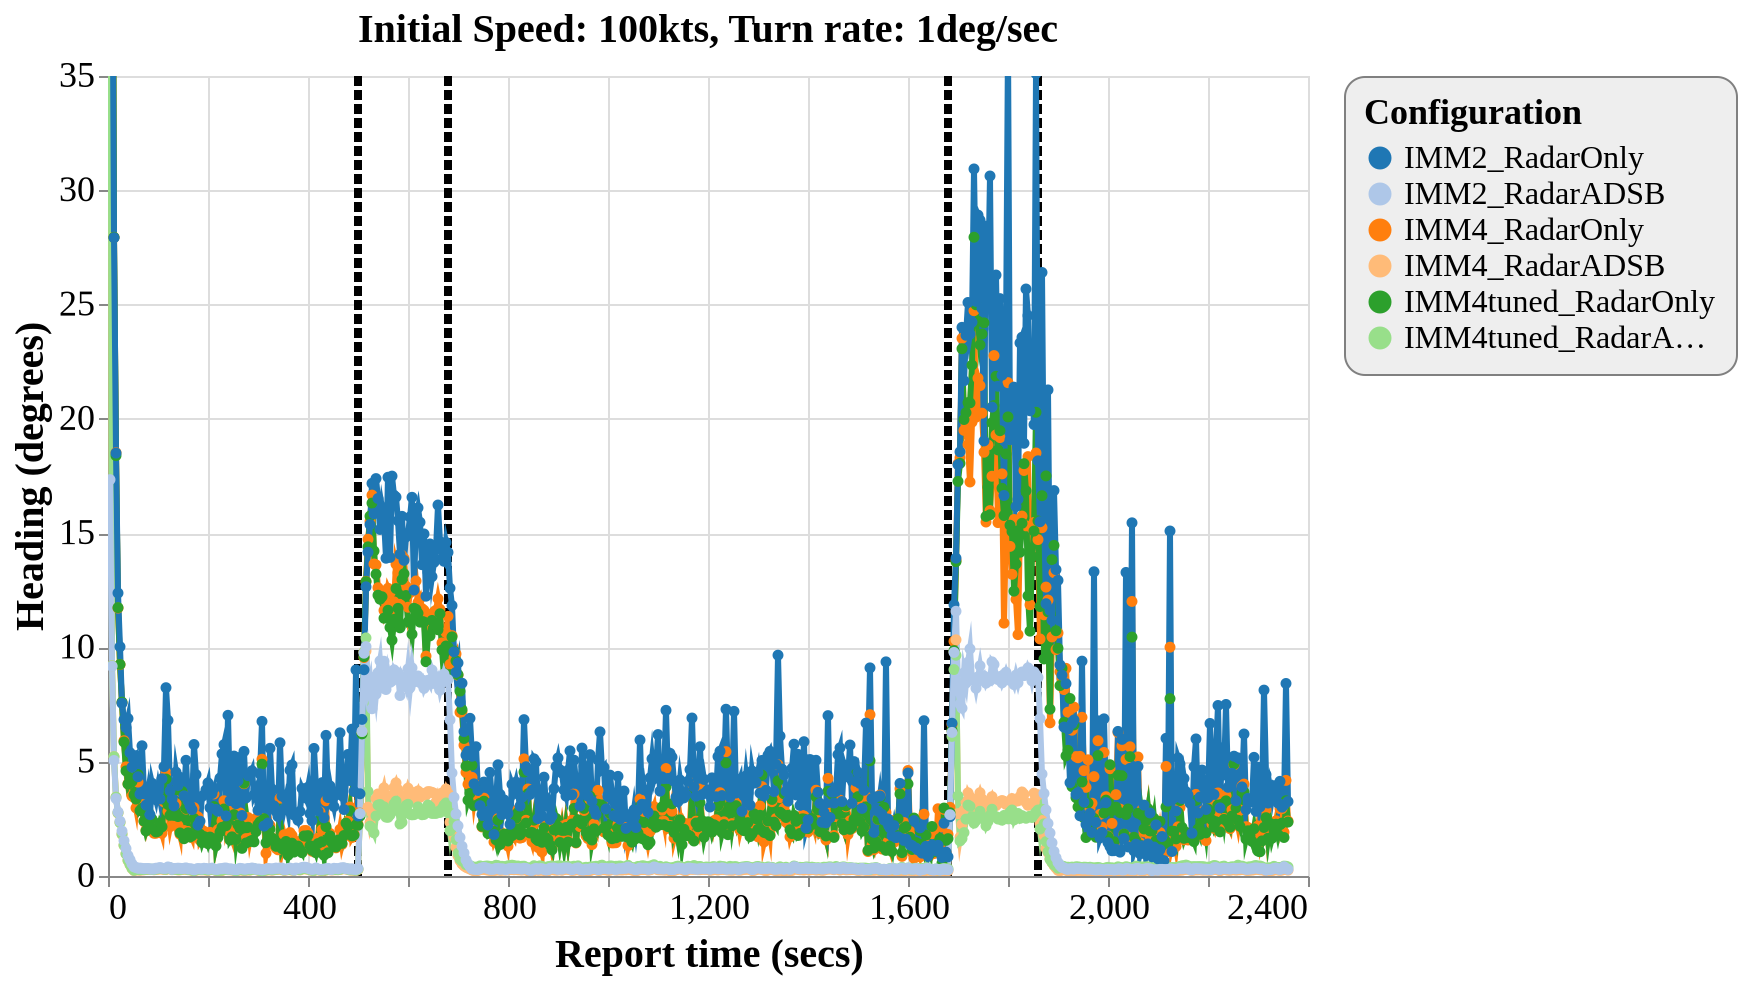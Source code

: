{
  "config": {
    "view": {
      "continuousWidth": 600,
      "continuousHeight": 400
    },
    "axisX": {
      "labelFontSize": 18,
      "titleFontSize": 20
    },
    "axisY": {
      "labelFontSize": 18,
      "titleFontSize": 20
    },
    "font": "Times New Roman",
    "legend": {
      "cornerRadius": 10,
      "fillColor": "#EEEEEE",
      "labelFontSize": 16,
      "padding": 10,
      "strokeColor": "gray",
      "titleFontSize": 18
    },
    "title": {
      "fontSize": 20
    }
  },
  "layer": [
    {
      "data": {
        "name": "data-bc77fb052a7a140736461ea08f2d2a3c"
      },
      "mark": {
        "type": "rule",
        "strokeDash": [
          5,
          2
        ],
        "strokeWidth": 4
      },
      "encoding": {
        "color": {
          "type": "nominal",
          "field": "color",
          "scale": null
        },
        "x": {
          "type": "quantitative",
          "field": "tt"
        }
      }
    },
    {
      "data": {
        "name": "data-53229d66a516d9bd6398ead84cfcfb5c"
      },
      "mark": {
        "type": "line",
        "point": true,
        "strokeWidth": 3
      },
      "encoding": {
        "color": {
          "type": "ordinal",
          "field": "config",
          "scale": {
            "scheme": "category20"
          },
          "sort": [
            "IMM2_RadarOnly",
            "IMM2_RadarADSB",
            "IMM4_RadarOnly",
            "IMM4_RadarADSB",
            "IMM4tuned_RadarOnly",
            "IMM4tuned_RadarADSB"
          ],
          "title": "Configuration"
        },
        "x": {
          "type": "quantitative",
          "field": "time",
          "title": "Report time (secs)"
        },
        "y": {
          "type": "quantitative",
          "field": "rmse_hdg",
          "scale": {
            "domain": [
              0,
              35
            ],
            "zero": false
          },
          "title": "Heading (degrees)"
        }
      },
      "selection": {
        "selector111": {
          "type": "interval",
          "bind": "scales",
          "encodings": [
            "x",
            "y"
          ]
        }
      },
      "title": "Initial Speed: 100kts, Turn rate: 1deg/sec"
    }
  ],
  "$schema": "https://vega.github.io/schema/vega-lite/v4.8.1.json",
  "datasets": {
    "data-bc77fb052a7a140736461ea08f2d2a3c": [
      {
        "tt": 500,
        "color": "black"
      },
      {
        "tt": 680,
        "color": "black"
      },
      {
        "tt": 1680,
        "color": "black"
      },
      {
        "tt": 1860,
        "color": "black"
      }
    ],
    "data-53229d66a516d9bd6398ead84cfcfb5c": [
      {
        "scenario": "turns_new_01",
        "config": "IMM4_RadarOnly",
        "time": 4,
        "rmse_hdg": 90.0,
        "rmse_tr": 0.0,
        "p_uni": 0.0,
        "p_turn": 0.0
      },
      {
        "scenario": "turns_new_01",
        "config": "IMM4_RadarOnly",
        "time": 8,
        "rmse_hdg": 55.15899313723052,
        "rmse_tr": 0.0,
        "p_uni": 0.7982826086956522,
        "p_turn": 0.0093043478260869
      },
      {
        "scenario": "turns_new_01",
        "config": "IMM4_RadarOnly",
        "time": 12,
        "rmse_hdg": 27.941466746297092,
        "rmse_tr": 2.862991671569341e-05,
        "p_uni": 0.9434606557377048,
        "p_turn": 0.0192311475409836
      },
      {
        "scenario": "turns_new_01",
        "config": "IMM4_RadarOnly",
        "time": 16,
        "rmse_hdg": 18.51965222301808,
        "rmse_tr": 0.000543068206511,
        "p_uni": 0.9320861538461538,
        "p_turn": 0.0233061538461538
      },
      {
        "scenario": "turns_new_01",
        "config": "IMM4_RadarOnly",
        "time": 20,
        "rmse_hdg": 11.722263132227344,
        "rmse_tr": 0.0018575759029698,
        "p_uni": 0.9028117647058824,
        "p_turn": 0.0337235294117647
      },
      {
        "scenario": "turns_new_01",
        "config": "IMM4_RadarOnly",
        "time": 24,
        "rmse_hdg": 9.247717997316675,
        "rmse_tr": 0.0048174572895711,
        "p_uni": 0.8703368421052632,
        "p_turn": 0.0449671052631578
      },
      {
        "scenario": "turns_new_01",
        "config": "IMM4_RadarOnly",
        "time": 28,
        "rmse_hdg": 7.582778701493331,
        "rmse_tr": 0.012662549081987,
        "p_uni": 0.8660134328358209,
        "p_turn": 0.0545985074626865
      },
      {
        "scenario": "turns_new_01",
        "config": "IMM4_RadarOnly",
        "time": 32,
        "rmse_hdg": 5.918320633224179,
        "rmse_tr": 0.0266081560914738,
        "p_uni": 0.8509058823529412,
        "p_turn": 0.0624073529411764
      },
      {
        "scenario": "turns_new_01",
        "config": "IMM4_RadarOnly",
        "time": 36,
        "rmse_hdg": 4.77422231551367,
        "rmse_tr": 0.0518789542824052,
        "p_uni": 0.8211948717948718,
        "p_turn": 0.0809884615384615
      },
      {
        "scenario": "turns_new_01",
        "config": "IMM4_RadarOnly",
        "time": 40,
        "rmse_hdg": 4.032944510971039,
        "rmse_tr": 0.0809207389981085,
        "p_uni": 0.8078657142857143,
        "p_turn": 0.0787542857142857
      },
      {
        "scenario": "turns_new_01",
        "config": "IMM4_RadarOnly",
        "time": 44,
        "rmse_hdg": 4.288275026476579,
        "rmse_tr": 0.0652468949245655,
        "p_uni": 0.8326621621621622,
        "p_turn": 0.0715675675675675
      },
      {
        "scenario": "turns_new_01",
        "config": "IMM4_RadarOnly",
        "time": 48,
        "rmse_hdg": 3.494510786047571,
        "rmse_tr": 0.0657672914123602,
        "p_uni": 0.8245929577464789,
        "p_turn": 0.071894366197183
      },
      {
        "scenario": "turns_new_01",
        "config": "IMM4_RadarOnly",
        "time": 52,
        "rmse_hdg": 3.445586338693504,
        "rmse_tr": 0.04619203771026,
        "p_uni": 0.8615797101449275,
        "p_turn": 0.0555695652173913
      },
      {
        "scenario": "turns_new_01",
        "config": "IMM4_RadarOnly",
        "time": 56,
        "rmse_hdg": 2.9782744736809783,
        "rmse_tr": 0.0444742622198502,
        "p_uni": 0.8588985507246377,
        "p_turn": 0.0609724637681159
      },
      {
        "scenario": "turns_new_01",
        "config": "IMM4_RadarOnly",
        "time": 60,
        "rmse_hdg": 4.109314675863015,
        "rmse_tr": 0.0949040748390322,
        "p_uni": 0.8469947368421052,
        "p_turn": 0.0732934210526315
      },
      {
        "scenario": "turns_new_01",
        "config": "IMM4_RadarOnly",
        "time": 64,
        "rmse_hdg": 3.002465425302511,
        "rmse_tr": 0.062748641856175,
        "p_uni": 0.8775438356164383,
        "p_turn": 0.051
      },
      {
        "scenario": "turns_new_01",
        "config": "IMM4_RadarOnly",
        "time": 68,
        "rmse_hdg": 3.129023057460211,
        "rmse_tr": 0.0461333393545275,
        "p_uni": 0.8767691176470588,
        "p_turn": 0.0481441176470588
      },
      {
        "scenario": "turns_new_01",
        "config": "IMM4_RadarOnly",
        "time": 72,
        "rmse_hdg": 2.382808926116061,
        "rmse_tr": 0.0537846984167782,
        "p_uni": 0.8881662162162162,
        "p_turn": 0.0460608108108108
      },
      {
        "scenario": "turns_new_01",
        "config": "IMM4_RadarOnly",
        "time": 76,
        "rmse_hdg": 2.011442634177828,
        "rmse_tr": 0.0344501920937186,
        "p_uni": 0.887825,
        "p_turn": 0.0460176470588235
      },
      {
        "scenario": "turns_new_01",
        "config": "IMM4_RadarOnly",
        "time": 80,
        "rmse_hdg": 2.3345801990684234,
        "rmse_tr": 0.0371910647080403,
        "p_uni": 0.8821558823529412,
        "p_turn": 0.0528088235294117
      },
      {
        "scenario": "turns_new_01",
        "config": "IMM4_RadarOnly",
        "time": 84,
        "rmse_hdg": 2.122599526524021,
        "rmse_tr": 0.0255946600876042,
        "p_uni": 0.8804725,
        "p_turn": 0.04535
      },
      {
        "scenario": "turns_new_01",
        "config": "IMM4_RadarOnly",
        "time": 88,
        "rmse_hdg": 2.395570913164542,
        "rmse_tr": 0.0232917673990495,
        "p_uni": 0.8953414285714286,
        "p_turn": 0.0453171428571428
      },
      {
        "scenario": "turns_new_01",
        "config": "IMM4_RadarOnly",
        "time": 92,
        "rmse_hdg": 1.8699752572391335,
        "rmse_tr": 0.0181840630568014,
        "p_uni": 0.8985791044776119,
        "p_turn": 0.0386328358208955
      },
      {
        "scenario": "turns_new_01",
        "config": "IMM4_RadarOnly",
        "time": 96,
        "rmse_hdg": 1.871453453380291,
        "rmse_tr": 0.0202446793566487,
        "p_uni": 0.8893661971830986,
        "p_turn": 0.0446746478873239
      },
      {
        "scenario": "turns_new_01",
        "config": "IMM4_RadarOnly",
        "time": 100,
        "rmse_hdg": 1.9344202465185396,
        "rmse_tr": 0.0179663221721744,
        "p_uni": 0.9027887323943662,
        "p_turn": 0.0383464788732394
      },
      {
        "scenario": "turns_new_01",
        "config": "IMM4_RadarOnly",
        "time": 104,
        "rmse_hdg": 2.17264114966494,
        "rmse_tr": 0.0195856572780821,
        "p_uni": 0.884468115942029,
        "p_turn": 0.0481260869565217
      },
      {
        "scenario": "turns_new_01",
        "config": "IMM4_RadarOnly",
        "time": 108,
        "rmse_hdg": 1.8676466197072443,
        "rmse_tr": 0.0187764013259529,
        "p_uni": 0.891035064935065,
        "p_turn": 0.0434090909090909
      },
      {
        "scenario": "turns_new_01",
        "config": "IMM4_RadarOnly",
        "time": 112,
        "rmse_hdg": 3.242250880057058,
        "rmse_tr": 0.0523543356517725,
        "p_uni": 0.8834015384615385,
        "p_turn": 0.0531215384615384
      },
      {
        "scenario": "turns_new_01",
        "config": "IMM4_RadarOnly",
        "time": 116,
        "rmse_hdg": 4.515916296832792,
        "rmse_tr": 0.0824033337935417,
        "p_uni": 0.8728304347826087,
        "p_turn": 0.0611347826086956
      },
      {
        "scenario": "turns_new_01",
        "config": "IMM4_RadarOnly",
        "time": 120,
        "rmse_hdg": 2.82909074269097,
        "rmse_tr": 0.0696169646864318,
        "p_uni": 0.8729215189873418,
        "p_turn": 0.0564151898734177
      },
      {
        "scenario": "turns_new_01",
        "config": "IMM4_RadarOnly",
        "time": 124,
        "rmse_hdg": 2.1576686083663112,
        "rmse_tr": 0.0606067640857122,
        "p_uni": 0.8937117647058823,
        "p_turn": 0.0458926470588235
      },
      {
        "scenario": "turns_new_01",
        "config": "IMM4_RadarOnly",
        "time": 128,
        "rmse_hdg": 2.6139922942284493,
        "rmse_tr": 0.0425450903664067,
        "p_uni": 0.8953028571428572,
        "p_turn": 0.0443785714285714
      },
      {
        "scenario": "turns_new_01",
        "config": "IMM4_RadarOnly",
        "time": 132,
        "rmse_hdg": 2.3615890285411703,
        "rmse_tr": 0.0243797945758704,
        "p_uni": 0.8975123287671233,
        "p_turn": 0.0428808219178082
      },
      {
        "scenario": "turns_new_01",
        "config": "IMM4_RadarOnly",
        "time": 136,
        "rmse_hdg": 3.170416376440168,
        "rmse_tr": 0.0500341597596796,
        "p_uni": 0.8813614285714286,
        "p_turn": 0.0486585714285714
      },
      {
        "scenario": "turns_new_01",
        "config": "IMM4_RadarOnly",
        "time": 140,
        "rmse_hdg": 2.2071901221449224,
        "rmse_tr": 0.0301230735288338,
        "p_uni": 0.8976411764705883,
        "p_turn": 0.0430676470588235
      },
      {
        "scenario": "turns_new_01",
        "config": "IMM4_RadarOnly",
        "time": 144,
        "rmse_hdg": 1.825534613031652,
        "rmse_tr": 0.0243023354123324,
        "p_uni": 0.8895428571428571,
        "p_turn": 0.0474753246753246
      },
      {
        "scenario": "turns_new_01",
        "config": "IMM4_RadarOnly",
        "time": 148,
        "rmse_hdg": 3.654985180088514,
        "rmse_tr": 0.0346053544347627,
        "p_uni": 0.8667652777777778,
        "p_turn": 0.0535805555555555
      },
      {
        "scenario": "turns_new_01",
        "config": "IMM4_RadarOnly",
        "time": 152,
        "rmse_hdg": 1.9881602449048943,
        "rmse_tr": 0.0188264191489251,
        "p_uni": 0.8963101449275362,
        "p_turn": 0.0392695652173913
      },
      {
        "scenario": "turns_new_01",
        "config": "IMM4_RadarOnly",
        "time": 156,
        "rmse_hdg": 2.927201181462722,
        "rmse_tr": 0.0348071307543634,
        "p_uni": 0.8733783783783783,
        "p_turn": 0.0535405405405405
      },
      {
        "scenario": "turns_new_01",
        "config": "IMM4_RadarOnly",
        "time": 160,
        "rmse_hdg": 1.9482939449104304,
        "rmse_tr": 0.0279649101050423,
        "p_uni": 0.895274647887324,
        "p_turn": 0.042656338028169
      },
      {
        "scenario": "turns_new_01",
        "config": "IMM4_RadarOnly",
        "time": 164,
        "rmse_hdg": 1.8877603477228728,
        "rmse_tr": 0.0242823547792051,
        "p_uni": 0.8932884057971014,
        "p_turn": 0.0438463768115942
      },
      {
        "scenario": "turns_new_01",
        "config": "IMM4_RadarOnly",
        "time": 168,
        "rmse_hdg": 1.6835800462561614,
        "rmse_tr": 0.0195402246595794,
        "p_uni": 0.8909151898734178,
        "p_turn": 0.0410683544303797
      },
      {
        "scenario": "turns_new_01",
        "config": "IMM4_RadarOnly",
        "time": 172,
        "rmse_hdg": 2.9883110743232666,
        "rmse_tr": 0.0288325857321191,
        "p_uni": 0.8899292307692307,
        "p_turn": 0.0479753846153846
      },
      {
        "scenario": "turns_new_01",
        "config": "IMM4_RadarOnly",
        "time": 176,
        "rmse_hdg": 2.6331518627671997,
        "rmse_tr": 0.0262637086940553,
        "p_uni": 0.8909239436619718,
        "p_turn": 0.047556338028169
      },
      {
        "scenario": "turns_new_01",
        "config": "IMM4_RadarOnly",
        "time": 180,
        "rmse_hdg": 2.5822430494952777,
        "rmse_tr": 0.028154432747497,
        "p_uni": 0.8956402777777777,
        "p_turn": 0.0406805555555555
      },
      {
        "scenario": "turns_new_01",
        "config": "IMM4_RadarOnly",
        "time": 184,
        "rmse_hdg": 1.5644022538224325,
        "rmse_tr": 0.0198145111708862,
        "p_uni": 0.9017132352941176,
        "p_turn": 0.0371529411764705
      },
      {
        "scenario": "turns_new_01",
        "config": "IMM4_RadarOnly",
        "time": 188,
        "rmse_hdg": 1.7223395207268322,
        "rmse_tr": 0.0190244111387996,
        "p_uni": 0.8925616438356164,
        "p_turn": 0.0416506849315068
      },
      {
        "scenario": "turns_new_01",
        "config": "IMM4_RadarOnly",
        "time": 192,
        "rmse_hdg": 1.955253662090135,
        "rmse_tr": 0.0185468133574014,
        "p_uni": 0.8916779220779221,
        "p_turn": 0.044390909090909
      },
      {
        "scenario": "turns_new_01",
        "config": "IMM4_RadarOnly",
        "time": 196,
        "rmse_hdg": 1.719338755910468,
        "rmse_tr": 0.0175477012221492,
        "p_uni": 0.890660606060606,
        "p_turn": 0.0437424242424242
      },
      {
        "scenario": "turns_new_01",
        "config": "IMM4_RadarOnly",
        "time": 200,
        "rmse_hdg": 1.6110035235657232,
        "rmse_tr": 0.0156745578791199,
        "p_uni": 0.8919941176470588,
        "p_turn": 0.0399
      },
      {
        "scenario": "turns_new_01",
        "config": "IMM4_RadarOnly",
        "time": 204,
        "rmse_hdg": 1.90890292828378,
        "rmse_tr": 0.0176534533614365,
        "p_uni": 0.8972948051948052,
        "p_turn": 0.0408311688311688
      },
      {
        "scenario": "turns_new_01",
        "config": "IMM4_RadarOnly",
        "time": 208,
        "rmse_hdg": 1.7479173107939443,
        "rmse_tr": 0.0174206045442334,
        "p_uni": 0.8765283582089552,
        "p_turn": 0.0422014925373134
      },
      {
        "scenario": "turns_new_01",
        "config": "IMM4_RadarOnly",
        "time": 212,
        "rmse_hdg": 3.591738618186165,
        "rmse_tr": 0.0331189615845418,
        "p_uni": 0.8752013698630137,
        "p_turn": 0.0538095890410958
      },
      {
        "scenario": "turns_new_01",
        "config": "IMM4_RadarOnly",
        "time": 216,
        "rmse_hdg": 1.529426129538228,
        "rmse_tr": 0.0190573495383951,
        "p_uni": 0.9062728571428572,
        "p_turn": 0.0370371428571428
      },
      {
        "scenario": "turns_new_01",
        "config": "IMM4_RadarOnly",
        "time": 220,
        "rmse_hdg": 2.0248703662210072,
        "rmse_tr": 0.0224457833101408,
        "p_uni": 0.8978217391304348,
        "p_turn": 0.042227536231884
      },
      {
        "scenario": "turns_new_01",
        "config": "IMM4_RadarOnly",
        "time": 224,
        "rmse_hdg": 2.063904067538024,
        "rmse_tr": 0.0180612011311919,
        "p_uni": 0.8994315068493152,
        "p_turn": 0.0389945205479452
      },
      {
        "scenario": "turns_new_01",
        "config": "IMM4_RadarOnly",
        "time": 228,
        "rmse_hdg": 2.401967121471811,
        "rmse_tr": 0.038977429366237,
        "p_uni": 0.8841302631578948,
        "p_turn": 0.0451802631578947
      },
      {
        "scenario": "turns_new_01",
        "config": "IMM4_RadarOnly",
        "time": 232,
        "rmse_hdg": 3.289645994515333,
        "rmse_tr": 0.0439045117709575,
        "p_uni": 0.895236923076923,
        "p_turn": 0.0471753846153846
      },
      {
        "scenario": "turns_new_01",
        "config": "IMM4_RadarOnly",
        "time": 236,
        "rmse_hdg": 2.1885413049513733,
        "rmse_tr": 0.0338662672577155,
        "p_uni": 0.8991565217391304,
        "p_turn": 0.0376231884057971
      },
      {
        "scenario": "turns_new_01",
        "config": "IMM4_RadarOnly",
        "time": 240,
        "rmse_hdg": 2.588070323619511,
        "rmse_tr": 0.0286831913612601,
        "p_uni": 0.9016626666666668,
        "p_turn": 0.0388
      },
      {
        "scenario": "turns_new_01",
        "config": "IMM4_RadarOnly",
        "time": 244,
        "rmse_hdg": 1.9145479962254144,
        "rmse_tr": 0.0159429486588992,
        "p_uni": 0.8945970149253731,
        "p_turn": 0.0400074626865671
      },
      {
        "scenario": "turns_new_01",
        "config": "IMM4_RadarOnly",
        "time": 248,
        "rmse_hdg": 1.6579358820198358,
        "rmse_tr": 0.0210136761023228,
        "p_uni": 0.8797541666666667,
        "p_turn": 0.0433680555555555
      },
      {
        "scenario": "turns_new_01",
        "config": "IMM4_RadarOnly",
        "time": 252,
        "rmse_hdg": 3.04237276665468,
        "rmse_tr": 0.0218326296617864,
        "p_uni": 0.8873320512820513,
        "p_turn": 0.0473615384615384
      },
      {
        "scenario": "turns_new_01",
        "config": "IMM4_RadarOnly",
        "time": 256,
        "rmse_hdg": 2.0441931801020568,
        "rmse_tr": 0.018648328383937,
        "p_uni": 0.8907969696969698,
        "p_turn": 0.0385893939393939
      },
      {
        "scenario": "turns_new_01",
        "config": "IMM4_RadarOnly",
        "time": 260,
        "rmse_hdg": 2.572554594728195,
        "rmse_tr": 0.0249522057427509,
        "p_uni": 0.8813971428571429,
        "p_turn": 0.04676
      },
      {
        "scenario": "turns_new_01",
        "config": "IMM4_RadarOnly",
        "time": 264,
        "rmse_hdg": 2.757615194047488,
        "rmse_tr": 0.0325604492773496,
        "p_uni": 0.890387012987013,
        "p_turn": 0.046925974025974
      },
      {
        "scenario": "turns_new_01",
        "config": "IMM4_RadarOnly",
        "time": 268,
        "rmse_hdg": 1.4675988105257916,
        "rmse_tr": 0.0218400050571313,
        "p_uni": 0.896889552238806,
        "p_turn": 0.0413910447761194
      },
      {
        "scenario": "turns_new_01",
        "config": "IMM4_RadarOnly",
        "time": 272,
        "rmse_hdg": 4.037048757033617,
        "rmse_tr": 0.0858359202199172,
        "p_uni": 0.8660319999999999,
        "p_turn": 0.0614199999999999
      },
      {
        "scenario": "turns_new_01",
        "config": "IMM4_RadarOnly",
        "time": 276,
        "rmse_hdg": 1.636878208746842,
        "rmse_tr": 0.023926554285981,
        "p_uni": 0.9029567567567568,
        "p_turn": 0.0390364864864864
      },
      {
        "scenario": "turns_new_01",
        "config": "IMM4_RadarOnly",
        "time": 280,
        "rmse_hdg": 2.558627915816249,
        "rmse_tr": 0.0639298948010659,
        "p_uni": 0.8880057971014492,
        "p_turn": 0.0446434782608695
      },
      {
        "scenario": "turns_new_01",
        "config": "IMM4_RadarOnly",
        "time": 284,
        "rmse_hdg": 1.66108265544954,
        "rmse_tr": 0.048614532746059,
        "p_uni": 0.8917058823529412,
        "p_turn": 0.0463205882352941
      },
      {
        "scenario": "turns_new_01",
        "config": "IMM4_RadarOnly",
        "time": 288,
        "rmse_hdg": 2.118809610764183,
        "rmse_tr": 0.0295482444486977,
        "p_uni": 0.8900763888888888,
        "p_turn": 0.0441763888888888
      },
      {
        "scenario": "turns_new_01",
        "config": "IMM4_RadarOnly",
        "time": 292,
        "rmse_hdg": 2.039033676360773,
        "rmse_tr": 0.0214075012813525,
        "p_uni": 0.8950736111111112,
        "p_turn": 0.0404708333333333
      },
      {
        "scenario": "turns_new_01",
        "config": "IMM4_RadarOnly",
        "time": 296,
        "rmse_hdg": 2.519944884758835,
        "rmse_tr": 0.0255973604324959,
        "p_uni": 0.8919527777777778,
        "p_turn": 0.0435347222222222
      },
      {
        "scenario": "turns_new_01",
        "config": "IMM4_RadarOnly",
        "time": 300,
        "rmse_hdg": 2.4629894237305305,
        "rmse_tr": 0.0229268985267597,
        "p_uni": 0.9027422535211268,
        "p_turn": 0.0400084507042253
      },
      {
        "scenario": "turns_new_01",
        "config": "IMM4_RadarOnly",
        "time": 304,
        "rmse_hdg": 2.5559707680574486,
        "rmse_tr": 0.0224335170351678,
        "p_uni": 0.8969462686567163,
        "p_turn": 0.0441611940298507
      },
      {
        "scenario": "turns_new_01",
        "config": "IMM4_RadarOnly",
        "time": 308,
        "rmse_hdg": 5.107905376309679,
        "rmse_tr": 0.1112314691682768,
        "p_uni": 0.8856133333333335,
        "p_turn": 0.0489093333333333
      },
      {
        "scenario": "turns_new_01",
        "config": "IMM4_RadarOnly",
        "time": 312,
        "rmse_hdg": 2.4774056322424607,
        "rmse_tr": 0.0731761081228019,
        "p_uni": 0.8900333333333333,
        "p_turn": 0.0439919999999999
      },
      {
        "scenario": "turns_new_01",
        "config": "IMM4_RadarOnly",
        "time": 316,
        "rmse_hdg": 0.9929619979695924,
        "rmse_tr": 0.0560502400687517,
        "p_uni": 0.8945838235294117,
        "p_turn": 0.0407794117647058
      },
      {
        "scenario": "turns_new_01",
        "config": "IMM4_RadarOnly",
        "time": 320,
        "rmse_hdg": 1.4652060564571758,
        "rmse_tr": 0.0513838142184517,
        "p_uni": 0.8941393939393939,
        "p_turn": 0.0412121212121212
      },
      {
        "scenario": "turns_new_01",
        "config": "IMM4_RadarOnly",
        "time": 324,
        "rmse_hdg": 2.209535280063696,
        "rmse_tr": 0.0546872787907613,
        "p_uni": 0.8813923076923077,
        "p_turn": 0.0431820512820512
      },
      {
        "scenario": "turns_new_01",
        "config": "IMM4_RadarOnly",
        "time": 328,
        "rmse_hdg": 1.6604207603644558,
        "rmse_tr": 0.0365207405833127,
        "p_uni": 0.8783086956521738,
        "p_turn": 0.0451449275362318
      },
      {
        "scenario": "turns_new_01",
        "config": "IMM4_RadarOnly",
        "time": 332,
        "rmse_hdg": 1.3360405487207676,
        "rmse_tr": 0.0172941055552613,
        "p_uni": 0.8934942028985507,
        "p_turn": 0.043291304347826
      },
      {
        "scenario": "turns_new_01",
        "config": "IMM4_RadarOnly",
        "time": 336,
        "rmse_hdg": 1.2140907091317357,
        "rmse_tr": 0.0313516407066679,
        "p_uni": 0.8984025000000001,
        "p_turn": 0.04039375
      },
      {
        "scenario": "turns_new_01",
        "config": "IMM4_RadarOnly",
        "time": 340,
        "rmse_hdg": 1.145668862654975,
        "rmse_tr": 0.0202021215293274,
        "p_uni": 0.9107603174603174,
        "p_turn": 0.0346920634920634
      },
      {
        "scenario": "turns_new_01",
        "config": "IMM4_RadarOnly",
        "time": 344,
        "rmse_hdg": 3.39806121192659,
        "rmse_tr": 0.0608167035325939,
        "p_uni": 0.8750628571428571,
        "p_turn": 0.0525942857142857
      },
      {
        "scenario": "turns_new_01",
        "config": "IMM4_RadarOnly",
        "time": 348,
        "rmse_hdg": 1.2822810678014809,
        "rmse_tr": 0.0475120137162004,
        "p_uni": 0.8921263157894735,
        "p_turn": 0.0460552631578947
      },
      {
        "scenario": "turns_new_01",
        "config": "IMM4_RadarOnly",
        "time": 352,
        "rmse_hdg": 1.803989941808139,
        "rmse_tr": 0.041457455055878,
        "p_uni": 0.8838652173913043,
        "p_turn": 0.044863768115942
      },
      {
        "scenario": "turns_new_01",
        "config": "IMM4_RadarOnly",
        "time": 356,
        "rmse_hdg": 1.4510837329389372,
        "rmse_tr": 0.0333155759367896,
        "p_uni": 0.9016466666666668,
        "p_turn": 0.0397666666666666
      },
      {
        "scenario": "turns_new_01",
        "config": "IMM4_RadarOnly",
        "time": 360,
        "rmse_hdg": 1.3792570463840317,
        "rmse_tr": 0.0173255552541575,
        "p_uni": 0.9022810810810812,
        "p_turn": 0.0386554054054054
      },
      {
        "scenario": "turns_new_01",
        "config": "IMM4_RadarOnly",
        "time": 364,
        "rmse_hdg": 1.8973509374151496,
        "rmse_tr": 0.020641347276554,
        "p_uni": 0.9033260869565218,
        "p_turn": 0.0374797101449275
      },
      {
        "scenario": "turns_new_01",
        "config": "IMM4_RadarOnly",
        "time": 368,
        "rmse_hdg": 1.7736005253521474,
        "rmse_tr": 0.019233059773091,
        "p_uni": 0.895460294117647,
        "p_turn": 0.0391411764705882
      },
      {
        "scenario": "turns_new_01",
        "config": "IMM4_RadarOnly",
        "time": 372,
        "rmse_hdg": 1.4631496016322991,
        "rmse_tr": 0.0134843953857382,
        "p_uni": 0.9014905405405406,
        "p_turn": 0.0360162162162162
      },
      {
        "scenario": "turns_new_01",
        "config": "IMM4_RadarOnly",
        "time": 376,
        "rmse_hdg": 1.4575261343908834,
        "rmse_tr": 0.0116206537937671,
        "p_uni": 0.9058013513513514,
        "p_turn": 0.0360918918918918
      },
      {
        "scenario": "turns_new_01",
        "config": "IMM4_RadarOnly",
        "time": 380,
        "rmse_hdg": 1.5084342587741366,
        "rmse_tr": 0.0127337051315322,
        "p_uni": 0.8955942028985507,
        "p_turn": 0.0399768115942028
      },
      {
        "scenario": "turns_new_01",
        "config": "IMM4_RadarOnly",
        "time": 384,
        "rmse_hdg": 1.4001492975949223,
        "rmse_tr": 0.0118156323007559,
        "p_uni": 0.9004541666666667,
        "p_turn": 0.0370152777777777
      },
      {
        "scenario": "turns_new_01",
        "config": "IMM4_RadarOnly",
        "time": 388,
        "rmse_hdg": 1.3769988069296624,
        "rmse_tr": 0.0176371644951384,
        "p_uni": 0.8870471428571428,
        "p_turn": 0.04556
      },
      {
        "scenario": "turns_new_01",
        "config": "IMM4_RadarOnly",
        "time": 392,
        "rmse_hdg": 1.984021095120299,
        "rmse_tr": 0.026378770987738,
        "p_uni": 0.8925617647058823,
        "p_turn": 0.0421691176470588
      },
      {
        "scenario": "turns_new_01",
        "config": "IMM4_RadarOnly",
        "time": 396,
        "rmse_hdg": 1.9902788749318516,
        "rmse_tr": 0.0170935587283631,
        "p_uni": 0.883235,
        "p_turn": 0.04601
      },
      {
        "scenario": "turns_new_01",
        "config": "IMM4_RadarOnly",
        "time": 400,
        "rmse_hdg": 1.874556025867898,
        "rmse_tr": 0.0218816300876812,
        "p_uni": 0.8820808823529411,
        "p_turn": 0.0414485294117647
      },
      {
        "scenario": "turns_new_01",
        "config": "IMM4_RadarOnly",
        "time": 404,
        "rmse_hdg": 1.20239499805317,
        "rmse_tr": 0.0182147717649099,
        "p_uni": 0.8883373134328358,
        "p_turn": 0.0374119402985074
      },
      {
        "scenario": "turns_new_01",
        "config": "IMM4_RadarOnly",
        "time": 408,
        "rmse_hdg": 1.0850281614368869,
        "rmse_tr": 0.0147935045806522,
        "p_uni": 0.9024625,
        "p_turn": 0.0389319444444444
      },
      {
        "scenario": "turns_new_01",
        "config": "IMM4_RadarOnly",
        "time": 412,
        "rmse_hdg": 1.393711227591818,
        "rmse_tr": 0.0146921747879611,
        "p_uni": 0.890312676056338,
        "p_turn": 0.0424985915492957
      },
      {
        "scenario": "turns_new_01",
        "config": "IMM4_RadarOnly",
        "time": 416,
        "rmse_hdg": 1.283614881566548,
        "rmse_tr": 0.0132077769944199,
        "p_uni": 0.8909522388059702,
        "p_turn": 0.0429343283582089
      },
      {
        "scenario": "turns_new_01",
        "config": "IMM4_RadarOnly",
        "time": 420,
        "rmse_hdg": 1.6540292683362103,
        "rmse_tr": 0.0150993037706701,
        "p_uni": 0.899575641025641,
        "p_turn": 0.038
      },
      {
        "scenario": "turns_new_01",
        "config": "IMM4_RadarOnly",
        "time": 424,
        "rmse_hdg": 2.802389365139354,
        "rmse_tr": 0.0277904659910552,
        "p_uni": 0.8833953846153846,
        "p_turn": 0.0464615384615384
      },
      {
        "scenario": "turns_new_01",
        "config": "IMM4_RadarOnly",
        "time": 428,
        "rmse_hdg": 2.023696574609682,
        "rmse_tr": 0.0166741446991824,
        "p_uni": 0.8928304347826087,
        "p_turn": 0.0395695652173913
      },
      {
        "scenario": "turns_new_01",
        "config": "IMM4_RadarOnly",
        "time": 432,
        "rmse_hdg": 1.1169360562924604,
        "rmse_tr": 0.0156799357337772,
        "p_uni": 0.9063576923076924,
        "p_turn": 0.0364499999999999
      },
      {
        "scenario": "turns_new_01",
        "config": "IMM4_RadarOnly",
        "time": 436,
        "rmse_hdg": 3.290412349970109,
        "rmse_tr": 0.0321160303117473,
        "p_uni": 0.8870179104477612,
        "p_turn": 0.0467671641791044
      },
      {
        "scenario": "turns_new_01",
        "config": "IMM4_RadarOnly",
        "time": 440,
        "rmse_hdg": 1.1438910204502288,
        "rmse_tr": 0.0199955261662869,
        "p_uni": 0.8974293333333333,
        "p_turn": 0.0398733333333333
      },
      {
        "scenario": "turns_new_01",
        "config": "IMM4_RadarOnly",
        "time": 444,
        "rmse_hdg": 1.8581999738610329,
        "rmse_tr": 0.0228802847135132,
        "p_uni": 0.8924514285714286,
        "p_turn": 0.0459971428571428
      },
      {
        "scenario": "turns_new_01",
        "config": "IMM4_RadarOnly",
        "time": 448,
        "rmse_hdg": 1.5507758426947835,
        "rmse_tr": 0.0253958629926777,
        "p_uni": 0.89281,
        "p_turn": 0.0443928571428571
      },
      {
        "scenario": "turns_new_01",
        "config": "IMM4_RadarOnly",
        "time": 452,
        "rmse_hdg": 1.2952611592216596,
        "rmse_tr": 0.0199579189649563,
        "p_uni": 0.8916470588235293,
        "p_turn": 0.0405176470588235
      },
      {
        "scenario": "turns_new_01",
        "config": "IMM4_RadarOnly",
        "time": 456,
        "rmse_hdg": 1.2320623489007956,
        "rmse_tr": 0.0159102664637449,
        "p_uni": 0.8997526315789475,
        "p_turn": 0.0375736842105263
      },
      {
        "scenario": "turns_new_01",
        "config": "IMM4_RadarOnly",
        "time": 460,
        "rmse_hdg": 1.530538666976796,
        "rmse_tr": 0.0147293216634937,
        "p_uni": 0.9115291666666666,
        "p_turn": 0.0338361111111111
      },
      {
        "scenario": "turns_new_01",
        "config": "IMM4_RadarOnly",
        "time": 464,
        "rmse_hdg": 2.038810750256707,
        "rmse_tr": 0.0168429273850643,
        "p_uni": 0.8923753623188406,
        "p_turn": 0.0463724637681159
      },
      {
        "scenario": "turns_new_01",
        "config": "IMM4_RadarOnly",
        "time": 468,
        "rmse_hdg": 1.3811236843885284,
        "rmse_tr": 0.0165595178546643,
        "p_uni": 0.9065197368421052,
        "p_turn": 0.0383368421052631
      },
      {
        "scenario": "turns_new_01",
        "config": "IMM4_RadarOnly",
        "time": 472,
        "rmse_hdg": 1.7296333219996165,
        "rmse_tr": 0.0156272884038512,
        "p_uni": 0.8893571428571428,
        "p_turn": 0.0416642857142857
      },
      {
        "scenario": "turns_new_01",
        "config": "IMM4_RadarOnly",
        "time": 476,
        "rmse_hdg": 2.3027778256457383,
        "rmse_tr": 0.0188854327837243,
        "p_uni": 0.8812742857142857,
        "p_turn": 0.0419371428571428
      },
      {
        "scenario": "turns_new_01",
        "config": "IMM4_RadarOnly",
        "time": 480,
        "rmse_hdg": 2.3972703226795264,
        "rmse_tr": 0.0274868104733888,
        "p_uni": 0.87950875,
        "p_turn": 0.04994875
      },
      {
        "scenario": "turns_new_01",
        "config": "IMM4_RadarOnly",
        "time": 484,
        "rmse_hdg": 3.01959496147137,
        "rmse_tr": 0.0506098907801243,
        "p_uni": 0.8843940298507462,
        "p_turn": 0.0474522388059701
      },
      {
        "scenario": "turns_new_01",
        "config": "IMM4_RadarOnly",
        "time": 488,
        "rmse_hdg": 1.6847749602444435,
        "rmse_tr": 0.0390154075845108,
        "p_uni": 0.8720608695652173,
        "p_turn": 0.0455289855072463
      },
      {
        "scenario": "turns_new_01",
        "config": "IMM4_RadarOnly",
        "time": 492,
        "rmse_hdg": 1.8341908745775517,
        "rmse_tr": 0.028878140284675,
        "p_uni": 0.881917808219178,
        "p_turn": 0.0452123287671232
      },
      {
        "scenario": "turns_new_01",
        "config": "IMM4_RadarOnly",
        "time": 496,
        "rmse_hdg": 2.7663491968274507,
        "rmse_tr": 0.0257304441775838,
        "p_uni": 0.8595075757575757,
        "p_turn": 0.0478681818181818
      },
      {
        "scenario": "turns_new_01",
        "config": "IMM4_RadarOnly",
        "time": 500,
        "rmse_hdg": 2.262611502403984,
        "rmse_tr": 0.0254442156119639,
        "p_uni": 0.8872351351351352,
        "p_turn": 0.044181081081081
      },
      {
        "scenario": "turns_new_01",
        "config": "IMM4_RadarOnly",
        "time": 504,
        "rmse_hdg": 2.7549185399209173,
        "rmse_tr": 1.001936464053485,
        "p_uni": 0.904392,
        "p_turn": 0.03462
      },
      {
        "scenario": "turns_new_01",
        "config": "IMM4_RadarOnly",
        "time": 508,
        "rmse_hdg": 6.276709473813227,
        "rmse_tr": 0.9993295065625588,
        "p_uni": 0.8985940298507462,
        "p_turn": 0.0383701492537313
      },
      {
        "scenario": "turns_new_01",
        "config": "IMM4_RadarOnly",
        "time": 512,
        "rmse_hdg": 9.55662578975661,
        "rmse_tr": 0.9981924096909904,
        "p_uni": 0.8962941176470588,
        "p_turn": 0.0409397058823529
      },
      {
        "scenario": "turns_new_01",
        "config": "IMM4_RadarOnly",
        "time": 516,
        "rmse_hdg": 12.890511917194823,
        "rmse_tr": 0.9808625193023496,
        "p_uni": 0.8410177215189873,
        "p_turn": 0.0745962025316455
      },
      {
        "scenario": "turns_new_01",
        "config": "IMM4_RadarOnly",
        "time": 520,
        "rmse_hdg": 14.73197624428708,
        "rmse_tr": 0.9274980110209192,
        "p_uni": 0.7457537313432836,
        "p_turn": 0.143855223880597
      },
      {
        "scenario": "turns_new_01",
        "config": "IMM4_RadarOnly",
        "time": 524,
        "rmse_hdg": 15.509756640212965,
        "rmse_tr": 0.8764744246829382,
        "p_uni": 0.6487383561643836,
        "p_turn": 0.2080876712328767
      },
      {
        "scenario": "turns_new_01",
        "config": "IMM4_RadarOnly",
        "time": 528,
        "rmse_hdg": 16.664444647409386,
        "rmse_tr": 0.7870866595054375,
        "p_uni": 0.4770142857142856,
        "p_turn": 0.34687
      },
      {
        "scenario": "turns_new_01",
        "config": "IMM4_RadarOnly",
        "time": 532,
        "rmse_hdg": 13.65054188465234,
        "rmse_tr": 0.6478358392740304,
        "p_uni": 0.3365521126760563,
        "p_turn": 0.4405605633802817
      },
      {
        "scenario": "turns_new_01",
        "config": "IMM4_RadarOnly",
        "time": 536,
        "rmse_hdg": 13.611828623406923,
        "rmse_tr": 0.5732788512458089,
        "p_uni": 0.2765528571428571,
        "p_turn": 0.4887785714285714
      },
      {
        "scenario": "turns_new_01",
        "config": "IMM4_RadarOnly",
        "time": 540,
        "rmse_hdg": 12.61261004389425,
        "rmse_tr": 0.4959754889688549,
        "p_uni": 0.2596276315789473,
        "p_turn": 0.4969
      },
      {
        "scenario": "turns_new_01",
        "config": "IMM4_RadarOnly",
        "time": 544,
        "rmse_hdg": 12.462103542645025,
        "rmse_tr": 0.4449089773976404,
        "p_uni": 0.2681887323943662,
        "p_turn": 0.5111845070422535
      },
      {
        "scenario": "turns_new_01",
        "config": "IMM4_RadarOnly",
        "time": 548,
        "rmse_hdg": 12.150960194263488,
        "rmse_tr": 0.4067072497137184,
        "p_uni": 0.268630303030303,
        "p_turn": 0.5195530303030303
      },
      {
        "scenario": "turns_new_01",
        "config": "IMM4_RadarOnly",
        "time": 552,
        "rmse_hdg": 11.617122159282143,
        "rmse_tr": 0.3572499806636951,
        "p_uni": 0.2937394736842105,
        "p_turn": 0.5166921052631579
      },
      {
        "scenario": "turns_new_01",
        "config": "IMM4_RadarOnly",
        "time": 556,
        "rmse_hdg": 11.973029650245264,
        "rmse_tr": 0.357322871899643,
        "p_uni": 0.3257260869565218,
        "p_turn": 0.4902797101449276
      },
      {
        "scenario": "turns_new_01",
        "config": "IMM4_RadarOnly",
        "time": 560,
        "rmse_hdg": 12.58617061748308,
        "rmse_tr": 0.3638640283495478,
        "p_uni": 0.3342211267605633,
        "p_turn": 0.4882478873239436
      },
      {
        "scenario": "turns_new_01",
        "config": "IMM4_RadarOnly",
        "time": 564,
        "rmse_hdg": 12.380335621594972,
        "rmse_tr": 0.3434829882325007,
        "p_uni": 0.3489025641025641,
        "p_turn": 0.4881641025641025
      },
      {
        "scenario": "turns_new_01",
        "config": "IMM4_RadarOnly",
        "time": 568,
        "rmse_hdg": 11.69339049948018,
        "rmse_tr": 0.3527407312529253,
        "p_uni": 0.3913530303030303,
        "p_turn": 0.4234378787878787
      },
      {
        "scenario": "turns_new_01",
        "config": "IMM4_RadarOnly",
        "time": 572,
        "rmse_hdg": 11.993713345171416,
        "rmse_tr": 0.3286323958033179,
        "p_uni": 0.4113142857142857,
        "p_turn": 0.4120785714285714
      },
      {
        "scenario": "turns_new_01",
        "config": "IMM4_RadarOnly",
        "time": 576,
        "rmse_hdg": 13.644887857332437,
        "rmse_tr": 0.3662839326466129,
        "p_uni": 0.4009095890410959,
        "p_turn": 0.4389123287671232
      },
      {
        "scenario": "turns_new_01",
        "config": "IMM4_RadarOnly",
        "time": 580,
        "rmse_hdg": 13.264500344299178,
        "rmse_tr": 0.3886383365890023,
        "p_uni": 0.4141101449275362,
        "p_turn": 0.4246014492753623
      },
      {
        "scenario": "turns_new_01",
        "config": "IMM4_RadarOnly",
        "time": 584,
        "rmse_hdg": 11.885078500747015,
        "rmse_tr": 0.3923262023546911,
        "p_uni": 0.4608662162162162,
        "p_turn": 0.3695648648648648
      },
      {
        "scenario": "turns_new_01",
        "config": "IMM4_RadarOnly",
        "time": 588,
        "rmse_hdg": 14.017740730280677,
        "rmse_tr": 0.4031396212809842,
        "p_uni": 0.4822287671232876,
        "p_turn": 0.3594890410958904
      },
      {
        "scenario": "turns_new_01",
        "config": "IMM4_RadarOnly",
        "time": 592,
        "rmse_hdg": 13.89496873576048,
        "rmse_tr": 0.4096982865111218,
        "p_uni": 0.4395492537313433,
        "p_turn": 0.3936776119402985
      },
      {
        "scenario": "turns_new_01",
        "config": "IMM4_RadarOnly",
        "time": 596,
        "rmse_hdg": 12.676509117115938,
        "rmse_tr": 0.405459945798668,
        "p_uni": 0.4638985294117647,
        "p_turn": 0.3791191176470588
      },
      {
        "scenario": "turns_new_01",
        "config": "IMM4_RadarOnly",
        "time": 600,
        "rmse_hdg": 11.75897370583822,
        "rmse_tr": 0.4170889311483661,
        "p_uni": 0.4754459459459459,
        "p_turn": 0.3618743243243243
      },
      {
        "scenario": "turns_new_01",
        "config": "IMM4_RadarOnly",
        "time": 604,
        "rmse_hdg": 12.390888023025898,
        "rmse_tr": 0.40382613300088,
        "p_uni": 0.4453041666666666,
        "p_turn": 0.386425
      },
      {
        "scenario": "turns_new_01",
        "config": "IMM4_RadarOnly",
        "time": 608,
        "rmse_hdg": 12.555278987504996,
        "rmse_tr": 0.3825228784467816,
        "p_uni": 0.3943267605633803,
        "p_turn": 0.4330338028169014
      },
      {
        "scenario": "turns_new_01",
        "config": "IMM4_RadarOnly",
        "time": 612,
        "rmse_hdg": 12.602065003849566,
        "rmse_tr": 0.3574163744461384,
        "p_uni": 0.3920152777777778,
        "p_turn": 0.4388277777777778
      },
      {
        "scenario": "turns_new_01",
        "config": "IMM4_RadarOnly",
        "time": 616,
        "rmse_hdg": 12.906312134114392,
        "rmse_tr": 0.3749497921944572,
        "p_uni": 0.394563768115942,
        "p_turn": 0.4333304347826087
      },
      {
        "scenario": "turns_new_01",
        "config": "IMM4_RadarOnly",
        "time": 620,
        "rmse_hdg": 11.967221183116564,
        "rmse_tr": 0.371182957051686,
        "p_uni": 0.363512676056338,
        "p_turn": 0.4541929577464789
      },
      {
        "scenario": "turns_new_01",
        "config": "IMM4_RadarOnly",
        "time": 624,
        "rmse_hdg": 12.14200765702279,
        "rmse_tr": 0.3567615076396742,
        "p_uni": 0.3628119999999999,
        "p_turn": 0.468968
      },
      {
        "scenario": "turns_new_01",
        "config": "IMM4_RadarOnly",
        "time": 628,
        "rmse_hdg": 11.69862442558893,
        "rmse_tr": 0.3474098044867489,
        "p_uni": 0.3398549295774647,
        "p_turn": 0.4735295774647888
      },
      {
        "scenario": "turns_new_01",
        "config": "IMM4_RadarOnly",
        "time": 632,
        "rmse_hdg": 11.623258946536264,
        "rmse_tr": 0.3593493020479557,
        "p_uni": 0.3814338235294117,
        "p_turn": 0.4288426470588235
      },
      {
        "scenario": "turns_new_01",
        "config": "IMM4_RadarOnly",
        "time": 636,
        "rmse_hdg": 9.620864597903047,
        "rmse_tr": 0.3470742594589051,
        "p_uni": 0.3718710526315789,
        "p_turn": 0.4565710526315789
      },
      {
        "scenario": "turns_new_01",
        "config": "IMM4_RadarOnly",
        "time": 640,
        "rmse_hdg": 11.239851729165435,
        "rmse_tr": 0.3730080637897442,
        "p_uni": 0.3593072463768116,
        "p_turn": 0.4520362318840579
      },
      {
        "scenario": "turns_new_01",
        "config": "IMM4_RadarOnly",
        "time": 644,
        "rmse_hdg": 11.163059027556663,
        "rmse_tr": 0.3599487479390047,
        "p_uni": 0.3624685714285715,
        "p_turn": 0.4420114285714285
      },
      {
        "scenario": "turns_new_01",
        "config": "IMM4_RadarOnly",
        "time": 648,
        "rmse_hdg": 11.454190818996103,
        "rmse_tr": 0.3558039545179802,
        "p_uni": 0.3709215189873417,
        "p_turn": 0.4402493670886075
      },
      {
        "scenario": "turns_new_01",
        "config": "IMM4_RadarOnly",
        "time": 652,
        "rmse_hdg": 11.545966523057412,
        "rmse_tr": 0.355577698084399,
        "p_uni": 0.3901374999999999,
        "p_turn": 0.4259546875
      },
      {
        "scenario": "turns_new_01",
        "config": "IMM4_RadarOnly",
        "time": 656,
        "rmse_hdg": 11.623782943769086,
        "rmse_tr": 0.3703112403293825,
        "p_uni": 0.4106714285714286,
        "p_turn": 0.3996757142857143
      },
      {
        "scenario": "turns_new_01",
        "config": "IMM4_RadarOnly",
        "time": 660,
        "rmse_hdg": 12.131126633779733,
        "rmse_tr": 0.3388890689689867,
        "p_uni": 0.364588,
        "p_turn": 0.4437066666666666
      },
      {
        "scenario": "turns_new_01",
        "config": "IMM4_RadarOnly",
        "time": 664,
        "rmse_hdg": 11.66369480572087,
        "rmse_tr": 0.3169944219878775,
        "p_uni": 0.3299928571428571,
        "p_turn": 0.4845442857142857
      },
      {
        "scenario": "turns_new_01",
        "config": "IMM4_RadarOnly",
        "time": 668,
        "rmse_hdg": 10.197556024236023,
        "rmse_tr": 0.2596801848011865,
        "p_uni": 0.3016837837837838,
        "p_turn": 0.5040783783783784
      },
      {
        "scenario": "turns_new_01",
        "config": "IMM4_RadarOnly",
        "time": 672,
        "rmse_hdg": 10.03228398235255,
        "rmse_tr": 0.274987082006174,
        "p_uni": 0.3140621621621621,
        "p_turn": 0.49455
      },
      {
        "scenario": "turns_new_01",
        "config": "IMM4_RadarOnly",
        "time": 676,
        "rmse_hdg": 10.649680324696853,
        "rmse_tr": 0.333065038914412,
        "p_uni": 0.3570088235294117,
        "p_turn": 0.4471691176470588
      },
      {
        "scenario": "turns_new_01",
        "config": "IMM4_RadarOnly",
        "time": 680,
        "rmse_hdg": 11.359670821388203,
        "rmse_tr": 0.2948478547703655,
        "p_uni": 0.3395716417910447,
        "p_turn": 0.4615850746268657
      },
      {
        "scenario": "turns_new_01",
        "config": "IMM4_RadarOnly",
        "time": 684,
        "rmse_hdg": 9.260100256301593,
        "rmse_tr": 0.8634911049793034,
        "p_uni": 0.3752391891891892,
        "p_turn": 0.4469986486486486
      },
      {
        "scenario": "turns_new_01",
        "config": "IMM4_RadarOnly",
        "time": 688,
        "rmse_hdg": 10.515073373759952,
        "rmse_tr": 0.8112159373948057,
        "p_uni": 0.4037444444444444,
        "p_turn": 0.4135777777777777
      },
      {
        "scenario": "turns_new_01",
        "config": "IMM4_RadarOnly",
        "time": 692,
        "rmse_hdg": 9.537410040350458,
        "rmse_tr": 0.7536695815769962,
        "p_uni": 0.4400708333333333,
        "p_turn": 0.3771958333333333
      },
      {
        "scenario": "turns_new_01",
        "config": "IMM4_RadarOnly",
        "time": 696,
        "rmse_hdg": 9.716760313289376,
        "rmse_tr": 0.6358401269519356,
        "p_uni": 0.4902028169014085,
        "p_turn": 0.3318267605633803
      },
      {
        "scenario": "turns_new_01",
        "config": "IMM4_RadarOnly",
        "time": 700,
        "rmse_hdg": 8.783505849033176,
        "rmse_tr": 0.5595292105869004,
        "p_uni": 0.5232867647058823,
        "p_turn": 0.2908117647058823
      },
      {
        "scenario": "turns_new_01",
        "config": "IMM4_RadarOnly",
        "time": 704,
        "rmse_hdg": 7.161997911512339,
        "rmse_tr": 0.4649153406198401,
        "p_uni": 0.5859760563380282,
        "p_turn": 0.2575
      },
      {
        "scenario": "turns_new_01",
        "config": "IMM4_RadarOnly",
        "time": 708,
        "rmse_hdg": 7.193074928226239,
        "rmse_tr": 0.3699586667834734,
        "p_uni": 0.6393897435897435,
        "p_turn": 0.2096410256410256
      },
      {
        "scenario": "turns_new_01",
        "config": "IMM4_RadarOnly",
        "time": 712,
        "rmse_hdg": 5.7236338158525655,
        "rmse_tr": 0.275188667296994,
        "p_uni": 0.6993855072463767,
        "p_turn": 0.1584463768115942
      },
      {
        "scenario": "turns_new_01",
        "config": "IMM4_RadarOnly",
        "time": 716,
        "rmse_hdg": 4.531094889264884,
        "rmse_tr": 0.2025172927939661,
        "p_uni": 0.7580253731343284,
        "p_turn": 0.1218089552238806
      },
      {
        "scenario": "turns_new_01",
        "config": "IMM4_RadarOnly",
        "time": 720,
        "rmse_hdg": 4.014120692638041,
        "rmse_tr": 0.1628890599277798,
        "p_uni": 0.8032623376623377,
        "p_turn": 0.0879493506493506
      },
      {
        "scenario": "turns_new_01",
        "config": "IMM4_RadarOnly",
        "time": 724,
        "rmse_hdg": 4.162539403502901,
        "rmse_tr": 0.1252650127871762,
        "p_uni": 0.8179914285714286,
        "p_turn": 0.0768114285714285
      },
      {
        "scenario": "turns_new_01",
        "config": "IMM4_RadarOnly",
        "time": 728,
        "rmse_hdg": 4.315571233621776,
        "rmse_tr": 0.1151407129043239,
        "p_uni": 0.8401985507246377,
        "p_turn": 0.067491304347826
      },
      {
        "scenario": "turns_new_01",
        "config": "IMM4_RadarOnly",
        "time": 732,
        "rmse_hdg": 3.351260106854953,
        "rmse_tr": 0.0878805367198972,
        "p_uni": 0.8579215189873418,
        "p_turn": 0.0554037974683544
      },
      {
        "scenario": "turns_new_01",
        "config": "IMM4_RadarOnly",
        "time": 736,
        "rmse_hdg": 3.984995668277502,
        "rmse_tr": 0.0725327676360993,
        "p_uni": 0.868315873015873,
        "p_turn": 0.0552555555555555
      },
      {
        "scenario": "turns_new_01",
        "config": "IMM4_RadarOnly",
        "time": 740,
        "rmse_hdg": 3.272988149775587,
        "rmse_tr": 0.066453867994486,
        "p_uni": 0.8711985714285714,
        "p_turn": 0.0494285714285714
      },
      {
        "scenario": "turns_new_01",
        "config": "IMM4_RadarOnly",
        "time": 744,
        "rmse_hdg": 3.185679833253808,
        "rmse_tr": 0.0415810549810046,
        "p_uni": 0.8838573333333333,
        "p_turn": 0.0453306666666666
      },
      {
        "scenario": "turns_new_01",
        "config": "IMM4_RadarOnly",
        "time": 748,
        "rmse_hdg": 2.1453218206799933,
        "rmse_tr": 0.032538642960552,
        "p_uni": 0.8767214285714285,
        "p_turn": 0.0416385714285714
      },
      {
        "scenario": "turns_new_01",
        "config": "IMM4_RadarOnly",
        "time": 752,
        "rmse_hdg": 3.4049489472433105,
        "rmse_tr": 0.0556948842653733,
        "p_uni": 0.8817200000000001,
        "p_turn": 0.051156
      },
      {
        "scenario": "turns_new_01",
        "config": "IMM4_RadarOnly",
        "time": 756,
        "rmse_hdg": 2.1461876948723817,
        "rmse_tr": 0.046076313021135,
        "p_uni": 0.8806135135135136,
        "p_turn": 0.0460148648648648
      },
      {
        "scenario": "turns_new_01",
        "config": "IMM4_RadarOnly",
        "time": 760,
        "rmse_hdg": 2.128631153637305,
        "rmse_tr": 0.0405411736966985,
        "p_uni": 0.8906235294117647,
        "p_turn": 0.0393867647058823
      },
      {
        "scenario": "turns_new_01",
        "config": "IMM4_RadarOnly",
        "time": 764,
        "rmse_hdg": 2.045165030015916,
        "rmse_tr": 0.0417059295403367,
        "p_uni": 0.8888220588235294,
        "p_turn": 0.0411970588235294
      },
      {
        "scenario": "turns_new_01",
        "config": "IMM4_RadarOnly",
        "time": 768,
        "rmse_hdg": 1.9313470256101912,
        "rmse_tr": 0.0180154711290046,
        "p_uni": 0.8792573333333333,
        "p_turn": 0.0498253333333333
      },
      {
        "scenario": "turns_new_01",
        "config": "IMM4_RadarOnly",
        "time": 772,
        "rmse_hdg": 1.4890380272428667,
        "rmse_tr": 0.0174523264532307,
        "p_uni": 0.8957534246575343,
        "p_turn": 0.0399520547945205
      },
      {
        "scenario": "turns_new_01",
        "config": "IMM4_RadarOnly",
        "time": 776,
        "rmse_hdg": 1.6767583521272746,
        "rmse_tr": 0.0143587305447641,
        "p_uni": 0.8880928571428571,
        "p_turn": 0.0417757142857142
      },
      {
        "scenario": "turns_new_01",
        "config": "IMM4_RadarOnly",
        "time": 780,
        "rmse_hdg": 2.510391459071233,
        "rmse_tr": 0.0256012532245331,
        "p_uni": 0.8798138888888889,
        "p_turn": 0.0478652777777777
      },
      {
        "scenario": "turns_new_01",
        "config": "IMM4_RadarOnly",
        "time": 784,
        "rmse_hdg": 1.4381691259315106,
        "rmse_tr": 0.0150938129180733,
        "p_uni": 0.8930811594202899,
        "p_turn": 0.0388115942028985
      },
      {
        "scenario": "turns_new_01",
        "config": "IMM4_RadarOnly",
        "time": 788,
        "rmse_hdg": 1.5082103730619834,
        "rmse_tr": 0.013038573992761,
        "p_uni": 0.8976970588235293,
        "p_turn": 0.0388808823529411
      },
      {
        "scenario": "turns_new_01",
        "config": "IMM4_RadarOnly",
        "time": 792,
        "rmse_hdg": 1.843853988488295,
        "rmse_tr": 0.01822180216318,
        "p_uni": 0.9035395061728396,
        "p_turn": 0.0396987654320987
      },
      {
        "scenario": "turns_new_01",
        "config": "IMM4_RadarOnly",
        "time": 796,
        "rmse_hdg": 1.7067591703786584,
        "rmse_tr": 0.0150960852887354,
        "p_uni": 0.899889552238806,
        "p_turn": 0.0394477611940298
      },
      {
        "scenario": "turns_new_01",
        "config": "IMM4_RadarOnly",
        "time": 800,
        "rmse_hdg": 1.3053053507986312,
        "rmse_tr": 0.0145648095240064,
        "p_uni": 0.9094073529411764,
        "p_turn": 0.0347808823529411
      },
      {
        "scenario": "turns_new_01",
        "config": "IMM4_RadarOnly",
        "time": 804,
        "rmse_hdg": 1.841982994316545,
        "rmse_tr": 0.0140760242774534,
        "p_uni": 0.9033945945945948,
        "p_turn": 0.0374513513513513
      },
      {
        "scenario": "turns_new_01",
        "config": "IMM4_RadarOnly",
        "time": 808,
        "rmse_hdg": 1.825431455848178,
        "rmse_tr": 0.0137222661479543,
        "p_uni": 0.9057544117647058,
        "p_turn": 0.0385029411764705
      },
      {
        "scenario": "turns_new_01",
        "config": "IMM4_RadarOnly",
        "time": 812,
        "rmse_hdg": 1.6784670001487203,
        "rmse_tr": 0.0166454683817265,
        "p_uni": 0.8892588235294118,
        "p_turn": 0.0418941176470588
      },
      {
        "scenario": "turns_new_01",
        "config": "IMM4_RadarOnly",
        "time": 816,
        "rmse_hdg": 2.516080687362085,
        "rmse_tr": 0.0223330231731092,
        "p_uni": 0.890359493670886,
        "p_turn": 0.0430645569620253
      },
      {
        "scenario": "turns_new_01",
        "config": "IMM4_RadarOnly",
        "time": 820,
        "rmse_hdg": 2.9083954446567266,
        "rmse_tr": 0.0294491033394906,
        "p_uni": 0.8724984375,
        "p_turn": 0.04925
      },
      {
        "scenario": "turns_new_01",
        "config": "IMM4_RadarOnly",
        "time": 824,
        "rmse_hdg": 1.6566978865574584,
        "rmse_tr": 0.0229939367390745,
        "p_uni": 0.8986802816901408,
        "p_turn": 0.0409
      },
      {
        "scenario": "turns_new_01",
        "config": "IMM4_RadarOnly",
        "time": 828,
        "rmse_hdg": 1.6824610915784448,
        "rmse_tr": 0.0189493138004122,
        "p_uni": 0.8910623376623377,
        "p_turn": 0.0428155844155844
      },
      {
        "scenario": "turns_new_01",
        "config": "IMM4_RadarOnly",
        "time": 832,
        "rmse_hdg": 5.123062474501661,
        "rmse_tr": 0.0957737553084473,
        "p_uni": 0.862525,
        "p_turn": 0.0573676470588235
      },
      {
        "scenario": "turns_new_01",
        "config": "IMM4_RadarOnly",
        "time": 836,
        "rmse_hdg": 2.4364790709460045,
        "rmse_tr": 0.0575258340134879,
        "p_uni": 0.884925,
        "p_turn": 0.0487671052631578
      },
      {
        "scenario": "turns_new_01",
        "config": "IMM4_RadarOnly",
        "time": 840,
        "rmse_hdg": 3.80690462937317,
        "rmse_tr": 0.0688144399298369,
        "p_uni": 0.8773857142857143,
        "p_turn": 0.0529728571428571
      },
      {
        "scenario": "turns_new_01",
        "config": "IMM4_RadarOnly",
        "time": 844,
        "rmse_hdg": 1.7884634324680402,
        "rmse_tr": 0.0630287845445191,
        "p_uni": 0.893236231884058,
        "p_turn": 0.0416347826086956
      },
      {
        "scenario": "turns_new_01",
        "config": "IMM4_RadarOnly",
        "time": 848,
        "rmse_hdg": 1.496364192668835,
        "rmse_tr": 0.0270413397961531,
        "p_uni": 0.8816347826086957,
        "p_turn": 0.0459753623188405
      },
      {
        "scenario": "turns_new_01",
        "config": "IMM4_RadarOnly",
        "time": 852,
        "rmse_hdg": 2.2606993472068644,
        "rmse_tr": 0.0389881523753181,
        "p_uni": 0.8803897435897436,
        "p_turn": 0.0401910256410256
      },
      {
        "scenario": "turns_new_01",
        "config": "IMM4_RadarOnly",
        "time": 856,
        "rmse_hdg": 1.4874947326663548,
        "rmse_tr": 0.0281542104349845,
        "p_uni": 0.897168115942029,
        "p_turn": 0.0392739130434782
      },
      {
        "scenario": "turns_new_01",
        "config": "IMM4_RadarOnly",
        "time": 860,
        "rmse_hdg": 1.2494354280589612,
        "rmse_tr": 0.0165793043681975,
        "p_uni": 0.8992055555555556,
        "p_turn": 0.0396444444444444
      },
      {
        "scenario": "turns_new_01",
        "config": "IMM4_RadarOnly",
        "time": 864,
        "rmse_hdg": 1.4075145684055894,
        "rmse_tr": 0.017879980386738,
        "p_uni": 0.8923397260273972,
        "p_turn": 0.0426136986301369
      },
      {
        "scenario": "turns_new_01",
        "config": "IMM4_RadarOnly",
        "time": 868,
        "rmse_hdg": 1.052486551541856,
        "rmse_tr": 0.0151354084264447,
        "p_uni": 0.8979779411764706,
        "p_turn": 0.041235294117647
      },
      {
        "scenario": "turns_new_01",
        "config": "IMM4_RadarOnly",
        "time": 872,
        "rmse_hdg": 2.438545526684768,
        "rmse_tr": 0.0204123072119318,
        "p_uni": 0.8891842857142856,
        "p_turn": 0.0474885714285714
      },
      {
        "scenario": "turns_new_01",
        "config": "IMM4_RadarOnly",
        "time": 876,
        "rmse_hdg": 2.0877595647008778,
        "rmse_tr": 0.0161755061744602,
        "p_uni": 0.8938325,
        "p_turn": 0.0410725
      },
      {
        "scenario": "turns_new_01",
        "config": "IMM4_RadarOnly",
        "time": 880,
        "rmse_hdg": 1.8078672029575087,
        "rmse_tr": 0.0187999960888606,
        "p_uni": 0.9015147058823528,
        "p_turn": 0.0408
      },
      {
        "scenario": "turns_new_01",
        "config": "IMM4_RadarOnly",
        "time": 884,
        "rmse_hdg": 1.6680090784268211,
        "rmse_tr": 0.013355330663928,
        "p_uni": 0.9082228571428572,
        "p_turn": 0.0359671428571428
      },
      {
        "scenario": "turns_new_01",
        "config": "IMM4_RadarOnly",
        "time": 888,
        "rmse_hdg": 1.211023894578236,
        "rmse_tr": 0.0129894323244965,
        "p_uni": 0.902,
        "p_turn": 0.037112676056338
      },
      {
        "scenario": "turns_new_01",
        "config": "IMM4_RadarOnly",
        "time": 892,
        "rmse_hdg": 2.176610400558836,
        "rmse_tr": 0.0182458664302642,
        "p_uni": 0.901531343283582,
        "p_turn": 0.0413059701492537
      },
      {
        "scenario": "turns_new_01",
        "config": "IMM4_RadarOnly",
        "time": 896,
        "rmse_hdg": 2.377115432152546,
        "rmse_tr": 0.0235546616051543,
        "p_uni": 0.9007625,
        "p_turn": 0.0408416666666666
      },
      {
        "scenario": "turns_new_01",
        "config": "IMM4_RadarOnly",
        "time": 900,
        "rmse_hdg": 2.141036394390637,
        "rmse_tr": 0.0321380554057515,
        "p_uni": 0.8890184210526315,
        "p_turn": 0.0439552631578947
      },
      {
        "scenario": "turns_new_01",
        "config": "IMM4_RadarOnly",
        "time": 904,
        "rmse_hdg": 1.5750930708431712,
        "rmse_tr": 0.0254849301875964,
        "p_uni": 0.8850848484848485,
        "p_turn": 0.0476181818181818
      },
      {
        "scenario": "turns_new_01",
        "config": "IMM4_RadarOnly",
        "time": 908,
        "rmse_hdg": 2.142899237681781,
        "rmse_tr": 0.0236418001490096,
        "p_uni": 0.8864814285714285,
        "p_turn": 0.0459371428571428
      },
      {
        "scenario": "turns_new_01",
        "config": "IMM4_RadarOnly",
        "time": 912,
        "rmse_hdg": 1.5232407352950952,
        "rmse_tr": 0.0207321821481332,
        "p_uni": 0.8844805194805195,
        "p_turn": 0.0459142857142857
      },
      {
        "scenario": "turns_new_01",
        "config": "IMM4_RadarOnly",
        "time": 916,
        "rmse_hdg": 2.2505379124827924,
        "rmse_tr": 0.0270709074441686,
        "p_uni": 0.886397014925373,
        "p_turn": 0.0460776119402985
      },
      {
        "scenario": "turns_new_01",
        "config": "IMM4_RadarOnly",
        "time": 920,
        "rmse_hdg": 1.5421931533443625,
        "rmse_tr": 0.022204694823893,
        "p_uni": 0.8887708333333334,
        "p_turn": 0.0415333333333333
      },
      {
        "scenario": "turns_new_01",
        "config": "IMM4_RadarOnly",
        "time": 924,
        "rmse_hdg": 2.270592222548092,
        "rmse_tr": 0.0283530337097804,
        "p_uni": 0.8778630136986302,
        "p_turn": 0.0486712328767123
      },
      {
        "scenario": "turns_new_01",
        "config": "IMM4_RadarOnly",
        "time": 928,
        "rmse_hdg": 2.439927535155828,
        "rmse_tr": 0.0250361072586507,
        "p_uni": 0.8832623188405797,
        "p_turn": 0.044231884057971
      },
      {
        "scenario": "turns_new_01",
        "config": "IMM4_RadarOnly",
        "time": 932,
        "rmse_hdg": 3.589192311548008,
        "rmse_tr": 0.0264621277092102,
        "p_uni": 0.8770492753623188,
        "p_turn": 0.0455942028985507
      },
      {
        "scenario": "turns_new_01",
        "config": "IMM4_RadarOnly",
        "time": 936,
        "rmse_hdg": 1.4440437450653398,
        "rmse_tr": 0.0220859007737292,
        "p_uni": 0.9002974025974027,
        "p_turn": 0.0385935064935064
      },
      {
        "scenario": "turns_new_01",
        "config": "IMM4_RadarOnly",
        "time": 940,
        "rmse_hdg": 2.375774743910457,
        "rmse_tr": 0.0204237744645861,
        "p_uni": 0.8922352112676056,
        "p_turn": 0.0439042253521126
      },
      {
        "scenario": "turns_new_01",
        "config": "IMM4_RadarOnly",
        "time": 944,
        "rmse_hdg": 2.1602539533251943,
        "rmse_tr": 0.0177074036170507,
        "p_uni": 0.8951357142857143,
        "p_turn": 0.0373585714285714
      },
      {
        "scenario": "turns_new_01",
        "config": "IMM4_RadarOnly",
        "time": 948,
        "rmse_hdg": 2.242942384578916,
        "rmse_tr": 0.0211883318221469,
        "p_uni": 0.8710405405405405,
        "p_turn": 0.0528432432432432
      },
      {
        "scenario": "turns_new_01",
        "config": "IMM4_RadarOnly",
        "time": 952,
        "rmse_hdg": 2.865900575929164,
        "rmse_tr": 0.0256478800293513,
        "p_uni": 0.8716847222222222,
        "p_turn": 0.0478166666666666
      },
      {
        "scenario": "turns_new_01",
        "config": "IMM4_RadarOnly",
        "time": 956,
        "rmse_hdg": 1.7655427427481267,
        "rmse_tr": 0.0135122166945323,
        "p_uni": 0.883325,
        "p_turn": 0.0394058823529411
      },
      {
        "scenario": "turns_new_01",
        "config": "IMM4_RadarOnly",
        "time": 960,
        "rmse_hdg": 1.6365100060800146,
        "rmse_tr": 0.0172617858288185,
        "p_uni": 0.89818,
        "p_turn": 0.03936875
      },
      {
        "scenario": "turns_new_01",
        "config": "IMM4_RadarOnly",
        "time": 964,
        "rmse_hdg": 3.333164844226558,
        "rmse_tr": 0.0386169298718485,
        "p_uni": 0.8768833333333333,
        "p_turn": 0.0517651515151515
      },
      {
        "scenario": "turns_new_01",
        "config": "IMM4_RadarOnly",
        "time": 968,
        "rmse_hdg": 1.376703101097484,
        "rmse_tr": 0.0207667797902598,
        "p_uni": 0.8993571428571429,
        "p_turn": 0.0386085714285714
      },
      {
        "scenario": "turns_new_01",
        "config": "IMM4_RadarOnly",
        "time": 972,
        "rmse_hdg": 2.276264300705583,
        "rmse_tr": 0.0232785517638495,
        "p_uni": 0.8806694444444445,
        "p_turn": 0.0447597222222222
      },
      {
        "scenario": "turns_new_01",
        "config": "IMM4_RadarOnly",
        "time": 976,
        "rmse_hdg": 2.0575756101063085,
        "rmse_tr": 0.0198755074677717,
        "p_uni": 0.8990884057971015,
        "p_turn": 0.0389362318840579
      },
      {
        "scenario": "turns_new_01",
        "config": "IMM4_RadarOnly",
        "time": 980,
        "rmse_hdg": 3.746660550113629,
        "rmse_tr": 0.0534148673643916,
        "p_uni": 0.8844722222222222,
        "p_turn": 0.0491916666666666
      },
      {
        "scenario": "turns_new_01",
        "config": "IMM4_RadarOnly",
        "time": 984,
        "rmse_hdg": 3.306067847970546,
        "rmse_tr": 0.048418584851009,
        "p_uni": 0.8875923076923078,
        "p_turn": 0.048225641025641
      },
      {
        "scenario": "turns_new_01",
        "config": "IMM4_RadarOnly",
        "time": 988,
        "rmse_hdg": 3.23458779583353,
        "rmse_tr": 0.0477160678841871,
        "p_uni": 0.8904865671641791,
        "p_turn": 0.0450537313432835
      },
      {
        "scenario": "turns_new_01",
        "config": "IMM4_RadarOnly",
        "time": 992,
        "rmse_hdg": 1.9259930565117167,
        "rmse_tr": 0.053452334743697,
        "p_uni": 0.9010925373134328,
        "p_turn": 0.0372626865671641
      },
      {
        "scenario": "turns_new_01",
        "config": "IMM4_RadarOnly",
        "time": 996,
        "rmse_hdg": 1.970951052651499,
        "rmse_tr": 0.0210032743272931,
        "p_uni": 0.8871714285714286,
        "p_turn": 0.046451948051948
      },
      {
        "scenario": "turns_new_01",
        "config": "IMM4_RadarOnly",
        "time": 1000,
        "rmse_hdg": 1.8884958082851184,
        "rmse_tr": 0.029049188855015,
        "p_uni": 0.9034283582089552,
        "p_turn": 0.0394328358208955
      },
      {
        "scenario": "turns_new_01",
        "config": "IMM4_RadarOnly",
        "time": 1004,
        "rmse_hdg": 2.72773588449387,
        "rmse_tr": 0.036130784811724,
        "p_uni": 0.8933680555555557,
        "p_turn": 0.0460805555555555
      },
      {
        "scenario": "turns_new_01",
        "config": "IMM4_RadarOnly",
        "time": 1008,
        "rmse_hdg": 1.4486451798638809,
        "rmse_tr": 0.0217736538045409,
        "p_uni": 0.9020242857142856,
        "p_turn": 0.0397242857142857
      },
      {
        "scenario": "turns_new_01",
        "config": "IMM4_RadarOnly",
        "time": 1012,
        "rmse_hdg": 1.4511947481930525,
        "rmse_tr": 0.0182191935629573,
        "p_uni": 0.8939591549295774,
        "p_turn": 0.0399352112676056
      },
      {
        "scenario": "turns_new_01",
        "config": "IMM4_RadarOnly",
        "time": 1016,
        "rmse_hdg": 1.4557734675727878,
        "rmse_tr": 0.0173480546459826,
        "p_uni": 0.9091694444444444,
        "p_turn": 0.0360819444444444
      },
      {
        "scenario": "turns_new_01",
        "config": "IMM4_RadarOnly",
        "time": 1020,
        "rmse_hdg": 2.259833191328861,
        "rmse_tr": 0.0219756833316904,
        "p_uni": 0.8844763157894737,
        "p_turn": 0.0481618421052631
      },
      {
        "scenario": "turns_new_01",
        "config": "IMM4_RadarOnly",
        "time": 1024,
        "rmse_hdg": 1.9000305108152875,
        "rmse_tr": 0.0225220310819866,
        "p_uni": 0.8965898550724638,
        "p_turn": 0.0394550724637681
      },
      {
        "scenario": "turns_new_01",
        "config": "IMM4_RadarOnly",
        "time": 1028,
        "rmse_hdg": 2.033252669470877,
        "rmse_tr": 0.0193149002879727,
        "p_uni": 0.8893,
        "p_turn": 0.0443447761194029
      },
      {
        "scenario": "turns_new_01",
        "config": "IMM4_RadarOnly",
        "time": 1032,
        "rmse_hdg": 2.0898250929010582,
        "rmse_tr": 0.0234266682177339,
        "p_uni": 0.8888581081081081,
        "p_turn": 0.0457135135135135
      },
      {
        "scenario": "turns_new_01",
        "config": "IMM4_RadarOnly",
        "time": 1036,
        "rmse_hdg": 2.148997030080339,
        "rmse_tr": 0.0195316560546025,
        "p_uni": 0.9032058823529412,
        "p_turn": 0.0393588235294117
      },
      {
        "scenario": "turns_new_01",
        "config": "IMM4_RadarOnly",
        "time": 1040,
        "rmse_hdg": 1.3261893085799576,
        "rmse_tr": 0.0146318474193831,
        "p_uni": 0.9086301369863014,
        "p_turn": 0.0362794520547945
      },
      {
        "scenario": "turns_new_01",
        "config": "IMM4_RadarOnly",
        "time": 1044,
        "rmse_hdg": 1.712086522270489,
        "rmse_tr": 0.01353714946303,
        "p_uni": 0.8970818181818182,
        "p_turn": 0.0409584415584415
      },
      {
        "scenario": "turns_new_01",
        "config": "IMM4_RadarOnly",
        "time": 1048,
        "rmse_hdg": 1.510422377209686,
        "rmse_tr": 0.0116035587540019,
        "p_uni": 0.8929590909090909,
        "p_turn": 0.036310606060606
      },
      {
        "scenario": "turns_new_01",
        "config": "IMM4_RadarOnly",
        "time": 1052,
        "rmse_hdg": 1.7020666808076277,
        "rmse_tr": 0.012919163623563,
        "p_uni": 0.9025802816901408,
        "p_turn": 0.0387197183098591
      },
      {
        "scenario": "turns_new_01",
        "config": "IMM4_RadarOnly",
        "time": 1056,
        "rmse_hdg": 1.6681738680527467,
        "rmse_tr": 0.0124759606682048,
        "p_uni": 0.9043229729729728,
        "p_turn": 0.0376554054054054
      },
      {
        "scenario": "turns_new_01",
        "config": "IMM4_RadarOnly",
        "time": 1060,
        "rmse_hdg": 1.7612280618120686,
        "rmse_tr": 0.015350109352798,
        "p_uni": 0.8989628571428572,
        "p_turn": 0.0413714285714285
      },
      {
        "scenario": "turns_new_01",
        "config": "IMM4_RadarOnly",
        "time": 1064,
        "rmse_hdg": 3.3657356866410013,
        "rmse_tr": 0.0521176317022039,
        "p_uni": 0.8852849315068493,
        "p_turn": 0.0479739726027397
      },
      {
        "scenario": "turns_new_01",
        "config": "IMM4_RadarOnly",
        "time": 1068,
        "rmse_hdg": 1.903171038031005,
        "rmse_tr": 0.0432215578926381,
        "p_uni": 0.8861373333333333,
        "p_turn": 0.045756
      },
      {
        "scenario": "turns_new_01",
        "config": "IMM4_RadarOnly",
        "time": 1072,
        "rmse_hdg": 2.8226640524407363,
        "rmse_tr": 0.0407832019197062,
        "p_uni": 0.8796264705882353,
        "p_turn": 0.0527147058823529
      },
      {
        "scenario": "turns_new_01",
        "config": "IMM4_RadarOnly",
        "time": 1076,
        "rmse_hdg": 1.9430281029761816,
        "rmse_tr": 0.0188319116268738,
        "p_uni": 0.8965820895522387,
        "p_turn": 0.0451686567164179
      },
      {
        "scenario": "turns_new_01",
        "config": "IMM4_RadarOnly",
        "time": 1080,
        "rmse_hdg": 1.4647876354275418,
        "rmse_tr": 0.013010699822037,
        "p_uni": 0.8992704225352113,
        "p_turn": 0.0402084507042253
      },
      {
        "scenario": "turns_new_01",
        "config": "IMM4_RadarOnly",
        "time": 1084,
        "rmse_hdg": 1.9424455000199972,
        "rmse_tr": 0.0164709499355933,
        "p_uni": 0.8951739726027398,
        "p_turn": 0.0428547945205479
      },
      {
        "scenario": "turns_new_01",
        "config": "IMM4_RadarOnly",
        "time": 1088,
        "rmse_hdg": 2.7986058172861625,
        "rmse_tr": 0.0257596902899785,
        "p_uni": 0.8891986301369863,
        "p_turn": 0.0487780821917808
      },
      {
        "scenario": "turns_new_01",
        "config": "IMM4_RadarOnly",
        "time": 1092,
        "rmse_hdg": 3.033475072337456,
        "rmse_tr": 0.0317859986494828,
        "p_uni": 0.8762376811594202,
        "p_turn": 0.0537463768115942
      },
      {
        "scenario": "turns_new_01",
        "config": "IMM4_RadarOnly",
        "time": 1096,
        "rmse_hdg": 2.298699264771092,
        "rmse_tr": 0.0210667149521048,
        "p_uni": 0.8829380281690141,
        "p_turn": 0.0435957746478873
      },
      {
        "scenario": "turns_new_01",
        "config": "IMM4_RadarOnly",
        "time": 1100,
        "rmse_hdg": 2.343297303698601,
        "rmse_tr": 0.0259783956828269,
        "p_uni": 0.8844746478873239,
        "p_turn": 0.0494183098591549
      },
      {
        "scenario": "turns_new_01",
        "config": "IMM4_RadarOnly",
        "time": 1104,
        "rmse_hdg": 2.369888604977036,
        "rmse_tr": 0.0232834905745108,
        "p_uni": 0.8781933333333334,
        "p_turn": 0.0508693333333333
      },
      {
        "scenario": "turns_new_01",
        "config": "IMM4_RadarOnly",
        "time": 1108,
        "rmse_hdg": 2.8766358517423445,
        "rmse_tr": 0.0325158015884765,
        "p_uni": 0.8769308823529413,
        "p_turn": 0.0509779411764705
      },
      {
        "scenario": "turns_new_01",
        "config": "IMM4_RadarOnly",
        "time": 1112,
        "rmse_hdg": 2.398521910039841,
        "rmse_tr": 0.0322703059647537,
        "p_uni": 0.8874970588235295,
        "p_turn": 0.0465558823529411
      },
      {
        "scenario": "turns_new_01",
        "config": "IMM4_RadarOnly",
        "time": 1116,
        "rmse_hdg": 4.701119724774797,
        "rmse_tr": 0.0994831831684799,
        "p_uni": 0.8763693333333333,
        "p_turn": 0.0587413333333333
      },
      {
        "scenario": "turns_new_01",
        "config": "IMM4_RadarOnly",
        "time": 1120,
        "rmse_hdg": 2.0952527432200188,
        "rmse_tr": 0.025601967202496,
        "p_uni": 0.8920521739130435,
        "p_turn": 0.0476579710144927
      },
      {
        "scenario": "turns_new_01",
        "config": "IMM4_RadarOnly",
        "time": 1124,
        "rmse_hdg": 2.209022342608812,
        "rmse_tr": 0.0540821557005394,
        "p_uni": 0.884108695652174,
        "p_turn": 0.0429855072463768
      },
      {
        "scenario": "turns_new_01",
        "config": "IMM4_RadarOnly",
        "time": 1128,
        "rmse_hdg": 2.8363713786108096,
        "rmse_tr": 0.0345772558682238,
        "p_uni": 0.8956467532467532,
        "p_turn": 0.0446181818181818
      },
      {
        "scenario": "turns_new_01",
        "config": "IMM4_RadarOnly",
        "time": 1132,
        "rmse_hdg": 1.6533439656214068,
        "rmse_tr": 0.0178731433645943,
        "p_uni": 0.8888567164179105,
        "p_turn": 0.0422462686567164
      },
      {
        "scenario": "turns_new_01",
        "config": "IMM4_RadarOnly",
        "time": 1136,
        "rmse_hdg": 2.031031721828211,
        "rmse_tr": 0.0188314915092715,
        "p_uni": 0.8962753623188405,
        "p_turn": 0.0410231884057971
      },
      {
        "scenario": "turns_new_01",
        "config": "IMM4_RadarOnly",
        "time": 1140,
        "rmse_hdg": 1.7010800490668674,
        "rmse_tr": 0.0145045602024558,
        "p_uni": 0.8985546666666666,
        "p_turn": 0.0377453333333333
      },
      {
        "scenario": "turns_new_01",
        "config": "IMM4_RadarOnly",
        "time": 1144,
        "rmse_hdg": 2.462165541739546,
        "rmse_tr": 0.0276242468509913,
        "p_uni": 0.8764000000000001,
        "p_turn": 0.046856338028169
      },
      {
        "scenario": "turns_new_01",
        "config": "IMM4_RadarOnly",
        "time": 1148,
        "rmse_hdg": 1.7605022010778653,
        "rmse_tr": 0.0222705246158833,
        "p_uni": 0.8889733333333334,
        "p_turn": 0.0448639999999999
      },
      {
        "scenario": "turns_new_01",
        "config": "IMM4_RadarOnly",
        "time": 1152,
        "rmse_hdg": 2.316654376466202,
        "rmse_tr": 0.0262107484313846,
        "p_uni": 0.8932069444444445,
        "p_turn": 0.0437208333333333
      },
      {
        "scenario": "turns_new_01",
        "config": "IMM4_RadarOnly",
        "time": 1156,
        "rmse_hdg": 2.11900646667185,
        "rmse_tr": 0.0255103161854975,
        "p_uni": 0.8797260869565217,
        "p_turn": 0.0462478260869565
      },
      {
        "scenario": "turns_new_01",
        "config": "IMM4_RadarOnly",
        "time": 1160,
        "rmse_hdg": 1.873653051548168,
        "rmse_tr": 0.0200655101347983,
        "p_uni": 0.8891575757575758,
        "p_turn": 0.0410439393939393
      },
      {
        "scenario": "turns_new_01",
        "config": "IMM4_RadarOnly",
        "time": 1164,
        "rmse_hdg": 2.290740491631474,
        "rmse_tr": 0.0233013962385661,
        "p_uni": 0.8768440000000001,
        "p_turn": 0.0510013333333333
      },
      {
        "scenario": "turns_new_01",
        "config": "IMM4_RadarOnly",
        "time": 1168,
        "rmse_hdg": 4.055421198333217,
        "rmse_tr": 0.0635396985173146,
        "p_uni": 0.8640726027397261,
        "p_turn": 0.0606972602739726
      },
      {
        "scenario": "turns_new_01",
        "config": "IMM4_RadarOnly",
        "time": 1172,
        "rmse_hdg": 1.742307298447158,
        "rmse_tr": 0.0481340676883039,
        "p_uni": 0.8916847222222223,
        "p_turn": 0.0430541666666666
      },
      {
        "scenario": "turns_new_01",
        "config": "IMM4_RadarOnly",
        "time": 1176,
        "rmse_hdg": 2.3969535062472778,
        "rmse_tr": 0.0370099780089399,
        "p_uni": 0.8913583333333334,
        "p_turn": 0.0460097222222222
      },
      {
        "scenario": "turns_new_01",
        "config": "IMM4_RadarOnly",
        "time": 1180,
        "rmse_hdg": 2.098185206177067,
        "rmse_tr": 0.0274592082176822,
        "p_uni": 0.8908666666666667,
        "p_turn": 0.0419043478260869
      },
      {
        "scenario": "turns_new_01",
        "config": "IMM4_RadarOnly",
        "time": 1184,
        "rmse_hdg": 3.8536361099104393,
        "rmse_tr": 0.0557301003453882,
        "p_uni": 0.8778140845070423,
        "p_turn": 0.0544718309859154
      },
      {
        "scenario": "turns_new_01",
        "config": "IMM4_RadarOnly",
        "time": 1188,
        "rmse_hdg": 2.37072107618181,
        "rmse_tr": 0.0564696506751053,
        "p_uni": 0.8888394736842106,
        "p_turn": 0.0469171052631579
      },
      {
        "scenario": "turns_new_01",
        "config": "IMM4_RadarOnly",
        "time": 1192,
        "rmse_hdg": 1.8147723194463203,
        "rmse_tr": 0.0169520415963893,
        "p_uni": 0.8904471428571429,
        "p_turn": 0.0417771428571428
      },
      {
        "scenario": "turns_new_01",
        "config": "IMM4_RadarOnly",
        "time": 1196,
        "rmse_hdg": 1.889287949261277,
        "rmse_tr": 0.0314268233183151,
        "p_uni": 0.8889402985074627,
        "p_turn": 0.0431134328358208
      },
      {
        "scenario": "turns_new_01",
        "config": "IMM4_RadarOnly",
        "time": 1200,
        "rmse_hdg": 2.0739243385818518,
        "rmse_tr": 0.0306410253162721,
        "p_uni": 0.8865283783783784,
        "p_turn": 0.0452824324324324
      },
      {
        "scenario": "turns_new_01",
        "config": "IMM4_RadarOnly",
        "time": 1204,
        "rmse_hdg": 2.142128679089512,
        "rmse_tr": 0.0220657193905438,
        "p_uni": 0.9016236111111112,
        "p_turn": 0.0396791666666666
      },
      {
        "scenario": "turns_new_01",
        "config": "IMM4_RadarOnly",
        "time": 1208,
        "rmse_hdg": 1.9306589853330027,
        "rmse_tr": 0.0185638682898353,
        "p_uni": 0.8978926470588235,
        "p_turn": 0.04205
      },
      {
        "scenario": "turns_new_01",
        "config": "IMM4_RadarOnly",
        "time": 1212,
        "rmse_hdg": 2.4191707283668555,
        "rmse_tr": 0.0218603834283931,
        "p_uni": 0.8973623376623378,
        "p_turn": 0.0445571428571428
      },
      {
        "scenario": "turns_new_01",
        "config": "IMM4_RadarOnly",
        "time": 1216,
        "rmse_hdg": 2.4588790868272405,
        "rmse_tr": 0.0213922883301436,
        "p_uni": 0.8930181818181818,
        "p_turn": 0.0429818181818181
      },
      {
        "scenario": "turns_new_01",
        "config": "IMM4_RadarOnly",
        "time": 1220,
        "rmse_hdg": 3.0707840539318862,
        "rmse_tr": 0.0605911636927948,
        "p_uni": 0.878504411764706,
        "p_turn": 0.0539323529411764
      },
      {
        "scenario": "turns_new_01",
        "config": "IMM4_RadarOnly",
        "time": 1224,
        "rmse_hdg": 3.643610311750709,
        "rmse_tr": 0.0552565539392998,
        "p_uni": 0.8854025974025974,
        "p_turn": 0.0499740259740259
      },
      {
        "scenario": "turns_new_01",
        "config": "IMM4_RadarOnly",
        "time": 1228,
        "rmse_hdg": 2.153680112776504,
        "rmse_tr": 0.0489515440203047,
        "p_uni": 0.8841492957746478,
        "p_turn": 0.0443873239436619
      },
      {
        "scenario": "turns_new_01",
        "config": "IMM4_RadarOnly",
        "time": 1232,
        "rmse_hdg": 2.3683567507092644,
        "rmse_tr": 0.0457567122106556,
        "p_uni": 0.8942164383561644,
        "p_turn": 0.0385356164383561
      },
      {
        "scenario": "turns_new_01",
        "config": "IMM4_RadarOnly",
        "time": 1236,
        "rmse_hdg": 5.439958511892449,
        "rmse_tr": 0.0951938935074677,
        "p_uni": 0.8583472222222223,
        "p_turn": 0.0569916666666666
      },
      {
        "scenario": "turns_new_01",
        "config": "IMM4_RadarOnly",
        "time": 1240,
        "rmse_hdg": 1.896100498773543,
        "rmse_tr": 0.0268791983576115,
        "p_uni": 0.8852898550724638,
        "p_turn": 0.0438028985507246
      },
      {
        "scenario": "turns_new_01",
        "config": "IMM4_RadarOnly",
        "time": 1244,
        "rmse_hdg": 3.3326846749815893,
        "rmse_tr": 0.0602718555499046,
        "p_uni": 0.8868485714285714,
        "p_turn": 0.0494
      },
      {
        "scenario": "turns_new_01",
        "config": "IMM4_RadarOnly",
        "time": 1248,
        "rmse_hdg": 2.2935082871352086,
        "rmse_tr": 0.0542376362336203,
        "p_uni": 0.8861394736842104,
        "p_turn": 0.043703947368421
      },
      {
        "scenario": "turns_new_01",
        "config": "IMM4_RadarOnly",
        "time": 1252,
        "rmse_hdg": 3.270990123630596,
        "rmse_tr": 0.0395958506524217,
        "p_uni": 0.8831222222222223,
        "p_turn": 0.052375
      },
      {
        "scenario": "turns_new_01",
        "config": "IMM4_RadarOnly",
        "time": 1256,
        "rmse_hdg": 3.199504649160557,
        "rmse_tr": 0.0412785001111786,
        "p_uni": 0.88959,
        "p_turn": 0.0476714285714285
      },
      {
        "scenario": "turns_new_01",
        "config": "IMM4_RadarOnly",
        "time": 1260,
        "rmse_hdg": 2.6948682840712554,
        "rmse_tr": 0.0325130595468327,
        "p_uni": 0.8817123287671232,
        "p_turn": 0.0457109589041095
      },
      {
        "scenario": "turns_new_01",
        "config": "IMM4_RadarOnly",
        "time": 1264,
        "rmse_hdg": 2.000540144452297,
        "rmse_tr": 0.0264940682450603,
        "p_uni": 0.8814072463768117,
        "p_turn": 0.0431710144927536
      },
      {
        "scenario": "turns_new_01",
        "config": "IMM4_RadarOnly",
        "time": 1268,
        "rmse_hdg": 2.3918409196839643,
        "rmse_tr": 0.0267276395594132,
        "p_uni": 0.8842716417910448,
        "p_turn": 0.0445268656716417
      },
      {
        "scenario": "turns_new_01",
        "config": "IMM4_RadarOnly",
        "time": 1272,
        "rmse_hdg": 2.23569268793182,
        "rmse_tr": 0.0264692201506696,
        "p_uni": 0.8939141025641026,
        "p_turn": 0.0430589743589743
      },
      {
        "scenario": "turns_new_01",
        "config": "IMM4_RadarOnly",
        "time": 1276,
        "rmse_hdg": 2.123624596902999,
        "rmse_tr": 0.0184386705439565,
        "p_uni": 0.8971457142857142,
        "p_turn": 0.0420328571428571
      },
      {
        "scenario": "turns_new_01",
        "config": "IMM4_RadarOnly",
        "time": 1280,
        "rmse_hdg": 2.629332838662801,
        "rmse_tr": 0.0154222337590132,
        "p_uni": 0.9049426470588235,
        "p_turn": 0.0382514705882352
      },
      {
        "scenario": "turns_new_01",
        "config": "IMM4_RadarOnly",
        "time": 1284,
        "rmse_hdg": 2.007290935915479,
        "rmse_tr": 0.0173546884520467,
        "p_uni": 0.880181690140845,
        "p_turn": 0.0432873239436619
      },
      {
        "scenario": "turns_new_01",
        "config": "IMM4_RadarOnly",
        "time": 1288,
        "rmse_hdg": 2.0931496225701967,
        "rmse_tr": 0.0204210038259698,
        "p_uni": 0.8893534246575342,
        "p_turn": 0.0476164383561643
      },
      {
        "scenario": "turns_new_01",
        "config": "IMM4_RadarOnly",
        "time": 1292,
        "rmse_hdg": 2.785595410508278,
        "rmse_tr": 0.0335065620661466,
        "p_uni": 0.8745925373134329,
        "p_turn": 0.0545462686567164
      },
      {
        "scenario": "turns_new_01",
        "config": "IMM4_RadarOnly",
        "time": 1296,
        "rmse_hdg": 2.774390303912116,
        "rmse_tr": 0.0324192323070214,
        "p_uni": 0.8773246753246754,
        "p_turn": 0.0509935064935064
      },
      {
        "scenario": "turns_new_01",
        "config": "IMM4_RadarOnly",
        "time": 1300,
        "rmse_hdg": 1.7124320241983269,
        "rmse_tr": 0.021442171502672,
        "p_uni": 0.9068484375,
        "p_turn": 0.03774375
      },
      {
        "scenario": "turns_new_01",
        "config": "IMM4_RadarOnly",
        "time": 1304,
        "rmse_hdg": 3.0612061115094598,
        "rmse_tr": 0.0295163562404692,
        "p_uni": 0.8849214285714285,
        "p_turn": 0.0507728571428571
      },
      {
        "scenario": "turns_new_01",
        "config": "IMM4_RadarOnly",
        "time": 1308,
        "rmse_hdg": 3.909095737786361,
        "rmse_tr": 0.0729109862988899,
        "p_uni": 0.8798217948717948,
        "p_turn": 0.0530371794871794
      },
      {
        "scenario": "turns_new_01",
        "config": "IMM4_RadarOnly",
        "time": 1312,
        "rmse_hdg": 1.490477617883532,
        "rmse_tr": 0.0145463710857624,
        "p_uni": 0.8931617647058824,
        "p_turn": 0.0407455882352941
      },
      {
        "scenario": "turns_new_01",
        "config": "IMM4_RadarOnly",
        "time": 1316,
        "rmse_hdg": 1.8622026336166104,
        "rmse_tr": 0.0322001573774901,
        "p_uni": 0.8870756756756758,
        "p_turn": 0.0437378378378378
      },
      {
        "scenario": "turns_new_01",
        "config": "IMM4_RadarOnly",
        "time": 1320,
        "rmse_hdg": 2.382743212641956,
        "rmse_tr": 0.0227682877603088,
        "p_uni": 0.8808594202898551,
        "p_turn": 0.0523724637681159
      },
      {
        "scenario": "turns_new_01",
        "config": "IMM4_RadarOnly",
        "time": 1324,
        "rmse_hdg": 1.8208530410501151,
        "rmse_tr": 0.0191802963510979,
        "p_uni": 0.9002507246376812,
        "p_turn": 0.0412869565217391
      },
      {
        "scenario": "turns_new_01",
        "config": "IMM4_RadarOnly",
        "time": 1328,
        "rmse_hdg": 3.252498497904841,
        "rmse_tr": 0.0316564347195784,
        "p_uni": 0.8844549295774649,
        "p_turn": 0.0498323943661971
      },
      {
        "scenario": "turns_new_01",
        "config": "IMM4_RadarOnly",
        "time": 1332,
        "rmse_hdg": 2.2090530515620017,
        "rmse_tr": 0.0233989863904948,
        "p_uni": 0.8877730769230769,
        "p_turn": 0.0442397435897435
      },
      {
        "scenario": "turns_new_01",
        "config": "IMM4_RadarOnly",
        "time": 1336,
        "rmse_hdg": 2.511703055459772,
        "rmse_tr": 0.0274094901312251,
        "p_uni": 0.8872641791044776,
        "p_turn": 0.0489298507462686
      },
      {
        "scenario": "turns_new_01",
        "config": "IMM4_RadarOnly",
        "time": 1340,
        "rmse_hdg": 4.865693210893509,
        "rmse_tr": 0.0737538626345842,
        "p_uni": 0.8630971830985915,
        "p_turn": 0.0642
      },
      {
        "scenario": "turns_new_01",
        "config": "IMM4_RadarOnly",
        "time": 1344,
        "rmse_hdg": 3.432198664301484,
        "rmse_tr": 0.0614907744500404,
        "p_uni": 0.8855931506849316,
        "p_turn": 0.0484109589041095
      },
      {
        "scenario": "turns_new_01",
        "config": "IMM4_RadarOnly",
        "time": 1348,
        "rmse_hdg": 2.825243608837185,
        "rmse_tr": 0.0518548377964732,
        "p_uni": 0.885876811594203,
        "p_turn": 0.0487898550724637
      },
      {
        "scenario": "turns_new_01",
        "config": "IMM4_RadarOnly",
        "time": 1352,
        "rmse_hdg": 2.9665229767235206,
        "rmse_tr": 0.0695738128074883,
        "p_uni": 0.8865914285714286,
        "p_turn": 0.0492
      },
      {
        "scenario": "turns_new_01",
        "config": "IMM4_RadarOnly",
        "time": 1356,
        "rmse_hdg": 2.357317575942229,
        "rmse_tr": 0.0486713178318317,
        "p_uni": 0.8781217948717949,
        "p_turn": 0.0495692307692307
      },
      {
        "scenario": "turns_new_01",
        "config": "IMM4_RadarOnly",
        "time": 1360,
        "rmse_hdg": 2.281729542667657,
        "rmse_tr": 0.0484718414315435,
        "p_uni": 0.8993235294117646,
        "p_turn": 0.039935294117647
      },
      {
        "scenario": "turns_new_01",
        "config": "IMM4_RadarOnly",
        "time": 1364,
        "rmse_hdg": 1.7119761443549892,
        "rmse_tr": 0.0264436343398831,
        "p_uni": 0.9002840579710145,
        "p_turn": 0.0407739130434782
      },
      {
        "scenario": "turns_new_01",
        "config": "IMM4_RadarOnly",
        "time": 1368,
        "rmse_hdg": 1.9976979807323767,
        "rmse_tr": 0.0316210878124779,
        "p_uni": 0.8905125,
        "p_turn": 0.0447541666666666
      },
      {
        "scenario": "turns_new_01",
        "config": "IMM4_RadarOnly",
        "time": 1372,
        "rmse_hdg": 2.38716799042144,
        "rmse_tr": 0.0302177867766843,
        "p_uni": 0.8893913043478261,
        "p_turn": 0.0429985507246376
      },
      {
        "scenario": "turns_new_01",
        "config": "IMM4_RadarOnly",
        "time": 1376,
        "rmse_hdg": 2.1199187615461983,
        "rmse_tr": 0.0222871194739123,
        "p_uni": 0.8851569444444444,
        "p_turn": 0.0436041666666666
      },
      {
        "scenario": "turns_new_01",
        "config": "IMM4_RadarOnly",
        "time": 1380,
        "rmse_hdg": 2.348579221353704,
        "rmse_tr": 0.0190787470695428,
        "p_uni": 0.8940628205128206,
        "p_turn": 0.0415371794871794
      },
      {
        "scenario": "turns_new_01",
        "config": "IMM4_RadarOnly",
        "time": 1384,
        "rmse_hdg": 2.0759356818610444,
        "rmse_tr": 0.0183938179101956,
        "p_uni": 0.8975029850746269,
        "p_turn": 0.040955223880597
      },
      {
        "scenario": "turns_new_01",
        "config": "IMM4_RadarOnly",
        "time": 1388,
        "rmse_hdg": 2.64872194485878,
        "rmse_tr": 0.0204894305608009,
        "p_uni": 0.8896661764705883,
        "p_turn": 0.0451955882352941
      },
      {
        "scenario": "turns_new_01",
        "config": "IMM4_RadarOnly",
        "time": 1392,
        "rmse_hdg": 2.6241323645476906,
        "rmse_tr": 0.0215458240346785,
        "p_uni": 0.8779760000000001,
        "p_turn": 0.0448066666666666
      },
      {
        "scenario": "turns_new_01",
        "config": "IMM4_RadarOnly",
        "time": 1396,
        "rmse_hdg": 2.03791417947335,
        "rmse_tr": 0.0142556167420302,
        "p_uni": 0.9007304347826086,
        "p_turn": 0.0403463768115942
      },
      {
        "scenario": "turns_new_01",
        "config": "IMM4_RadarOnly",
        "time": 1400,
        "rmse_hdg": 1.923918166427854,
        "rmse_tr": 0.01537146526667,
        "p_uni": 0.9039069444444444,
        "p_turn": 0.0370736111111111
      },
      {
        "scenario": "turns_new_01",
        "config": "IMM4_RadarOnly",
        "time": 1404,
        "rmse_hdg": 2.207966472125197,
        "rmse_tr": 0.0231947895198375,
        "p_uni": 0.8860318840579711,
        "p_turn": 0.0471463768115942
      },
      {
        "scenario": "turns_new_01",
        "config": "IMM4_RadarOnly",
        "time": 1408,
        "rmse_hdg": 2.4651473361421834,
        "rmse_tr": 0.0177184304546925,
        "p_uni": 0.8817194444444445,
        "p_turn": 0.0457166666666666
      },
      {
        "scenario": "turns_new_01",
        "config": "IMM4_RadarOnly",
        "time": 1412,
        "rmse_hdg": 2.1533678175700683,
        "rmse_tr": 0.0199911881996494,
        "p_uni": 0.8863408450704225,
        "p_turn": 0.0432295774647887
      },
      {
        "scenario": "turns_new_01",
        "config": "IMM4_RadarOnly",
        "time": 1416,
        "rmse_hdg": 3.7527263773365993,
        "rmse_tr": 0.0562074716423097,
        "p_uni": 0.8760342105263157,
        "p_turn": 0.0524973684210526
      },
      {
        "scenario": "turns_new_01",
        "config": "IMM4_RadarOnly",
        "time": 1420,
        "rmse_hdg": 2.796993859107903,
        "rmse_tr": 0.0605003841216999,
        "p_uni": 0.8899845070422535,
        "p_turn": 0.0485464788732394
      },
      {
        "scenario": "turns_new_01",
        "config": "IMM4_RadarOnly",
        "time": 1424,
        "rmse_hdg": 1.864534274209383,
        "rmse_tr": 0.0479957009890764,
        "p_uni": 0.9012925373134328,
        "p_turn": 0.0405701492537313
      },
      {
        "scenario": "turns_new_01",
        "config": "IMM4_RadarOnly",
        "time": 1428,
        "rmse_hdg": 1.9295826837255048,
        "rmse_tr": 0.0482068086477418,
        "p_uni": 0.899584,
        "p_turn": 0.0403786666666666
      },
      {
        "scenario": "turns_new_01",
        "config": "IMM4_RadarOnly",
        "time": 1432,
        "rmse_hdg": 1.8582245804932425,
        "rmse_tr": 0.0336291288893892,
        "p_uni": 0.8926126760563381,
        "p_turn": 0.0399056338028169
      },
      {
        "scenario": "turns_new_01",
        "config": "IMM4_RadarOnly",
        "time": 1436,
        "rmse_hdg": 1.5762352765557617,
        "rmse_tr": 0.0162832826579178,
        "p_uni": 0.9053073529411764,
        "p_turn": 0.0375544117647058
      },
      {
        "scenario": "turns_new_01",
        "config": "IMM4_RadarOnly",
        "time": 1440,
        "rmse_hdg": 4.271955352253293,
        "rmse_tr": 0.102072195844691,
        "p_uni": 0.8820151898734176,
        "p_turn": 0.0543430379746835
      },
      {
        "scenario": "turns_new_01",
        "config": "IMM4_RadarOnly",
        "time": 1444,
        "rmse_hdg": 2.74749820324083,
        "rmse_tr": 0.0714373121360077,
        "p_uni": 0.8988521739130435,
        "p_turn": 0.0417362318840579
      },
      {
        "scenario": "turns_new_01",
        "config": "IMM4_RadarOnly",
        "time": 1448,
        "rmse_hdg": 3.56547969487213,
        "rmse_tr": 0.0642353060664814,
        "p_uni": 0.8812166666666666,
        "p_turn": 0.0535454545454545
      },
      {
        "scenario": "turns_new_01",
        "config": "IMM4_RadarOnly",
        "time": 1452,
        "rmse_hdg": 1.7725939154778745,
        "rmse_tr": 0.0749588067054345,
        "p_uni": 0.8988554054054053,
        "p_turn": 0.0420621621621621
      },
      {
        "scenario": "turns_new_01",
        "config": "IMM4_RadarOnly",
        "time": 1456,
        "rmse_hdg": 2.600343693426629,
        "rmse_tr": 0.0503562212053734,
        "p_uni": 0.8867352112676056,
        "p_turn": 0.0471901408450704
      },
      {
        "scenario": "turns_new_01",
        "config": "IMM4_RadarOnly",
        "time": 1460,
        "rmse_hdg": 3.3396947631649057,
        "rmse_tr": 0.0643803627755475,
        "p_uni": 0.8968263888888889,
        "p_turn": 0.0450125
      },
      {
        "scenario": "turns_new_01",
        "config": "IMM4_RadarOnly",
        "time": 1464,
        "rmse_hdg": 3.3162619779645723,
        "rmse_tr": 0.0651388257752365,
        "p_uni": 0.8658116883116883,
        "p_turn": 0.0578285714285714
      },
      {
        "scenario": "turns_new_01",
        "config": "IMM4_RadarOnly",
        "time": 1468,
        "rmse_hdg": 2.296659514933857,
        "rmse_tr": 0.0420621296848268,
        "p_uni": 0.8868652173913043,
        "p_turn": 0.0496768115942029
      },
      {
        "scenario": "turns_new_01",
        "config": "IMM4_RadarOnly",
        "time": 1472,
        "rmse_hdg": 2.02218013539843,
        "rmse_tr": 0.029944560754,
        "p_uni": 0.8924125,
        "p_turn": 0.04316875
      },
      {
        "scenario": "turns_new_01",
        "config": "IMM4_RadarOnly",
        "time": 1476,
        "rmse_hdg": 3.02632827375234,
        "rmse_tr": 0.042897698820596,
        "p_uni": 0.8634641025641026,
        "p_turn": 0.0532333333333333
      },
      {
        "scenario": "turns_new_01",
        "config": "IMM4_RadarOnly",
        "time": 1480,
        "rmse_hdg": 1.819580799446474,
        "rmse_tr": 0.0279759973650883,
        "p_uni": 0.8971057142857143,
        "p_turn": 0.0424242857142857
      },
      {
        "scenario": "turns_new_01",
        "config": "IMM4_RadarOnly",
        "time": 1484,
        "rmse_hdg": 2.413861302744813,
        "rmse_tr": 0.0291288802851511,
        "p_uni": 0.8930305555555554,
        "p_turn": 0.0433055555555555
      },
      {
        "scenario": "turns_new_01",
        "config": "IMM4_RadarOnly",
        "time": 1488,
        "rmse_hdg": 2.076174012314905,
        "rmse_tr": 0.0286623112856464,
        "p_uni": 0.8888132352941177,
        "p_turn": 0.0461676470588235
      },
      {
        "scenario": "turns_new_01",
        "config": "IMM4_RadarOnly",
        "time": 1492,
        "rmse_hdg": 2.237433677108545,
        "rmse_tr": 0.0627867465357183,
        "p_uni": 0.8810932432432433,
        "p_turn": 0.0481067567567567
      },
      {
        "scenario": "turns_new_01",
        "config": "IMM4_RadarOnly",
        "time": 1496,
        "rmse_hdg": 3.848145115940057,
        "rmse_tr": 0.0605566103373988,
        "p_uni": 0.8784694444444444,
        "p_turn": 0.0517902777777777
      },
      {
        "scenario": "turns_new_01",
        "config": "IMM4_RadarOnly",
        "time": 1500,
        "rmse_hdg": 3.343765820600136,
        "rmse_tr": 0.0742995446067277,
        "p_uni": 0.8827876712328767,
        "p_turn": 0.0503397260273972
      },
      {
        "scenario": "turns_new_01",
        "config": "IMM4_RadarOnly",
        "time": 1504,
        "rmse_hdg": 2.3615908340789318,
        "rmse_tr": 0.0607475311038339,
        "p_uni": 0.8879478873239437,
        "p_turn": 0.0419352112676056
      },
      {
        "scenario": "turns_new_01",
        "config": "IMM4_RadarOnly",
        "time": 1508,
        "rmse_hdg": 2.027764480377047,
        "rmse_tr": 0.0544574994139856,
        "p_uni": 0.8868651515151514,
        "p_turn": 0.0456272727272727
      },
      {
        "scenario": "turns_new_01",
        "config": "IMM4_RadarOnly",
        "time": 1512,
        "rmse_hdg": 2.116661417316327,
        "rmse_tr": 0.0285311817724631,
        "p_uni": 0.8895013888888889,
        "p_turn": 0.0432111111111111
      },
      {
        "scenario": "turns_new_01",
        "config": "IMM4_RadarOnly",
        "time": 1516,
        "rmse_hdg": 3.4678933973501307,
        "rmse_tr": 0.0436789651892074,
        "p_uni": 0.8853646153846153,
        "p_turn": 0.0526830769230769
      },
      {
        "scenario": "turns_new_01",
        "config": "IMM4_RadarOnly",
        "time": 1520,
        "rmse_hdg": 1.0705286446178772,
        "rmse_tr": 0.0312794114226493,
        "p_uni": 0.8783684210526316,
        "p_turn": 0.0482842105263157
      },
      {
        "scenario": "turns_new_01",
        "config": "IMM4_RadarOnly",
        "time": 1524,
        "rmse_hdg": 7.058638324776243,
        "rmse_tr": 0.0610795417195206,
        "p_uni": 0.8823666666666666,
        "p_turn": 0.0542499999999999
      },
      {
        "scenario": "turns_new_01",
        "config": "IMM4_RadarOnly",
        "time": 1528,
        "rmse_hdg": 1.338297765480808,
        "rmse_tr": 0.0489787152287046,
        "p_uni": 0.9242772727272728,
        "p_turn": 0.0297090909090909
      },
      {
        "scenario": "turns_new_01",
        "config": "IMM4_RadarOnly",
        "time": 1532,
        "rmse_hdg": 1.1525069293597394,
        "rmse_tr": 0.0281988671955295,
        "p_uni": 0.9106722222222222,
        "p_turn": 0.0312944444444444
      },
      {
        "scenario": "turns_new_01",
        "config": "IMM4_RadarOnly",
        "time": 1536,
        "rmse_hdg": 1.5242894519523955,
        "rmse_tr": 0.0126323658380632,
        "p_uni": 0.9412458333333332,
        "p_turn": 0.0303124999999999
      },
      {
        "scenario": "turns_new_01",
        "config": "IMM4_RadarOnly",
        "time": 1540,
        "rmse_hdg": 2.4841524986126786,
        "rmse_tr": 0.0470600873159179,
        "p_uni": 0.9226681818181818,
        "p_turn": 0.0333272727272727
      },
      {
        "scenario": "turns_new_01",
        "config": "IMM4_RadarOnly",
        "time": 1544,
        "rmse_hdg": 3.542041940902328,
        "rmse_tr": 0.0290352659134829,
        "p_uni": 0.9413166666666668,
        "p_turn": 0.0258555555555555
      },
      {
        "scenario": "turns_new_01",
        "config": "IMM4_RadarOnly",
        "time": 1548,
        "rmse_hdg": 1.1813516270216375,
        "rmse_tr": 0.0101697058298982,
        "p_uni": 0.9565291666666668,
        "p_turn": 0.0148083333333333
      },
      {
        "scenario": "turns_new_01",
        "config": "IMM4_RadarOnly",
        "time": 1552,
        "rmse_hdg": 2.8203038198682817,
        "rmse_tr": 0.0413311295844581,
        "p_uni": 0.9420227272727272,
        "p_turn": 0.023440909090909
      },
      {
        "scenario": "turns_new_01",
        "config": "IMM4_RadarOnly",
        "time": 1556,
        "rmse_hdg": 2.7771058076109902,
        "rmse_tr": 0.0184323538015812,
        "p_uni": 0.9346055555555556,
        "p_turn": 0.0168888888888888
      },
      {
        "scenario": "turns_new_01",
        "config": "IMM4_RadarOnly",
        "time": 1560,
        "rmse_hdg": 1.495105904833055,
        "rmse_tr": 0.0087234119853797,
        "p_uni": 0.9615583333333334,
        "p_turn": 0.0141958333333333
      },
      {
        "scenario": "turns_new_01",
        "config": "IMM4_RadarOnly",
        "time": 1564,
        "rmse_hdg": 1.2251641819475754,
        "rmse_tr": 0.1081428663641506,
        "p_uni": 0.93025,
        "p_turn": 0.0294454545454545
      },
      {
        "scenario": "turns_new_01",
        "config": "IMM4_RadarOnly",
        "time": 1568,
        "rmse_hdg": 2.424887168050873,
        "rmse_tr": 0.0148450889746968,
        "p_uni": 0.9585444444444444,
        "p_turn": 0.0122333333333333
      },
      {
        "scenario": "turns_new_01",
        "config": "IMM4_RadarOnly",
        "time": 1572,
        "rmse_hdg": 1.472456847132251,
        "rmse_tr": 0.0147019839930988,
        "p_uni": 0.9408,
        "p_turn": 0.0216291666666666
      },
      {
        "scenario": "turns_new_01",
        "config": "IMM4_RadarOnly",
        "time": 1576,
        "rmse_hdg": 1.6663419380623743,
        "rmse_tr": 0.0878992010512868,
        "p_uni": 0.956790909090909,
        "p_turn": 0.0158227272727272
      },
      {
        "scenario": "turns_new_01",
        "config": "IMM4_RadarOnly",
        "time": 1580,
        "rmse_hdg": 2.271033783201917,
        "rmse_tr": 0.0131936432505287,
        "p_uni": 0.9454,
        "p_turn": 0.0157944444444444
      },
      {
        "scenario": "turns_new_01",
        "config": "IMM4_RadarOnly",
        "time": 1584,
        "rmse_hdg": 3.8138339196491806,
        "rmse_tr": 0.0309016787569866,
        "p_uni": 0.9434833333333332,
        "p_turn": 0.0251583333333333
      },
      {
        "scenario": "turns_new_01",
        "config": "IMM4_RadarOnly",
        "time": 1588,
        "rmse_hdg": 0.8587226242824567,
        "rmse_tr": 0.0706714806822255,
        "p_uni": 0.93595,
        "p_turn": 0.0164090909090909
      },
      {
        "scenario": "turns_new_01",
        "config": "IMM4_RadarOnly",
        "time": 1592,
        "rmse_hdg": 2.3366250590684583,
        "rmse_tr": 0.0107739655342558,
        "p_uni": 0.9572944444444444,
        "p_turn": 0.0141277777777777
      },
      {
        "scenario": "turns_new_01",
        "config": "IMM4_RadarOnly",
        "time": 1596,
        "rmse_hdg": 2.0837176312222967,
        "rmse_tr": 0.0255043133606847,
        "p_uni": 0.9547416666666666,
        "p_turn": 0.0165833333333333
      },
      {
        "scenario": "turns_new_01",
        "config": "IMM4_RadarOnly",
        "time": 1600,
        "rmse_hdg": 4.615547449747383,
        "rmse_tr": 0.060758320238967,
        "p_uni": 0.9260652173913044,
        "p_turn": 0.0302869565217391
      },
      {
        "scenario": "turns_new_01",
        "config": "IMM4_RadarOnly",
        "time": 1604,
        "rmse_hdg": 1.9495715969834828,
        "rmse_tr": 0.009452730697902,
        "p_uni": 0.950641176470588,
        "p_turn": 0.0171
      },
      {
        "scenario": "turns_new_01",
        "config": "IMM4_RadarOnly",
        "time": 1608,
        "rmse_hdg": 1.034834930476034,
        "rmse_tr": 0.0218373628597105,
        "p_uni": 0.9499041666666668,
        "p_turn": 0.0190124999999999
      },
      {
        "scenario": "turns_new_01",
        "config": "IMM4_RadarOnly",
        "time": 1612,
        "rmse_hdg": 0.7694323147337416,
        "rmse_tr": 0.0479226323948525,
        "p_uni": 0.9325347826086956,
        "p_turn": 0.0193521739130434
      },
      {
        "scenario": "turns_new_01",
        "config": "IMM4_RadarOnly",
        "time": 1616,
        "rmse_hdg": 1.290615448262615,
        "rmse_tr": 0.0092675588511119,
        "p_uni": 0.9594764705882352,
        "p_turn": 0.0132294117647058
      },
      {
        "scenario": "turns_new_01",
        "config": "IMM4_RadarOnly",
        "time": 1620,
        "rmse_hdg": 1.0398657765949135,
        "rmse_tr": 0.0191497062640657,
        "p_uni": 0.9542875,
        "p_turn": 0.0150333333333333
      },
      {
        "scenario": "turns_new_01",
        "config": "IMM4_RadarOnly",
        "time": 1624,
        "rmse_hdg": 0.8354405242536548,
        "rmse_tr": 0.039124033534389,
        "p_uni": 0.9471739130434784,
        "p_turn": 0.019795652173913
      },
      {
        "scenario": "turns_new_01",
        "config": "IMM4_RadarOnly",
        "time": 1628,
        "rmse_hdg": 1.149762123735367,
        "rmse_tr": 0.0061735203037793,
        "p_uni": 0.9539,
        "p_turn": 0.0163764705882352
      },
      {
        "scenario": "turns_new_01",
        "config": "IMM4_RadarOnly",
        "time": 1632,
        "rmse_hdg": 2.7028919697242766,
        "rmse_tr": 0.0157368198820473,
        "p_uni": 0.9275458333333332,
        "p_turn": 0.021175
      },
      {
        "scenario": "turns_new_01",
        "config": "IMM4_RadarOnly",
        "time": 1636,
        "rmse_hdg": 1.398228693118861,
        "rmse_tr": 0.0313578920098967,
        "p_uni": 0.9549434782608696,
        "p_turn": 0.015295652173913
      },
      {
        "scenario": "turns_new_01",
        "config": "IMM4_RadarOnly",
        "time": 1640,
        "rmse_hdg": 0.9697452667339768,
        "rmse_tr": 0.0059377159403456,
        "p_uni": 0.964270588235294,
        "p_turn": 0.0121470588235294
      },
      {
        "scenario": "turns_new_01",
        "config": "IMM4_RadarOnly",
        "time": 1644,
        "rmse_hdg": 0.976626847879986,
        "rmse_tr": 0.0187851115691833,
        "p_uni": 0.9113458333333332,
        "p_turn": 0.024975
      },
      {
        "scenario": "turns_new_01",
        "config": "IMM4_RadarOnly",
        "time": 1648,
        "rmse_hdg": 1.8527652658755136,
        "rmse_tr": 0.0252170749605345,
        "p_uni": 0.9538173913043478,
        "p_turn": 0.0158782608695652
      },
      {
        "scenario": "turns_new_01",
        "config": "IMM4_RadarOnly",
        "time": 1652,
        "rmse_hdg": 0.9827795050546976,
        "rmse_tr": 0.0090625909957117,
        "p_uni": 0.9601222222222222,
        "p_turn": 0.0156277777777777
      },
      {
        "scenario": "turns_new_01",
        "config": "IMM4_RadarOnly",
        "time": 1656,
        "rmse_hdg": 1.104595145192394,
        "rmse_tr": 0.0147225204600181,
        "p_uni": 0.947691304347826,
        "p_turn": 0.0163826086956521
      },
      {
        "scenario": "turns_new_01",
        "config": "IMM4_RadarOnly",
        "time": 1660,
        "rmse_hdg": 2.941896755791934,
        "rmse_tr": 0.0280085934018084,
        "p_uni": 0.9449565217391304,
        "p_turn": 0.0222260869565217
      },
      {
        "scenario": "turns_new_01",
        "config": "IMM4_RadarOnly",
        "time": 1664,
        "rmse_hdg": 1.2892138000433455,
        "rmse_tr": 0.0082673722817134,
        "p_uni": 0.9463777777777778,
        "p_turn": 0.0155777777777777
      },
      {
        "scenario": "turns_new_01",
        "config": "IMM4_RadarOnly",
        "time": 1668,
        "rmse_hdg": 2.14215758767528,
        "rmse_tr": 0.026580084077467,
        "p_uni": 0.9365173913043476,
        "p_turn": 0.0251652173913043
      },
      {
        "scenario": "turns_new_01",
        "config": "IMM4_RadarOnly",
        "time": 1672,
        "rmse_hdg": 2.911487741613421,
        "rmse_tr": 0.0256749920621468,
        "p_uni": 0.9478086956521738,
        "p_turn": 0.019291304347826
      },
      {
        "scenario": "turns_new_01",
        "config": "IMM4_RadarOnly",
        "time": 1676,
        "rmse_hdg": 1.0261605895548471,
        "rmse_tr": 0.0070526984591399,
        "p_uni": 0.9560666666666666,
        "p_turn": 0.0151611111111111
      },
      {
        "scenario": "turns_new_01",
        "config": "IMM4_RadarOnly",
        "time": 1680,
        "rmse_hdg": 1.818397526729895,
        "rmse_tr": 0.0222911563669073,
        "p_uni": 0.9638521739130432,
        "p_turn": 0.012891304347826
      },
      {
        "scenario": "turns_new_01",
        "config": "IMM4_RadarOnly",
        "time": 1684,
        "rmse_hdg": 3.0048713879009985,
        "rmse_tr": 0.9976780531945598,
        "p_uni": 0.9643043478260868,
        "p_turn": 0.0125608695652173
      },
      {
        "scenario": "turns_new_01",
        "config": "IMM4_RadarOnly",
        "time": 1688,
        "rmse_hdg": 6.624277980655702,
        "rmse_tr": 1.002020896322361,
        "p_uni": 0.9550555555555555,
        "p_turn": 0.0158888888888888
      },
      {
        "scenario": "turns_new_01",
        "config": "IMM4_RadarOnly",
        "time": 1692,
        "rmse_hdg": 10.266523745290248,
        "rmse_tr": 0.9803348558350956,
        "p_uni": 0.8850521739130436,
        "p_turn": 0.0388739130434782
      },
      {
        "scenario": "turns_new_01",
        "config": "IMM4_RadarOnly",
        "time": 1696,
        "rmse_hdg": 13.806587485878524,
        "rmse_tr": 0.9960284961874292,
        "p_uni": 0.9503565217391304,
        "p_turn": 0.0186304347826086
      },
      {
        "scenario": "turns_new_01",
        "config": "IMM4_RadarOnly",
        "time": 1700,
        "rmse_hdg": 18.038273313291374,
        "rmse_tr": 0.9869758727209764,
        "p_uni": 0.900977777777778,
        "p_turn": 0.0486111111111111
      },
      {
        "scenario": "turns_new_01",
        "config": "IMM4_RadarOnly",
        "time": 1704,
        "rmse_hdg": 18.29789264290575,
        "rmse_tr": 0.9329311307822292,
        "p_uni": 0.7856565217391305,
        "p_turn": 0.1043260869565217
      },
      {
        "scenario": "turns_new_01",
        "config": "IMM4_RadarOnly",
        "time": 1708,
        "rmse_hdg": 23.521014294086232,
        "rmse_tr": 0.9527352600025748,
        "p_uni": 0.8544739130434782,
        "p_turn": 0.0742999999999999
      },
      {
        "scenario": "turns_new_01",
        "config": "IMM4_RadarOnly",
        "time": 1712,
        "rmse_hdg": 19.49705566332744,
        "rmse_tr": 0.8896571892838525,
        "p_uni": 0.5498999999999999,
        "p_turn": 0.2217722222222222
      },
      {
        "scenario": "turns_new_01",
        "config": "IMM4_RadarOnly",
        "time": 1716,
        "rmse_hdg": 19.773892169199527,
        "rmse_tr": 0.8010612564103566,
        "p_uni": 0.5196086956521739,
        "p_turn": 0.2516130434782608
      },
      {
        "scenario": "turns_new_01",
        "config": "IMM4_RadarOnly",
        "time": 1720,
        "rmse_hdg": 18.87553692215312,
        "rmse_tr": 0.7655243888995308,
        "p_uni": 0.3696521739130435,
        "p_turn": 0.3611173913043478
      },
      {
        "scenario": "turns_new_01",
        "config": "IMM4_RadarOnly",
        "time": 1724,
        "rmse_hdg": 17.2385421821117,
        "rmse_tr": 0.75428312213209,
        "p_uni": 0.2397388888888888,
        "p_turn": 0.3667888888888889
      },
      {
        "scenario": "turns_new_01",
        "config": "IMM4_RadarOnly",
        "time": 1728,
        "rmse_hdg": 19.854557878777843,
        "rmse_tr": 0.6669904184175883,
        "p_uni": 0.3384999999999999,
        "p_turn": 0.3265391304347826
      },
      {
        "scenario": "turns_new_01",
        "config": "IMM4_RadarOnly",
        "time": 1732,
        "rmse_hdg": 24.732472340673382,
        "rmse_tr": 0.5964241086603596,
        "p_uni": 0.1957217391304347,
        "p_turn": 0.4541521739130435
      },
      {
        "scenario": "turns_new_01",
        "config": "IMM4_RadarOnly",
        "time": 1736,
        "rmse_hdg": 20.07342150200664,
        "rmse_tr": 0.681811033204949,
        "p_uni": 0.2091333333333333,
        "p_turn": 0.3535611111111111
      },
      {
        "scenario": "turns_new_01",
        "config": "IMM4_RadarOnly",
        "time": 1740,
        "rmse_hdg": 21.777350663625764,
        "rmse_tr": 0.5656611110980634,
        "p_uni": 0.2186,
        "p_turn": 0.389604347826087
      },
      {
        "scenario": "turns_new_01",
        "config": "IMM4_RadarOnly",
        "time": 1744,
        "rmse_hdg": 21.4540174329131,
        "rmse_tr": 0.5751015089983453,
        "p_uni": 0.1381913043478261,
        "p_turn": 0.3861739130434782
      },
      {
        "scenario": "turns_new_01",
        "config": "IMM4_RadarOnly",
        "time": 1748,
        "rmse_hdg": 20.249024892174152,
        "rmse_tr": 0.63555690496166,
        "p_uni": 0.2317111111111111,
        "p_turn": 0.3181055555555556
      },
      {
        "scenario": "turns_new_01",
        "config": "IMM4_RadarOnly",
        "time": 1752,
        "rmse_hdg": 18.540545898639696,
        "rmse_tr": 0.5561617332020075,
        "p_uni": 0.2072173913043478,
        "p_turn": 0.2894521739130434
      },
      {
        "scenario": "turns_new_01",
        "config": "IMM4_RadarOnly",
        "time": 1756,
        "rmse_hdg": 15.485854317436589,
        "rmse_tr": 0.5996217996443222,
        "p_uni": 0.2982217391304347,
        "p_turn": 0.2011173913043478
      },
      {
        "scenario": "turns_new_01",
        "config": "IMM4_RadarOnly",
        "time": 1760,
        "rmse_hdg": 18.853837999536797,
        "rmse_tr": 0.6522239841922064,
        "p_uni": 0.3457111111111111,
        "p_turn": 0.2025944444444444
      },
      {
        "scenario": "turns_new_01",
        "config": "IMM4_RadarOnly",
        "time": 1764,
        "rmse_hdg": 15.985213613578624,
        "rmse_tr": 0.5984600840272583,
        "p_uni": 0.2966434782608695,
        "p_turn": 0.1850130434782608
      },
      {
        "scenario": "turns_new_01",
        "config": "IMM4_RadarOnly",
        "time": 1768,
        "rmse_hdg": 17.48968486937372,
        "rmse_tr": 0.5735040657905233,
        "p_uni": 0.3410478260869565,
        "p_turn": 0.2014739130434782
      },
      {
        "scenario": "turns_new_01",
        "config": "IMM4_RadarOnly",
        "time": 1772,
        "rmse_hdg": 22.76849563375772,
        "rmse_tr": 0.7046065273138856,
        "p_uni": 0.3746111111111111,
        "p_turn": 0.1858055555555555
      },
      {
        "scenario": "turns_new_01",
        "config": "IMM4_RadarOnly",
        "time": 1776,
        "rmse_hdg": 19.294854783155102,
        "rmse_tr": 0.6037537991598894,
        "p_uni": 0.3782478260869565,
        "p_turn": 0.1595782608695652
      },
      {
        "scenario": "turns_new_01",
        "config": "IMM4_RadarOnly",
        "time": 1780,
        "rmse_hdg": 15.46042850249856,
        "rmse_tr": 0.6272681653841106,
        "p_uni": 0.4369043478260869,
        "p_turn": 0.1336652173913043
      },
      {
        "scenario": "turns_new_01",
        "config": "IMM4_RadarOnly",
        "time": 1784,
        "rmse_hdg": 19.18030853911259,
        "rmse_tr": 0.6526543921215543,
        "p_uni": 0.2442333333333333,
        "p_turn": 0.1981111111111111
      },
      {
        "scenario": "turns_new_01",
        "config": "IMM4_RadarOnly",
        "time": 1788,
        "rmse_hdg": 17.592058611054664,
        "rmse_tr": 0.6407026475742827,
        "p_uni": 0.3984478260869565,
        "p_turn": 0.1079782608695652
      },
      {
        "scenario": "turns_new_01",
        "config": "IMM4_RadarOnly",
        "time": 1792,
        "rmse_hdg": 11.063513709152652,
        "rmse_tr": 0.6443488320710331,
        "p_uni": 0.3061391304347826,
        "p_turn": 0.1444478260869565
      },
      {
        "scenario": "turns_new_01",
        "config": "IMM4_RadarOnly",
        "time": 1796,
        "rmse_hdg": 15.251984863981184,
        "rmse_tr": 0.6480970524886257,
        "p_uni": 0.2013722222222222,
        "p_turn": 0.1573999999999999
      },
      {
        "scenario": "turns_new_01",
        "config": "IMM4_RadarOnly",
        "time": 1800,
        "rmse_hdg": 21.584378120358448,
        "rmse_tr": 0.6651363949695156,
        "p_uni": 0.3443304347826087,
        "p_turn": 0.1262
      },
      {
        "scenario": "turns_new_01",
        "config": "IMM4_RadarOnly",
        "time": 1804,
        "rmse_hdg": 14.420642325077829,
        "rmse_tr": 0.6941568238423912,
        "p_uni": 0.331304347826087,
        "p_turn": 0.1029782608695652
      },
      {
        "scenario": "turns_new_01",
        "config": "IMM4_RadarOnly",
        "time": 1808,
        "rmse_hdg": 13.200385345244326,
        "rmse_tr": 0.6769864956512188,
        "p_uni": 0.293735294117647,
        "p_turn": 0.0907647058823529
      },
      {
        "scenario": "turns_new_01",
        "config": "IMM4_RadarOnly",
        "time": 1812,
        "rmse_hdg": 15.596960205918336,
        "rmse_tr": 0.6794455944616414,
        "p_uni": 0.2105458333333333,
        "p_turn": 0.1492458333333333
      },
      {
        "scenario": "turns_new_01",
        "config": "IMM4_RadarOnly",
        "time": 1816,
        "rmse_hdg": 12.105958922275674,
        "rmse_tr": 0.7044188616219015,
        "p_uni": 0.253695652173913,
        "p_turn": 0.1240565217391304
      },
      {
        "scenario": "turns_new_01",
        "config": "IMM4_RadarOnly",
        "time": 1820,
        "rmse_hdg": 10.55992798011872,
        "rmse_tr": 0.7165997775442513,
        "p_uni": 0.3555,
        "p_turn": 0.0683588235294117
      },
      {
        "scenario": "turns_new_01",
        "config": "IMM4_RadarOnly",
        "time": 1824,
        "rmse_hdg": 15.349917188470974,
        "rmse_tr": 0.707684600180994,
        "p_uni": 0.2368458333333333,
        "p_turn": 0.1174791666666666
      },
      {
        "scenario": "turns_new_01",
        "config": "IMM4_RadarOnly",
        "time": 1828,
        "rmse_hdg": 15.74619193395246,
        "rmse_tr": 0.7001678354695301,
        "p_uni": 0.2755956521739131,
        "p_turn": 0.1346260869565217
      },
      {
        "scenario": "turns_new_01",
        "config": "IMM4_RadarOnly",
        "time": 1832,
        "rmse_hdg": 17.740932104665553,
        "rmse_tr": 0.7367603944455277,
        "p_uni": 0.3906470588235294,
        "p_turn": 0.0892941176470588
      },
      {
        "scenario": "turns_new_01",
        "config": "IMM4_RadarOnly",
        "time": 1836,
        "rmse_hdg": 15.319130517972177,
        "rmse_tr": 0.723248987785903,
        "p_uni": 0.216,
        "p_turn": 0.1047166666666666
      },
      {
        "scenario": "turns_new_01",
        "config": "IMM4_RadarOnly",
        "time": 1840,
        "rmse_hdg": 18.34873177260983,
        "rmse_tr": 0.736370986046374,
        "p_uni": 0.2947863636363636,
        "p_turn": 0.0898727272727272
      },
      {
        "scenario": "turns_new_01",
        "config": "IMM4_RadarOnly",
        "time": 1844,
        "rmse_hdg": 11.86668070479038,
        "rmse_tr": 0.7550332236987249,
        "p_uni": 0.2331111111111111,
        "p_turn": 0.0977611111111111
      },
      {
        "scenario": "turns_new_01",
        "config": "IMM4_RadarOnly",
        "time": 1848,
        "rmse_hdg": 15.21408479047184,
        "rmse_tr": 0.7428529708158944,
        "p_uni": 0.2223958333333333,
        "p_turn": 0.1162416666666666
      },
      {
        "scenario": "turns_new_01",
        "config": "IMM4_RadarOnly",
        "time": 1852,
        "rmse_hdg": 15.468124838195484,
        "rmse_tr": 0.7391747575998029,
        "p_uni": 0.2519,
        "p_turn": 0.1198181818181818
      },
      {
        "scenario": "turns_new_01",
        "config": "IMM4_RadarOnly",
        "time": 1856,
        "rmse_hdg": 18.50619375977795,
        "rmse_tr": 0.7529567499014949,
        "p_uni": 0.1934333333333333,
        "p_turn": 0.1212888888888888
      },
      {
        "scenario": "turns_new_01",
        "config": "IMM4_RadarOnly",
        "time": 1860,
        "rmse_hdg": 14.718095575826602,
        "rmse_tr": 0.7750871601525428,
        "p_uni": 0.2882708333333333,
        "p_turn": 0.0820583333333333
      },
      {
        "scenario": "turns_new_01",
        "config": "IMM4_RadarOnly",
        "time": 1864,
        "rmse_hdg": 10.37059917616756,
        "rmse_tr": 0.2501259191978021,
        "p_uni": 0.2133909090909091,
        "p_turn": 0.1110999999999999
      },
      {
        "scenario": "turns_new_01",
        "config": "IMM4_RadarOnly",
        "time": 1868,
        "rmse_hdg": 15.238594642114036,
        "rmse_tr": 0.2701467625816259,
        "p_uni": 0.1471777777777777,
        "p_turn": 0.1234555555555555
      },
      {
        "scenario": "turns_new_01",
        "config": "IMM4_RadarOnly",
        "time": 1872,
        "rmse_hdg": 11.426570825638516,
        "rmse_tr": 0.218331452918111,
        "p_uni": 0.2896666666666667,
        "p_turn": 0.0715041666666666
      },
      {
        "scenario": "turns_new_01",
        "config": "IMM4_RadarOnly",
        "time": 1876,
        "rmse_hdg": 12.639714827047758,
        "rmse_tr": 0.1994426791655368,
        "p_uni": 0.3486,
        "p_turn": 0.0816863636363636
      },
      {
        "scenario": "turns_new_01",
        "config": "IMM4_RadarOnly",
        "time": 1880,
        "rmse_hdg": 12.07127007034103,
        "rmse_tr": 0.2176686230131583,
        "p_uni": 0.2587333333333333,
        "p_turn": 0.0855555555555555
      },
      {
        "scenario": "turns_new_01",
        "config": "IMM4_RadarOnly",
        "time": 1884,
        "rmse_hdg": 6.700673162700396,
        "rmse_tr": 0.177931317507627,
        "p_uni": 0.4544041666666666,
        "p_turn": 0.0527333333333333
      },
      {
        "scenario": "turns_new_01",
        "config": "IMM4_RadarOnly",
        "time": 1888,
        "rmse_hdg": 10.459182568441951,
        "rmse_tr": 0.1624339809947973,
        "p_uni": 0.4539045454545455,
        "p_turn": 0.0534681818181818
      },
      {
        "scenario": "turns_new_01",
        "config": "IMM4_RadarOnly",
        "time": 1892,
        "rmse_hdg": 13.2725943624866,
        "rmse_tr": 0.1720110170890225,
        "p_uni": 0.4255888888888888,
        "p_turn": 0.0441666666666666
      },
      {
        "scenario": "turns_new_01",
        "config": "IMM4_RadarOnly",
        "time": 1896,
        "rmse_hdg": 9.90540277659958,
        "rmse_tr": 0.1468890823036212,
        "p_uni": 0.5701541666666666,
        "p_turn": 0.0462416666666666
      },
      {
        "scenario": "turns_new_01",
        "config": "IMM4_RadarOnly",
        "time": 1900,
        "rmse_hdg": 10.632058938546535,
        "rmse_tr": 0.1341784039661714,
        "p_uni": 0.594040909090909,
        "p_turn": 0.0371863636363636
      },
      {
        "scenario": "turns_new_01",
        "config": "IMM4_RadarOnly",
        "time": 1904,
        "rmse_hdg": 8.934538786827966,
        "rmse_tr": 0.1434975164322443,
        "p_uni": 0.5909888888888889,
        "p_turn": 0.0383444444444444
      },
      {
        "scenario": "turns_new_01",
        "config": "IMM4_RadarOnly",
        "time": 1908,
        "rmse_hdg": 8.644504275357068,
        "rmse_tr": 0.1314932476086383,
        "p_uni": 0.6807500000000001,
        "p_turn": 0.0486041666666666
      },
      {
        "scenario": "turns_new_01",
        "config": "IMM4_RadarOnly",
        "time": 1912,
        "rmse_hdg": 8.156414069687148,
        "rmse_tr": 0.1078954630759836,
        "p_uni": 0.7275857142857143,
        "p_turn": 0.0269857142857142
      },
      {
        "scenario": "turns_new_01",
        "config": "IMM4_RadarOnly",
        "time": 1916,
        "rmse_hdg": 9.084527042116578,
        "rmse_tr": 0.1143584047494634,
        "p_uni": 0.718321052631579,
        "p_turn": 0.0263157894736842
      },
      {
        "scenario": "turns_new_01",
        "config": "IMM4_RadarOnly",
        "time": 1920,
        "rmse_hdg": 7.166415305669447,
        "rmse_tr": 0.0937697045958874,
        "p_uni": 0.7923,
        "p_turn": 0.0376291666666666
      },
      {
        "scenario": "turns_new_01",
        "config": "IMM4_RadarOnly",
        "time": 1924,
        "rmse_hdg": 6.48137331126668,
        "rmse_tr": 0.0875815701421904,
        "p_uni": 0.8244190476190476,
        "p_turn": 0.0239904761904761
      },
      {
        "scenario": "turns_new_01",
        "config": "IMM4_RadarOnly",
        "time": 1928,
        "rmse_hdg": 6.378723267732799,
        "rmse_tr": 0.0912911219526215,
        "p_uni": 0.816321052631579,
        "p_turn": 0.0235052631578947
      },
      {
        "scenario": "turns_new_01",
        "config": "IMM4_RadarOnly",
        "time": 1932,
        "rmse_hdg": 7.389281933990609,
        "rmse_tr": 0.087914082110509,
        "p_uni": 0.8263541666666666,
        "p_turn": 0.0307
      },
      {
        "scenario": "turns_new_01",
        "config": "IMM4_RadarOnly",
        "time": 1936,
        "rmse_hdg": 5.224545548703369,
        "rmse_tr": 0.0710017236544632,
        "p_uni": 0.911795238095238,
        "p_turn": 0.0143047619047619
      },
      {
        "scenario": "turns_new_01",
        "config": "IMM4_RadarOnly",
        "time": 1940,
        "rmse_hdg": 5.173076047138075,
        "rmse_tr": 0.0748607444034026,
        "p_uni": 0.8914736842105263,
        "p_turn": 0.0186894736842105
      },
      {
        "scenario": "turns_new_01",
        "config": "IMM4_RadarOnly",
        "time": 1944,
        "rmse_hdg": 5.233251060924429,
        "rmse_tr": 0.0702780934336345,
        "p_uni": 0.8928958333333333,
        "p_turn": 0.0182166666666666
      },
      {
        "scenario": "turns_new_01",
        "config": "IMM4_RadarOnly",
        "time": 1948,
        "rmse_hdg": 6.94367166493896,
        "rmse_tr": 0.0568271481063827,
        "p_uni": 0.8884714285714287,
        "p_turn": 0.0266571428571428
      },
      {
        "scenario": "turns_new_01",
        "config": "IMM4_RadarOnly",
        "time": 1952,
        "rmse_hdg": 4.609237705111575,
        "rmse_tr": 0.060893052878706,
        "p_uni": 0.9146444444444444,
        "p_turn": 0.0154944444444444
      },
      {
        "scenario": "turns_new_01",
        "config": "IMM4_RadarOnly",
        "time": 1956,
        "rmse_hdg": 3.878156778677209,
        "rmse_tr": 0.0569268091499954,
        "p_uni": 0.920504,
        "p_turn": 0.020436
      },
      {
        "scenario": "turns_new_01",
        "config": "IMM4_RadarOnly",
        "time": 1960,
        "rmse_hdg": 5.083886777054024,
        "rmse_tr": 0.0474485435573557,
        "p_uni": 0.898395238095238,
        "p_turn": 0.0364619047619047
      },
      {
        "scenario": "turns_new_01",
        "config": "IMM4_RadarOnly",
        "time": 1964,
        "rmse_hdg": 2.9564223875037445,
        "rmse_tr": 0.0480498294597505,
        "p_uni": 0.927972222222222,
        "p_turn": 0.0183944444444444
      },
      {
        "scenario": "turns_new_01",
        "config": "IMM4_RadarOnly",
        "time": 1968,
        "rmse_hdg": 3.184165196719541,
        "rmse_tr": 0.0473238121879461,
        "p_uni": 0.912268,
        "p_turn": 0.0256239999999999
      },
      {
        "scenario": "turns_new_01",
        "config": "IMM4_RadarOnly",
        "time": 1972,
        "rmse_hdg": 4.348124937969294,
        "rmse_tr": 0.0499338705546789,
        "p_uni": 0.9136666666666668,
        "p_turn": 0.0270619047619047
      },
      {
        "scenario": "turns_new_01",
        "config": "IMM4_RadarOnly",
        "time": 1976,
        "rmse_hdg": 2.5115743181430163,
        "rmse_tr": 0.0401683886214576,
        "p_uni": 0.9489111111111111,
        "p_turn": 0.0165944444444444
      },
      {
        "scenario": "turns_new_01",
        "config": "IMM4_RadarOnly",
        "time": 1980,
        "rmse_hdg": 5.918560973750291,
        "rmse_tr": 0.1303743533061621,
        "p_uni": 0.91288,
        "p_turn": 0.037052
      },
      {
        "scenario": "turns_new_01",
        "config": "IMM4_RadarOnly",
        "time": 1984,
        "rmse_hdg": 2.694869022349516,
        "rmse_tr": 0.0402429644841951,
        "p_uni": 0.9591904761904764,
        "p_turn": 0.0117619047619047
      },
      {
        "scenario": "turns_new_01",
        "config": "IMM4_RadarOnly",
        "time": 1988,
        "rmse_hdg": 2.1421951358361344,
        "rmse_tr": 0.0321998360934406,
        "p_uni": 0.9453444444444444,
        "p_turn": 0.0179166666666666
      },
      {
        "scenario": "turns_new_01",
        "config": "IMM4_RadarOnly",
        "time": 1992,
        "rmse_hdg": 5.405086493294998,
        "rmse_tr": 0.1524519885078577,
        "p_uni": 0.920876,
        "p_turn": 0.032012
      },
      {
        "scenario": "turns_new_01",
        "config": "IMM4_RadarOnly",
        "time": 1996,
        "rmse_hdg": 3.4688498162386687,
        "rmse_tr": 0.0342044204884746,
        "p_uni": 0.9392,
        "p_turn": 0.023747619047619
      },
      {
        "scenario": "turns_new_01",
        "config": "IMM4_RadarOnly",
        "time": 2000,
        "rmse_hdg": 1.7447620022353896,
        "rmse_tr": 0.0245900612262578,
        "p_uni": 0.9598,
        "p_turn": 0.0132444444444444
      },
      {
        "scenario": "turns_new_01",
        "config": "IMM4_RadarOnly",
        "time": 2004,
        "rmse_hdg": 4.693505726000555,
        "rmse_tr": 0.1240909956443254,
        "p_uni": 0.920288,
        "p_turn": 0.029316
      },
      {
        "scenario": "turns_new_01",
        "config": "IMM4_RadarOnly",
        "time": 2008,
        "rmse_hdg": 2.3014126096812806,
        "rmse_tr": 0.0265930710631816,
        "p_uni": 0.9220666666666666,
        "p_turn": 0.0239
      },
      {
        "scenario": "turns_new_01",
        "config": "IMM4_RadarOnly",
        "time": 2012,
        "rmse_hdg": 1.369071055700015,
        "rmse_tr": 0.0208572262990285,
        "p_uni": 0.9554666666666668,
        "p_turn": 0.0139555555555555
      },
      {
        "scenario": "turns_new_01",
        "config": "IMM4_RadarOnly",
        "time": 2016,
        "rmse_hdg": 3.559698301822783,
        "rmse_tr": 0.0992865026073534,
        "p_uni": 0.931052,
        "p_turn": 0.02528
      },
      {
        "scenario": "turns_new_01",
        "config": "IMM4_RadarOnly",
        "time": 2020,
        "rmse_hdg": 6.279986730346916,
        "rmse_tr": 0.1089536555037005,
        "p_uni": 0.8987428571428572,
        "p_turn": 0.0376904761904761
      },
      {
        "scenario": "turns_new_01",
        "config": "IMM4_RadarOnly",
        "time": 2024,
        "rmse_hdg": 2.926983657852112,
        "rmse_tr": 0.0257159375571734,
        "p_uni": 0.9407055555555556,
        "p_turn": 0.0255777777777777
      },
      {
        "scenario": "turns_new_01",
        "config": "IMM4_RadarOnly",
        "time": 2028,
        "rmse_hdg": 5.695732437536019,
        "rmse_tr": 0.086197401352941,
        "p_uni": 0.902636,
        "p_turn": 0.038564
      },
      {
        "scenario": "turns_new_01",
        "config": "IMM4_RadarOnly",
        "time": 2032,
        "rmse_hdg": 1.8232310409192327,
        "rmse_tr": 0.0856945933728221,
        "p_uni": 0.9540333333333334,
        "p_turn": 0.013447619047619
      },
      {
        "scenario": "turns_new_01",
        "config": "IMM4_RadarOnly",
        "time": 2036,
        "rmse_hdg": 5.10063884887635,
        "rmse_tr": 0.0226962429587904,
        "p_uni": 0.9355944444444444,
        "p_turn": 0.0216833333333333
      },
      {
        "scenario": "turns_new_01",
        "config": "IMM4_RadarOnly",
        "time": 2040,
        "rmse_hdg": 1.6848394582274004,
        "rmse_tr": 0.0681367037652981,
        "p_uni": 0.950736,
        "p_turn": 0.014092
      },
      {
        "scenario": "turns_new_01",
        "config": "IMM4_RadarOnly",
        "time": 2044,
        "rmse_hdg": 5.65376612786304,
        "rmse_tr": 0.0763149957179358,
        "p_uni": 0.9360857142857142,
        "p_turn": 0.028147619047619
      },
      {
        "scenario": "turns_new_01",
        "config": "IMM4_RadarOnly",
        "time": 2048,
        "rmse_hdg": 12.011716964882432,
        "rmse_tr": 0.041012802879101,
        "p_uni": 0.9137222222222222,
        "p_turn": 0.0240166666666666
      },
      {
        "scenario": "turns_new_01",
        "config": "IMM4_RadarOnly",
        "time": 2052,
        "rmse_hdg": 1.664052883775032,
        "rmse_tr": 0.0540800258875677,
        "p_uni": 0.953184,
        "p_turn": 0.013364
      },
      {
        "scenario": "turns_new_01",
        "config": "IMM4_RadarOnly",
        "time": 2056,
        "rmse_hdg": 1.628833938742682,
        "rmse_tr": 0.0630071583234794,
        "p_uni": 0.95937,
        "p_turn": 0.013855
      },
      {
        "scenario": "turns_new_01",
        "config": "IMM4_RadarOnly",
        "time": 2060,
        "rmse_hdg": 5.206243721168892,
        "rmse_tr": 0.0542950855583585,
        "p_uni": 0.8852315789473685,
        "p_turn": 0.0341526315789473
      },
      {
        "scenario": "turns_new_01",
        "config": "IMM4_RadarOnly",
        "time": 2064,
        "rmse_hdg": 1.4536959792198647,
        "rmse_tr": 0.0445457921694069,
        "p_uni": 0.949748,
        "p_turn": 0.017424
      },
      {
        "scenario": "turns_new_01",
        "config": "IMM4_RadarOnly",
        "time": 2068,
        "rmse_hdg": 2.898623085099836,
        "rmse_tr": 0.0499375399347709,
        "p_uni": 0.9351736842105264,
        "p_turn": 0.0247842105263157
      },
      {
        "scenario": "turns_new_01",
        "config": "IMM4_RadarOnly",
        "time": 2072,
        "rmse_hdg": 1.931820385025481,
        "rmse_tr": 0.0416995683430895,
        "p_uni": 0.943795,
        "p_turn": 0.0111
      },
      {
        "scenario": "turns_new_01",
        "config": "IMM4_RadarOnly",
        "time": 2076,
        "rmse_hdg": 2.1089751065387192,
        "rmse_tr": 0.0383164873129048,
        "p_uni": 0.94736,
        "p_turn": 0.0222279999999999
      },
      {
        "scenario": "turns_new_01",
        "config": "IMM4_RadarOnly",
        "time": 2080,
        "rmse_hdg": 2.793006303345253,
        "rmse_tr": 0.0345365024285899,
        "p_uni": 0.9540473684210524,
        "p_turn": 0.0163684210526315
      },
      {
        "scenario": "turns_new_01",
        "config": "IMM4_RadarOnly",
        "time": 2084,
        "rmse_hdg": 1.747382327940854,
        "rmse_tr": 0.0334107767045305,
        "p_uni": 0.961325,
        "p_turn": 0.0117749999999999
      },
      {
        "scenario": "turns_new_01",
        "config": "IMM4_RadarOnly",
        "time": 2088,
        "rmse_hdg": 1.9482433112935351,
        "rmse_tr": 0.0319217292764662,
        "p_uni": 0.952468,
        "p_turn": 0.017648
      },
      {
        "scenario": "turns_new_01",
        "config": "IMM4_RadarOnly",
        "time": 2092,
        "rmse_hdg": 2.457127120075502,
        "rmse_tr": 0.0765674934461849,
        "p_uni": 0.916557894736842,
        "p_turn": 0.0216894736842105
      },
      {
        "scenario": "turns_new_01",
        "config": "IMM4_RadarOnly",
        "time": 2096,
        "rmse_hdg": 1.7519346448997473,
        "rmse_tr": 0.026613098278855,
        "p_uni": 0.958945,
        "p_turn": 0.01471
      },
      {
        "scenario": "turns_new_01",
        "config": "IMM4_RadarOnly",
        "time": 2100,
        "rmse_hdg": 1.309422773591478,
        "rmse_tr": 0.0270484676090901,
        "p_uni": 0.956444,
        "p_turn": 0.016948
      },
      {
        "scenario": "turns_new_01",
        "config": "IMM4_RadarOnly",
        "time": 2104,
        "rmse_hdg": 1.9032479164782892,
        "rmse_tr": 0.0609352503633332,
        "p_uni": 0.9468368421052632,
        "p_turn": 0.013778947368421
      },
      {
        "scenario": "turns_new_01",
        "config": "IMM4_RadarOnly",
        "time": 2108,
        "rmse_hdg": 1.2910092950866012,
        "rmse_tr": 0.0241495548613219,
        "p_uni": 0.93394,
        "p_turn": 0.018935
      },
      {
        "scenario": "turns_new_01",
        "config": "IMM4_RadarOnly",
        "time": 2112,
        "rmse_hdg": 1.2285861793134418,
        "rmse_tr": 0.0209772829508494,
        "p_uni": 0.960848,
        "p_turn": 0.01458
      },
      {
        "scenario": "turns_new_01",
        "config": "IMM4_RadarOnly",
        "time": 2116,
        "rmse_hdg": 4.79351425859655,
        "rmse_tr": 0.0496694865560017,
        "p_uni": 0.9362263157894736,
        "p_turn": 0.0244684210526315
      },
      {
        "scenario": "turns_new_01",
        "config": "IMM4_RadarOnly",
        "time": 2120,
        "rmse_hdg": 1.0717205792556193,
        "rmse_tr": 0.0196867341120867,
        "p_uni": 0.92923,
        "p_turn": 0.01651
      },
      {
        "scenario": "turns_new_01",
        "config": "IMM4_RadarOnly",
        "time": 2124,
        "rmse_hdg": 10.010784984205785,
        "rmse_tr": 0.0315650756374826,
        "p_uni": 0.916136,
        "p_turn": 0.022716
      },
      {
        "scenario": "turns_new_01",
        "config": "IMM4_RadarOnly",
        "time": 2128,
        "rmse_hdg": 1.4341554869623845,
        "rmse_tr": 0.0326290710028619,
        "p_uni": 0.9559372549019608,
        "p_turn": 0.0151313725490196
      },
      {
        "scenario": "turns_new_01",
        "config": "IMM4_RadarOnly",
        "time": 2132,
        "rmse_hdg": 1.8414077790363692,
        "rmse_tr": 0.0272525680215299,
        "p_uni": 0.9269391304347826,
        "p_turn": 0.023127536231884
      },
      {
        "scenario": "turns_new_01",
        "config": "IMM4_RadarOnly",
        "time": 2136,
        "rmse_hdg": 1.2904288692782206,
        "rmse_tr": 0.0231349519126364,
        "p_uni": 0.9043773333333334,
        "p_turn": 0.0264866666666666
      },
      {
        "scenario": "turns_new_01",
        "config": "IMM4_RadarOnly",
        "time": 2140,
        "rmse_hdg": 2.149282320392932,
        "rmse_tr": 0.0318850471519811,
        "p_uni": 0.9106420289855072,
        "p_turn": 0.0343579710144927
      },
      {
        "scenario": "turns_new_01",
        "config": "IMM4_RadarOnly",
        "time": 2144,
        "rmse_hdg": 2.9912209642791123,
        "rmse_tr": 0.03284237463139,
        "p_uni": 0.89588,
        "p_turn": 0.0409157142857142
      },
      {
        "scenario": "turns_new_01",
        "config": "IMM4_RadarOnly",
        "time": 2148,
        "rmse_hdg": 1.8962395310124616,
        "rmse_tr": 0.050453568398108,
        "p_uni": 0.890274358974359,
        "p_turn": 0.040476923076923
      },
      {
        "scenario": "turns_new_01",
        "config": "IMM4_RadarOnly",
        "time": 2152,
        "rmse_hdg": 1.582437662350048,
        "rmse_tr": 0.0459846453932211,
        "p_uni": 0.9022641791044776,
        "p_turn": 0.0359880597014925
      },
      {
        "scenario": "turns_new_01",
        "config": "IMM4_RadarOnly",
        "time": 2156,
        "rmse_hdg": 1.7422295394453458,
        "rmse_tr": 0.0384584473674255,
        "p_uni": 0.8855695652173914,
        "p_turn": 0.0410086956521739
      },
      {
        "scenario": "turns_new_01",
        "config": "IMM4_RadarOnly",
        "time": 2160,
        "rmse_hdg": 1.574642381665432,
        "rmse_tr": 0.0318576865415683,
        "p_uni": 0.8803534246575342,
        "p_turn": 0.0417054794520547
      },
      {
        "scenario": "turns_new_01",
        "config": "IMM4_RadarOnly",
        "time": 2164,
        "rmse_hdg": 1.6292595756066257,
        "rmse_tr": 0.0262821763580881,
        "p_uni": 0.8963235294117647,
        "p_turn": 0.0400720588235294
      },
      {
        "scenario": "turns_new_01",
        "config": "IMM4_RadarOnly",
        "time": 2168,
        "rmse_hdg": 1.6664785281939596,
        "rmse_tr": 0.0248393661269574,
        "p_uni": 0.9033575342465752,
        "p_turn": 0.0375232876712328
      },
      {
        "scenario": "turns_new_01",
        "config": "IMM4_RadarOnly",
        "time": 2172,
        "rmse_hdg": 1.574366376412901,
        "rmse_tr": 0.0228909622743595,
        "p_uni": 0.8861499999999999,
        "p_turn": 0.0435679487179487
      },
      {
        "scenario": "turns_new_01",
        "config": "IMM4_RadarOnly",
        "time": 2176,
        "rmse_hdg": 3.5709157640498037,
        "rmse_tr": 0.0561161754890259,
        "p_uni": 0.8868227272727273,
        "p_turn": 0.0465348484848484
      },
      {
        "scenario": "turns_new_01",
        "config": "IMM4_RadarOnly",
        "time": 2180,
        "rmse_hdg": 1.887687661103487,
        "rmse_tr": 0.0473712869102097,
        "p_uni": 0.8935132352941176,
        "p_turn": 0.0435808823529411
      },
      {
        "scenario": "turns_new_01",
        "config": "IMM4_RadarOnly",
        "time": 2184,
        "rmse_hdg": 1.7968175570528393,
        "rmse_tr": 0.0371501816953834,
        "p_uni": 0.890456,
        "p_turn": 0.0426026666666666
      },
      {
        "scenario": "turns_new_01",
        "config": "IMM4_RadarOnly",
        "time": 2188,
        "rmse_hdg": 2.548431768286516,
        "rmse_tr": 0.0382452474854573,
        "p_uni": 0.893786567164179,
        "p_turn": 0.0464268656716417
      },
      {
        "scenario": "turns_new_01",
        "config": "IMM4_RadarOnly",
        "time": 2192,
        "rmse_hdg": 2.8603871532830416,
        "rmse_tr": 0.027966529995693,
        "p_uni": 0.8812866666666668,
        "p_turn": 0.0462733333333333
      },
      {
        "scenario": "turns_new_01",
        "config": "IMM4_RadarOnly",
        "time": 2196,
        "rmse_hdg": 1.5473689684873753,
        "rmse_tr": 0.0188095219487904,
        "p_uni": 0.8846275362318841,
        "p_turn": 0.0411289855072463
      },
      {
        "scenario": "turns_new_01",
        "config": "IMM4_RadarOnly",
        "time": 2200,
        "rmse_hdg": 2.7836915366880324,
        "rmse_tr": 0.0351478042394847,
        "p_uni": 0.8805771428571428,
        "p_turn": 0.0522142857142857
      },
      {
        "scenario": "turns_new_01",
        "config": "IMM4_RadarOnly",
        "time": 2204,
        "rmse_hdg": 3.3924115558675307,
        "rmse_tr": 0.0349289886280055,
        "p_uni": 0.8903575342465753,
        "p_turn": 0.0437493150684931
      },
      {
        "scenario": "turns_new_01",
        "config": "IMM4_RadarOnly",
        "time": 2208,
        "rmse_hdg": 2.264781667181188,
        "rmse_tr": 0.024113451294523,
        "p_uni": 0.8989373333333333,
        "p_turn": 0.0415093333333333
      },
      {
        "scenario": "turns_new_01",
        "config": "IMM4_RadarOnly",
        "time": 2212,
        "rmse_hdg": 2.086046812597412,
        "rmse_tr": 0.0285602033849779,
        "p_uni": 0.9048869565217392,
        "p_turn": 0.0371405797101449
      },
      {
        "scenario": "turns_new_01",
        "config": "IMM4_RadarOnly",
        "time": 2216,
        "rmse_hdg": 2.626033690030741,
        "rmse_tr": 0.022310482896137,
        "p_uni": 0.8918676470588235,
        "p_turn": 0.0443573529411764
      },
      {
        "scenario": "turns_new_01",
        "config": "IMM4_RadarOnly",
        "time": 2220,
        "rmse_hdg": 3.6321235294705128,
        "rmse_tr": 0.0211726647669426,
        "p_uni": 0.8736320000000001,
        "p_turn": 0.0453066666666666
      },
      {
        "scenario": "turns_new_01",
        "config": "IMM4_RadarOnly",
        "time": 2224,
        "rmse_hdg": 2.1215324649884573,
        "rmse_tr": 0.0158996490709609,
        "p_uni": 0.9019826086956522,
        "p_turn": 0.0395
      },
      {
        "scenario": "turns_new_01",
        "config": "IMM4_RadarOnly",
        "time": 2228,
        "rmse_hdg": 3.314253309570649,
        "rmse_tr": 0.0328815698969633,
        "p_uni": 0.8827375,
        "p_turn": 0.0511847222222222
      },
      {
        "scenario": "turns_new_01",
        "config": "IMM4_RadarOnly",
        "time": 2232,
        "rmse_hdg": 2.5171727079321435,
        "rmse_tr": 0.0286119242238652,
        "p_uni": 0.8856272727272726,
        "p_turn": 0.0517623376623376
      },
      {
        "scenario": "turns_new_01",
        "config": "IMM4_RadarOnly",
        "time": 2236,
        "rmse_hdg": 3.519059658822643,
        "rmse_tr": 0.0757672471143971,
        "p_uni": 0.8742838235294118,
        "p_turn": 0.0567426470588235
      },
      {
        "scenario": "turns_new_01",
        "config": "IMM4_RadarOnly",
        "time": 2240,
        "rmse_hdg": 2.258024166019566,
        "rmse_tr": 0.023953537114558,
        "p_uni": 0.8960865671641791,
        "p_turn": 0.0449850746268656
      },
      {
        "scenario": "turns_new_01",
        "config": "IMM4_RadarOnly",
        "time": 2244,
        "rmse_hdg": 2.070664470973352,
        "rmse_tr": 0.042941643304952,
        "p_uni": 0.8775108108108108,
        "p_turn": 0.0475959459459459
      },
      {
        "scenario": "turns_new_01",
        "config": "IMM4_RadarOnly",
        "time": 2248,
        "rmse_hdg": 2.901311526091014,
        "rmse_tr": 0.0465348072491364,
        "p_uni": 0.8883514285714286,
        "p_turn": 0.0471028571428571
      },
      {
        "scenario": "turns_new_01",
        "config": "IMM4_RadarOnly",
        "time": 2252,
        "rmse_hdg": 4.86761831988788,
        "rmse_tr": 0.0432369649158579,
        "p_uni": 0.8753121621621621,
        "p_turn": 0.0472351351351351
      },
      {
        "scenario": "turns_new_01",
        "config": "IMM4_RadarOnly",
        "time": 2256,
        "rmse_hdg": 2.652610432246537,
        "rmse_tr": 0.039535279048891,
        "p_uni": 0.8820065789473684,
        "p_turn": 0.0437513157894736
      },
      {
        "scenario": "turns_new_01",
        "config": "IMM4_RadarOnly",
        "time": 2260,
        "rmse_hdg": 2.206084500541495,
        "rmse_tr": 0.0312525222511531,
        "p_uni": 0.883339705882353,
        "p_turn": 0.0439514705882352
      },
      {
        "scenario": "turns_new_01",
        "config": "IMM4_RadarOnly",
        "time": 2264,
        "rmse_hdg": 2.884272924504597,
        "rmse_tr": 0.0275585272509694,
        "p_uni": 0.8772515151515152,
        "p_turn": 0.0493666666666666
      },
      {
        "scenario": "turns_new_01",
        "config": "IMM4_RadarOnly",
        "time": 2268,
        "rmse_hdg": 3.937198312957521,
        "rmse_tr": 0.0624480306156869,
        "p_uni": 0.8590930555555556,
        "p_turn": 0.0533847222222222
      },
      {
        "scenario": "turns_new_01",
        "config": "IMM4_RadarOnly",
        "time": 2272,
        "rmse_hdg": 4.020489474732941,
        "rmse_tr": 0.0615066974858546,
        "p_uni": 0.8736246575342466,
        "p_turn": 0.058131506849315
      },
      {
        "scenario": "turns_new_01",
        "config": "IMM4_RadarOnly",
        "time": 2276,
        "rmse_hdg": 2.157338225494112,
        "rmse_tr": 0.0470778515821297,
        "p_uni": 0.8906657534246576,
        "p_turn": 0.0438904109589041
      },
      {
        "scenario": "turns_new_01",
        "config": "IMM4_RadarOnly",
        "time": 2280,
        "rmse_hdg": 2.1192068519046026,
        "rmse_tr": 0.0365140870175421,
        "p_uni": 0.8913376811594202,
        "p_turn": 0.0419623188405797
      },
      {
        "scenario": "turns_new_01",
        "config": "IMM4_RadarOnly",
        "time": 2284,
        "rmse_hdg": 1.871568341139472,
        "rmse_tr": 0.0376612164198426,
        "p_uni": 0.8967458333333335,
        "p_turn": 0.0406444444444444
      },
      {
        "scenario": "turns_new_01",
        "config": "IMM4_RadarOnly",
        "time": 2288,
        "rmse_hdg": 1.8374964096714737,
        "rmse_tr": 0.0218296307293041,
        "p_uni": 0.8918736111111111,
        "p_turn": 0.0414597222222222
      },
      {
        "scenario": "turns_new_01",
        "config": "IMM4_RadarOnly",
        "time": 2292,
        "rmse_hdg": 2.0474443529381645,
        "rmse_tr": 0.0271470520026103,
        "p_uni": 0.8808594594594594,
        "p_turn": 0.0442135135135135
      },
      {
        "scenario": "turns_new_01",
        "config": "IMM4_RadarOnly",
        "time": 2296,
        "rmse_hdg": 1.6673389330448267,
        "rmse_tr": 0.0206108980310674,
        "p_uni": 0.886595588235294,
        "p_turn": 0.0404926470588235
      },
      {
        "scenario": "turns_new_01",
        "config": "IMM4_RadarOnly",
        "time": 2300,
        "rmse_hdg": 2.188168385283213,
        "rmse_tr": 0.0172578626582034,
        "p_uni": 0.8767808823529412,
        "p_turn": 0.0441147058823529
      },
      {
        "scenario": "turns_new_01",
        "config": "IMM4_RadarOnly",
        "time": 2304,
        "rmse_hdg": 1.505835759083086,
        "rmse_tr": 0.0165348117618556,
        "p_uni": 0.882756,
        "p_turn": 0.040484
      },
      {
        "scenario": "turns_new_01",
        "config": "IMM4_RadarOnly",
        "time": 2308,
        "rmse_hdg": 1.973118256003404,
        "rmse_tr": 0.0168232241132672,
        "p_uni": 0.8885565217391305,
        "p_turn": 0.043563768115942
      },
      {
        "scenario": "turns_new_01",
        "config": "IMM4_RadarOnly",
        "time": 2312,
        "rmse_hdg": 3.0158124341014907,
        "rmse_tr": 0.0172711579968085,
        "p_uni": 0.8757710144927536,
        "p_turn": 0.0449347826086956
      },
      {
        "scenario": "turns_new_01",
        "config": "IMM4_RadarOnly",
        "time": 2316,
        "rmse_hdg": 2.9009183498897846,
        "rmse_tr": 0.0194770927722066,
        "p_uni": 0.874764935064935,
        "p_turn": 0.0440337662337662
      },
      {
        "scenario": "turns_new_01",
        "config": "IMM4_RadarOnly",
        "time": 2320,
        "rmse_hdg": 1.7279160945632597,
        "rmse_tr": 0.0191433827856419,
        "p_uni": 0.8967985074626866,
        "p_turn": 0.0424522388059701
      },
      {
        "scenario": "turns_new_01",
        "config": "IMM4_RadarOnly",
        "time": 2324,
        "rmse_hdg": 2.282352587426696,
        "rmse_tr": 0.0205448078704762,
        "p_uni": 0.8779188405797101,
        "p_turn": 0.0458492753623188
      },
      {
        "scenario": "turns_new_01",
        "config": "IMM4_RadarOnly",
        "time": 2328,
        "rmse_hdg": 2.111493626164505,
        "rmse_tr": 0.0162188820001051,
        "p_uni": 0.8856733333333333,
        "p_turn": 0.0448946666666666
      },
      {
        "scenario": "turns_new_01",
        "config": "IMM4_RadarOnly",
        "time": 2332,
        "rmse_hdg": 1.9740492452153284,
        "rmse_tr": 0.018579077282687,
        "p_uni": 0.8937788732394366,
        "p_turn": 0.039281690140845
      },
      {
        "scenario": "turns_new_01",
        "config": "IMM4_RadarOnly",
        "time": 2336,
        "rmse_hdg": 2.4117034090727936,
        "rmse_tr": 0.0264558878134905,
        "p_uni": 0.8872666666666666,
        "p_turn": 0.0453013333333333
      },
      {
        "scenario": "turns_new_01",
        "config": "IMM4_RadarOnly",
        "time": 2340,
        "rmse_hdg": 2.101603223996174,
        "rmse_tr": 0.0125483232611638,
        "p_uni": 0.8872263888888888,
        "p_turn": 0.0407305555555555
      },
      {
        "scenario": "turns_new_01",
        "config": "IMM4_RadarOnly",
        "time": 2344,
        "rmse_hdg": 2.9477980316321064,
        "rmse_tr": 0.0261435910490731,
        "p_uni": 0.8932691176470589,
        "p_turn": 0.0452411764705882
      },
      {
        "scenario": "turns_new_01",
        "config": "IMM4_RadarOnly",
        "time": 2348,
        "rmse_hdg": 2.949591168230184,
        "rmse_tr": 0.0247357768569418,
        "p_uni": 0.8947283582089552,
        "p_turn": 0.0437373134328358
      },
      {
        "scenario": "turns_new_01",
        "config": "IMM4_RadarOnly",
        "time": 2352,
        "rmse_hdg": 1.9186280993938836,
        "rmse_tr": 0.014235694573852,
        "p_uni": 0.8911729729729729,
        "p_turn": 0.0404094594594594
      },
      {
        "scenario": "turns_new_01",
        "config": "IMM4_RadarOnly",
        "time": 2356,
        "rmse_hdg": 4.183288826438525,
        "rmse_tr": 0.0671572147016721,
        "p_uni": 0.8798243243243243,
        "p_turn": 0.0557189189189189
      },
      {
        "scenario": "turns_new_01",
        "config": "IMM4_RadarOnly",
        "time": 2360,
        "rmse_hdg": 2.4062978710966867,
        "rmse_tr": 0.0388613686354742,
        "p_uni": 0.8983902777777778,
        "p_turn": 0.0413027777777777
      },
      {
        "scenario": "turns_new_01",
        "config": "IMM4_RadarADSB",
        "time": 4,
        "rmse_hdg": 51.96614435046963,
        "rmse_tr": 0.0,
        "p_uni": 0.6527538461538461,
        "p_turn": 0.013476923076923
      },
      {
        "scenario": "turns_new_01",
        "config": "IMM4_RadarADSB",
        "time": 8,
        "rmse_hdg": 9.195693830197186,
        "rmse_tr": 7.343880736345255e-05,
        "p_uni": 0.8708617977528089,
        "p_turn": 0.0462408239700374
      },
      {
        "scenario": "turns_new_01",
        "config": "IMM4_RadarADSB",
        "time": 12,
        "rmse_hdg": 5.219503582435673,
        "rmse_tr": 0.0004084318902785,
        "p_uni": 0.7973961937716263,
        "p_turn": 0.0775242214532871
      },
      {
        "scenario": "turns_new_01",
        "config": "IMM4_RadarADSB",
        "time": 16,
        "rmse_hdg": 3.44680332732483,
        "rmse_tr": 0.0020550777312805,
        "p_uni": 0.7622829431438126,
        "p_turn": 0.1000468227424749
      },
      {
        "scenario": "turns_new_01",
        "config": "IMM4_RadarADSB",
        "time": 20,
        "rmse_hdg": 2.755215858971888,
        "rmse_tr": 0.0051043309679988,
        "p_uni": 0.7518197986577182,
        "p_turn": 0.1144610738255033
      },
      {
        "scenario": "turns_new_01",
        "config": "IMM4_RadarADSB",
        "time": 24,
        "rmse_hdg": 2.345455011405317,
        "rmse_tr": 0.0081540412163475,
        "p_uni": 0.7566072368421053,
        "p_turn": 0.1158161184210526
      },
      {
        "scenario": "turns_new_01",
        "config": "IMM4_RadarADSB",
        "time": 28,
        "rmse_hdg": 1.8221916563392644,
        "rmse_tr": 0.0105036882196786,
        "p_uni": 0.7685523648648649,
        "p_turn": 0.1099304054054054
      },
      {
        "scenario": "turns_new_01",
        "config": "IMM4_RadarADSB",
        "time": 32,
        "rmse_hdg": 1.3426009700819015,
        "rmse_tr": 0.0120797980227431,
        "p_uni": 0.7804756756756757,
        "p_turn": 0.1027749999999999
      },
      {
        "scenario": "turns_new_01",
        "config": "IMM4_RadarADSB",
        "time": 36,
        "rmse_hdg": 0.9709189804853268,
        "rmse_tr": 0.0097708375621881,
        "p_uni": 0.7891020000000001,
        "p_turn": 0.0967583333333333
      },
      {
        "scenario": "turns_new_01",
        "config": "IMM4_RadarADSB",
        "time": 40,
        "rmse_hdg": 0.6795816885979667,
        "rmse_tr": 0.0091531077478252,
        "p_uni": 0.7962639175257732,
        "p_turn": 0.0921481099656357
      },
      {
        "scenario": "turns_new_01",
        "config": "IMM4_RadarADSB",
        "time": 44,
        "rmse_hdg": 0.4963622771767432,
        "rmse_tr": 0.0070168480432873,
        "p_uni": 0.8003122448979592,
        "p_turn": 0.0892183673469387
      },
      {
        "scenario": "turns_new_01",
        "config": "IMM4_RadarADSB",
        "time": 48,
        "rmse_hdg": 0.3325317988708358,
        "rmse_tr": 0.0059177843178741,
        "p_uni": 0.8020037671232877,
        "p_turn": 0.0881945205479452
      },
      {
        "scenario": "turns_new_01",
        "config": "IMM4_RadarADSB",
        "time": 52,
        "rmse_hdg": 0.238168495149781,
        "rmse_tr": 0.0053680701815832,
        "p_uni": 0.8039576791808873,
        "p_turn": 0.087316723549488
      },
      {
        "scenario": "turns_new_01",
        "config": "IMM4_RadarADSB",
        "time": 56,
        "rmse_hdg": 0.2671248946514732,
        "rmse_tr": 0.0049917405830474,
        "p_uni": 0.805701384083045,
        "p_turn": 0.0860013840830449
      },
      {
        "scenario": "turns_new_01",
        "config": "IMM4_RadarADSB",
        "time": 60,
        "rmse_hdg": 0.2616815065768959,
        "rmse_tr": 0.0041914068230681,
        "p_uni": 0.8055159863945578,
        "p_turn": 0.0859748299319727
      },
      {
        "scenario": "turns_new_01",
        "config": "IMM4_RadarADSB",
        "time": 64,
        "rmse_hdg": 0.2551966740883459,
        "rmse_tr": 0.0041912294269807,
        "p_uni": 0.8048945205479452,
        "p_turn": 0.0864431506849315
      },
      {
        "scenario": "turns_new_01",
        "config": "IMM4_RadarADSB",
        "time": 68,
        "rmse_hdg": 0.2657544534965773,
        "rmse_tr": 0.0046004855563246,
        "p_uni": 0.8054113402061855,
        "p_turn": 0.0863742268041237
      },
      {
        "scenario": "turns_new_01",
        "config": "IMM4_RadarADSB",
        "time": 72,
        "rmse_hdg": 0.2690150608981463,
        "rmse_tr": 0.004971349810351,
        "p_uni": 0.8042209302325581,
        "p_turn": 0.0867209302325581
      },
      {
        "scenario": "turns_new_01",
        "config": "IMM4_RadarADSB",
        "time": 76,
        "rmse_hdg": 0.2822027353488694,
        "rmse_tr": 0.005223238671765,
        "p_uni": 0.8032010101010101,
        "p_turn": 0.0871855218855219
      },
      {
        "scenario": "turns_new_01",
        "config": "IMM4_RadarADSB",
        "time": 80,
        "rmse_hdg": 0.2907277680840534,
        "rmse_tr": 0.0049774932636005,
        "p_uni": 0.8035304054054054,
        "p_turn": 0.0869956081081081
      },
      {
        "scenario": "turns_new_01",
        "config": "IMM4_RadarADSB",
        "time": 84,
        "rmse_hdg": 0.2809117973821976,
        "rmse_tr": 0.0047895208323924,
        "p_uni": 0.8020107843137255,
        "p_turn": 0.0876241830065359
      },
      {
        "scenario": "turns_new_01",
        "config": "IMM4_RadarADSB",
        "time": 88,
        "rmse_hdg": 0.2831385697223704,
        "rmse_tr": 0.0045564431848366,
        "p_uni": 0.802089932885906,
        "p_turn": 0.0875463087248322
      },
      {
        "scenario": "turns_new_01",
        "config": "IMM4_RadarADSB",
        "time": 92,
        "rmse_hdg": 0.2698649482630218,
        "rmse_tr": 0.0045414295039997,
        "p_uni": 0.8014163879598662,
        "p_turn": 0.0883558528428093
      },
      {
        "scenario": "turns_new_01",
        "config": "IMM4_RadarADSB",
        "time": 96,
        "rmse_hdg": 0.286845250997471,
        "rmse_tr": 0.0052142733783995,
        "p_uni": 0.8007531353135313,
        "p_turn": 0.0886273927392739
      },
      {
        "scenario": "turns_new_01",
        "config": "IMM4_RadarADSB",
        "time": 100,
        "rmse_hdg": 0.3001775790217655,
        "rmse_tr": 0.0048811499669647,
        "p_uni": 0.8010815789473684,
        "p_turn": 0.0882723684210526
      },
      {
        "scenario": "turns_new_01",
        "config": "IMM4_RadarADSB",
        "time": 104,
        "rmse_hdg": 0.3077645203723129,
        "rmse_tr": 0.0049118767628405,
        "p_uni": 0.8003073333333333,
        "p_turn": 0.088602
      },
      {
        "scenario": "turns_new_01",
        "config": "IMM4_RadarADSB",
        "time": 108,
        "rmse_hdg": 0.3060475969174523,
        "rmse_tr": 0.0048529189534156,
        "p_uni": 0.8001197368421052,
        "p_turn": 0.0886967105263157
      },
      {
        "scenario": "turns_new_01",
        "config": "IMM4_RadarADSB",
        "time": 112,
        "rmse_hdg": 0.2853405978068259,
        "rmse_tr": 0.0044954894812106,
        "p_uni": 0.8008868243243243,
        "p_turn": 0.0887304054054054
      },
      {
        "scenario": "turns_new_01",
        "config": "IMM4_RadarADSB",
        "time": 116,
        "rmse_hdg": 0.2815152602450565,
        "rmse_tr": 0.0052011588970203,
        "p_uni": 0.7995750841750842,
        "p_turn": 0.0890585858585858
      },
      {
        "scenario": "turns_new_01",
        "config": "IMM4_RadarADSB",
        "time": 120,
        "rmse_hdg": 0.3315730939210506,
        "rmse_tr": 0.0060211489375107,
        "p_uni": 0.7993657980456026,
        "p_turn": 0.0892228013029316
      },
      {
        "scenario": "turns_new_01",
        "config": "IMM4_RadarADSB",
        "time": 124,
        "rmse_hdg": 0.3363662137161365,
        "rmse_tr": 0.0052069502668146,
        "p_uni": 0.8017165540540541,
        "p_turn": 0.0880304054054054
      },
      {
        "scenario": "turns_new_01",
        "config": "IMM4_RadarADSB",
        "time": 128,
        "rmse_hdg": 0.275282633038856,
        "rmse_tr": 0.0044955606999128,
        "p_uni": 0.8007953795379538,
        "p_turn": 0.0884135313531353
      },
      {
        "scenario": "turns_new_01",
        "config": "IMM4_RadarADSB",
        "time": 132,
        "rmse_hdg": 0.2934200095655083,
        "rmse_tr": 0.0054065117337814,
        "p_uni": 0.8003164429530202,
        "p_turn": 0.0886775167785234
      },
      {
        "scenario": "turns_new_01",
        "config": "IMM4_RadarADSB",
        "time": 136,
        "rmse_hdg": 0.285049863458193,
        "rmse_tr": 0.0049278353913088,
        "p_uni": 0.802302397260274,
        "p_turn": 0.0877198630136986
      },
      {
        "scenario": "turns_new_01",
        "config": "IMM4_RadarADSB",
        "time": 140,
        "rmse_hdg": 0.2645251582024553,
        "rmse_tr": 0.0050689349665304,
        "p_uni": 0.8026742372881356,
        "p_turn": 0.0878250847457627
      },
      {
        "scenario": "turns_new_01",
        "config": "IMM4_RadarADSB",
        "time": 144,
        "rmse_hdg": 0.2668390567210517,
        "rmse_tr": 0.0047810198373288,
        "p_uni": 0.8043691780821918,
        "p_turn": 0.0867017123287671
      },
      {
        "scenario": "turns_new_01",
        "config": "IMM4_RadarADSB",
        "time": 148,
        "rmse_hdg": 0.2843437529874952,
        "rmse_tr": 0.0045823365458222,
        "p_uni": 0.8058428082191781,
        "p_turn": 0.0863239726027397
      },
      {
        "scenario": "turns_new_01",
        "config": "IMM4_RadarADSB",
        "time": 152,
        "rmse_hdg": 0.2992901108401939,
        "rmse_tr": 0.0047103891901863,
        "p_uni": 0.8061099656357389,
        "p_turn": 0.0858628865979381
      },
      {
        "scenario": "turns_new_01",
        "config": "IMM4_RadarADSB",
        "time": 156,
        "rmse_hdg": 0.2957624399335067,
        "rmse_tr": 0.0047287928143958,
        "p_uni": 0.8051555555555556,
        "p_turn": 0.086353872053872
      },
      {
        "scenario": "turns_new_01",
        "config": "IMM4_RadarADSB",
        "time": 160,
        "rmse_hdg": 0.2736242719762501,
        "rmse_tr": 0.0042750988980648,
        "p_uni": 0.8067370242214532,
        "p_turn": 0.0854968858131487
      },
      {
        "scenario": "turns_new_01",
        "config": "IMM4_RadarADSB",
        "time": 164,
        "rmse_hdg": 0.2668901362500796,
        "rmse_tr": 0.0043451915556362,
        "p_uni": 0.8055472413793103,
        "p_turn": 0.0857727586206896
      },
      {
        "scenario": "turns_new_01",
        "config": "IMM4_RadarADSB",
        "time": 168,
        "rmse_hdg": 0.2494086966939549,
        "rmse_tr": 0.0040925164966274,
        "p_uni": 0.8059258389261744,
        "p_turn": 0.0857838926174496
      },
      {
        "scenario": "turns_new_01",
        "config": "IMM4_RadarADSB",
        "time": 172,
        "rmse_hdg": 0.2243986673417687,
        "rmse_tr": 0.0046039837821897,
        "p_uni": 0.8041380952380952,
        "p_turn": 0.0867795918367347
      },
      {
        "scenario": "turns_new_01",
        "config": "IMM4_RadarADSB",
        "time": 176,
        "rmse_hdg": 0.2494322412059437,
        "rmse_tr": 0.0052519092086183,
        "p_uni": 0.8028463087248322,
        "p_turn": 0.0872701342281879
      },
      {
        "scenario": "turns_new_01",
        "config": "IMM4_RadarADSB",
        "time": 180,
        "rmse_hdg": 0.2748121367885992,
        "rmse_tr": 0.0050184921199394,
        "p_uni": 0.8018809210526316,
        "p_turn": 0.0874990131578947
      },
      {
        "scenario": "turns_new_01",
        "config": "IMM4_RadarADSB",
        "time": 184,
        "rmse_hdg": 0.2688100870061501,
        "rmse_tr": 0.0042321630419181,
        "p_uni": 0.8022404682274248,
        "p_turn": 0.0875872909698996
      },
      {
        "scenario": "turns_new_01",
        "config": "IMM4_RadarADSB",
        "time": 188,
        "rmse_hdg": 0.2668655439412257,
        "rmse_tr": 0.0041613405252259,
        "p_uni": 0.8017066225165562,
        "p_turn": 0.0876960264900662
      },
      {
        "scenario": "turns_new_01",
        "config": "IMM4_RadarADSB",
        "time": 192,
        "rmse_hdg": 0.2694372008998725,
        "rmse_tr": 0.0045539252622454,
        "p_uni": 0.8003022875816994,
        "p_turn": 0.0884705882352941
      },
      {
        "scenario": "turns_new_01",
        "config": "IMM4_RadarADSB",
        "time": 196,
        "rmse_hdg": 0.2597235710006568,
        "rmse_tr": 0.0045614106005342,
        "p_uni": 0.8001389999999999,
        "p_turn": 0.0885026666666666
      },
      {
        "scenario": "turns_new_01",
        "config": "IMM4_RadarADSB",
        "time": 200,
        "rmse_hdg": 0.2484712333357317,
        "rmse_tr": 0.0047814306653888,
        "p_uni": 0.7995679867986799,
        "p_turn": 0.0893498349834983
      },
      {
        "scenario": "turns_new_01",
        "config": "IMM4_RadarADSB",
        "time": 204,
        "rmse_hdg": 0.2777211411795373,
        "rmse_tr": 0.0049587101600731,
        "p_uni": 0.7990187096774193,
        "p_turn": 0.0891848387096774
      },
      {
        "scenario": "turns_new_01",
        "config": "IMM4_RadarADSB",
        "time": 208,
        "rmse_hdg": 0.304166432308114,
        "rmse_tr": 0.0049785234120408,
        "p_uni": 0.8000235099337748,
        "p_turn": 0.0887937086092715
      },
      {
        "scenario": "turns_new_01",
        "config": "IMM4_RadarADSB",
        "time": 212,
        "rmse_hdg": 0.2759319871607164,
        "rmse_tr": 0.0043347780800572,
        "p_uni": 0.7995070234113713,
        "p_turn": 0.0890568561872909
      },
      {
        "scenario": "turns_new_01",
        "config": "IMM4_RadarADSB",
        "time": 216,
        "rmse_hdg": 0.2389763565641077,
        "rmse_tr": 0.0049401637008609,
        "p_uni": 0.8003498327759198,
        "p_turn": 0.0891665551839464
      },
      {
        "scenario": "turns_new_01",
        "config": "IMM4_RadarADSB",
        "time": 220,
        "rmse_hdg": 0.2328038209472067,
        "rmse_tr": 0.0047433304411003,
        "p_uni": 0.8028802721088435,
        "p_turn": 0.0877370748299319
      },
      {
        "scenario": "turns_new_01",
        "config": "IMM4_RadarADSB",
        "time": 224,
        "rmse_hdg": 0.2404142119105912,
        "rmse_tr": 0.0043712184040116,
        "p_uni": 0.8036134228187919,
        "p_turn": 0.0873107382550335
      },
      {
        "scenario": "turns_new_01",
        "config": "IMM4_RadarADSB",
        "time": 228,
        "rmse_hdg": 0.2386157999798,
        "rmse_tr": 0.0044264605083044,
        "p_uni": 0.8020802631578947,
        "p_turn": 0.0874983552631579
      },
      {
        "scenario": "turns_new_01",
        "config": "IMM4_RadarADSB",
        "time": 232,
        "rmse_hdg": 0.2753993121719461,
        "rmse_tr": 0.0045178545905119,
        "p_uni": 0.8027656565656566,
        "p_turn": 0.0871619528619528
      },
      {
        "scenario": "turns_new_01",
        "config": "IMM4_RadarADSB",
        "time": 236,
        "rmse_hdg": 0.2795991504484711,
        "rmse_tr": 0.0043371641830446,
        "p_uni": 0.804061301369863,
        "p_turn": 0.0871136986301369
      },
      {
        "scenario": "turns_new_01",
        "config": "IMM4_RadarADSB",
        "time": 240,
        "rmse_hdg": 0.2729382461204111,
        "rmse_tr": 0.0043247000246294,
        "p_uni": 0.8046212121212121,
        "p_turn": 0.0866747474747474
      },
      {
        "scenario": "turns_new_01",
        "config": "IMM4_RadarADSB",
        "time": 244,
        "rmse_hdg": 0.2679056704809776,
        "rmse_tr": 0.0046241234024817,
        "p_uni": 0.8055341379310345,
        "p_turn": 0.0862775862068965
      },
      {
        "scenario": "turns_new_01",
        "config": "IMM4_RadarADSB",
        "time": 248,
        "rmse_hdg": 0.2647110307950188,
        "rmse_tr": 0.0041695218287834,
        "p_uni": 0.8069256140350878,
        "p_turn": 0.0853133333333333
      },
      {
        "scenario": "turns_new_01",
        "config": "IMM4_RadarADSB",
        "time": 252,
        "rmse_hdg": 0.2422926410473994,
        "rmse_tr": 0.0040597142093107,
        "p_uni": 0.8067316498316498,
        "p_turn": 0.0858104377104377
      },
      {
        "scenario": "turns_new_01",
        "config": "IMM4_RadarADSB",
        "time": 256,
        "rmse_hdg": 0.2227534449166213,
        "rmse_tr": 0.0041563079569893,
        "p_uni": 0.8079319444444445,
        "p_turn": 0.0849086805555555
      },
      {
        "scenario": "turns_new_01",
        "config": "IMM4_RadarADSB",
        "time": 260,
        "rmse_hdg": 0.2469337738337828,
        "rmse_tr": 0.0042013048210422,
        "p_uni": 0.8064876288659795,
        "p_turn": 0.0855305841924398
      },
      {
        "scenario": "turns_new_01",
        "config": "IMM4_RadarADSB",
        "time": 264,
        "rmse_hdg": 0.2707833980299545,
        "rmse_tr": 0.0046124061552014,
        "p_uni": 0.8063618243243243,
        "p_turn": 0.0856206081081081
      },
      {
        "scenario": "turns_new_01",
        "config": "IMM4_RadarADSB",
        "time": 268,
        "rmse_hdg": 0.2605238268563196,
        "rmse_tr": 0.0038342474212284,
        "p_uni": 0.8065896193771627,
        "p_turn": 0.0855892733564013
      },
      {
        "scenario": "turns_new_01",
        "config": "IMM4_RadarADSB",
        "time": 272,
        "rmse_hdg": 0.2391308462826063,
        "rmse_tr": 0.0044034311030663,
        "p_uni": 0.80505,
        "p_turn": 0.0863958904109589
      },
      {
        "scenario": "turns_new_01",
        "config": "IMM4_RadarADSB",
        "time": 276,
        "rmse_hdg": 0.2474286059304371,
        "rmse_tr": 0.0045196448469413,
        "p_uni": 0.803028431372549,
        "p_turn": 0.0869856209150326
      },
      {
        "scenario": "turns_new_01",
        "config": "IMM4_RadarADSB",
        "time": 280,
        "rmse_hdg": 0.2674212807802351,
        "rmse_tr": 0.0048007399822427,
        "p_uni": 0.8032582491582492,
        "p_turn": 0.0870946127946128
      },
      {
        "scenario": "turns_new_01",
        "config": "IMM4_RadarADSB",
        "time": 284,
        "rmse_hdg": 0.2540770542604373,
        "rmse_tr": 0.0045134792584669,
        "p_uni": 0.8019800664451827,
        "p_turn": 0.0876146179401993
      },
      {
        "scenario": "turns_new_01",
        "config": "IMM4_RadarADSB",
        "time": 288,
        "rmse_hdg": 0.2865961916166721,
        "rmse_tr": 0.0049929294269291,
        "p_uni": 0.7993583606557377,
        "p_turn": 0.0885806557377049
      },
      {
        "scenario": "turns_new_01",
        "config": "IMM4_RadarADSB",
        "time": 292,
        "rmse_hdg": 0.3043775068343039,
        "rmse_tr": 0.0048578596109809,
        "p_uni": 0.800786,
        "p_turn": 0.0883573333333333
      },
      {
        "scenario": "turns_new_01",
        "config": "IMM4_RadarADSB",
        "time": 296,
        "rmse_hdg": 0.273871015869393,
        "rmse_tr": 0.0042196800826602,
        "p_uni": 0.8011253333333334,
        "p_turn": 0.0881573333333333
      },
      {
        "scenario": "turns_new_01",
        "config": "IMM4_RadarADSB",
        "time": 300,
        "rmse_hdg": 0.2547857717253539,
        "rmse_tr": 0.0043780478105633,
        "p_uni": 0.8015799342105263,
        "p_turn": 0.0880832236842105
      },
      {
        "scenario": "turns_new_01",
        "config": "IMM4_RadarADSB",
        "time": 304,
        "rmse_hdg": 0.2176714783411491,
        "rmse_tr": 0.004026810318637,
        "p_uni": 0.8002906040268457,
        "p_turn": 0.0885127516778523
      },
      {
        "scenario": "turns_new_01",
        "config": "IMM4_RadarADSB",
        "time": 308,
        "rmse_hdg": 0.2036879448516474,
        "rmse_tr": 0.004477464658596,
        "p_uni": 0.7988706270627062,
        "p_turn": 0.0893448844884488
      },
      {
        "scenario": "turns_new_01",
        "config": "IMM4_RadarADSB",
        "time": 312,
        "rmse_hdg": 0.2363526615994863,
        "rmse_tr": 0.004549753626793,
        "p_uni": 0.8009722580645161,
        "p_turn": 0.0882325806451612
      },
      {
        "scenario": "turns_new_01",
        "config": "IMM4_RadarADSB",
        "time": 316,
        "rmse_hdg": 0.2514001469735157,
        "rmse_tr": 0.0041732197056786,
        "p_uni": 0.8002837288135592,
        "p_turn": 0.0883416949152542
      },
      {
        "scenario": "turns_new_01",
        "config": "IMM4_RadarADSB",
        "time": 320,
        "rmse_hdg": 0.268349072086706,
        "rmse_tr": 0.0043987977640154,
        "p_uni": 0.8019452380952381,
        "p_turn": 0.0880510204081632
      },
      {
        "scenario": "turns_new_01",
        "config": "IMM4_RadarADSB",
        "time": 324,
        "rmse_hdg": 0.2671309424184158,
        "rmse_tr": 0.0042141514979509,
        "p_uni": 0.8026940397350993,
        "p_turn": 0.08741059602649
      },
      {
        "scenario": "turns_new_01",
        "config": "IMM4_RadarADSB",
        "time": 328,
        "rmse_hdg": 0.2542817282551275,
        "rmse_tr": 0.004604777946124,
        "p_uni": 0.8016000000000001,
        "p_turn": 0.0879976588628762
      },
      {
        "scenario": "turns_new_01",
        "config": "IMM4_RadarADSB",
        "time": 332,
        "rmse_hdg": 0.2678925916817528,
        "rmse_tr": 0.0046130287120616,
        "p_uni": 0.801753559322034,
        "p_turn": 0.0876898305084745
      },
      {
        "scenario": "turns_new_01",
        "config": "IMM4_RadarADSB",
        "time": 336,
        "rmse_hdg": 0.2874749207589411,
        "rmse_tr": 0.0049484334353462,
        "p_uni": 0.8016954248366014,
        "p_turn": 0.0881725490196078
      },
      {
        "scenario": "turns_new_01",
        "config": "IMM4_RadarADSB",
        "time": 340,
        "rmse_hdg": 0.2906396038229217,
        "rmse_tr": 0.0049787929571679,
        "p_uni": 0.8028586206896552,
        "p_turn": 0.0874382758620689
      },
      {
        "scenario": "turns_new_01",
        "config": "IMM4_RadarADSB",
        "time": 344,
        "rmse_hdg": 0.3088309435988206,
        "rmse_tr": 0.005224834595633,
        "p_uni": 0.8038913793103448,
        "p_turn": 0.0871248275862069
      },
      {
        "scenario": "turns_new_01",
        "config": "IMM4_RadarADSB",
        "time": 348,
        "rmse_hdg": 0.2871093390596184,
        "rmse_tr": 0.0046211235223369,
        "p_uni": 0.8045889632107024,
        "p_turn": 0.0869494983277592
      },
      {
        "scenario": "turns_new_01",
        "config": "IMM4_RadarADSB",
        "time": 352,
        "rmse_hdg": 0.2457141400011224,
        "rmse_tr": 0.0045381617733066,
        "p_uni": 0.8061301754385964,
        "p_turn": 0.0861968421052631
      },
      {
        "scenario": "turns_new_01",
        "config": "IMM4_RadarADSB",
        "time": 356,
        "rmse_hdg": 0.2606036947441182,
        "rmse_tr": 0.004378083947073,
        "p_uni": 0.8075231292517007,
        "p_turn": 0.0854731292517006
      },
      {
        "scenario": "turns_new_01",
        "config": "IMM4_RadarADSB",
        "time": 360,
        "rmse_hdg": 0.2736991495964063,
        "rmse_tr": 0.0047279275924793,
        "p_uni": 0.805645918367347,
        "p_turn": 0.0863812925170068
      },
      {
        "scenario": "turns_new_01",
        "config": "IMM4_RadarADSB",
        "time": 364,
        "rmse_hdg": 0.274377559182049,
        "rmse_tr": 0.0046227135936436,
        "p_uni": 0.805464705882353,
        "p_turn": 0.0859982698961937
      },
      {
        "scenario": "turns_new_01",
        "config": "IMM4_RadarADSB",
        "time": 368,
        "rmse_hdg": 0.2561707404756876,
        "rmse_tr": 0.0041983535360654,
        "p_uni": 0.8072810344827587,
        "p_turn": 0.0853551724137931
      },
      {
        "scenario": "turns_new_01",
        "config": "IMM4_RadarADSB",
        "time": 372,
        "rmse_hdg": 0.2422640386165055,
        "rmse_tr": 0.0042012266166853,
        "p_uni": 0.8062522033898305,
        "p_turn": 0.0859745762711864
      },
      {
        "scenario": "turns_new_01",
        "config": "IMM4_RadarADSB",
        "time": 376,
        "rmse_hdg": 0.2938400577221975,
        "rmse_tr": 0.0046654492154831,
        "p_uni": 0.8053303754266212,
        "p_turn": 0.0860416382252559
      },
      {
        "scenario": "turns_new_01",
        "config": "IMM4_RadarADSB",
        "time": 380,
        "rmse_hdg": 0.2735686373309333,
        "rmse_tr": 0.0041655499060828,
        "p_uni": 0.8045829431438127,
        "p_turn": 0.0864401337792642
      },
      {
        "scenario": "turns_new_01",
        "config": "IMM4_RadarADSB",
        "time": 384,
        "rmse_hdg": 0.2628288728306743,
        "rmse_tr": 0.0052830381224517,
        "p_uni": 0.8008288524590165,
        "p_turn": 0.0881052459016393
      },
      {
        "scenario": "turns_new_01",
        "config": "IMM4_RadarADSB",
        "time": 388,
        "rmse_hdg": 0.2981152919135936,
        "rmse_tr": 0.0057847587973427,
        "p_uni": 0.8015838383838384,
        "p_turn": 0.0881239057239057
      },
      {
        "scenario": "turns_new_01",
        "config": "IMM4_RadarADSB",
        "time": 392,
        "rmse_hdg": 0.3280983459119596,
        "rmse_tr": 0.0051200826069155,
        "p_uni": 0.802871475409836,
        "p_turn": 0.0872190163934426
      },
      {
        "scenario": "turns_new_01",
        "config": "IMM4_RadarADSB",
        "time": 396,
        "rmse_hdg": 0.3041610774556158,
        "rmse_tr": 0.0047536588778826,
        "p_uni": 0.7997045454545455,
        "p_turn": 0.0886905844155844
      },
      {
        "scenario": "turns_new_01",
        "config": "IMM4_RadarADSB",
        "time": 400,
        "rmse_hdg": 0.2929140943462209,
        "rmse_tr": 0.0046980137647024,
        "p_uni": 0.8008616666666667,
        "p_turn": 0.0884626666666666
      },
      {
        "scenario": "turns_new_01",
        "config": "IMM4_RadarADSB",
        "time": 404,
        "rmse_hdg": 0.2757470849338178,
        "rmse_tr": 0.0046890500781556,
        "p_uni": 0.8002434782608695,
        "p_turn": 0.088415050167224
      },
      {
        "scenario": "turns_new_01",
        "config": "IMM4_RadarADSB",
        "time": 408,
        "rmse_hdg": 0.2434209738124538,
        "rmse_tr": 0.0040961237173938,
        "p_uni": 0.800376393442623,
        "p_turn": 0.0884609836065573
      },
      {
        "scenario": "turns_new_01",
        "config": "IMM4_RadarADSB",
        "time": 412,
        "rmse_hdg": 0.2358382213863279,
        "rmse_tr": 0.0045311514357096,
        "p_uni": 0.8003206666666667,
        "p_turn": 0.0886546666666666
      },
      {
        "scenario": "turns_new_01",
        "config": "IMM4_RadarADSB",
        "time": 416,
        "rmse_hdg": 0.2890972634300997,
        "rmse_tr": 0.0050452833903011,
        "p_uni": 0.801480198019802,
        "p_turn": 0.0883244224422442
      },
      {
        "scenario": "turns_new_01",
        "config": "IMM4_RadarADSB",
        "time": 420,
        "rmse_hdg": 0.2691553272070505,
        "rmse_tr": 0.0042661650149081,
        "p_uni": 0.8010413114754098,
        "p_turn": 0.0882845901639344
      },
      {
        "scenario": "turns_new_01",
        "config": "IMM4_RadarADSB",
        "time": 424,
        "rmse_hdg": 0.2511468574904009,
        "rmse_tr": 0.0042478422549013,
        "p_uni": 0.8006034129692833,
        "p_turn": 0.0885604095563139
      },
      {
        "scenario": "turns_new_01",
        "config": "IMM4_RadarADSB",
        "time": 428,
        "rmse_hdg": 0.2388259572111834,
        "rmse_tr": 0.0040371291981013,
        "p_uni": 0.8039293918918918,
        "p_turn": 0.0871327702702702
      },
      {
        "scenario": "turns_new_01",
        "config": "IMM4_RadarADSB",
        "time": 432,
        "rmse_hdg": 0.2491908474069075,
        "rmse_tr": 0.0039412267092691,
        "p_uni": 0.8032686274509804,
        "p_turn": 0.0871336601307189
      },
      {
        "scenario": "turns_new_01",
        "config": "IMM4_RadarADSB",
        "time": 436,
        "rmse_hdg": 0.2551410780273727,
        "rmse_tr": 0.0043172038587781,
        "p_uni": 0.8015047138047138,
        "p_turn": 0.0877148148148148
      },
      {
        "scenario": "turns_new_01",
        "config": "IMM4_RadarADSB",
        "time": 440,
        "rmse_hdg": 0.2927238431049779,
        "rmse_tr": 0.0048380032211425,
        "p_uni": 0.8024557046979865,
        "p_turn": 0.0877177852348993
      },
      {
        "scenario": "turns_new_01",
        "config": "IMM4_RadarADSB",
        "time": 444,
        "rmse_hdg": 0.2695830113341708,
        "rmse_tr": 0.0043144086062427,
        "p_uni": 0.8047726351351352,
        "p_turn": 0.0865425675675675
      },
      {
        "scenario": "turns_new_01",
        "config": "IMM4_RadarADSB",
        "time": 448,
        "rmse_hdg": 0.261103753454498,
        "rmse_tr": 0.0041048254331621,
        "p_uni": 0.8047738095238095,
        "p_turn": 0.0866227891156462
      },
      {
        "scenario": "turns_new_01",
        "config": "IMM4_RadarADSB",
        "time": 452,
        "rmse_hdg": 0.271100566656323,
        "rmse_tr": 0.0044148768874153,
        "p_uni": 0.8068575862068965,
        "p_turn": 0.0858272413793103
      },
      {
        "scenario": "turns_new_01",
        "config": "IMM4_RadarADSB",
        "time": 456,
        "rmse_hdg": 0.2733262089424381,
        "rmse_tr": 0.0044531235417794,
        "p_uni": 0.8060656357388316,
        "p_turn": 0.0861611683848797
      },
      {
        "scenario": "turns_new_01",
        "config": "IMM4_RadarADSB",
        "time": 460,
        "rmse_hdg": 0.2717133334844286,
        "rmse_tr": 0.0047072140812565,
        "p_uni": 0.8057203389830508,
        "p_turn": 0.0861033898305084
      },
      {
        "scenario": "turns_new_01",
        "config": "IMM4_RadarADSB",
        "time": 464,
        "rmse_hdg": 0.2843724816738309,
        "rmse_tr": 0.0048828853605675,
        "p_uni": 0.8069184027777778,
        "p_turn": 0.0859236111111111
      },
      {
        "scenario": "turns_new_01",
        "config": "IMM4_RadarADSB",
        "time": 468,
        "rmse_hdg": 0.3087833189262952,
        "rmse_tr": 0.0054935591303991,
        "p_uni": 0.8048915824915824,
        "p_turn": 0.0865212121212121
      },
      {
        "scenario": "turns_new_01",
        "config": "IMM4_RadarADSB",
        "time": 472,
        "rmse_hdg": 0.3186304167303452,
        "rmse_tr": 0.005366754586761,
        "p_uni": 0.8050719178082192,
        "p_turn": 0.0863386986301369
      },
      {
        "scenario": "turns_new_01",
        "config": "IMM4_RadarADSB",
        "time": 476,
        "rmse_hdg": 0.3049058645006625,
        "rmse_tr": 0.0050106954572711,
        "p_uni": 0.8051344827586207,
        "p_turn": 0.0862458620689655
      },
      {
        "scenario": "turns_new_01",
        "config": "IMM4_RadarADSB",
        "time": 480,
        "rmse_hdg": 0.2863402854575434,
        "rmse_tr": 0.0045311208442956,
        "p_uni": 0.8035795379537953,
        "p_turn": 0.086706600660066
      },
      {
        "scenario": "turns_new_01",
        "config": "IMM4_RadarADSB",
        "time": 484,
        "rmse_hdg": 0.2575680010556149,
        "rmse_tr": 0.0043852253468073,
        "p_uni": 0.801588255033557,
        "p_turn": 0.0877553691275167
      },
      {
        "scenario": "turns_new_01",
        "config": "IMM4_RadarADSB",
        "time": 488,
        "rmse_hdg": 0.2575225830771003,
        "rmse_tr": 0.0044501395171223,
        "p_uni": 0.8022119205298013,
        "p_turn": 0.0873029801324503
      },
      {
        "scenario": "turns_new_01",
        "config": "IMM4_RadarADSB",
        "time": 492,
        "rmse_hdg": 0.2491701458630304,
        "rmse_tr": 0.0046093124855453,
        "p_uni": 0.8011695364238411,
        "p_turn": 0.0878327814569536
      },
      {
        "scenario": "turns_new_01",
        "config": "IMM4_RadarADSB",
        "time": 496,
        "rmse_hdg": 0.2365590779666282,
        "rmse_tr": 0.004255279228886,
        "p_uni": 0.8025069078947368,
        "p_turn": 0.0874286184210526
      },
      {
        "scenario": "turns_new_01",
        "config": "IMM4_RadarADSB",
        "time": 500,
        "rmse_hdg": 0.2825323048984983,
        "rmse_tr": 0.0044918579763245,
        "p_uni": 0.8013182119205298,
        "p_turn": 0.0877903973509933
      },
      {
        "scenario": "turns_new_01",
        "config": "IMM4_RadarADSB",
        "time": 504,
        "rmse_hdg": 2.7119313869199497,
        "rmse_tr": 1.000196701598866,
        "p_uni": 0.7987436482084691,
        "p_turn": 0.089014657980456
      },
      {
        "scenario": "turns_new_01",
        "config": "IMM4_RadarADSB",
        "time": 508,
        "rmse_hdg": 6.320553348870631,
        "rmse_tr": 0.9948004284317667,
        "p_uni": 0.7884892976588629,
        "p_turn": 0.0971879598662207
      },
      {
        "scenario": "turns_new_01",
        "config": "IMM4_RadarADSB",
        "time": 512,
        "rmse_hdg": 9.806585813964798,
        "rmse_tr": 0.9695239427828172,
        "p_uni": 0.70421059602649,
        "p_turn": 0.1641384105960265
      },
      {
        "scenario": "turns_new_01",
        "config": "IMM4_RadarADSB",
        "time": 516,
        "rmse_hdg": 9.84371520743877,
        "rmse_tr": 0.8076335467317165,
        "p_uni": 0.4071745161290322,
        "p_turn": 0.4344745161290322
      },
      {
        "scenario": "turns_new_01",
        "config": "IMM4_RadarADSB",
        "time": 520,
        "rmse_hdg": 3.013507029168921,
        "rmse_tr": 0.4137595609197347,
        "p_uni": 0.2050202657807309,
        "p_turn": 0.6537269102990033
      },
      {
        "scenario": "turns_new_01",
        "config": "IMM4_RadarADSB",
        "time": 524,
        "rmse_hdg": 2.3486417657758047,
        "rmse_tr": 0.1588034246869622,
        "p_uni": 0.2322785953177257,
        "p_turn": 0.6398775919732441
      },
      {
        "scenario": "turns_new_01",
        "config": "IMM4_RadarADSB",
        "time": 528,
        "rmse_hdg": 2.7612625646492464,
        "rmse_tr": 0.1477662059922137,
        "p_uni": 0.3026206666666666,
        "p_turn": 0.565899
      },
      {
        "scenario": "turns_new_01",
        "config": "IMM4_RadarADSB",
        "time": 532,
        "rmse_hdg": 2.73941787652318,
        "rmse_tr": 0.2191170557659005,
        "p_uni": 0.3544382550335571,
        "p_turn": 0.5113265100671142
      },
      {
        "scenario": "turns_new_01",
        "config": "IMM4_RadarADSB",
        "time": 536,
        "rmse_hdg": 3.3869599700116826,
        "rmse_tr": 0.3294872635720344,
        "p_uni": 0.3944307692307692,
        "p_turn": 0.4676722408026756
      },
      {
        "scenario": "turns_new_01",
        "config": "IMM4_RadarADSB",
        "time": 540,
        "rmse_hdg": 3.5898040920695027,
        "rmse_tr": 0.3861801736685267,
        "p_uni": 0.3949181518151815,
        "p_turn": 0.4686851485148514
      },
      {
        "scenario": "turns_new_01",
        "config": "IMM4_RadarADSB",
        "time": 544,
        "rmse_hdg": 3.5127167246402844,
        "rmse_tr": 0.390167017468507,
        "p_uni": 0.3891601351351351,
        "p_turn": 0.4716956081081081
      },
      {
        "scenario": "turns_new_01",
        "config": "IMM4_RadarADSB",
        "time": 548,
        "rmse_hdg": 3.534719837373214,
        "rmse_tr": 0.3540201383730909,
        "p_uni": 0.3611993079584775,
        "p_turn": 0.5024484429065744
      },
      {
        "scenario": "turns_new_01",
        "config": "IMM4_RadarADSB",
        "time": 552,
        "rmse_hdg": 3.8567709150629055,
        "rmse_tr": 0.356517009487193,
        "p_uni": 0.3659550335570469,
        "p_turn": 0.4963406040268456
      },
      {
        "scenario": "turns_new_01",
        "config": "IMM4_RadarADSB",
        "time": 556,
        "rmse_hdg": 3.3821990054075664,
        "rmse_tr": 0.3069712945451748,
        "p_uni": 0.3478193771626298,
        "p_turn": 0.5174332179930795
      },
      {
        "scenario": "turns_new_01",
        "config": "IMM4_RadarADSB",
        "time": 560,
        "rmse_hdg": 3.5089239439322,
        "rmse_tr": 0.2879775333602948,
        "p_uni": 0.3536765734265734,
        "p_turn": 0.5109185314685315
      },
      {
        "scenario": "turns_new_01",
        "config": "IMM4_RadarADSB",
        "time": 564,
        "rmse_hdg": 3.278868435643746,
        "rmse_tr": 0.3088859391068593,
        "p_uni": 0.3593301003344482,
        "p_turn": 0.5049739130434783
      },
      {
        "scenario": "turns_new_01",
        "config": "IMM4_RadarADSB",
        "time": 568,
        "rmse_hdg": 3.495105066377448,
        "rmse_tr": 0.3226329433343214,
        "p_uni": 0.3725442906574394,
        "p_turn": 0.4893965397923875
      },
      {
        "scenario": "turns_new_01",
        "config": "IMM4_RadarADSB",
        "time": 572,
        "rmse_hdg": 3.870581806052525,
        "rmse_tr": 0.349649683057298,
        "p_uni": 0.3776355172413793,
        "p_turn": 0.4851368965517241
      },
      {
        "scenario": "turns_new_01",
        "config": "IMM4_RadarADSB",
        "time": 576,
        "rmse_hdg": 4.0757808019927,
        "rmse_tr": 0.3635857632513369,
        "p_uni": 0.3798218855218855,
        "p_turn": 0.4813562289562289
      },
      {
        "scenario": "turns_new_01",
        "config": "IMM4_RadarADSB",
        "time": 580,
        "rmse_hdg": 3.780445262663272,
        "rmse_tr": 0.3355947425013378,
        "p_uni": 0.3565849829351535,
        "p_turn": 0.5076771331058021
      },
      {
        "scenario": "turns_new_01",
        "config": "IMM4_RadarADSB",
        "time": 584,
        "rmse_hdg": 2.952500504843309,
        "rmse_tr": 0.2768885302186905,
        "p_uni": 0.3346126666666666,
        "p_turn": 0.5300753333333333
      },
      {
        "scenario": "turns_new_01",
        "config": "IMM4_RadarADSB",
        "time": 588,
        "rmse_hdg": 2.9276422087507576,
        "rmse_tr": 0.2765093086507067,
        "p_uni": 0.3537140983606557,
        "p_turn": 0.5062852459016394
      },
      {
        "scenario": "turns_new_01",
        "config": "IMM4_RadarADSB",
        "time": 592,
        "rmse_hdg": 3.229076496311306,
        "rmse_tr": 0.3078587581177979,
        "p_uni": 0.3732250836120401,
        "p_turn": 0.4862913043478261
      },
      {
        "scenario": "turns_new_01",
        "config": "IMM4_RadarADSB",
        "time": 596,
        "rmse_hdg": 3.5311905492809537,
        "rmse_tr": 0.3579540287828233,
        "p_uni": 0.3903612582781457,
        "p_turn": 0.4690764900662252
      },
      {
        "scenario": "turns_new_01",
        "config": "IMM4_RadarADSB",
        "time": 600,
        "rmse_hdg": 3.8464630293621696,
        "rmse_tr": 0.384401602310623,
        "p_uni": 0.3838692307692308,
        "p_turn": 0.475661858974359
      },
      {
        "scenario": "turns_new_01",
        "config": "IMM4_RadarADSB",
        "time": 604,
        "rmse_hdg": 3.610966877270093,
        "rmse_tr": 0.344884513735496,
        "p_uni": 0.3641278145695364,
        "p_turn": 0.4956526490066225
      },
      {
        "scenario": "turns_new_01",
        "config": "IMM4_RadarADSB",
        "time": 608,
        "rmse_hdg": 3.6589214984800473,
        "rmse_tr": 0.3161888227700923,
        "p_uni": 0.3552200657894737,
        "p_turn": 0.5059213815789473
      },
      {
        "scenario": "turns_new_01",
        "config": "IMM4_RadarADSB",
        "time": 612,
        "rmse_hdg": 3.3415466489214287,
        "rmse_tr": 0.3014710369145942,
        "p_uni": 0.3548704918032787,
        "p_turn": 0.5065570491803278
      },
      {
        "scenario": "turns_new_01",
        "config": "IMM4_RadarADSB",
        "time": 616,
        "rmse_hdg": 3.5363403787288625,
        "rmse_tr": 0.3076180345840313,
        "p_uni": 0.3701194630872483,
        "p_turn": 0.4893902684563758
      },
      {
        "scenario": "turns_new_01",
        "config": "IMM4_RadarADSB",
        "time": 620,
        "rmse_hdg": 3.7185469272462974,
        "rmse_tr": 0.3360406784524023,
        "p_uni": 0.373694684385382,
        "p_turn": 0.488075415282392
      },
      {
        "scenario": "turns_new_01",
        "config": "IMM4_RadarADSB",
        "time": 624,
        "rmse_hdg": 3.439518688222813,
        "rmse_tr": 0.3418978965519774,
        "p_uni": 0.3662653594771242,
        "p_turn": 0.4957996732026143
      },
      {
        "scenario": "turns_new_01",
        "config": "IMM4_RadarADSB",
        "time": 628,
        "rmse_hdg": 3.6187049004627303,
        "rmse_tr": 0.3276099300941537,
        "p_uni": 0.3663373737373737,
        "p_turn": 0.4953053872053872
      },
      {
        "scenario": "turns_new_01",
        "config": "IMM4_RadarADSB",
        "time": 632,
        "rmse_hdg": 3.564376466281013,
        "rmse_tr": 0.3316200118219687,
        "p_uni": 0.3657652173913043,
        "p_turn": 0.4959461538461538
      },
      {
        "scenario": "turns_new_01",
        "config": "IMM4_RadarADSB",
        "time": 636,
        "rmse_hdg": 3.5343787926968004,
        "rmse_tr": 0.3406039248295174,
        "p_uni": 0.3682615894039735,
        "p_turn": 0.4929112582781456
      },
      {
        "scenario": "turns_new_01",
        "config": "IMM4_RadarADSB",
        "time": 640,
        "rmse_hdg": 3.692865446236412,
        "rmse_tr": 0.3530236835743227,
        "p_uni": 0.3690092465753424,
        "p_turn": 0.4939441780821917
      },
      {
        "scenario": "turns_new_01",
        "config": "IMM4_RadarADSB",
        "time": 644,
        "rmse_hdg": 3.6856338144131433,
        "rmse_tr": 0.3481314125558957,
        "p_uni": 0.3686428571428571,
        "p_turn": 0.493656462585034
      },
      {
        "scenario": "turns_new_01",
        "config": "IMM4_RadarADSB",
        "time": 648,
        "rmse_hdg": 3.658207182285264,
        "rmse_tr": 0.3305977509799789,
        "p_uni": 0.3660372483221476,
        "p_turn": 0.4967540268456376
      },
      {
        "scenario": "turns_new_01",
        "config": "IMM4_RadarADSB",
        "time": 652,
        "rmse_hdg": 3.622100177624495,
        "rmse_tr": 0.3253895479634763,
        "p_uni": 0.3533692041522491,
        "p_turn": 0.51240553633218
      },
      {
        "scenario": "turns_new_01",
        "config": "IMM4_RadarADSB",
        "time": 656,
        "rmse_hdg": 3.234570598007533,
        "rmse_tr": 0.311905069567882,
        "p_uni": 0.3556657439446367,
        "p_turn": 0.5093384083044983
      },
      {
        "scenario": "turns_new_01",
        "config": "IMM4_RadarADSB",
        "time": 660,
        "rmse_hdg": 3.500004447391848,
        "rmse_tr": 0.315853139119315,
        "p_uni": 0.3673152542372881,
        "p_turn": 0.4954430508474576
      },
      {
        "scenario": "turns_new_01",
        "config": "IMM4_RadarADSB",
        "time": 664,
        "rmse_hdg": 3.267750264600908,
        "rmse_tr": 0.3166074772826445,
        "p_uni": 0.3638546712802768,
        "p_turn": 0.5000346020761245
      },
      {
        "scenario": "turns_new_01",
        "config": "IMM4_RadarADSB",
        "time": 668,
        "rmse_hdg": 3.63168219591363,
        "rmse_tr": 0.3337373353044415,
        "p_uni": 0.3680047781569966,
        "p_turn": 0.4960064846416382
      },
      {
        "scenario": "turns_new_01",
        "config": "IMM4_RadarADSB",
        "time": 672,
        "rmse_hdg": 3.5665433979119308,
        "rmse_tr": 0.3297816591875395,
        "p_uni": 0.3714905405405405,
        "p_turn": 0.4906820945945945
      },
      {
        "scenario": "turns_new_01",
        "config": "IMM4_RadarADSB",
        "time": 676,
        "rmse_hdg": 3.80800078880425,
        "rmse_tr": 0.3624614712982273,
        "p_uni": 0.3752945945945946,
        "p_turn": 0.4874652027027027
      },
      {
        "scenario": "turns_new_01",
        "config": "IMM4_RadarADSB",
        "time": 680,
        "rmse_hdg": 3.615690194482228,
        "rmse_tr": 0.3458933070077765,
        "p_uni": 0.3608444816053511,
        "p_turn": 0.5024973244147157
      },
      {
        "scenario": "turns_new_01",
        "config": "IMM4_RadarADSB",
        "time": 684,
        "rmse_hdg": 2.345595929775786,
        "rmse_tr": 0.7761381951731563,
        "p_uni": 0.3806112956810631,
        "p_turn": 0.4784089700996678
      },
      {
        "scenario": "turns_new_01",
        "config": "IMM4_RadarADSB",
        "time": 688,
        "rmse_hdg": 2.283282334233281,
        "rmse_tr": 0.6295880978888502,
        "p_uni": 0.4515221122112212,
        "p_turn": 0.4020706270627062
      },
      {
        "scenario": "turns_new_01",
        "config": "IMM4_RadarADSB",
        "time": 692,
        "rmse_hdg": 1.701776522735385,
        "rmse_tr": 0.3993009731601798,
        "p_uni": 0.559535,
        "p_turn": 0.2927626666666666
      },
      {
        "scenario": "turns_new_01",
        "config": "IMM4_RadarADSB",
        "time": 696,
        "rmse_hdg": 1.2523256253655404,
        "rmse_tr": 0.2155829439973725,
        "p_uni": 0.6563772277227722,
        "p_turn": 0.2042036303630363
      },
      {
        "scenario": "turns_new_01",
        "config": "IMM4_RadarADSB",
        "time": 700,
        "rmse_hdg": 0.884989817311017,
        "rmse_tr": 0.1055830562201973,
        "p_uni": 0.7207700996677741,
        "p_turn": 0.1502405315614618
      },
      {
        "scenario": "turns_new_01",
        "config": "IMM4_RadarADSB",
        "time": 704,
        "rmse_hdg": 0.6702228615994292,
        "rmse_tr": 0.0515805454069039,
        "p_uni": 0.7554384868421052,
        "p_turn": 0.1223927631578947
      },
      {
        "scenario": "turns_new_01",
        "config": "IMM4_RadarADSB",
        "time": 708,
        "rmse_hdg": 0.5321547798126199,
        "rmse_tr": 0.0265929750607307,
        "p_uni": 0.7734725806451613,
        "p_turn": 0.1078519354838709
      },
      {
        "scenario": "turns_new_01",
        "config": "IMM4_RadarADSB",
        "time": 712,
        "rmse_hdg": 0.4449442896312086,
        "rmse_tr": 0.0165636360864406,
        "p_uni": 0.785120202020202,
        "p_turn": 0.0995508417508417
      },
      {
        "scenario": "turns_new_01",
        "config": "IMM4_RadarADSB",
        "time": 716,
        "rmse_hdg": 0.3857617945859358,
        "rmse_tr": 0.010843957714733,
        "p_uni": 0.7926057432432433,
        "p_turn": 0.0935364864864864
      },
      {
        "scenario": "turns_new_01",
        "config": "IMM4_RadarADSB",
        "time": 720,
        "rmse_hdg": 0.343458608553452,
        "rmse_tr": 0.0081468269573917,
        "p_uni": 0.7957460526315789,
        "p_turn": 0.0917361842105263
      },
      {
        "scenario": "turns_new_01",
        "config": "IMM4_RadarADSB",
        "time": 724,
        "rmse_hdg": 0.3102054557050266,
        "rmse_tr": 0.0065912732414264,
        "p_uni": 0.7982521739130435,
        "p_turn": 0.0899411371237458
      },
      {
        "scenario": "turns_new_01",
        "config": "IMM4_RadarADSB",
        "time": 728,
        "rmse_hdg": 0.262468853371022,
        "rmse_tr": 0.0057022176559025,
        "p_uni": 0.7999875420875421,
        "p_turn": 0.0889390572390572
      },
      {
        "scenario": "turns_new_01",
        "config": "IMM4_RadarADSB",
        "time": 732,
        "rmse_hdg": 0.2336214125487945,
        "rmse_tr": 0.0049526332442227,
        "p_uni": 0.8013673139158576,
        "p_turn": 0.0880854368932038
      },
      {
        "scenario": "turns_new_01",
        "config": "IMM4_RadarADSB",
        "time": 736,
        "rmse_hdg": 0.2283234878856627,
        "rmse_tr": 0.0048840507665291,
        "p_uni": 0.8021948453608247,
        "p_turn": 0.0878628865979381
      },
      {
        "scenario": "turns_new_01",
        "config": "IMM4_RadarADSB",
        "time": 740,
        "rmse_hdg": 0.2431233545286054,
        "rmse_tr": 0.0045762580708516,
        "p_uni": 0.8056179310344828,
        "p_turn": 0.0864275862068965
      },
      {
        "scenario": "turns_new_01",
        "config": "IMM4_RadarADSB",
        "time": 744,
        "rmse_hdg": 0.2782822308376854,
        "rmse_tr": 0.0047693186096129,
        "p_uni": 0.804747,
        "p_turn": 0.0864226666666666
      },
      {
        "scenario": "turns_new_01",
        "config": "IMM4_RadarADSB",
        "time": 748,
        "rmse_hdg": 0.2907423582505978,
        "rmse_tr": 0.0044185242608088,
        "p_uni": 0.8050657342657342,
        "p_turn": 0.0861132867132867
      },
      {
        "scenario": "turns_new_01",
        "config": "IMM4_RadarADSB",
        "time": 752,
        "rmse_hdg": 0.2969103944171125,
        "rmse_tr": 0.0044513163993446,
        "p_uni": 0.80556768707483,
        "p_turn": 0.0857969387755102
      },
      {
        "scenario": "turns_new_01",
        "config": "IMM4_RadarADSB",
        "time": 756,
        "rmse_hdg": 0.2725184884197986,
        "rmse_tr": 0.0046510440639015,
        "p_uni": 0.8054163265306122,
        "p_turn": 0.086317006802721
      },
      {
        "scenario": "turns_new_01",
        "config": "IMM4_RadarADSB",
        "time": 760,
        "rmse_hdg": 0.2592482500855371,
        "rmse_tr": 0.0047300798272771,
        "p_uni": 0.8061065517241379,
        "p_turn": 0.0861393103448275
      },
      {
        "scenario": "turns_new_01",
        "config": "IMM4_RadarADSB",
        "time": 764,
        "rmse_hdg": 0.2448556626517886,
        "rmse_tr": 0.0048470914508234,
        "p_uni": 0.8061367697594501,
        "p_turn": 0.0859085910652921
      },
      {
        "scenario": "turns_new_01",
        "config": "IMM4_RadarADSB",
        "time": 768,
        "rmse_hdg": 0.2448110137073738,
        "rmse_tr": 0.0047800790166487,
        "p_uni": 0.8041003378378379,
        "p_turn": 0.0864108108108108
      },
      {
        "scenario": "turns_new_01",
        "config": "IMM4_RadarADSB",
        "time": 772,
        "rmse_hdg": 0.2456462650684668,
        "rmse_tr": 0.0044113032042238,
        "p_uni": 0.804747138047138,
        "p_turn": 0.0861363636363636
      },
      {
        "scenario": "turns_new_01",
        "config": "IMM4_RadarADSB",
        "time": 776,
        "rmse_hdg": 0.2539138452362832,
        "rmse_tr": 0.0048676015809124,
        "p_uni": 0.8034190635451505,
        "p_turn": 0.087290635451505
      },
      {
        "scenario": "turns_new_01",
        "config": "IMM4_RadarADSB",
        "time": 780,
        "rmse_hdg": 0.2790555266800572,
        "rmse_tr": 0.0050476169111853,
        "p_uni": 0.8019579804560261,
        "p_turn": 0.087742996742671
      },
      {
        "scenario": "turns_new_01",
        "config": "IMM4_RadarADSB",
        "time": 784,
        "rmse_hdg": 0.2456754340973442,
        "rmse_tr": 0.00444575412385,
        "p_uni": 0.8014972972972974,
        "p_turn": 0.0878601351351351
      },
      {
        "scenario": "turns_new_01",
        "config": "IMM4_RadarADSB",
        "time": 788,
        "rmse_hdg": 0.2613786752609836,
        "rmse_tr": 0.0043412747743798,
        "p_uni": 0.8016405940594059,
        "p_turn": 0.0877663366336633
      },
      {
        "scenario": "turns_new_01",
        "config": "IMM4_RadarADSB",
        "time": 792,
        "rmse_hdg": 0.2605000203192288,
        "rmse_tr": 0.0042811190658548,
        "p_uni": 0.8005130293159609,
        "p_turn": 0.0885749185667752
      },
      {
        "scenario": "turns_new_01",
        "config": "IMM4_RadarADSB",
        "time": 796,
        "rmse_hdg": 0.2575157883915133,
        "rmse_tr": 0.0038843007919238,
        "p_uni": 0.8012665551839465,
        "p_turn": 0.0878959866220735
      },
      {
        "scenario": "turns_new_01",
        "config": "IMM4_RadarADSB",
        "time": 800,
        "rmse_hdg": 0.2726664259966226,
        "rmse_tr": 0.0046242539757473,
        "p_uni": 0.8009234899328859,
        "p_turn": 0.0883241610738255
      },
      {
        "scenario": "turns_new_01",
        "config": "IMM4_RadarADSB",
        "time": 804,
        "rmse_hdg": 0.2880292611231685,
        "rmse_tr": 0.0046354469494378,
        "p_uni": 0.8009203947368422,
        "p_turn": 0.088535197368421
      },
      {
        "scenario": "turns_new_01",
        "config": "IMM4_RadarADSB",
        "time": 808,
        "rmse_hdg": 0.2844715807731219,
        "rmse_tr": 0.0058797225379898,
        "p_uni": 0.7987013377926422,
        "p_turn": 0.0895565217391304
      },
      {
        "scenario": "turns_new_01",
        "config": "IMM4_RadarADSB",
        "time": 812,
        "rmse_hdg": 0.2736926500048311,
        "rmse_tr": 0.0056940700147902,
        "p_uni": 0.799821,
        "p_turn": 0.0890233333333333
      },
      {
        "scenario": "turns_new_01",
        "config": "IMM4_RadarADSB",
        "time": 816,
        "rmse_hdg": 0.2805322904998152,
        "rmse_tr": 0.0047864596601696,
        "p_uni": 0.8016692810457516,
        "p_turn": 0.0880450980392156
      },
      {
        "scenario": "turns_new_01",
        "config": "IMM4_RadarADSB",
        "time": 820,
        "rmse_hdg": 0.2707841719831679,
        "rmse_tr": 0.0045966752907741,
        "p_uni": 0.8004498305084746,
        "p_turn": 0.0884596610169491
      },
      {
        "scenario": "turns_new_01",
        "config": "IMM4_RadarADSB",
        "time": 824,
        "rmse_hdg": 0.268142377195702,
        "rmse_tr": 0.0044913927345147,
        "p_uni": 0.8014933110367893,
        "p_turn": 0.0879658862876254
      },
      {
        "scenario": "turns_new_01",
        "config": "IMM4_RadarADSB",
        "time": 828,
        "rmse_hdg": 0.2580889400770585,
        "rmse_tr": 0.0043918954762821,
        "p_uni": 0.8013178217821781,
        "p_turn": 0.0881805280528052
      },
      {
        "scenario": "turns_new_01",
        "config": "IMM4_RadarADSB",
        "time": 832,
        "rmse_hdg": 0.2755181917271576,
        "rmse_tr": 0.0046583001485491,
        "p_uni": 0.8018321917808219,
        "p_turn": 0.0878811643835616
      },
      {
        "scenario": "turns_new_01",
        "config": "IMM4_RadarADSB",
        "time": 836,
        "rmse_hdg": 0.262226451496424,
        "rmse_tr": 0.0043121271639373,
        "p_uni": 0.80422,
        "p_turn": 0.0869355932203389
      },
      {
        "scenario": "turns_new_01",
        "config": "IMM4_RadarADSB",
        "time": 840,
        "rmse_hdg": 0.2318766475111648,
        "rmse_tr": 0.0038191755255441,
        "p_uni": 0.8053294915254238,
        "p_turn": 0.0861925423728813
      },
      {
        "scenario": "turns_new_01",
        "config": "IMM4_RadarADSB",
        "time": 844,
        "rmse_hdg": 0.2093977192910436,
        "rmse_tr": 0.0034073450074801,
        "p_uni": 0.8065598615916955,
        "p_turn": 0.085753633217993
      },
      {
        "scenario": "turns_new_01",
        "config": "IMM4_RadarADSB",
        "time": 848,
        "rmse_hdg": 0.1874138691061417,
        "rmse_tr": 0.0038689064992578,
        "p_uni": 0.8072017361111111,
        "p_turn": 0.0855947916666666
      },
      {
        "scenario": "turns_new_01",
        "config": "IMM4_RadarADSB",
        "time": 852,
        "rmse_hdg": 0.2495367329294041,
        "rmse_tr": 0.0046834166899702,
        "p_uni": 0.8052878378378377,
        "p_turn": 0.0859243243243243
      },
      {
        "scenario": "turns_new_01",
        "config": "IMM4_RadarADSB",
        "time": 856,
        "rmse_hdg": 0.2903982857793082,
        "rmse_tr": 0.0043316215445811,
        "p_uni": 0.8075664383561644,
        "p_turn": 0.0850582191780821
      },
      {
        "scenario": "turns_new_01",
        "config": "IMM4_RadarADSB",
        "time": 860,
        "rmse_hdg": 0.2458387239649041,
        "rmse_tr": 0.0042061291577113,
        "p_uni": 0.8065031141868512,
        "p_turn": 0.0861525951557093
      },
      {
        "scenario": "turns_new_01",
        "config": "IMM4_RadarADSB",
        "time": 864,
        "rmse_hdg": 0.2582393116617641,
        "rmse_tr": 0.0050646660058528,
        "p_uni": 0.8047451178451178,
        "p_turn": 0.0865983164983165
      },
      {
        "scenario": "turns_new_01",
        "config": "IMM4_RadarADSB",
        "time": 868,
        "rmse_hdg": 0.2615688116791521,
        "rmse_tr": 0.0046722730159029,
        "p_uni": 0.805304054054054,
        "p_turn": 0.0861067567567567
      },
      {
        "scenario": "turns_new_01",
        "config": "IMM4_RadarADSB",
        "time": 872,
        "rmse_hdg": 0.2477772812044747,
        "rmse_tr": 0.0040584954275119,
        "p_uni": 0.803770945945946,
        "p_turn": 0.0864966216216216
      },
      {
        "scenario": "turns_new_01",
        "config": "IMM4_RadarADSB",
        "time": 876,
        "rmse_hdg": 0.2106562407808878,
        "rmse_tr": 0.0040066045798031,
        "p_uni": 0.8024650485436894,
        "p_turn": 0.0875145631067961
      },
      {
        "scenario": "turns_new_01",
        "config": "IMM4_RadarADSB",
        "time": 880,
        "rmse_hdg": 0.2231829546117633,
        "rmse_tr": 0.0044126215831272,
        "p_uni": 0.801314950166113,
        "p_turn": 0.0878498338870431
      },
      {
        "scenario": "turns_new_01",
        "config": "IMM4_RadarADSB",
        "time": 884,
        "rmse_hdg": 0.2691070505415319,
        "rmse_tr": 0.0048351254935323,
        "p_uni": 0.8006707641196014,
        "p_turn": 0.088121926910299
      },
      {
        "scenario": "turns_new_01",
        "config": "IMM4_RadarADSB",
        "time": 888,
        "rmse_hdg": 0.2807262667477074,
        "rmse_tr": 0.0046460190939182,
        "p_uni": 0.8009930921052631,
        "p_turn": 0.0884332236842105
      },
      {
        "scenario": "turns_new_01",
        "config": "IMM4_RadarADSB",
        "time": 892,
        "rmse_hdg": 0.2660814494630242,
        "rmse_tr": 0.0041640291873193,
        "p_uni": 0.8008850993377483,
        "p_turn": 0.0884387417218543
      },
      {
        "scenario": "turns_new_01",
        "config": "IMM4_RadarADSB",
        "time": 896,
        "rmse_hdg": 0.2573527998218787,
        "rmse_tr": 0.0046040904646436,
        "p_uni": 0.8010539735099337,
        "p_turn": 0.0883225165562913
      },
      {
        "scenario": "turns_new_01",
        "config": "IMM4_RadarADSB",
        "time": 900,
        "rmse_hdg": 0.2596383860357867,
        "rmse_tr": 0.0044828285305136,
        "p_uni": 0.8008444444444445,
        "p_turn": 0.0886486928104575
      },
      {
        "scenario": "turns_new_01",
        "config": "IMM4_RadarADSB",
        "time": 904,
        "rmse_hdg": 0.28735836896594,
        "rmse_tr": 0.0049255769941025,
        "p_uni": 0.7999842281879195,
        "p_turn": 0.0888607382550335
      },
      {
        "scenario": "turns_new_01",
        "config": "IMM4_RadarADSB",
        "time": 908,
        "rmse_hdg": 0.2501608909891224,
        "rmse_tr": 0.0044971745712812,
        "p_uni": 0.8004895622895623,
        "p_turn": 0.0887441077441077
      },
      {
        "scenario": "turns_new_01",
        "config": "IMM4_RadarADSB",
        "time": 912,
        "rmse_hdg": 0.2860769127350193,
        "rmse_tr": 0.0051190323112165,
        "p_uni": 0.8004973770491803,
        "p_turn": 0.088511475409836
      },
      {
        "scenario": "turns_new_01",
        "config": "IMM4_RadarADSB",
        "time": 916,
        "rmse_hdg": 0.2959746839064344,
        "rmse_tr": 0.0047189991208626,
        "p_uni": 0.8013506756756757,
        "p_turn": 0.0881064189189189
      },
      {
        "scenario": "turns_new_01",
        "config": "IMM4_RadarADSB",
        "time": 920,
        "rmse_hdg": 0.301190329555814,
        "rmse_tr": 0.0045861810341944,
        "p_uni": 0.8008501661129568,
        "p_turn": 0.0880318936877076
      },
      {
        "scenario": "turns_new_01",
        "config": "IMM4_RadarADSB",
        "time": 924,
        "rmse_hdg": 0.271608610795375,
        "rmse_tr": 0.0042932785610388,
        "p_uni": 0.8020264214046823,
        "p_turn": 0.0879993311036789
      },
      {
        "scenario": "turns_new_01",
        "config": "IMM4_RadarADSB",
        "time": 928,
        "rmse_hdg": 0.2432789379256357,
        "rmse_tr": 0.0045847982972668,
        "p_uni": 0.8026047781569966,
        "p_turn": 0.0877143344709897
      },
      {
        "scenario": "turns_new_01",
        "config": "IMM4_RadarADSB",
        "time": 932,
        "rmse_hdg": 0.2554348033755595,
        "rmse_tr": 0.0048528727728696,
        "p_uni": 0.8039700680272108,
        "p_turn": 0.0871363945578231
      },
      {
        "scenario": "turns_new_01",
        "config": "IMM4_RadarADSB",
        "time": 936,
        "rmse_hdg": 0.2692455646086543,
        "rmse_tr": 0.0046946923774376,
        "p_uni": 0.8042382252559727,
        "p_turn": 0.086836518771331
      },
      {
        "scenario": "turns_new_01",
        "config": "IMM4_RadarADSB",
        "time": 940,
        "rmse_hdg": 0.2824077010087381,
        "rmse_tr": 0.004976399782425,
        "p_uni": 0.8051071917808219,
        "p_turn": 0.0866335616438356
      },
      {
        "scenario": "turns_new_01",
        "config": "IMM4_RadarADSB",
        "time": 944,
        "rmse_hdg": 0.245622362230285,
        "rmse_tr": 0.003843211659806,
        "p_uni": 0.8070993103448275,
        "p_turn": 0.0854489655172413
      },
      {
        "scenario": "turns_new_01",
        "config": "IMM4_RadarADSB",
        "time": 948,
        "rmse_hdg": 0.2274237208858146,
        "rmse_tr": 0.0036691818737827,
        "p_uni": 0.8053319865319866,
        "p_turn": 0.0857996632996633
      },
      {
        "scenario": "turns_new_01",
        "config": "IMM4_RadarADSB",
        "time": 952,
        "rmse_hdg": 0.2096297609553576,
        "rmse_tr": 0.003762186657106,
        "p_uni": 0.8059709342560554,
        "p_turn": 0.0857200692041522
      },
      {
        "scenario": "turns_new_01",
        "config": "IMM4_RadarADSB",
        "time": 956,
        "rmse_hdg": 0.2292616401711785,
        "rmse_tr": 0.0038906906904099,
        "p_uni": 0.8057539792387544,
        "p_turn": 0.0855532871972318
      },
      {
        "scenario": "turns_new_01",
        "config": "IMM4_RadarADSB",
        "time": 960,
        "rmse_hdg": 0.2246966635355926,
        "rmse_tr": 0.0040312787119834,
        "p_uni": 0.8047147651006712,
        "p_turn": 0.0861583892617449
      },
      {
        "scenario": "turns_new_01",
        "config": "IMM4_RadarADSB",
        "time": 964,
        "rmse_hdg": 0.2374832853293275,
        "rmse_tr": 0.0042771312057676,
        "p_uni": 0.8054864864864865,
        "p_turn": 0.0858452702702702
      },
      {
        "scenario": "turns_new_01",
        "config": "IMM4_RadarADSB",
        "time": 968,
        "rmse_hdg": 0.2682487326164585,
        "rmse_tr": 0.004275272274386,
        "p_uni": 0.8045318791946309,
        "p_turn": 0.0862587248322147
      },
      {
        "scenario": "turns_new_01",
        "config": "IMM4_RadarADSB",
        "time": 972,
        "rmse_hdg": 0.2812507309932028,
        "rmse_tr": 0.0040925718975776,
        "p_uni": 0.8031131578947368,
        "p_turn": 0.0868585526315789
      },
      {
        "scenario": "turns_new_01",
        "config": "IMM4_RadarADSB",
        "time": 976,
        "rmse_hdg": 0.2779451175539743,
        "rmse_tr": 0.0045576375240539,
        "p_uni": 0.8015142857142857,
        "p_turn": 0.087697342192691
      },
      {
        "scenario": "turns_new_01",
        "config": "IMM4_RadarADSB",
        "time": 980,
        "rmse_hdg": 0.2484579105871526,
        "rmse_tr": 0.0046698857944636,
        "p_uni": 0.8009356666666666,
        "p_turn": 0.0884336666666666
      },
      {
        "scenario": "turns_new_01",
        "config": "IMM4_RadarADSB",
        "time": 984,
        "rmse_hdg": 0.2482703923190712,
        "rmse_tr": 0.0050388233845138,
        "p_uni": 0.80004142394822,
        "p_turn": 0.0888932038834951
      },
      {
        "scenario": "turns_new_01",
        "config": "IMM4_RadarADSB",
        "time": 988,
        "rmse_hdg": 0.2854691614526313,
        "rmse_tr": 0.005796654553566,
        "p_uni": 0.7990561872909699,
        "p_turn": 0.0890474916387959
      },
      {
        "scenario": "turns_new_01",
        "config": "IMM4_RadarADSB",
        "time": 992,
        "rmse_hdg": 0.2726028106216148,
        "rmse_tr": 0.0047504537289851,
        "p_uni": 0.7998282392026578,
        "p_turn": 0.0887734219269103
      },
      {
        "scenario": "turns_new_01",
        "config": "IMM4_RadarADSB",
        "time": 996,
        "rmse_hdg": 0.2692516082986845,
        "rmse_tr": 0.0044943651589315,
        "p_uni": 0.7981363636363636,
        "p_turn": 0.0895568181818181
      },
      {
        "scenario": "turns_new_01",
        "config": "IMM4_RadarADSB",
        "time": 1000,
        "rmse_hdg": 0.2511858541664584,
        "rmse_tr": 0.0042058213625085,
        "p_uni": 0.800196,
        "p_turn": 0.088733
      },
      {
        "scenario": "turns_new_01",
        "config": "IMM4_RadarADSB",
        "time": 1004,
        "rmse_hdg": 0.2545472358954496,
        "rmse_tr": 0.0047301155682066,
        "p_uni": 0.800694966442953,
        "p_turn": 0.088748322147651
      },
      {
        "scenario": "turns_new_01",
        "config": "IMM4_RadarADSB",
        "time": 1008,
        "rmse_hdg": 0.2861870547439726,
        "rmse_tr": 0.0050067832775025,
        "p_uni": 0.8014208754208754,
        "p_turn": 0.0880030303030303
      },
      {
        "scenario": "turns_new_01",
        "config": "IMM4_RadarADSB",
        "time": 1012,
        "rmse_hdg": 0.2753511271871666,
        "rmse_tr": 0.00402642454227,
        "p_uni": 0.8018554054054053,
        "p_turn": 0.087806081081081
      },
      {
        "scenario": "turns_new_01",
        "config": "IMM4_RadarADSB",
        "time": 1016,
        "rmse_hdg": 0.2564013780514198,
        "rmse_tr": 0.0046669404681582,
        "p_uni": 0.8015656666666666,
        "p_turn": 0.0881736666666666
      },
      {
        "scenario": "turns_new_01",
        "config": "IMM4_RadarADSB",
        "time": 1020,
        "rmse_hdg": 0.2625655473718272,
        "rmse_tr": 0.0051877997905341,
        "p_uni": 0.8009543333333333,
        "p_turn": 0.088401
      },
      {
        "scenario": "turns_new_01",
        "config": "IMM4_RadarADSB",
        "time": 1024,
        "rmse_hdg": 0.271130640696185,
        "rmse_tr": 0.0052407640767456,
        "p_uni": 0.801554054054054,
        "p_turn": 0.0882293918918919
      },
      {
        "scenario": "turns_new_01",
        "config": "IMM4_RadarADSB",
        "time": 1028,
        "rmse_hdg": 0.2607169601950251,
        "rmse_tr": 0.0050329894154607,
        "p_uni": 0.804042105263158,
        "p_turn": 0.0872126315789473
      },
      {
        "scenario": "turns_new_01",
        "config": "IMM4_RadarADSB",
        "time": 1032,
        "rmse_hdg": 0.273411876212526,
        "rmse_tr": 0.0047382714375831,
        "p_uni": 0.8057506756756756,
        "p_turn": 0.0862125
      },
      {
        "scenario": "turns_new_01",
        "config": "IMM4_RadarADSB",
        "time": 1036,
        "rmse_hdg": 0.271835361327071,
        "rmse_tr": 0.0043067461364395,
        "p_uni": 0.8075633217993079,
        "p_turn": 0.0854076124567474
      },
      {
        "scenario": "turns_new_01",
        "config": "IMM4_RadarADSB",
        "time": 1040,
        "rmse_hdg": 0.3093087050181411,
        "rmse_tr": 0.0048475007879203,
        "p_uni": 0.806496875,
        "p_turn": 0.0857128472222222
      },
      {
        "scenario": "turns_new_01",
        "config": "IMM4_RadarADSB",
        "time": 1044,
        "rmse_hdg": 0.2820413042398178,
        "rmse_tr": 0.0043324319055486,
        "p_uni": 0.8057530405405405,
        "p_turn": 0.0858
      },
      {
        "scenario": "turns_new_01",
        "config": "IMM4_RadarADSB",
        "time": 1048,
        "rmse_hdg": 0.2607282852977897,
        "rmse_tr": 0.0039981223966959,
        "p_uni": 0.8066861591695501,
        "p_turn": 0.0853993079584775
      },
      {
        "scenario": "turns_new_01",
        "config": "IMM4_RadarADSB",
        "time": 1052,
        "rmse_hdg": 0.2406178055083293,
        "rmse_tr": 0.0039949071674383,
        "p_uni": 0.8066088737201366,
        "p_turn": 0.0854180887372013
      },
      {
        "scenario": "turns_new_01",
        "config": "IMM4_RadarADSB",
        "time": 1056,
        "rmse_hdg": 0.2301314254354951,
        "rmse_tr": 0.0039471380326318,
        "p_uni": 0.8056783783783783,
        "p_turn": 0.085877027027027
      },
      {
        "scenario": "turns_new_01",
        "config": "IMM4_RadarADSB",
        "time": 1060,
        "rmse_hdg": 0.2507616775325113,
        "rmse_tr": 0.0044245399821963,
        "p_uni": 0.8050560810810812,
        "p_turn": 0.0863874999999999
      },
      {
        "scenario": "turns_new_01",
        "config": "IMM4_RadarADSB",
        "time": 1064,
        "rmse_hdg": 0.2906162543784666,
        "rmse_tr": 0.0045198932748403,
        "p_uni": 0.802509634551495,
        "p_turn": 0.0870551495016611
      },
      {
        "scenario": "turns_new_01",
        "config": "IMM4_RadarADSB",
        "time": 1068,
        "rmse_hdg": 0.2831256447568006,
        "rmse_tr": 0.0045929720396343,
        "p_uni": 0.8006888888888889,
        "p_turn": 0.088354248366013
      },
      {
        "scenario": "turns_new_01",
        "config": "IMM4_RadarADSB",
        "time": 1072,
        "rmse_hdg": 0.2888107800388794,
        "rmse_tr": 0.0051955878717747,
        "p_uni": 0.8004373333333333,
        "p_turn": 0.0886343333333333
      },
      {
        "scenario": "turns_new_01",
        "config": "IMM4_RadarADSB",
        "time": 1076,
        "rmse_hdg": 0.2873315261863807,
        "rmse_tr": 0.0049076252381928,
        "p_uni": 0.8004386138613862,
        "p_turn": 0.0882092409240924
      },
      {
        "scenario": "turns_new_01",
        "config": "IMM4_RadarADSB",
        "time": 1080,
        "rmse_hdg": 0.2554107290676629,
        "rmse_tr": 0.0040530590399967,
        "p_uni": 0.7992617647058823,
        "p_turn": 0.0886330065359477
      },
      {
        "scenario": "turns_new_01",
        "config": "IMM4_RadarADSB",
        "time": 1084,
        "rmse_hdg": 0.2694949739486922,
        "rmse_tr": 0.0048651554656473,
        "p_uni": 0.7980154098360656,
        "p_turn": 0.0898242622950819
      },
      {
        "scenario": "turns_new_01",
        "config": "IMM4_RadarADSB",
        "time": 1088,
        "rmse_hdg": 0.299436629492731,
        "rmse_tr": 0.0052161916891257,
        "p_uni": 0.7975908196721311,
        "p_turn": 0.0899596721311475
      },
      {
        "scenario": "turns_new_01",
        "config": "IMM4_RadarADSB",
        "time": 1092,
        "rmse_hdg": 0.3410003050639271,
        "rmse_tr": 0.0057873850315453,
        "p_uni": 0.7977657718120805,
        "p_turn": 0.08985
      },
      {
        "scenario": "turns_new_01",
        "config": "IMM4_RadarADSB",
        "time": 1096,
        "rmse_hdg": 0.3109013777175431,
        "rmse_tr": 0.0047412234707931,
        "p_uni": 0.8003756666666666,
        "p_turn": 0.088521
      },
      {
        "scenario": "turns_new_01",
        "config": "IMM4_RadarADSB",
        "time": 1100,
        "rmse_hdg": 0.2732765384096888,
        "rmse_tr": 0.0044376672211251,
        "p_uni": 0.7991033222591363,
        "p_turn": 0.0890445182724252
      },
      {
        "scenario": "turns_new_01",
        "config": "IMM4_RadarADSB",
        "time": 1104,
        "rmse_hdg": 0.2672375236371845,
        "rmse_tr": 0.0054274413129298,
        "p_uni": 0.7986470198675496,
        "p_turn": 0.0898188741721854
      },
      {
        "scenario": "turns_new_01",
        "config": "IMM4_RadarADSB",
        "time": 1108,
        "rmse_hdg": 0.2703800125204692,
        "rmse_tr": 0.0050126862470507,
        "p_uni": 0.8024321070234114,
        "p_turn": 0.0877043478260869
      },
      {
        "scenario": "turns_new_01",
        "config": "IMM4_RadarADSB",
        "time": 1112,
        "rmse_hdg": 0.2599652665248413,
        "rmse_tr": 0.0043393817663017,
        "p_uni": 0.8019595317725753,
        "p_turn": 0.0875434782608695
      },
      {
        "scenario": "turns_new_01",
        "config": "IMM4_RadarADSB",
        "time": 1116,
        "rmse_hdg": 0.2616845580981433,
        "rmse_tr": 0.0048516536403949,
        "p_uni": 0.8007629139072847,
        "p_turn": 0.088205298013245
      },
      {
        "scenario": "turns_new_01",
        "config": "IMM4_RadarADSB",
        "time": 1120,
        "rmse_hdg": 0.2690284160823774,
        "rmse_tr": 0.0041454442347931,
        "p_uni": 0.8038182130584193,
        "p_turn": 0.0870391752577319
      },
      {
        "scenario": "turns_new_01",
        "config": "IMM4_RadarADSB",
        "time": 1124,
        "rmse_hdg": 0.2299084871376271,
        "rmse_tr": 0.0037740920820471,
        "p_uni": 0.8040468013468013,
        "p_turn": 0.0870902356902356
      },
      {
        "scenario": "turns_new_01",
        "config": "IMM4_RadarADSB",
        "time": 1128,
        "rmse_hdg": 0.2318441301397811,
        "rmse_tr": 0.0041705152294304,
        "p_uni": 0.8037197278911564,
        "p_turn": 0.0867663265306122
      },
      {
        "scenario": "turns_new_01",
        "config": "IMM4_RadarADSB",
        "time": 1132,
        "rmse_hdg": 0.2401288314011943,
        "rmse_tr": 0.0040512990577076,
        "p_uni": 0.8061134020618557,
        "p_turn": 0.0857381443298969
      },
      {
        "scenario": "turns_new_01",
        "config": "IMM4_RadarADSB",
        "time": 1136,
        "rmse_hdg": 0.269903281880687,
        "rmse_tr": 0.0046302831645915,
        "p_uni": 0.8052283276450513,
        "p_turn": 0.0864088737201365
      },
      {
        "scenario": "turns_new_01",
        "config": "IMM4_RadarADSB",
        "time": 1140,
        "rmse_hdg": 0.3029076777245657,
        "rmse_tr": 0.0049596706879926,
        "p_uni": 0.8047986394557823,
        "p_turn": 0.0862275510204081
      },
      {
        "scenario": "turns_new_01",
        "config": "IMM4_RadarADSB",
        "time": 1144,
        "rmse_hdg": 0.3132989098234323,
        "rmse_tr": 0.0048135405279059,
        "p_uni": 0.8063420689655173,
        "p_turn": 0.0859593103448276
      },
      {
        "scenario": "turns_new_01",
        "config": "IMM4_RadarADSB",
        "time": 1148,
        "rmse_hdg": 0.2930005534539542,
        "rmse_tr": 0.0043337846265347,
        "p_uni": 0.8045570945945946,
        "p_turn": 0.0864462837837837
      },
      {
        "scenario": "turns_new_01",
        "config": "IMM4_RadarADSB",
        "time": 1152,
        "rmse_hdg": 0.2464385781267118,
        "rmse_tr": 0.0046256053106372,
        "p_uni": 0.8036710884353742,
        "p_turn": 0.0871408163265306
      },
      {
        "scenario": "turns_new_01",
        "config": "IMM4_RadarADSB",
        "time": 1156,
        "rmse_hdg": 0.2309565751333256,
        "rmse_tr": 0.0043197144449495,
        "p_uni": 0.8041979865771812,
        "p_turn": 0.0868093959731543
      },
      {
        "scenario": "turns_new_01",
        "config": "IMM4_RadarADSB",
        "time": 1160,
        "rmse_hdg": 0.2853394551252293,
        "rmse_tr": 0.0051260231131756,
        "p_uni": 0.8038116279069768,
        "p_turn": 0.0869681063122923
      },
      {
        "scenario": "turns_new_01",
        "config": "IMM4_RadarADSB",
        "time": 1164,
        "rmse_hdg": 0.3121316371987899,
        "rmse_tr": 0.0046050576860003,
        "p_uni": 0.8018423841059602,
        "p_turn": 0.0874347682119205
      },
      {
        "scenario": "turns_new_01",
        "config": "IMM4_RadarADSB",
        "time": 1168,
        "rmse_hdg": 0.2922610163024923,
        "rmse_tr": 0.0045113022714974,
        "p_uni": 0.8014257425742574,
        "p_turn": 0.0881049504950495
      },
      {
        "scenario": "turns_new_01",
        "config": "IMM4_RadarADSB",
        "time": 1172,
        "rmse_hdg": 0.2967137894464668,
        "rmse_tr": 0.0052554418343439,
        "p_uni": 0.800466225165563,
        "p_turn": 0.0887890728476821
      },
      {
        "scenario": "turns_new_01",
        "config": "IMM4_RadarADSB",
        "time": 1176,
        "rmse_hdg": 0.2963478352775386,
        "rmse_tr": 0.0050523769809758,
        "p_uni": 0.7993052631578947,
        "p_turn": 0.0888815789473684
      },
      {
        "scenario": "turns_new_01",
        "config": "IMM4_RadarADSB",
        "time": 1180,
        "rmse_hdg": 0.2752584577139201,
        "rmse_tr": 0.0048736485645895,
        "p_uni": 0.7988490066225166,
        "p_turn": 0.0891092715231788
      },
      {
        "scenario": "turns_new_01",
        "config": "IMM4_RadarADSB",
        "time": 1184,
        "rmse_hdg": 0.2748309046373628,
        "rmse_tr": 0.0050386869334254,
        "p_uni": 0.7982627450980393,
        "p_turn": 0.0894607843137254
      },
      {
        "scenario": "turns_new_01",
        "config": "IMM4_RadarADSB",
        "time": 1188,
        "rmse_hdg": 0.3010091957859634,
        "rmse_tr": 0.0049768877589017,
        "p_uni": 0.7987232026143791,
        "p_turn": 0.089225816993464
      },
      {
        "scenario": "turns_new_01",
        "config": "IMM4_RadarADSB",
        "time": 1192,
        "rmse_hdg": 0.2909165693650438,
        "rmse_tr": 0.0043322714779824,
        "p_uni": 0.8003016556291391,
        "p_turn": 0.0886407284768212
      },
      {
        "scenario": "turns_new_01",
        "config": "IMM4_RadarADSB",
        "time": 1196,
        "rmse_hdg": 0.2880168246390621,
        "rmse_tr": 0.0043851029083453,
        "p_uni": 0.7998721476510067,
        "p_turn": 0.0888234899328859
      },
      {
        "scenario": "turns_new_01",
        "config": "IMM4_RadarADSB",
        "time": 1200,
        "rmse_hdg": 0.2832978409142342,
        "rmse_tr": 0.0046768222829894,
        "p_uni": 0.7999606666666667,
        "p_turn": 0.0889183333333333
      },
      {
        "scenario": "turns_new_01",
        "config": "IMM4_RadarADSB",
        "time": 1204,
        "rmse_hdg": 0.2547580442882413,
        "rmse_tr": 0.0042959147711436,
        "p_uni": 0.7997800664451827,
        "p_turn": 0.0887710963455149
      },
      {
        "scenario": "turns_new_01",
        "config": "IMM4_RadarADSB",
        "time": 1208,
        "rmse_hdg": 0.2619051991338346,
        "rmse_tr": 0.0045965095452963,
        "p_uni": 0.8006956666666667,
        "p_turn": 0.08879
      },
      {
        "scenario": "turns_new_01",
        "config": "IMM4_RadarADSB",
        "time": 1212,
        "rmse_hdg": 0.2769209225905844,
        "rmse_tr": 0.0047885863478198,
        "p_uni": 0.8009220394736842,
        "p_turn": 0.0883720394736842
      },
      {
        "scenario": "turns_new_01",
        "config": "IMM4_RadarADSB",
        "time": 1216,
        "rmse_hdg": 0.2785426481276045,
        "rmse_tr": 0.0047104415276771,
        "p_uni": 0.8028064846416382,
        "p_turn": 0.0877481228668942
      },
      {
        "scenario": "turns_new_01",
        "config": "IMM4_RadarADSB",
        "time": 1220,
        "rmse_hdg": 0.2605025232619631,
        "rmse_tr": 0.0043145892356177,
        "p_uni": 0.8043023809523809,
        "p_turn": 0.0871996598639455
      },
      {
        "scenario": "turns_new_01",
        "config": "IMM4_RadarADSB",
        "time": 1224,
        "rmse_hdg": 0.2856777634184794,
        "rmse_tr": 0.0049894940129286,
        "p_uni": 0.8025754208754209,
        "p_turn": 0.0876178451178451
      },
      {
        "scenario": "turns_new_01",
        "config": "IMM4_RadarADSB",
        "time": 1228,
        "rmse_hdg": 0.2964414084612993,
        "rmse_tr": 0.0050459789054441,
        "p_uni": 0.8040865051903114,
        "p_turn": 0.0871138408304498
      },
      {
        "scenario": "turns_new_01",
        "config": "IMM4_RadarADSB",
        "time": 1232,
        "rmse_hdg": 0.2887765904499866,
        "rmse_tr": 0.0048462245362645,
        "p_uni": 0.8056040404040404,
        "p_turn": 0.0863363636363636
      },
      {
        "scenario": "turns_new_01",
        "config": "IMM4_RadarADSB",
        "time": 1236,
        "rmse_hdg": 0.2746489922892791,
        "rmse_tr": 0.0046212589716178,
        "p_uni": 0.8054089655172414,
        "p_turn": 0.0862610344827586
      },
      {
        "scenario": "turns_new_01",
        "config": "IMM4_RadarADSB",
        "time": 1240,
        "rmse_hdg": 0.2639409904057763,
        "rmse_tr": 0.0046502009204638,
        "p_uni": 0.8045706484641638,
        "p_turn": 0.0865088737201365
      },
      {
        "scenario": "turns_new_01",
        "config": "IMM4_RadarADSB",
        "time": 1244,
        "rmse_hdg": 0.2590340418020131,
        "rmse_tr": 0.0046717252771161,
        "p_uni": 0.8052508532423208,
        "p_turn": 0.0864402730375426
      },
      {
        "scenario": "turns_new_01",
        "config": "IMM4_RadarADSB",
        "time": 1248,
        "rmse_hdg": 0.2531092367225787,
        "rmse_tr": 0.0039893182204413,
        "p_uni": 0.8048224489795918,
        "p_turn": 0.0860214285714285
      },
      {
        "scenario": "turns_new_01",
        "config": "IMM4_RadarADSB",
        "time": 1252,
        "rmse_hdg": 0.2622282142783963,
        "rmse_tr": 0.0046903655102271,
        "p_uni": 0.8028191919191919,
        "p_turn": 0.0877003367003367
      },
      {
        "scenario": "turns_new_01",
        "config": "IMM4_RadarADSB",
        "time": 1256,
        "rmse_hdg": 0.2800913472256818,
        "rmse_tr": 0.0047570091667585,
        "p_uni": 0.8036229235880399,
        "p_turn": 0.0870006644518272
      },
      {
        "scenario": "turns_new_01",
        "config": "IMM4_RadarADSB",
        "time": 1260,
        "rmse_hdg": 0.2578060015326056,
        "rmse_tr": 0.0042519233834838,
        "p_uni": 0.8004649180327869,
        "p_turn": 0.0881403278688524
      },
      {
        "scenario": "turns_new_01",
        "config": "IMM4_RadarADSB",
        "time": 1264,
        "rmse_hdg": 0.2534266829125143,
        "rmse_tr": 0.004328384963004,
        "p_uni": 0.8019816053511706,
        "p_turn": 0.0874993311036789
      },
      {
        "scenario": "turns_new_01",
        "config": "IMM4_RadarADSB",
        "time": 1268,
        "rmse_hdg": 0.2678950599729205,
        "rmse_tr": 0.004361260380356,
        "p_uni": 0.8016588815789474,
        "p_turn": 0.0879421052631578
      },
      {
        "scenario": "turns_new_01",
        "config": "IMM4_RadarADSB",
        "time": 1272,
        "rmse_hdg": 0.2883758931285787,
        "rmse_tr": 0.0049372090078186,
        "p_uni": 0.8000177049180328,
        "p_turn": 0.088863606557377
      },
      {
        "scenario": "turns_new_01",
        "config": "IMM4_RadarADSB",
        "time": 1276,
        "rmse_hdg": 0.2912088991614441,
        "rmse_tr": 0.0050898516838837,
        "p_uni": 0.7987845901639344,
        "p_turn": 0.0896006557377049
      },
      {
        "scenario": "turns_new_01",
        "config": "IMM4_RadarADSB",
        "time": 1280,
        "rmse_hdg": 0.307661850013108,
        "rmse_tr": 0.0049525724045113,
        "p_uni": 0.7996491694352159,
        "p_turn": 0.0889033222591362
      },
      {
        "scenario": "turns_new_01",
        "config": "IMM4_RadarADSB",
        "time": 1284,
        "rmse_hdg": 0.2857191461270609,
        "rmse_tr": 0.0047525733705419,
        "p_uni": 0.7986966887417218,
        "p_turn": 0.0892940397350993
      },
      {
        "scenario": "turns_new_01",
        "config": "IMM4_RadarADSB",
        "time": 1288,
        "rmse_hdg": 0.2381066023829685,
        "rmse_tr": 0.0041993403072855,
        "p_uni": 0.7994403278688524,
        "p_turn": 0.0889763934426229
      },
      {
        "scenario": "turns_new_01",
        "config": "IMM4_RadarADSB",
        "time": 1292,
        "rmse_hdg": 0.2433254708578855,
        "rmse_tr": 0.004363344455167,
        "p_uni": 0.8009410596026489,
        "p_turn": 0.0884440397350993
      },
      {
        "scenario": "turns_new_01",
        "config": "IMM4_RadarADSB",
        "time": 1296,
        "rmse_hdg": 0.2783131755490755,
        "rmse_tr": 0.0049378472562763,
        "p_uni": 0.7994786184210527,
        "p_turn": 0.0892430921052631
      },
      {
        "scenario": "turns_new_01",
        "config": "IMM4_RadarADSB",
        "time": 1300,
        "rmse_hdg": 0.3071521190589836,
        "rmse_tr": 0.004800904796878,
        "p_uni": 0.800504377104377,
        "p_turn": 0.0885693602693602
      },
      {
        "scenario": "turns_new_01",
        "config": "IMM4_RadarADSB",
        "time": 1304,
        "rmse_hdg": 0.3025619087216239,
        "rmse_tr": 0.0043993602786004,
        "p_uni": 0.8009917218543046,
        "p_turn": 0.0883245033112582
      },
      {
        "scenario": "turns_new_01",
        "config": "IMM4_RadarADSB",
        "time": 1308,
        "rmse_hdg": 0.2882495948780671,
        "rmse_tr": 0.0048388470516718,
        "p_uni": 0.7995078947368421,
        "p_turn": 0.0890230263157894
      },
      {
        "scenario": "turns_new_01",
        "config": "IMM4_RadarADSB",
        "time": 1312,
        "rmse_hdg": 0.2522817375184422,
        "rmse_tr": 0.0038719962485526,
        "p_uni": 0.8019696245733788,
        "p_turn": 0.0877928327645051
      },
      {
        "scenario": "turns_new_01",
        "config": "IMM4_RadarADSB",
        "time": 1316,
        "rmse_hdg": 0.2296762298727532,
        "rmse_tr": 0.0040558805732023,
        "p_uni": 0.8032765886287625,
        "p_turn": 0.0877454849498327
      },
      {
        "scenario": "turns_new_01",
        "config": "IMM4_RadarADSB",
        "time": 1320,
        "rmse_hdg": 0.259480051077567,
        "rmse_tr": 0.0049705386323347,
        "p_uni": 0.8033164948453608,
        "p_turn": 0.087474914089347
      },
      {
        "scenario": "turns_new_01",
        "config": "IMM4_RadarADSB",
        "time": 1324,
        "rmse_hdg": 0.286508265677222,
        "rmse_tr": 0.0045336451511079,
        "p_uni": 0.8064397260273972,
        "p_turn": 0.0859914383561643
      },
      {
        "scenario": "turns_new_01",
        "config": "IMM4_RadarADSB",
        "time": 1328,
        "rmse_hdg": 0.2850199897512857,
        "rmse_tr": 0.0047524787660513,
        "p_uni": 0.8048170068027211,
        "p_turn": 0.0865037414965986
      },
      {
        "scenario": "turns_new_01",
        "config": "IMM4_RadarADSB",
        "time": 1332,
        "rmse_hdg": 0.2582303916148987,
        "rmse_tr": 0.0042937489287895,
        "p_uni": 0.8049068259385666,
        "p_turn": 0.0863962457337884
      },
      {
        "scenario": "turns_new_01",
        "config": "IMM4_RadarADSB",
        "time": 1336,
        "rmse_hdg": 0.2328613466843758,
        "rmse_tr": 0.0042007868512329,
        "p_uni": 0.805190847457627,
        "p_turn": 0.0863491525423728
      },
      {
        "scenario": "turns_new_01",
        "config": "IMM4_RadarADSB",
        "time": 1340,
        "rmse_hdg": 0.2462516244473428,
        "rmse_tr": 0.0045242796696501,
        "p_uni": 0.8053237113402062,
        "p_turn": 0.0860127147766322
      },
      {
        "scenario": "turns_new_01",
        "config": "IMM4_RadarADSB",
        "time": 1344,
        "rmse_hdg": 0.2541613263224354,
        "rmse_tr": 0.0044156783723699,
        "p_uni": 0.8044198653198653,
        "p_turn": 0.0866632996632996
      },
      {
        "scenario": "turns_new_01",
        "config": "IMM4_RadarADSB",
        "time": 1348,
        "rmse_hdg": 0.250532314638184,
        "rmse_tr": 0.0044705021899679,
        "p_uni": 0.8043047457627119,
        "p_turn": 0.0867922033898305
      },
      {
        "scenario": "turns_new_01",
        "config": "IMM4_RadarADSB",
        "time": 1352,
        "rmse_hdg": 0.2195251793025703,
        "rmse_tr": 0.0041203670648576,
        "p_uni": 0.8037528428093645,
        "p_turn": 0.0868073578595317
      },
      {
        "scenario": "turns_new_01",
        "config": "IMM4_RadarADSB",
        "time": 1356,
        "rmse_hdg": 0.243849761678431,
        "rmse_tr": 0.0045368785884937,
        "p_uni": 0.8013627062706271,
        "p_turn": 0.0879518151815181
      },
      {
        "scenario": "turns_new_01",
        "config": "IMM4_RadarADSB",
        "time": 1360,
        "rmse_hdg": 0.2558688612789477,
        "rmse_tr": 0.0042556973887837,
        "p_uni": 0.8030360927152318,
        "p_turn": 0.0872036423841059
      },
      {
        "scenario": "turns_new_01",
        "config": "IMM4_RadarADSB",
        "time": 1364,
        "rmse_hdg": 0.238784547658905,
        "rmse_tr": 0.0037895693845609,
        "p_uni": 0.8034220735785953,
        "p_turn": 0.0869866220735786
      },
      {
        "scenario": "turns_new_01",
        "config": "IMM4_RadarADSB",
        "time": 1368,
        "rmse_hdg": 0.2412859144420658,
        "rmse_tr": 0.0042903269732573,
        "p_uni": 0.8005964169381107,
        "p_turn": 0.0885130293159609
      },
      {
        "scenario": "turns_new_01",
        "config": "IMM4_RadarADSB",
        "time": 1372,
        "rmse_hdg": 0.3071389160062436,
        "rmse_tr": 0.0052137701035632,
        "p_uni": 0.7991696078431372,
        "p_turn": 0.0890725490196078
      },
      {
        "scenario": "turns_new_01",
        "config": "IMM4_RadarADSB",
        "time": 1376,
        "rmse_hdg": 0.3225270286511305,
        "rmse_tr": 0.005003308116163,
        "p_uni": 0.8006092105263157,
        "p_turn": 0.0887463815789473
      },
      {
        "scenario": "turns_new_01",
        "config": "IMM4_RadarADSB",
        "time": 1380,
        "rmse_hdg": 0.281297684129775,
        "rmse_tr": 0.0046163489273835,
        "p_uni": 0.7981974193548388,
        "p_turn": 0.0893483870967742
      },
      {
        "scenario": "turns_new_01",
        "config": "IMM4_RadarADSB",
        "time": 1384,
        "rmse_hdg": 0.2675248870991102,
        "rmse_tr": 0.0045095884468392,
        "p_uni": 0.7994602006688963,
        "p_turn": 0.0891882943143812
      },
      {
        "scenario": "turns_new_01",
        "config": "IMM4_RadarADSB",
        "time": 1388,
        "rmse_hdg": 0.2732603839896916,
        "rmse_tr": 0.0044565835708248,
        "p_uni": 0.7988347826086957,
        "p_turn": 0.0890327759197324
      },
      {
        "scenario": "turns_new_01",
        "config": "IMM4_RadarADSB",
        "time": 1392,
        "rmse_hdg": 0.2585105168004133,
        "rmse_tr": 0.0046730671943871,
        "p_uni": 0.7992635179153095,
        "p_turn": 0.0894319218241042
      },
      {
        "scenario": "turns_new_01",
        "config": "IMM4_RadarADSB",
        "time": 1396,
        "rmse_hdg": 0.2881819380728725,
        "rmse_tr": 0.0050690252240848,
        "p_uni": 0.8001234113712374,
        "p_turn": 0.0889759197324414
      },
      {
        "scenario": "turns_new_01",
        "config": "IMM4_RadarADSB",
        "time": 1400,
        "rmse_hdg": 0.266778596727943,
        "rmse_tr": 0.0046217731321697,
        "p_uni": 0.7998324590163934,
        "p_turn": 0.0888626229508196
      },
      {
        "scenario": "turns_new_01",
        "config": "IMM4_RadarADSB",
        "time": 1404,
        "rmse_hdg": 0.2657437345290985,
        "rmse_tr": 0.0050403522200013,
        "p_uni": 0.800852508361204,
        "p_turn": 0.0886568561872909
      },
      {
        "scenario": "turns_new_01",
        "config": "IMM4_RadarADSB",
        "time": 1408,
        "rmse_hdg": 0.2863193808996997,
        "rmse_tr": 0.0048087287357338,
        "p_uni": 0.8005986531986532,
        "p_turn": 0.0884723905723905
      },
      {
        "scenario": "turns_new_01",
        "config": "IMM4_RadarADSB",
        "time": 1412,
        "rmse_hdg": 0.3035175375870333,
        "rmse_tr": 0.004535579508892,
        "p_uni": 0.8022518518518519,
        "p_turn": 0.0873420875420875
      },
      {
        "scenario": "turns_new_01",
        "config": "IMM4_RadarADSB",
        "time": 1416,
        "rmse_hdg": 0.2566260882150177,
        "rmse_tr": 0.0034420579181449,
        "p_uni": 0.80388,
        "p_turn": 0.0871230508474576
      },
      {
        "scenario": "turns_new_01",
        "config": "IMM4_RadarADSB",
        "time": 1420,
        "rmse_hdg": 0.2683604794651703,
        "rmse_tr": 0.0040996681465168,
        "p_uni": 0.8040326530612245,
        "p_turn": 0.0870673469387755
      },
      {
        "scenario": "turns_new_01",
        "config": "IMM4_RadarADSB",
        "time": 1424,
        "rmse_hdg": 0.2678275846888713,
        "rmse_tr": 0.0038724110074098,
        "p_uni": 0.8059003436426116,
        "p_turn": 0.085868384879725
      },
      {
        "scenario": "turns_new_01",
        "config": "IMM4_RadarADSB",
        "time": 1428,
        "rmse_hdg": 0.2506314173892626,
        "rmse_tr": 0.0041175308623839,
        "p_uni": 0.8029375838926174,
        "p_turn": 0.0872073825503355
      },
      {
        "scenario": "turns_new_01",
        "config": "IMM4_RadarADSB",
        "time": 1432,
        "rmse_hdg": 0.2578659445541906,
        "rmse_tr": 0.0050435730257407,
        "p_uni": 0.8034158075601375,
        "p_turn": 0.0875917525773195
      },
      {
        "scenario": "turns_new_01",
        "config": "IMM4_RadarADSB",
        "time": 1436,
        "rmse_hdg": 0.3013218595019254,
        "rmse_tr": 0.0051492717931761,
        "p_uni": 0.8046756849315069,
        "p_turn": 0.0866729452054794
      },
      {
        "scenario": "turns_new_01",
        "config": "IMM4_RadarADSB",
        "time": 1440,
        "rmse_hdg": 0.2978040434952955,
        "rmse_tr": 0.0049293736754495,
        "p_uni": 0.8040197986577181,
        "p_turn": 0.0868691275167785
      },
      {
        "scenario": "turns_new_01",
        "config": "IMM4_RadarADSB",
        "time": 1444,
        "rmse_hdg": 0.3101060507501649,
        "rmse_tr": 0.0047407537125136,
        "p_uni": 0.8039830508474577,
        "p_turn": 0.0867050847457627
      },
      {
        "scenario": "turns_new_01",
        "config": "IMM4_RadarADSB",
        "time": 1448,
        "rmse_hdg": 0.3057586193933583,
        "rmse_tr": 0.0045423452092503,
        "p_uni": 0.8034976666666667,
        "p_turn": 0.0869829999999999
      },
      {
        "scenario": "turns_new_01",
        "config": "IMM4_RadarADSB",
        "time": 1452,
        "rmse_hdg": 0.2768183209946257,
        "rmse_tr": 0.004423851494592,
        "p_uni": 0.8022673267326732,
        "p_turn": 0.087559405940594
      },
      {
        "scenario": "turns_new_01",
        "config": "IMM4_RadarADSB",
        "time": 1456,
        "rmse_hdg": 0.316803154041425,
        "rmse_tr": 0.0049937742697236,
        "p_uni": 0.800976821192053,
        "p_turn": 0.088137417218543
      },
      {
        "scenario": "turns_new_01",
        "config": "IMM4_RadarADSB",
        "time": 1460,
        "rmse_hdg": 0.3120685800907691,
        "rmse_tr": 0.0049907108431036,
        "p_uni": 0.801125412541254,
        "p_turn": 0.0882884488448844
      },
      {
        "scenario": "turns_new_01",
        "config": "IMM4_RadarADSB",
        "time": 1464,
        "rmse_hdg": 0.2569641844795941,
        "rmse_tr": 0.00492854534427,
        "p_uni": 0.8004697368421053,
        "p_turn": 0.0887253289473684
      },
      {
        "scenario": "turns_new_01",
        "config": "IMM4_RadarADSB",
        "time": 1468,
        "rmse_hdg": 0.2998778629263374,
        "rmse_tr": 0.0052363668658522,
        "p_uni": 0.7998699669966997,
        "p_turn": 0.0888937293729373
      },
      {
        "scenario": "turns_new_01",
        "config": "IMM4_RadarADSB",
        "time": 1472,
        "rmse_hdg": 0.3025270093101226,
        "rmse_tr": 0.0051777507655383,
        "p_uni": 0.8008717607973422,
        "p_turn": 0.0886086378737541
      },
      {
        "scenario": "turns_new_01",
        "config": "IMM4_RadarADSB",
        "time": 1476,
        "rmse_hdg": 0.268019032821172,
        "rmse_tr": 0.0045455924172161,
        "p_uni": 0.7986758957654723,
        "p_turn": 0.0893697068403908
      },
      {
        "scenario": "turns_new_01",
        "config": "IMM4_RadarADSB",
        "time": 1480,
        "rmse_hdg": 0.2715580800669953,
        "rmse_tr": 0.0046172842370261,
        "p_uni": 0.7998349673202615,
        "p_turn": 0.0888388888888888
      },
      {
        "scenario": "turns_new_01",
        "config": "IMM4_RadarADSB",
        "time": 1484,
        "rmse_hdg": 0.2735580256533155,
        "rmse_tr": 0.0045534667458915,
        "p_uni": 0.8005574257425743,
        "p_turn": 0.0887471947194719
      },
      {
        "scenario": "turns_new_01",
        "config": "IMM4_RadarADSB",
        "time": 1488,
        "rmse_hdg": 0.2860603231393286,
        "rmse_tr": 0.00467717138914,
        "p_uni": 0.8006698305084745,
        "p_turn": 0.0886152542372881
      },
      {
        "scenario": "turns_new_01",
        "config": "IMM4_RadarADSB",
        "time": 1492,
        "rmse_hdg": 0.2796855377026149,
        "rmse_tr": 0.0041904415041854,
        "p_uni": 0.8015496666666667,
        "p_turn": 0.0881623333333333
      },
      {
        "scenario": "turns_new_01",
        "config": "IMM4_RadarADSB",
        "time": 1496,
        "rmse_hdg": 0.2643617383678492,
        "rmse_tr": 0.0046672406530552,
        "p_uni": 0.8018584158415841,
        "p_turn": 0.0880676567656765
      },
      {
        "scenario": "turns_new_01",
        "config": "IMM4_RadarADSB",
        "time": 1500,
        "rmse_hdg": 0.2440674011847364,
        "rmse_tr": 0.0042932941410925,
        "p_uni": 0.8007849498327759,
        "p_turn": 0.0884612040133779
      },
      {
        "scenario": "turns_new_01",
        "config": "IMM4_RadarADSB",
        "time": 1504,
        "rmse_hdg": 0.2516872827425221,
        "rmse_tr": 0.0045912815444857,
        "p_uni": 0.800142474916388,
        "p_turn": 0.0884347826086956
      },
      {
        "scenario": "turns_new_01",
        "config": "IMM4_RadarADSB",
        "time": 1508,
        "rmse_hdg": 0.2696539732808,
        "rmse_tr": 0.0043414980642834,
        "p_uni": 0.8024013605442177,
        "p_turn": 0.0873700680272109
      },
      {
        "scenario": "turns_new_01",
        "config": "IMM4_RadarADSB",
        "time": 1512,
        "rmse_hdg": 0.2582824626421142,
        "rmse_tr": 0.0039598065352501,
        "p_uni": 0.8038145762711865,
        "p_turn": 0.0869667796610169
      },
      {
        "scenario": "turns_new_01",
        "config": "IMM4_RadarADSB",
        "time": 1516,
        "rmse_hdg": 0.2458304935904972,
        "rmse_tr": 0.0039892311179324,
        "p_uni": 0.8067838596491228,
        "p_turn": 0.0859270175438596
      },
      {
        "scenario": "turns_new_01",
        "config": "IMM4_RadarADSB",
        "time": 1520,
        "rmse_hdg": 0.2464747738134543,
        "rmse_tr": 0.0038294884009015,
        "p_uni": 0.8138940520446096,
        "p_turn": 0.0830364312267658
      },
      {
        "scenario": "turns_new_01",
        "config": "IMM4_RadarADSB",
        "time": 1524,
        "rmse_hdg": 0.2440831414203997,
        "rmse_tr": 0.0039980896925395,
        "p_uni": 0.817607063197026,
        "p_turn": 0.0813003717472119
      },
      {
        "scenario": "turns_new_01",
        "config": "IMM4_RadarADSB",
        "time": 1528,
        "rmse_hdg": 0.2622167439692666,
        "rmse_tr": 0.0037979793101264,
        "p_uni": 0.8205940520446097,
        "p_turn": 0.0796721189591078
      },
      {
        "scenario": "turns_new_01",
        "config": "IMM4_RadarADSB",
        "time": 1532,
        "rmse_hdg": 0.2471909094706097,
        "rmse_tr": 0.0040947286813631,
        "p_uni": 0.8221040892193308,
        "p_turn": 0.0787118959107806
      },
      {
        "scenario": "turns_new_01",
        "config": "IMM4_RadarADSB",
        "time": 1536,
        "rmse_hdg": 0.2700364838354809,
        "rmse_tr": 0.0041739678286906,
        "p_uni": 0.8238657992565056,
        "p_turn": 0.0778133828996282
      },
      {
        "scenario": "turns_new_01",
        "config": "IMM4_RadarADSB",
        "time": 1540,
        "rmse_hdg": 0.2612480767791763,
        "rmse_tr": 0.0037654514384487,
        "p_uni": 0.8240263940520447,
        "p_turn": 0.0773933085501858
      },
      {
        "scenario": "turns_new_01",
        "config": "IMM4_RadarADSB",
        "time": 1544,
        "rmse_hdg": 0.2379997188464793,
        "rmse_tr": 0.0036864264236454,
        "p_uni": 0.824575092936803,
        "p_turn": 0.0772007434944238
      },
      {
        "scenario": "turns_new_01",
        "config": "IMM4_RadarADSB",
        "time": 1548,
        "rmse_hdg": 0.2283625240252491,
        "rmse_tr": 0.0033787604686974,
        "p_uni": 0.8244691449814125,
        "p_turn": 0.0770527881040892
      },
      {
        "scenario": "turns_new_01",
        "config": "IMM4_RadarADSB",
        "time": 1552,
        "rmse_hdg": 0.2183777634825542,
        "rmse_tr": 0.0033714138320244,
        "p_uni": 0.8251033457249071,
        "p_turn": 0.0766921933085501
      },
      {
        "scenario": "turns_new_01",
        "config": "IMM4_RadarADSB",
        "time": 1556,
        "rmse_hdg": 0.2117119105896063,
        "rmse_tr": 0.0034293832018281,
        "p_uni": 0.8255208178438662,
        "p_turn": 0.0767947955390334
      },
      {
        "scenario": "turns_new_01",
        "config": "IMM4_RadarADSB",
        "time": 1560,
        "rmse_hdg": 0.2182849677315098,
        "rmse_tr": 0.0036565417265183,
        "p_uni": 0.8235022304832713,
        "p_turn": 0.0771955390334572
      },
      {
        "scenario": "turns_new_01",
        "config": "IMM4_RadarADSB",
        "time": 1564,
        "rmse_hdg": 0.2277235002476805,
        "rmse_tr": 0.0036490157556703,
        "p_uni": 0.8243869888475837,
        "p_turn": 0.0772137546468401
      },
      {
        "scenario": "turns_new_01",
        "config": "IMM4_RadarADSB",
        "time": 1568,
        "rmse_hdg": 0.2451439149427475,
        "rmse_tr": 0.0036939164293958,
        "p_uni": 0.8248665427509294,
        "p_turn": 0.0767446096654275
      },
      {
        "scenario": "turns_new_01",
        "config": "IMM4_RadarADSB",
        "time": 1572,
        "rmse_hdg": 0.2462045220272486,
        "rmse_tr": 0.0034141264269589,
        "p_uni": 0.8249388888888889,
        "p_turn": 0.0767755555555555
      },
      {
        "scenario": "turns_new_01",
        "config": "IMM4_RadarADSB",
        "time": 1576,
        "rmse_hdg": 0.2084328139190558,
        "rmse_tr": 0.0032834495415939,
        "p_uni": 0.8241152416356877,
        "p_turn": 0.0773847583643122
      },
      {
        "scenario": "turns_new_01",
        "config": "IMM4_RadarADSB",
        "time": 1580,
        "rmse_hdg": 0.2073034519480826,
        "rmse_tr": 0.0036136718909325,
        "p_uni": 0.8232126394052044,
        "p_turn": 0.0775657992565055
      },
      {
        "scenario": "turns_new_01",
        "config": "IMM4_RadarADSB",
        "time": 1584,
        "rmse_hdg": 0.2219684662288784,
        "rmse_tr": 0.0038699028602987,
        "p_uni": 0.8224011111111111,
        "p_turn": 0.0780881481481481
      },
      {
        "scenario": "turns_new_01",
        "config": "IMM4_RadarADSB",
        "time": 1588,
        "rmse_hdg": 0.2601257917033483,
        "rmse_tr": 0.0040579629368719,
        "p_uni": 0.8240278810408922,
        "p_turn": 0.0774776951672862
      },
      {
        "scenario": "turns_new_01",
        "config": "IMM4_RadarADSB",
        "time": 1592,
        "rmse_hdg": 0.2327075162174376,
        "rmse_tr": 0.0036014763598086,
        "p_uni": 0.8242193308550186,
        "p_turn": 0.0773360594795539
      },
      {
        "scenario": "turns_new_01",
        "config": "IMM4_RadarADSB",
        "time": 1596,
        "rmse_hdg": 0.2424611461810075,
        "rmse_tr": 0.0038122657790834,
        "p_uni": 0.8240796296296296,
        "p_turn": 0.0771722222222222
      },
      {
        "scenario": "turns_new_01",
        "config": "IMM4_RadarADSB",
        "time": 1600,
        "rmse_hdg": 0.2727029785281799,
        "rmse_tr": 0.0039351008357297,
        "p_uni": 0.823996282527881,
        "p_turn": 0.0772758364312267
      },
      {
        "scenario": "turns_new_01",
        "config": "IMM4_RadarADSB",
        "time": 1604,
        "rmse_hdg": 0.2511630936826767,
        "rmse_tr": 0.0036716536999277,
        "p_uni": 0.8246055762081785,
        "p_turn": 0.0770505576208178
      },
      {
        "scenario": "turns_new_01",
        "config": "IMM4_RadarADSB",
        "time": 1608,
        "rmse_hdg": 0.2373987113447497,
        "rmse_tr": 0.0035301820328681,
        "p_uni": 0.8242518518518519,
        "p_turn": 0.07721
      },
      {
        "scenario": "turns_new_01",
        "config": "IMM4_RadarADSB",
        "time": 1612,
        "rmse_hdg": 0.2342559208029262,
        "rmse_tr": 0.0038253945054956,
        "p_uni": 0.8239505576208178,
        "p_turn": 0.0773702602230483
      },
      {
        "scenario": "turns_new_01",
        "config": "IMM4_RadarADSB",
        "time": 1616,
        "rmse_hdg": 0.2662705391138868,
        "rmse_tr": 0.0042654137720554,
        "p_uni": 0.8234085501858737,
        "p_turn": 0.0774223048327137
      },
      {
        "scenario": "turns_new_01",
        "config": "IMM4_RadarADSB",
        "time": 1620,
        "rmse_hdg": 0.2505808068083835,
        "rmse_tr": 0.003916054325655,
        "p_uni": 0.8245081481481481,
        "p_turn": 0.0773107407407407
      },
      {
        "scenario": "turns_new_01",
        "config": "IMM4_RadarADSB",
        "time": 1624,
        "rmse_hdg": 0.2031863713257776,
        "rmse_tr": 0.0035044694277663,
        "p_uni": 0.8239701492537314,
        "p_turn": 0.0774220149253731
      },
      {
        "scenario": "turns_new_01",
        "config": "IMM4_RadarADSB",
        "time": 1628,
        "rmse_hdg": 0.208776752398365,
        "rmse_tr": 0.0036340756150922,
        "p_uni": 0.824028624535316,
        "p_turn": 0.0771546468401487
      },
      {
        "scenario": "turns_new_01",
        "config": "IMM4_RadarADSB",
        "time": 1632,
        "rmse_hdg": 0.2139643445547429,
        "rmse_tr": 0.0037252889522529,
        "p_uni": 0.8236144444444444,
        "p_turn": 0.077567037037037
      },
      {
        "scenario": "turns_new_01",
        "config": "IMM4_RadarADSB",
        "time": 1636,
        "rmse_hdg": 0.2477194489198096,
        "rmse_tr": 0.0042517862795728,
        "p_uni": 0.8242507462686568,
        "p_turn": 0.0773078358208955
      },
      {
        "scenario": "turns_new_01",
        "config": "IMM4_RadarADSB",
        "time": 1640,
        "rmse_hdg": 0.2575932978866205,
        "rmse_tr": 0.0038399974641065,
        "p_uni": 0.8245161048689139,
        "p_turn": 0.0771131086142322
      },
      {
        "scenario": "turns_new_01",
        "config": "IMM4_RadarADSB",
        "time": 1644,
        "rmse_hdg": 0.2481957113068446,
        "rmse_tr": 0.0032679305944848,
        "p_uni": 0.8252407407407407,
        "p_turn": 0.0767374074074074
      },
      {
        "scenario": "turns_new_01",
        "config": "IMM4_RadarADSB",
        "time": 1648,
        "rmse_hdg": 0.2254580743366318,
        "rmse_tr": 0.0033160284643107,
        "p_uni": 0.8243805970149254,
        "p_turn": 0.0772175373134328
      },
      {
        "scenario": "turns_new_01",
        "config": "IMM4_RadarADSB",
        "time": 1652,
        "rmse_hdg": 0.2076766429211079,
        "rmse_tr": 0.0034809540644056,
        "p_uni": 0.8250344569288389,
        "p_turn": 0.0769071161048689
      },
      {
        "scenario": "turns_new_01",
        "config": "IMM4_RadarADSB",
        "time": 1656,
        "rmse_hdg": 0.2259585118348765,
        "rmse_tr": 0.0036402387682627,
        "p_uni": 0.8247442379182156,
        "p_turn": 0.0767750929368029
      },
      {
        "scenario": "turns_new_01",
        "config": "IMM4_RadarADSB",
        "time": 1660,
        "rmse_hdg": 0.2125186558974946,
        "rmse_tr": 0.0030535763226434,
        "p_uni": 0.8255417910447762,
        "p_turn": 0.0764667910447761
      },
      {
        "scenario": "turns_new_01",
        "config": "IMM4_RadarADSB",
        "time": 1664,
        "rmse_hdg": 0.1992749028136396,
        "rmse_tr": 0.0030752059094909,
        "p_uni": 0.8257243445692884,
        "p_turn": 0.0764947565543071
      },
      {
        "scenario": "turns_new_01",
        "config": "IMM4_RadarADSB",
        "time": 1668,
        "rmse_hdg": 0.218541124386984,
        "rmse_tr": 0.0035383927210425,
        "p_uni": 0.8250438661710038,
        "p_turn": 0.0768691449814126
      },
      {
        "scenario": "turns_new_01",
        "config": "IMM4_RadarADSB",
        "time": 1672,
        "rmse_hdg": 0.2461403555430625,
        "rmse_tr": 0.0036998184707385,
        "p_uni": 0.826204104477612,
        "p_turn": 0.0764003731343283
      },
      {
        "scenario": "turns_new_01",
        "config": "IMM4_RadarADSB",
        "time": 1676,
        "rmse_hdg": 0.2418259193736253,
        "rmse_tr": 0.0034040568438636,
        "p_uni": 0.8257692883895131,
        "p_turn": 0.0764535580524344
      },
      {
        "scenario": "turns_new_01",
        "config": "IMM4_RadarADSB",
        "time": 1680,
        "rmse_hdg": 0.2280839863574685,
        "rmse_tr": 0.0038353375505154,
        "p_uni": 0.8246014869888476,
        "p_turn": 0.0771353159851301
      },
      {
        "scenario": "turns_new_01",
        "config": "IMM4_RadarADSB",
        "time": 1684,
        "rmse_hdg": 2.6795270667038418,
        "rmse_tr": 0.9991022117259352,
        "p_uni": 0.8241179775280899,
        "p_turn": 0.0774696629213483
      },
      {
        "scenario": "turns_new_01",
        "config": "IMM4_RadarADSB",
        "time": 1688,
        "rmse_hdg": 6.330299419148149,
        "rmse_tr": 0.9951181114848848,
        "p_uni": 0.8155044943820224,
        "p_turn": 0.0837187265917602
      },
      {
        "scenario": "turns_new_01",
        "config": "IMM4_RadarADSB",
        "time": 1692,
        "rmse_hdg": 9.817792864814068,
        "rmse_tr": 0.974375524693984,
        "p_uni": 0.7369100371747213,
        "p_turn": 0.1432382899628252
      },
      {
        "scenario": "turns_new_01",
        "config": "IMM4_RadarADSB",
        "time": 1696,
        "rmse_hdg": 10.334720506171012,
        "rmse_tr": 0.8353584754239861,
        "p_uni": 0.4259615671641791,
        "p_turn": 0.4159600746268657
      },
      {
        "scenario": "turns_new_01",
        "config": "IMM4_RadarADSB",
        "time": 1700,
        "rmse_hdg": 2.727704919973829,
        "rmse_tr": 0.4404219380980612,
        "p_uni": 0.1641831460674157,
        "p_turn": 0.6994041198501874
      },
      {
        "scenario": "turns_new_01",
        "config": "IMM4_RadarADSB",
        "time": 1704,
        "rmse_hdg": 1.6994616362466304,
        "rmse_tr": 0.1544741504205417,
        "p_uni": 0.1996333333333333,
        "p_turn": 0.678787037037037
      },
      {
        "scenario": "turns_new_01",
        "config": "IMM4_RadarADSB",
        "time": 1708,
        "rmse_hdg": 2.255789502773008,
        "rmse_tr": 0.0991818712370842,
        "p_uni": 0.2840940298507462,
        "p_turn": 0.5900705223880597
      },
      {
        "scenario": "turns_new_01",
        "config": "IMM4_RadarADSB",
        "time": 1712,
        "rmse_hdg": 2.879388169041294,
        "rmse_tr": 0.2049488751450492,
        "p_uni": 0.3568808988764045,
        "p_turn": 0.5147516853932584
      },
      {
        "scenario": "turns_new_01",
        "config": "IMM4_RadarADSB",
        "time": 1716,
        "rmse_hdg": 3.247064245563185,
        "rmse_tr": 0.3242998565000082,
        "p_uni": 0.3905225925925926,
        "p_turn": 0.4808433333333333
      },
      {
        "scenario": "turns_new_01",
        "config": "IMM4_RadarADSB",
        "time": 1720,
        "rmse_hdg": 3.6394504873368088,
        "rmse_tr": 0.3776224748442056,
        "p_uni": 0.3944727611940298,
        "p_turn": 0.4747466417910448
      },
      {
        "scenario": "turns_new_01",
        "config": "IMM4_RadarADSB",
        "time": 1724,
        "rmse_hdg": 3.4657624961633946,
        "rmse_tr": 0.3682577933453012,
        "p_uni": 0.3661329588014981,
        "p_turn": 0.5030119850187266
      },
      {
        "scenario": "turns_new_01",
        "config": "IMM4_RadarADSB",
        "time": 1728,
        "rmse_hdg": 3.274135479514499,
        "rmse_tr": 0.3051344282948993,
        "p_uni": 0.3326914498141264,
        "p_turn": 0.5384806691449815
      },
      {
        "scenario": "turns_new_01",
        "config": "IMM4_RadarADSB",
        "time": 1732,
        "rmse_hdg": 2.911772363548848,
        "rmse_tr": 0.2639075090978067,
        "p_uni": 0.3250574626865671,
        "p_turn": 0.5446835820895523
      },
      {
        "scenario": "turns_new_01",
        "config": "IMM4_RadarADSB",
        "time": 1736,
        "rmse_hdg": 3.09065324067298,
        "rmse_tr": 0.2443683510834329,
        "p_uni": 0.3398700374531835,
        "p_turn": 0.5288992509363296
      },
      {
        "scenario": "turns_new_01",
        "config": "IMM4_RadarADSB",
        "time": 1740,
        "rmse_hdg": 3.3994469147092032,
        "rmse_tr": 0.2712296364091996,
        "p_uni": 0.3497896296296297,
        "p_turn": 0.5191825925925926
      },
      {
        "scenario": "turns_new_01",
        "config": "IMM4_RadarADSB",
        "time": 1744,
        "rmse_hdg": 3.6431875282105577,
        "rmse_tr": 0.3021566874465245,
        "p_uni": 0.3644899253731343,
        "p_turn": 0.5041175373134328
      },
      {
        "scenario": "turns_new_01",
        "config": "IMM4_RadarADSB",
        "time": 1748,
        "rmse_hdg": 3.3729492204794003,
        "rmse_tr": 0.3043840917014206,
        "p_uni": 0.3529602996254681,
        "p_turn": 0.5162898876404495
      },
      {
        "scenario": "turns_new_01",
        "config": "IMM4_RadarADSB",
        "time": 1752,
        "rmse_hdg": 3.032607091401363,
        "rmse_tr": 0.2578947735041241,
        "p_uni": 0.3335788104089219,
        "p_turn": 0.5380111524163569
      },
      {
        "scenario": "turns_new_01",
        "config": "IMM4_RadarADSB",
        "time": 1756,
        "rmse_hdg": 2.7408638565444914,
        "rmse_tr": 0.2467158493810661,
        "p_uni": 0.3272347014925373,
        "p_turn": 0.5445716417910448
      },
      {
        "scenario": "turns_new_01",
        "config": "IMM4_RadarADSB",
        "time": 1760,
        "rmse_hdg": 3.0531635577380425,
        "rmse_tr": 0.2471563190168573,
        "p_uni": 0.3417531835205992,
        "p_turn": 0.527170786516854
      },
      {
        "scenario": "turns_new_01",
        "config": "IMM4_RadarADSB",
        "time": 1764,
        "rmse_hdg": 3.2970857539871443,
        "rmse_tr": 0.2784524064837291,
        "p_uni": 0.360417843866171,
        "p_turn": 0.5077639405204462
      },
      {
        "scenario": "turns_new_01",
        "config": "IMM4_RadarADSB",
        "time": 1768,
        "rmse_hdg": 3.4717157916543795,
        "rmse_tr": 0.3252906293528544,
        "p_uni": 0.3648645522388059,
        "p_turn": 0.5047361940298507
      },
      {
        "scenario": "turns_new_01",
        "config": "IMM4_RadarADSB",
        "time": 1772,
        "rmse_hdg": 3.2215923662716044,
        "rmse_tr": 0.3036222097519904,
        "p_uni": 0.3468161048689139,
        "p_turn": 0.5236232209737828
      },
      {
        "scenario": "turns_new_01",
        "config": "IMM4_RadarADSB",
        "time": 1776,
        "rmse_hdg": 3.07986345858572,
        "rmse_tr": 0.2828299657990704,
        "p_uni": 0.3476007434944237,
        "p_turn": 0.5213449814126394
      },
      {
        "scenario": "turns_new_01",
        "config": "IMM4_RadarADSB",
        "time": 1780,
        "rmse_hdg": 3.172302775000866,
        "rmse_tr": 0.2787189976690755,
        "p_uni": 0.3380800751879699,
        "p_turn": 0.5331390977443609
      },
      {
        "scenario": "turns_new_01",
        "config": "IMM4_RadarADSB",
        "time": 1784,
        "rmse_hdg": 3.253685653702369,
        "rmse_tr": 0.2677733869880019,
        "p_uni": 0.3417752808988764,
        "p_turn": 0.5287434456928839
      },
      {
        "scenario": "turns_new_01",
        "config": "IMM4_RadarADSB",
        "time": 1788,
        "rmse_hdg": 3.302442889735238,
        "rmse_tr": 0.2560212249420306,
        "p_uni": 0.3389501858736059,
        "p_turn": 0.5314665427509294
      },
      {
        "scenario": "turns_new_01",
        "config": "IMM4_RadarADSB",
        "time": 1792,
        "rmse_hdg": 3.268397674479772,
        "rmse_tr": 0.2748148126126816,
        "p_uni": 0.3488537313432835,
        "p_turn": 0.5211779850746269
      },
      {
        "scenario": "turns_new_01",
        "config": "IMM4_RadarADSB",
        "time": 1796,
        "rmse_hdg": 3.132858918977557,
        "rmse_tr": 0.2790024447156393,
        "p_uni": 0.3477779026217228,
        "p_turn": 0.5230044943820225
      },
      {
        "scenario": "turns_new_01",
        "config": "IMM4_RadarADSB",
        "time": 1800,
        "rmse_hdg": 3.12556196462984,
        "rmse_tr": 0.2676707363742087,
        "p_uni": 0.3458329629629629,
        "p_turn": 0.5244659259259259
      },
      {
        "scenario": "turns_new_01",
        "config": "IMM4_RadarADSB",
        "time": 1804,
        "rmse_hdg": 3.22673380492924,
        "rmse_tr": 0.2785651893880604,
        "p_uni": 0.3538735074626865,
        "p_turn": 0.5159485074626866
      },
      {
        "scenario": "turns_new_01",
        "config": "IMM4_RadarADSB",
        "time": 1808,
        "rmse_hdg": 3.3897719902384646,
        "rmse_tr": 0.2935627045421937,
        "p_uni": 0.3468531835205993,
        "p_turn": 0.5237205992509364
      },
      {
        "scenario": "turns_new_01",
        "config": "IMM4_RadarADSB",
        "time": 1812,
        "rmse_hdg": 3.251884853577372,
        "rmse_tr": 0.263219096810862,
        "p_uni": 0.3395474074074074,
        "p_turn": 0.5316344444444445
      },
      {
        "scenario": "turns_new_01",
        "config": "IMM4_RadarADSB",
        "time": 1816,
        "rmse_hdg": 3.2806848416430623,
        "rmse_tr": 0.2636239097342691,
        "p_uni": 0.3431391791044776,
        "p_turn": 0.5271074626865672
      },
      {
        "scenario": "turns_new_01",
        "config": "IMM4_RadarADSB",
        "time": 1820,
        "rmse_hdg": 3.288194045425505,
        "rmse_tr": 0.2964275031889588,
        "p_uni": 0.3568631970260223,
        "p_turn": 0.5118665427509294
      },
      {
        "scenario": "turns_new_01",
        "config": "IMM4_RadarADSB",
        "time": 1824,
        "rmse_hdg": 3.480161913533249,
        "rmse_tr": 0.2862787978074416,
        "p_uni": 0.3499362962962963,
        "p_turn": 0.5199814814814815
      },
      {
        "scenario": "turns_new_01",
        "config": "IMM4_RadarADSB",
        "time": 1828,
        "rmse_hdg": 3.676440981327207,
        "rmse_tr": 0.2886531307442825,
        "p_uni": 0.3503598513011152,
        "p_turn": 0.5194695167286245
      },
      {
        "scenario": "turns_new_01",
        "config": "IMM4_RadarADSB",
        "time": 1832,
        "rmse_hdg": 3.577606803878796,
        "rmse_tr": 0.2866619799406514,
        "p_uni": 0.3410899628252788,
        "p_turn": 0.5298308550185873
      },
      {
        "scenario": "turns_new_01",
        "config": "IMM4_RadarADSB",
        "time": 1836,
        "rmse_hdg": 3.2186885261328504,
        "rmse_tr": 0.2668127443649489,
        "p_uni": 0.3476814814814815,
        "p_turn": 0.5213781481481481
      },
      {
        "scenario": "turns_new_01",
        "config": "IMM4_RadarADSB",
        "time": 1840,
        "rmse_hdg": 3.0908163897051355,
        "rmse_tr": 0.2802152613862326,
        "p_uni": 0.3498226765799256,
        "p_turn": 0.5200773234200744
      },
      {
        "scenario": "turns_new_01",
        "config": "IMM4_RadarADSB",
        "time": 1844,
        "rmse_hdg": 3.1180593365259504,
        "rmse_tr": 0.2806831457176629,
        "p_uni": 0.3472223048327137,
        "p_turn": 0.5234669144981413
      },
      {
        "scenario": "turns_new_01",
        "config": "IMM4_RadarADSB",
        "time": 1848,
        "rmse_hdg": 3.172496076628342,
        "rmse_tr": 0.2764752705437183,
        "p_uni": 0.346597037037037,
        "p_turn": 0.5242837037037037
      },
      {
        "scenario": "turns_new_01",
        "config": "IMM4_RadarADSB",
        "time": 1852,
        "rmse_hdg": 3.6254558272670607,
        "rmse_tr": 0.2987944528530643,
        "p_uni": 0.3529405204460966,
        "p_turn": 0.5168836431226765
      },
      {
        "scenario": "turns_new_01",
        "config": "IMM4_RadarADSB",
        "time": 1856,
        "rmse_hdg": 3.568021889607908,
        "rmse_tr": 0.3018630208318417,
        "p_uni": 0.3589810408921933,
        "p_turn": 0.5096721189591078
      },
      {
        "scenario": "turns_new_01",
        "config": "IMM4_RadarADSB",
        "time": 1860,
        "rmse_hdg": 3.5508222651839283,
        "rmse_tr": 0.3079123852055369,
        "p_uni": 0.3568448148148148,
        "p_turn": 0.5130577777777777
      },
      {
        "scenario": "turns_new_01",
        "config": "IMM4_RadarADSB",
        "time": 1864,
        "rmse_hdg": 2.3018163185433083,
        "rmse_tr": 0.8014828392182445,
        "p_uni": 0.3611405204460966,
        "p_turn": 0.5072713754646839
      },
      {
        "scenario": "turns_new_01",
        "config": "IMM4_RadarADSB",
        "time": 1868,
        "rmse_hdg": 2.4267206749440167,
        "rmse_tr": 0.6771829178025452,
        "p_uni": 0.4295323420074349,
        "p_turn": 0.432264312267658
      },
      {
        "scenario": "turns_new_01",
        "config": "IMM4_RadarADSB",
        "time": 1872,
        "rmse_hdg": 1.7808781927876114,
        "rmse_tr": 0.4323760275294597,
        "p_uni": 0.5515044609665428,
        "p_turn": 0.309060594795539
      },
      {
        "scenario": "turns_new_01",
        "config": "IMM4_RadarADSB",
        "time": 1876,
        "rmse_hdg": 1.203288400167514,
        "rmse_tr": 0.2351386956053888,
        "p_uni": 0.655696282527881,
        "p_turn": 0.2154342007434944
      },
      {
        "scenario": "turns_new_01",
        "config": "IMM4_RadarADSB",
        "time": 1880,
        "rmse_hdg": 1.0308891026717837,
        "rmse_tr": 0.1205689245875908,
        "p_uni": 0.727439033457249,
        "p_turn": 0.1544646840148699
      },
      {
        "scenario": "turns_new_01",
        "config": "IMM4_RadarADSB",
        "time": 1884,
        "rmse_hdg": 0.7628697531184788,
        "rmse_tr": 0.0582564296752986,
        "p_uni": 0.7692992565055762,
        "p_turn": 0.1200353159851301
      },
      {
        "scenario": "turns_new_01",
        "config": "IMM4_RadarADSB",
        "time": 1888,
        "rmse_hdg": 0.5904166508164704,
        "rmse_tr": 0.0283668513019704,
        "p_uni": 0.7938977695167286,
        "p_turn": 0.0998910780669145
      },
      {
        "scenario": "turns_new_01",
        "config": "IMM4_RadarADSB",
        "time": 1892,
        "rmse_hdg": 0.4575866058559149,
        "rmse_tr": 0.0149671275488383,
        "p_uni": 0.8081371747211896,
        "p_turn": 0.0885776951672862
      },
      {
        "scenario": "turns_new_01",
        "config": "IMM4_RadarADSB",
        "time": 1896,
        "rmse_hdg": 0.3527575912940974,
        "rmse_tr": 0.0086064145697968,
        "p_uni": 0.8144650557620818,
        "p_turn": 0.0836405204460966
      },
      {
        "scenario": "turns_new_01",
        "config": "IMM4_RadarADSB",
        "time": 1900,
        "rmse_hdg": 0.2472788712136542,
        "rmse_tr": 0.0052874017343466,
        "p_uni": 0.8192899628252789,
        "p_turn": 0.0802836431226765
      },
      {
        "scenario": "turns_new_01",
        "config": "IMM4_RadarADSB",
        "time": 1904,
        "rmse_hdg": 0.2308526300542705,
        "rmse_tr": 0.0051280879716862,
        "p_uni": 0.8212159851301116,
        "p_turn": 0.0792654275092936
      },
      {
        "scenario": "turns_new_01",
        "config": "IMM4_RadarADSB",
        "time": 1908,
        "rmse_hdg": 0.2642967803513486,
        "rmse_tr": 0.0057434106417055,
        "p_uni": 0.8215579925650558,
        "p_turn": 0.0785702602230483
      },
      {
        "scenario": "turns_new_01",
        "config": "IMM4_RadarADSB",
        "time": 1912,
        "rmse_hdg": 0.2903132521718858,
        "rmse_tr": 0.0050079156673066,
        "p_uni": 0.8225873605947955,
        "p_turn": 0.0779137546468401
      },
      {
        "scenario": "turns_new_01",
        "config": "IMM4_RadarADSB",
        "time": 1916,
        "rmse_hdg": 0.25035142586218,
        "rmse_tr": 0.003918794670924,
        "p_uni": 0.823717843866171,
        "p_turn": 0.0776234200743494
      },
      {
        "scenario": "turns_new_01",
        "config": "IMM4_RadarADSB",
        "time": 1920,
        "rmse_hdg": 0.2230383300114018,
        "rmse_tr": 0.0038336167127624,
        "p_uni": 0.8226234200743494,
        "p_turn": 0.0778342007434944
      },
      {
        "scenario": "turns_new_01",
        "config": "IMM4_RadarADSB",
        "time": 1924,
        "rmse_hdg": 0.2342127174491718,
        "rmse_tr": 0.0038569717840922,
        "p_uni": 0.8237809701492538,
        "p_turn": 0.0774149253731343
      },
      {
        "scenario": "turns_new_01",
        "config": "IMM4_RadarADSB",
        "time": 1928,
        "rmse_hdg": 0.2360139873619423,
        "rmse_tr": 0.003722817216805,
        "p_uni": 0.8238550185873605,
        "p_turn": 0.077360594795539
      },
      {
        "scenario": "turns_new_01",
        "config": "IMM4_RadarADSB",
        "time": 1932,
        "rmse_hdg": 0.2276679901844943,
        "rmse_tr": 0.003563053909198,
        "p_uni": 0.8232193308550185,
        "p_turn": 0.0775163568773234
      },
      {
        "scenario": "turns_new_01",
        "config": "IMM4_RadarADSB",
        "time": 1936,
        "rmse_hdg": 0.2436576078244759,
        "rmse_tr": 0.0039713009635739,
        "p_uni": 0.823965671641791,
        "p_turn": 0.0772847014925373
      },
      {
        "scenario": "turns_new_01",
        "config": "IMM4_RadarADSB",
        "time": 1940,
        "rmse_hdg": 0.2456566951986264,
        "rmse_tr": 0.0038559132400117,
        "p_uni": 0.8238907063197026,
        "p_turn": 0.0773420074349442
      },
      {
        "scenario": "turns_new_01",
        "config": "IMM4_RadarADSB",
        "time": 1944,
        "rmse_hdg": 0.2550442778090167,
        "rmse_tr": 0.0038760008900448,
        "p_uni": 0.8242624535315984,
        "p_turn": 0.0771661710037174
      },
      {
        "scenario": "turns_new_01",
        "config": "IMM4_RadarADSB",
        "time": 1948,
        "rmse_hdg": 0.2301710914586878,
        "rmse_tr": 0.0036421352602191,
        "p_uni": 0.8243817164179105,
        "p_turn": 0.0773492537313432
      },
      {
        "scenario": "turns_new_01",
        "config": "IMM4_RadarADSB",
        "time": 1952,
        "rmse_hdg": 0.2262024255250874,
        "rmse_tr": 0.0038280484876605,
        "p_uni": 0.8244988805970149,
        "p_turn": 0.0772026119402985
      },
      {
        "scenario": "turns_new_01",
        "config": "IMM4_RadarADSB",
        "time": 1956,
        "rmse_hdg": 0.2262610263492357,
        "rmse_tr": 0.0038997044974313,
        "p_uni": 0.8243234200743494,
        "p_turn": 0.0771728624535316
      },
      {
        "scenario": "turns_new_01",
        "config": "IMM4_RadarADSB",
        "time": 1960,
        "rmse_hdg": 0.2137607464349284,
        "rmse_tr": 0.0034102566980021,
        "p_uni": 0.825134328358209,
        "p_turn": 0.076835447761194
      },
      {
        "scenario": "turns_new_01",
        "config": "IMM4_RadarADSB",
        "time": 1964,
        "rmse_hdg": 0.2296336179939931,
        "rmse_tr": 0.0036443264455363,
        "p_uni": 0.8248420074349442,
        "p_turn": 0.0768706319702602
      },
      {
        "scenario": "turns_new_01",
        "config": "IMM4_RadarADSB",
        "time": 1968,
        "rmse_hdg": 0.2347853563763571,
        "rmse_tr": 0.0034506989755807,
        "p_uni": 0.825107063197026,
        "p_turn": 0.0767483271375464
      },
      {
        "scenario": "turns_new_01",
        "config": "IMM4_RadarADSB",
        "time": 1972,
        "rmse_hdg": 0.2192065066035073,
        "rmse_tr": 0.0036364448769758,
        "p_uni": 0.8247824626865672,
        "p_turn": 0.0769787313432835
      },
      {
        "scenario": "turns_new_01",
        "config": "IMM4_RadarADSB",
        "time": 1976,
        "rmse_hdg": 0.205261642806041,
        "rmse_tr": 0.0036066388599596,
        "p_uni": 0.8254308550185874,
        "p_turn": 0.0767401486988847
      },
      {
        "scenario": "turns_new_01",
        "config": "IMM4_RadarADSB",
        "time": 1980,
        "rmse_hdg": 0.2151433630551192,
        "rmse_tr": 0.0037205435684109,
        "p_uni": 0.8250362962962964,
        "p_turn": 0.0768929629629629
      },
      {
        "scenario": "turns_new_01",
        "config": "IMM4_RadarADSB",
        "time": 1984,
        "rmse_hdg": 0.2369268417849883,
        "rmse_tr": 0.0035164591672059,
        "p_uni": 0.8252220149253732,
        "p_turn": 0.0765235074626865
      },
      {
        "scenario": "turns_new_01",
        "config": "IMM4_RadarADSB",
        "time": 1988,
        "rmse_hdg": 0.2234671037723483,
        "rmse_tr": 0.0029626798880336,
        "p_uni": 0.8251434944237919,
        "p_turn": 0.0765475836431226
      },
      {
        "scenario": "turns_new_01",
        "config": "IMM4_RadarADSB",
        "time": 1992,
        "rmse_hdg": 0.2124179893841906,
        "rmse_tr": 0.0029851910012012,
        "p_uni": 0.824749446494465,
        "p_turn": 0.0768099630996309
      },
      {
        "scenario": "turns_new_01",
        "config": "IMM4_RadarADSB",
        "time": 1996,
        "rmse_hdg": 0.2164546417619599,
        "rmse_tr": 0.0034064797779543,
        "p_uni": 0.823918656716418,
        "p_turn": 0.0773488805970149
      },
      {
        "scenario": "turns_new_01",
        "config": "IMM4_RadarADSB",
        "time": 2000,
        "rmse_hdg": 0.2148640099014477,
        "rmse_tr": 0.0037363879342941,
        "p_uni": 0.8245070631970259,
        "p_turn": 0.0771936802973977
      },
      {
        "scenario": "turns_new_01",
        "config": "IMM4_RadarADSB",
        "time": 2004,
        "rmse_hdg": 0.2169267055296691,
        "rmse_tr": 0.003602361873842,
        "p_uni": 0.8249564575645756,
        "p_turn": 0.0768697416974169
      },
      {
        "scenario": "turns_new_01",
        "config": "IMM4_RadarADSB",
        "time": 2008,
        "rmse_hdg": 0.225718184656793,
        "rmse_tr": 0.0035051528717411,
        "p_uni": 0.8249081784386617,
        "p_turn": 0.076924907063197
      },
      {
        "scenario": "turns_new_01",
        "config": "IMM4_RadarADSB",
        "time": 2012,
        "rmse_hdg": 0.207845202621538,
        "rmse_tr": 0.0029653638730564,
        "p_uni": 0.8243895910780669,
        "p_turn": 0.0767910780669145
      },
      {
        "scenario": "turns_new_01",
        "config": "IMM4_RadarADSB",
        "time": 2016,
        "rmse_hdg": 0.2064486212362098,
        "rmse_tr": 0.0031054231815537,
        "p_uni": 0.8240047970479705,
        "p_turn": 0.0772269372693726
      },
      {
        "scenario": "turns_new_01",
        "config": "IMM4_RadarADSB",
        "time": 2020,
        "rmse_hdg": 0.2275463104954114,
        "rmse_tr": 0.0038165896920318,
        "p_uni": 0.8234814126394052,
        "p_turn": 0.0774710037174721
      },
      {
        "scenario": "turns_new_01",
        "config": "IMM4_RadarADSB",
        "time": 2024,
        "rmse_hdg": 0.246807017128168,
        "rmse_tr": 0.0037574469267585,
        "p_uni": 0.8244303703703704,
        "p_turn": 0.0769499999999999
      },
      {
        "scenario": "turns_new_01",
        "config": "IMM4_RadarADSB",
        "time": 2028,
        "rmse_hdg": 0.2225875571280554,
        "rmse_tr": 0.0032748259944793,
        "p_uni": 0.8224654411764706,
        "p_turn": 0.0776474264705882
      },
      {
        "scenario": "turns_new_01",
        "config": "IMM4_RadarADSB",
        "time": 2032,
        "rmse_hdg": 0.2029677203951116,
        "rmse_tr": 0.0034735675668958,
        "p_uni": 0.8237283582089552,
        "p_turn": 0.0775600746268656
      },
      {
        "scenario": "turns_new_01",
        "config": "IMM4_RadarADSB",
        "time": 2036,
        "rmse_hdg": 0.2293306893020685,
        "rmse_tr": 0.0040324197353367,
        "p_uni": 0.824503717472119,
        "p_turn": 0.0772665427509293
      },
      {
        "scenario": "turns_new_01",
        "config": "IMM4_RadarADSB",
        "time": 2040,
        "rmse_hdg": 0.2370986101092773,
        "rmse_tr": 0.0037120731646193,
        "p_uni": 0.8231805860805861,
        "p_turn": 0.0776014652014652
      },
      {
        "scenario": "turns_new_01",
        "config": "IMM4_RadarADSB",
        "time": 2044,
        "rmse_hdg": 0.2325250748795946,
        "rmse_tr": 0.0033601094953729,
        "p_uni": 0.8238552238805971,
        "p_turn": 0.0771966417910447
      },
      {
        "scenario": "turns_new_01",
        "config": "IMM4_RadarADSB",
        "time": 2048,
        "rmse_hdg": 0.223524488649504,
        "rmse_tr": 0.0031827485725134,
        "p_uni": 0.8253795539033457,
        "p_turn": 0.0767092936802973
      },
      {
        "scenario": "turns_new_01",
        "config": "IMM4_RadarADSB",
        "time": 2052,
        "rmse_hdg": 0.2117264796613336,
        "rmse_tr": 0.003275768144162,
        "p_uni": 0.8235160583941606,
        "p_turn": 0.077307299270073
      },
      {
        "scenario": "turns_new_01",
        "config": "IMM4_RadarADSB",
        "time": 2056,
        "rmse_hdg": 0.2558290590661793,
        "rmse_tr": 0.0040672747485997,
        "p_uni": 0.8229817164179104,
        "p_turn": 0.0776593283582089
      },
      {
        "scenario": "turns_new_01",
        "config": "IMM4_RadarADSB",
        "time": 2060,
        "rmse_hdg": 0.2701534742109616,
        "rmse_tr": 0.0040217900913689,
        "p_uni": 0.8247115241635687,
        "p_turn": 0.077149814126394
      },
      {
        "scenario": "turns_new_01",
        "config": "IMM4_RadarADSB",
        "time": 2064,
        "rmse_hdg": 0.2420261191189212,
        "rmse_tr": 0.0039806695325042,
        "p_uni": 0.8234489051094891,
        "p_turn": 0.0777671532846715
      },
      {
        "scenario": "turns_new_01",
        "config": "IMM4_RadarADSB",
        "time": 2068,
        "rmse_hdg": 0.2371330629672691,
        "rmse_tr": 0.0041023064135249,
        "p_uni": 0.8227208955223881,
        "p_turn": 0.0780376865671641
      },
      {
        "scenario": "turns_new_01",
        "config": "IMM4_RadarADSB",
        "time": 2072,
        "rmse_hdg": 0.2359627908415011,
        "rmse_tr": 0.0041787299968551,
        "p_uni": 0.8243434944237918,
        "p_turn": 0.0774520446096654
      },
      {
        "scenario": "turns_new_01",
        "config": "IMM4_RadarADSB",
        "time": 2076,
        "rmse_hdg": 0.2618684623529368,
        "rmse_tr": 0.0039619296367914,
        "p_uni": 0.8231109890109891,
        "p_turn": 0.0774684981684981
      },
      {
        "scenario": "turns_new_01",
        "config": "IMM4_RadarADSB",
        "time": 2080,
        "rmse_hdg": 0.2688407951452462,
        "rmse_tr": 0.0037077369692085,
        "p_uni": 0.8230876865671642,
        "p_turn": 0.0775358208955223
      },
      {
        "scenario": "turns_new_01",
        "config": "IMM4_RadarADSB",
        "time": 2084,
        "rmse_hdg": 0.2429106770294903,
        "rmse_tr": 0.003306901422015,
        "p_uni": 0.8244850746268656,
        "p_turn": 0.0771738805970149
      },
      {
        "scenario": "turns_new_01",
        "config": "IMM4_RadarADSB",
        "time": 2088,
        "rmse_hdg": 0.1966381044397223,
        "rmse_tr": 0.0030258141830899,
        "p_uni": 0.8232191176470589,
        "p_turn": 0.0774676470588235
      },
      {
        "scenario": "turns_new_01",
        "config": "IMM4_RadarADSB",
        "time": 2092,
        "rmse_hdg": 0.227689563470601,
        "rmse_tr": 0.0037256222559499,
        "p_uni": 0.8255227611940299,
        "p_turn": 0.0768753731343283
      },
      {
        "scenario": "turns_new_01",
        "config": "IMM4_RadarADSB",
        "time": 2096,
        "rmse_hdg": 0.2278427383807433,
        "rmse_tr": 0.0032863239908953,
        "p_uni": 0.8260526119402986,
        "p_turn": 0.0763466417910447
      },
      {
        "scenario": "turns_new_01",
        "config": "IMM4_RadarADSB",
        "time": 2100,
        "rmse_hdg": 0.1999669090271745,
        "rmse_tr": 0.0032180899523127,
        "p_uni": 0.8235705882352942,
        "p_turn": 0.0771823529411764
      },
      {
        "scenario": "turns_new_01",
        "config": "IMM4_RadarADSB",
        "time": 2104,
        "rmse_hdg": 0.209786672029455,
        "rmse_tr": 0.0037684818194971,
        "p_uni": 0.8242339552238805,
        "p_turn": 0.0773652985074626
      },
      {
        "scenario": "turns_new_01",
        "config": "IMM4_RadarADSB",
        "time": 2108,
        "rmse_hdg": 0.2240951956567074,
        "rmse_tr": 0.0036732951167753,
        "p_uni": 0.8256029850746268,
        "p_turn": 0.0766388059701492
      },
      {
        "scenario": "turns_new_01",
        "config": "IMM4_RadarADSB",
        "time": 2112,
        "rmse_hdg": 0.2163791260710288,
        "rmse_tr": 0.0035281053945817,
        "p_uni": 0.8242922509225091,
        "p_turn": 0.0769594095940959
      },
      {
        "scenario": "turns_new_01",
        "config": "IMM4_RadarADSB",
        "time": 2116,
        "rmse_hdg": 0.2183166788970652,
        "rmse_tr": 0.0034672734271652,
        "p_uni": 0.8249771535580525,
        "p_turn": 0.0769374531835206
      },
      {
        "scenario": "turns_new_01",
        "config": "IMM4_RadarADSB",
        "time": 2120,
        "rmse_hdg": 0.2326827538527953,
        "rmse_tr": 0.0036419540079856,
        "p_uni": 0.8257899628252787,
        "p_turn": 0.0763520446096654
      },
      {
        "scenario": "turns_new_01",
        "config": "IMM4_RadarADSB",
        "time": 2124,
        "rmse_hdg": 0.2431739692808281,
        "rmse_tr": 0.0036931321520155,
        "p_uni": 0.8240140221402215,
        "p_turn": 0.077130258302583
      },
      {
        "scenario": "turns_new_01",
        "config": "IMM4_RadarADSB",
        "time": 2128,
        "rmse_hdg": 0.2330400512899588,
        "rmse_tr": 0.0037330756298977,
        "p_uni": 0.8195738675958189,
        "p_turn": 0.0789125435540069
      },
      {
        "scenario": "turns_new_01",
        "config": "IMM4_RadarADSB",
        "time": 2132,
        "rmse_hdg": 0.2161957777905729,
        "rmse_tr": 0.0039311306765235,
        "p_uni": 0.8139791808873721,
        "p_turn": 0.0811467576791808
      },
      {
        "scenario": "turns_new_01",
        "config": "IMM4_RadarADSB",
        "time": 2136,
        "rmse_hdg": 0.214426313841834,
        "rmse_tr": 0.0037592146673546,
        "p_uni": 0.8100332203389831,
        "p_turn": 0.0830949152542372
      },
      {
        "scenario": "turns_new_01",
        "config": "IMM4_RadarADSB",
        "time": 2140,
        "rmse_hdg": 0.242059614853154,
        "rmse_tr": 0.0038546288103144,
        "p_uni": 0.808412925170068,
        "p_turn": 0.0840448979591836
      },
      {
        "scenario": "turns_new_01",
        "config": "IMM4_RadarADSB",
        "time": 2144,
        "rmse_hdg": 0.2593543264853443,
        "rmse_tr": 0.0043017089627263,
        "p_uni": 0.80565,
        "p_turn": 0.0857803333333333
      },
      {
        "scenario": "turns_new_01",
        "config": "IMM4_RadarADSB",
        "time": 2148,
        "rmse_hdg": 0.2524676890087109,
        "rmse_tr": 0.0047235698588272,
        "p_uni": 0.8013085808580859,
        "p_turn": 0.0877851485148514
      },
      {
        "scenario": "turns_new_01",
        "config": "IMM4_RadarADSB",
        "time": 2152,
        "rmse_hdg": 0.2781195756124882,
        "rmse_tr": 0.0049156675411804,
        "p_uni": 0.8012867109634552,
        "p_turn": 0.0876803986710963
      },
      {
        "scenario": "turns_new_01",
        "config": "IMM4_RadarADSB",
        "time": 2156,
        "rmse_hdg": 0.292016998465396,
        "rmse_tr": 0.0052161149129863,
        "p_uni": 0.8015006600660066,
        "p_turn": 0.088319801980198
      },
      {
        "scenario": "turns_new_01",
        "config": "IMM4_RadarADSB",
        "time": 2160,
        "rmse_hdg": 0.3213169621478678,
        "rmse_tr": 0.0050525727904977,
        "p_uni": 0.8007822950819672,
        "p_turn": 0.0881085245901639
      },
      {
        "scenario": "turns_new_01",
        "config": "IMM4_RadarADSB",
        "time": 2164,
        "rmse_hdg": 0.2629086982329747,
        "rmse_tr": 0.0041828180946719,
        "p_uni": 0.7992629508196721,
        "p_turn": 0.0890895081967213
      },
      {
        "scenario": "turns_new_01",
        "config": "IMM4_RadarADSB",
        "time": 2168,
        "rmse_hdg": 0.2386817481452858,
        "rmse_tr": 0.0043917414244549,
        "p_uni": 0.7996709570957096,
        "p_turn": 0.0889831683168316
      },
      {
        "scenario": "turns_new_01",
        "config": "IMM4_RadarADSB",
        "time": 2172,
        "rmse_hdg": 0.2620795953249966,
        "rmse_tr": 0.0047376017276539,
        "p_uni": 0.7986152597402597,
        "p_turn": 0.0893386363636363
      },
      {
        "scenario": "turns_new_01",
        "config": "IMM4_RadarADSB",
        "time": 2176,
        "rmse_hdg": 0.2681063221932667,
        "rmse_tr": 0.0042027015121228,
        "p_uni": 0.8005793333333333,
        "p_turn": 0.0887226666666666
      },
      {
        "scenario": "turns_new_01",
        "config": "IMM4_RadarADSB",
        "time": 2180,
        "rmse_hdg": 0.264604106796046,
        "rmse_tr": 0.0044006704034726,
        "p_uni": 0.7996023333333333,
        "p_turn": 0.0890963333333333
      },
      {
        "scenario": "turns_new_01",
        "config": "IMM4_RadarADSB",
        "time": 2184,
        "rmse_hdg": 0.2754465822480487,
        "rmse_tr": 0.0048987686642899,
        "p_uni": 0.7989550819672131,
        "p_turn": 0.089467868852459
      },
      {
        "scenario": "turns_new_01",
        "config": "IMM4_RadarADSB",
        "time": 2188,
        "rmse_hdg": 0.2582304070860223,
        "rmse_tr": 0.0047654869867344,
        "p_uni": 0.8003929765886287,
        "p_turn": 0.0889501672240802
      },
      {
        "scenario": "turns_new_01",
        "config": "IMM4_RadarADSB",
        "time": 2192,
        "rmse_hdg": 0.2598736872662049,
        "rmse_tr": 0.0045368087168552,
        "p_uni": 0.8011333333333334,
        "p_turn": 0.088545
      },
      {
        "scenario": "turns_new_01",
        "config": "IMM4_RadarADSB",
        "time": 2196,
        "rmse_hdg": 0.257911602392815,
        "rmse_tr": 0.0040426033864909,
        "p_uni": 0.8006153846153846,
        "p_turn": 0.0878742474916388
      },
      {
        "scenario": "turns_new_01",
        "config": "IMM4_RadarADSB",
        "time": 2200,
        "rmse_hdg": 0.2592193064365223,
        "rmse_tr": 0.0039136242601325,
        "p_uni": 0.8024377926421404,
        "p_turn": 0.0874444816053511
      },
      {
        "scenario": "turns_new_01",
        "config": "IMM4_RadarADSB",
        "time": 2204,
        "rmse_hdg": 0.2455297303481769,
        "rmse_tr": 0.0042481011800996,
        "p_uni": 0.8018720538720538,
        "p_turn": 0.0878252525252525
      },
      {
        "scenario": "turns_new_01",
        "config": "IMM4_RadarADSB",
        "time": 2208,
        "rmse_hdg": 0.2615923105000446,
        "rmse_tr": 0.004525442616196,
        "p_uni": 0.8016265100671142,
        "p_turn": 0.0881067114093959
      },
      {
        "scenario": "turns_new_01",
        "config": "IMM4_RadarADSB",
        "time": 2212,
        "rmse_hdg": 0.295275656481499,
        "rmse_tr": 0.0052374895635531,
        "p_uni": 0.8036747440273038,
        "p_turn": 0.087179180887372
      },
      {
        "scenario": "turns_new_01",
        "config": "IMM4_RadarADSB",
        "time": 2216,
        "rmse_hdg": 0.3068541187141232,
        "rmse_tr": 0.0048036533920187,
        "p_uni": 0.8059061855670103,
        "p_turn": 0.0862422680412371
      },
      {
        "scenario": "turns_new_01",
        "config": "IMM4_RadarADSB",
        "time": 2220,
        "rmse_hdg": 0.2667395733669832,
        "rmse_tr": 0.004238822837489,
        "p_uni": 0.8062789115646258,
        "p_turn": 0.086012925170068
      },
      {
        "scenario": "turns_new_01",
        "config": "IMM4_RadarADSB",
        "time": 2224,
        "rmse_hdg": 0.2289315512820676,
        "rmse_tr": 0.0042124568963311,
        "p_uni": 0.8072434482758621,
        "p_turn": 0.0856506896551724
      },
      {
        "scenario": "turns_new_01",
        "config": "IMM4_RadarADSB",
        "time": 2228,
        "rmse_hdg": 0.2650178913934318,
        "rmse_tr": 0.0047688464592314,
        "p_uni": 0.806748275862069,
        "p_turn": 0.0854741379310344
      },
      {
        "scenario": "turns_new_01",
        "config": "IMM4_RadarADSB",
        "time": 2232,
        "rmse_hdg": 0.2939019877074304,
        "rmse_tr": 0.0050161394922196,
        "p_uni": 0.8047817567567567,
        "p_turn": 0.0861385135135135
      },
      {
        "scenario": "turns_new_01",
        "config": "IMM4_RadarADSB",
        "time": 2236,
        "rmse_hdg": 0.2701101915347405,
        "rmse_tr": 0.0039628988725487,
        "p_uni": 0.806633910034602,
        "p_turn": 0.0855664359861591
      },
      {
        "scenario": "turns_new_01",
        "config": "IMM4_RadarADSB",
        "time": 2240,
        "rmse_hdg": 0.25609098745691,
        "rmse_tr": 0.0039299150222251,
        "p_uni": 0.807157337883959,
        "p_turn": 0.0853501706484641
      },
      {
        "scenario": "turns_new_01",
        "config": "IMM4_RadarADSB",
        "time": 2244,
        "rmse_hdg": 0.2486041298488953,
        "rmse_tr": 0.0042415290358398,
        "p_uni": 0.805443143812709,
        "p_turn": 0.0859511705685618
      },
      {
        "scenario": "turns_new_01",
        "config": "IMM4_RadarADSB",
        "time": 2248,
        "rmse_hdg": 0.2692247013171916,
        "rmse_tr": 0.0045392196521172,
        "p_uni": 0.8038270903010034,
        "p_turn": 0.0867949832775919
      },
      {
        "scenario": "turns_new_01",
        "config": "IMM4_RadarADSB",
        "time": 2252,
        "rmse_hdg": 0.2707135175436537,
        "rmse_tr": 0.0046984303256249,
        "p_uni": 0.8019511551155115,
        "p_turn": 0.0874079207920792
      },
      {
        "scenario": "turns_new_01",
        "config": "IMM4_RadarADSB",
        "time": 2256,
        "rmse_hdg": 0.2574815178340838,
        "rmse_tr": 0.0043919489621663,
        "p_uni": 0.7992075163398693,
        "p_turn": 0.0886346405228758
      },
      {
        "scenario": "turns_new_01",
        "config": "IMM4_RadarADSB",
        "time": 2260,
        "rmse_hdg": 0.2669974258641082,
        "rmse_tr": 0.0055276078153696,
        "p_uni": 0.7984180602006689,
        "p_turn": 0.0896729096989966
      },
      {
        "scenario": "turns_new_01",
        "config": "IMM4_RadarADSB",
        "time": 2264,
        "rmse_hdg": 0.2702419158260003,
        "rmse_tr": 0.0048418486500338,
        "p_uni": 0.8015415841584158,
        "p_turn": 0.0882851485148514
      },
      {
        "scenario": "turns_new_01",
        "config": "IMM4_RadarADSB",
        "time": 2268,
        "rmse_hdg": 0.2939629899871759,
        "rmse_tr": 0.0046450098498124,
        "p_uni": 0.7997498381877023,
        "p_turn": 0.0887077669902912
      },
      {
        "scenario": "turns_new_01",
        "config": "IMM4_RadarADSB",
        "time": 2272,
        "rmse_hdg": 0.2958834896943124,
        "rmse_tr": 0.0044787913959483,
        "p_uni": 0.7984351973684211,
        "p_turn": 0.0892677631578947
      },
      {
        "scenario": "turns_new_01",
        "config": "IMM4_RadarADSB",
        "time": 2276,
        "rmse_hdg": 0.2505220778203187,
        "rmse_tr": 0.0046037440215973,
        "p_uni": 0.7993347540983606,
        "p_turn": 0.0893065573770491
      },
      {
        "scenario": "turns_new_01",
        "config": "IMM4_RadarADSB",
        "time": 2280,
        "rmse_hdg": 0.2445706744783901,
        "rmse_tr": 0.004432828254057,
        "p_uni": 0.7986141414141414,
        "p_turn": 0.0893430976430976
      },
      {
        "scenario": "turns_new_01",
        "config": "IMM4_RadarADSB",
        "time": 2284,
        "rmse_hdg": 0.2559569367850225,
        "rmse_tr": 0.0044467689565373,
        "p_uni": 0.7994066445182724,
        "p_turn": 0.089213953488372
      },
      {
        "scenario": "turns_new_01",
        "config": "IMM4_RadarADSB",
        "time": 2288,
        "rmse_hdg": 0.2583270995568381,
        "rmse_tr": 0.0044616453321356,
        "p_uni": 0.8009438538205981,
        "p_turn": 0.088463122923588
      },
      {
        "scenario": "turns_new_01",
        "config": "IMM4_RadarADSB",
        "time": 2292,
        "rmse_hdg": 0.2711760015950148,
        "rmse_tr": 0.0050558994457265,
        "p_uni": 0.799623178807947,
        "p_turn": 0.0893029801324503
      },
      {
        "scenario": "turns_new_01",
        "config": "IMM4_RadarADSB",
        "time": 2296,
        "rmse_hdg": 0.2993236523053786,
        "rmse_tr": 0.0053375679955409,
        "p_uni": 0.8003936454849498,
        "p_turn": 0.0885792642140468
      },
      {
        "scenario": "turns_new_01",
        "config": "IMM4_RadarADSB",
        "time": 2300,
        "rmse_hdg": 0.2960728562577539,
        "rmse_tr": 0.004835170155423,
        "p_uni": 0.8014332225913622,
        "p_turn": 0.0883873754152824
      },
      {
        "scenario": "turns_new_01",
        "config": "IMM4_RadarADSB",
        "time": 2304,
        "rmse_hdg": 0.2700570212047573,
        "rmse_tr": 0.0051453541058096,
        "p_uni": 0.8003082781456953,
        "p_turn": 0.0889831125827814
      },
      {
        "scenario": "turns_new_01",
        "config": "IMM4_RadarADSB",
        "time": 2308,
        "rmse_hdg": 0.2691433527507171,
        "rmse_tr": 0.004919353043263,
        "p_uni": 0.8017924398625429,
        "p_turn": 0.0877030927835051
      },
      {
        "scenario": "turns_new_01",
        "config": "IMM4_RadarADSB",
        "time": 2312,
        "rmse_hdg": 0.2557263373138551,
        "rmse_tr": 0.0038314400243162,
        "p_uni": 0.8033781144781145,
        "p_turn": 0.0869851851851851
      },
      {
        "scenario": "turns_new_01",
        "config": "IMM4_RadarADSB",
        "time": 2316,
        "rmse_hdg": 0.2218687961653563,
        "rmse_tr": 0.0033659259687519,
        "p_uni": 0.8044105084745763,
        "p_turn": 0.086528813559322
      },
      {
        "scenario": "turns_new_01",
        "config": "IMM4_RadarADSB",
        "time": 2320,
        "rmse_hdg": 0.2293888488707641,
        "rmse_tr": 0.0040356018726116,
        "p_uni": 0.8046780068728523,
        "p_turn": 0.0864838487972508
      },
      {
        "scenario": "turns_new_01",
        "config": "IMM4_RadarADSB",
        "time": 2324,
        "rmse_hdg": 0.2211797409703238,
        "rmse_tr": 0.0040494764335239,
        "p_uni": 0.8057255972696246,
        "p_turn": 0.0860412969283276
      },
      {
        "scenario": "turns_new_01",
        "config": "IMM4_RadarADSB",
        "time": 2328,
        "rmse_hdg": 0.241698088742329,
        "rmse_tr": 0.0040060843556279,
        "p_uni": 0.8060911864406779,
        "p_turn": 0.0857372881355932
      },
      {
        "scenario": "turns_new_01",
        "config": "IMM4_RadarADSB",
        "time": 2332,
        "rmse_hdg": 0.2586989996381763,
        "rmse_tr": 0.0045440146308652,
        "p_uni": 0.8054558620689655,
        "p_turn": 0.0862537931034482
      },
      {
        "scenario": "turns_new_01",
        "config": "IMM4_RadarADSB",
        "time": 2336,
        "rmse_hdg": 0.281417168800382,
        "rmse_tr": 0.0045764033927821,
        "p_uni": 0.804552861952862,
        "p_turn": 0.0865656565656565
      },
      {
        "scenario": "turns_new_01",
        "config": "IMM4_RadarADSB",
        "time": 2340,
        "rmse_hdg": 0.2589145316390676,
        "rmse_tr": 0.0041273354551312,
        "p_uni": 0.8047006802721088,
        "p_turn": 0.0863493197278911
      },
      {
        "scenario": "turns_new_01",
        "config": "IMM4_RadarADSB",
        "time": 2344,
        "rmse_hdg": 0.2485892628848272,
        "rmse_tr": 0.0038781743754615,
        "p_uni": 0.8053398648648649,
        "p_turn": 0.086254054054054
      },
      {
        "scenario": "turns_new_01",
        "config": "IMM4_RadarADSB",
        "time": 2348,
        "rmse_hdg": 0.2562228836637292,
        "rmse_tr": 0.0045932277173886,
        "p_uni": 0.8036033222591362,
        "p_turn": 0.0871395348837209
      },
      {
        "scenario": "turns_new_01",
        "config": "IMM4_RadarADSB",
        "time": 2352,
        "rmse_hdg": 0.3196182315724314,
        "rmse_tr": 0.0054320905711725,
        "p_uni": 0.8008568106312292,
        "p_turn": 0.0878182724252491
      },
      {
        "scenario": "turns_new_01",
        "config": "IMM4_RadarADSB",
        "time": 2356,
        "rmse_hdg": 0.2863719799335981,
        "rmse_tr": 0.0046437118134032,
        "p_uni": 0.8010326732673267,
        "p_turn": 0.0879834983498349
      },
      {
        "scenario": "turns_new_01",
        "config": "IMM4_RadarADSB",
        "time": 2360,
        "rmse_hdg": 0.2545921477896989,
        "rmse_tr": 0.0044304899191954,
        "p_uni": 0.801523102310231,
        "p_turn": 0.0882537953795379
      },
      {
        "scenario": "turns_new_01",
        "config": "IMM4tuned_RadarOnly",
        "time": 4,
        "rmse_hdg": 90.0,
        "rmse_tr": 0.0,
        "p_uni": 0.0,
        "p_turn": 0.0
      },
      {
        "scenario": "turns_new_01",
        "config": "IMM4tuned_RadarOnly",
        "time": 8,
        "rmse_hdg": 55.15899313723052,
        "rmse_tr": 0.0,
        "p_uni": 0.7985978260869565,
        "p_turn": 0.0096195652173913
      },
      {
        "scenario": "turns_new_01",
        "config": "IMM4tuned_RadarOnly",
        "time": 12,
        "rmse_hdg": 27.9416721221835,
        "rmse_tr": 2.56073759865792e-05,
        "p_uni": 0.946277049180328,
        "p_turn": 0.0219
      },
      {
        "scenario": "turns_new_01",
        "config": "IMM4tuned_RadarOnly",
        "time": 16,
        "rmse_hdg": 18.390224451719327,
        "rmse_tr": 0.000414543307564,
        "p_uni": 0.9358323076923076,
        "p_turn": 0.0271184615384615
      },
      {
        "scenario": "turns_new_01",
        "config": "IMM4tuned_RadarOnly",
        "time": 20,
        "rmse_hdg": 11.73982062193857,
        "rmse_tr": 0.0014336297003225,
        "p_uni": 0.9100485294117648,
        "p_turn": 0.040085294117647
      },
      {
        "scenario": "turns_new_01",
        "config": "IMM4tuned_RadarOnly",
        "time": 24,
        "rmse_hdg": 9.256530411723276,
        "rmse_tr": 0.0037637816928694,
        "p_uni": 0.8813263157894737,
        "p_turn": 0.0544144736842105
      },
      {
        "scenario": "turns_new_01",
        "config": "IMM4tuned_RadarOnly",
        "time": 28,
        "rmse_hdg": 7.607931740830376,
        "rmse_tr": 0.0100166205162801,
        "p_uni": 0.8633253731343283,
        "p_turn": 0.0641179104477611
      },
      {
        "scenario": "turns_new_01",
        "config": "IMM4tuned_RadarOnly",
        "time": 32,
        "rmse_hdg": 5.861804580602843,
        "rmse_tr": 0.0221774163084351,
        "p_uni": 0.8423014705882352,
        "p_turn": 0.0741014705882353
      },
      {
        "scenario": "turns_new_01",
        "config": "IMM4tuned_RadarOnly",
        "time": 36,
        "rmse_hdg": 4.59768001697177,
        "rmse_tr": 0.0495915548021264,
        "p_uni": 0.8066551282051282,
        "p_turn": 0.0965551282051282
      },
      {
        "scenario": "turns_new_01",
        "config": "IMM4tuned_RadarOnly",
        "time": 40,
        "rmse_hdg": 4.022312767550529,
        "rmse_tr": 0.0609267393795907,
        "p_uni": 0.7919014285714286,
        "p_turn": 0.1010985714285714
      },
      {
        "scenario": "turns_new_01",
        "config": "IMM4tuned_RadarOnly",
        "time": 44,
        "rmse_hdg": 4.28579756997584,
        "rmse_tr": 0.073464756212795,
        "p_uni": 0.7896783783783784,
        "p_turn": 0.0930081081081081
      },
      {
        "scenario": "turns_new_01",
        "config": "IMM4tuned_RadarOnly",
        "time": 48,
        "rmse_hdg": 4.1308802731362135,
        "rmse_tr": 0.0950550781774648,
        "p_uni": 0.763369014084507,
        "p_turn": 0.0937549295774647
      },
      {
        "scenario": "turns_new_01",
        "config": "IMM4tuned_RadarOnly",
        "time": 52,
        "rmse_hdg": 3.55390599567391,
        "rmse_tr": 0.0627988195679698,
        "p_uni": 0.8060434782608695,
        "p_turn": 0.072095652173913
      },
      {
        "scenario": "turns_new_01",
        "config": "IMM4tuned_RadarOnly",
        "time": 56,
        "rmse_hdg": 3.3654125228975067,
        "rmse_tr": 0.0614844436552385,
        "p_uni": 0.7968072463768117,
        "p_turn": 0.0789898550724637
      },
      {
        "scenario": "turns_new_01",
        "config": "IMM4tuned_RadarOnly",
        "time": 60,
        "rmse_hdg": 4.440293672127649,
        "rmse_tr": 0.096880366404844,
        "p_uni": 0.7850815789473685,
        "p_turn": 0.0911328947368421
      },
      {
        "scenario": "turns_new_01",
        "config": "IMM4tuned_RadarOnly",
        "time": 64,
        "rmse_hdg": 2.8600088609882843,
        "rmse_tr": 0.0655977342575643,
        "p_uni": 0.8224205479452055,
        "p_turn": 0.0647876712328767
      },
      {
        "scenario": "turns_new_01",
        "config": "IMM4tuned_RadarOnly",
        "time": 68,
        "rmse_hdg": 2.9624076059059488,
        "rmse_tr": 0.0475966972408306,
        "p_uni": 0.8257735294117647,
        "p_turn": 0.0604676470588235
      },
      {
        "scenario": "turns_new_01",
        "config": "IMM4tuned_RadarOnly",
        "time": 72,
        "rmse_hdg": 2.403505041909937,
        "rmse_tr": 0.0559809849473522,
        "p_uni": 0.8337297297297297,
        "p_turn": 0.0580581081081081
      },
      {
        "scenario": "turns_new_01",
        "config": "IMM4tuned_RadarOnly",
        "time": 76,
        "rmse_hdg": 1.969502400577961,
        "rmse_tr": 0.0350443311686615,
        "p_uni": 0.8368661764705883,
        "p_turn": 0.0568044117647058
      },
      {
        "scenario": "turns_new_01",
        "config": "IMM4tuned_RadarOnly",
        "time": 80,
        "rmse_hdg": 2.2068922786152845,
        "rmse_tr": 0.0386111858982677,
        "p_uni": 0.8334088235294117,
        "p_turn": 0.064560294117647
      },
      {
        "scenario": "turns_new_01",
        "config": "IMM4tuned_RadarOnly",
        "time": 84,
        "rmse_hdg": 2.1743430042198955,
        "rmse_tr": 0.0274593836420266,
        "p_uni": 0.8303575000000001,
        "p_turn": 0.0581675
      },
      {
        "scenario": "turns_new_01",
        "config": "IMM4tuned_RadarOnly",
        "time": 88,
        "rmse_hdg": 2.490923523514924,
        "rmse_tr": 0.0254799332809173,
        "p_uni": 0.8493085714285714,
        "p_turn": 0.0563242857142857
      },
      {
        "scenario": "turns_new_01",
        "config": "IMM4tuned_RadarOnly",
        "time": 92,
        "rmse_hdg": 2.021867025463524,
        "rmse_tr": 0.0200059207654044,
        "p_uni": 0.8571402985074627,
        "p_turn": 0.0497776119402985
      },
      {
        "scenario": "turns_new_01",
        "config": "IMM4tuned_RadarOnly",
        "time": 96,
        "rmse_hdg": 1.9257363691274776,
        "rmse_tr": 0.0219632214984858,
        "p_uni": 0.849261971830986,
        "p_turn": 0.0561267605633802
      },
      {
        "scenario": "turns_new_01",
        "config": "IMM4tuned_RadarOnly",
        "time": 100,
        "rmse_hdg": 1.96100362347131,
        "rmse_tr": 0.0191737239507834,
        "p_uni": 0.8642380281690141,
        "p_turn": 0.049225352112676
      },
      {
        "scenario": "turns_new_01",
        "config": "IMM4tuned_RadarOnly",
        "time": 104,
        "rmse_hdg": 2.3193211775512426,
        "rmse_tr": 0.0239297340961625,
        "p_uni": 0.8459884057971014,
        "p_turn": 0.0609840579710145
      },
      {
        "scenario": "turns_new_01",
        "config": "IMM4tuned_RadarOnly",
        "time": 108,
        "rmse_hdg": 2.1525973438326367,
        "rmse_tr": 0.0209517472847902,
        "p_uni": 0.8569350649350649,
        "p_turn": 0.0536844155844155
      },
      {
        "scenario": "turns_new_01",
        "config": "IMM4tuned_RadarOnly",
        "time": 112,
        "rmse_hdg": 3.344336199514728,
        "rmse_tr": 0.0542411226341729,
        "p_uni": 0.8456861538461539,
        "p_turn": 0.0664384615384615
      },
      {
        "scenario": "turns_new_01",
        "config": "IMM4tuned_RadarOnly",
        "time": 116,
        "rmse_hdg": 4.242386530982398,
        "rmse_tr": 0.0810908320556538,
        "p_uni": 0.8371275362318841,
        "p_turn": 0.073368115942029
      },
      {
        "scenario": "turns_new_01",
        "config": "IMM4tuned_RadarOnly",
        "time": 120,
        "rmse_hdg": 3.1266761580739946,
        "rmse_tr": 0.0718771834010688,
        "p_uni": 0.8411607594936709,
        "p_turn": 0.0693556962025316
      },
      {
        "scenario": "turns_new_01",
        "config": "IMM4tuned_RadarOnly",
        "time": 124,
        "rmse_hdg": 2.653933540104974,
        "rmse_tr": 0.0641731103207199,
        "p_uni": 0.8561117647058823,
        "p_turn": 0.0557514705882353
      },
      {
        "scenario": "turns_new_01",
        "config": "IMM4tuned_RadarOnly",
        "time": 128,
        "rmse_hdg": 2.8806093105452537,
        "rmse_tr": 0.0425429715531417,
        "p_uni": 0.86192,
        "p_turn": 0.0538742857142857
      },
      {
        "scenario": "turns_new_01",
        "config": "IMM4tuned_RadarOnly",
        "time": 132,
        "rmse_hdg": 2.6490548844487765,
        "rmse_tr": 0.0264067965514484,
        "p_uni": 0.8617958904109588,
        "p_turn": 0.0538479452054794
      },
      {
        "scenario": "turns_new_01",
        "config": "IMM4tuned_RadarOnly",
        "time": 136,
        "rmse_hdg": 3.7739030572756223,
        "rmse_tr": 0.0529605001055368,
        "p_uni": 0.8517385714285713,
        "p_turn": 0.06156
      },
      {
        "scenario": "turns_new_01",
        "config": "IMM4tuned_RadarOnly",
        "time": 140,
        "rmse_hdg": 2.6001233002437765,
        "rmse_tr": 0.0347861661144365,
        "p_uni": 0.8617161764705882,
        "p_turn": 0.0546985294117647
      },
      {
        "scenario": "turns_new_01",
        "config": "IMM4tuned_RadarOnly",
        "time": 144,
        "rmse_hdg": 1.8838183109237017,
        "rmse_tr": 0.0280357934484778,
        "p_uni": 0.8609233766233766,
        "p_turn": 0.0579532467532467
      },
      {
        "scenario": "turns_new_01",
        "config": "IMM4tuned_RadarOnly",
        "time": 148,
        "rmse_hdg": 3.696441043610581,
        "rmse_tr": 0.0446483871178144,
        "p_uni": 0.8461319444444445,
        "p_turn": 0.0671180555555555
      },
      {
        "scenario": "turns_new_01",
        "config": "IMM4tuned_RadarOnly",
        "time": 152,
        "rmse_hdg": 1.6308089039367613,
        "rmse_tr": 0.0228947117493747,
        "p_uni": 0.8655753623188406,
        "p_turn": 0.0501115942028985
      },
      {
        "scenario": "turns_new_01",
        "config": "IMM4tuned_RadarOnly",
        "time": 156,
        "rmse_hdg": 2.9524330324007035,
        "rmse_tr": 0.0438015657501208,
        "p_uni": 0.8392027027027027,
        "p_turn": 0.0675743243243243
      },
      {
        "scenario": "turns_new_01",
        "config": "IMM4tuned_RadarOnly",
        "time": 160,
        "rmse_hdg": 1.8923094914066263,
        "rmse_tr": 0.0376971998063441,
        "p_uni": 0.8613845070422534,
        "p_turn": 0.0521746478873239
      },
      {
        "scenario": "turns_new_01",
        "config": "IMM4tuned_RadarOnly",
        "time": 164,
        "rmse_hdg": 1.7067487525549352,
        "rmse_tr": 0.0292304586030552,
        "p_uni": 0.8613260869565217,
        "p_turn": 0.0541623188405797
      },
      {
        "scenario": "turns_new_01",
        "config": "IMM4tuned_RadarOnly",
        "time": 168,
        "rmse_hdg": 1.7612057147364275,
        "rmse_tr": 0.0229362821306044,
        "p_uni": 0.8621164556962027,
        "p_turn": 0.0518
      },
      {
        "scenario": "turns_new_01",
        "config": "IMM4tuned_RadarOnly",
        "time": 172,
        "rmse_hdg": 2.5162034893863416,
        "rmse_tr": 0.0280758560387335,
        "p_uni": 0.8595538461538462,
        "p_turn": 0.0562984615384615
      },
      {
        "scenario": "turns_new_01",
        "config": "IMM4tuned_RadarOnly",
        "time": 176,
        "rmse_hdg": 2.180029719399437,
        "rmse_tr": 0.0291344285953485,
        "p_uni": 0.8599591549295774,
        "p_turn": 0.058438028169014
      },
      {
        "scenario": "turns_new_01",
        "config": "IMM4tuned_RadarOnly",
        "time": 180,
        "rmse_hdg": 2.273944504844194,
        "rmse_tr": 0.0302758934174075,
        "p_uni": 0.8652333333333333,
        "p_turn": 0.0507375
      },
      {
        "scenario": "turns_new_01",
        "config": "IMM4tuned_RadarOnly",
        "time": 184,
        "rmse_hdg": 1.833107294443284,
        "rmse_tr": 0.0204452137358816,
        "p_uni": 0.8684220588235294,
        "p_turn": 0.0473691176470588
      },
      {
        "scenario": "turns_new_01",
        "config": "IMM4tuned_RadarOnly",
        "time": 188,
        "rmse_hdg": 1.4663294028997085,
        "rmse_tr": 0.0217084290175719,
        "p_uni": 0.8613397260273973,
        "p_turn": 0.0525630136986301
      },
      {
        "scenario": "turns_new_01",
        "config": "IMM4tuned_RadarOnly",
        "time": 192,
        "rmse_hdg": 1.723820507726121,
        "rmse_tr": 0.0204105873977717,
        "p_uni": 0.8535701298701299,
        "p_turn": 0.0575818181818181
      },
      {
        "scenario": "turns_new_01",
        "config": "IMM4tuned_RadarOnly",
        "time": 196,
        "rmse_hdg": 1.6643999737825257,
        "rmse_tr": 0.0212434339231792,
        "p_uni": 0.8579818181818182,
        "p_turn": 0.0553651515151515
      },
      {
        "scenario": "turns_new_01",
        "config": "IMM4tuned_RadarOnly",
        "time": 200,
        "rmse_hdg": 1.4144890992032086,
        "rmse_tr": 0.0192141032761324,
        "p_uni": 0.867764705882353,
        "p_turn": 0.0510779411764705
      },
      {
        "scenario": "turns_new_01",
        "config": "IMM4tuned_RadarOnly",
        "time": 204,
        "rmse_hdg": 1.7029142324606032,
        "rmse_tr": 0.0194700836116375,
        "p_uni": 0.8679025974025975,
        "p_turn": 0.050477922077922
      },
      {
        "scenario": "turns_new_01",
        "config": "IMM4tuned_RadarOnly",
        "time": 208,
        "rmse_hdg": 1.5611849690099786,
        "rmse_tr": 0.0164684093786463,
        "p_uni": 0.854565671641791,
        "p_turn": 0.0535462686567164
      },
      {
        "scenario": "turns_new_01",
        "config": "IMM4tuned_RadarOnly",
        "time": 212,
        "rmse_hdg": 3.0385784347470097,
        "rmse_tr": 0.0357522697813795,
        "p_uni": 0.8482315068493151,
        "p_turn": 0.064986301369863
      },
      {
        "scenario": "turns_new_01",
        "config": "IMM4tuned_RadarOnly",
        "time": 216,
        "rmse_hdg": 1.3170470216142087,
        "rmse_tr": 0.0193371884497942,
        "p_uni": 0.8746085714285714,
        "p_turn": 0.0467185714285714
      },
      {
        "scenario": "turns_new_01",
        "config": "IMM4tuned_RadarOnly",
        "time": 220,
        "rmse_hdg": 1.6861537571507603,
        "rmse_tr": 0.0248657963091262,
        "p_uni": 0.8651043478260869,
        "p_turn": 0.0520797101449275
      },
      {
        "scenario": "turns_new_01",
        "config": "IMM4tuned_RadarOnly",
        "time": 224,
        "rmse_hdg": 1.9247764502823812,
        "rmse_tr": 0.0229756750463531,
        "p_uni": 0.8710780821917808,
        "p_turn": 0.0501780821917808
      },
      {
        "scenario": "turns_new_01",
        "config": "IMM4tuned_RadarOnly",
        "time": 228,
        "rmse_hdg": 2.129172374421573,
        "rmse_tr": 0.022668210409247,
        "p_uni": 0.8628736842105263,
        "p_turn": 0.0574644736842105
      },
      {
        "scenario": "turns_new_01",
        "config": "IMM4tuned_RadarOnly",
        "time": 232,
        "rmse_hdg": 2.931559574435005,
        "rmse_tr": 0.0338833950710146,
        "p_uni": 0.8623200000000001,
        "p_turn": 0.0586723076923076
      },
      {
        "scenario": "turns_new_01",
        "config": "IMM4tuned_RadarOnly",
        "time": 236,
        "rmse_hdg": 2.198483007947044,
        "rmse_tr": 0.026283562395039,
        "p_uni": 0.8681246376811593,
        "p_turn": 0.0483652173913043
      },
      {
        "scenario": "turns_new_01",
        "config": "IMM4tuned_RadarOnly",
        "time": 240,
        "rmse_hdg": 2.54933010808722,
        "rmse_tr": 0.0252257989632307,
        "p_uni": 0.87174,
        "p_turn": 0.0493426666666666
      },
      {
        "scenario": "turns_new_01",
        "config": "IMM4tuned_RadarOnly",
        "time": 244,
        "rmse_hdg": 1.5725831966696586,
        "rmse_tr": 0.0171072429454319,
        "p_uni": 0.864755223880597,
        "p_turn": 0.0507910447761194
      },
      {
        "scenario": "turns_new_01",
        "config": "IMM4tuned_RadarOnly",
        "time": 248,
        "rmse_hdg": 1.712115731420566,
        "rmse_tr": 0.0179474928611212,
        "p_uni": 0.8620805555555555,
        "p_turn": 0.0535555555555555
      },
      {
        "scenario": "turns_new_01",
        "config": "IMM4tuned_RadarOnly",
        "time": 252,
        "rmse_hdg": 2.6844753104298973,
        "rmse_tr": 0.0347027450329294,
        "p_uni": 0.8581551282051282,
        "p_turn": 0.0589807692307692
      },
      {
        "scenario": "turns_new_01",
        "config": "IMM4tuned_RadarOnly",
        "time": 256,
        "rmse_hdg": 1.5901953377246496,
        "rmse_tr": 0.0266211154514379,
        "p_uni": 0.8658893939393939,
        "p_turn": 0.0494621212121212
      },
      {
        "scenario": "turns_new_01",
        "config": "IMM4tuned_RadarOnly",
        "time": 260,
        "rmse_hdg": 2.237346962044875,
        "rmse_tr": 0.0287487813406312,
        "p_uni": 0.8519457142857143,
        "p_turn": 0.0576157142857142
      },
      {
        "scenario": "turns_new_01",
        "config": "IMM4tuned_RadarOnly",
        "time": 264,
        "rmse_hdg": 2.0754839836129224,
        "rmse_tr": 0.0326105134031279,
        "p_uni": 0.8629792207792207,
        "p_turn": 0.056312987012987
      },
      {
        "scenario": "turns_new_01",
        "config": "IMM4tuned_RadarOnly",
        "time": 268,
        "rmse_hdg": 1.2093713674788291,
        "rmse_tr": 0.0242349168356289,
        "p_uni": 0.8623671641791044,
        "p_turn": 0.0522701492537313
      },
      {
        "scenario": "turns_new_01",
        "config": "IMM4tuned_RadarOnly",
        "time": 272,
        "rmse_hdg": 4.059225870368225,
        "rmse_tr": 0.0686759996893626,
        "p_uni": 0.8424026666666666,
        "p_turn": 0.0761746666666666
      },
      {
        "scenario": "turns_new_01",
        "config": "IMM4tuned_RadarOnly",
        "time": 276,
        "rmse_hdg": 1.4438288997979964,
        "rmse_tr": 0.0256275585406951,
        "p_uni": 0.8707932432432433,
        "p_turn": 0.049127027027027
      },
      {
        "scenario": "turns_new_01",
        "config": "IMM4tuned_RadarOnly",
        "time": 280,
        "rmse_hdg": 2.133934924234937,
        "rmse_tr": 0.0567493803835164,
        "p_uni": 0.8628405797101449,
        "p_turn": 0.0549492753623188
      },
      {
        "scenario": "turns_new_01",
        "config": "IMM4tuned_RadarOnly",
        "time": 284,
        "rmse_hdg": 1.5126593255899083,
        "rmse_tr": 0.0483221755207567,
        "p_uni": 0.8633382352941177,
        "p_turn": 0.0547647058823529
      },
      {
        "scenario": "turns_new_01",
        "config": "IMM4tuned_RadarOnly",
        "time": 288,
        "rmse_hdg": 1.5567367043487688,
        "rmse_tr": 0.0292306274878479,
        "p_uni": 0.8619041666666667,
        "p_turn": 0.0531597222222222
      },
      {
        "scenario": "turns_new_01",
        "config": "IMM4tuned_RadarOnly",
        "time": 292,
        "rmse_hdg": 1.4932993857748544,
        "rmse_tr": 0.0221532133360176,
        "p_uni": 0.8643958333333334,
        "p_turn": 0.049675
      },
      {
        "scenario": "turns_new_01",
        "config": "IMM4tuned_RadarOnly",
        "time": 296,
        "rmse_hdg": 1.9428765901220908,
        "rmse_tr": 0.023871542797975,
        "p_uni": 0.8641263888888889,
        "p_turn": 0.0529583333333333
      },
      {
        "scenario": "turns_new_01",
        "config": "IMM4tuned_RadarOnly",
        "time": 300,
        "rmse_hdg": 2.2498369267978298,
        "rmse_tr": 0.0240594393059836,
        "p_uni": 0.8704676056338028,
        "p_turn": 0.0506929577464788
      },
      {
        "scenario": "turns_new_01",
        "config": "IMM4tuned_RadarOnly",
        "time": 304,
        "rmse_hdg": 2.371917481134921,
        "rmse_tr": 0.0265591707746835,
        "p_uni": 0.8634283582089552,
        "p_turn": 0.0547716417910447
      },
      {
        "scenario": "turns_new_01",
        "config": "IMM4tuned_RadarOnly",
        "time": 308,
        "rmse_hdg": 4.892509785376009,
        "rmse_tr": 0.1079239497671083,
        "p_uni": 0.8535693333333334,
        "p_turn": 0.0635013333333333
      },
      {
        "scenario": "turns_new_01",
        "config": "IMM4tuned_RadarOnly",
        "time": 312,
        "rmse_hdg": 2.506809924984341,
        "rmse_tr": 0.0720062904659493,
        "p_uni": 0.8563546666666667,
        "p_turn": 0.0558506666666666
      },
      {
        "scenario": "turns_new_01",
        "config": "IMM4tuned_RadarOnly",
        "time": 316,
        "rmse_hdg": 1.4559149134802207,
        "rmse_tr": 0.056084411171649,
        "p_uni": 0.8599161764705883,
        "p_turn": 0.0512441176470588
      },
      {
        "scenario": "turns_new_01",
        "config": "IMM4tuned_RadarOnly",
        "time": 320,
        "rmse_hdg": 1.6278383137638626,
        "rmse_tr": 0.0495780223791782,
        "p_uni": 0.8550575757575757,
        "p_turn": 0.0521257575757575
      },
      {
        "scenario": "turns_new_01",
        "config": "IMM4tuned_RadarOnly",
        "time": 324,
        "rmse_hdg": 2.047302790978589,
        "rmse_tr": 0.0279447486007474,
        "p_uni": 0.8581628205128206,
        "p_turn": 0.0545435897435897
      },
      {
        "scenario": "turns_new_01",
        "config": "IMM4tuned_RadarOnly",
        "time": 328,
        "rmse_hdg": 1.654219900213049,
        "rmse_tr": 0.0263220577584215,
        "p_uni": 0.8492159420289855,
        "p_turn": 0.0574942028985507
      },
      {
        "scenario": "turns_new_01",
        "config": "IMM4tuned_RadarOnly",
        "time": 332,
        "rmse_hdg": 1.5908342538392888,
        "rmse_tr": 0.0181566812073068,
        "p_uni": 0.8594478260869566,
        "p_turn": 0.0545739130434782
      },
      {
        "scenario": "turns_new_01",
        "config": "IMM4tuned_RadarOnly",
        "time": 336,
        "rmse_hdg": 1.2983003312022996,
        "rmse_tr": 0.0230647946012965,
        "p_uni": 0.8676562499999999,
        "p_turn": 0.0511
      },
      {
        "scenario": "turns_new_01",
        "config": "IMM4tuned_RadarOnly",
        "time": 340,
        "rmse_hdg": 1.4176959846038593,
        "rmse_tr": 0.0187609988903863,
        "p_uni": 0.8751492063492063,
        "p_turn": 0.045079365079365
      },
      {
        "scenario": "turns_new_01",
        "config": "IMM4tuned_RadarOnly",
        "time": 344,
        "rmse_hdg": 2.926181080228241,
        "rmse_tr": 0.0597932342087535,
        "p_uni": 0.8442328571428571,
        "p_turn": 0.0646057142857143
      },
      {
        "scenario": "turns_new_01",
        "config": "IMM4tuned_RadarOnly",
        "time": 348,
        "rmse_hdg": 1.1948689644079231,
        "rmse_tr": 0.0484045357270098,
        "p_uni": 0.8557118421052631,
        "p_turn": 0.0575513157894736
      },
      {
        "scenario": "turns_new_01",
        "config": "IMM4tuned_RadarOnly",
        "time": 352,
        "rmse_hdg": 1.4084527434155478,
        "rmse_tr": 0.0445644151924972,
        "p_uni": 0.8506797101449275,
        "p_turn": 0.056427536231884
      },
      {
        "scenario": "turns_new_01",
        "config": "IMM4tuned_RadarOnly",
        "time": 356,
        "rmse_hdg": 1.5110027575531868,
        "rmse_tr": 0.0356776587423184,
        "p_uni": 0.868784,
        "p_turn": 0.0488906666666666
      },
      {
        "scenario": "turns_new_01",
        "config": "IMM4tuned_RadarOnly",
        "time": 360,
        "rmse_hdg": 0.9054915045790688,
        "rmse_tr": 0.0184481559907612,
        "p_uni": 0.869181081081081,
        "p_turn": 0.0483472972972972
      },
      {
        "scenario": "turns_new_01",
        "config": "IMM4tuned_RadarOnly",
        "time": 364,
        "rmse_hdg": 1.3152957456597836,
        "rmse_tr": 0.0226585972422281,
        "p_uni": 0.8674797101449275,
        "p_turn": 0.047627536231884
      },
      {
        "scenario": "turns_new_01",
        "config": "IMM4tuned_RadarOnly",
        "time": 368,
        "rmse_hdg": 1.43661520084333,
        "rmse_tr": 0.0207843054476491,
        "p_uni": 0.865475,
        "p_turn": 0.05005
      },
      {
        "scenario": "turns_new_01",
        "config": "IMM4tuned_RadarOnly",
        "time": 372,
        "rmse_hdg": 1.04597620250951,
        "rmse_tr": 0.014083150753121,
        "p_uni": 0.8735121621621621,
        "p_turn": 0.0455513513513513
      },
      {
        "scenario": "turns_new_01",
        "config": "IMM4tuned_RadarOnly",
        "time": 376,
        "rmse_hdg": 1.121746346044803,
        "rmse_tr": 0.0120131628258789,
        "p_uni": 0.8762837837837838,
        "p_turn": 0.04535
      },
      {
        "scenario": "turns_new_01",
        "config": "IMM4tuned_RadarOnly",
        "time": 380,
        "rmse_hdg": 1.3083151018761123,
        "rmse_tr": 0.0135799297771977,
        "p_uni": 0.867195652173913,
        "p_turn": 0.0499652173913043
      },
      {
        "scenario": "turns_new_01",
        "config": "IMM4tuned_RadarOnly",
        "time": 384,
        "rmse_hdg": 1.1554135863644484,
        "rmse_tr": 0.0127354982889036,
        "p_uni": 0.8698291666666667,
        "p_turn": 0.0470277777777777
      },
      {
        "scenario": "turns_new_01",
        "config": "IMM4tuned_RadarOnly",
        "time": 388,
        "rmse_hdg": 1.019305085410084,
        "rmse_tr": 0.0162395109004463,
        "p_uni": 0.8517928571428571,
        "p_turn": 0.0567028571428571
      },
      {
        "scenario": "turns_new_01",
        "config": "IMM4tuned_RadarOnly",
        "time": 392,
        "rmse_hdg": 1.7520987415097355,
        "rmse_tr": 0.0234967676124886,
        "p_uni": 0.857339705882353,
        "p_turn": 0.0520632352941176
      },
      {
        "scenario": "turns_new_01",
        "config": "IMM4tuned_RadarOnly",
        "time": 396,
        "rmse_hdg": 1.740313908465941,
        "rmse_tr": 0.0189792847599692,
        "p_uni": 0.851975,
        "p_turn": 0.05776375
      },
      {
        "scenario": "turns_new_01",
        "config": "IMM4tuned_RadarOnly",
        "time": 400,
        "rmse_hdg": 1.7657992691196611,
        "rmse_tr": 0.0240015287503304,
        "p_uni": 0.8559970588235294,
        "p_turn": 0.054025
      },
      {
        "scenario": "turns_new_01",
        "config": "IMM4tuned_RadarOnly",
        "time": 404,
        "rmse_hdg": 1.3271678970144176,
        "rmse_tr": 0.0192963069701579,
        "p_uni": 0.8629985074626866,
        "p_turn": 0.0492164179104477
      },
      {
        "scenario": "turns_new_01",
        "config": "IMM4tuned_RadarOnly",
        "time": 408,
        "rmse_hdg": 1.1280766571667225,
        "rmse_tr": 0.0158070439642865,
        "p_uni": 0.8724722222222222,
        "p_turn": 0.0483666666666666
      },
      {
        "scenario": "turns_new_01",
        "config": "IMM4tuned_RadarOnly",
        "time": 412,
        "rmse_hdg": 1.2597188373981605,
        "rmse_tr": 0.0155454671623523,
        "p_uni": 0.8645845070422535,
        "p_turn": 0.0527633802816901
      },
      {
        "scenario": "turns_new_01",
        "config": "IMM4tuned_RadarOnly",
        "time": 416,
        "rmse_hdg": 1.0184550781790314,
        "rmse_tr": 0.0149358329020383,
        "p_uni": 0.8632865671641792,
        "p_turn": 0.052465671641791
      },
      {
        "scenario": "turns_new_01",
        "config": "IMM4tuned_RadarOnly",
        "time": 420,
        "rmse_hdg": 1.4191113145475662,
        "rmse_tr": 0.0155472151022585,
        "p_uni": 0.8706846153846153,
        "p_turn": 0.0483615384615384
      },
      {
        "scenario": "turns_new_01",
        "config": "IMM4tuned_RadarOnly",
        "time": 424,
        "rmse_hdg": 2.4982359930405047,
        "rmse_tr": 0.0457484711808451,
        "p_uni": 0.8487723076923077,
        "p_turn": 0.0605107692307692
      },
      {
        "scenario": "turns_new_01",
        "config": "IMM4tuned_RadarOnly",
        "time": 428,
        "rmse_hdg": 1.5000748773581811,
        "rmse_tr": 0.0189504617357994,
        "p_uni": 0.8636246376811594,
        "p_turn": 0.0507507246376811
      },
      {
        "scenario": "turns_new_01",
        "config": "IMM4tuned_RadarOnly",
        "time": 432,
        "rmse_hdg": 0.9080438258936574,
        "rmse_tr": 0.0234293099365423,
        "p_uni": 0.8752679487179487,
        "p_turn": 0.045976923076923
      },
      {
        "scenario": "turns_new_01",
        "config": "IMM4tuned_RadarOnly",
        "time": 436,
        "rmse_hdg": 2.1610776747766165,
        "rmse_tr": 0.034668080721256,
        "p_uni": 0.8599328358208955,
        "p_turn": 0.0561701492537313
      },
      {
        "scenario": "turns_new_01",
        "config": "IMM4tuned_RadarOnly",
        "time": 440,
        "rmse_hdg": 1.0162184804460117,
        "rmse_tr": 0.0216161205276679,
        "p_uni": 0.8684106666666666,
        "p_turn": 0.0493573333333333
      },
      {
        "scenario": "turns_new_01",
        "config": "IMM4tuned_RadarOnly",
        "time": 444,
        "rmse_hdg": 1.7586183700361413,
        "rmse_tr": 0.0264512840628092,
        "p_uni": 0.8623642857142857,
        "p_turn": 0.0572257142857142
      },
      {
        "scenario": "turns_new_01",
        "config": "IMM4tuned_RadarOnly",
        "time": 448,
        "rmse_hdg": 1.4601770929778153,
        "rmse_tr": 0.0287658254580972,
        "p_uni": 0.85717,
        "p_turn": 0.0554657142857142
      },
      {
        "scenario": "turns_new_01",
        "config": "IMM4tuned_RadarOnly",
        "time": 452,
        "rmse_hdg": 1.292462310293578,
        "rmse_tr": 0.023258202221759,
        "p_uni": 0.8630338235294118,
        "p_turn": 0.0520647058823529
      },
      {
        "scenario": "turns_new_01",
        "config": "IMM4tuned_RadarOnly",
        "time": 456,
        "rmse_hdg": 1.2712385175178778,
        "rmse_tr": 0.0189240448552684,
        "p_uni": 0.8718131578947369,
        "p_turn": 0.0473144736842105
      },
      {
        "scenario": "turns_new_01",
        "config": "IMM4tuned_RadarOnly",
        "time": 460,
        "rmse_hdg": 1.5695027521125575,
        "rmse_tr": 0.0174097753511576,
        "p_uni": 0.8809375,
        "p_turn": 0.0428
      },
      {
        "scenario": "turns_new_01",
        "config": "IMM4tuned_RadarOnly",
        "time": 464,
        "rmse_hdg": 1.5635212025184169,
        "rmse_tr": 0.0187870098507036,
        "p_uni": 0.8591289855072464,
        "p_turn": 0.0571478260869565
      },
      {
        "scenario": "turns_new_01",
        "config": "IMM4tuned_RadarOnly",
        "time": 468,
        "rmse_hdg": 1.427462784103319,
        "rmse_tr": 0.0191901290415562,
        "p_uni": 0.872678947368421,
        "p_turn": 0.0487276315789473
      },
      {
        "scenario": "turns_new_01",
        "config": "IMM4tuned_RadarOnly",
        "time": 472,
        "rmse_hdg": 1.7721451891503044,
        "rmse_tr": 0.0188955096706674,
        "p_uni": 0.8619757142857143,
        "p_turn": 0.0536414285714285
      },
      {
        "scenario": "turns_new_01",
        "config": "IMM4tuned_RadarOnly",
        "time": 476,
        "rmse_hdg": 2.31273554784928,
        "rmse_tr": 0.0224812302662846,
        "p_uni": 0.8573357142857143,
        "p_turn": 0.054
      },
      {
        "scenario": "turns_new_01",
        "config": "IMM4tuned_RadarOnly",
        "time": 480,
        "rmse_hdg": 2.170048098545283,
        "rmse_tr": 0.0295122114555991,
        "p_uni": 0.84985625,
        "p_turn": 0.0614725
      },
      {
        "scenario": "turns_new_01",
        "config": "IMM4tuned_RadarOnly",
        "time": 484,
        "rmse_hdg": 2.8561196408737977,
        "rmse_tr": 0.0549105935460735,
        "p_uni": 0.8518134328358209,
        "p_turn": 0.0595955223880597
      },
      {
        "scenario": "turns_new_01",
        "config": "IMM4tuned_RadarOnly",
        "time": 488,
        "rmse_hdg": 1.756397003750179,
        "rmse_tr": 0.0429428943355363,
        "p_uni": 0.854995652173913,
        "p_turn": 0.0549521739130434
      },
      {
        "scenario": "turns_new_01",
        "config": "IMM4tuned_RadarOnly",
        "time": 492,
        "rmse_hdg": 1.7902196237807977,
        "rmse_tr": 0.0333934227795161,
        "p_uni": 0.8566890410958904,
        "p_turn": 0.0555095890410958
      },
      {
        "scenario": "turns_new_01",
        "config": "IMM4tuned_RadarOnly",
        "time": 496,
        "rmse_hdg": 2.239554880016576,
        "rmse_tr": 0.0311762633094377,
        "p_uni": 0.8479651515151515,
        "p_turn": 0.0613030303030303
      },
      {
        "scenario": "turns_new_01",
        "config": "IMM4tuned_RadarOnly",
        "time": 500,
        "rmse_hdg": 2.218211782836237,
        "rmse_tr": 0.0324850589356715,
        "p_uni": 0.8620716216216217,
        "p_turn": 0.0562824324324324
      },
      {
        "scenario": "turns_new_01",
        "config": "IMM4tuned_RadarOnly",
        "time": 504,
        "rmse_hdg": 2.619413115235293,
        "rmse_tr": 1.0021331819008223,
        "p_uni": 0.8707573333333333,
        "p_turn": 0.0448226666666666
      },
      {
        "scenario": "turns_new_01",
        "config": "IMM4tuned_RadarOnly",
        "time": 508,
        "rmse_hdg": 6.216385233469329,
        "rmse_tr": 0.9996050480512552,
        "p_uni": 0.8708537313432836,
        "p_turn": 0.0477223880597014
      },
      {
        "scenario": "turns_new_01",
        "config": "IMM4tuned_RadarOnly",
        "time": 512,
        "rmse_hdg": 9.596202247434997,
        "rmse_tr": 0.99967392301337,
        "p_uni": 0.8661279411764706,
        "p_turn": 0.0502455882352941
      },
      {
        "scenario": "turns_new_01",
        "config": "IMM4tuned_RadarOnly",
        "time": 516,
        "rmse_hdg": 12.879319796637189,
        "rmse_tr": 0.9812021602947524,
        "p_uni": 0.820806329113924,
        "p_turn": 0.0849772151898734
      },
      {
        "scenario": "turns_new_01",
        "config": "IMM4tuned_RadarOnly",
        "time": 520,
        "rmse_hdg": 14.401513167890563,
        "rmse_tr": 0.9307618166070906,
        "p_uni": 0.7340746268656716,
        "p_turn": 0.1623820895522388
      },
      {
        "scenario": "turns_new_01",
        "config": "IMM4tuned_RadarOnly",
        "time": 524,
        "rmse_hdg": 15.743822549282232,
        "rmse_tr": 0.8778584504583276,
        "p_uni": 0.6356383561643836,
        "p_turn": 0.2397054794520547
      },
      {
        "scenario": "turns_new_01",
        "config": "IMM4tuned_RadarOnly",
        "time": 528,
        "rmse_hdg": 16.314330819628665,
        "rmse_tr": 0.7944752151128261,
        "p_uni": 0.4701171428571428,
        "p_turn": 0.3807214285714286
      },
      {
        "scenario": "turns_new_01",
        "config": "IMM4tuned_RadarOnly",
        "time": 532,
        "rmse_hdg": 14.219526174169353,
        "rmse_tr": 0.6410341832418198,
        "p_uni": 0.316956338028169,
        "p_turn": 0.520274647887324
      },
      {
        "scenario": "turns_new_01",
        "config": "IMM4tuned_RadarOnly",
        "time": 536,
        "rmse_hdg": 13.203935091538863,
        "rmse_tr": 0.5491177443343614,
        "p_uni": 0.2325885714285714,
        "p_turn": 0.5919257142857143
      },
      {
        "scenario": "turns_new_01",
        "config": "IMM4tuned_RadarOnly",
        "time": 540,
        "rmse_hdg": 12.284115000934507,
        "rmse_tr": 0.4459607673917422,
        "p_uni": 0.200753947368421,
        "p_turn": 0.6384
      },
      {
        "scenario": "turns_new_01",
        "config": "IMM4tuned_RadarOnly",
        "time": 544,
        "rmse_hdg": 12.110309456415262,
        "rmse_tr": 0.4081228971216018,
        "p_uni": 0.1972605633802817,
        "p_turn": 0.6652605633802817
      },
      {
        "scenario": "turns_new_01",
        "config": "IMM4tuned_RadarOnly",
        "time": 548,
        "rmse_hdg": 12.216932902806118,
        "rmse_tr": 0.3614651745662954,
        "p_uni": 0.2015939393939393,
        "p_turn": 0.6764363636363636
      },
      {
        "scenario": "turns_new_01",
        "config": "IMM4tuned_RadarOnly",
        "time": 552,
        "rmse_hdg": 11.27689763237446,
        "rmse_tr": 0.3144975370165459,
        "p_uni": 0.2246513157894736,
        "p_turn": 0.6734605263157895
      },
      {
        "scenario": "turns_new_01",
        "config": "IMM4tuned_RadarOnly",
        "time": 556,
        "rmse_hdg": 11.325702971041618,
        "rmse_tr": 0.3192734535095927,
        "p_uni": 0.254227536231884,
        "p_turn": 0.6426913043478261
      },
      {
        "scenario": "turns_new_01",
        "config": "IMM4tuned_RadarOnly",
        "time": 560,
        "rmse_hdg": 11.625968699109595,
        "rmse_tr": 0.3346361204332125,
        "p_uni": 0.2595915492957746,
        "p_turn": 0.6466492957746479
      },
      {
        "scenario": "turns_new_01",
        "config": "IMM4tuned_RadarOnly",
        "time": 564,
        "rmse_hdg": 10.876448217193058,
        "rmse_tr": 0.3180243421178435,
        "p_uni": 0.2752769230769231,
        "p_turn": 0.6254051282051282
      },
      {
        "scenario": "turns_new_01",
        "config": "IMM4tuned_RadarOnly",
        "time": 568,
        "rmse_hdg": 10.318250878492693,
        "rmse_tr": 0.2984951288877207,
        "p_uni": 0.3270166666666667,
        "p_turn": 0.5566530303030303
      },
      {
        "scenario": "turns_new_01",
        "config": "IMM4tuned_RadarOnly",
        "time": 572,
        "rmse_hdg": 11.088516991161882,
        "rmse_tr": 0.2948086020745372,
        "p_uni": 0.3420614285714285,
        "p_turn": 0.5378114285714286
      },
      {
        "scenario": "turns_new_01",
        "config": "IMM4tuned_RadarOnly",
        "time": 576,
        "rmse_hdg": 12.577386519181028,
        "rmse_tr": 0.324684684553432,
        "p_uni": 0.3297972602739726,
        "p_turn": 0.5579945205479453
      },
      {
        "scenario": "turns_new_01",
        "config": "IMM4tuned_RadarOnly",
        "time": 580,
        "rmse_hdg": 11.710522214800385,
        "rmse_tr": 0.3343503692540055,
        "p_uni": 0.3302927536231884,
        "p_turn": 0.5538333333333334
      },
      {
        "scenario": "turns_new_01",
        "config": "IMM4tuned_RadarOnly",
        "time": 584,
        "rmse_hdg": 10.857605635271575,
        "rmse_tr": 0.3451269118313874,
        "p_uni": 0.3733972972972973,
        "p_turn": 0.4944932432432433
      },
      {
        "scenario": "turns_new_01",
        "config": "IMM4tuned_RadarOnly",
        "time": 588,
        "rmse_hdg": 12.973218007986288,
        "rmse_tr": 0.3486552068844967,
        "p_uni": 0.3880438356164383,
        "p_turn": 0.4770232876712328
      },
      {
        "scenario": "turns_new_01",
        "config": "IMM4tuned_RadarOnly",
        "time": 592,
        "rmse_hdg": 13.221858593829532,
        "rmse_tr": 0.3656930255764032,
        "p_uni": 0.356679104477612,
        "p_turn": 0.5165462686567165
      },
      {
        "scenario": "turns_new_01",
        "config": "IMM4tuned_RadarOnly",
        "time": 596,
        "rmse_hdg": 12.27185983133172,
        "rmse_tr": 0.3377617324996668,
        "p_uni": 0.3713544117647058,
        "p_turn": 0.5036882352941177
      },
      {
        "scenario": "turns_new_01",
        "config": "IMM4tuned_RadarOnly",
        "time": 600,
        "rmse_hdg": 11.118014206002115,
        "rmse_tr": 0.3597699875183016,
        "p_uni": 0.3746783783783783,
        "p_turn": 0.4901702702702702
      },
      {
        "scenario": "turns_new_01",
        "config": "IMM4tuned_RadarOnly",
        "time": 604,
        "rmse_hdg": 11.208191777259762,
        "rmse_tr": 0.3283218745885405,
        "p_uni": 0.3417694444444444,
        "p_turn": 0.5144513888888889
      },
      {
        "scenario": "turns_new_01",
        "config": "IMM4tuned_RadarOnly",
        "time": 608,
        "rmse_hdg": 10.579452452776724,
        "rmse_tr": 0.3201785452604069,
        "p_uni": 0.3085957746478873,
        "p_turn": 0.565892957746479
      },
      {
        "scenario": "turns_new_01",
        "config": "IMM4tuned_RadarOnly",
        "time": 612,
        "rmse_hdg": 11.711291262192937,
        "rmse_tr": 0.2911246318159973,
        "p_uni": 0.305625,
        "p_turn": 0.5695652777777778
      },
      {
        "scenario": "turns_new_01",
        "config": "IMM4tuned_RadarOnly",
        "time": 616,
        "rmse_hdg": 11.667733944341636,
        "rmse_tr": 0.3072631230909335,
        "p_uni": 0.3105057971014492,
        "p_turn": 0.5619652173913043
      },
      {
        "scenario": "turns_new_01",
        "config": "IMM4tuned_RadarOnly",
        "time": 620,
        "rmse_hdg": 11.49450836547365,
        "rmse_tr": 0.308178693361909,
        "p_uni": 0.2883845070422535,
        "p_turn": 0.5889098591549297
      },
      {
        "scenario": "turns_new_01",
        "config": "IMM4tuned_RadarOnly",
        "time": 624,
        "rmse_hdg": 11.105493652986944,
        "rmse_tr": 0.2964212558730115,
        "p_uni": 0.2814653333333333,
        "p_turn": 0.6088706666666667
      },
      {
        "scenario": "turns_new_01",
        "config": "IMM4tuned_RadarOnly",
        "time": 628,
        "rmse_hdg": 11.134087057586514,
        "rmse_tr": 0.3039389335904708,
        "p_uni": 0.2664042253521126,
        "p_turn": 0.6126760563380281
      },
      {
        "scenario": "turns_new_01",
        "config": "IMM4tuned_RadarOnly",
        "time": 632,
        "rmse_hdg": 11.11142526239387,
        "rmse_tr": 0.2999334823315486,
        "p_uni": 0.2952073529411765,
        "p_turn": 0.5711661764705882
      },
      {
        "scenario": "turns_new_01",
        "config": "IMM4tuned_RadarOnly",
        "time": 636,
        "rmse_hdg": 9.373884193563631,
        "rmse_tr": 0.2733867171339221,
        "p_uni": 0.2871078947368421,
        "p_turn": 0.5952526315789474
      },
      {
        "scenario": "turns_new_01",
        "config": "IMM4tuned_RadarOnly",
        "time": 640,
        "rmse_hdg": 10.504924388155755,
        "rmse_tr": 0.3013256274665598,
        "p_uni": 0.2862043478260869,
        "p_turn": 0.6010884057971014
      },
      {
        "scenario": "turns_new_01",
        "config": "IMM4tuned_RadarOnly",
        "time": 644,
        "rmse_hdg": 10.50689575040398,
        "rmse_tr": 0.3104380890658508,
        "p_uni": 0.2912185714285714,
        "p_turn": 0.5886485714285714
      },
      {
        "scenario": "turns_new_01",
        "config": "IMM4tuned_RadarOnly",
        "time": 648,
        "rmse_hdg": 11.181218739826534,
        "rmse_tr": 0.3078092200525629,
        "p_uni": 0.2932443037974683,
        "p_turn": 0.5799569620253164
      },
      {
        "scenario": "turns_new_01",
        "config": "IMM4tuned_RadarOnly",
        "time": 652,
        "rmse_hdg": 10.867812395512836,
        "rmse_tr": 0.2925005069440051,
        "p_uni": 0.30449375,
        "p_turn": 0.5673765625
      },
      {
        "scenario": "turns_new_01",
        "config": "IMM4tuned_RadarOnly",
        "time": 656,
        "rmse_hdg": 10.834148556874627,
        "rmse_tr": 0.2976298273743025,
        "p_uni": 0.3250714285714285,
        "p_turn": 0.5384971428571429
      },
      {
        "scenario": "turns_new_01",
        "config": "IMM4tuned_RadarOnly",
        "time": 660,
        "rmse_hdg": 10.771650173401165,
        "rmse_tr": 0.2715103452909299,
        "p_uni": 0.282604,
        "p_turn": 0.5869826666666667
      },
      {
        "scenario": "turns_new_01",
        "config": "IMM4tuned_RadarOnly",
        "time": 664,
        "rmse_hdg": 11.473904737315893,
        "rmse_tr": 0.2536016169957462,
        "p_uni": 0.2536928571428571,
        "p_turn": 0.6379085714285714
      },
      {
        "scenario": "turns_new_01",
        "config": "IMM4tuned_RadarOnly",
        "time": 668,
        "rmse_hdg": 9.886676854170153,
        "rmse_tr": 0.2286240070981646,
        "p_uni": 0.2344797297297297,
        "p_turn": 0.6509527027027027
      },
      {
        "scenario": "turns_new_01",
        "config": "IMM4tuned_RadarOnly",
        "time": 672,
        "rmse_hdg": 8.724791951976284,
        "rmse_tr": 0.2389451344917851,
        "p_uni": 0.2393108108108108,
        "p_turn": 0.6574081081081081
      },
      {
        "scenario": "turns_new_01",
        "config": "IMM4tuned_RadarOnly",
        "time": 676,
        "rmse_hdg": 10.062919854039556,
        "rmse_tr": 0.2665303144661255,
        "p_uni": 0.2856308823529411,
        "p_turn": 0.5854558823529412
      },
      {
        "scenario": "turns_new_01",
        "config": "IMM4tuned_RadarOnly",
        "time": 680,
        "rmse_hdg": 10.019189519765812,
        "rmse_tr": 0.2500467583138873,
        "p_uni": 0.2704253731343283,
        "p_turn": 0.6036850746268657
      },
      {
        "scenario": "turns_new_01",
        "config": "IMM4tuned_RadarOnly",
        "time": 684,
        "rmse_hdg": 8.806351899838194,
        "rmse_tr": 0.964763184707816,
        "p_uni": 0.2918459459459459,
        "p_turn": 0.5832567567567568
      },
      {
        "scenario": "turns_new_01",
        "config": "IMM4tuned_RadarOnly",
        "time": 688,
        "rmse_hdg": 10.46081803153505,
        "rmse_tr": 0.8993643878224962,
        "p_uni": 0.3217666666666667,
        "p_turn": 0.5598666666666667
      },
      {
        "scenario": "turns_new_01",
        "config": "IMM4tuned_RadarOnly",
        "time": 692,
        "rmse_hdg": 9.837604510245368,
        "rmse_tr": 0.8440620241164482,
        "p_uni": 0.3437083333333333,
        "p_turn": 0.5241916666666666
      },
      {
        "scenario": "turns_new_01",
        "config": "IMM4tuned_RadarOnly",
        "time": 696,
        "rmse_hdg": 9.412215990889448,
        "rmse_tr": 0.7221489929565567,
        "p_uni": 0.3925774647887324,
        "p_turn": 0.4591028169014084
      },
      {
        "scenario": "turns_new_01",
        "config": "IMM4tuned_RadarOnly",
        "time": 700,
        "rmse_hdg": 8.808716188091935,
        "rmse_tr": 0.6373836731237362,
        "p_uni": 0.4155544117647058,
        "p_turn": 0.4297735294117647
      },
      {
        "scenario": "turns_new_01",
        "config": "IMM4tuned_RadarOnly",
        "time": 704,
        "rmse_hdg": 8.084665366266377,
        "rmse_tr": 0.5362853062673915,
        "p_uni": 0.4645098591549295,
        "p_turn": 0.3826225352112676
      },
      {
        "scenario": "turns_new_01",
        "config": "IMM4tuned_RadarOnly",
        "time": 708,
        "rmse_hdg": 7.281752395455227,
        "rmse_tr": 0.4299645522061628,
        "p_uni": 0.5187102564102565,
        "p_turn": 0.3222641025641026
      },
      {
        "scenario": "turns_new_01",
        "config": "IMM4tuned_RadarOnly",
        "time": 712,
        "rmse_hdg": 6.015878988144625,
        "rmse_tr": 0.3189357979098706,
        "p_uni": 0.5921797101449275,
        "p_turn": 0.2516057971014493
      },
      {
        "scenario": "turns_new_01",
        "config": "IMM4tuned_RadarOnly",
        "time": 716,
        "rmse_hdg": 4.805917683036136,
        "rmse_tr": 0.2425388450192743,
        "p_uni": 0.6406477611940299,
        "p_turn": 0.1962358208955223
      },
      {
        "scenario": "turns_new_01",
        "config": "IMM4tuned_RadarOnly",
        "time": 720,
        "rmse_hdg": 3.3196502710493334,
        "rmse_tr": 0.1863896776864318,
        "p_uni": 0.6963454545454546,
        "p_turn": 0.1370662337662337
      },
      {
        "scenario": "turns_new_01",
        "config": "IMM4tuned_RadarOnly",
        "time": 724,
        "rmse_hdg": 3.614787881545947,
        "rmse_tr": 0.1478612916602197,
        "p_uni": 0.7272828571428571,
        "p_turn": 0.1195799999999999
      },
      {
        "scenario": "turns_new_01",
        "config": "IMM4tuned_RadarOnly",
        "time": 728,
        "rmse_hdg": 4.845619716278052,
        "rmse_tr": 0.1456838004382948,
        "p_uni": 0.744027536231884,
        "p_turn": 0.1095884057971014
      },
      {
        "scenario": "turns_new_01",
        "config": "IMM4tuned_RadarOnly",
        "time": 732,
        "rmse_hdg": 3.0705662694672253,
        "rmse_tr": 0.1072843005254753,
        "p_uni": 0.7715556962025316,
        "p_turn": 0.0839962025316455
      },
      {
        "scenario": "turns_new_01",
        "config": "IMM4tuned_RadarOnly",
        "time": 736,
        "rmse_hdg": 3.843731445948252,
        "rmse_tr": 0.0963487069624358,
        "p_uni": 0.7969476190476191,
        "p_turn": 0.0781936507936507
      },
      {
        "scenario": "turns_new_01",
        "config": "IMM4tuned_RadarOnly",
        "time": 740,
        "rmse_hdg": 3.1276453945877107,
        "rmse_tr": 0.0789724644598175,
        "p_uni": 0.7996342857142857,
        "p_turn": 0.0691142857142857
      },
      {
        "scenario": "turns_new_01",
        "config": "IMM4tuned_RadarOnly",
        "time": 744,
        "rmse_hdg": 3.1788117276743515,
        "rmse_tr": 0.0630185538816413,
        "p_uni": 0.8178946666666667,
        "p_turn": 0.0606159999999999
      },
      {
        "scenario": "turns_new_01",
        "config": "IMM4tuned_RadarOnly",
        "time": 748,
        "rmse_hdg": 2.173433425974408,
        "rmse_tr": 0.0473882716050531,
        "p_uni": 0.82199,
        "p_turn": 0.0556714285714285
      },
      {
        "scenario": "turns_new_01",
        "config": "IMM4tuned_RadarOnly",
        "time": 752,
        "rmse_hdg": 3.272627079274387,
        "rmse_tr": 0.0628752924446479,
        "p_uni": 0.830048,
        "p_turn": 0.0653613333333333
      },
      {
        "scenario": "turns_new_01",
        "config": "IMM4tuned_RadarOnly",
        "time": 756,
        "rmse_hdg": 2.150416050253809,
        "rmse_tr": 0.0515366348312511,
        "p_uni": 0.8258405405405406,
        "p_turn": 0.0591972972972973
      },
      {
        "scenario": "turns_new_01",
        "config": "IMM4tuned_RadarOnly",
        "time": 760,
        "rmse_hdg": 1.857632902378722,
        "rmse_tr": 0.048261466177967,
        "p_uni": 0.849489705882353,
        "p_turn": 0.050010294117647
      },
      {
        "scenario": "turns_new_01",
        "config": "IMM4tuned_RadarOnly",
        "time": 764,
        "rmse_hdg": 1.9790420290992252,
        "rmse_tr": 0.0497660556415479,
        "p_uni": 0.8513691176470588,
        "p_turn": 0.0509676470588235
      },
      {
        "scenario": "turns_new_01",
        "config": "IMM4tuned_RadarOnly",
        "time": 768,
        "rmse_hdg": 1.923111367896656,
        "rmse_tr": 0.0250107416923209,
        "p_uni": 0.8413573333333333,
        "p_turn": 0.060584
      },
      {
        "scenario": "turns_new_01",
        "config": "IMM4tuned_RadarOnly",
        "time": 772,
        "rmse_hdg": 1.9473888383348743,
        "rmse_tr": 0.0209053444041836,
        "p_uni": 0.8516260273972603,
        "p_turn": 0.0500273972602739
      },
      {
        "scenario": "turns_new_01",
        "config": "IMM4tuned_RadarOnly",
        "time": 776,
        "rmse_hdg": 1.5840598834279294,
        "rmse_tr": 0.0203540834793835,
        "p_uni": 0.8530128571428571,
        "p_turn": 0.0515642857142857
      },
      {
        "scenario": "turns_new_01",
        "config": "IMM4tuned_RadarOnly",
        "time": 780,
        "rmse_hdg": 2.4510318122057204,
        "rmse_tr": 0.0251869206577982,
        "p_uni": 0.8436222222222223,
        "p_turn": 0.0591347222222222
      },
      {
        "scenario": "turns_new_01",
        "config": "IMM4tuned_RadarOnly",
        "time": 784,
        "rmse_hdg": 1.3739670692001242,
        "rmse_tr": 0.0167164762946664,
        "p_uni": 0.8579550724637681,
        "p_turn": 0.049827536231884
      },
      {
        "scenario": "turns_new_01",
        "config": "IMM4tuned_RadarOnly",
        "time": 788,
        "rmse_hdg": 1.562252803975528,
        "rmse_tr": 0.0161009773177976,
        "p_uni": 0.8614,
        "p_turn": 0.0498117647058823
      },
      {
        "scenario": "turns_new_01",
        "config": "IMM4tuned_RadarOnly",
        "time": 792,
        "rmse_hdg": 1.8306856301788168,
        "rmse_tr": 0.0189789649641678,
        "p_uni": 0.8696283950617283,
        "p_turn": 0.0496111111111111
      },
      {
        "scenario": "turns_new_01",
        "config": "IMM4tuned_RadarOnly",
        "time": 796,
        "rmse_hdg": 1.760498148633869,
        "rmse_tr": 0.0163876227410957,
        "p_uni": 0.8673298507462687,
        "p_turn": 0.0483910447761194
      },
      {
        "scenario": "turns_new_01",
        "config": "IMM4tuned_RadarOnly",
        "time": 800,
        "rmse_hdg": 1.5312187571842713,
        "rmse_tr": 0.0162766704211887,
        "p_uni": 0.8755470588235293,
        "p_turn": 0.043935294117647
      },
      {
        "scenario": "turns_new_01",
        "config": "IMM4tuned_RadarOnly",
        "time": 804,
        "rmse_hdg": 1.8998616592595183,
        "rmse_tr": 0.0154318817055138,
        "p_uni": 0.8685229729729731,
        "p_turn": 0.0473243243243243
      },
      {
        "scenario": "turns_new_01",
        "config": "IMM4tuned_RadarOnly",
        "time": 808,
        "rmse_hdg": 1.7640486521235237,
        "rmse_tr": 0.0148747318314927,
        "p_uni": 0.8691808823529412,
        "p_turn": 0.0491058823529411
      },
      {
        "scenario": "turns_new_01",
        "config": "IMM4tuned_RadarOnly",
        "time": 812,
        "rmse_hdg": 1.8742629924068543,
        "rmse_tr": 0.0178748179752147,
        "p_uni": 0.8620397058823529,
        "p_turn": 0.0527338235294117
      },
      {
        "scenario": "turns_new_01",
        "config": "IMM4tuned_RadarOnly",
        "time": 816,
        "rmse_hdg": 2.519230593814334,
        "rmse_tr": 0.025419899012836,
        "p_uni": 0.8589164556962026,
        "p_turn": 0.0556126582278481
      },
      {
        "scenario": "turns_new_01",
        "config": "IMM4tuned_RadarOnly",
        "time": 820,
        "rmse_hdg": 2.7807153980585624,
        "rmse_tr": 0.0348632372636277,
        "p_uni": 0.84075,
        "p_turn": 0.0623515625
      },
      {
        "scenario": "turns_new_01",
        "config": "IMM4tuned_RadarOnly",
        "time": 824,
        "rmse_hdg": 1.7986144902416017,
        "rmse_tr": 0.0274260490959613,
        "p_uni": 0.8677014084507042,
        "p_turn": 0.0511140845070422
      },
      {
        "scenario": "turns_new_01",
        "config": "IMM4tuned_RadarOnly",
        "time": 828,
        "rmse_hdg": 1.906794753969664,
        "rmse_tr": 0.0232383080502639,
        "p_uni": 0.859612987012987,
        "p_turn": 0.0541142857142857
      },
      {
        "scenario": "turns_new_01",
        "config": "IMM4tuned_RadarOnly",
        "time": 832,
        "rmse_hdg": 4.547043480302855,
        "rmse_tr": 0.0880488308704156,
        "p_uni": 0.8336470588235294,
        "p_turn": 0.0710161764705882
      },
      {
        "scenario": "turns_new_01",
        "config": "IMM4tuned_RadarOnly",
        "time": 836,
        "rmse_hdg": 2.313855292750496,
        "rmse_tr": 0.0541769445039998,
        "p_uni": 0.8468039473684211,
        "p_turn": 0.0592342105263157
      },
      {
        "scenario": "turns_new_01",
        "config": "IMM4tuned_RadarOnly",
        "time": 840,
        "rmse_hdg": 3.6020593316284266,
        "rmse_tr": 0.065601956634583,
        "p_uni": 0.8394585714285715,
        "p_turn": 0.0657
      },
      {
        "scenario": "turns_new_01",
        "config": "IMM4tuned_RadarOnly",
        "time": 844,
        "rmse_hdg": 1.8813728413357995,
        "rmse_tr": 0.0575083648609965,
        "p_uni": 0.8626942028985507,
        "p_turn": 0.0517884057971014
      },
      {
        "scenario": "turns_new_01",
        "config": "IMM4tuned_RadarOnly",
        "time": 848,
        "rmse_hdg": 1.905536936008528,
        "rmse_tr": 0.0248990658110072,
        "p_uni": 0.8528913043478261,
        "p_turn": 0.0582289855072463
      },
      {
        "scenario": "turns_new_01",
        "config": "IMM4tuned_RadarOnly",
        "time": 852,
        "rmse_hdg": 2.4436915118582823,
        "rmse_tr": 0.0373280450695981,
        "p_uni": 0.8471974358974359,
        "p_turn": 0.0517102564102564
      },
      {
        "scenario": "turns_new_01",
        "config": "IMM4tuned_RadarOnly",
        "time": 856,
        "rmse_hdg": 1.6204284636469155,
        "rmse_tr": 0.0261477518639027,
        "p_uni": 0.8696782608695652,
        "p_turn": 0.0496565217391304
      },
      {
        "scenario": "turns_new_01",
        "config": "IMM4tuned_RadarOnly",
        "time": 860,
        "rmse_hdg": 1.5467187491230865,
        "rmse_tr": 0.0176094277148476,
        "p_uni": 0.8653347222222222,
        "p_turn": 0.0505611111111111
      },
      {
        "scenario": "turns_new_01",
        "config": "IMM4tuned_RadarOnly",
        "time": 864,
        "rmse_hdg": 1.810507005354676,
        "rmse_tr": 0.0178761415958859,
        "p_uni": 0.8595506849315069,
        "p_turn": 0.0543876712328767
      },
      {
        "scenario": "turns_new_01",
        "config": "IMM4tuned_RadarOnly",
        "time": 868,
        "rmse_hdg": 1.4740295910510444,
        "rmse_tr": 0.0155883959481177,
        "p_uni": 0.8685823529411765,
        "p_turn": 0.0509294117647058
      },
      {
        "scenario": "turns_new_01",
        "config": "IMM4tuned_RadarOnly",
        "time": 872,
        "rmse_hdg": 2.1061335597318074,
        "rmse_tr": 0.0209617849567117,
        "p_uni": 0.8583214285714286,
        "p_turn": 0.0570485714285714
      },
      {
        "scenario": "turns_new_01",
        "config": "IMM4tuned_RadarOnly",
        "time": 876,
        "rmse_hdg": 1.6817067223508404,
        "rmse_tr": 0.0161843404252382,
        "p_uni": 0.8662274999999999,
        "p_turn": 0.05024625
      },
      {
        "scenario": "turns_new_01",
        "config": "IMM4tuned_RadarOnly",
        "time": 880,
        "rmse_hdg": 1.59940200222017,
        "rmse_tr": 0.0186036010113159,
        "p_uni": 0.868764705882353,
        "p_turn": 0.050285294117647
      },
      {
        "scenario": "turns_new_01",
        "config": "IMM4tuned_RadarOnly",
        "time": 884,
        "rmse_hdg": 1.3529618303136706,
        "rmse_tr": 0.0137121843628212,
        "p_uni": 0.8717085714285714,
        "p_turn": 0.0466671428571428
      },
      {
        "scenario": "turns_new_01",
        "config": "IMM4tuned_RadarOnly",
        "time": 888,
        "rmse_hdg": 1.1420780417822265,
        "rmse_tr": 0.0143318958772599,
        "p_uni": 0.8705788732394366,
        "p_turn": 0.0473352112676056
      },
      {
        "scenario": "turns_new_01",
        "config": "IMM4tuned_RadarOnly",
        "time": 892,
        "rmse_hdg": 2.0153241285916232,
        "rmse_tr": 0.0185129885828479,
        "p_uni": 0.8722029850746269,
        "p_turn": 0.0509059701492537
      },
      {
        "scenario": "turns_new_01",
        "config": "IMM4tuned_RadarOnly",
        "time": 896,
        "rmse_hdg": 2.523812977311205,
        "rmse_tr": 0.025629849134684,
        "p_uni": 0.8700958333333334,
        "p_turn": 0.0515472222222222
      },
      {
        "scenario": "turns_new_01",
        "config": "IMM4tuned_RadarOnly",
        "time": 900,
        "rmse_hdg": 2.156201582217652,
        "rmse_tr": 0.0399164884807215,
        "p_uni": 0.8605184210526315,
        "p_turn": 0.0554263157894736
      },
      {
        "scenario": "turns_new_01",
        "config": "IMM4tuned_RadarOnly",
        "time": 904,
        "rmse_hdg": 1.4650235286144528,
        "rmse_tr": 0.0302421965892931,
        "p_uni": 0.8562257575757576,
        "p_turn": 0.0590090909090909
      },
      {
        "scenario": "turns_new_01",
        "config": "IMM4tuned_RadarOnly",
        "time": 908,
        "rmse_hdg": 1.994211981854345,
        "rmse_tr": 0.0252230959921372,
        "p_uni": 0.8603114285714286,
        "p_turn": 0.0559357142857142
      },
      {
        "scenario": "turns_new_01",
        "config": "IMM4tuned_RadarOnly",
        "time": 912,
        "rmse_hdg": 1.3528027663615,
        "rmse_tr": 0.0243501833375321,
        "p_uni": 0.8565688311688311,
        "p_turn": 0.0576610389610389
      },
      {
        "scenario": "turns_new_01",
        "config": "IMM4tuned_RadarOnly",
        "time": 916,
        "rmse_hdg": 2.1229629393352707,
        "rmse_tr": 0.0324607018436001,
        "p_uni": 0.8602507462686567,
        "p_turn": 0.0580746268656716
      },
      {
        "scenario": "turns_new_01",
        "config": "IMM4tuned_RadarOnly",
        "time": 920,
        "rmse_hdg": 1.4844911211889684,
        "rmse_tr": 0.0272770787984669,
        "p_uni": 0.8597916666666667,
        "p_turn": 0.0533944444444444
      },
      {
        "scenario": "turns_new_01",
        "config": "IMM4tuned_RadarOnly",
        "time": 924,
        "rmse_hdg": 2.1675666553717443,
        "rmse_tr": 0.0312637542334109,
        "p_uni": 0.8546767123287671,
        "p_turn": 0.0584232876712328
      },
      {
        "scenario": "turns_new_01",
        "config": "IMM4tuned_RadarOnly",
        "time": 928,
        "rmse_hdg": 2.275551533718519,
        "rmse_tr": 0.0253789311226366,
        "p_uni": 0.8571101449275362,
        "p_turn": 0.0552884057971014
      },
      {
        "scenario": "turns_new_01",
        "config": "IMM4tuned_RadarOnly",
        "time": 932,
        "rmse_hdg": 2.959277967166403,
        "rmse_tr": 0.0273841141931764,
        "p_uni": 0.8528550724637681,
        "p_turn": 0.0571014492753623
      },
      {
        "scenario": "turns_new_01",
        "config": "IMM4tuned_RadarOnly",
        "time": 936,
        "rmse_hdg": 1.4663693126354485,
        "rmse_tr": 0.0238784911094134,
        "p_uni": 0.8661415584415584,
        "p_turn": 0.0498974025974025
      },
      {
        "scenario": "turns_new_01",
        "config": "IMM4tuned_RadarOnly",
        "time": 940,
        "rmse_hdg": 2.4620110868047065,
        "rmse_tr": 0.0242685126084264,
        "p_uni": 0.8561154929577465,
        "p_turn": 0.0561028169014084
      },
      {
        "scenario": "turns_new_01",
        "config": "IMM4tuned_RadarOnly",
        "time": 944,
        "rmse_hdg": 2.363624335633732,
        "rmse_tr": 0.0205735995878212,
        "p_uni": 0.86702,
        "p_turn": 0.0484957142857142
      },
      {
        "scenario": "turns_new_01",
        "config": "IMM4tuned_RadarOnly",
        "time": 948,
        "rmse_hdg": 2.283982119965988,
        "rmse_tr": 0.0235198306208278,
        "p_uni": 0.8380554054054055,
        "p_turn": 0.0662891891891891
      },
      {
        "scenario": "turns_new_01",
        "config": "IMM4tuned_RadarOnly",
        "time": 952,
        "rmse_hdg": 2.955369407254082,
        "rmse_tr": 0.0312314456028606,
        "p_uni": 0.8370638888888888,
        "p_turn": 0.0621805555555555
      },
      {
        "scenario": "turns_new_01",
        "config": "IMM4tuned_RadarOnly",
        "time": 956,
        "rmse_hdg": 1.91392920454232,
        "rmse_tr": 0.0180672762360084,
        "p_uni": 0.8528882352941176,
        "p_turn": 0.0534911764705882
      },
      {
        "scenario": "turns_new_01",
        "config": "IMM4tuned_RadarOnly",
        "time": 960,
        "rmse_hdg": 1.7315729843122418,
        "rmse_tr": 0.0221995974062594,
        "p_uni": 0.8665575000000001,
        "p_turn": 0.05021375
      },
      {
        "scenario": "turns_new_01",
        "config": "IMM4tuned_RadarOnly",
        "time": 964,
        "rmse_hdg": 3.4852863888239107,
        "rmse_tr": 0.0698006718297094,
        "p_uni": 0.8419984848484848,
        "p_turn": 0.067860606060606
      },
      {
        "scenario": "turns_new_01",
        "config": "IMM4tuned_RadarOnly",
        "time": 968,
        "rmse_hdg": 1.5751757271582647,
        "rmse_tr": 0.0362930630916078,
        "p_uni": 0.8640785714285715,
        "p_turn": 0.0505685714285714
      },
      {
        "scenario": "turns_new_01",
        "config": "IMM4tuned_RadarOnly",
        "time": 972,
        "rmse_hdg": 2.062614979960038,
        "rmse_tr": 0.0328393818455829,
        "p_uni": 0.855825,
        "p_turn": 0.0561472222222222
      },
      {
        "scenario": "turns_new_01",
        "config": "IMM4tuned_RadarOnly",
        "time": 976,
        "rmse_hdg": 1.9592952001062585,
        "rmse_tr": 0.0267220638359422,
        "p_uni": 0.8692217391304348,
        "p_turn": 0.0482043478260869
      },
      {
        "scenario": "turns_new_01",
        "config": "IMM4tuned_RadarOnly",
        "time": 980,
        "rmse_hdg": 3.1394751419093407,
        "rmse_tr": 0.0515864215553752,
        "p_uni": 0.8561333333333333,
        "p_turn": 0.0592125
      },
      {
        "scenario": "turns_new_01",
        "config": "IMM4tuned_RadarOnly",
        "time": 984,
        "rmse_hdg": 2.9971080077728938,
        "rmse_tr": 0.0464895907841965,
        "p_uni": 0.8601294871794872,
        "p_turn": 0.0569692307692307
      },
      {
        "scenario": "turns_new_01",
        "config": "IMM4tuned_RadarOnly",
        "time": 988,
        "rmse_hdg": 3.1100592690037976,
        "rmse_tr": 0.037128596614566,
        "p_uni": 0.8594044776119403,
        "p_turn": 0.0553388059701492
      },
      {
        "scenario": "turns_new_01",
        "config": "IMM4tuned_RadarOnly",
        "time": 992,
        "rmse_hdg": 2.0951247602932943,
        "rmse_tr": 0.0455300081461781,
        "p_uni": 0.8656820895522388,
        "p_turn": 0.0468626865671641
      },
      {
        "scenario": "turns_new_01",
        "config": "IMM4tuned_RadarOnly",
        "time": 996,
        "rmse_hdg": 2.1583038073161345,
        "rmse_tr": 0.0223255022776208,
        "p_uni": 0.8517207792207792,
        "p_turn": 0.0598298701298701
      },
      {
        "scenario": "turns_new_01",
        "config": "IMM4tuned_RadarOnly",
        "time": 1000,
        "rmse_hdg": 1.7957408149916478,
        "rmse_tr": 0.0235595720002681,
        "p_uni": 0.8697223880597015,
        "p_turn": 0.0502611940298507
      },
      {
        "scenario": "turns_new_01",
        "config": "IMM4tuned_RadarOnly",
        "time": 1004,
        "rmse_hdg": 2.732437353149912,
        "rmse_tr": 0.0340453272205681,
        "p_uni": 0.8624430555555556,
        "p_turn": 0.0575305555555555
      },
      {
        "scenario": "turns_new_01",
        "config": "IMM4tuned_RadarOnly",
        "time": 1008,
        "rmse_hdg": 1.630178342566057,
        "rmse_tr": 0.0223633022095191,
        "p_uni": 0.8710814285714286,
        "p_turn": 0.0490942857142857
      },
      {
        "scenario": "turns_new_01",
        "config": "IMM4tuned_RadarOnly",
        "time": 1012,
        "rmse_hdg": 1.696828026675859,
        "rmse_tr": 0.0178539497346318,
        "p_uni": 0.8664619718309859,
        "p_turn": 0.0512492957746478
      },
      {
        "scenario": "turns_new_01",
        "config": "IMM4tuned_RadarOnly",
        "time": 1016,
        "rmse_hdg": 1.670539666628056,
        "rmse_tr": 0.0172815371937156,
        "p_uni": 0.8759250000000001,
        "p_turn": 0.0457680555555555
      },
      {
        "scenario": "turns_new_01",
        "config": "IMM4tuned_RadarOnly",
        "time": 1020,
        "rmse_hdg": 2.109924855234624,
        "rmse_tr": 0.0208157013106124,
        "p_uni": 0.8582473684210526,
        "p_turn": 0.0588434210526315
      },
      {
        "scenario": "turns_new_01",
        "config": "IMM4tuned_RadarOnly",
        "time": 1024,
        "rmse_hdg": 2.045284077218063,
        "rmse_tr": 0.0244693301081584,
        "p_uni": 0.8690101449275363,
        "p_turn": 0.0509101449275362
      },
      {
        "scenario": "turns_new_01",
        "config": "IMM4tuned_RadarOnly",
        "time": 1028,
        "rmse_hdg": 1.7349428998303182,
        "rmse_tr": 0.0228971613961206,
        "p_uni": 0.8614597014925373,
        "p_turn": 0.0554402985074626
      },
      {
        "scenario": "turns_new_01",
        "config": "IMM4tuned_RadarOnly",
        "time": 1032,
        "rmse_hdg": 1.8263880319480976,
        "rmse_tr": 0.0245552796106408,
        "p_uni": 0.8630135135135135,
        "p_turn": 0.0550554054054054
      },
      {
        "scenario": "turns_new_01",
        "config": "IMM4tuned_RadarOnly",
        "time": 1036,
        "rmse_hdg": 1.957886765938035,
        "rmse_tr": 0.0209598951782291,
        "p_uni": 0.8719941176470588,
        "p_turn": 0.0496308823529411
      },
      {
        "scenario": "turns_new_01",
        "config": "IMM4tuned_RadarOnly",
        "time": 1040,
        "rmse_hdg": 1.6890412292104109,
        "rmse_tr": 0.0153640792599768,
        "p_uni": 0.8755520547945206,
        "p_turn": 0.0463219178082191
      },
      {
        "scenario": "turns_new_01",
        "config": "IMM4tuned_RadarOnly",
        "time": 1044,
        "rmse_hdg": 1.7005793512418437,
        "rmse_tr": 0.0148454243245729,
        "p_uni": 0.8653844155844157,
        "p_turn": 0.0527467532467532
      },
      {
        "scenario": "turns_new_01",
        "config": "IMM4tuned_RadarOnly",
        "time": 1048,
        "rmse_hdg": 1.4780653817498326,
        "rmse_tr": 0.0127104466697852,
        "p_uni": 0.8730636363636364,
        "p_turn": 0.0466212121212121
      },
      {
        "scenario": "turns_new_01",
        "config": "IMM4tuned_RadarOnly",
        "time": 1052,
        "rmse_hdg": 1.9405694677477845,
        "rmse_tr": 0.0146076913948551,
        "p_uni": 0.8705971830985915,
        "p_turn": 0.0488915492957746
      },
      {
        "scenario": "turns_new_01",
        "config": "IMM4tuned_RadarOnly",
        "time": 1056,
        "rmse_hdg": 1.6419068512275892,
        "rmse_tr": 0.0141726277866307,
        "p_uni": 0.8700918918918918,
        "p_turn": 0.0477297297297297
      },
      {
        "scenario": "turns_new_01",
        "config": "IMM4tuned_RadarOnly",
        "time": 1060,
        "rmse_hdg": 1.883422416772192,
        "rmse_tr": 0.0163140999489048,
        "p_uni": 0.8678728571428571,
        "p_turn": 0.0510871428571428
      },
      {
        "scenario": "turns_new_01",
        "config": "IMM4tuned_RadarOnly",
        "time": 1064,
        "rmse_hdg": 3.036248586570616,
        "rmse_tr": 0.0522341514274183,
        "p_uni": 0.8557712328767123,
        "p_turn": 0.0588136986301369
      },
      {
        "scenario": "turns_new_01",
        "config": "IMM4tuned_RadarOnly",
        "time": 1068,
        "rmse_hdg": 1.6384167154095228,
        "rmse_tr": 0.0447375725760797,
        "p_uni": 0.8609786666666668,
        "p_turn": 0.0557333333333333
      },
      {
        "scenario": "turns_new_01",
        "config": "IMM4tuned_RadarOnly",
        "time": 1072,
        "rmse_hdg": 2.3401313437246114,
        "rmse_tr": 0.0434166374995197,
        "p_uni": 0.851579411764706,
        "p_turn": 0.0629191176470588
      },
      {
        "scenario": "turns_new_01",
        "config": "IMM4tuned_RadarOnly",
        "time": 1076,
        "rmse_hdg": 1.5324933346985632,
        "rmse_tr": 0.0263891570903713,
        "p_uni": 0.865197014925373,
        "p_turn": 0.0540059701492537
      },
      {
        "scenario": "turns_new_01",
        "config": "IMM4tuned_RadarOnly",
        "time": 1080,
        "rmse_hdg": 1.3684297570573354,
        "rmse_tr": 0.0150617180996284,
        "p_uni": 0.8687366197183098,
        "p_turn": 0.0491464788732394
      },
      {
        "scenario": "turns_new_01",
        "config": "IMM4tuned_RadarOnly",
        "time": 1084,
        "rmse_hdg": 1.4713645702646712,
        "rmse_tr": 0.0177224376009776,
        "p_uni": 0.8650753424657535,
        "p_turn": 0.0524356164383561
      },
      {
        "scenario": "turns_new_01",
        "config": "IMM4tuned_RadarOnly",
        "time": 1088,
        "rmse_hdg": 2.2901528333279426,
        "rmse_tr": 0.0266096516633314,
        "p_uni": 0.8565794520547945,
        "p_turn": 0.0604123287671232
      },
      {
        "scenario": "turns_new_01",
        "config": "IMM4tuned_RadarOnly",
        "time": 1092,
        "rmse_hdg": 2.625319856289149,
        "rmse_tr": 0.0340234339532477,
        "p_uni": 0.8443826086956522,
        "p_turn": 0.0650449275362318
      },
      {
        "scenario": "turns_new_01",
        "config": "IMM4tuned_RadarOnly",
        "time": 1096,
        "rmse_hdg": 2.135823553929753,
        "rmse_tr": 0.0240889022428919,
        "p_uni": 0.8585338028169014,
        "p_turn": 0.0545619718309859
      },
      {
        "scenario": "turns_new_01",
        "config": "IMM4tuned_RadarOnly",
        "time": 1100,
        "rmse_hdg": 2.25557150560593,
        "rmse_tr": 0.0268334692207797,
        "p_uni": 0.8532239436619717,
        "p_turn": 0.059269014084507
      },
      {
        "scenario": "turns_new_01",
        "config": "IMM4tuned_RadarOnly",
        "time": 1104,
        "rmse_hdg": 2.239215934205541,
        "rmse_tr": 0.0235962539399795,
        "p_uni": 0.8536226666666666,
        "p_turn": 0.061696
      },
      {
        "scenario": "turns_new_01",
        "config": "IMM4tuned_RadarOnly",
        "time": 1108,
        "rmse_hdg": 3.019419987153745,
        "rmse_tr": 0.0352571895046202,
        "p_uni": 0.8481058823529412,
        "p_turn": 0.0629705882352941
      },
      {
        "scenario": "turns_new_01",
        "config": "IMM4tuned_RadarOnly",
        "time": 1112,
        "rmse_hdg": 2.243938895047252,
        "rmse_tr": 0.0361920896459596,
        "p_uni": 0.8576073529411765,
        "p_turn": 0.0572779411764705
      },
      {
        "scenario": "turns_new_01",
        "config": "IMM4tuned_RadarOnly",
        "time": 1116,
        "rmse_hdg": 3.8942038981029232,
        "rmse_tr": 0.0746702975307674,
        "p_uni": 0.84724,
        "p_turn": 0.0670933333333333
      },
      {
        "scenario": "turns_new_01",
        "config": "IMM4tuned_RadarOnly",
        "time": 1120,
        "rmse_hdg": 2.160865366105622,
        "rmse_tr": 0.0284301585124578,
        "p_uni": 0.8619579710144927,
        "p_turn": 0.0585985507246376
      },
      {
        "scenario": "turns_new_01",
        "config": "IMM4tuned_RadarOnly",
        "time": 1124,
        "rmse_hdg": 2.1697144672894675,
        "rmse_tr": 0.0447980702871147,
        "p_uni": 0.8584565217391305,
        "p_turn": 0.0539565217391304
      },
      {
        "scenario": "turns_new_01",
        "config": "IMM4tuned_RadarOnly",
        "time": 1128,
        "rmse_hdg": 3.157829889400249,
        "rmse_tr": 0.0265904997193485,
        "p_uni": 0.8599285714285715,
        "p_turn": 0.0590922077922077
      },
      {
        "scenario": "turns_new_01",
        "config": "IMM4tuned_RadarOnly",
        "time": 1132,
        "rmse_hdg": 1.90618279181743,
        "rmse_tr": 0.0205262263981778,
        "p_uni": 0.8581417910447762,
        "p_turn": 0.0543164179104477
      },
      {
        "scenario": "turns_new_01",
        "config": "IMM4tuned_RadarOnly",
        "time": 1136,
        "rmse_hdg": 2.2163100944548817,
        "rmse_tr": 0.0237232809276249,
        "p_uni": 0.8644391304347827,
        "p_turn": 0.0522492753623188
      },
      {
        "scenario": "turns_new_01",
        "config": "IMM4tuned_RadarOnly",
        "time": 1140,
        "rmse_hdg": 1.6763134154049648,
        "rmse_tr": 0.0167832813637063,
        "p_uni": 0.870444,
        "p_turn": 0.04822
      },
      {
        "scenario": "turns_new_01",
        "config": "IMM4tuned_RadarOnly",
        "time": 1144,
        "rmse_hdg": 2.458333627755214,
        "rmse_tr": 0.0307901781486001,
        "p_uni": 0.8459521126760564,
        "p_turn": 0.059225352112676
      },
      {
        "scenario": "turns_new_01",
        "config": "IMM4tuned_RadarOnly",
        "time": 1148,
        "rmse_hdg": 1.37713664294192,
        "rmse_tr": 0.0254099717958652,
        "p_uni": 0.8549346666666666,
        "p_turn": 0.0566333333333333
      },
      {
        "scenario": "turns_new_01",
        "config": "IMM4tuned_RadarOnly",
        "time": 1152,
        "rmse_hdg": 2.045690252973582,
        "rmse_tr": 0.0249611058560223,
        "p_uni": 0.8666791666666667,
        "p_turn": 0.0523680555555555
      },
      {
        "scenario": "turns_new_01",
        "config": "IMM4tuned_RadarOnly",
        "time": 1156,
        "rmse_hdg": 1.768240753494508,
        "rmse_tr": 0.0250304481249004,
        "p_uni": 0.8543159420289855,
        "p_turn": 0.0566057971014492
      },
      {
        "scenario": "turns_new_01",
        "config": "IMM4tuned_RadarOnly",
        "time": 1160,
        "rmse_hdg": 1.796750855395267,
        "rmse_tr": 0.0211897023303416,
        "p_uni": 0.8633954545454545,
        "p_turn": 0.0521636363636363
      },
      {
        "scenario": "turns_new_01",
        "config": "IMM4tuned_RadarOnly",
        "time": 1164,
        "rmse_hdg": 1.7440775976620664,
        "rmse_tr": 0.0210271824075409,
        "p_uni": 0.8514066666666666,
        "p_turn": 0.0605493333333333
      },
      {
        "scenario": "turns_new_01",
        "config": "IMM4tuned_RadarOnly",
        "time": 1168,
        "rmse_hdg": 3.554446568871012,
        "rmse_tr": 0.0611034088684294,
        "p_uni": 0.8275849315068493,
        "p_turn": 0.0725027397260274
      },
      {
        "scenario": "turns_new_01",
        "config": "IMM4tuned_RadarOnly",
        "time": 1172,
        "rmse_hdg": 1.5305141656028909,
        "rmse_tr": 0.047371775762461,
        "p_uni": 0.8633625,
        "p_turn": 0.0521083333333333
      },
      {
        "scenario": "turns_new_01",
        "config": "IMM4tuned_RadarOnly",
        "time": 1176,
        "rmse_hdg": 2.319930255177708,
        "rmse_tr": 0.0369444910191853,
        "p_uni": 0.8608166666666667,
        "p_turn": 0.0554680555555555
      },
      {
        "scenario": "turns_new_01",
        "config": "IMM4tuned_RadarOnly",
        "time": 1180,
        "rmse_hdg": 2.155258819657204,
        "rmse_tr": 0.0278972415653684,
        "p_uni": 0.8620275362318841,
        "p_turn": 0.0516942028985507
      },
      {
        "scenario": "turns_new_01",
        "config": "IMM4tuned_RadarOnly",
        "time": 1184,
        "rmse_hdg": 3.2015819153292657,
        "rmse_tr": 0.0319576017538731,
        "p_uni": 0.8509084507042253,
        "p_turn": 0.0653056338028169
      },
      {
        "scenario": "turns_new_01",
        "config": "IMM4tuned_RadarOnly",
        "time": 1188,
        "rmse_hdg": 2.4254386472510374,
        "rmse_tr": 0.0341810369865175,
        "p_uni": 0.8570118421052633,
        "p_turn": 0.056703947368421
      },
      {
        "scenario": "turns_new_01",
        "config": "IMM4tuned_RadarOnly",
        "time": 1192,
        "rmse_hdg": 1.6935140979631635,
        "rmse_tr": 0.0169513674121841,
        "p_uni": 0.8626257142857143,
        "p_turn": 0.0511942857142857
      },
      {
        "scenario": "turns_new_01",
        "config": "IMM4tuned_RadarOnly",
        "time": 1196,
        "rmse_hdg": 2.1012739561527827,
        "rmse_tr": 0.0231794234536105,
        "p_uni": 0.8588417910447761,
        "p_turn": 0.0539955223880597
      },
      {
        "scenario": "turns_new_01",
        "config": "IMM4tuned_RadarOnly",
        "time": 1200,
        "rmse_hdg": 2.371623061522623,
        "rmse_tr": 0.0234374440539872,
        "p_uni": 0.8572040540540541,
        "p_turn": 0.0567283783783783
      },
      {
        "scenario": "turns_new_01",
        "config": "IMM4tuned_RadarOnly",
        "time": 1204,
        "rmse_hdg": 2.3122241577225044,
        "rmse_tr": 0.0218518941462239,
        "p_uni": 0.8703569444444444,
        "p_turn": 0.0499166666666666
      },
      {
        "scenario": "turns_new_01",
        "config": "IMM4tuned_RadarOnly",
        "time": 1208,
        "rmse_hdg": 1.9180152118638585,
        "rmse_tr": 0.0186169159321174,
        "p_uni": 0.863464705882353,
        "p_turn": 0.0530205882352941
      },
      {
        "scenario": "turns_new_01",
        "config": "IMM4tuned_RadarOnly",
        "time": 1212,
        "rmse_hdg": 2.240530143665851,
        "rmse_tr": 0.0224239928323537,
        "p_uni": 0.8646441558441559,
        "p_turn": 0.0553285714285714
      },
      {
        "scenario": "turns_new_01",
        "config": "IMM4tuned_RadarOnly",
        "time": 1216,
        "rmse_hdg": 2.1778624493950125,
        "rmse_tr": 0.0225306895078017,
        "p_uni": 0.8633060606060606,
        "p_turn": 0.0539772727272727
      },
      {
        "scenario": "turns_new_01",
        "config": "IMM4tuned_RadarOnly",
        "time": 1220,
        "rmse_hdg": 3.0674687783060395,
        "rmse_tr": 0.0590217071234364,
        "p_uni": 0.8516941176470588,
        "p_turn": 0.0662294117647058
      },
      {
        "scenario": "turns_new_01",
        "config": "IMM4tuned_RadarOnly",
        "time": 1224,
        "rmse_hdg": 3.2498551416268477,
        "rmse_tr": 0.0567785685285904,
        "p_uni": 0.8525857142857144,
        "p_turn": 0.0625077922077922
      },
      {
        "scenario": "turns_new_01",
        "config": "IMM4tuned_RadarOnly",
        "time": 1228,
        "rmse_hdg": 1.894531790238778,
        "rmse_tr": 0.0520206012820543,
        "p_uni": 0.8544507042253522,
        "p_turn": 0.0555619718309859
      },
      {
        "scenario": "turns_new_01",
        "config": "IMM4tuned_RadarOnly",
        "time": 1232,
        "rmse_hdg": 2.246476998348656,
        "rmse_tr": 0.047345366179069,
        "p_uni": 0.8680657534246575,
        "p_turn": 0.0480383561643835
      },
      {
        "scenario": "turns_new_01",
        "config": "IMM4tuned_RadarOnly",
        "time": 1236,
        "rmse_hdg": 4.947908228062978,
        "rmse_tr": 0.0882470230848232,
        "p_uni": 0.8285319444444444,
        "p_turn": 0.0721111111111111
      },
      {
        "scenario": "turns_new_01",
        "config": "IMM4tuned_RadarOnly",
        "time": 1240,
        "rmse_hdg": 1.8076796721492057,
        "rmse_tr": 0.028360535961085,
        "p_uni": 0.8500797101449274,
        "p_turn": 0.0557884057971014
      },
      {
        "scenario": "turns_new_01",
        "config": "IMM4tuned_RadarOnly",
        "time": 1244,
        "rmse_hdg": 3.0797571796676237,
        "rmse_tr": 0.0580297066780701,
        "p_uni": 0.85248,
        "p_turn": 0.0601957142857142
      },
      {
        "scenario": "turns_new_01",
        "config": "IMM4tuned_RadarOnly",
        "time": 1248,
        "rmse_hdg": 2.195831876892885,
        "rmse_tr": 0.0531199920240165,
        "p_uni": 0.8570644736842105,
        "p_turn": 0.0543026315789473
      },
      {
        "scenario": "turns_new_01",
        "config": "IMM4tuned_RadarOnly",
        "time": 1252,
        "rmse_hdg": 2.8006244343399924,
        "rmse_tr": 0.0393077317811366,
        "p_uni": 0.8573027777777777,
        "p_turn": 0.0610416666666666
      },
      {
        "scenario": "turns_new_01",
        "config": "IMM4tuned_RadarOnly",
        "time": 1256,
        "rmse_hdg": 3.078425850054817,
        "rmse_tr": 0.0414881136161741,
        "p_uni": 0.8597614285714286,
        "p_turn": 0.0578742857142857
      },
      {
        "scenario": "turns_new_01",
        "config": "IMM4tuned_RadarOnly",
        "time": 1260,
        "rmse_hdg": 2.2836863374095944,
        "rmse_tr": 0.0331831220508422,
        "p_uni": 0.8561219178082191,
        "p_turn": 0.0555150684931506
      },
      {
        "scenario": "turns_new_01",
        "config": "IMM4tuned_RadarOnly",
        "time": 1264,
        "rmse_hdg": 2.5234744279278534,
        "rmse_tr": 0.0416624061589884,
        "p_uni": 0.8587188405797102,
        "p_turn": 0.0549101449275362
      },
      {
        "scenario": "turns_new_01",
        "config": "IMM4tuned_RadarOnly",
        "time": 1268,
        "rmse_hdg": 2.047454918133988,
        "rmse_tr": 0.0387278834333078,
        "p_uni": 0.8561014925373135,
        "p_turn": 0.0535820895522388
      },
      {
        "scenario": "turns_new_01",
        "config": "IMM4tuned_RadarOnly",
        "time": 1272,
        "rmse_hdg": 1.9834539933131163,
        "rmse_tr": 0.0341794997787885,
        "p_uni": 0.8628602564102564,
        "p_turn": 0.0519717948717948
      },
      {
        "scenario": "turns_new_01",
        "config": "IMM4tuned_RadarOnly",
        "time": 1276,
        "rmse_hdg": 2.0017895565147312,
        "rmse_tr": 0.0259247234452806,
        "p_uni": 0.8674128571428571,
        "p_turn": 0.0526542857142857
      },
      {
        "scenario": "turns_new_01",
        "config": "IMM4tuned_RadarOnly",
        "time": 1280,
        "rmse_hdg": 2.3370365221541447,
        "rmse_tr": 0.0167100005280388,
        "p_uni": 0.8721058823529412,
        "p_turn": 0.0484264705882352
      },
      {
        "scenario": "turns_new_01",
        "config": "IMM4tuned_RadarOnly",
        "time": 1284,
        "rmse_hdg": 1.7232964644034292,
        "rmse_tr": 0.0190718360305835,
        "p_uni": 0.8510507042253521,
        "p_turn": 0.0555915492957746
      },
      {
        "scenario": "turns_new_01",
        "config": "IMM4tuned_RadarOnly",
        "time": 1288,
        "rmse_hdg": 1.847443995110135,
        "rmse_tr": 0.0186328844670288,
        "p_uni": 0.8558424657534247,
        "p_turn": 0.0564876712328767
      },
      {
        "scenario": "turns_new_01",
        "config": "IMM4tuned_RadarOnly",
        "time": 1292,
        "rmse_hdg": 2.718653090569975,
        "rmse_tr": 0.0368418098798617,
        "p_uni": 0.843255223880597,
        "p_turn": 0.0670910447761194
      },
      {
        "scenario": "turns_new_01",
        "config": "IMM4tuned_RadarOnly",
        "time": 1296,
        "rmse_hdg": 2.50725725864718,
        "rmse_tr": 0.034803668264643,
        "p_uni": 0.8501337662337662,
        "p_turn": 0.062512987012987
      },
      {
        "scenario": "turns_new_01",
        "config": "IMM4tuned_RadarOnly",
        "time": 1300,
        "rmse_hdg": 2.046002963096586,
        "rmse_tr": 0.0206680346489452,
        "p_uni": 0.875878125,
        "p_turn": 0.046128125
      },
      {
        "scenario": "turns_new_01",
        "config": "IMM4tuned_RadarOnly",
        "time": 1304,
        "rmse_hdg": 2.655371644690921,
        "rmse_tr": 0.0344553334042786,
        "p_uni": 0.8468028571428572,
        "p_turn": 0.0634685714285714
      },
      {
        "scenario": "turns_new_01",
        "config": "IMM4tuned_RadarOnly",
        "time": 1308,
        "rmse_hdg": 4.4136620646026845,
        "rmse_tr": 0.0755922699887447,
        "p_uni": 0.8492884615384616,
        "p_turn": 0.0648205128205128
      },
      {
        "scenario": "turns_new_01",
        "config": "IMM4tuned_RadarOnly",
        "time": 1312,
        "rmse_hdg": 1.9093011502518256,
        "rmse_tr": 0.0165678773179767,
        "p_uni": 0.8638176470588236,
        "p_turn": 0.0511705882352941
      },
      {
        "scenario": "turns_new_01",
        "config": "IMM4tuned_RadarOnly",
        "time": 1316,
        "rmse_hdg": 1.881514628510048,
        "rmse_tr": 0.0365372098374068,
        "p_uni": 0.8568918918918919,
        "p_turn": 0.0548337837837837
      },
      {
        "scenario": "turns_new_01",
        "config": "IMM4tuned_RadarOnly",
        "time": 1320,
        "rmse_hdg": 2.4047917141419566,
        "rmse_tr": 0.0232277913253729,
        "p_uni": 0.8457565217391304,
        "p_turn": 0.0637797101449275
      },
      {
        "scenario": "turns_new_01",
        "config": "IMM4tuned_RadarOnly",
        "time": 1324,
        "rmse_hdg": 1.7684448256729042,
        "rmse_tr": 0.022374610352044,
        "p_uni": 0.8707884057971015,
        "p_turn": 0.0515855072463768
      },
      {
        "scenario": "turns_new_01",
        "config": "IMM4tuned_RadarOnly",
        "time": 1328,
        "rmse_hdg": 3.349481776187786,
        "rmse_tr": 0.037131100058432,
        "p_uni": 0.8450633802816901,
        "p_turn": 0.0631225352112676
      },
      {
        "scenario": "turns_new_01",
        "config": "IMM4tuned_RadarOnly",
        "time": 1332,
        "rmse_hdg": 2.356519869942945,
        "rmse_tr": 0.0279436153893092,
        "p_uni": 0.8534448717948717,
        "p_turn": 0.0577025641025641
      },
      {
        "scenario": "turns_new_01",
        "config": "IMM4tuned_RadarOnly",
        "time": 1336,
        "rmse_hdg": 2.202432847503235,
        "rmse_tr": 0.0274515040503588,
        "p_uni": 0.8549194029850746,
        "p_turn": 0.0591477611940298
      },
      {
        "scenario": "turns_new_01",
        "config": "IMM4tuned_RadarOnly",
        "time": 1340,
        "rmse_hdg": 4.162224486504343,
        "rmse_tr": 0.0681811567872316,
        "p_uni": 0.8400211267605634,
        "p_turn": 0.0749239436619718
      },
      {
        "scenario": "turns_new_01",
        "config": "IMM4tuned_RadarOnly",
        "time": 1344,
        "rmse_hdg": 2.7910522393426684,
        "rmse_tr": 0.0576741306173379,
        "p_uni": 0.8585904109589042,
        "p_turn": 0.0600438356164383
      },
      {
        "scenario": "turns_new_01",
        "config": "IMM4tuned_RadarOnly",
        "time": 1348,
        "rmse_hdg": 2.7140503984298805,
        "rmse_tr": 0.0507245959834197,
        "p_uni": 0.853331884057971,
        "p_turn": 0.0601826086956521
      },
      {
        "scenario": "turns_new_01",
        "config": "IMM4tuned_RadarOnly",
        "time": 1352,
        "rmse_hdg": 3.594234669181025,
        "rmse_tr": 0.0740775983103432,
        "p_uni": 0.85336,
        "p_turn": 0.0620842857142857
      },
      {
        "scenario": "turns_new_01",
        "config": "IMM4tuned_RadarOnly",
        "time": 1356,
        "rmse_hdg": 2.559356890374546,
        "rmse_tr": 0.0552598477126997,
        "p_uni": 0.8491179487179488,
        "p_turn": 0.0613948717948718
      },
      {
        "scenario": "turns_new_01",
        "config": "IMM4tuned_RadarOnly",
        "time": 1360,
        "rmse_hdg": 2.653675309275572,
        "rmse_tr": 0.0580856441715466,
        "p_uni": 0.8672338235294117,
        "p_turn": 0.0502191176470588
      },
      {
        "scenario": "turns_new_01",
        "config": "IMM4tuned_RadarOnly",
        "time": 1364,
        "rmse_hdg": 2.0223128529884566,
        "rmse_tr": 0.0261136923382395,
        "p_uni": 0.8689768115942029,
        "p_turn": 0.0505826086956521
      },
      {
        "scenario": "turns_new_01",
        "config": "IMM4tuned_RadarOnly",
        "time": 1368,
        "rmse_hdg": 1.8520727877465035,
        "rmse_tr": 0.0399897434767132,
        "p_uni": 0.8596652777777778,
        "p_turn": 0.0562055555555555
      },
      {
        "scenario": "turns_new_01",
        "config": "IMM4tuned_RadarOnly",
        "time": 1372,
        "rmse_hdg": 2.652956786331983,
        "rmse_tr": 0.036434771972604,
        "p_uni": 0.8632217391304348,
        "p_turn": 0.0528927536231884
      },
      {
        "scenario": "turns_new_01",
        "config": "IMM4tuned_RadarOnly",
        "time": 1376,
        "rmse_hdg": 2.3926937399787143,
        "rmse_tr": 0.0257749070480056,
        "p_uni": 0.8617722222222223,
        "p_turn": 0.0545347222222222
      },
      {
        "scenario": "turns_new_01",
        "config": "IMM4tuned_RadarOnly",
        "time": 1380,
        "rmse_hdg": 1.772662418872261,
        "rmse_tr": 0.0212646691449962,
        "p_uni": 0.8634320512820514,
        "p_turn": 0.0512782051282051
      },
      {
        "scenario": "turns_new_01",
        "config": "IMM4tuned_RadarOnly",
        "time": 1384,
        "rmse_hdg": 1.8640703336932392,
        "rmse_tr": 0.0200607100959123,
        "p_uni": 0.8589880597014925,
        "p_turn": 0.0513940298507462
      },
      {
        "scenario": "turns_new_01",
        "config": "IMM4tuned_RadarOnly",
        "time": 1388,
        "rmse_hdg": 2.497397763319909,
        "rmse_tr": 0.022673698808246,
        "p_uni": 0.8518338235294118,
        "p_turn": 0.0570088235294117
      },
      {
        "scenario": "turns_new_01",
        "config": "IMM4tuned_RadarOnly",
        "time": 1392,
        "rmse_hdg": 2.492534185656569,
        "rmse_tr": 0.025109777644044,
        "p_uni": 0.8569466666666666,
        "p_turn": 0.0563933333333333
      },
      {
        "scenario": "turns_new_01",
        "config": "IMM4tuned_RadarOnly",
        "time": 1396,
        "rmse_hdg": 2.081210628734973,
        "rmse_tr": 0.0162362003836658,
        "p_uni": 0.8689188405797101,
        "p_turn": 0.0507420289855072
      },
      {
        "scenario": "turns_new_01",
        "config": "IMM4tuned_RadarOnly",
        "time": 1400,
        "rmse_hdg": 2.071172842725696,
        "rmse_tr": 0.0177059704305889,
        "p_uni": 0.8716055555555555,
        "p_turn": 0.0469416666666666
      },
      {
        "scenario": "turns_new_01",
        "config": "IMM4tuned_RadarOnly",
        "time": 1404,
        "rmse_hdg": 2.218298081145004,
        "rmse_tr": 0.0232708936818856,
        "p_uni": 0.8575695652173912,
        "p_turn": 0.0577942028985507
      },
      {
        "scenario": "turns_new_01",
        "config": "IMM4tuned_RadarOnly",
        "time": 1408,
        "rmse_hdg": 2.517492414200202,
        "rmse_tr": 0.0191739152959894,
        "p_uni": 0.854025,
        "p_turn": 0.0574444444444444
      },
      {
        "scenario": "turns_new_01",
        "config": "IMM4tuned_RadarOnly",
        "time": 1412,
        "rmse_hdg": 2.2702379350390007,
        "rmse_tr": 0.0212673889085123,
        "p_uni": 0.8606732394366197,
        "p_turn": 0.0549901408450704
      },
      {
        "scenario": "turns_new_01",
        "config": "IMM4tuned_RadarOnly",
        "time": 1416,
        "rmse_hdg": 3.4615977828925075,
        "rmse_tr": 0.0531821683115289,
        "p_uni": 0.8523592105263159,
        "p_turn": 0.0641065789473684
      },
      {
        "scenario": "turns_new_01",
        "config": "IMM4tuned_RadarOnly",
        "time": 1420,
        "rmse_hdg": 2.893894495677524,
        "rmse_tr": 0.0615763250187675,
        "p_uni": 0.854,
        "p_turn": 0.0609436619718309
      },
      {
        "scenario": "turns_new_01",
        "config": "IMM4tuned_RadarOnly",
        "time": 1424,
        "rmse_hdg": 1.9379239545790576,
        "rmse_tr": 0.0473336663501703,
        "p_uni": 0.8659910447761194,
        "p_turn": 0.0509850746268656
      },
      {
        "scenario": "turns_new_01",
        "config": "IMM4tuned_RadarOnly",
        "time": 1428,
        "rmse_hdg": 2.069853134886624,
        "rmse_tr": 0.0510899924969003,
        "p_uni": 0.868116,
        "p_turn": 0.050992
      },
      {
        "scenario": "turns_new_01",
        "config": "IMM4tuned_RadarOnly",
        "time": 1432,
        "rmse_hdg": 2.160036841104698,
        "rmse_tr": 0.0407556770434206,
        "p_uni": 0.8614746478873239,
        "p_turn": 0.0497478873239436
      },
      {
        "scenario": "turns_new_01",
        "config": "IMM4tuned_RadarOnly",
        "time": 1436,
        "rmse_hdg": 1.750003781508522,
        "rmse_tr": 0.0205611569827815,
        "p_uni": 0.8703661764705882,
        "p_turn": 0.0482455882352941
      },
      {
        "scenario": "turns_new_01",
        "config": "IMM4tuned_RadarOnly",
        "time": 1440,
        "rmse_hdg": 3.707004317863445,
        "rmse_tr": 0.0695692215155414,
        "p_uni": 0.8499911392405063,
        "p_turn": 0.0651050632911392
      },
      {
        "scenario": "turns_new_01",
        "config": "IMM4tuned_RadarOnly",
        "time": 1444,
        "rmse_hdg": 2.5582413003320537,
        "rmse_tr": 0.0529746411851524,
        "p_uni": 0.8667391304347826,
        "p_turn": 0.0518855072463768
      },
      {
        "scenario": "turns_new_01",
        "config": "IMM4tuned_RadarOnly",
        "time": 1448,
        "rmse_hdg": 3.5592238258395934,
        "rmse_tr": 0.0638024306082076,
        "p_uni": 0.8465348484848485,
        "p_turn": 0.0657378787878787
      },
      {
        "scenario": "turns_new_01",
        "config": "IMM4tuned_RadarOnly",
        "time": 1452,
        "rmse_hdg": 1.6881902992513869,
        "rmse_tr": 0.0595817970569916,
        "p_uni": 0.8642864864864865,
        "p_turn": 0.0524486486486486
      },
      {
        "scenario": "turns_new_01",
        "config": "IMM4tuned_RadarOnly",
        "time": 1456,
        "rmse_hdg": 2.919427398999358,
        "rmse_tr": 0.0786884962152646,
        "p_uni": 0.8510746478873239,
        "p_turn": 0.0623718309859154
      },
      {
        "scenario": "turns_new_01",
        "config": "IMM4tuned_RadarOnly",
        "time": 1460,
        "rmse_hdg": 2.7092539460974208,
        "rmse_tr": 0.0691301027853359,
        "p_uni": 0.8650986111111112,
        "p_turn": 0.0551458333333333
      },
      {
        "scenario": "turns_new_01",
        "config": "IMM4tuned_RadarOnly",
        "time": 1464,
        "rmse_hdg": 3.1002632900340044,
        "rmse_tr": 0.0656380432925352,
        "p_uni": 0.8354727272727273,
        "p_turn": 0.071938961038961
      },
      {
        "scenario": "turns_new_01",
        "config": "IMM4tuned_RadarOnly",
        "time": 1468,
        "rmse_hdg": 2.2928670110660136,
        "rmse_tr": 0.0485835049839113,
        "p_uni": 0.851023188405797,
        "p_turn": 0.0615202898550724
      },
      {
        "scenario": "turns_new_01",
        "config": "IMM4tuned_RadarOnly",
        "time": 1472,
        "rmse_hdg": 2.025721322146753,
        "rmse_tr": 0.0362765441607934,
        "p_uni": 0.8620078125,
        "p_turn": 0.05470625
      },
      {
        "scenario": "turns_new_01",
        "config": "IMM4tuned_RadarOnly",
        "time": 1476,
        "rmse_hdg": 3.070383129855714,
        "rmse_tr": 0.0455270925257275,
        "p_uni": 0.8363397435897435,
        "p_turn": 0.065876923076923
      },
      {
        "scenario": "turns_new_01",
        "config": "IMM4tuned_RadarOnly",
        "time": 1480,
        "rmse_hdg": 2.175189318525761,
        "rmse_tr": 0.031544218397128,
        "p_uni": 0.86339,
        "p_turn": 0.0530642857142857
      },
      {
        "scenario": "turns_new_01",
        "config": "IMM4tuned_RadarOnly",
        "time": 1484,
        "rmse_hdg": 2.042828240998796,
        "rmse_tr": 0.0316529729163698,
        "p_uni": 0.8643569444444444,
        "p_turn": 0.0536486111111111
      },
      {
        "scenario": "turns_new_01",
        "config": "IMM4tuned_RadarOnly",
        "time": 1488,
        "rmse_hdg": 2.137985239040003,
        "rmse_tr": 0.031642720564229,
        "p_uni": 0.8572573529411764,
        "p_turn": 0.0581294117647058
      },
      {
        "scenario": "turns_new_01",
        "config": "IMM4tuned_RadarOnly",
        "time": 1492,
        "rmse_hdg": 2.4797972890126734,
        "rmse_tr": 0.0474121520515802,
        "p_uni": 0.8461864864864865,
        "p_turn": 0.0611756756756756
      },
      {
        "scenario": "turns_new_01",
        "config": "IMM4tuned_RadarOnly",
        "time": 1496,
        "rmse_hdg": 4.4588044922378,
        "rmse_tr": 0.0640753679488286,
        "p_uni": 0.8489569444444445,
        "p_turn": 0.0658597222222222
      },
      {
        "scenario": "turns_new_01",
        "config": "IMM4tuned_RadarOnly",
        "time": 1500,
        "rmse_hdg": 3.472935673429732,
        "rmse_tr": 0.0717089341217446,
        "p_uni": 0.8503342465753424,
        "p_turn": 0.0616917808219178
      },
      {
        "scenario": "turns_new_01",
        "config": "IMM4tuned_RadarOnly",
        "time": 1504,
        "rmse_hdg": 2.3865512273075944,
        "rmse_tr": 0.0574500873385869,
        "p_uni": 0.8573225352112677,
        "p_turn": 0.0535887323943662
      },
      {
        "scenario": "turns_new_01",
        "config": "IMM4tuned_RadarOnly",
        "time": 1508,
        "rmse_hdg": 1.9611831617519548,
        "rmse_tr": 0.0553836194468211,
        "p_uni": 0.8524969696969698,
        "p_turn": 0.0570287878787878
      },
      {
        "scenario": "turns_new_01",
        "config": "IMM4tuned_RadarOnly",
        "time": 1512,
        "rmse_hdg": 2.134019746342052,
        "rmse_tr": 0.0310208733489779,
        "p_uni": 0.8618319444444444,
        "p_turn": 0.0554375
      },
      {
        "scenario": "turns_new_01",
        "config": "IMM4tuned_RadarOnly",
        "time": 1516,
        "rmse_hdg": 3.0255809359526302,
        "rmse_tr": 0.0413474043460269,
        "p_uni": 0.8525230769230769,
        "p_turn": 0.0628353846153846
      },
      {
        "scenario": "turns_new_01",
        "config": "IMM4tuned_RadarOnly",
        "time": 1520,
        "rmse_hdg": 1.1187869370556227,
        "rmse_tr": 0.0317388521664238,
        "p_uni": 0.8421526315789475,
        "p_turn": 0.0597157894736842
      },
      {
        "scenario": "turns_new_01",
        "config": "IMM4tuned_RadarOnly",
        "time": 1524,
        "rmse_hdg": 5.040689850275126,
        "rmse_tr": 0.0669396836711976,
        "p_uni": 0.8437458333333333,
        "p_turn": 0.0697458333333333
      },
      {
        "scenario": "turns_new_01",
        "config": "IMM4tuned_RadarOnly",
        "time": 1528,
        "rmse_hdg": 1.6137350802070725,
        "rmse_tr": 0.0427111279942997,
        "p_uni": 0.8759045454545454,
        "p_turn": 0.0402
      },
      {
        "scenario": "turns_new_01",
        "config": "IMM4tuned_RadarOnly",
        "time": 1532,
        "rmse_hdg": 1.2270040296954476,
        "rmse_tr": 0.0312613446074647,
        "p_uni": 0.8629,
        "p_turn": 0.0432388888888888
      },
      {
        "scenario": "turns_new_01",
        "config": "IMM4tuned_RadarOnly",
        "time": 1536,
        "rmse_hdg": 1.5215575901029894,
        "rmse_tr": 0.0238040962861436,
        "p_uni": 0.907725,
        "p_turn": 0.0318
      },
      {
        "scenario": "turns_new_01",
        "config": "IMM4tuned_RadarOnly",
        "time": 1540,
        "rmse_hdg": 2.4781930734087028,
        "rmse_tr": 0.043602647959624,
        "p_uni": 0.8765363636363636,
        "p_turn": 0.0422136363636363
      },
      {
        "scenario": "turns_new_01",
        "config": "IMM4tuned_RadarOnly",
        "time": 1544,
        "rmse_hdg": 3.429590192557834,
        "rmse_tr": 0.0360523770213406,
        "p_uni": 0.8993888888888889,
        "p_turn": 0.0358777777777777
      },
      {
        "scenario": "turns_new_01",
        "config": "IMM4tuned_RadarOnly",
        "time": 1548,
        "rmse_hdg": 1.2877451222971144,
        "rmse_tr": 0.0189818553712047,
        "p_uni": 0.9199,
        "p_turn": 0.0200708333333333
      },
      {
        "scenario": "turns_new_01",
        "config": "IMM4tuned_RadarOnly",
        "time": 1552,
        "rmse_hdg": 3.0009187986954307,
        "rmse_tr": 0.0401063585981076,
        "p_uni": 0.9100863636363636,
        "p_turn": 0.0278318181818181
      },
      {
        "scenario": "turns_new_01",
        "config": "IMM4tuned_RadarOnly",
        "time": 1556,
        "rmse_hdg": 1.120138880278295,
        "rmse_tr": 0.0203850162837533,
        "p_uni": 0.9269722222222224,
        "p_turn": 0.0204444444444444
      },
      {
        "scenario": "turns_new_01",
        "config": "IMM4tuned_RadarOnly",
        "time": 1560,
        "rmse_hdg": 1.8707963990415075,
        "rmse_tr": 0.015893499719487,
        "p_uni": 0.9416791666666668,
        "p_turn": 0.0182208333333333
      },
      {
        "scenario": "turns_new_01",
        "config": "IMM4tuned_RadarOnly",
        "time": 1564,
        "rmse_hdg": 1.3247709922164628,
        "rmse_tr": 0.0401006404392294,
        "p_uni": 0.91845,
        "p_turn": 0.0321727272727272
      },
      {
        "scenario": "turns_new_01",
        "config": "IMM4tuned_RadarOnly",
        "time": 1568,
        "rmse_hdg": 1.0731262740237075,
        "rmse_tr": 0.0161603939720952,
        "p_uni": 0.9439166666666668,
        "p_turn": 0.0135222222222222
      },
      {
        "scenario": "turns_new_01",
        "config": "IMM4tuned_RadarOnly",
        "time": 1572,
        "rmse_hdg": 1.6661632573070366,
        "rmse_tr": 0.0177513497139419,
        "p_uni": 0.9277333333333332,
        "p_turn": 0.0244375
      },
      {
        "scenario": "turns_new_01",
        "config": "IMM4tuned_RadarOnly",
        "time": 1576,
        "rmse_hdg": 1.784315504102848,
        "rmse_tr": 0.0333441558188646,
        "p_uni": 0.9389954545454546,
        "p_turn": 0.0192227272727272
      },
      {
        "scenario": "turns_new_01",
        "config": "IMM4tuned_RadarOnly",
        "time": 1580,
        "rmse_hdg": 2.503069227080136,
        "rmse_tr": 0.0143270528876124,
        "p_uni": 0.9396555555555556,
        "p_turn": 0.0184166666666666
      },
      {
        "scenario": "turns_new_01",
        "config": "IMM4tuned_RadarOnly",
        "time": 1584,
        "rmse_hdg": 3.593055222694653,
        "rmse_tr": 0.0364462618110554,
        "p_uni": 0.9340708333333332,
        "p_turn": 0.0297999999999999
      },
      {
        "scenario": "turns_new_01",
        "config": "IMM4tuned_RadarOnly",
        "time": 1588,
        "rmse_hdg": 1.022083433705176,
        "rmse_tr": 0.0268727641776102,
        "p_uni": 0.9391,
        "p_turn": 0.0176772727272727
      },
      {
        "scenario": "turns_new_01",
        "config": "IMM4tuned_RadarOnly",
        "time": 1592,
        "rmse_hdg": 2.093741998326331,
        "rmse_tr": 0.0112968038744495,
        "p_uni": 0.9510111111111113,
        "p_turn": 0.0148444444444444
      },
      {
        "scenario": "turns_new_01",
        "config": "IMM4tuned_RadarOnly",
        "time": 1596,
        "rmse_hdg": 2.158428247591286,
        "rmse_tr": 0.0294245220861783,
        "p_uni": 0.9456541666666666,
        "p_turn": 0.0173583333333333
      },
      {
        "scenario": "turns_new_01",
        "config": "IMM4tuned_RadarOnly",
        "time": 1600,
        "rmse_hdg": 4.02832525348017,
        "rmse_tr": 0.033932086905157,
        "p_uni": 0.9172521739130434,
        "p_turn": 0.034295652173913
      },
      {
        "scenario": "turns_new_01",
        "config": "IMM4tuned_RadarOnly",
        "time": 1604,
        "rmse_hdg": 1.6970961357912675,
        "rmse_tr": 0.0101843016451792,
        "p_uni": 0.9438117647058822,
        "p_turn": 0.019735294117647
      },
      {
        "scenario": "turns_new_01",
        "config": "IMM4tuned_RadarOnly",
        "time": 1608,
        "rmse_hdg": 1.1583950822869826,
        "rmse_tr": 0.0252622330102995,
        "p_uni": 0.9399458333333334,
        "p_turn": 0.0232416666666666
      },
      {
        "scenario": "turns_new_01",
        "config": "IMM4tuned_RadarOnly",
        "time": 1612,
        "rmse_hdg": 2.534634867795257,
        "rmse_tr": 0.024727444707028,
        "p_uni": 0.9343782608695652,
        "p_turn": 0.020891304347826
      },
      {
        "scenario": "turns_new_01",
        "config": "IMM4tuned_RadarOnly",
        "time": 1616,
        "rmse_hdg": 1.4630487909519168,
        "rmse_tr": 0.0094540996398387,
        "p_uni": 0.949335294117647,
        "p_turn": 0.0152941176470588
      },
      {
        "scenario": "turns_new_01",
        "config": "IMM4tuned_RadarOnly",
        "time": 1620,
        "rmse_hdg": 1.2154354500891178,
        "rmse_tr": 0.0216568695798815,
        "p_uni": 0.9493833333333334,
        "p_turn": 0.0172916666666666
      },
      {
        "scenario": "turns_new_01",
        "config": "IMM4tuned_RadarOnly",
        "time": 1624,
        "rmse_hdg": 1.977024553958929,
        "rmse_tr": 0.0207008611457087,
        "p_uni": 0.9349782608695651,
        "p_turn": 0.0223478260869565
      },
      {
        "scenario": "turns_new_01",
        "config": "IMM4tuned_RadarOnly",
        "time": 1628,
        "rmse_hdg": 1.398642198705591,
        "rmse_tr": 0.007139698461255,
        "p_uni": 0.9446058823529412,
        "p_turn": 0.0191705882352941
      },
      {
        "scenario": "turns_new_01",
        "config": "IMM4tuned_RadarOnly",
        "time": 1632,
        "rmse_hdg": 1.0988497774187918,
        "rmse_tr": 0.0200954700533893,
        "p_uni": 0.9252875,
        "p_turn": 0.0272708333333333
      },
      {
        "scenario": "turns_new_01",
        "config": "IMM4tuned_RadarOnly",
        "time": 1636,
        "rmse_hdg": 1.790465084102813,
        "rmse_tr": 0.0164092895217524,
        "p_uni": 0.9449478260869564,
        "p_turn": 0.0179695652173913
      },
      {
        "scenario": "turns_new_01",
        "config": "IMM4tuned_RadarOnly",
        "time": 1640,
        "rmse_hdg": 1.1748091209163452,
        "rmse_tr": 0.006449851799483,
        "p_uni": 0.9560529411764708,
        "p_turn": 0.0132941176470588
      },
      {
        "scenario": "turns_new_01",
        "config": "IMM4tuned_RadarOnly",
        "time": 1644,
        "rmse_hdg": 0.9674881566889296,
        "rmse_tr": 0.0215678966676555,
        "p_uni": 0.9192708333333334,
        "p_turn": 0.0296791666666666
      },
      {
        "scenario": "turns_new_01",
        "config": "IMM4tuned_RadarOnly",
        "time": 1648,
        "rmse_hdg": 2.166101487043925,
        "rmse_tr": 0.0136207801602519,
        "p_uni": 0.9375869565217392,
        "p_turn": 0.0191043478260869
      },
      {
        "scenario": "turns_new_01",
        "config": "IMM4tuned_RadarOnly",
        "time": 1652,
        "rmse_hdg": 1.1071535073732557,
        "rmse_tr": 0.0080254110313567,
        "p_uni": 0.9535388888888888,
        "p_turn": 0.0156111111111111
      },
      {
        "scenario": "turns_new_01",
        "config": "IMM4tuned_RadarOnly",
        "time": 1656,
        "rmse_hdg": 1.0729135464989108,
        "rmse_tr": 0.0166400512122957,
        "p_uni": 0.9445434782608696,
        "p_turn": 0.0190043478260869
      },
      {
        "scenario": "turns_new_01",
        "config": "IMM4tuned_RadarOnly",
        "time": 1660,
        "rmse_hdg": 1.3520853459041329,
        "rmse_tr": 0.0203271397076827,
        "p_uni": 0.9378652173913044,
        "p_turn": 0.0240608695652173
      },
      {
        "scenario": "turns_new_01",
        "config": "IMM4tuned_RadarOnly",
        "time": 1664,
        "rmse_hdg": 1.6429546554911378,
        "rmse_tr": 0.0074828693248869,
        "p_uni": 0.9410888888888888,
        "p_turn": 0.0180555555555555
      },
      {
        "scenario": "turns_new_01",
        "config": "IMM4tuned_RadarOnly",
        "time": 1668,
        "rmse_hdg": 0.5680018371066449,
        "rmse_tr": 0.0262648301793068,
        "p_uni": 0.9317391304347826,
        "p_turn": 0.0272478260869565
      },
      {
        "scenario": "turns_new_01",
        "config": "IMM4tuned_RadarOnly",
        "time": 1672,
        "rmse_hdg": 2.9725790295560763,
        "rmse_tr": 0.0233107271443856,
        "p_uni": 0.9386173913043478,
        "p_turn": 0.0242043478260869
      },
      {
        "scenario": "turns_new_01",
        "config": "IMM4tuned_RadarOnly",
        "time": 1676,
        "rmse_hdg": 1.557531879466856,
        "rmse_tr": 0.0070428056278099,
        "p_uni": 0.9417666666666666,
        "p_turn": 0.0194111111111111
      },
      {
        "scenario": "turns_new_01",
        "config": "IMM4tuned_RadarOnly",
        "time": 1680,
        "rmse_hdg": 1.6343846069632042,
        "rmse_tr": 0.0213551337886334,
        "p_uni": 0.9557130434782608,
        "p_turn": 0.0143608695652173
      },
      {
        "scenario": "turns_new_01",
        "config": "IMM4tuned_RadarOnly",
        "time": 1684,
        "rmse_hdg": 2.768545775312365,
        "rmse_tr": 1.0006945342458733,
        "p_uni": 0.9567608695652174,
        "p_turn": 0.0144260869565217
      },
      {
        "scenario": "turns_new_01",
        "config": "IMM4tuned_RadarOnly",
        "time": 1688,
        "rmse_hdg": 6.369925639588652,
        "rmse_tr": 1.002538759849214,
        "p_uni": 0.9453611111111112,
        "p_turn": 0.0192777777777777
      },
      {
        "scenario": "turns_new_01",
        "config": "IMM4tuned_RadarOnly",
        "time": 1692,
        "rmse_hdg": 9.860274129027292,
        "rmse_tr": 0.9868737963893864,
        "p_uni": 0.9001608695652175,
        "p_turn": 0.0390565217391304
      },
      {
        "scenario": "turns_new_01",
        "config": "IMM4tuned_RadarOnly",
        "time": 1696,
        "rmse_hdg": 13.75118396818822,
        "rmse_tr": 0.9985891871949188,
        "p_uni": 0.9457826086956522,
        "p_turn": 0.0198173913043478
      },
      {
        "scenario": "turns_new_01",
        "config": "IMM4tuned_RadarOnly",
        "time": 1700,
        "rmse_hdg": 17.264250626093084,
        "rmse_tr": 0.9800885291645852,
        "p_uni": 0.8998833333333334,
        "p_turn": 0.0507277777777777
      },
      {
        "scenario": "turns_new_01",
        "config": "IMM4tuned_RadarOnly",
        "time": 1704,
        "rmse_hdg": 18.05272587985103,
        "rmse_tr": 0.937237417139839,
        "p_uni": 0.8084217391304347,
        "p_turn": 0.1208173913043478
      },
      {
        "scenario": "turns_new_01",
        "config": "IMM4tuned_RadarOnly",
        "time": 1708,
        "rmse_hdg": 23.067716144392374,
        "rmse_tr": 0.9636783176973528,
        "p_uni": 0.8569739130434783,
        "p_turn": 0.0844739130434782
      },
      {
        "scenario": "turns_new_01",
        "config": "IMM4tuned_RadarOnly",
        "time": 1712,
        "rmse_hdg": 19.97056630491205,
        "rmse_tr": 0.8691886711819886,
        "p_uni": 0.5994222222222222,
        "p_turn": 0.22735
      },
      {
        "scenario": "turns_new_01",
        "config": "IMM4tuned_RadarOnly",
        "time": 1716,
        "rmse_hdg": 20.2697250329262,
        "rmse_tr": 0.8095410946413056,
        "p_uni": 0.5486782608695652,
        "p_turn": 0.3038565217391304
      },
      {
        "scenario": "turns_new_01",
        "config": "IMM4tuned_RadarOnly",
        "time": 1720,
        "rmse_hdg": 20.713211014575894,
        "rmse_tr": 0.7561834525517227,
        "p_uni": 0.393695652173913,
        "p_turn": 0.4291521739130434
      },
      {
        "scenario": "turns_new_01",
        "config": "IMM4tuned_RadarOnly",
        "time": 1724,
        "rmse_hdg": 20.698527838364623,
        "rmse_tr": 0.723127792993742,
        "p_uni": 0.3002611111111111,
        "p_turn": 0.4250722222222222
      },
      {
        "scenario": "turns_new_01",
        "config": "IMM4tuned_RadarOnly",
        "time": 1728,
        "rmse_hdg": 22.35116910367039,
        "rmse_tr": 0.6778345530469422,
        "p_uni": 0.3103869565217391,
        "p_turn": 0.4559217391304347
      },
      {
        "scenario": "turns_new_01",
        "config": "IMM4tuned_RadarOnly",
        "time": 1732,
        "rmse_hdg": 27.94576477820381,
        "rmse_tr": 0.5684429729341905,
        "p_uni": 0.1797347826086956,
        "p_turn": 0.6027347826086956
      },
      {
        "scenario": "turns_new_01",
        "config": "IMM4tuned_RadarOnly",
        "time": 1736,
        "rmse_hdg": 24.98959283865319,
        "rmse_tr": 0.6010238565241076,
        "p_uni": 0.1728888888888889,
        "p_turn": 0.5302555555555555
      },
      {
        "scenario": "turns_new_01",
        "config": "IMM4tuned_RadarOnly",
        "time": 1740,
        "rmse_hdg": 24.27052897106317,
        "rmse_tr": 0.502968398609694,
        "p_uni": 0.1510652173913043,
        "p_turn": 0.6552739130434783
      },
      {
        "scenario": "turns_new_01",
        "config": "IMM4tuned_RadarOnly",
        "time": 1744,
        "rmse_hdg": 23.23834717825166,
        "rmse_tr": 0.5075471890676125,
        "p_uni": 0.1342652173913043,
        "p_turn": 0.6805782608695652
      },
      {
        "scenario": "turns_new_01",
        "config": "IMM4tuned_RadarOnly",
        "time": 1748,
        "rmse_hdg": 23.713711476122366,
        "rmse_tr": 0.5098444174451653,
        "p_uni": 0.1860888888888889,
        "p_turn": 0.6261
      },
      {
        "scenario": "turns_new_01",
        "config": "IMM4tuned_RadarOnly",
        "time": 1752,
        "rmse_hdg": 24.200630729338982,
        "rmse_tr": 0.3899291830910928,
        "p_uni": 0.1496043478260869,
        "p_turn": 0.6757869565217391
      },
      {
        "scenario": "turns_new_01",
        "config": "IMM4tuned_RadarOnly",
        "time": 1756,
        "rmse_hdg": 15.731395397683604,
        "rmse_tr": 0.503054426133171,
        "p_uni": 0.3313695652173913,
        "p_turn": 0.4723391304347826
      },
      {
        "scenario": "turns_new_01",
        "config": "IMM4tuned_RadarOnly",
        "time": 1760,
        "rmse_hdg": 17.014617757207734,
        "rmse_tr": 0.5085269603909359,
        "p_uni": 0.3013111111111111,
        "p_turn": 0.5018944444444444
      },
      {
        "scenario": "turns_new_01",
        "config": "IMM4tuned_RadarOnly",
        "time": 1764,
        "rmse_hdg": 15.805642575620295,
        "rmse_tr": 0.3587046750643815,
        "p_uni": 0.3052086956521739,
        "p_turn": 0.5180913043478261
      },
      {
        "scenario": "turns_new_01",
        "config": "IMM4tuned_RadarOnly",
        "time": 1768,
        "rmse_hdg": 19.82694336885389,
        "rmse_tr": 0.4258169447483068,
        "p_uni": 0.4218565217391304,
        "p_turn": 0.4214695652173912
      },
      {
        "scenario": "turns_new_01",
        "config": "IMM4tuned_RadarOnly",
        "time": 1772,
        "rmse_hdg": 20.583268056090823,
        "rmse_tr": 0.5164464982508407,
        "p_uni": 0.3506333333333333,
        "p_turn": 0.5015777777777778
      },
      {
        "scenario": "turns_new_01",
        "config": "IMM4tuned_RadarOnly",
        "time": 1776,
        "rmse_hdg": 21.86143975067993,
        "rmse_tr": 0.3906022974620204,
        "p_uni": 0.3914173913043478,
        "p_turn": 0.4465217391304347
      },
      {
        "scenario": "turns_new_01",
        "config": "IMM4tuned_RadarOnly",
        "time": 1780,
        "rmse_hdg": 18.641564204824896,
        "rmse_tr": 0.4662641218283344,
        "p_uni": 0.5107130434782609,
        "p_turn": 0.3386347826086956
      },
      {
        "scenario": "turns_new_01",
        "config": "IMM4tuned_RadarOnly",
        "time": 1784,
        "rmse_hdg": 19.48079200392017,
        "rmse_tr": 0.4322114901552505,
        "p_uni": 0.3541666666666667,
        "p_turn": 0.5122
      },
      {
        "scenario": "turns_new_01",
        "config": "IMM4tuned_RadarOnly",
        "time": 1788,
        "rmse_hdg": 16.95995048446936,
        "rmse_tr": 0.3536831805075173,
        "p_uni": 0.3871260869565217,
        "p_turn": 0.4233304347826087
      },
      {
        "scenario": "turns_new_01",
        "config": "IMM4tuned_RadarOnly",
        "time": 1792,
        "rmse_hdg": 15.771600650246937,
        "rmse_tr": 0.4126189072360786,
        "p_uni": 0.3444652173913043,
        "p_turn": 0.440895652173913
      },
      {
        "scenario": "turns_new_01",
        "config": "IMM4tuned_RadarOnly",
        "time": 1796,
        "rmse_hdg": 18.465939882268533,
        "rmse_tr": 0.3956669011512925,
        "p_uni": 0.2296777777777777,
        "p_turn": 0.5748555555555556
      },
      {
        "scenario": "turns_new_01",
        "config": "IMM4tuned_RadarOnly",
        "time": 1800,
        "rmse_hdg": 20.08489370839167,
        "rmse_tr": 0.3626142009018016,
        "p_uni": 0.3594086956521739,
        "p_turn": 0.3977434782608695
      },
      {
        "scenario": "turns_new_01",
        "config": "IMM4tuned_RadarOnly",
        "time": 1804,
        "rmse_hdg": 15.3452474820453,
        "rmse_tr": 0.4142147951507033,
        "p_uni": 0.2565478260869565,
        "p_turn": 0.4928826086956521
      },
      {
        "scenario": "turns_new_01",
        "config": "IMM4tuned_RadarOnly",
        "time": 1808,
        "rmse_hdg": 15.068438705706944,
        "rmse_tr": 0.432776679267318,
        "p_uni": 0.3618117647058824,
        "p_turn": 0.353435294117647
      },
      {
        "scenario": "turns_new_01",
        "config": "IMM4tuned_RadarOnly",
        "time": 1812,
        "rmse_hdg": 12.462701352368736,
        "rmse_tr": 0.3685877433981403,
        "p_uni": 0.2397458333333333,
        "p_turn": 0.553075
      },
      {
        "scenario": "turns_new_01",
        "config": "IMM4tuned_RadarOnly",
        "time": 1816,
        "rmse_hdg": 13.648861626109904,
        "rmse_tr": 0.3324567830691617,
        "p_uni": 0.1610652173913043,
        "p_turn": 0.6039217391304348
      },
      {
        "scenario": "turns_new_01",
        "config": "IMM4tuned_RadarOnly",
        "time": 1820,
        "rmse_hdg": 15.108148039405371,
        "rmse_tr": 0.4366848567532964,
        "p_uni": 0.383435294117647,
        "p_turn": 0.2846588235294117
      },
      {
        "scenario": "turns_new_01",
        "config": "IMM4tuned_RadarOnly",
        "time": 1824,
        "rmse_hdg": 14.16368635017911,
        "rmse_tr": 0.3998473354502524,
        "p_uni": 0.2531916666666666,
        "p_turn": 0.544875
      },
      {
        "scenario": "turns_new_01",
        "config": "IMM4tuned_RadarOnly",
        "time": 1828,
        "rmse_hdg": 15.42957863224708,
        "rmse_tr": 0.371185078645001,
        "p_uni": 0.2129478260869565,
        "p_turn": 0.574095652173913
      },
      {
        "scenario": "turns_new_01",
        "config": "IMM4tuned_RadarOnly",
        "time": 1832,
        "rmse_hdg": 18.0400302579308,
        "rmse_tr": 0.4570084733414495,
        "p_uni": 0.4071882352941176,
        "p_turn": 0.3266882352941176
      },
      {
        "scenario": "turns_new_01",
        "config": "IMM4tuned_RadarOnly",
        "time": 1836,
        "rmse_hdg": 16.853365615706153,
        "rmse_tr": 0.3767214394173321,
        "p_uni": 0.2283208333333333,
        "p_turn": 0.5940083333333334
      },
      {
        "scenario": "turns_new_01",
        "config": "IMM4tuned_RadarOnly",
        "time": 1840,
        "rmse_hdg": 12.258506212923034,
        "rmse_tr": 0.3391084983251874,
        "p_uni": 0.3158363636363636,
        "p_turn": 0.5449590909090909
      },
      {
        "scenario": "turns_new_01",
        "config": "IMM4tuned_RadarOnly",
        "time": 1844,
        "rmse_hdg": 10.712668209725653,
        "rmse_tr": 0.3012549289592159,
        "p_uni": 0.2360111111111111,
        "p_turn": 0.6396611111111111
      },
      {
        "scenario": "turns_new_01",
        "config": "IMM4tuned_RadarOnly",
        "time": 1848,
        "rmse_hdg": 13.974836001244045,
        "rmse_tr": 0.31866427409318,
        "p_uni": 0.2090416666666666,
        "p_turn": 0.6324875
      },
      {
        "scenario": "turns_new_01",
        "config": "IMM4tuned_RadarOnly",
        "time": 1852,
        "rmse_hdg": 15.0918879236797,
        "rmse_tr": 0.3246805114962315,
        "p_uni": 0.3043727272727273,
        "p_turn": 0.6079227272727272
      },
      {
        "scenario": "turns_new_01",
        "config": "IMM4tuned_RadarOnly",
        "time": 1856,
        "rmse_hdg": 20.287542609717697,
        "rmse_tr": 0.2794999681971757,
        "p_uni": 0.1648611111111111,
        "p_turn": 0.7470611111111111
      },
      {
        "scenario": "turns_new_01",
        "config": "IMM4tuned_RadarOnly",
        "time": 1860,
        "rmse_hdg": 15.536725208759403,
        "rmse_tr": 0.3404757217237865,
        "p_uni": 0.2984958333333333,
        "p_turn": 0.5424916666666667
      },
      {
        "scenario": "turns_new_01",
        "config": "IMM4tuned_RadarOnly",
        "time": 1864,
        "rmse_hdg": 11.789085476135812,
        "rmse_tr": 0.9053972498301506,
        "p_uni": 0.2338136363636364,
        "p_turn": 0.6747409090909091
      },
      {
        "scenario": "turns_new_01",
        "config": "IMM4tuned_RadarOnly",
        "time": 1868,
        "rmse_hdg": 16.639084510072465,
        "rmse_tr": 0.958705943214892,
        "p_uni": 0.1916555555555555,
        "p_turn": 0.6974111111111111
      },
      {
        "scenario": "turns_new_01",
        "config": "IMM4tuned_RadarOnly",
        "time": 1872,
        "rmse_hdg": 9.495281284230956,
        "rmse_tr": 0.7827399743848528,
        "p_uni": 0.3812208333333333,
        "p_turn": 0.4786541666666666
      },
      {
        "scenario": "turns_new_01",
        "config": "IMM4tuned_RadarOnly",
        "time": 1876,
        "rmse_hdg": 17.504454887516232,
        "rmse_tr": 0.7359579842256313,
        "p_uni": 0.3151045454545454,
        "p_turn": 0.5440727272727273
      },
      {
        "scenario": "turns_new_01",
        "config": "IMM4tuned_RadarOnly",
        "time": 1880,
        "rmse_hdg": 11.556941636955688,
        "rmse_tr": 0.8085007575754026,
        "p_uni": 0.3540666666666666,
        "p_turn": 0.5154388888888889
      },
      {
        "scenario": "turns_new_01",
        "config": "IMM4tuned_RadarOnly",
        "time": 1884,
        "rmse_hdg": 7.298745611404743,
        "rmse_tr": 0.6428775158742656,
        "p_uni": 0.5502,
        "p_turn": 0.3129833333333333
      },
      {
        "scenario": "turns_new_01",
        "config": "IMM4tuned_RadarOnly",
        "time": 1888,
        "rmse_hdg": 13.840417755124433,
        "rmse_tr": 0.6195080529963051,
        "p_uni": 0.44885,
        "p_turn": 0.3539136363636364
      },
      {
        "scenario": "turns_new_01",
        "config": "IMM4tuned_RadarOnly",
        "time": 1892,
        "rmse_hdg": 14.464388261443268,
        "rmse_tr": 0.632885735693612,
        "p_uni": 0.5354055555555556,
        "p_turn": 0.2930444444444444
      },
      {
        "scenario": "turns_new_01",
        "config": "IMM4tuned_RadarOnly",
        "time": 1896,
        "rmse_hdg": 10.730297254347926,
        "rmse_tr": 0.5448292473335109,
        "p_uni": 0.6179458333333333,
        "p_turn": 0.221275
      },
      {
        "scenario": "turns_new_01",
        "config": "IMM4tuned_RadarOnly",
        "time": 1900,
        "rmse_hdg": 9.963108998153684,
        "rmse_tr": 0.5401668883527824,
        "p_uni": 0.573709090909091,
        "p_turn": 0.2043454545454545
      },
      {
        "scenario": "turns_new_01",
        "config": "IMM4tuned_RadarOnly",
        "time": 1904,
        "rmse_hdg": 8.33023509072023,
        "rmse_tr": 0.5330485708534344,
        "p_uni": 0.6594611111111112,
        "p_turn": 0.1881222222222222
      },
      {
        "scenario": "turns_new_01",
        "config": "IMM4tuned_RadarOnly",
        "time": 1908,
        "rmse_hdg": 9.085128874521631,
        "rmse_tr": 0.4984695974513725,
        "p_uni": 0.6983874999999999,
        "p_turn": 0.1718333333333333
      },
      {
        "scenario": "turns_new_01",
        "config": "IMM4tuned_RadarOnly",
        "time": 1912,
        "rmse_hdg": 6.721329233616419,
        "rmse_tr": 0.4533597961463993,
        "p_uni": 0.7117904761904762,
        "p_turn": 0.0938761904761904
      },
      {
        "scenario": "turns_new_01",
        "config": "IMM4tuned_RadarOnly",
        "time": 1916,
        "rmse_hdg": 5.257254136203764,
        "rmse_tr": 0.4215053087010387,
        "p_uni": 0.7486842105263157,
        "p_turn": 0.0903631578947368
      },
      {
        "scenario": "turns_new_01",
        "config": "IMM4tuned_RadarOnly",
        "time": 1920,
        "rmse_hdg": 5.49682484106355,
        "rmse_tr": 0.3810088871448189,
        "p_uni": 0.7995791666666667,
        "p_turn": 0.0784208333333333
      },
      {
        "scenario": "turns_new_01",
        "config": "IMM4tuned_RadarOnly",
        "time": 1924,
        "rmse_hdg": 7.765622656174792,
        "rmse_tr": 0.3630373849304543,
        "p_uni": 0.8171238095238096,
        "p_turn": 0.0448428571428571
      },
      {
        "scenario": "turns_new_01",
        "config": "IMM4tuned_RadarOnly",
        "time": 1928,
        "rmse_hdg": 3.9100592269036976,
        "rmse_tr": 0.337191714170534,
        "p_uni": 0.8016526315789474,
        "p_turn": 0.0534947368421052
      },
      {
        "scenario": "turns_new_01",
        "config": "IMM4tuned_RadarOnly",
        "time": 1932,
        "rmse_hdg": 6.607880711695692,
        "rmse_tr": 0.3110019533700713,
        "p_uni": 0.8382000000000001,
        "p_turn": 0.0498875
      },
      {
        "scenario": "turns_new_01",
        "config": "IMM4tuned_RadarOnly",
        "time": 1936,
        "rmse_hdg": 3.426187663389428,
        "rmse_tr": 0.2916929313344363,
        "p_uni": 0.8801523809523809,
        "p_turn": 0.0165619047619047
      },
      {
        "scenario": "turns_new_01",
        "config": "IMM4tuned_RadarOnly",
        "time": 1940,
        "rmse_hdg": 3.0239700290912443,
        "rmse_tr": 0.2763175509217038,
        "p_uni": 0.8690578947368421,
        "p_turn": 0.036078947368421
      },
      {
        "scenario": "turns_new_01",
        "config": "IMM4tuned_RadarOnly",
        "time": 1944,
        "rmse_hdg": 3.100544307053199,
        "rmse_tr": 0.2433575224849234,
        "p_uni": 0.8617791666666667,
        "p_turn": 0.0284791666666666
      },
      {
        "scenario": "turns_new_01",
        "config": "IMM4tuned_RadarOnly",
        "time": 1948,
        "rmse_hdg": 4.112097136151195,
        "rmse_tr": 0.2328610673055216,
        "p_uni": 0.8499142857142856,
        "p_turn": 0.0258238095238095
      },
      {
        "scenario": "turns_new_01",
        "config": "IMM4tuned_RadarOnly",
        "time": 1952,
        "rmse_hdg": 2.540487704709035,
        "rmse_tr": 0.2295041006653742,
        "p_uni": 0.9059833333333334,
        "p_turn": 0.0195555555555555
      },
      {
        "scenario": "turns_new_01",
        "config": "IMM4tuned_RadarOnly",
        "time": 1956,
        "rmse_hdg": 1.683606842466494,
        "rmse_tr": 0.192760403610285,
        "p_uni": 0.891812,
        "p_turn": 0.021268
      },
      {
        "scenario": "turns_new_01",
        "config": "IMM4tuned_RadarOnly",
        "time": 1960,
        "rmse_hdg": 3.1923599271952234,
        "rmse_tr": 0.1854870371545703,
        "p_uni": 0.8780619047619047,
        "p_turn": 0.0325857142857142
      },
      {
        "scenario": "turns_new_01",
        "config": "IMM4tuned_RadarOnly",
        "time": 1964,
        "rmse_hdg": 2.6920923296037063,
        "rmse_tr": 0.182134489381397,
        "p_uni": 0.8999555555555556,
        "p_turn": 0.0188777777777777
      },
      {
        "scenario": "turns_new_01",
        "config": "IMM4tuned_RadarOnly",
        "time": 1968,
        "rmse_hdg": 2.2246968332786383,
        "rmse_tr": 0.1536088617235347,
        "p_uni": 0.8596720000000001,
        "p_turn": 0.028592
      },
      {
        "scenario": "turns_new_01",
        "config": "IMM4tuned_RadarOnly",
        "time": 1972,
        "rmse_hdg": 2.5182004156407656,
        "rmse_tr": 0.1539271534571746,
        "p_uni": 0.8921428571428571,
        "p_turn": 0.0280857142857142
      },
      {
        "scenario": "turns_new_01",
        "config": "IMM4tuned_RadarOnly",
        "time": 1976,
        "rmse_hdg": 1.695824938554162,
        "rmse_tr": 0.1475173624432806,
        "p_uni": 0.91795,
        "p_turn": 0.0187277777777777
      },
      {
        "scenario": "turns_new_01",
        "config": "IMM4tuned_RadarOnly",
        "time": 1980,
        "rmse_hdg": 5.272391108406129,
        "rmse_tr": 0.1788835118170481,
        "p_uni": 0.883152,
        "p_turn": 0.044364
      },
      {
        "scenario": "turns_new_01",
        "config": "IMM4tuned_RadarOnly",
        "time": 1984,
        "rmse_hdg": 1.723826032543943,
        "rmse_tr": 0.1231586414036016,
        "p_uni": 0.926190476190476,
        "p_turn": 0.0124333333333333
      },
      {
        "scenario": "turns_new_01",
        "config": "IMM4tuned_RadarOnly",
        "time": 1988,
        "rmse_hdg": 1.781595726682497,
        "rmse_tr": 0.1172221987888338,
        "p_uni": 0.9305388888888888,
        "p_turn": 0.0212388888888888
      },
      {
        "scenario": "turns_new_01",
        "config": "IMM4tuned_RadarOnly",
        "time": 1992,
        "rmse_hdg": 2.755226306494624,
        "rmse_tr": 0.1531736452527,
        "p_uni": 0.8911920000000001,
        "p_turn": 0.029864
      },
      {
        "scenario": "turns_new_01",
        "config": "IMM4tuned_RadarOnly",
        "time": 1996,
        "rmse_hdg": 3.320239520906658,
        "rmse_tr": 0.095032625976556,
        "p_uni": 0.895047619047619,
        "p_turn": 0.0294095238095238
      },
      {
        "scenario": "turns_new_01",
        "config": "IMM4tuned_RadarOnly",
        "time": 2000,
        "rmse_hdg": 1.7258781983545528,
        "rmse_tr": 0.0930296876151789,
        "p_uni": 0.9423722222222222,
        "p_turn": 0.0166
      },
      {
        "scenario": "turns_new_01",
        "config": "IMM4tuned_RadarOnly",
        "time": 2004,
        "rmse_hdg": 4.868128182371536,
        "rmse_tr": 0.1228177821001503,
        "p_uni": 0.89884,
        "p_turn": 0.032056
      },
      {
        "scenario": "turns_new_01",
        "config": "IMM4tuned_RadarOnly",
        "time": 2008,
        "rmse_hdg": 2.860125704863169,
        "rmse_tr": 0.0768565949706086,
        "p_uni": 0.890452380952381,
        "p_turn": 0.0246238095238095
      },
      {
        "scenario": "turns_new_01",
        "config": "IMM4tuned_RadarOnly",
        "time": 2012,
        "rmse_hdg": 1.4982842038663962,
        "rmse_tr": 0.0751549769180694,
        "p_uni": 0.9458277777777776,
        "p_turn": 0.0148722222222222
      },
      {
        "scenario": "turns_new_01",
        "config": "IMM4tuned_RadarOnly",
        "time": 2016,
        "rmse_hdg": 3.0103694125472376,
        "rmse_tr": 0.0978080753312322,
        "p_uni": 0.910696,
        "p_turn": 0.027692
      },
      {
        "scenario": "turns_new_01",
        "config": "IMM4tuned_RadarOnly",
        "time": 2020,
        "rmse_hdg": 4.406462786148804,
        "rmse_tr": 0.0840136015065134,
        "p_uni": 0.8709333333333333,
        "p_turn": 0.039147619047619
      },
      {
        "scenario": "turns_new_01",
        "config": "IMM4tuned_RadarOnly",
        "time": 2024,
        "rmse_hdg": 2.7709434815199283,
        "rmse_tr": 0.066006923037579,
        "p_uni": 0.9354722222222224,
        "p_turn": 0.0278888888888888
      },
      {
        "scenario": "turns_new_01",
        "config": "IMM4tuned_RadarOnly",
        "time": 2028,
        "rmse_hdg": 4.389157550145585,
        "rmse_tr": 0.0869247007472559,
        "p_uni": 0.89512,
        "p_turn": 0.040904
      },
      {
        "scenario": "turns_new_01",
        "config": "IMM4tuned_RadarOnly",
        "time": 2032,
        "rmse_hdg": 1.832262457806117,
        "rmse_tr": 0.0657548332462192,
        "p_uni": 0.9169380952380952,
        "p_turn": 0.0143
      },
      {
        "scenario": "turns_new_01",
        "config": "IMM4tuned_RadarOnly",
        "time": 2036,
        "rmse_hdg": 2.691393691008433,
        "rmse_tr": 0.0553711818347574,
        "p_uni": 0.9381555555555556,
        "p_turn": 0.0245555555555555
      },
      {
        "scenario": "turns_new_01",
        "config": "IMM4tuned_RadarOnly",
        "time": 2040,
        "rmse_hdg": 2.931257068221756,
        "rmse_tr": 0.0683823018039024,
        "p_uni": 0.946368,
        "p_turn": 0.014712
      },
      {
        "scenario": "turns_new_01",
        "config": "IMM4tuned_RadarOnly",
        "time": 2044,
        "rmse_hdg": 5.2215286942390655,
        "rmse_tr": 0.0768175017260296,
        "p_uni": 0.8977238095238095,
        "p_turn": 0.0358285714285714
      },
      {
        "scenario": "turns_new_01",
        "config": "IMM4tuned_RadarOnly",
        "time": 2048,
        "rmse_hdg": 10.45212790668856,
        "rmse_tr": 0.0812171506244558,
        "p_uni": 0.9075277777777776,
        "p_turn": 0.0393666666666666
      },
      {
        "scenario": "turns_new_01",
        "config": "IMM4tuned_RadarOnly",
        "time": 2052,
        "rmse_hdg": 1.6937237082830234,
        "rmse_tr": 0.054084448781512,
        "p_uni": 0.942988,
        "p_turn": 0.0163759999999999
      },
      {
        "scenario": "turns_new_01",
        "config": "IMM4tuned_RadarOnly",
        "time": 2056,
        "rmse_hdg": 1.5386845030739722,
        "rmse_tr": 0.0633393992709119,
        "p_uni": 0.926875,
        "p_turn": 0.015905
      },
      {
        "scenario": "turns_new_01",
        "config": "IMM4tuned_RadarOnly",
        "time": 2060,
        "rmse_hdg": 2.747092242621949,
        "rmse_tr": 0.0687768167794627,
        "p_uni": 0.925015789473684,
        "p_turn": 0.0324736842105263
      },
      {
        "scenario": "turns_new_01",
        "config": "IMM4tuned_RadarOnly",
        "time": 2064,
        "rmse_hdg": 1.3441071385868015,
        "rmse_tr": 0.0435933022378438,
        "p_uni": 0.943624,
        "p_turn": 0.01822
      },
      {
        "scenario": "turns_new_01",
        "config": "IMM4tuned_RadarOnly",
        "time": 2068,
        "rmse_hdg": 2.6592499931965388,
        "rmse_tr": 0.0498353235535218,
        "p_uni": 0.9063,
        "p_turn": 0.0254473684210526
      },
      {
        "scenario": "turns_new_01",
        "config": "IMM4tuned_RadarOnly",
        "time": 2072,
        "rmse_hdg": 2.05944288583102,
        "rmse_tr": 0.0532009915321133,
        "p_uni": 0.95467,
        "p_turn": 0.011915
      },
      {
        "scenario": "turns_new_01",
        "config": "IMM4tuned_RadarOnly",
        "time": 2076,
        "rmse_hdg": 2.4118449369725248,
        "rmse_tr": 0.0372301705609845,
        "p_uni": 0.938556,
        "p_turn": 0.022756
      },
      {
        "scenario": "turns_new_01",
        "config": "IMM4tuned_RadarOnly",
        "time": 2080,
        "rmse_hdg": 2.945519344789016,
        "rmse_tr": 0.0367244934757803,
        "p_uni": 0.9286315789473684,
        "p_turn": 0.0192526315789473
      },
      {
        "scenario": "turns_new_01",
        "config": "IMM4tuned_RadarOnly",
        "time": 2084,
        "rmse_hdg": 1.9715996043821888,
        "rmse_tr": 0.0421368900133837,
        "p_uni": 0.95574,
        "p_turn": 0.01292
      },
      {
        "scenario": "turns_new_01",
        "config": "IMM4tuned_RadarOnly",
        "time": 2088,
        "rmse_hdg": 1.9752002430133495,
        "rmse_tr": 0.0297800537272853,
        "p_uni": 0.94204,
        "p_turn": 0.0210719999999999
      },
      {
        "scenario": "turns_new_01",
        "config": "IMM4tuned_RadarOnly",
        "time": 2092,
        "rmse_hdg": 2.519400513488955,
        "rmse_tr": 0.0391219348891856,
        "p_uni": 0.9100210526315788,
        "p_turn": 0.0306894736842105
      },
      {
        "scenario": "turns_new_01",
        "config": "IMM4tuned_RadarOnly",
        "time": 2096,
        "rmse_hdg": 1.5563659595352233,
        "rmse_tr": 0.0343556618332408,
        "p_uni": 0.952875,
        "p_turn": 0.017065
      },
      {
        "scenario": "turns_new_01",
        "config": "IMM4tuned_RadarOnly",
        "time": 2100,
        "rmse_hdg": 1.2754779496330009,
        "rmse_tr": 0.0272148635859156,
        "p_uni": 0.949792,
        "p_turn": 0.01968
      },
      {
        "scenario": "turns_new_01",
        "config": "IMM4tuned_RadarOnly",
        "time": 2104,
        "rmse_hdg": 2.386440864551226,
        "rmse_tr": 0.0309243899654761,
        "p_uni": 0.937084210526316,
        "p_turn": 0.0168421052631578
      },
      {
        "scenario": "turns_new_01",
        "config": "IMM4tuned_RadarOnly",
        "time": 2108,
        "rmse_hdg": 1.3231364253167537,
        "rmse_tr": 0.0286658333212205,
        "p_uni": 0.927785,
        "p_turn": 0.02251
      },
      {
        "scenario": "turns_new_01",
        "config": "IMM4tuned_RadarOnly",
        "time": 2112,
        "rmse_hdg": 1.5391569120788176,
        "rmse_tr": 0.0198417237154436,
        "p_uni": 0.949284,
        "p_turn": 0.017544
      },
      {
        "scenario": "turns_new_01",
        "config": "IMM4tuned_RadarOnly",
        "time": 2116,
        "rmse_hdg": 3.025319469863776,
        "rmse_tr": 0.0276229976649892,
        "p_uni": 0.934242105263158,
        "p_turn": 0.0245210526315789
      },
      {
        "scenario": "turns_new_01",
        "config": "IMM4tuned_RadarOnly",
        "time": 2120,
        "rmse_hdg": 1.4333718987059842,
        "rmse_tr": 0.0275920550158918,
        "p_uni": 0.92,
        "p_turn": 0.025905
      },
      {
        "scenario": "turns_new_01",
        "config": "IMM4tuned_RadarOnly",
        "time": 2124,
        "rmse_hdg": 7.760169070323146,
        "rmse_tr": 0.0606256744292383,
        "p_uni": 0.90836,
        "p_turn": 0.0415
      },
      {
        "scenario": "turns_new_01",
        "config": "IMM4tuned_RadarOnly",
        "time": 2128,
        "rmse_hdg": 1.9627012198578195,
        "rmse_tr": 0.0188714485036907,
        "p_uni": 0.948113725490196,
        "p_turn": 0.0169039215686274
      },
      {
        "scenario": "turns_new_01",
        "config": "IMM4tuned_RadarOnly",
        "time": 2132,
        "rmse_hdg": 1.954724117826245,
        "rmse_tr": 0.0314609765181925,
        "p_uni": 0.9171579710144928,
        "p_turn": 0.0300565217391304
      },
      {
        "scenario": "turns_new_01",
        "config": "IMM4tuned_RadarOnly",
        "time": 2136,
        "rmse_hdg": 1.6233566048982169,
        "rmse_tr": 0.028660995563076,
        "p_uni": 0.9074226666666668,
        "p_turn": 0.036684
      },
      {
        "scenario": "turns_new_01",
        "config": "IMM4tuned_RadarOnly",
        "time": 2140,
        "rmse_hdg": 2.784746235153735,
        "rmse_tr": 0.0404106995445656,
        "p_uni": 0.8990173913043479,
        "p_turn": 0.0440811594202898
      },
      {
        "scenario": "turns_new_01",
        "config": "IMM4tuned_RadarOnly",
        "time": 2144,
        "rmse_hdg": 3.30094488637074,
        "rmse_tr": 0.0391103840796423,
        "p_uni": 0.8818585714285714,
        "p_turn": 0.0525185714285714
      },
      {
        "scenario": "turns_new_01",
        "config": "IMM4tuned_RadarOnly",
        "time": 2148,
        "rmse_hdg": 2.1281537683021066,
        "rmse_tr": 0.0386569130050101,
        "p_uni": 0.8735423076923078,
        "p_turn": 0.0504089743589743
      },
      {
        "scenario": "turns_new_01",
        "config": "IMM4tuned_RadarOnly",
        "time": 2152,
        "rmse_hdg": 1.6474629975687485,
        "rmse_tr": 0.0306753024288999,
        "p_uni": 0.8865537313432835,
        "p_turn": 0.0468776119402985
      },
      {
        "scenario": "turns_new_01",
        "config": "IMM4tuned_RadarOnly",
        "time": 2156,
        "rmse_hdg": 1.9102814877181948,
        "rmse_tr": 0.0240632469769244,
        "p_uni": 0.8770811594202899,
        "p_turn": 0.0504855072463768
      },
      {
        "scenario": "turns_new_01",
        "config": "IMM4tuned_RadarOnly",
        "time": 2160,
        "rmse_hdg": 1.6913259773455365,
        "rmse_tr": 0.0218792890120139,
        "p_uni": 0.8750821917808219,
        "p_turn": 0.050686301369863
      },
      {
        "scenario": "turns_new_01",
        "config": "IMM4tuned_RadarOnly",
        "time": 2164,
        "rmse_hdg": 1.685300636472353,
        "rmse_tr": 0.0191144347980017,
        "p_uni": 0.8806029411764706,
        "p_turn": 0.0484808823529411
      },
      {
        "scenario": "turns_new_01",
        "config": "IMM4tuned_RadarOnly",
        "time": 2168,
        "rmse_hdg": 1.7258410695253126,
        "rmse_tr": 0.0209831178063869,
        "p_uni": 0.8839287671232876,
        "p_turn": 0.0460767123287671
      },
      {
        "scenario": "turns_new_01",
        "config": "IMM4tuned_RadarOnly",
        "time": 2172,
        "rmse_hdg": 1.50457038761304,
        "rmse_tr": 0.0188799547750436,
        "p_uni": 0.8617756410256411,
        "p_turn": 0.0539346153846153
      },
      {
        "scenario": "turns_new_01",
        "config": "IMM4tuned_RadarOnly",
        "time": 2176,
        "rmse_hdg": 3.311624383985307,
        "rmse_tr": 0.0286316576219718,
        "p_uni": 0.85865,
        "p_turn": 0.0592045454545454
      },
      {
        "scenario": "turns_new_01",
        "config": "IMM4tuned_RadarOnly",
        "time": 2180,
        "rmse_hdg": 2.0548633130439886,
        "rmse_tr": 0.0295510226756447,
        "p_uni": 0.8646279411764706,
        "p_turn": 0.0551117647058823
      },
      {
        "scenario": "turns_new_01",
        "config": "IMM4tuned_RadarOnly",
        "time": 2184,
        "rmse_hdg": 1.8174098785542756,
        "rmse_tr": 0.0235034323734499,
        "p_uni": 0.8628186666666666,
        "p_turn": 0.0540613333333333
      },
      {
        "scenario": "turns_new_01",
        "config": "IMM4tuned_RadarOnly",
        "time": 2188,
        "rmse_hdg": 2.495942677776529,
        "rmse_tr": 0.0220405663984431,
        "p_uni": 0.8609746268656716,
        "p_turn": 0.056665671641791
      },
      {
        "scenario": "turns_new_01",
        "config": "IMM4tuned_RadarOnly",
        "time": 2192,
        "rmse_hdg": 2.515784304479752,
        "rmse_tr": 0.023698793218221,
        "p_uni": 0.8527493333333334,
        "p_turn": 0.0579973333333333
      },
      {
        "scenario": "turns_new_01",
        "config": "IMM4tuned_RadarOnly",
        "time": 2196,
        "rmse_hdg": 1.887194451706216,
        "rmse_tr": 0.0200867827334222,
        "p_uni": 0.8598811594202899,
        "p_turn": 0.0534188405797101
      },
      {
        "scenario": "turns_new_01",
        "config": "IMM4tuned_RadarOnly",
        "time": 2200,
        "rmse_hdg": 2.938076387220532,
        "rmse_tr": 0.0364712528673513,
        "p_uni": 0.8525200000000001,
        "p_turn": 0.0635542857142857
      },
      {
        "scenario": "turns_new_01",
        "config": "IMM4tuned_RadarOnly",
        "time": 2204,
        "rmse_hdg": 2.8279379195294103,
        "rmse_tr": 0.0312086899559581,
        "p_uni": 0.8656739726027397,
        "p_turn": 0.0547739726027397
      },
      {
        "scenario": "turns_new_01",
        "config": "IMM4tuned_RadarOnly",
        "time": 2208,
        "rmse_hdg": 2.447549522822096,
        "rmse_tr": 0.0250010613108057,
        "p_uni": 0.870336,
        "p_turn": 0.0516586666666666
      },
      {
        "scenario": "turns_new_01",
        "config": "IMM4tuned_RadarOnly",
        "time": 2212,
        "rmse_hdg": 2.138472636577635,
        "rmse_tr": 0.0283576843354595,
        "p_uni": 0.8727855072463768,
        "p_turn": 0.0466057971014492
      },
      {
        "scenario": "turns_new_01",
        "config": "IMM4tuned_RadarOnly",
        "time": 2216,
        "rmse_hdg": 2.3733598051508924,
        "rmse_tr": 0.0235083089190884,
        "p_uni": 0.8628338235294117,
        "p_turn": 0.0532147058823529
      },
      {
        "scenario": "turns_new_01",
        "config": "IMM4tuned_RadarOnly",
        "time": 2220,
        "rmse_hdg": 3.105942047109057,
        "rmse_tr": 0.0327688469942616,
        "p_uni": 0.8515773333333333,
        "p_turn": 0.060388
      },
      {
        "scenario": "turns_new_01",
        "config": "IMM4tuned_RadarOnly",
        "time": 2224,
        "rmse_hdg": 1.9313001552982576,
        "rmse_tr": 0.016906589059393,
        "p_uni": 0.8713188405797102,
        "p_turn": 0.0486579710144927
      },
      {
        "scenario": "turns_new_01",
        "config": "IMM4tuned_RadarOnly",
        "time": 2228,
        "rmse_hdg": 3.143152168692372,
        "rmse_tr": 0.0378328120375246,
        "p_uni": 0.8532902777777778,
        "p_turn": 0.0619902777777777
      },
      {
        "scenario": "turns_new_01",
        "config": "IMM4tuned_RadarOnly",
        "time": 2232,
        "rmse_hdg": 2.4778402304814184,
        "rmse_tr": 0.0321401981584174,
        "p_uni": 0.853825974025974,
        "p_turn": 0.0619077922077922
      },
      {
        "scenario": "turns_new_01",
        "config": "IMM4tuned_RadarOnly",
        "time": 2236,
        "rmse_hdg": 3.288730087470739,
        "rmse_tr": 0.0709818027633097,
        "p_uni": 0.8475088235294118,
        "p_turn": 0.0675632352941176
      },
      {
        "scenario": "turns_new_01",
        "config": "IMM4tuned_RadarOnly",
        "time": 2240,
        "rmse_hdg": 2.3330903213894647,
        "rmse_tr": 0.0271520923577352,
        "p_uni": 0.863220895522388,
        "p_turn": 0.0548865671641791
      },
      {
        "scenario": "turns_new_01",
        "config": "IMM4tuned_RadarOnly",
        "time": 2244,
        "rmse_hdg": 2.1354830455514837,
        "rmse_tr": 0.0457752588668193,
        "p_uni": 0.8436689189189189,
        "p_turn": 0.0622594594594594
      },
      {
        "scenario": "turns_new_01",
        "config": "IMM4tuned_RadarOnly",
        "time": 2248,
        "rmse_hdg": 2.624766384162326,
        "rmse_tr": 0.0454695549634195,
        "p_uni": 0.8570271428571429,
        "p_turn": 0.0577757142857142
      },
      {
        "scenario": "turns_new_01",
        "config": "IMM4tuned_RadarOnly",
        "time": 2252,
        "rmse_hdg": 4.895180751983995,
        "rmse_tr": 0.073027405074341,
        "p_uni": 0.8473945945945947,
        "p_turn": 0.0629851351351351
      },
      {
        "scenario": "turns_new_01",
        "config": "IMM4tuned_RadarOnly",
        "time": 2256,
        "rmse_hdg": 2.980635529194191,
        "rmse_tr": 0.0662244618106124,
        "p_uni": 0.8539078947368421,
        "p_turn": 0.0552460526315789
      },
      {
        "scenario": "turns_new_01",
        "config": "IMM4tuned_RadarOnly",
        "time": 2260,
        "rmse_hdg": 2.437169283748476,
        "rmse_tr": 0.0530484309797355,
        "p_uni": 0.8496029411764705,
        "p_turn": 0.0553264705882352
      },
      {
        "scenario": "turns_new_01",
        "config": "IMM4tuned_RadarOnly",
        "time": 2264,
        "rmse_hdg": 2.174517710373331,
        "rmse_tr": 0.042942145717091,
        "p_uni": 0.8518696969696969,
        "p_turn": 0.0616484848484848
      },
      {
        "scenario": "turns_new_01",
        "config": "IMM4tuned_RadarOnly",
        "time": 2268,
        "rmse_hdg": 3.639800055558608,
        "rmse_tr": 0.0650157117762912,
        "p_uni": 0.8326583333333333,
        "p_turn": 0.0676930555555555
      },
      {
        "scenario": "turns_new_01",
        "config": "IMM4tuned_RadarOnly",
        "time": 2272,
        "rmse_hdg": 3.674235173418959,
        "rmse_tr": 0.0480662513677522,
        "p_uni": 0.8466616438356165,
        "p_turn": 0.068345205479452
      },
      {
        "scenario": "turns_new_01",
        "config": "IMM4tuned_RadarOnly",
        "time": 2276,
        "rmse_hdg": 1.6153679762302269,
        "rmse_tr": 0.0377256389689616,
        "p_uni": 0.8612561643835616,
        "p_turn": 0.0535876712328767
      },
      {
        "scenario": "turns_new_01",
        "config": "IMM4tuned_RadarOnly",
        "time": 2280,
        "rmse_hdg": 1.9785710698028696,
        "rmse_tr": 0.0272911967544454,
        "p_uni": 0.8624550724637681,
        "p_turn": 0.0521260869565217
      },
      {
        "scenario": "turns_new_01",
        "config": "IMM4tuned_RadarOnly",
        "time": 2284,
        "rmse_hdg": 1.7720072579485169,
        "rmse_tr": 0.0286854976909548,
        "p_uni": 0.8627916666666667,
        "p_turn": 0.0522333333333333
      },
      {
        "scenario": "turns_new_01",
        "config": "IMM4tuned_RadarOnly",
        "time": 2288,
        "rmse_hdg": 1.5168759013182325,
        "rmse_tr": 0.0213988739319515,
        "p_uni": 0.8625722222222223,
        "p_turn": 0.0517652777777777
      },
      {
        "scenario": "turns_new_01",
        "config": "IMM4tuned_RadarOnly",
        "time": 2292,
        "rmse_hdg": 2.065285465511742,
        "rmse_tr": 0.0245715832355732,
        "p_uni": 0.8488310810810811,
        "p_turn": 0.0562783783783783
      },
      {
        "scenario": "turns_new_01",
        "config": "IMM4tuned_RadarOnly",
        "time": 2296,
        "rmse_hdg": 1.3667673324953558,
        "rmse_tr": 0.0171633544301257,
        "p_uni": 0.850375,
        "p_turn": 0.0518647058823529
      },
      {
        "scenario": "turns_new_01",
        "config": "IMM4tuned_RadarOnly",
        "time": 2300,
        "rmse_hdg": 1.0918414019713771,
        "rmse_tr": 0.0183265918977925,
        "p_uni": 0.8523308823529412,
        "p_turn": 0.056585294117647
      },
      {
        "scenario": "turns_new_01",
        "config": "IMM4tuned_RadarOnly",
        "time": 2304,
        "rmse_hdg": 1.060564629493806,
        "rmse_tr": 0.0173348473697732,
        "p_uni": 0.8503093333333334,
        "p_turn": 0.0528013333333333
      },
      {
        "scenario": "turns_new_01",
        "config": "IMM4tuned_RadarOnly",
        "time": 2308,
        "rmse_hdg": 1.534730774671779,
        "rmse_tr": 0.0173137417150052,
        "p_uni": 0.8565318840579711,
        "p_turn": 0.0538028985507246
      },
      {
        "scenario": "turns_new_01",
        "config": "IMM4tuned_RadarOnly",
        "time": 2312,
        "rmse_hdg": 2.123006481793952,
        "rmse_tr": 0.0177706809506353,
        "p_uni": 0.8552376811594203,
        "p_turn": 0.0575507246376811
      },
      {
        "scenario": "turns_new_01",
        "config": "IMM4tuned_RadarOnly",
        "time": 2316,
        "rmse_hdg": 2.55246481334741,
        "rmse_tr": 0.0192259362158679,
        "p_uni": 0.8525337662337662,
        "p_turn": 0.0535883116883116
      },
      {
        "scenario": "turns_new_01",
        "config": "IMM4tuned_RadarOnly",
        "time": 2320,
        "rmse_hdg": 1.651699260689183,
        "rmse_tr": 0.0163928952575612,
        "p_uni": 0.8663805970149253,
        "p_turn": 0.0509298507462686
      },
      {
        "scenario": "turns_new_01",
        "config": "IMM4tuned_RadarOnly",
        "time": 2324,
        "rmse_hdg": 2.3044374333138165,
        "rmse_tr": 0.020991506218786,
        "p_uni": 0.8538942028985508,
        "p_turn": 0.0580710144927536
      },
      {
        "scenario": "turns_new_01",
        "config": "IMM4tuned_RadarOnly",
        "time": 2328,
        "rmse_hdg": 1.6509270123176252,
        "rmse_tr": 0.0189218779899529,
        "p_uni": 0.8531413333333333,
        "p_turn": 0.0556946666666666
      },
      {
        "scenario": "turns_new_01",
        "config": "IMM4tuned_RadarOnly",
        "time": 2332,
        "rmse_hdg": 1.9774531920529907,
        "rmse_tr": 0.0194848984499697,
        "p_uni": 0.8678901408450704,
        "p_turn": 0.0488042253521126
      },
      {
        "scenario": "turns_new_01",
        "config": "IMM4tuned_RadarOnly",
        "time": 2336,
        "rmse_hdg": 2.2655407007305484,
        "rmse_tr": 0.0284338905767982,
        "p_uni": 0.8611813333333334,
        "p_turn": 0.0564826666666666
      },
      {
        "scenario": "turns_new_01",
        "config": "IMM4tuned_RadarOnly",
        "time": 2340,
        "rmse_hdg": 1.8191729653273152,
        "rmse_tr": 0.0135739231207815,
        "p_uni": 0.8592222222222222,
        "p_turn": 0.0508763888888888
      },
      {
        "scenario": "turns_new_01",
        "config": "IMM4tuned_RadarOnly",
        "time": 2344,
        "rmse_hdg": 2.244093554723809,
        "rmse_tr": 0.0285074680617924,
        "p_uni": 0.8613823529411765,
        "p_turn": 0.0563955882352941
      },
      {
        "scenario": "turns_new_01",
        "config": "IMM4tuned_RadarOnly",
        "time": 2348,
        "rmse_hdg": 2.3173659777054785,
        "rmse_tr": 0.027695257959312,
        "p_uni": 0.8619940298507462,
        "p_turn": 0.053320895522388
      },
      {
        "scenario": "turns_new_01",
        "config": "IMM4tuned_RadarOnly",
        "time": 2352,
        "rmse_hdg": 1.6844495451839074,
        "rmse_tr": 0.0158187410234685,
        "p_uni": 0.8688648648648649,
        "p_turn": 0.0498378378378378
      },
      {
        "scenario": "turns_new_01",
        "config": "IMM4tuned_RadarOnly",
        "time": 2356,
        "rmse_hdg": 3.290255062814793,
        "rmse_tr": 0.0607398617944658,
        "p_uni": 0.8486108108108109,
        "p_turn": 0.0656675675675675
      },
      {
        "scenario": "turns_new_01",
        "config": "IMM4tuned_RadarOnly",
        "time": 2360,
        "rmse_hdg": 2.35907143926494,
        "rmse_tr": 0.0361585647607251,
        "p_uni": 0.8656805555555556,
        "p_turn": 0.0509541666666666
      },
      {
        "scenario": "turns_new_01",
        "config": "IMM4tuned_RadarADSB",
        "time": 4,
        "rmse_hdg": 51.96614090425389,
        "rmse_tr": 0.0,
        "p_uni": 0.6546230769230769,
        "p_turn": 0.0153923076923076
      },
      {
        "scenario": "turns_new_01",
        "config": "IMM4tuned_RadarADSB",
        "time": 8,
        "rmse_hdg": 9.195745678126327,
        "rmse_tr": 5.838013104108736e-05,
        "p_uni": 0.8785071161048689,
        "p_turn": 0.055789138576779
      },
      {
        "scenario": "turns_new_01",
        "config": "IMM4tuned_RadarADSB",
        "time": 12,
        "rmse_hdg": 5.219501295298842,
        "rmse_tr": 0.0003259800235881,
        "p_uni": 0.8029418685121107,
        "p_turn": 0.0934401384083045
      },
      {
        "scenario": "turns_new_01",
        "config": "IMM4tuned_RadarADSB",
        "time": 16,
        "rmse_hdg": 3.448425553203464,
        "rmse_tr": 0.0017197456450336,
        "p_uni": 0.7500709030100334,
        "p_turn": 0.1191899665551839
      },
      {
        "scenario": "turns_new_01",
        "config": "IMM4tuned_RadarADSB",
        "time": 20,
        "rmse_hdg": 2.7658899680638487,
        "rmse_tr": 0.0045967233734272,
        "p_uni": 0.7106825503355705,
        "p_turn": 0.1364617449664429
      },
      {
        "scenario": "turns_new_01",
        "config": "IMM4tuned_RadarADSB",
        "time": 24,
        "rmse_hdg": 2.3362702929196666,
        "rmse_tr": 0.0080102504231831,
        "p_uni": 0.6935157894736842,
        "p_turn": 0.14045625
      },
      {
        "scenario": "turns_new_01",
        "config": "IMM4tuned_RadarADSB",
        "time": 28,
        "rmse_hdg": 1.8359425740297908,
        "rmse_tr": 0.0109368380108546,
        "p_uni": 0.6914844594594595,
        "p_turn": 0.1356131756756756
      },
      {
        "scenario": "turns_new_01",
        "config": "IMM4tuned_RadarADSB",
        "time": 32,
        "rmse_hdg": 1.3496089273403455,
        "rmse_tr": 0.0133763683311177,
        "p_uni": 0.6966618243243243,
        "p_turn": 0.1279912162162162
      },
      {
        "scenario": "turns_new_01",
        "config": "IMM4tuned_RadarADSB",
        "time": 36,
        "rmse_hdg": 0.9718562993913592,
        "rmse_tr": 0.0112487554867194,
        "p_uni": 0.7051076666666667,
        "p_turn": 0.1206556666666666
      },
      {
        "scenario": "turns_new_01",
        "config": "IMM4tuned_RadarADSB",
        "time": 40,
        "rmse_hdg": 0.6878271480299468,
        "rmse_tr": 0.0105103058570919,
        "p_uni": 0.7147106529209621,
        "p_turn": 0.1149522336769759
      },
      {
        "scenario": "turns_new_01",
        "config": "IMM4tuned_RadarADSB",
        "time": 44,
        "rmse_hdg": 0.5043059486025502,
        "rmse_tr": 0.0081275691908701,
        "p_uni": 0.7214938775510205,
        "p_turn": 0.1114874149659863
      },
      {
        "scenario": "turns_new_01",
        "config": "IMM4tuned_RadarADSB",
        "time": 48,
        "rmse_hdg": 0.3362357090714704,
        "rmse_tr": 0.0066533620093451,
        "p_uni": 0.7266191780821918,
        "p_turn": 0.1099434931506849
      },
      {
        "scenario": "turns_new_01",
        "config": "IMM4tuned_RadarADSB",
        "time": 52,
        "rmse_hdg": 0.2482904002713239,
        "rmse_tr": 0.0059004425124734,
        "p_uni": 0.7306443686006826,
        "p_turn": 0.1088392491467576
      },
      {
        "scenario": "turns_new_01",
        "config": "IMM4tuned_RadarADSB",
        "time": 56,
        "rmse_hdg": 0.2841961893629874,
        "rmse_tr": 0.0055180264512735,
        "p_uni": 0.7346491349480969,
        "p_turn": 0.1075110726643598
      },
      {
        "scenario": "turns_new_01",
        "config": "IMM4tuned_RadarADSB",
        "time": 60,
        "rmse_hdg": 0.2792640961064446,
        "rmse_tr": 0.004700636807344,
        "p_uni": 0.7366343537414967,
        "p_turn": 0.1073850340136054
      },
      {
        "scenario": "turns_new_01",
        "config": "IMM4tuned_RadarADSB",
        "time": 64,
        "rmse_hdg": 0.2717592357064995,
        "rmse_tr": 0.0047381322544093,
        "p_uni": 0.737154794520548,
        "p_turn": 0.1078318493150684
      },
      {
        "scenario": "turns_new_01",
        "config": "IMM4tuned_RadarADSB",
        "time": 68,
        "rmse_hdg": 0.282563133473964,
        "rmse_tr": 0.0051425721297776,
        "p_uni": 0.7383419243986253,
        "p_turn": 0.1076893470790378
      },
      {
        "scenario": "turns_new_01",
        "config": "IMM4tuned_RadarADSB",
        "time": 72,
        "rmse_hdg": 0.2848943384013733,
        "rmse_tr": 0.0055593266639774,
        "p_uni": 0.7380750830564784,
        "p_turn": 0.1080770764119601
      },
      {
        "scenario": "turns_new_01",
        "config": "IMM4tuned_RadarADSB",
        "time": 76,
        "rmse_hdg": 0.2987707700963624,
        "rmse_tr": 0.0058239144737864,
        "p_uni": 0.7375703703703704,
        "p_turn": 0.1085107744107744
      },
      {
        "scenario": "turns_new_01",
        "config": "IMM4tuned_RadarADSB",
        "time": 80,
        "rmse_hdg": 0.3076254962546932,
        "rmse_tr": 0.0054531790876664,
        "p_uni": 0.7384496621621621,
        "p_turn": 0.1081445945945946
      },
      {
        "scenario": "turns_new_01",
        "config": "IMM4tuned_RadarADSB",
        "time": 84,
        "rmse_hdg": 0.2966848419195639,
        "rmse_tr": 0.0052461252430112,
        "p_uni": 0.7372071895424837,
        "p_turn": 0.1089316993464052
      },
      {
        "scenario": "turns_new_01",
        "config": "IMM4tuned_RadarADSB",
        "time": 88,
        "rmse_hdg": 0.2981705966355278,
        "rmse_tr": 0.0050038978095671,
        "p_uni": 0.737075167785235,
        "p_turn": 0.108881543624161
      },
      {
        "scenario": "turns_new_01",
        "config": "IMM4tuned_RadarADSB",
        "time": 92,
        "rmse_hdg": 0.2842875269745596,
        "rmse_tr": 0.004986939463979,
        "p_uni": 0.7364003344481604,
        "p_turn": 0.109557525083612
      },
      {
        "scenario": "turns_new_01",
        "config": "IMM4tuned_RadarADSB",
        "time": 96,
        "rmse_hdg": 0.3051542919806162,
        "rmse_tr": 0.0057548630604806,
        "p_uni": 0.7354551155115512,
        "p_turn": 0.1099336633663366
      },
      {
        "scenario": "turns_new_01",
        "config": "IMM4tuned_RadarADSB",
        "time": 100,
        "rmse_hdg": 0.3153246030095937,
        "rmse_tr": 0.0054202076819794,
        "p_uni": 0.7360286184210526,
        "p_turn": 0.1095700657894736
      },
      {
        "scenario": "turns_new_01",
        "config": "IMM4tuned_RadarADSB",
        "time": 104,
        "rmse_hdg": 0.3261696899876909,
        "rmse_tr": 0.0054420921222142,
        "p_uni": 0.734698,
        "p_turn": 0.1101046666666666
      },
      {
        "scenario": "turns_new_01",
        "config": "IMM4tuned_RadarADSB",
        "time": 108,
        "rmse_hdg": 0.3261623949733269,
        "rmse_tr": 0.0053506086717208,
        "p_uni": 0.7340950657894737,
        "p_turn": 0.1102266447368421
      },
      {
        "scenario": "turns_new_01",
        "config": "IMM4tuned_RadarADSB",
        "time": 112,
        "rmse_hdg": 0.3020336476691367,
        "rmse_tr": 0.0050253714398149,
        "p_uni": 0.7349962837837838,
        "p_turn": 0.1100182432432432
      },
      {
        "scenario": "turns_new_01",
        "config": "IMM4tuned_RadarADSB",
        "time": 116,
        "rmse_hdg": 0.2983145696937762,
        "rmse_tr": 0.0058513200329452,
        "p_uni": 0.7337494949494949,
        "p_turn": 0.1105569023569023
      },
      {
        "scenario": "turns_new_01",
        "config": "IMM4tuned_RadarADSB",
        "time": 120,
        "rmse_hdg": 0.3504032112059659,
        "rmse_tr": 0.0067262769273151,
        "p_uni": 0.7333579804560261,
        "p_turn": 0.1107504885993485
      },
      {
        "scenario": "turns_new_01",
        "config": "IMM4tuned_RadarADSB",
        "time": 124,
        "rmse_hdg": 0.3543408421737918,
        "rmse_tr": 0.0058060866245597,
        "p_uni": 0.7356949324324324,
        "p_turn": 0.1092182432432432
      },
      {
        "scenario": "turns_new_01",
        "config": "IMM4tuned_RadarADSB",
        "time": 128,
        "rmse_hdg": 0.2851998315118531,
        "rmse_tr": 0.0049050993873722,
        "p_uni": 0.7349343234323432,
        "p_turn": 0.109746204620462
      },
      {
        "scenario": "turns_new_01",
        "config": "IMM4tuned_RadarADSB",
        "time": 132,
        "rmse_hdg": 0.3058890661749275,
        "rmse_tr": 0.0060030389395761,
        "p_uni": 0.7341617449664429,
        "p_turn": 0.1102154362416107
      },
      {
        "scenario": "turns_new_01",
        "config": "IMM4tuned_RadarADSB",
        "time": 136,
        "rmse_hdg": 0.3042777210162607,
        "rmse_tr": 0.005580285749054,
        "p_uni": 0.7356777397260275,
        "p_turn": 0.1091027397260274
      },
      {
        "scenario": "turns_new_01",
        "config": "IMM4tuned_RadarADSB",
        "time": 140,
        "rmse_hdg": 0.2826544875320999,
        "rmse_tr": 0.0056450728478583,
        "p_uni": 0.7360064406779662,
        "p_turn": 0.1092084745762712
      },
      {
        "scenario": "turns_new_01",
        "config": "IMM4tuned_RadarADSB",
        "time": 144,
        "rmse_hdg": 0.2863815349523141,
        "rmse_tr": 0.0053625636631275,
        "p_uni": 0.7380020547945205,
        "p_turn": 0.1079753424657534
      },
      {
        "scenario": "turns_new_01",
        "config": "IMM4tuned_RadarADSB",
        "time": 148,
        "rmse_hdg": 0.3008327483266297,
        "rmse_tr": 0.0050712930992627,
        "p_uni": 0.7392232876712328,
        "p_turn": 0.1074787671232876
      },
      {
        "scenario": "turns_new_01",
        "config": "IMM4tuned_RadarADSB",
        "time": 152,
        "rmse_hdg": 0.3166865611403055,
        "rmse_tr": 0.0052255156440015,
        "p_uni": 0.7396982817869415,
        "p_turn": 0.1071233676975945
      },
      {
        "scenario": "turns_new_01",
        "config": "IMM4tuned_RadarADSB",
        "time": 156,
        "rmse_hdg": 0.3103907605622698,
        "rmse_tr": 0.0051924252003547,
        "p_uni": 0.7394468013468014,
        "p_turn": 0.1074989898989899
      },
      {
        "scenario": "turns_new_01",
        "config": "IMM4tuned_RadarADSB",
        "time": 160,
        "rmse_hdg": 0.2880437538851505,
        "rmse_tr": 0.0047637689710657,
        "p_uni": 0.7413602076124567,
        "p_turn": 0.1065449826989619
      },
      {
        "scenario": "turns_new_01",
        "config": "IMM4tuned_RadarADSB",
        "time": 164,
        "rmse_hdg": 0.2769594766823081,
        "rmse_tr": 0.0047819992933269,
        "p_uni": 0.7405806896551723,
        "p_turn": 0.1070455172413793
      },
      {
        "scenario": "turns_new_01",
        "config": "IMM4tuned_RadarADSB",
        "time": 168,
        "rmse_hdg": 0.2604339434984895,
        "rmse_tr": 0.0045704588347048,
        "p_uni": 0.7405191275167785,
        "p_turn": 0.1069802013422818
      },
      {
        "scenario": "turns_new_01",
        "config": "IMM4tuned_RadarADSB",
        "time": 172,
        "rmse_hdg": 0.2374488845817465,
        "rmse_tr": 0.0050703956023791,
        "p_uni": 0.7394013605442178,
        "p_turn": 0.1079153061224489
      },
      {
        "scenario": "turns_new_01",
        "config": "IMM4tuned_RadarADSB",
        "time": 176,
        "rmse_hdg": 0.2677748227610241,
        "rmse_tr": 0.0058132110591988,
        "p_uni": 0.7384285234899329,
        "p_turn": 0.1084607382550335
      },
      {
        "scenario": "turns_new_01",
        "config": "IMM4tuned_RadarADSB",
        "time": 180,
        "rmse_hdg": 0.2933708359200366,
        "rmse_tr": 0.0056206211025959,
        "p_uni": 0.7378378289473684,
        "p_turn": 0.10865625
      },
      {
        "scenario": "turns_new_01",
        "config": "IMM4tuned_RadarADSB",
        "time": 184,
        "rmse_hdg": 0.2824421685855667,
        "rmse_tr": 0.0047072348784258,
        "p_uni": 0.7377344481605351,
        "p_turn": 0.1087013377926421
      },
      {
        "scenario": "turns_new_01",
        "config": "IMM4tuned_RadarADSB",
        "time": 188,
        "rmse_hdg": 0.2803781741323696,
        "rmse_tr": 0.0046728573727955,
        "p_uni": 0.737208940397351,
        "p_turn": 0.1089645695364238
      },
      {
        "scenario": "turns_new_01",
        "config": "IMM4tuned_RadarADSB",
        "time": 192,
        "rmse_hdg": 0.2852656141006755,
        "rmse_tr": 0.005129798885074,
        "p_uni": 0.7355816993464052,
        "p_turn": 0.109856862745098
      },
      {
        "scenario": "turns_new_01",
        "config": "IMM4tuned_RadarADSB",
        "time": 196,
        "rmse_hdg": 0.2771888646152055,
        "rmse_tr": 0.0051333614717843,
        "p_uni": 0.735541,
        "p_turn": 0.1098553333333333
      },
      {
        "scenario": "turns_new_01",
        "config": "IMM4tuned_RadarADSB",
        "time": 200,
        "rmse_hdg": 0.2639850730853574,
        "rmse_tr": 0.0052568076246558,
        "p_uni": 0.73426600660066,
        "p_turn": 0.110572607260726
      },
      {
        "scenario": "turns_new_01",
        "config": "IMM4tuned_RadarADSB",
        "time": 204,
        "rmse_hdg": 0.2924220326194495,
        "rmse_tr": 0.0054052125379715,
        "p_uni": 0.7340641935483871,
        "p_turn": 0.1105283870967742
      },
      {
        "scenario": "turns_new_01",
        "config": "IMM4tuned_RadarADSB",
        "time": 208,
        "rmse_hdg": 0.3189656295710906,
        "rmse_tr": 0.0053748371298287,
        "p_uni": 0.7346645695364238,
        "p_turn": 0.1101536423841059
      },
      {
        "scenario": "turns_new_01",
        "config": "IMM4tuned_RadarADSB",
        "time": 212,
        "rmse_hdg": 0.2860566868535772,
        "rmse_tr": 0.0047075155168238,
        "p_uni": 0.7342521739130435,
        "p_turn": 0.1103775919732441
      },
      {
        "scenario": "turns_new_01",
        "config": "IMM4tuned_RadarADSB",
        "time": 216,
        "rmse_hdg": 0.2491255610139226,
        "rmse_tr": 0.0054147852834209,
        "p_uni": 0.7338123745819398,
        "p_turn": 0.1105464882943143
      },
      {
        "scenario": "turns_new_01",
        "config": "IMM4tuned_RadarADSB",
        "time": 220,
        "rmse_hdg": 0.2505259773079882,
        "rmse_tr": 0.0053238265610086,
        "p_uni": 0.7362530612244899,
        "p_turn": 0.1090639455782312
      },
      {
        "scenario": "turns_new_01",
        "config": "IMM4tuned_RadarADSB",
        "time": 224,
        "rmse_hdg": 0.2580853612494811,
        "rmse_tr": 0.004970402330683,
        "p_uni": 0.736801677852349,
        "p_turn": 0.1087093959731543
      },
      {
        "scenario": "turns_new_01",
        "config": "IMM4tuned_RadarADSB",
        "time": 228,
        "rmse_hdg": 0.2569731452280979,
        "rmse_tr": 0.0049582633048276,
        "p_uni": 0.7360625000000001,
        "p_turn": 0.109022697368421
      },
      {
        "scenario": "turns_new_01",
        "config": "IMM4tuned_RadarADSB",
        "time": 232,
        "rmse_hdg": 0.2938734696457241,
        "rmse_tr": 0.005022903770685,
        "p_uni": 0.736916835016835,
        "p_turn": 0.1086151515151515
      },
      {
        "scenario": "turns_new_01",
        "config": "IMM4tuned_RadarADSB",
        "time": 236,
        "rmse_hdg": 0.2937977591603981,
        "rmse_tr": 0.0047540717948025,
        "p_uni": 0.7378578767123287,
        "p_turn": 0.1083109589041095
      },
      {
        "scenario": "turns_new_01",
        "config": "IMM4tuned_RadarADSB",
        "time": 240,
        "rmse_hdg": 0.2830979414344873,
        "rmse_tr": 0.0047767006067858,
        "p_uni": 0.738560606060606,
        "p_turn": 0.1079484848484848
      },
      {
        "scenario": "turns_new_01",
        "config": "IMM4tuned_RadarADSB",
        "time": 244,
        "rmse_hdg": 0.2890555369618021,
        "rmse_tr": 0.0051814689702491,
        "p_uni": 0.7392762068965517,
        "p_turn": 0.1075365517241379
      },
      {
        "scenario": "turns_new_01",
        "config": "IMM4tuned_RadarADSB",
        "time": 248,
        "rmse_hdg": 0.2874485461202866,
        "rmse_tr": 0.0046637986174211,
        "p_uni": 0.7402038596491228,
        "p_turn": 0.1066761403508771
      },
      {
        "scenario": "turns_new_01",
        "config": "IMM4tuned_RadarADSB",
        "time": 252,
        "rmse_hdg": 0.2552268417324881,
        "rmse_tr": 0.0044347115652166,
        "p_uni": 0.7403993265993266,
        "p_turn": 0.1070090909090909
      },
      {
        "scenario": "turns_new_01",
        "config": "IMM4tuned_RadarADSB",
        "time": 256,
        "rmse_hdg": 0.2354030232034699,
        "rmse_tr": 0.0047011892703395,
        "p_uni": 0.7422635416666666,
        "p_turn": 0.1060374999999999
      },
      {
        "scenario": "turns_new_01",
        "config": "IMM4tuned_RadarADSB",
        "time": 260,
        "rmse_hdg": 0.2631921410163749,
        "rmse_tr": 0.0047200602826833,
        "p_uni": 0.7412756013745704,
        "p_turn": 0.1066979381443298
      },
      {
        "scenario": "turns_new_01",
        "config": "IMM4tuned_RadarADSB",
        "time": 264,
        "rmse_hdg": 0.2896887892111026,
        "rmse_tr": 0.005148727210864,
        "p_uni": 0.7411121621621621,
        "p_turn": 0.1067804054054054
      },
      {
        "scenario": "turns_new_01",
        "config": "IMM4tuned_RadarADSB",
        "time": 268,
        "rmse_hdg": 0.2787161620034578,
        "rmse_tr": 0.0042867866511394,
        "p_uni": 0.7420539792387543,
        "p_turn": 0.1065173010380622
      },
      {
        "scenario": "turns_new_01",
        "config": "IMM4tuned_RadarADSB",
        "time": 272,
        "rmse_hdg": 0.2551107736833454,
        "rmse_tr": 0.0048820856479554,
        "p_uni": 0.7403650684931506,
        "p_turn": 0.1074722602739726
      },
      {
        "scenario": "turns_new_01",
        "config": "IMM4tuned_RadarADSB",
        "time": 276,
        "rmse_hdg": 0.2660218920668438,
        "rmse_tr": 0.0050569049409396,
        "p_uni": 0.7389173202614379,
        "p_turn": 0.1082281045751634
      },
      {
        "scenario": "turns_new_01",
        "config": "IMM4tuned_RadarADSB",
        "time": 280,
        "rmse_hdg": 0.2901491547231047,
        "rmse_tr": 0.0053207110737162,
        "p_uni": 0.7391468013468013,
        "p_turn": 0.1081501683501683
      },
      {
        "scenario": "turns_new_01",
        "config": "IMM4tuned_RadarADSB",
        "time": 284,
        "rmse_hdg": 0.2703117432488015,
        "rmse_tr": 0.0049951404956646,
        "p_uni": 0.737726245847176,
        "p_turn": 0.108853488372093
      },
      {
        "scenario": "turns_new_01",
        "config": "IMM4tuned_RadarADSB",
        "time": 288,
        "rmse_hdg": 0.2998551562906631,
        "rmse_tr": 0.0055097618287759,
        "p_uni": 0.735435737704918,
        "p_turn": 0.10998
      },
      {
        "scenario": "turns_new_01",
        "config": "IMM4tuned_RadarADSB",
        "time": 292,
        "rmse_hdg": 0.3211469030417914,
        "rmse_tr": 0.0053666811594007,
        "p_uni": 0.7366506666666667,
        "p_turn": 0.1094603333333333
      },
      {
        "scenario": "turns_new_01",
        "config": "IMM4tuned_RadarADSB",
        "time": 296,
        "rmse_hdg": 0.2844280811265535,
        "rmse_tr": 0.0047336279251049,
        "p_uni": 0.7363256666666668,
        "p_turn": 0.1093753333333333
      },
      {
        "scenario": "turns_new_01",
        "config": "IMM4tuned_RadarADSB",
        "time": 300,
        "rmse_hdg": 0.2719108793626864,
        "rmse_tr": 0.0049226216538922,
        "p_uni": 0.7361861842105263,
        "p_turn": 0.109414144736842
      },
      {
        "scenario": "turns_new_01",
        "config": "IMM4tuned_RadarADSB",
        "time": 304,
        "rmse_hdg": 0.2401237097272038,
        "rmse_tr": 0.0045844645746522,
        "p_uni": 0.7351053691275168,
        "p_turn": 0.1099295302013422
      },
      {
        "scenario": "turns_new_01",
        "config": "IMM4tuned_RadarADSB",
        "time": 308,
        "rmse_hdg": 0.2166440709212847,
        "rmse_tr": 0.0050009009089353,
        "p_uni": 0.7335508250825082,
        "p_turn": 0.1107897689768976
      },
      {
        "scenario": "turns_new_01",
        "config": "IMM4tuned_RadarADSB",
        "time": 312,
        "rmse_hdg": 0.2504821157739222,
        "rmse_tr": 0.0050686258238239,
        "p_uni": 0.7354106451612904,
        "p_turn": 0.1095874193548387
      },
      {
        "scenario": "turns_new_01",
        "config": "IMM4tuned_RadarADSB",
        "time": 316,
        "rmse_hdg": 0.2675652937895306,
        "rmse_tr": 0.0046020223999336,
        "p_uni": 0.7354345762711865,
        "p_turn": 0.1096861016949152
      },
      {
        "scenario": "turns_new_01",
        "config": "IMM4tuned_RadarADSB",
        "time": 320,
        "rmse_hdg": 0.2846468154113259,
        "rmse_tr": 0.0048257352899258,
        "p_uni": 0.7355435374149659,
        "p_turn": 0.1094408163265306
      },
      {
        "scenario": "turns_new_01",
        "config": "IMM4tuned_RadarADSB",
        "time": 324,
        "rmse_hdg": 0.2837695641941075,
        "rmse_tr": 0.0046737076338125,
        "p_uni": 0.736571523178808,
        "p_turn": 0.1088238410596026
      },
      {
        "scenario": "turns_new_01",
        "config": "IMM4tuned_RadarADSB",
        "time": 328,
        "rmse_hdg": 0.2711822253229436,
        "rmse_tr": 0.0051336648751323,
        "p_uni": 0.7358484949832775,
        "p_turn": 0.1093602006688963
      },
      {
        "scenario": "turns_new_01",
        "config": "IMM4tuned_RadarADSB",
        "time": 332,
        "rmse_hdg": 0.2847806173179623,
        "rmse_tr": 0.0051679356925211,
        "p_uni": 0.7363027118644069,
        "p_turn": 0.1090440677966101
      },
      {
        "scenario": "turns_new_01",
        "config": "IMM4tuned_RadarADSB",
        "time": 336,
        "rmse_hdg": 0.3029231227566712,
        "rmse_tr": 0.0054856199416101,
        "p_uni": 0.7358813725490196,
        "p_turn": 0.1094777777777777
      },
      {
        "scenario": "turns_new_01",
        "config": "IMM4tuned_RadarADSB",
        "time": 340,
        "rmse_hdg": 0.3056237262860421,
        "rmse_tr": 0.0055907651687773,
        "p_uni": 0.7369813793103449,
        "p_turn": 0.1087579310344827
      },
      {
        "scenario": "turns_new_01",
        "config": "IMM4tuned_RadarADSB",
        "time": 344,
        "rmse_hdg": 0.3237330743811575,
        "rmse_tr": 0.0059201613444928,
        "p_uni": 0.737318275862069,
        "p_turn": 0.1084882758620689
      },
      {
        "scenario": "turns_new_01",
        "config": "IMM4tuned_RadarADSB",
        "time": 348,
        "rmse_hdg": 0.3017263594494556,
        "rmse_tr": 0.0052367654496436,
        "p_uni": 0.7379421404682275,
        "p_turn": 0.1082123745819398
      },
      {
        "scenario": "turns_new_01",
        "config": "IMM4tuned_RadarADSB",
        "time": 352,
        "rmse_hdg": 0.2600681422175562,
        "rmse_tr": 0.0050617831959505,
        "p_uni": 0.73986,
        "p_turn": 0.1072912280701754
      },
      {
        "scenario": "turns_new_01",
        "config": "IMM4tuned_RadarADSB",
        "time": 356,
        "rmse_hdg": 0.2747441605230153,
        "rmse_tr": 0.0049084544583878,
        "p_uni": 0.7412530612244899,
        "p_turn": 0.1065517006802721
      },
      {
        "scenario": "turns_new_01",
        "config": "IMM4tuned_RadarADSB",
        "time": 360,
        "rmse_hdg": 0.2909958271669399,
        "rmse_tr": 0.0052201402227888,
        "p_uni": 0.7397585034013605,
        "p_turn": 0.1075329931972789
      },
      {
        "scenario": "turns_new_01",
        "config": "IMM4tuned_RadarADSB",
        "time": 364,
        "rmse_hdg": 0.2914247307666634,
        "rmse_tr": 0.0051301402612741,
        "p_uni": 0.7401622837370242,
        "p_turn": 0.1072166089965398
      },
      {
        "scenario": "turns_new_01",
        "config": "IMM4tuned_RadarADSB",
        "time": 368,
        "rmse_hdg": 0.2737151804339687,
        "rmse_tr": 0.0047210716200222,
        "p_uni": 0.7419731034482758,
        "p_turn": 0.1064010344827586
      },
      {
        "scenario": "turns_new_01",
        "config": "IMM4tuned_RadarADSB",
        "time": 372,
        "rmse_hdg": 0.2574193966326386,
        "rmse_tr": 0.0047074517198708,
        "p_uni": 0.7413223728813559,
        "p_turn": 0.1069925423728813
      },
      {
        "scenario": "turns_new_01",
        "config": "IMM4tuned_RadarADSB",
        "time": 376,
        "rmse_hdg": 0.3098970433456935,
        "rmse_tr": 0.0052223071019978,
        "p_uni": 0.7403703071672355,
        "p_turn": 0.1072689419795221
      },
      {
        "scenario": "turns_new_01",
        "config": "IMM4tuned_RadarADSB",
        "time": 380,
        "rmse_hdg": 0.2896717090028912,
        "rmse_tr": 0.0046667542594104,
        "p_uni": 0.7402448160535117,
        "p_turn": 0.1075
      },
      {
        "scenario": "turns_new_01",
        "config": "IMM4tuned_RadarADSB",
        "time": 384,
        "rmse_hdg": 0.2784941945417224,
        "rmse_tr": 0.0057961208056287,
        "p_uni": 0.7372177049180328,
        "p_turn": 0.1093304918032786
      },
      {
        "scenario": "turns_new_01",
        "config": "IMM4tuned_RadarADSB",
        "time": 388,
        "rmse_hdg": 0.3194339480049786,
        "rmse_tr": 0.0063649265166449,
        "p_uni": 0.7374643097643098,
        "p_turn": 0.1091306397306397
      },
      {
        "scenario": "turns_new_01",
        "config": "IMM4tuned_RadarADSB",
        "time": 392,
        "rmse_hdg": 0.3487899457116102,
        "rmse_tr": 0.0056420377669716,
        "p_uni": 0.7385583606557377,
        "p_turn": 0.1083344262295082
      },
      {
        "scenario": "turns_new_01",
        "config": "IMM4tuned_RadarADSB",
        "time": 396,
        "rmse_hdg": 0.3244145576184964,
        "rmse_tr": 0.0052392499711065,
        "p_uni": 0.7360016233766233,
        "p_turn": 0.1098694805194805
      },
      {
        "scenario": "turns_new_01",
        "config": "IMM4tuned_RadarADSB",
        "time": 400,
        "rmse_hdg": 0.3093099847510047,
        "rmse_tr": 0.0052189813820961,
        "p_uni": 0.7363246666666666,
        "p_turn": 0.1095906666666666
      },
      {
        "scenario": "turns_new_01",
        "config": "IMM4tuned_RadarADSB",
        "time": 404,
        "rmse_hdg": 0.2813144017680934,
        "rmse_tr": 0.0052168847301455,
        "p_uni": 0.7353936454849498,
        "p_turn": 0.1097882943143812
      },
      {
        "scenario": "turns_new_01",
        "config": "IMM4tuned_RadarADSB",
        "time": 408,
        "rmse_hdg": 0.2526878460491992,
        "rmse_tr": 0.004605951246512,
        "p_uni": 0.7347098360655737,
        "p_turn": 0.1098918032786885
      },
      {
        "scenario": "turns_new_01",
        "config": "IMM4tuned_RadarADSB",
        "time": 412,
        "rmse_hdg": 0.2476973960299138,
        "rmse_tr": 0.0050150506810333,
        "p_uni": 0.7350463333333334,
        "p_turn": 0.110022
      },
      {
        "scenario": "turns_new_01",
        "config": "IMM4tuned_RadarADSB",
        "time": 416,
        "rmse_hdg": 0.3066571601338967,
        "rmse_tr": 0.0055091313337771,
        "p_uni": 0.7353907590759076,
        "p_turn": 0.1096343234323432
      },
      {
        "scenario": "turns_new_01",
        "config": "IMM4tuned_RadarADSB",
        "time": 420,
        "rmse_hdg": 0.2861777505642823,
        "rmse_tr": 0.0046294920586724,
        "p_uni": 0.7351262295081967,
        "p_turn": 0.1097354098360655
      },
      {
        "scenario": "turns_new_01",
        "config": "IMM4tuned_RadarADSB",
        "time": 424,
        "rmse_hdg": 0.2621921240190308,
        "rmse_tr": 0.0047151017274647,
        "p_uni": 0.7347559726962457,
        "p_turn": 0.1099529010238907
      },
      {
        "scenario": "turns_new_01",
        "config": "IMM4tuned_RadarADSB",
        "time": 428,
        "rmse_hdg": 0.2511924265083147,
        "rmse_tr": 0.0045379704357427,
        "p_uni": 0.7375013513513513,
        "p_turn": 0.108414527027027
      },
      {
        "scenario": "turns_new_01",
        "config": "IMM4tuned_RadarADSB",
        "time": 432,
        "rmse_hdg": 0.2636471200706897,
        "rmse_tr": 0.0044158545313257,
        "p_uni": 0.7373379084967321,
        "p_turn": 0.1085294117647058
      },
      {
        "scenario": "turns_new_01",
        "config": "IMM4tuned_RadarADSB",
        "time": 436,
        "rmse_hdg": 0.2702343415012224,
        "rmse_tr": 0.0047947221263969,
        "p_uni": 0.7361811447811448,
        "p_turn": 0.1091936026936027
      },
      {
        "scenario": "turns_new_01",
        "config": "IMM4tuned_RadarADSB",
        "time": 440,
        "rmse_hdg": 0.3111458580255294,
        "rmse_tr": 0.0053248341814936,
        "p_uni": 0.7364674496644296,
        "p_turn": 0.10905
      },
      {
        "scenario": "turns_new_01",
        "config": "IMM4tuned_RadarADSB",
        "time": 444,
        "rmse_hdg": 0.2861516560676705,
        "rmse_tr": 0.0047933935391976,
        "p_uni": 0.7385469594594595,
        "p_turn": 0.1078226351351351
      },
      {
        "scenario": "turns_new_01",
        "config": "IMM4tuned_RadarADSB",
        "time": 448,
        "rmse_hdg": 0.2772815068005898,
        "rmse_tr": 0.0045807605642446,
        "p_uni": 0.7386795918367347,
        "p_turn": 0.1079251700680272
      },
      {
        "scenario": "turns_new_01",
        "config": "IMM4tuned_RadarADSB",
        "time": 452,
        "rmse_hdg": 0.2900665797530896,
        "rmse_tr": 0.0049905358706116,
        "p_uni": 0.7401455172413793,
        "p_turn": 0.1070844827586206
      },
      {
        "scenario": "turns_new_01",
        "config": "IMM4tuned_RadarADSB",
        "time": 456,
        "rmse_hdg": 0.2880614195675967,
        "rmse_tr": 0.0049997216417362,
        "p_uni": 0.7394536082474227,
        "p_turn": 0.107494501718213
      },
      {
        "scenario": "turns_new_01",
        "config": "IMM4tuned_RadarADSB",
        "time": 460,
        "rmse_hdg": 0.2808636800650111,
        "rmse_tr": 0.0052327586139496,
        "p_uni": 0.7395661016949152,
        "p_turn": 0.1074718644067796
      },
      {
        "scenario": "turns_new_01",
        "config": "IMM4tuned_RadarADSB",
        "time": 464,
        "rmse_hdg": 0.2957699462607909,
        "rmse_tr": 0.0053961019881639,
        "p_uni": 0.7404128472222222,
        "p_turn": 0.1070864583333333
      },
      {
        "scenario": "turns_new_01",
        "config": "IMM4tuned_RadarADSB",
        "time": 468,
        "rmse_hdg": 0.3280633920838917,
        "rmse_tr": 0.0061053903434417,
        "p_uni": 0.7391767676767678,
        "p_turn": 0.1078198653198653
      },
      {
        "scenario": "turns_new_01",
        "config": "IMM4tuned_RadarADSB",
        "time": 472,
        "rmse_hdg": 0.3385125602169846,
        "rmse_tr": 0.0059668347084828,
        "p_uni": 0.7398328767123288,
        "p_turn": 0.1074654109589041
      },
      {
        "scenario": "turns_new_01",
        "config": "IMM4tuned_RadarADSB",
        "time": 476,
        "rmse_hdg": 0.3218459687275995,
        "rmse_tr": 0.0055672874593622,
        "p_uni": 0.7399131034482759,
        "p_turn": 0.1074675862068965
      },
      {
        "scenario": "turns_new_01",
        "config": "IMM4tuned_RadarADSB",
        "time": 480,
        "rmse_hdg": 0.3020906252676301,
        "rmse_tr": 0.0050958988234149,
        "p_uni": 0.7390947194719472,
        "p_turn": 0.1078669966996699
      },
      {
        "scenario": "turns_new_01",
        "config": "IMM4tuned_RadarADSB",
        "time": 484,
        "rmse_hdg": 0.2718992361719178,
        "rmse_tr": 0.0048913565733359,
        "p_uni": 0.737505033557047,
        "p_turn": 0.1088768456375839
      },
      {
        "scenario": "turns_new_01",
        "config": "IMM4tuned_RadarADSB",
        "time": 488,
        "rmse_hdg": 0.2731227315513413,
        "rmse_tr": 0.0050038296591988,
        "p_uni": 0.7380758278145695,
        "p_turn": 0.1084466887417218
      },
      {
        "scenario": "turns_new_01",
        "config": "IMM4tuned_RadarADSB",
        "time": 492,
        "rmse_hdg": 0.2626867043376228,
        "rmse_tr": 0.0050762595083414,
        "p_uni": 0.7367956953642384,
        "p_turn": 0.1090867549668874
      },
      {
        "scenario": "turns_new_01",
        "config": "IMM4tuned_RadarADSB",
        "time": 496,
        "rmse_hdg": 0.2525794559716753,
        "rmse_tr": 0.0046835097051137,
        "p_uni": 0.7380259868421053,
        "p_turn": 0.108522697368421
      },
      {
        "scenario": "turns_new_01",
        "config": "IMM4tuned_RadarADSB",
        "time": 500,
        "rmse_hdg": 0.2977715244859757,
        "rmse_tr": 0.0049101732479112,
        "p_uni": 0.7368559602649006,
        "p_turn": 0.1090460264900662
      },
      {
        "scenario": "turns_new_01",
        "config": "IMM4tuned_RadarADSB",
        "time": 504,
        "rmse_hdg": 2.7145892708199546,
        "rmse_tr": 1.0003057872861558,
        "p_uni": 0.7340188925081432,
        "p_turn": 0.11052996742671
      },
      {
        "scenario": "turns_new_01",
        "config": "IMM4tuned_RadarADSB",
        "time": 508,
        "rmse_hdg": 6.318026352464414,
        "rmse_tr": 0.9946024311520216,
        "p_uni": 0.7233739130434783,
        "p_turn": 0.1182444816053511
      },
      {
        "scenario": "turns_new_01",
        "config": "IMM4tuned_RadarADSB",
        "time": 512,
        "rmse_hdg": 9.793901646725296,
        "rmse_tr": 0.9703415328280688,
        "p_uni": 0.6438592715231788,
        "p_turn": 0.1788774834437086
      },
      {
        "scenario": "turns_new_01",
        "config": "IMM4tuned_RadarADSB",
        "time": 516,
        "rmse_hdg": 10.415558432739283,
        "rmse_tr": 0.8217200286299543,
        "p_uni": 0.3912125806451613,
        "p_turn": 0.4171248387096773
      },
      {
        "scenario": "turns_new_01",
        "config": "IMM4tuned_RadarADSB",
        "time": 520,
        "rmse_hdg": 3.702592061917805,
        "rmse_tr": 0.4202653490213532,
        "p_uni": 0.1882996677740863,
        "p_turn": 0.6803790697674418
      },
      {
        "scenario": "turns_new_01",
        "config": "IMM4tuned_RadarADSB",
        "time": 524,
        "rmse_hdg": 2.182826156668028,
        "rmse_tr": 0.122917631283179,
        "p_uni": 0.1831959866220735,
        "p_turn": 0.7267936454849498
      },
      {
        "scenario": "turns_new_01",
        "config": "IMM4tuned_RadarADSB",
        "time": 528,
        "rmse_hdg": 2.094240883375167,
        "rmse_tr": 0.1389846993976915,
        "p_uni": 0.2394299999999999,
        "p_turn": 0.664108
      },
      {
        "scenario": "turns_new_01",
        "config": "IMM4tuned_RadarADSB",
        "time": 532,
        "rmse_hdg": 1.8855085031994907,
        "rmse_tr": 0.1766303184506362,
        "p_uni": 0.2901536912751677,
        "p_turn": 0.599828187919463
      },
      {
        "scenario": "turns_new_01",
        "config": "IMM4tuned_RadarADSB",
        "time": 536,
        "rmse_hdg": 2.628612412735655,
        "rmse_tr": 0.2239221659147657,
        "p_uni": 0.3377983277591973,
        "p_turn": 0.5363103678929766
      },
      {
        "scenario": "turns_new_01",
        "config": "IMM4tuned_RadarADSB",
        "time": 540,
        "rmse_hdg": 3.100174700757124,
        "rmse_tr": 0.2703285034342048,
        "p_uni": 0.3426808580858086,
        "p_turn": 0.5278478547854786
      },
      {
        "scenario": "turns_new_01",
        "config": "IMM4tuned_RadarADSB",
        "time": 544,
        "rmse_hdg": 3.129017167772689,
        "rmse_tr": 0.2679708788761862,
        "p_uni": 0.3352652027027027,
        "p_turn": 0.5335560810810811
      },
      {
        "scenario": "turns_new_01",
        "config": "IMM4tuned_RadarADSB",
        "time": 548,
        "rmse_hdg": 2.851478147003299,
        "rmse_tr": 0.2318697194905126,
        "p_uni": 0.3020373702422145,
        "p_turn": 0.5757269896193772
      },
      {
        "scenario": "turns_new_01",
        "config": "IMM4tuned_RadarADSB",
        "time": 552,
        "rmse_hdg": 3.024919945471295,
        "rmse_tr": 0.23320523776164,
        "p_uni": 0.3006862416107382,
        "p_turn": 0.5772771812080537
      },
      {
        "scenario": "turns_new_01",
        "config": "IMM4tuned_RadarADSB",
        "time": 556,
        "rmse_hdg": 2.5769714584463403,
        "rmse_tr": 0.194510847937584,
        "p_uni": 0.2813557093425605,
        "p_turn": 0.6039480968858132
      },
      {
        "scenario": "turns_new_01",
        "config": "IMM4tuned_RadarADSB",
        "time": 560,
        "rmse_hdg": 2.567016173402593,
        "rmse_tr": 0.1794807046917393,
        "p_uni": 0.2888080419580419,
        "p_turn": 0.595355944055944
      },
      {
        "scenario": "turns_new_01",
        "config": "IMM4tuned_RadarADSB",
        "time": 564,
        "rmse_hdg": 2.674228726531451,
        "rmse_tr": 0.1989546775332879,
        "p_uni": 0.2958421404682274,
        "p_turn": 0.5866086956521739
      },
      {
        "scenario": "turns_new_01",
        "config": "IMM4tuned_RadarADSB",
        "time": 568,
        "rmse_hdg": 2.816186405038536,
        "rmse_tr": 0.2083237399405967,
        "p_uni": 0.3095463667820069,
        "p_turn": 0.5684301038062284
      },
      {
        "scenario": "turns_new_01",
        "config": "IMM4tuned_RadarADSB",
        "time": 572,
        "rmse_hdg": 3.148547231513125,
        "rmse_tr": 0.2300345967982597,
        "p_uni": 0.313371724137931,
        "p_turn": 0.5632641379310345
      },
      {
        "scenario": "turns_new_01",
        "config": "IMM4tuned_RadarADSB",
        "time": 576,
        "rmse_hdg": 3.274717965253324,
        "rmse_tr": 0.2382196430114408,
        "p_uni": 0.3137747474747475,
        "p_turn": 0.5616734006734007
      },
      {
        "scenario": "turns_new_01",
        "config": "IMM4tuned_RadarADSB",
        "time": 580,
        "rmse_hdg": 2.9372134344340397,
        "rmse_tr": 0.2033577592800079,
        "p_uni": 0.2913327645051194,
        "p_turn": 0.5911436860068259
      },
      {
        "scenario": "turns_new_01",
        "config": "IMM4tuned_RadarADSB",
        "time": 584,
        "rmse_hdg": 2.276091201548538,
        "rmse_tr": 0.1825280530037323,
        "p_uni": 0.272689,
        "p_turn": 0.6157196666666667
      },
      {
        "scenario": "turns_new_01",
        "config": "IMM4tuned_RadarADSB",
        "time": 588,
        "rmse_hdg": 2.349003225821123,
        "rmse_tr": 0.1769450644580559,
        "p_uni": 0.2927888524590164,
        "p_turn": 0.5888862295081967
      },
      {
        "scenario": "turns_new_01",
        "config": "IMM4tuned_RadarADSB",
        "time": 592,
        "rmse_hdg": 2.7414167471531763,
        "rmse_tr": 0.1788545838772745,
        "p_uni": 0.3125434782608696,
        "p_turn": 0.5638357859531772
      },
      {
        "scenario": "turns_new_01",
        "config": "IMM4tuned_RadarADSB",
        "time": 596,
        "rmse_hdg": 3.080108441794204,
        "rmse_tr": 0.226982964614452,
        "p_uni": 0.3266725165562914,
        "p_turn": 0.5456652317880795
      },
      {
        "scenario": "turns_new_01",
        "config": "IMM4tuned_RadarADSB",
        "time": 600,
        "rmse_hdg": 3.137828402932512,
        "rmse_tr": 0.2121517711602009,
        "p_uni": 0.3174214743589743,
        "p_turn": 0.5568317307692308
      },
      {
        "scenario": "turns_new_01",
        "config": "IMM4tuned_RadarADSB",
        "time": 604,
        "rmse_hdg": 2.7017362336392026,
        "rmse_tr": 0.1703718462463135,
        "p_uni": 0.2977307947019867,
        "p_turn": 0.5817443708609271
      },
      {
        "scenario": "turns_new_01",
        "config": "IMM4tuned_RadarADSB",
        "time": 608,
        "rmse_hdg": 2.6762093354294003,
        "rmse_tr": 0.1823439252412002,
        "p_uni": 0.2894799342105263,
        "p_turn": 0.5925032894736842
      },
      {
        "scenario": "turns_new_01",
        "config": "IMM4tuned_RadarADSB",
        "time": 612,
        "rmse_hdg": 2.6837869269398253,
        "rmse_tr": 0.1989528586555446,
        "p_uni": 0.2918281967213114,
        "p_turn": 0.5901177049180327
      },
      {
        "scenario": "turns_new_01",
        "config": "IMM4tuned_RadarADSB",
        "time": 616,
        "rmse_hdg": 2.746496286436484,
        "rmse_tr": 0.1837405767113006,
        "p_uni": 0.307439932885906,
        "p_turn": 0.5700147651006711
      },
      {
        "scenario": "turns_new_01",
        "config": "IMM4tuned_RadarADSB",
        "time": 620,
        "rmse_hdg": 3.023951121685917,
        "rmse_tr": 0.2033813007342909,
        "p_uni": 0.3111205980066445,
        "p_turn": 0.5662235880398672
      },
      {
        "scenario": "turns_new_01",
        "config": "IMM4tuned_RadarADSB",
        "time": 624,
        "rmse_hdg": 2.9127247069365647,
        "rmse_tr": 0.2261397479175991,
        "p_uni": 0.3033565359477124,
        "p_turn": 0.5758424836601307
      },
      {
        "scenario": "turns_new_01",
        "config": "IMM4tuned_RadarADSB",
        "time": 628,
        "rmse_hdg": 2.680124106076631,
        "rmse_tr": 0.2057468276078809,
        "p_uni": 0.3021521885521885,
        "p_turn": 0.5769818181818182
      },
      {
        "scenario": "turns_new_01",
        "config": "IMM4tuned_RadarADSB",
        "time": 632,
        "rmse_hdg": 2.692366932719487,
        "rmse_tr": 0.2040443471864121,
        "p_uni": 0.3011642140468227,
        "p_turn": 0.578275585284281
      },
      {
        "scenario": "turns_new_01",
        "config": "IMM4tuned_RadarADSB",
        "time": 636,
        "rmse_hdg": 2.766658794891592,
        "rmse_tr": 0.2161560106965913,
        "p_uni": 0.3047745033112582,
        "p_turn": 0.573562582781457
      },
      {
        "scenario": "turns_new_01",
        "config": "IMM4tuned_RadarADSB",
        "time": 640,
        "rmse_hdg": 3.106291922111751,
        "rmse_tr": 0.2350025941273316,
        "p_uni": 0.3060739726027397,
        "p_turn": 0.572475
      },
      {
        "scenario": "turns_new_01",
        "config": "IMM4tuned_RadarADSB",
        "time": 644,
        "rmse_hdg": 3.025149649696892,
        "rmse_tr": 0.2188234216530433,
        "p_uni": 0.3040857142857143,
        "p_turn": 0.5745418367346938
      },
      {
        "scenario": "turns_new_01",
        "config": "IMM4tuned_RadarADSB",
        "time": 648,
        "rmse_hdg": 2.737535941341086,
        "rmse_tr": 0.200897073967888,
        "p_uni": 0.3012322147651007,
        "p_turn": 0.5784134228187919
      },
      {
        "scenario": "turns_new_01",
        "config": "IMM4tuned_RadarADSB",
        "time": 652,
        "rmse_hdg": 2.744443017315921,
        "rmse_tr": 0.209729375055679,
        "p_uni": 0.2906065743944636,
        "p_turn": 0.5929515570934256
      },
      {
        "scenario": "turns_new_01",
        "config": "IMM4tuned_RadarADSB",
        "time": 656,
        "rmse_hdg": 2.7381259683489203,
        "rmse_tr": 0.225664938183271,
        "p_uni": 0.2926373702422145,
        "p_turn": 0.5902799307958477
      },
      {
        "scenario": "turns_new_01",
        "config": "IMM4tuned_RadarADSB",
        "time": 660,
        "rmse_hdg": 2.821175133124973,
        "rmse_tr": 0.2192804096762786,
        "p_uni": 0.3036094915254237,
        "p_turn": 0.5753288135593221
      },
      {
        "scenario": "turns_new_01",
        "config": "IMM4tuned_RadarADSB",
        "time": 664,
        "rmse_hdg": 2.778211965022675,
        "rmse_tr": 0.2113650743067033,
        "p_uni": 0.3014314878892733,
        "p_turn": 0.5782705882352942
      },
      {
        "scenario": "turns_new_01",
        "config": "IMM4tuned_RadarADSB",
        "time": 668,
        "rmse_hdg": 2.9437478390708214,
        "rmse_tr": 0.2276309323558371,
        "p_uni": 0.3053730375426621,
        "p_turn": 0.5734856655290101
      },
      {
        "scenario": "turns_new_01",
        "config": "IMM4tuned_RadarADSB",
        "time": 672,
        "rmse_hdg": 3.0951597476129145,
        "rmse_tr": 0.2307027715130093,
        "p_uni": 0.3085101351351351,
        "p_turn": 0.5688081081081081
      },
      {
        "scenario": "turns_new_01",
        "config": "IMM4tuned_RadarADSB",
        "time": 676,
        "rmse_hdg": 3.196674083594224,
        "rmse_tr": 0.2408719839149732,
        "p_uni": 0.3110162162162162,
        "p_turn": 0.5657469594594594
      },
      {
        "scenario": "turns_new_01",
        "config": "IMM4tuned_RadarADSB",
        "time": 680,
        "rmse_hdg": 2.77209505859973,
        "rmse_tr": 0.2157638754127075,
        "p_uni": 0.2969020066889632,
        "p_turn": 0.5841903010033445
      },
      {
        "scenario": "turns_new_01",
        "config": "IMM4tuned_RadarADSB",
        "time": 684,
        "rmse_hdg": 1.9855414251106835,
        "rmse_tr": 0.9570367698286136,
        "p_uni": 0.31568073089701,
        "p_turn": 0.5584750830564784
      },
      {
        "scenario": "turns_new_01",
        "config": "IMM4tuned_RadarADSB",
        "time": 688,
        "rmse_hdg": 2.7155018864013907,
        "rmse_tr": 0.8051112892959676,
        "p_uni": 0.381603300330033,
        "p_turn": 0.4716633663366336
      },
      {
        "scenario": "turns_new_01",
        "config": "IMM4tuned_RadarADSB",
        "time": 692,
        "rmse_hdg": 2.3588435019446847,
        "rmse_tr": 0.5142413963953765,
        "p_uni": 0.4826423333333333,
        "p_turn": 0.3400463333333333
      },
      {
        "scenario": "turns_new_01",
        "config": "IMM4tuned_RadarADSB",
        "time": 696,
        "rmse_hdg": 1.5920435422010373,
        "rmse_tr": 0.2694929071973935,
        "p_uni": 0.5701105610561057,
        "p_turn": 0.2314181518151815
      },
      {
        "scenario": "turns_new_01",
        "config": "IMM4tuned_RadarADSB",
        "time": 700,
        "rmse_hdg": 0.996177078015812,
        "rmse_tr": 0.1269055473184656,
        "p_uni": 0.6254810631229236,
        "p_turn": 0.1700445182724252
      },
      {
        "scenario": "turns_new_01",
        "config": "IMM4tuned_RadarADSB",
        "time": 704,
        "rmse_hdg": 0.7420253666397412,
        "rmse_tr": 0.0579852425644935,
        "p_uni": 0.6568509868421053,
        "p_turn": 0.1420786184210526
      },
      {
        "scenario": "turns_new_01",
        "config": "IMM4tuned_RadarADSB",
        "time": 708,
        "rmse_hdg": 0.6579601909714803,
        "rmse_tr": 0.0275714795372132,
        "p_uni": 0.6757916129032258,
        "p_turn": 0.1291035483870967
      },
      {
        "scenario": "turns_new_01",
        "config": "IMM4tuned_RadarADSB",
        "time": 712,
        "rmse_hdg": 0.6392667306077737,
        "rmse_tr": 0.0166385753161798,
        "p_uni": 0.6915643097643097,
        "p_turn": 0.1213696969696969
      },
      {
        "scenario": "turns_new_01",
        "config": "IMM4tuned_RadarADSB",
        "time": 716,
        "rmse_hdg": 0.4960393810652204,
        "rmse_tr": 0.0104541437536328,
        "p_uni": 0.7046827702702703,
        "p_turn": 0.1156094594594594
      },
      {
        "scenario": "turns_new_01",
        "config": "IMM4tuned_RadarADSB",
        "time": 720,
        "rmse_hdg": 0.4937953843232509,
        "rmse_tr": 0.0080052963553413,
        "p_uni": 0.7122644736842105,
        "p_turn": 0.1138944078947368
      },
      {
        "scenario": "turns_new_01",
        "config": "IMM4tuned_RadarADSB",
        "time": 724,
        "rmse_hdg": 0.4484432380944593,
        "rmse_tr": 0.0068541470004427,
        "p_uni": 0.7198488294314381,
        "p_turn": 0.1120076923076923
      },
      {
        "scenario": "turns_new_01",
        "config": "IMM4tuned_RadarADSB",
        "time": 728,
        "rmse_hdg": 0.4123877257674351,
        "rmse_tr": 0.0060210629172263,
        "p_uni": 0.7248784511784512,
        "p_turn": 0.1108744107744107
      },
      {
        "scenario": "turns_new_01",
        "config": "IMM4tuned_RadarADSB",
        "time": 732,
        "rmse_hdg": 0.3697593899720362,
        "rmse_tr": 0.0053840168592281,
        "p_uni": 0.7289711974110032,
        "p_turn": 0.1099446601941747
      },
      {
        "scenario": "turns_new_01",
        "config": "IMM4tuned_RadarADSB",
        "time": 736,
        "rmse_hdg": 0.3887401450116028,
        "rmse_tr": 0.0052289900334347,
        "p_uni": 0.7312539518900344,
        "p_turn": 0.1096539518900343
      },
      {
        "scenario": "turns_new_01",
        "config": "IMM4tuned_RadarADSB",
        "time": 740,
        "rmse_hdg": 0.3772413477904536,
        "rmse_tr": 0.004933736780645,
        "p_uni": 0.7352824137931034,
        "p_turn": 0.1080658620689655
      },
      {
        "scenario": "turns_new_01",
        "config": "IMM4tuned_RadarADSB",
        "time": 744,
        "rmse_hdg": 0.4413494458287377,
        "rmse_tr": 0.0051694648336812,
        "p_uni": 0.7357830000000001,
        "p_turn": 0.108264
      },
      {
        "scenario": "turns_new_01",
        "config": "IMM4tuned_RadarADSB",
        "time": 748,
        "rmse_hdg": 0.4149791468347453,
        "rmse_tr": 0.0049297548131202,
        "p_uni": 0.7370006993006992,
        "p_turn": 0.1078933566433566
      },
      {
        "scenario": "turns_new_01",
        "config": "IMM4tuned_RadarADSB",
        "time": 752,
        "rmse_hdg": 0.4218291074811782,
        "rmse_tr": 0.004877080926881,
        "p_uni": 0.7381656462585034,
        "p_turn": 0.1074272108843537
      },
      {
        "scenario": "turns_new_01",
        "config": "IMM4tuned_RadarADSB",
        "time": 756,
        "rmse_hdg": 0.4338990289767172,
        "rmse_tr": 0.0050555788541986,
        "p_uni": 0.7385027210884354,
        "p_turn": 0.1077098639455782
      },
      {
        "scenario": "turns_new_01",
        "config": "IMM4tuned_RadarADSB",
        "time": 760,
        "rmse_hdg": 0.4342833970640802,
        "rmse_tr": 0.0052185213918543,
        "p_uni": 0.739746551724138,
        "p_turn": 0.1073665517241379
      },
      {
        "scenario": "turns_new_01",
        "config": "IMM4tuned_RadarADSB",
        "time": 764,
        "rmse_hdg": 0.4202641944386253,
        "rmse_tr": 0.0054461310710091,
        "p_uni": 0.7403120274914089,
        "p_turn": 0.1071237113402061
      },
      {
        "scenario": "turns_new_01",
        "config": "IMM4tuned_RadarADSB",
        "time": 768,
        "rmse_hdg": 0.4120536077692738,
        "rmse_tr": 0.0053459159708666,
        "p_uni": 0.7392949324324324,
        "p_turn": 0.1076841216216216
      },
      {
        "scenario": "turns_new_01",
        "config": "IMM4tuned_RadarADSB",
        "time": 772,
        "rmse_hdg": 0.3872548643546376,
        "rmse_tr": 0.0049852914973079,
        "p_uni": 0.7402380471380471,
        "p_turn": 0.1072205387205387
      },
      {
        "scenario": "turns_new_01",
        "config": "IMM4tuned_RadarADSB",
        "time": 776,
        "rmse_hdg": 0.4688365304748484,
        "rmse_tr": 0.0053945407806516,
        "p_uni": 0.7387040133779265,
        "p_turn": 0.1083688963210702
      },
      {
        "scenario": "turns_new_01",
        "config": "IMM4tuned_RadarADSB",
        "time": 780,
        "rmse_hdg": 0.4499399163652429,
        "rmse_tr": 0.0055835816788886,
        "p_uni": 0.7377677524429967,
        "p_turn": 0.1088456026058631
      },
      {
        "scenario": "turns_new_01",
        "config": "IMM4tuned_RadarADSB",
        "time": 784,
        "rmse_hdg": 0.4147662969445362,
        "rmse_tr": 0.0049496280231515,
        "p_uni": 0.7379135135135135,
        "p_turn": 0.1089324324324324
      },
      {
        "scenario": "turns_new_01",
        "config": "IMM4tuned_RadarADSB",
        "time": 788,
        "rmse_hdg": 0.4237464526171406,
        "rmse_tr": 0.0048288803887216,
        "p_uni": 0.7370458745874587,
        "p_turn": 0.1090811881188118
      },
      {
        "scenario": "turns_new_01",
        "config": "IMM4tuned_RadarADSB",
        "time": 792,
        "rmse_hdg": 0.4106814865411192,
        "rmse_tr": 0.0047497916978156,
        "p_uni": 0.7359947882736156,
        "p_turn": 0.1097765472312703
      },
      {
        "scenario": "turns_new_01",
        "config": "IMM4tuned_RadarADSB",
        "time": 796,
        "rmse_hdg": 0.3836442924687036,
        "rmse_tr": 0.0043265378498155,
        "p_uni": 0.7373876254180602,
        "p_turn": 0.1090267558528428
      },
      {
        "scenario": "turns_new_01",
        "config": "IMM4tuned_RadarADSB",
        "time": 800,
        "rmse_hdg": 0.4453947800178116,
        "rmse_tr": 0.0049721033859461,
        "p_uni": 0.736051677852349,
        "p_turn": 0.1096248322147651
      },
      {
        "scenario": "turns_new_01",
        "config": "IMM4tuned_RadarADSB",
        "time": 804,
        "rmse_hdg": 0.4473632546141304,
        "rmse_tr": 0.0050596670110944,
        "p_uni": 0.7358532894736842,
        "p_turn": 0.1097269736842105
      },
      {
        "scenario": "turns_new_01",
        "config": "IMM4tuned_RadarADSB",
        "time": 808,
        "rmse_hdg": 0.473098022750504,
        "rmse_tr": 0.0063422615001633,
        "p_uni": 0.7338515050167225,
        "p_turn": 0.1108933110367893
      },
      {
        "scenario": "turns_new_01",
        "config": "IMM4tuned_RadarADSB",
        "time": 812,
        "rmse_hdg": 0.4530401012419685,
        "rmse_tr": 0.0063016135499833,
        "p_uni": 0.7345276666666667,
        "p_turn": 0.1102843333333333
      },
      {
        "scenario": "turns_new_01",
        "config": "IMM4tuned_RadarADSB",
        "time": 816,
        "rmse_hdg": 0.4236747889565586,
        "rmse_tr": 0.0053581987754885,
        "p_uni": 0.7360003267973857,
        "p_turn": 0.1093176470588235
      },
      {
        "scenario": "turns_new_01",
        "config": "IMM4tuned_RadarADSB",
        "time": 820,
        "rmse_hdg": 0.4375374076017345,
        "rmse_tr": 0.0052227111603463,
        "p_uni": 0.73498,
        "p_turn": 0.1098633898305084
      },
      {
        "scenario": "turns_new_01",
        "config": "IMM4tuned_RadarADSB",
        "time": 824,
        "rmse_hdg": 0.4053245118003843,
        "rmse_tr": 0.0050627599648352,
        "p_uni": 0.7356816053511706,
        "p_turn": 0.1093137123745819
      },
      {
        "scenario": "turns_new_01",
        "config": "IMM4tuned_RadarADSB",
        "time": 828,
        "rmse_hdg": 0.4245203078171576,
        "rmse_tr": 0.0048810538276735,
        "p_uni": 0.735650495049505,
        "p_turn": 0.1095392739273927
      },
      {
        "scenario": "turns_new_01",
        "config": "IMM4tuned_RadarADSB",
        "time": 832,
        "rmse_hdg": 0.428837629329292,
        "rmse_tr": 0.0052250811096804,
        "p_uni": 0.7360698630136986,
        "p_turn": 0.1092167808219178
      },
      {
        "scenario": "turns_new_01",
        "config": "IMM4tuned_RadarADSB",
        "time": 836,
        "rmse_hdg": 0.3784329867013831,
        "rmse_tr": 0.0048320574976936,
        "p_uni": 0.7378630508474576,
        "p_turn": 0.1081769491525423
      },
      {
        "scenario": "turns_new_01",
        "config": "IMM4tuned_RadarADSB",
        "time": 840,
        "rmse_hdg": 0.3530573487769715,
        "rmse_tr": 0.004295137179396,
        "p_uni": 0.7390027118644068,
        "p_turn": 0.1075430508474576
      },
      {
        "scenario": "turns_new_01",
        "config": "IMM4tuned_RadarADSB",
        "time": 844,
        "rmse_hdg": 0.3361356827708629,
        "rmse_tr": 0.0038333719470498,
        "p_uni": 0.7404003460207612,
        "p_turn": 0.1069515570934256
      },
      {
        "scenario": "turns_new_01",
        "config": "IMM4tuned_RadarADSB",
        "time": 848,
        "rmse_hdg": 0.3749791660879304,
        "rmse_tr": 0.0042817279741296,
        "p_uni": 0.7409354166666666,
        "p_turn": 0.10675
      },
      {
        "scenario": "turns_new_01",
        "config": "IMM4tuned_RadarADSB",
        "time": 852,
        "rmse_hdg": 0.4499485706347064,
        "rmse_tr": 0.0051762875405741,
        "p_uni": 0.739822972972973,
        "p_turn": 0.1072989864864864
      },
      {
        "scenario": "turns_new_01",
        "config": "IMM4tuned_RadarADSB",
        "time": 856,
        "rmse_hdg": 0.4051154071998298,
        "rmse_tr": 0.0047940138186232,
        "p_uni": 0.7421215753424657,
        "p_turn": 0.1061160958904109
      },
      {
        "scenario": "turns_new_01",
        "config": "IMM4tuned_RadarADSB",
        "time": 860,
        "rmse_hdg": 0.4207033984661512,
        "rmse_tr": 0.0045943511276062,
        "p_uni": 0.741125259515571,
        "p_turn": 0.1071401384083045
      },
      {
        "scenario": "turns_new_01",
        "config": "IMM4tuned_RadarADSB",
        "time": 864,
        "rmse_hdg": 0.4445672810048739,
        "rmse_tr": 0.0056118561361575,
        "p_uni": 0.7400713804713804,
        "p_turn": 0.1077053872053871
      },
      {
        "scenario": "turns_new_01",
        "config": "IMM4tuned_RadarADSB",
        "time": 868,
        "rmse_hdg": 0.4226656879660136,
        "rmse_tr": 0.0053428058475228,
        "p_uni": 0.7407337837837839,
        "p_turn": 0.1072253378378378
      },
      {
        "scenario": "turns_new_01",
        "config": "IMM4tuned_RadarADSB",
        "time": 872,
        "rmse_hdg": 0.3587379341600286,
        "rmse_tr": 0.0045669124350253,
        "p_uni": 0.7396888513513513,
        "p_turn": 0.1076820945945945
      },
      {
        "scenario": "turns_new_01",
        "config": "IMM4tuned_RadarADSB",
        "time": 876,
        "rmse_hdg": 0.3726473123711953,
        "rmse_tr": 0.0044893437292928,
        "p_uni": 0.7384216828478964,
        "p_turn": 0.108625566343042
      },
      {
        "scenario": "turns_new_01",
        "config": "IMM4tuned_RadarADSB",
        "time": 880,
        "rmse_hdg": 0.4058660401227438,
        "rmse_tr": 0.0049047031466553,
        "p_uni": 0.7378365448504983,
        "p_turn": 0.1089581395348837
      },
      {
        "scenario": "turns_new_01",
        "config": "IMM4tuned_RadarADSB",
        "time": 884,
        "rmse_hdg": 0.4211509305608771,
        "rmse_tr": 0.0053228086907951,
        "p_uni": 0.7368465116279069,
        "p_turn": 0.1093611295681063
      },
      {
        "scenario": "turns_new_01",
        "config": "IMM4tuned_RadarADSB",
        "time": 888,
        "rmse_hdg": 0.4424137590655693,
        "rmse_tr": 0.0050912172828364,
        "p_uni": 0.7365463815789474,
        "p_turn": 0.1095592105263157
      },
      {
        "scenario": "turns_new_01",
        "config": "IMM4tuned_RadarADSB",
        "time": 892,
        "rmse_hdg": 0.3856060852477973,
        "rmse_tr": 0.0046319363593518,
        "p_uni": 0.7364509933774834,
        "p_turn": 0.1095549668874172
      },
      {
        "scenario": "turns_new_01",
        "config": "IMM4tuned_RadarADSB",
        "time": 896,
        "rmse_hdg": 0.427471001301424,
        "rmse_tr": 0.0051603397136491,
        "p_uni": 0.7358943708609272,
        "p_turn": 0.1096701986754966
      },
      {
        "scenario": "turns_new_01",
        "config": "IMM4tuned_RadarADSB",
        "time": 900,
        "rmse_hdg": 0.438200792605996,
        "rmse_tr": 0.004997120085642,
        "p_uni": 0.7354052287581699,
        "p_turn": 0.1099555555555555
      },
      {
        "scenario": "turns_new_01",
        "config": "IMM4tuned_RadarADSB",
        "time": 904,
        "rmse_hdg": 0.4459500829802219,
        "rmse_tr": 0.0054228512275593,
        "p_uni": 0.7347197986577181,
        "p_turn": 0.1102241610738255
      },
      {
        "scenario": "turns_new_01",
        "config": "IMM4tuned_RadarADSB",
        "time": 908,
        "rmse_hdg": 0.4012723870633615,
        "rmse_tr": 0.0049735157168605,
        "p_uni": 0.7349245791245792,
        "p_turn": 0.1100643097643097
      },
      {
        "scenario": "turns_new_01",
        "config": "IMM4tuned_RadarADSB",
        "time": 912,
        "rmse_hdg": 0.4241651395079177,
        "rmse_tr": 0.0057255137932522,
        "p_uni": 0.7343786885245902,
        "p_turn": 0.110067868852459
      },
      {
        "scenario": "turns_new_01",
        "config": "IMM4tuned_RadarADSB",
        "time": 916,
        "rmse_hdg": 0.4153263126096702,
        "rmse_tr": 0.0052552740561654,
        "p_uni": 0.7355979729729729,
        "p_turn": 0.1094733108108108
      },
      {
        "scenario": "turns_new_01",
        "config": "IMM4tuned_RadarADSB",
        "time": 920,
        "rmse_hdg": 0.4246996202516094,
        "rmse_tr": 0.0050880584578434,
        "p_uni": 0.7352980066445183,
        "p_turn": 0.1095152823920265
      },
      {
        "scenario": "turns_new_01",
        "config": "IMM4tuned_RadarADSB",
        "time": 924,
        "rmse_hdg": 0.3672554814141816,
        "rmse_tr": 0.0047990592723642,
        "p_uni": 0.7357585284280936,
        "p_turn": 0.1093478260869565
      },
      {
        "scenario": "turns_new_01",
        "config": "IMM4tuned_RadarADSB",
        "time": 928,
        "rmse_hdg": 0.3966196758047879,
        "rmse_tr": 0.0051646243532223,
        "p_uni": 0.7362392491467576,
        "p_turn": 0.1091255972696245
      },
      {
        "scenario": "turns_new_01",
        "config": "IMM4tuned_RadarADSB",
        "time": 932,
        "rmse_hdg": 0.4291357395896991,
        "rmse_tr": 0.0054351182327601,
        "p_uni": 0.7372704081632653,
        "p_turn": 0.1084625850340136
      },
      {
        "scenario": "turns_new_01",
        "config": "IMM4tuned_RadarADSB",
        "time": 936,
        "rmse_hdg": 0.4131308910088929,
        "rmse_tr": 0.0051896852278828,
        "p_uni": 0.7377457337883959,
        "p_turn": 0.1081877133105802
      },
      {
        "scenario": "turns_new_01",
        "config": "IMM4tuned_RadarADSB",
        "time": 940,
        "rmse_hdg": 0.4443380485282147,
        "rmse_tr": 0.0054831716399249,
        "p_uni": 0.7385318493150684,
        "p_turn": 0.1079191780821917
      },
      {
        "scenario": "turns_new_01",
        "config": "IMM4tuned_RadarADSB",
        "time": 944,
        "rmse_hdg": 0.3507897493882381,
        "rmse_tr": 0.0043253144195059,
        "p_uni": 0.740746551724138,
        "p_turn": 0.1066789655172413
      },
      {
        "scenario": "turns_new_01",
        "config": "IMM4tuned_RadarADSB",
        "time": 948,
        "rmse_hdg": 0.3293064848173528,
        "rmse_tr": 0.0041483476082396,
        "p_uni": 0.7395767676767677,
        "p_turn": 0.107220202020202
      },
      {
        "scenario": "turns_new_01",
        "config": "IMM4tuned_RadarADSB",
        "time": 952,
        "rmse_hdg": 0.3546283204634674,
        "rmse_tr": 0.0041967280054295,
        "p_uni": 0.7402726643598615,
        "p_turn": 0.1070072664359861
      },
      {
        "scenario": "turns_new_01",
        "config": "IMM4tuned_RadarADSB",
        "time": 956,
        "rmse_hdg": 0.3811247241564381,
        "rmse_tr": 0.0043395062943718,
        "p_uni": 0.7408055363321799,
        "p_turn": 0.1068273356401384
      },
      {
        "scenario": "turns_new_01",
        "config": "IMM4tuned_RadarADSB",
        "time": 960,
        "rmse_hdg": 0.3621125561972474,
        "rmse_tr": 0.004431938688307,
        "p_uni": 0.7397976510067114,
        "p_turn": 0.107346644295302
      },
      {
        "scenario": "turns_new_01",
        "config": "IMM4tuned_RadarADSB",
        "time": 964,
        "rmse_hdg": 0.3894230833397499,
        "rmse_tr": 0.0047357396180248,
        "p_uni": 0.7409405405405405,
        "p_turn": 0.1069368243243243
      },
      {
        "scenario": "turns_new_01",
        "config": "IMM4tuned_RadarADSB",
        "time": 968,
        "rmse_hdg": 0.4011154748461773,
        "rmse_tr": 0.0047043496936631,
        "p_uni": 0.7404879194630872,
        "p_turn": 0.1073177852348993
      },
      {
        "scenario": "turns_new_01",
        "config": "IMM4tuned_RadarADSB",
        "time": 972,
        "rmse_hdg": 0.4023606329493082,
        "rmse_tr": 0.0044940530880147,
        "p_uni": 0.7392266447368421,
        "p_turn": 0.1079710526315789
      },
      {
        "scenario": "turns_new_01",
        "config": "IMM4tuned_RadarADSB",
        "time": 976,
        "rmse_hdg": 0.4257847942680671,
        "rmse_tr": 0.0048489544031663,
        "p_uni": 0.7382604651162791,
        "p_turn": 0.1087448504983388
      },
      {
        "scenario": "turns_new_01",
        "config": "IMM4tuned_RadarADSB",
        "time": 980,
        "rmse_hdg": 0.4065349513469488,
        "rmse_tr": 0.005108098145755,
        "p_uni": 0.7369426666666666,
        "p_turn": 0.109524
      },
      {
        "scenario": "turns_new_01",
        "config": "IMM4tuned_RadarADSB",
        "time": 984,
        "rmse_hdg": 0.4431850008560978,
        "rmse_tr": 0.0055435959728933,
        "p_uni": 0.7356724919093851,
        "p_turn": 0.1101401294498381
      },
      {
        "scenario": "turns_new_01",
        "config": "IMM4tuned_RadarADSB",
        "time": 988,
        "rmse_hdg": 0.4742813609710469,
        "rmse_tr": 0.0063897807207182,
        "p_uni": 0.7345745819397993,
        "p_turn": 0.1104311036789297
      },
      {
        "scenario": "turns_new_01",
        "config": "IMM4tuned_RadarADSB",
        "time": 992,
        "rmse_hdg": 0.3952555000237233,
        "rmse_tr": 0.0052461281403637,
        "p_uni": 0.7347787375415282,
        "p_turn": 0.110141196013289
      },
      {
        "scenario": "turns_new_01",
        "config": "IMM4tuned_RadarADSB",
        "time": 996,
        "rmse_hdg": 0.4013164214555288,
        "rmse_tr": 0.0050145146467885,
        "p_uni": 0.7329042207792208,
        "p_turn": 0.1110892857142857
      },
      {
        "scenario": "turns_new_01",
        "config": "IMM4tuned_RadarADSB",
        "time": 1000,
        "rmse_hdg": 0.3867906410449969,
        "rmse_tr": 0.0047747530477153,
        "p_uni": 0.7342753333333334,
        "p_turn": 0.110216
      },
      {
        "scenario": "turns_new_01",
        "config": "IMM4tuned_RadarADSB",
        "time": 1004,
        "rmse_hdg": 0.4378179573274607,
        "rmse_tr": 0.0053256187213412,
        "p_uni": 0.7345651006711409,
        "p_turn": 0.1101587248322147
      },
      {
        "scenario": "turns_new_01",
        "config": "IMM4tuned_RadarADSB",
        "time": 1008,
        "rmse_hdg": 0.4339568164213106,
        "rmse_tr": 0.0055713069633131,
        "p_uni": 0.7352973063973064,
        "p_turn": 0.1094693602693602
      },
      {
        "scenario": "turns_new_01",
        "config": "IMM4tuned_RadarADSB",
        "time": 1012,
        "rmse_hdg": 0.3680109979261406,
        "rmse_tr": 0.0045067179584212,
        "p_uni": 0.7356273648648649,
        "p_turn": 0.1092168918918919
      },
      {
        "scenario": "turns_new_01",
        "config": "IMM4tuned_RadarADSB",
        "time": 1016,
        "rmse_hdg": 0.4241764569924483,
        "rmse_tr": 0.0051595542443121,
        "p_uni": 0.7354123333333333,
        "p_turn": 0.10954
      },
      {
        "scenario": "turns_new_01",
        "config": "IMM4tuned_RadarADSB",
        "time": 1020,
        "rmse_hdg": 0.4252109280502268,
        "rmse_tr": 0.005740571980793,
        "p_uni": 0.7350533333333333,
        "p_turn": 0.109729
      },
      {
        "scenario": "turns_new_01",
        "config": "IMM4tuned_RadarADSB",
        "time": 1024,
        "rmse_hdg": 0.4372638358727638,
        "rmse_tr": 0.0057762707739556,
        "p_uni": 0.7357233108108108,
        "p_turn": 0.1095016891891891
      },
      {
        "scenario": "turns_new_01",
        "config": "IMM4tuned_RadarADSB",
        "time": 1028,
        "rmse_hdg": 0.4014342706897499,
        "rmse_tr": 0.0055815391199353,
        "p_uni": 0.7370070175438597,
        "p_turn": 0.1085747368421052
      },
      {
        "scenario": "turns_new_01",
        "config": "IMM4tuned_RadarADSB",
        "time": 1032,
        "rmse_hdg": 0.3872128404169774,
        "rmse_tr": 0.0053251094393017,
        "p_uni": 0.738808445945946,
        "p_turn": 0.1075878378378378
      },
      {
        "scenario": "turns_new_01",
        "config": "IMM4tuned_RadarADSB",
        "time": 1036,
        "rmse_hdg": 0.397892371251758,
        "rmse_tr": 0.0048378911016494,
        "p_uni": 0.7407020761245675,
        "p_turn": 0.1066546712802768
      },
      {
        "scenario": "turns_new_01",
        "config": "IMM4tuned_RadarADSB",
        "time": 1040,
        "rmse_hdg": 0.4662006601835257,
        "rmse_tr": 0.0053897246631385,
        "p_uni": 0.7400489583333333,
        "p_turn": 0.1070354166666666
      },
      {
        "scenario": "turns_new_01",
        "config": "IMM4tuned_RadarADSB",
        "time": 1044,
        "rmse_hdg": 0.3941887838299035,
        "rmse_tr": 0.0047820963965551,
        "p_uni": 0.740285472972973,
        "p_turn": 0.1069611486486486
      },
      {
        "scenario": "turns_new_01",
        "config": "IMM4tuned_RadarADSB",
        "time": 1048,
        "rmse_hdg": 0.3684058052884642,
        "rmse_tr": 0.0044688231809769,
        "p_uni": 0.7411072664359862,
        "p_turn": 0.1065896193771626
      },
      {
        "scenario": "turns_new_01",
        "config": "IMM4tuned_RadarADSB",
        "time": 1052,
        "rmse_hdg": 0.351806163663756,
        "rmse_tr": 0.0045776762067587,
        "p_uni": 0.7415238907849829,
        "p_turn": 0.1065532423208191
      },
      {
        "scenario": "turns_new_01",
        "config": "IMM4tuned_RadarADSB",
        "time": 1056,
        "rmse_hdg": 0.3566278816160417,
        "rmse_tr": 0.0044875842234059,
        "p_uni": 0.7407969594594594,
        "p_turn": 0.1070442567567567
      },
      {
        "scenario": "turns_new_01",
        "config": "IMM4tuned_RadarADSB",
        "time": 1060,
        "rmse_hdg": 0.4188909101360345,
        "rmse_tr": 0.0048957614044936,
        "p_uni": 0.7403925675675677,
        "p_turn": 0.1074780405405405
      },
      {
        "scenario": "turns_new_01",
        "config": "IMM4tuned_RadarADSB",
        "time": 1064,
        "rmse_hdg": 0.4199363185387845,
        "rmse_tr": 0.0050196821913668,
        "p_uni": 0.7381358803986711,
        "p_turn": 0.1084093023255814
      },
      {
        "scenario": "turns_new_01",
        "config": "IMM4tuned_RadarADSB",
        "time": 1068,
        "rmse_hdg": 0.4447721014432255,
        "rmse_tr": 0.0050299267786611,
        "p_uni": 0.7366718954248367,
        "p_turn": 0.1095575163398692
      },
      {
        "scenario": "turns_new_01",
        "config": "IMM4tuned_RadarADSB",
        "time": 1072,
        "rmse_hdg": 0.4407296979631249,
        "rmse_tr": 0.0057200990667411,
        "p_uni": 0.7363993333333334,
        "p_turn": 0.1097663333333333
      },
      {
        "scenario": "turns_new_01",
        "config": "IMM4tuned_RadarADSB",
        "time": 1076,
        "rmse_hdg": 0.4174518015300207,
        "rmse_tr": 0.0054528159074126,
        "p_uni": 0.7363425742574257,
        "p_turn": 0.1095432343234323
      },
      {
        "scenario": "turns_new_01",
        "config": "IMM4tuned_RadarADSB",
        "time": 1080,
        "rmse_hdg": 0.3676884159744912,
        "rmse_tr": 0.004585117299873,
        "p_uni": 0.7353205882352941,
        "p_turn": 0.1100019607843137
      },
      {
        "scenario": "turns_new_01",
        "config": "IMM4tuned_RadarADSB",
        "time": 1084,
        "rmse_hdg": 0.4305006616395975,
        "rmse_tr": 0.0054065776575587,
        "p_uni": 0.7330098360655738,
        "p_turn": 0.1112829508196721
      },
      {
        "scenario": "turns_new_01",
        "config": "IMM4tuned_RadarADSB",
        "time": 1088,
        "rmse_hdg": 0.448240275145257,
        "rmse_tr": 0.0057899658822857,
        "p_uni": 0.732447868852459,
        "p_turn": 0.1113659016393442
      },
      {
        "scenario": "turns_new_01",
        "config": "IMM4tuned_RadarADSB",
        "time": 1092,
        "rmse_hdg": 0.4936720374265821,
        "rmse_tr": 0.0063882652485558,
        "p_uni": 0.732046644295302,
        "p_turn": 0.1113912751677852
      },
      {
        "scenario": "turns_new_01",
        "config": "IMM4tuned_RadarADSB",
        "time": 1096,
        "rmse_hdg": 0.4209101250069101,
        "rmse_tr": 0.0052877878172256,
        "p_uni": 0.734942,
        "p_turn": 0.1097983333333333
      },
      {
        "scenario": "turns_new_01",
        "config": "IMM4tuned_RadarADSB",
        "time": 1100,
        "rmse_hdg": 0.3765814935209362,
        "rmse_tr": 0.0049586261627518,
        "p_uni": 0.7333348837209303,
        "p_turn": 0.1105435215946843
      },
      {
        "scenario": "turns_new_01",
        "config": "IMM4tuned_RadarADSB",
        "time": 1104,
        "rmse_hdg": 0.4233119964725972,
        "rmse_tr": 0.0060038977405907,
        "p_uni": 0.7319635761589404,
        "p_turn": 0.1113062913907284
      },
      {
        "scenario": "turns_new_01",
        "config": "IMM4tuned_RadarADSB",
        "time": 1108,
        "rmse_hdg": 0.3646966944321901,
        "rmse_tr": 0.0055871986986019,
        "p_uni": 0.7358250836120401,
        "p_turn": 0.1090508361204013
      },
      {
        "scenario": "turns_new_01",
        "config": "IMM4tuned_RadarADSB",
        "time": 1112,
        "rmse_hdg": 0.3714700076118979,
        "rmse_tr": 0.0048565715917113,
        "p_uni": 0.7356210702341137,
        "p_turn": 0.1090645484949832
      },
      {
        "scenario": "turns_new_01",
        "config": "IMM4tuned_RadarADSB",
        "time": 1116,
        "rmse_hdg": 0.4037957322427817,
        "rmse_tr": 0.005413816026936,
        "p_uni": 0.7345029801324503,
        "p_turn": 0.1097857615894039
      },
      {
        "scenario": "turns_new_01",
        "config": "IMM4tuned_RadarADSB",
        "time": 1120,
        "rmse_hdg": 0.3634523276878539,
        "rmse_tr": 0.0046082661423238,
        "p_uni": 0.7368223367697595,
        "p_turn": 0.1084319587628866
      },
      {
        "scenario": "turns_new_01",
        "config": "IMM4tuned_RadarADSB",
        "time": 1124,
        "rmse_hdg": 0.3457154782754045,
        "rmse_tr": 0.0041814203441266,
        "p_uni": 0.7367299663299663,
        "p_turn": 0.1085962962962963
      },
      {
        "scenario": "turns_new_01",
        "config": "IMM4tuned_RadarADSB",
        "time": 1128,
        "rmse_hdg": 0.3614036317388279,
        "rmse_tr": 0.0046569237459411,
        "p_uni": 0.737525850340136,
        "p_turn": 0.1083085034013605
      },
      {
        "scenario": "turns_new_01",
        "config": "IMM4tuned_RadarADSB",
        "time": 1132,
        "rmse_hdg": 0.3653374846128313,
        "rmse_tr": 0.0045485317294123,
        "p_uni": 0.7396666666666667,
        "p_turn": 0.1071202749140893
      },
      {
        "scenario": "turns_new_01",
        "config": "IMM4tuned_RadarADSB",
        "time": 1136,
        "rmse_hdg": 0.4097855928188671,
        "rmse_tr": 0.0051388170110481,
        "p_uni": 0.7385822525597269,
        "p_turn": 0.1078180887372013
      },
      {
        "scenario": "turns_new_01",
        "config": "IMM4tuned_RadarADSB",
        "time": 1140,
        "rmse_hdg": 0.4316031655548952,
        "rmse_tr": 0.0054786940446947,
        "p_uni": 0.7387268707482993,
        "p_turn": 0.1076520408163265
      },
      {
        "scenario": "turns_new_01",
        "config": "IMM4tuned_RadarADSB",
        "time": 1144,
        "rmse_hdg": 0.4152469144978682,
        "rmse_tr": 0.0052723350843226,
        "p_uni": 0.7405037931034483,
        "p_turn": 0.1070258620689655
      },
      {
        "scenario": "turns_new_01",
        "config": "IMM4tuned_RadarADSB",
        "time": 1148,
        "rmse_hdg": 0.385509490891687,
        "rmse_tr": 0.0047957469896971,
        "p_uni": 0.7394199324324324,
        "p_turn": 0.1076449324324324
      },
      {
        "scenario": "turns_new_01",
        "config": "IMM4tuned_RadarADSB",
        "time": 1152,
        "rmse_hdg": 0.362532194207265,
        "rmse_tr": 0.0052163955288038,
        "p_uni": 0.7385197278911564,
        "p_turn": 0.1083098639455782
      },
      {
        "scenario": "turns_new_01",
        "config": "IMM4tuned_RadarADSB",
        "time": 1156,
        "rmse_hdg": 0.3719565537160884,
        "rmse_tr": 0.0048606003992933,
        "p_uni": 0.7395003355704698,
        "p_turn": 0.1078305369127516
      },
      {
        "scenario": "turns_new_01",
        "config": "IMM4tuned_RadarADSB",
        "time": 1160,
        "rmse_hdg": 0.4247391225907207,
        "rmse_tr": 0.0056323490198786,
        "p_uni": 0.7389980066445183,
        "p_turn": 0.1080870431893687
      },
      {
        "scenario": "turns_new_01",
        "config": "IMM4tuned_RadarADSB",
        "time": 1164,
        "rmse_hdg": 0.387531242064635,
        "rmse_tr": 0.0050432139179809,
        "p_uni": 0.7382112582781457,
        "p_turn": 0.1085317880794702
      },
      {
        "scenario": "turns_new_01",
        "config": "IMM4tuned_RadarADSB",
        "time": 1168,
        "rmse_hdg": 0.4157505440182675,
        "rmse_tr": 0.0049253771362194,
        "p_uni": 0.7372240924092409,
        "p_turn": 0.1092046204620462
      },
      {
        "scenario": "turns_new_01",
        "config": "IMM4tuned_RadarADSB",
        "time": 1172,
        "rmse_hdg": 0.4589236615738165,
        "rmse_tr": 0.0057793306058449,
        "p_uni": 0.7360149006622516,
        "p_turn": 0.10995
      },
      {
        "scenario": "turns_new_01",
        "config": "IMM4tuned_RadarADSB",
        "time": 1176,
        "rmse_hdg": 0.4067053116524489,
        "rmse_tr": 0.0055623233265851,
        "p_uni": 0.7349013157894737,
        "p_turn": 0.1101970394736842
      },
      {
        "scenario": "turns_new_01",
        "config": "IMM4tuned_RadarADSB",
        "time": 1180,
        "rmse_hdg": 0.4051289550237993,
        "rmse_tr": 0.0053243474244914,
        "p_uni": 0.7345274834437087,
        "p_turn": 0.11041059602649
      },
      {
        "scenario": "turns_new_01",
        "config": "IMM4tuned_RadarADSB",
        "time": 1184,
        "rmse_hdg": 0.4179349325470876,
        "rmse_tr": 0.0055178350163786,
        "p_uni": 0.733287908496732,
        "p_turn": 0.1108813725490196
      },
      {
        "scenario": "turns_new_01",
        "config": "IMM4tuned_RadarADSB",
        "time": 1188,
        "rmse_hdg": 0.3839351626906894,
        "rmse_tr": 0.0054268938141987,
        "p_uni": 0.7332290849673203,
        "p_turn": 0.1107049019607843
      },
      {
        "scenario": "turns_new_01",
        "config": "IMM4tuned_RadarADSB",
        "time": 1192,
        "rmse_hdg": 0.3627835725743393,
        "rmse_tr": 0.0047869510820825,
        "p_uni": 0.7345168874172185,
        "p_turn": 0.1100086092715231
      },
      {
        "scenario": "turns_new_01",
        "config": "IMM4tuned_RadarADSB",
        "time": 1196,
        "rmse_hdg": 0.3927458833126838,
        "rmse_tr": 0.0047997098625959,
        "p_uni": 0.7337114093959731,
        "p_turn": 0.1103808724832214
      },
      {
        "scenario": "turns_new_01",
        "config": "IMM4tuned_RadarADSB",
        "time": 1200,
        "rmse_hdg": 0.3861031813734067,
        "rmse_tr": 0.005157534940906,
        "p_uni": 0.73358,
        "p_turn": 0.1104423333333333
      },
      {
        "scenario": "turns_new_01",
        "config": "IMM4tuned_RadarADSB",
        "time": 1204,
        "rmse_hdg": 0.3636484557035115,
        "rmse_tr": 0.0047941409423811,
        "p_uni": 0.7334704318936877,
        "p_turn": 0.1103880398671096
      },
      {
        "scenario": "turns_new_01",
        "config": "IMM4tuned_RadarADSB",
        "time": 1208,
        "rmse_hdg": 0.3961270839852613,
        "rmse_tr": 0.0051295711321707,
        "p_uni": 0.733756,
        "p_turn": 0.1102603333333333
      },
      {
        "scenario": "turns_new_01",
        "config": "IMM4tuned_RadarADSB",
        "time": 1212,
        "rmse_hdg": 0.4111553042471011,
        "rmse_tr": 0.0052871741532046,
        "p_uni": 0.7348375,
        "p_turn": 0.1097634868421052
      },
      {
        "scenario": "turns_new_01",
        "config": "IMM4tuned_RadarADSB",
        "time": 1216,
        "rmse_hdg": 0.3655436831629574,
        "rmse_tr": 0.0051747021810067,
        "p_uni": 0.7361395904436859,
        "p_turn": 0.1090412969283276
      },
      {
        "scenario": "turns_new_01",
        "config": "IMM4tuned_RadarADSB",
        "time": 1220,
        "rmse_hdg": 0.3730308845341452,
        "rmse_tr": 0.0047976609947356,
        "p_uni": 0.7376159863945578,
        "p_turn": 0.1084241496598639
      },
      {
        "scenario": "turns_new_01",
        "config": "IMM4tuned_RadarADSB",
        "time": 1224,
        "rmse_hdg": 0.4325696456254179,
        "rmse_tr": 0.0055747083993132,
        "p_uni": 0.7361962962962962,
        "p_turn": 0.1091047138047138
      },
      {
        "scenario": "turns_new_01",
        "config": "IMM4tuned_RadarADSB",
        "time": 1228,
        "rmse_hdg": 0.4108245569692692,
        "rmse_tr": 0.0055401616405534,
        "p_uni": 0.7378266435986159,
        "p_turn": 0.108298615916955
      },
      {
        "scenario": "turns_new_01",
        "config": "IMM4tuned_RadarADSB",
        "time": 1232,
        "rmse_hdg": 0.4065321022605122,
        "rmse_tr": 0.0053803639745203,
        "p_uni": 0.7390390572390572,
        "p_turn": 0.1075986531986532
      },
      {
        "scenario": "turns_new_01",
        "config": "IMM4tuned_RadarADSB",
        "time": 1236,
        "rmse_hdg": 0.3672610647144245,
        "rmse_tr": 0.0051613550746772,
        "p_uni": 0.7393431034482759,
        "p_turn": 0.1075186206896551
      },
      {
        "scenario": "turns_new_01",
        "config": "IMM4tuned_RadarADSB",
        "time": 1240,
        "rmse_hdg": 0.3464815840049915,
        "rmse_tr": 0.0052011517495824,
        "p_uni": 0.7389679180887372,
        "p_turn": 0.1077802047781569
      },
      {
        "scenario": "turns_new_01",
        "config": "IMM4tuned_RadarADSB",
        "time": 1244,
        "rmse_hdg": 0.4232621566385554,
        "rmse_tr": 0.0051564532615847,
        "p_uni": 0.7395443686006826,
        "p_turn": 0.1075784982935153
      },
      {
        "scenario": "turns_new_01",
        "config": "IMM4tuned_RadarADSB",
        "time": 1248,
        "rmse_hdg": 0.3304521742337036,
        "rmse_tr": 0.0044601523722484,
        "p_uni": 0.7401091836734693,
        "p_turn": 0.1072435374149659
      },
      {
        "scenario": "turns_new_01",
        "config": "IMM4tuned_RadarADSB",
        "time": 1252,
        "rmse_hdg": 0.4068570509806357,
        "rmse_tr": 0.0051983550881885,
        "p_uni": 0.737660606060606,
        "p_turn": 0.1088680134680134
      },
      {
        "scenario": "turns_new_01",
        "config": "IMM4tuned_RadarADSB",
        "time": 1256,
        "rmse_hdg": 0.4085213592906467,
        "rmse_tr": 0.0053313683395628,
        "p_uni": 0.739234219269103,
        "p_turn": 0.1080252491694352
      },
      {
        "scenario": "turns_new_01",
        "config": "IMM4tuned_RadarADSB",
        "time": 1260,
        "rmse_hdg": 0.3749758462166623,
        "rmse_tr": 0.0047584575266347,
        "p_uni": 0.7369711475409836,
        "p_turn": 0.1093147540983606
      },
      {
        "scenario": "turns_new_01",
        "config": "IMM4tuned_RadarADSB",
        "time": 1264,
        "rmse_hdg": 0.3589878003535431,
        "rmse_tr": 0.0048003205021203,
        "p_uni": 0.738223745819398,
        "p_turn": 0.108561872909699
      },
      {
        "scenario": "turns_new_01",
        "config": "IMM4tuned_RadarADSB",
        "time": 1268,
        "rmse_hdg": 0.3900712654185941,
        "rmse_tr": 0.0047372786714026,
        "p_uni": 0.737275,
        "p_turn": 0.1090986842105263
      },
      {
        "scenario": "turns_new_01",
        "config": "IMM4tuned_RadarADSB",
        "time": 1272,
        "rmse_hdg": 0.394007988601714,
        "rmse_tr": 0.0054768125227942,
        "p_uni": 0.7356413114754098,
        "p_turn": 0.1101134426229508
      },
      {
        "scenario": "turns_new_01",
        "config": "IMM4tuned_RadarADSB",
        "time": 1276,
        "rmse_hdg": 0.4117531490319204,
        "rmse_tr": 0.0056549644517732,
        "p_uni": 0.734023606557377,
        "p_turn": 0.1108675409836065
      },
      {
        "scenario": "turns_new_01",
        "config": "IMM4tuned_RadarADSB",
        "time": 1280,
        "rmse_hdg": 0.4068095622444911,
        "rmse_tr": 0.0054902964839549,
        "p_uni": 0.7348019933554817,
        "p_turn": 0.1101890365448504
      },
      {
        "scenario": "turns_new_01",
        "config": "IMM4tuned_RadarADSB",
        "time": 1284,
        "rmse_hdg": 0.3773803042551842,
        "rmse_tr": 0.0052613673845272,
        "p_uni": 0.7335940397350993,
        "p_turn": 0.1107175496688741
      },
      {
        "scenario": "turns_new_01",
        "config": "IMM4tuned_RadarADSB",
        "time": 1288,
        "rmse_hdg": 0.3511816119761454,
        "rmse_tr": 0.004655724486243,
        "p_uni": 0.7343645901639344,
        "p_turn": 0.1103081967213114
      },
      {
        "scenario": "turns_new_01",
        "config": "IMM4tuned_RadarADSB",
        "time": 1292,
        "rmse_hdg": 0.3537823066941034,
        "rmse_tr": 0.0049159289677429,
        "p_uni": 0.7350311258278146,
        "p_turn": 0.1098119205298013
      },
      {
        "scenario": "turns_new_01",
        "config": "IMM4tuned_RadarADSB",
        "time": 1296,
        "rmse_hdg": 0.4029202611461807,
        "rmse_tr": 0.0055236304565976,
        "p_uni": 0.7332075657894738,
        "p_turn": 0.1108243421052631
      },
      {
        "scenario": "turns_new_01",
        "config": "IMM4tuned_RadarADSB",
        "time": 1300,
        "rmse_hdg": 0.4185657730838818,
        "rmse_tr": 0.0053224035733848,
        "p_uni": 0.7337750841750842,
        "p_turn": 0.1101784511784511
      },
      {
        "scenario": "turns_new_01",
        "config": "IMM4tuned_RadarADSB",
        "time": 1304,
        "rmse_hdg": 0.3817791220237758,
        "rmse_tr": 0.0048595573886152,
        "p_uni": 0.7344298013245033,
        "p_turn": 0.10986059602649
      },
      {
        "scenario": "turns_new_01",
        "config": "IMM4tuned_RadarADSB",
        "time": 1308,
        "rmse_hdg": 0.3872469462351136,
        "rmse_tr": 0.0054162918223876,
        "p_uni": 0.7339674342105263,
        "p_turn": 0.1104167763157894
      },
      {
        "scenario": "turns_new_01",
        "config": "IMM4tuned_RadarADSB",
        "time": 1312,
        "rmse_hdg": 0.3293648868184676,
        "rmse_tr": 0.0044576237567019,
        "p_uni": 0.7359085324232082,
        "p_turn": 0.1091126279863481
      },
      {
        "scenario": "turns_new_01",
        "config": "IMM4tuned_RadarADSB",
        "time": 1316,
        "rmse_hdg": 0.3460063602562703,
        "rmse_tr": 0.0045386743898842,
        "p_uni": 0.7365284280936455,
        "p_turn": 0.1090254180602006
      },
      {
        "scenario": "turns_new_01",
        "config": "IMM4tuned_RadarADSB",
        "time": 1320,
        "rmse_hdg": 0.3973412497193351,
        "rmse_tr": 0.0055330093475307,
        "p_uni": 0.7365106529209622,
        "p_turn": 0.1089264604810996
      },
      {
        "scenario": "turns_new_01",
        "config": "IMM4tuned_RadarADSB",
        "time": 1324,
        "rmse_hdg": 0.3770251254299616,
        "rmse_tr": 0.005071478804084,
        "p_uni": 0.7393215753424658,
        "p_turn": 0.107317808219178
      },
      {
        "scenario": "turns_new_01",
        "config": "IMM4tuned_RadarADSB",
        "time": 1328,
        "rmse_hdg": 0.3775624469681057,
        "rmse_tr": 0.005274511938604,
        "p_uni": 0.7383629251700681,
        "p_turn": 0.1079459183673469
      },
      {
        "scenario": "turns_new_01",
        "config": "IMM4tuned_RadarADSB",
        "time": 1332,
        "rmse_hdg": 0.3402383224167384,
        "rmse_tr": 0.0048529854292787,
        "p_uni": 0.7390825938566553,
        "p_turn": 0.1076358361774744
      },
      {
        "scenario": "turns_new_01",
        "config": "IMM4tuned_RadarADSB",
        "time": 1336,
        "rmse_hdg": 0.3158147923243108,
        "rmse_tr": 0.0047740293183225,
        "p_uni": 0.7394406779661017,
        "p_turn": 0.1075155932203389
      },
      {
        "scenario": "turns_new_01",
        "config": "IMM4tuned_RadarADSB",
        "time": 1340,
        "rmse_hdg": 0.3580627524721096,
        "rmse_tr": 0.0051360159456347,
        "p_uni": 0.7397237113402062,
        "p_turn": 0.1073292096219931
      },
      {
        "scenario": "turns_new_01",
        "config": "IMM4tuned_RadarADSB",
        "time": 1344,
        "rmse_hdg": 0.4029437136420372,
        "rmse_tr": 0.0049005565546634,
        "p_uni": 0.7393521885521885,
        "p_turn": 0.1078222222222222
      },
      {
        "scenario": "turns_new_01",
        "config": "IMM4tuned_RadarADSB",
        "time": 1348,
        "rmse_hdg": 0.3333151407464828,
        "rmse_tr": 0.0049156340005251,
        "p_uni": 0.7392545762711864,
        "p_turn": 0.1078911864406779
      },
      {
        "scenario": "turns_new_01",
        "config": "IMM4tuned_RadarADSB",
        "time": 1352,
        "rmse_hdg": 0.3349851491741453,
        "rmse_tr": 0.0046395925896562,
        "p_uni": 0.7389618729096991,
        "p_turn": 0.1080344481605351
      },
      {
        "scenario": "turns_new_01",
        "config": "IMM4tuned_RadarADSB",
        "time": 1356,
        "rmse_hdg": 0.3844090230857006,
        "rmse_tr": 0.0050935440921957,
        "p_uni": 0.7372422442244224,
        "p_turn": 0.1091570957095709
      },
      {
        "scenario": "turns_new_01",
        "config": "IMM4tuned_RadarADSB",
        "time": 1360,
        "rmse_hdg": 0.3283497771568311,
        "rmse_tr": 0.0047333080713189,
        "p_uni": 0.7390294701986755,
        "p_turn": 0.1082235099337748
      },
      {
        "scenario": "turns_new_01",
        "config": "IMM4tuned_RadarADSB",
        "time": 1364,
        "rmse_hdg": 0.3264627489031557,
        "rmse_tr": 0.0042128248214931,
        "p_uni": 0.7389862876254181,
        "p_turn": 0.1081070234113712
      },
      {
        "scenario": "turns_new_01",
        "config": "IMM4tuned_RadarADSB",
        "time": 1368,
        "rmse_hdg": 0.3655320516476755,
        "rmse_tr": 0.0047410982935724,
        "p_uni": 0.7363397394136808,
        "p_turn": 0.1097801302931596
      },
      {
        "scenario": "turns_new_01",
        "config": "IMM4tuned_RadarADSB",
        "time": 1372,
        "rmse_hdg": 0.4371072466775624,
        "rmse_tr": 0.0057417659145069,
        "p_uni": 0.734975816993464,
        "p_turn": 0.1103869281045751
      },
      {
        "scenario": "turns_new_01",
        "config": "IMM4tuned_RadarADSB",
        "time": 1376,
        "rmse_hdg": 0.4027185578566077,
        "rmse_tr": 0.0054971852845462,
        "p_uni": 0.7357631578947368,
        "p_turn": 0.109872697368421
      },
      {
        "scenario": "turns_new_01",
        "config": "IMM4tuned_RadarADSB",
        "time": 1380,
        "rmse_hdg": 0.3681650226066668,
        "rmse_tr": 0.0051500015659252,
        "p_uni": 0.7335383870967741,
        "p_turn": 0.110886129032258
      },
      {
        "scenario": "turns_new_01",
        "config": "IMM4tuned_RadarADSB",
        "time": 1384,
        "rmse_hdg": 0.3795517511125128,
        "rmse_tr": 0.0050725406746837,
        "p_uni": 0.7341782608695652,
        "p_turn": 0.1105183946488294
      },
      {
        "scenario": "turns_new_01",
        "config": "IMM4tuned_RadarADSB",
        "time": 1388,
        "rmse_hdg": 0.3727063635689852,
        "rmse_tr": 0.0049685701125384,
        "p_uni": 0.7337401337792642,
        "p_turn": 0.1105013377926421
      },
      {
        "scenario": "turns_new_01",
        "config": "IMM4tuned_RadarADSB",
        "time": 1392,
        "rmse_hdg": 0.3576953009738352,
        "rmse_tr": 0.0052042234164261,
        "p_uni": 0.7333462540716613,
        "p_turn": 0.1108283387622149
      },
      {
        "scenario": "turns_new_01",
        "config": "IMM4tuned_RadarADSB",
        "time": 1396,
        "rmse_hdg": 0.3948544458972399,
        "rmse_tr": 0.0056464716540923,
        "p_uni": 0.7340411371237457,
        "p_turn": 0.1103555183946488
      },
      {
        "scenario": "turns_new_01",
        "config": "IMM4tuned_RadarADSB",
        "time": 1400,
        "rmse_hdg": 0.3882482727733299,
        "rmse_tr": 0.0052780833580407,
        "p_uni": 0.7336681967213114,
        "p_turn": 0.1103662295081967
      },
      {
        "scenario": "turns_new_01",
        "config": "IMM4tuned_RadarADSB",
        "time": 1404,
        "rmse_hdg": 0.3569501056540277,
        "rmse_tr": 0.0056123162460329,
        "p_uni": 0.7341799331103679,
        "p_turn": 0.1101264214046822
      },
      {
        "scenario": "turns_new_01",
        "config": "IMM4tuned_RadarADSB",
        "time": 1408,
        "rmse_hdg": 0.3872439960256499,
        "rmse_tr": 0.0053400620432971,
        "p_uni": 0.7348255892255893,
        "p_turn": 0.1098824915824915
      },
      {
        "scenario": "turns_new_01",
        "config": "IMM4tuned_RadarADSB",
        "time": 1412,
        "rmse_hdg": 0.3678452133847892,
        "rmse_tr": 0.005058955455727,
        "p_uni": 0.7353188552188552,
        "p_turn": 0.1089831649831649
      },
      {
        "scenario": "turns_new_01",
        "config": "IMM4tuned_RadarADSB",
        "time": 1416,
        "rmse_hdg": 0.3255456957172057,
        "rmse_tr": 0.00378664020839,
        "p_uni": 0.7365966101694915,
        "p_turn": 0.108537627118644
      },
      {
        "scenario": "turns_new_01",
        "config": "IMM4tuned_RadarADSB",
        "time": 1420,
        "rmse_hdg": 0.3659820448367061,
        "rmse_tr": 0.0044256249798853,
        "p_uni": 0.7374714285714286,
        "p_turn": 0.1083986394557823
      },
      {
        "scenario": "turns_new_01",
        "config": "IMM4tuned_RadarADSB",
        "time": 1424,
        "rmse_hdg": 0.316729962927107,
        "rmse_tr": 0.0043219371690794,
        "p_uni": 0.739379381443299,
        "p_turn": 0.107280412371134
      },
      {
        "scenario": "turns_new_01",
        "config": "IMM4tuned_RadarADSB",
        "time": 1428,
        "rmse_hdg": 0.3538664670607657,
        "rmse_tr": 0.00459967536059,
        "p_uni": 0.7365620805369127,
        "p_turn": 0.1088187919463087
      },
      {
        "scenario": "turns_new_01",
        "config": "IMM4tuned_RadarADSB",
        "time": 1432,
        "rmse_hdg": 0.3855192419460443,
        "rmse_tr": 0.0055286725288509,
        "p_uni": 0.7370615120274915,
        "p_turn": 0.1088443298969072
      },
      {
        "scenario": "turns_new_01",
        "config": "IMM4tuned_RadarADSB",
        "time": 1436,
        "rmse_hdg": 0.379880568830971,
        "rmse_tr": 0.0056852880314017,
        "p_uni": 0.7384061643835617,
        "p_turn": 0.1079972602739726
      },
      {
        "scenario": "turns_new_01",
        "config": "IMM4tuned_RadarADSB",
        "time": 1440,
        "rmse_hdg": 0.388445102061328,
        "rmse_tr": 0.0055272206202787,
        "p_uni": 0.738210067114094,
        "p_turn": 0.1081620805369127
      },
      {
        "scenario": "turns_new_01",
        "config": "IMM4tuned_RadarADSB",
        "time": 1444,
        "rmse_hdg": 0.4011935582564125,
        "rmse_tr": 0.005324876062853,
        "p_uni": 0.7389084745762712,
        "p_turn": 0.1079362711864406
      },
      {
        "scenario": "turns_new_01",
        "config": "IMM4tuned_RadarADSB",
        "time": 1448,
        "rmse_hdg": 0.3819572401897011,
        "rmse_tr": 0.0050024693902111,
        "p_uni": 0.738242,
        "p_turn": 0.108259
      },
      {
        "scenario": "turns_new_01",
        "config": "IMM4tuned_RadarADSB",
        "time": 1452,
        "rmse_hdg": 0.3605986039009488,
        "rmse_tr": 0.0048809287381127,
        "p_uni": 0.7373933993399341,
        "p_turn": 0.1088323432343234
      },
      {
        "scenario": "turns_new_01",
        "config": "IMM4tuned_RadarADSB",
        "time": 1456,
        "rmse_hdg": 0.4165154250898129,
        "rmse_tr": 0.0055599502117928,
        "p_uni": 0.736587417218543,
        "p_turn": 0.1093900662251655
      },
      {
        "scenario": "turns_new_01",
        "config": "IMM4tuned_RadarADSB",
        "time": 1460,
        "rmse_hdg": 0.3797102421410298,
        "rmse_tr": 0.0055099280331682,
        "p_uni": 0.7363485148514851,
        "p_turn": 0.1094706270627062
      },
      {
        "scenario": "turns_new_01",
        "config": "IMM4tuned_RadarADSB",
        "time": 1464,
        "rmse_hdg": 0.3731286641361135,
        "rmse_tr": 0.0054342844394106,
        "p_uni": 0.7354424342105264,
        "p_turn": 0.1100121710526315
      },
      {
        "scenario": "turns_new_01",
        "config": "IMM4tuned_RadarADSB",
        "time": 1468,
        "rmse_hdg": 0.3890862614021236,
        "rmse_tr": 0.0057805751880717,
        "p_uni": 0.734616501650165,
        "p_turn": 0.1102867986798679
      },
      {
        "scenario": "turns_new_01",
        "config": "IMM4tuned_RadarADSB",
        "time": 1472,
        "rmse_hdg": 0.3987209617208684,
        "rmse_tr": 0.0056833293550646,
        "p_uni": 0.7354960132890366,
        "p_turn": 0.1098541528239202
      },
      {
        "scenario": "turns_new_01",
        "config": "IMM4tuned_RadarADSB",
        "time": 1476,
        "rmse_hdg": 0.3559160315276226,
        "rmse_tr": 0.004999827358583,
        "p_uni": 0.7336798045602606,
        "p_turn": 0.1107882736156351
      },
      {
        "scenario": "turns_new_01",
        "config": "IMM4tuned_RadarADSB",
        "time": 1480,
        "rmse_hdg": 0.3467939057594514,
        "rmse_tr": 0.0051533921818926,
        "p_uni": 0.7346983660130719,
        "p_turn": 0.1101591503267973
      },
      {
        "scenario": "turns_new_01",
        "config": "IMM4tuned_RadarADSB",
        "time": 1484,
        "rmse_hdg": 0.365947840248003,
        "rmse_tr": 0.0050435398015057,
        "p_uni": 0.735215511551155,
        "p_turn": 0.1099544554455445
      },
      {
        "scenario": "turns_new_01",
        "config": "IMM4tuned_RadarADSB",
        "time": 1488,
        "rmse_hdg": 0.3526447292740185,
        "rmse_tr": 0.005127522942457,
        "p_uni": 0.7347538983050848,
        "p_turn": 0.1099996610169491
      },
      {
        "scenario": "turns_new_01",
        "config": "IMM4tuned_RadarADSB",
        "time": 1492,
        "rmse_hdg": 0.337537652220706,
        "rmse_tr": 0.0046053447210822,
        "p_uni": 0.7351896666666667,
        "p_turn": 0.1095906666666666
      },
      {
        "scenario": "turns_new_01",
        "config": "IMM4tuned_RadarADSB",
        "time": 1496,
        "rmse_hdg": 0.3475244844996286,
        "rmse_tr": 0.005099369015519,
        "p_uni": 0.7357003300330033,
        "p_turn": 0.1094808580858085
      },
      {
        "scenario": "turns_new_01",
        "config": "IMM4tuned_RadarADSB",
        "time": 1500,
        "rmse_hdg": 0.3313936316986709,
        "rmse_tr": 0.0048276689985816,
        "p_uni": 0.7350578595317725,
        "p_turn": 0.109853177257525
      },
      {
        "scenario": "turns_new_01",
        "config": "IMM4tuned_RadarADSB",
        "time": 1504,
        "rmse_hdg": 0.3454220432454559,
        "rmse_tr": 0.0051228650010905,
        "p_uni": 0.7344749163879599,
        "p_turn": 0.1100043478260869
      },
      {
        "scenario": "turns_new_01",
        "config": "IMM4tuned_RadarADSB",
        "time": 1508,
        "rmse_hdg": 0.3414220959736608,
        "rmse_tr": 0.0048457499437142,
        "p_uni": 0.7365819727891156,
        "p_turn": 0.1087404761904761
      },
      {
        "scenario": "turns_new_01",
        "config": "IMM4tuned_RadarADSB",
        "time": 1512,
        "rmse_hdg": 0.3462158629075398,
        "rmse_tr": 0.0043565108103478,
        "p_uni": 0.7380498305084746,
        "p_turn": 0.1081352542372881
      },
      {
        "scenario": "turns_new_01",
        "config": "IMM4tuned_RadarADSB",
        "time": 1516,
        "rmse_hdg": 0.3425692400238624,
        "rmse_tr": 0.0044576171748135,
        "p_uni": 0.7398526315789474,
        "p_turn": 0.1071119298245614
      },
      {
        "scenario": "turns_new_01",
        "config": "IMM4tuned_RadarADSB",
        "time": 1520,
        "rmse_hdg": 0.3251753887631243,
        "rmse_tr": 0.0043448041866204,
        "p_uni": 0.7453063197026023,
        "p_turn": 0.1040832713754646
      },
      {
        "scenario": "turns_new_01",
        "config": "IMM4tuned_RadarADSB",
        "time": 1524,
        "rmse_hdg": 0.283767143661069,
        "rmse_tr": 0.0045747976167477,
        "p_uni": 0.7479104089219332,
        "p_turn": 0.1025349442379182
      },
      {
        "scenario": "turns_new_01",
        "config": "IMM4tuned_RadarADSB",
        "time": 1528,
        "rmse_hdg": 0.3478430616514203,
        "rmse_tr": 0.0043538215491432,
        "p_uni": 0.7510003717472119,
        "p_turn": 0.1008680297397769
      },
      {
        "scenario": "turns_new_01",
        "config": "IMM4tuned_RadarADSB",
        "time": 1532,
        "rmse_hdg": 0.3406330210337622,
        "rmse_tr": 0.0047683006878566,
        "p_uni": 0.753439405204461,
        "p_turn": 0.0997795539033457
      },
      {
        "scenario": "turns_new_01",
        "config": "IMM4tuned_RadarADSB",
        "time": 1536,
        "rmse_hdg": 0.3697100240171167,
        "rmse_tr": 0.0048123678951597,
        "p_uni": 0.7565011152416357,
        "p_turn": 0.0985364312267658
      },
      {
        "scenario": "turns_new_01",
        "config": "IMM4tuned_RadarADSB",
        "time": 1540,
        "rmse_hdg": 0.3316725666222838,
        "rmse_tr": 0.0043362567586087,
        "p_uni": 0.7581598513011152,
        "p_turn": 0.0980100371747211
      },
      {
        "scenario": "turns_new_01",
        "config": "IMM4tuned_RadarADSB",
        "time": 1544,
        "rmse_hdg": 0.288855580642647,
        "rmse_tr": 0.004287480694571,
        "p_uni": 0.7591843866171003,
        "p_turn": 0.0977486988847583
      },
      {
        "scenario": "turns_new_01",
        "config": "IMM4tuned_RadarADSB",
        "time": 1548,
        "rmse_hdg": 0.2893088803559057,
        "rmse_tr": 0.0039154066100384,
        "p_uni": 0.7599401486988848,
        "p_turn": 0.0976029739776951
      },
      {
        "scenario": "turns_new_01",
        "config": "IMM4tuned_RadarADSB",
        "time": 1552,
        "rmse_hdg": 0.2928903521188667,
        "rmse_tr": 0.003878848370846,
        "p_uni": 0.7608765799256506,
        "p_turn": 0.0972055762081784
      },
      {
        "scenario": "turns_new_01",
        "config": "IMM4tuned_RadarADSB",
        "time": 1556,
        "rmse_hdg": 0.285936795990152,
        "rmse_tr": 0.0038441622810597,
        "p_uni": 0.7615197026022306,
        "p_turn": 0.0972085501858736
      },
      {
        "scenario": "turns_new_01",
        "config": "IMM4tuned_RadarADSB",
        "time": 1560,
        "rmse_hdg": 0.2899108951687504,
        "rmse_tr": 0.0041404927602155,
        "p_uni": 0.7605617100371748,
        "p_turn": 0.0977728624535315
      },
      {
        "scenario": "turns_new_01",
        "config": "IMM4tuned_RadarADSB",
        "time": 1564,
        "rmse_hdg": 0.3267913172894331,
        "rmse_tr": 0.0041798285303049,
        "p_uni": 0.7607115241635688,
        "p_turn": 0.0976981412639405
      },
      {
        "scenario": "turns_new_01",
        "config": "IMM4tuned_RadarADSB",
        "time": 1568,
        "rmse_hdg": 0.3166084209134497,
        "rmse_tr": 0.0042216823933691,
        "p_uni": 0.7616115241635688,
        "p_turn": 0.0971884758364312
      },
      {
        "scenario": "turns_new_01",
        "config": "IMM4tuned_RadarADSB",
        "time": 1572,
        "rmse_hdg": 0.3072729514074855,
        "rmse_tr": 0.0038604691712565,
        "p_uni": 0.7618922222222223,
        "p_turn": 0.0971866666666666
      },
      {
        "scenario": "turns_new_01",
        "config": "IMM4tuned_RadarADSB",
        "time": 1576,
        "rmse_hdg": 0.3087063787044065,
        "rmse_tr": 0.0037695266088752,
        "p_uni": 0.7612014869888476,
        "p_turn": 0.0978052044609665
      },
      {
        "scenario": "turns_new_01",
        "config": "IMM4tuned_RadarADSB",
        "time": 1580,
        "rmse_hdg": 0.2987564063490071,
        "rmse_tr": 0.0041482651903198,
        "p_uni": 0.7602048327137547,
        "p_turn": 0.0981163568773234
      },
      {
        "scenario": "turns_new_01",
        "config": "IMM4tuned_RadarADSB",
        "time": 1584,
        "rmse_hdg": 0.3161199959696495,
        "rmse_tr": 0.0044222459519184,
        "p_uni": 0.7589818518518519,
        "p_turn": 0.0987081481481481
      },
      {
        "scenario": "turns_new_01",
        "config": "IMM4tuned_RadarADSB",
        "time": 1588,
        "rmse_hdg": 0.3785032153296313,
        "rmse_tr": 0.004633625283876,
        "p_uni": 0.7604312267657993,
        "p_turn": 0.097914126394052
      },
      {
        "scenario": "turns_new_01",
        "config": "IMM4tuned_RadarADSB",
        "time": 1592,
        "rmse_hdg": 0.3059685092040293,
        "rmse_tr": 0.0041391188473772,
        "p_uni": 0.7613680297397769,
        "p_turn": 0.097585501858736
      },
      {
        "scenario": "turns_new_01",
        "config": "IMM4tuned_RadarADSB",
        "time": 1596,
        "rmse_hdg": 0.3116978594016271,
        "rmse_tr": 0.0043468592322716,
        "p_uni": 0.7612048148148147,
        "p_turn": 0.0975833333333333
      },
      {
        "scenario": "turns_new_01",
        "config": "IMM4tuned_RadarADSB",
        "time": 1600,
        "rmse_hdg": 0.3505136963103079,
        "rmse_tr": 0.0044898274115909,
        "p_uni": 0.7609903345724908,
        "p_turn": 0.0976546468401487
      },
      {
        "scenario": "turns_new_01",
        "config": "IMM4tuned_RadarADSB",
        "time": 1604,
        "rmse_hdg": 0.3168302584025169,
        "rmse_tr": 0.0042066728722679,
        "p_uni": 0.7615096654275093,
        "p_turn": 0.0974066914498141
      },
      {
        "scenario": "turns_new_01",
        "config": "IMM4tuned_RadarADSB",
        "time": 1608,
        "rmse_hdg": 0.2998345222630984,
        "rmse_tr": 0.0040470885740153,
        "p_uni": 0.76126,
        "p_turn": 0.0975681481481481
      },
      {
        "scenario": "turns_new_01",
        "config": "IMM4tuned_RadarADSB",
        "time": 1612,
        "rmse_hdg": 0.3185468865945929,
        "rmse_tr": 0.0043661932072088,
        "p_uni": 0.7611118959107807,
        "p_turn": 0.097785501858736
      },
      {
        "scenario": "turns_new_01",
        "config": "IMM4tuned_RadarADSB",
        "time": 1616,
        "rmse_hdg": 0.3406264729172475,
        "rmse_tr": 0.0048343335289515,
        "p_uni": 0.7605810408921934,
        "p_turn": 0.0978483271375464
      },
      {
        "scenario": "turns_new_01",
        "config": "IMM4tuned_RadarADSB",
        "time": 1620,
        "rmse_hdg": 0.3313943605769761,
        "rmse_tr": 0.0044200385451645,
        "p_uni": 0.7612585185185184,
        "p_turn": 0.0975988888888888
      },
      {
        "scenario": "turns_new_01",
        "config": "IMM4tuned_RadarADSB",
        "time": 1624,
        "rmse_hdg": 0.2869636463532577,
        "rmse_tr": 0.0039970138107073,
        "p_uni": 0.7609861940298508,
        "p_turn": 0.0978003731343283
      },
      {
        "scenario": "turns_new_01",
        "config": "IMM4tuned_RadarADSB",
        "time": 1628,
        "rmse_hdg": 0.3272227394139836,
        "rmse_tr": 0.0042191764378995,
        "p_uni": 0.7612631970260223,
        "p_turn": 0.0975490706319702
      },
      {
        "scenario": "turns_new_01",
        "config": "IMM4tuned_RadarADSB",
        "time": 1632,
        "rmse_hdg": 0.3163852550761954,
        "rmse_tr": 0.0042897336531321,
        "p_uni": 0.7605044444444444,
        "p_turn": 0.0980214814814814
      },
      {
        "scenario": "turns_new_01",
        "config": "IMM4tuned_RadarADSB",
        "time": 1636,
        "rmse_hdg": 0.3626349465752185,
        "rmse_tr": 0.0048266246974619,
        "p_uni": 0.7610619402985074,
        "p_turn": 0.0977115671641791
      },
      {
        "scenario": "turns_new_01",
        "config": "IMM4tuned_RadarADSB",
        "time": 1640,
        "rmse_hdg": 0.348272354571536,
        "rmse_tr": 0.0044135219530396,
        "p_uni": 0.7610078651685394,
        "p_turn": 0.0975370786516854
      },
      {
        "scenario": "turns_new_01",
        "config": "IMM4tuned_RadarADSB",
        "time": 1644,
        "rmse_hdg": 0.3056165595668554,
        "rmse_tr": 0.0036876018504452,
        "p_uni": 0.7618062962962964,
        "p_turn": 0.0971429629629629
      },
      {
        "scenario": "turns_new_01",
        "config": "IMM4tuned_RadarADSB",
        "time": 1648,
        "rmse_hdg": 0.2911287861913564,
        "rmse_tr": 0.0037938677936666,
        "p_uni": 0.7611395522388059,
        "p_turn": 0.097706343283582
      },
      {
        "scenario": "turns_new_01",
        "config": "IMM4tuned_RadarADSB",
        "time": 1652,
        "rmse_hdg": 0.2820796232585353,
        "rmse_tr": 0.004056894072207,
        "p_uni": 0.761621722846442,
        "p_turn": 0.0973666666666666
      },
      {
        "scenario": "turns_new_01",
        "config": "IMM4tuned_RadarADSB",
        "time": 1656,
        "rmse_hdg": 0.3075493734351822,
        "rmse_tr": 0.0041858764122092,
        "p_uni": 0.7614706319702602,
        "p_turn": 0.0972951672862453
      },
      {
        "scenario": "turns_new_01",
        "config": "IMM4tuned_RadarADSB",
        "time": 1660,
        "rmse_hdg": 0.2733785304216888,
        "rmse_tr": 0.0034758495149741,
        "p_uni": 0.7623850746268657,
        "p_turn": 0.096870895522388
      },
      {
        "scenario": "turns_new_01",
        "config": "IMM4tuned_RadarADSB",
        "time": 1664,
        "rmse_hdg": 0.2749913175340284,
        "rmse_tr": 0.0035179049774989,
        "p_uni": 0.7623333333333333,
        "p_turn": 0.0969299625468164
      },
      {
        "scenario": "turns_new_01",
        "config": "IMM4tuned_RadarADSB",
        "time": 1668,
        "rmse_hdg": 0.3092892680018413,
        "rmse_tr": 0.0040195294625579,
        "p_uni": 0.7617780669144981,
        "p_turn": 0.0973230483271375
      },
      {
        "scenario": "turns_new_01",
        "config": "IMM4tuned_RadarADSB",
        "time": 1672,
        "rmse_hdg": 0.3259933155619074,
        "rmse_tr": 0.0041832555343502,
        "p_uni": 0.7631518656716417,
        "p_turn": 0.0966578358208955
      },
      {
        "scenario": "turns_new_01",
        "config": "IMM4tuned_RadarADSB",
        "time": 1676,
        "rmse_hdg": 0.2990822416425263,
        "rmse_tr": 0.0038103889132753,
        "p_uni": 0.763012734082397,
        "p_turn": 0.0968003745318352
      },
      {
        "scenario": "turns_new_01",
        "config": "IMM4tuned_RadarADSB",
        "time": 1680,
        "rmse_hdg": 0.3172957294475454,
        "rmse_tr": 0.0043555118265682,
        "p_uni": 0.7613342007434944,
        "p_turn": 0.097631970260223
      },
      {
        "scenario": "turns_new_01",
        "config": "IMM4tuned_RadarADSB",
        "time": 1684,
        "rmse_hdg": 2.6515595774155765,
        "rmse_tr": 0.9989959011361816,
        "p_uni": 0.760716479400749,
        "p_turn": 0.0980258426966292
      },
      {
        "scenario": "turns_new_01",
        "config": "IMM4tuned_RadarADSB",
        "time": 1688,
        "rmse_hdg": 6.107475770449623,
        "rmse_tr": 0.9946710591911828,
        "p_uni": 0.7518786516853933,
        "p_turn": 0.1041629213483146
      },
      {
        "scenario": "turns_new_01",
        "config": "IMM4tuned_RadarADSB",
        "time": 1692,
        "rmse_hdg": 9.031577173354211,
        "rmse_tr": 0.9741428229751032,
        "p_uni": 0.6756394052044609,
        "p_turn": 0.1596531598513011
      },
      {
        "scenario": "turns_new_01",
        "config": "IMM4tuned_RadarADSB",
        "time": 1696,
        "rmse_hdg": 9.656659264446835,
        "rmse_tr": 0.8467460449651826,
        "p_uni": 0.4098600746268657,
        "p_turn": 0.3987425373134328
      },
      {
        "scenario": "turns_new_01",
        "config": "IMM4tuned_RadarADSB",
        "time": 1700,
        "rmse_hdg": 3.500958981960628,
        "rmse_tr": 0.4448481821571707,
        "p_uni": 0.1513573033707865,
        "p_turn": 0.730649063670412
      },
      {
        "scenario": "turns_new_01",
        "config": "IMM4tuned_RadarADSB",
        "time": 1704,
        "rmse_hdg": 1.5340600938661415,
        "rmse_tr": 0.1201773567444137,
        "p_uni": 0.157274074074074,
        "p_turn": 0.7640096296296296
      },
      {
        "scenario": "turns_new_01",
        "config": "IMM4tuned_RadarADSB",
        "time": 1708,
        "rmse_hdg": 1.6375592427018333,
        "rmse_tr": 0.1303694198588317,
        "p_uni": 0.2276466417910448,
        "p_turn": 0.6815772388059701
      },
      {
        "scenario": "turns_new_01",
        "config": "IMM4tuned_RadarADSB",
        "time": 1712,
        "rmse_hdg": 1.899856476818542,
        "rmse_tr": 0.1590774857715596,
        "p_uni": 0.2961003745318352,
        "p_turn": 0.5941790262172285
      },
      {
        "scenario": "turns_new_01",
        "config": "IMM4tuned_RadarADSB",
        "time": 1716,
        "rmse_hdg": 2.4880661715625805,
        "rmse_tr": 0.1730022597797176,
        "p_uni": 0.3310355555555555,
        "p_turn": 0.5481422222222222
      },
      {
        "scenario": "turns_new_01",
        "config": "IMM4tuned_RadarADSB",
        "time": 1720,
        "rmse_hdg": 3.1020391630634045,
        "rmse_tr": 0.2274162863035966,
        "p_uni": 0.3358779850746268,
        "p_turn": 0.5382563432835821
      },
      {
        "scenario": "turns_new_01",
        "config": "IMM4tuned_RadarADSB",
        "time": 1724,
        "rmse_hdg": 3.045470195802382,
        "rmse_tr": 0.2258938927605544,
        "p_uni": 0.3047194756554307,
        "p_turn": 0.5740850187265918
      },
      {
        "scenario": "turns_new_01",
        "config": "IMM4tuned_RadarADSB",
        "time": 1728,
        "rmse_hdg": 2.5972218072222457,
        "rmse_tr": 0.1725326719773048,
        "p_uni": 0.2685583643122676,
        "p_turn": 0.619796654275093
      },
      {
        "scenario": "turns_new_01",
        "config": "IMM4tuned_RadarADSB",
        "time": 1732,
        "rmse_hdg": 2.310769011388317,
        "rmse_tr": 0.145779283174891,
        "p_uni": 0.2605988805970149,
        "p_turn": 0.6310332089552239
      },
      {
        "scenario": "turns_new_01",
        "config": "IMM4tuned_RadarADSB",
        "time": 1736,
        "rmse_hdg": 2.425308526062562,
        "rmse_tr": 0.1271489187059405,
        "p_uni": 0.2737599250936329,
        "p_turn": 0.6152689138576779
      },
      {
        "scenario": "turns_new_01",
        "config": "IMM4tuned_RadarADSB",
        "time": 1740,
        "rmse_hdg": 2.569514829546476,
        "rmse_tr": 0.1505984024311507,
        "p_uni": 0.2836970370370371,
        "p_turn": 0.6036611111111111
      },
      {
        "scenario": "turns_new_01",
        "config": "IMM4tuned_RadarADSB",
        "time": 1744,
        "rmse_hdg": 2.832632505371122,
        "rmse_tr": 0.1662184849491956,
        "p_uni": 0.2954070895522388,
        "p_turn": 0.5885014925373134
      },
      {
        "scenario": "turns_new_01",
        "config": "IMM4tuned_RadarADSB",
        "time": 1748,
        "rmse_hdg": 2.592448077723618,
        "rmse_tr": 0.1542128129741276,
        "p_uni": 0.2836550561797752,
        "p_turn": 0.6031397003745318
      },
      {
        "scenario": "turns_new_01",
        "config": "IMM4tuned_RadarADSB",
        "time": 1752,
        "rmse_hdg": 2.4800941164762125,
        "rmse_tr": 0.1332265260714645,
        "p_uni": 0.2670475836431227,
        "p_turn": 0.6243710037174721
      },
      {
        "scenario": "turns_new_01",
        "config": "IMM4tuned_RadarADSB",
        "time": 1756,
        "rmse_hdg": 2.193150751185467,
        "rmse_tr": 0.1513636018423404,
        "p_uni": 0.2626761194029851,
        "p_turn": 0.6303026119402985
      },
      {
        "scenario": "turns_new_01",
        "config": "IMM4tuned_RadarADSB",
        "time": 1760,
        "rmse_hdg": 2.384294135961213,
        "rmse_tr": 0.159341416003287,
        "p_uni": 0.2779284644194756,
        "p_turn": 0.6102033707865168
      },
      {
        "scenario": "turns_new_01",
        "config": "IMM4tuned_RadarADSB",
        "time": 1764,
        "rmse_hdg": 2.6524744876825284,
        "rmse_tr": 0.1611336280751298,
        "p_uni": 0.295831970260223,
        "p_turn": 0.5874111524163569
      },
      {
        "scenario": "turns_new_01",
        "config": "IMM4tuned_RadarADSB",
        "time": 1768,
        "rmse_hdg": 2.9211688995186385,
        "rmse_tr": 0.1896269908837921,
        "p_uni": 0.2983220149253731,
        "p_turn": 0.5846492537313434
      },
      {
        "scenario": "turns_new_01",
        "config": "IMM4tuned_RadarADSB",
        "time": 1772,
        "rmse_hdg": 2.619346418300503,
        "rmse_tr": 0.1802441308451397,
        "p_uni": 0.2795374531835206,
        "p_turn": 0.6082625468164794
      },
      {
        "scenario": "turns_new_01",
        "config": "IMM4tuned_RadarADSB",
        "time": 1776,
        "rmse_hdg": 2.5974555639708203,
        "rmse_tr": 0.159228811187761,
        "p_uni": 0.280260594795539,
        "p_turn": 0.6066319702602231
      },
      {
        "scenario": "turns_new_01",
        "config": "IMM4tuned_RadarADSB",
        "time": 1780,
        "rmse_hdg": 2.491449098529591,
        "rmse_tr": 0.1437829111066951,
        "p_uni": 0.2712654135338346,
        "p_turn": 0.6191842105263158
      },
      {
        "scenario": "turns_new_01",
        "config": "IMM4tuned_RadarADSB",
        "time": 1784,
        "rmse_hdg": 2.542963695293452,
        "rmse_tr": 0.1351748446059111,
        "p_uni": 0.2749947565543071,
        "p_turn": 0.6143430711610487
      },
      {
        "scenario": "turns_new_01",
        "config": "IMM4tuned_RadarADSB",
        "time": 1788,
        "rmse_hdg": 2.4420801661911287,
        "rmse_tr": 0.136035078162606,
        "p_uni": 0.2742438661710037,
        "p_turn": 0.615292936802974
      },
      {
        "scenario": "turns_new_01",
        "config": "IMM4tuned_RadarADSB",
        "time": 1792,
        "rmse_hdg": 2.648035082630757,
        "rmse_tr": 0.1666038390287105,
        "p_uni": 0.2831951492537313,
        "p_turn": 0.6039126865671642
      },
      {
        "scenario": "turns_new_01",
        "config": "IMM4tuned_RadarADSB",
        "time": 1796,
        "rmse_hdg": 2.541339061831579,
        "rmse_tr": 0.1698646948876911,
        "p_uni": 0.2813426966292134,
        "p_turn": 0.6065456928838951
      },
      {
        "scenario": "turns_new_01",
        "config": "IMM4tuned_RadarADSB",
        "time": 1800,
        "rmse_hdg": 2.4993275055354243,
        "rmse_tr": 0.1382486653877044,
        "p_uni": 0.2791862962962963,
        "p_turn": 0.6086674074074074
      },
      {
        "scenario": "turns_new_01",
        "config": "IMM4tuned_RadarADSB",
        "time": 1804,
        "rmse_hdg": 2.791679860477472,
        "rmse_tr": 0.1675815862787481,
        "p_uni": 0.2867735074626865,
        "p_turn": 0.5989037313432836
      },
      {
        "scenario": "turns_new_01",
        "config": "IMM4tuned_RadarADSB",
        "time": 1808,
        "rmse_hdg": 2.8870575114888504,
        "rmse_tr": 0.1711744694420404,
        "p_uni": 0.2796786516853932,
        "p_turn": 0.6083232209737828
      },
      {
        "scenario": "turns_new_01",
        "config": "IMM4tuned_RadarADSB",
        "time": 1812,
        "rmse_hdg": 2.4547239440854987,
        "rmse_tr": 0.1400736429327246,
        "p_uni": 0.2732433333333333,
        "p_turn": 0.6163944444444445
      },
      {
        "scenario": "turns_new_01",
        "config": "IMM4tuned_RadarADSB",
        "time": 1816,
        "rmse_hdg": 2.6411033948194578,
        "rmse_tr": 0.1634509112031325,
        "p_uni": 0.2784093283582089,
        "p_turn": 0.6095238805970149
      },
      {
        "scenario": "turns_new_01",
        "config": "IMM4tuned_RadarADSB",
        "time": 1820,
        "rmse_hdg": 2.734504612931063,
        "rmse_tr": 0.1838121377120135,
        "p_uni": 0.2907193308550186,
        "p_turn": 0.5936695167286246
      },
      {
        "scenario": "turns_new_01",
        "config": "IMM4tuned_RadarADSB",
        "time": 1824,
        "rmse_hdg": 2.5209359586015605,
        "rmse_tr": 0.1418218581335206,
        "p_uni": 0.2835040740740741,
        "p_turn": 0.6030722222222222
      },
      {
        "scenario": "turns_new_01",
        "config": "IMM4tuned_RadarADSB",
        "time": 1828,
        "rmse_hdg": 2.6414519338655267,
        "rmse_tr": 0.1531117186941841,
        "p_uni": 0.2833609665427509,
        "p_turn": 0.6032840148698885
      },
      {
        "scenario": "turns_new_01",
        "config": "IMM4tuned_RadarADSB",
        "time": 1832,
        "rmse_hdg": 2.576471764919521,
        "rmse_tr": 0.1707763228715608,
        "p_uni": 0.2747981412639405,
        "p_turn": 0.6145843866171005
      },
      {
        "scenario": "turns_new_01",
        "config": "IMM4tuned_RadarADSB",
        "time": 1836,
        "rmse_hdg": 2.524767204252041,
        "rmse_tr": 0.1488250816425979,
        "p_uni": 0.2814892592592593,
        "p_turn": 0.6052096296296297
      },
      {
        "scenario": "turns_new_01",
        "config": "IMM4tuned_RadarADSB",
        "time": 1840,
        "rmse_hdg": 2.583853837536993,
        "rmse_tr": 0.1703647342514874,
        "p_uni": 0.2836342007434944,
        "p_turn": 0.6031836431226766
      },
      {
        "scenario": "turns_new_01",
        "config": "IMM4tuned_RadarADSB",
        "time": 1844,
        "rmse_hdg": 2.6134626072187936,
        "rmse_tr": 0.1728826043009778,
        "p_uni": 0.2807152416356877,
        "p_turn": 0.607339405204461
      },
      {
        "scenario": "turns_new_01",
        "config": "IMM4tuned_RadarADSB",
        "time": 1848,
        "rmse_hdg": 2.55845779659602,
        "rmse_tr": 0.1452376717532207,
        "p_uni": 0.2801151851851852,
        "p_turn": 0.6075851851851852
      },
      {
        "scenario": "turns_new_01",
        "config": "IMM4tuned_RadarADSB",
        "time": 1852,
        "rmse_hdg": 2.6811818442356232,
        "rmse_tr": 0.1617856795166193,
        "p_uni": 0.2860925650557621,
        "p_turn": 0.6000542750929369
      },
      {
        "scenario": "turns_new_01",
        "config": "IMM4tuned_RadarADSB",
        "time": 1856,
        "rmse_hdg": 2.7918120676503397,
        "rmse_tr": 0.1768382800364371,
        "p_uni": 0.2920252788104089,
        "p_turn": 0.5916468401486988
      },
      {
        "scenario": "turns_new_01",
        "config": "IMM4tuned_RadarADSB",
        "time": 1860,
        "rmse_hdg": 2.886369790295993,
        "rmse_tr": 0.1754670873432985,
        "p_uni": 0.2893314814814814,
        "p_turn": 0.595702962962963
      },
      {
        "scenario": "turns_new_01",
        "config": "IMM4tuned_RadarADSB",
        "time": 1864,
        "rmse_hdg": 2.0569944147480888,
        "rmse_tr": 0.9739235558499472,
        "p_uni": 0.2922126394052044,
        "p_turn": 0.5911237918215614
      },
      {
        "scenario": "turns_new_01",
        "config": "IMM4tuned_RadarADSB",
        "time": 1868,
        "rmse_hdg": 2.914522922567431,
        "rmse_tr": 0.8683616807670266,
        "p_uni": 0.3550416356877324,
        "p_turn": 0.507831970260223
      },
      {
        "scenario": "turns_new_01",
        "config": "IMM4tuned_RadarADSB",
        "time": 1872,
        "rmse_hdg": 2.279338177603543,
        "rmse_tr": 0.5762717978362403,
        "p_uni": 0.467439405204461,
        "p_turn": 0.3617680297397769
      },
      {
        "scenario": "turns_new_01",
        "config": "IMM4tuned_RadarADSB",
        "time": 1876,
        "rmse_hdg": 1.505075428212708,
        "rmse_tr": 0.303770792517347,
        "p_uni": 0.5599602230483272,
        "p_turn": 0.2481858736059479
      },
      {
        "scenario": "turns_new_01",
        "config": "IMM4tuned_RadarADSB",
        "time": 1880,
        "rmse_hdg": 1.062431629114435,
        "rmse_tr": 0.149193163133069,
        "p_uni": 0.6220063197026022,
        "p_turn": 0.1794832713754647
      },
      {
        "scenario": "turns_new_01",
        "config": "IMM4tuned_RadarADSB",
        "time": 1884,
        "rmse_hdg": 0.7262507478129611,
        "rmse_tr": 0.0677863933994981,
        "p_uni": 0.6605401486988848,
        "p_turn": 0.1439382899628253
      },
      {
        "scenario": "turns_new_01",
        "config": "IMM4tuned_RadarADSB",
        "time": 1888,
        "rmse_hdg": 0.6004084731018466,
        "rmse_tr": 0.0298526137915237,
        "p_uni": 0.6877438661710037,
        "p_turn": 0.1244576208178438
      },
      {
        "scenario": "turns_new_01",
        "config": "IMM4tuned_RadarADSB",
        "time": 1892,
        "rmse_hdg": 0.4919391112925772,
        "rmse_tr": 0.014292723081537,
        "p_uni": 0.7077330855018588,
        "p_turn": 0.1129223048327137
      },
      {
        "scenario": "turns_new_01",
        "config": "IMM4tuned_RadarADSB",
        "time": 1896,
        "rmse_hdg": 0.4289296785546336,
        "rmse_tr": 0.0082793647727885,
        "p_uni": 0.7217479553903347,
        "p_turn": 0.10717843866171
      },
      {
        "scenario": "turns_new_01",
        "config": "IMM4tuned_RadarADSB",
        "time": 1900,
        "rmse_hdg": 0.3405069476716141,
        "rmse_tr": 0.0058258046654518,
        "p_uni": 0.7339587360594796,
        "p_turn": 0.1027773234200743
      },
      {
        "scenario": "turns_new_01",
        "config": "IMM4tuned_RadarADSB",
        "time": 1904,
        "rmse_hdg": 0.4115990216786724,
        "rmse_tr": 0.0058797017095519,
        "p_uni": 0.7413687732342008,
        "p_turn": 0.1011293680297397
      },
      {
        "scenario": "turns_new_01",
        "config": "IMM4tuned_RadarADSB",
        "time": 1908,
        "rmse_hdg": 0.4392309094560185,
        "rmse_tr": 0.0062825716326757,
        "p_uni": 0.7468412639405204,
        "p_turn": 0.1000947955390334
      },
      {
        "scenario": "turns_new_01",
        "config": "IMM4tuned_RadarADSB",
        "time": 1912,
        "rmse_hdg": 0.4129151059943973,
        "rmse_tr": 0.0054876136294135,
        "p_uni": 0.7507780669144982,
        "p_turn": 0.0991832713754646
      },
      {
        "scenario": "turns_new_01",
        "config": "IMM4tuned_RadarADSB",
        "time": 1916,
        "rmse_hdg": 0.3648297459013228,
        "rmse_tr": 0.0044090183010713,
        "p_uni": 0.7546843866171004,
        "p_turn": 0.0985323420074349
      },
      {
        "scenario": "turns_new_01",
        "config": "IMM4tuned_RadarADSB",
        "time": 1920,
        "rmse_hdg": 0.3857657859837852,
        "rmse_tr": 0.004525216419479,
        "p_uni": 0.7555758364312267,
        "p_turn": 0.0988416356877323
      },
      {
        "scenario": "turns_new_01",
        "config": "IMM4tuned_RadarADSB",
        "time": 1924,
        "rmse_hdg": 0.3769214455551751,
        "rmse_tr": 0.0045600471325136,
        "p_uni": 0.7574761194029851,
        "p_turn": 0.0982473880597015
      },
      {
        "scenario": "turns_new_01",
        "config": "IMM4tuned_RadarADSB",
        "time": 1928,
        "rmse_hdg": 0.3900238292214911,
        "rmse_tr": 0.0042189649711166,
        "p_uni": 0.7584951672862453,
        "p_turn": 0.0981100371747211
      },
      {
        "scenario": "turns_new_01",
        "config": "IMM4tuned_RadarADSB",
        "time": 1932,
        "rmse_hdg": 0.3657507429219461,
        "rmse_tr": 0.0041161031124977,
        "p_uni": 0.75874312267658,
        "p_turn": 0.098260594795539
      },
      {
        "scenario": "turns_new_01",
        "config": "IMM4tuned_RadarADSB",
        "time": 1936,
        "rmse_hdg": 0.4037062438745324,
        "rmse_tr": 0.004546763651378,
        "p_uni": 0.7595742537313432,
        "p_turn": 0.0979462686567164
      },
      {
        "scenario": "turns_new_01",
        "config": "IMM4tuned_RadarADSB",
        "time": 1940,
        "rmse_hdg": 0.3966289174294579,
        "rmse_tr": 0.0043734923052679,
        "p_uni": 0.7603278810408922,
        "p_turn": 0.0979126394052044
      },
      {
        "scenario": "turns_new_01",
        "config": "IMM4tuned_RadarADSB",
        "time": 1944,
        "rmse_hdg": 0.3837261066269316,
        "rmse_tr": 0.0044246269243942,
        "p_uni": 0.7607263940520447,
        "p_turn": 0.0976799256505576
      },
      {
        "scenario": "turns_new_01",
        "config": "IMM4tuned_RadarADSB",
        "time": 1948,
        "rmse_hdg": 0.3742215801430694,
        "rmse_tr": 0.0042899222412324,
        "p_uni": 0.7606507462686567,
        "p_turn": 0.0978197761194029
      },
      {
        "scenario": "turns_new_01",
        "config": "IMM4tuned_RadarADSB",
        "time": 1952,
        "rmse_hdg": 0.3862153718235923,
        "rmse_tr": 0.0044570211255313,
        "p_uni": 0.7609541044776119,
        "p_turn": 0.0976388059701492
      },
      {
        "scenario": "turns_new_01",
        "config": "IMM4tuned_RadarADSB",
        "time": 1956,
        "rmse_hdg": 0.3820649237341156,
        "rmse_tr": 0.0045870190204994,
        "p_uni": 0.7608825278810409,
        "p_turn": 0.0977156133828996
      },
      {
        "scenario": "turns_new_01",
        "config": "IMM4tuned_RadarADSB",
        "time": 1960,
        "rmse_hdg": 0.340266028497195,
        "rmse_tr": 0.0040458842178784,
        "p_uni": 0.7619220149253731,
        "p_turn": 0.0972141791044776
      },
      {
        "scenario": "turns_new_01",
        "config": "IMM4tuned_RadarADSB",
        "time": 1964,
        "rmse_hdg": 0.3841772941085276,
        "rmse_tr": 0.0041974146760625,
        "p_uni": 0.7615684014869888,
        "p_turn": 0.0973598513011152
      },
      {
        "scenario": "turns_new_01",
        "config": "IMM4tuned_RadarADSB",
        "time": 1968,
        "rmse_hdg": 0.3528645390225946,
        "rmse_tr": 0.0039719275142477,
        "p_uni": 0.762117843866171,
        "p_turn": 0.0971304832713754
      },
      {
        "scenario": "turns_new_01",
        "config": "IMM4tuned_RadarADSB",
        "time": 1972,
        "rmse_hdg": 0.3546677023700885,
        "rmse_tr": 0.0042147351681112,
        "p_uni": 0.761769776119403,
        "p_turn": 0.097401119402985
      },
      {
        "scenario": "turns_new_01",
        "config": "IMM4tuned_RadarADSB",
        "time": 1976,
        "rmse_hdg": 0.3544711753110455,
        "rmse_tr": 0.0042358138484956,
        "p_uni": 0.7624736059479554,
        "p_turn": 0.0970959107806691
      },
      {
        "scenario": "turns_new_01",
        "config": "IMM4tuned_RadarADSB",
        "time": 1980,
        "rmse_hdg": 0.3756643497907456,
        "rmse_tr": 0.0043104137465754,
        "p_uni": 0.7622411111111111,
        "p_turn": 0.0972385185185185
      },
      {
        "scenario": "turns_new_01",
        "config": "IMM4tuned_RadarADSB",
        "time": 1984,
        "rmse_hdg": 0.3547771005078771,
        "rmse_tr": 0.0040090150277265,
        "p_uni": 0.762615671641791,
        "p_turn": 0.0968921641791044
      },
      {
        "scenario": "turns_new_01",
        "config": "IMM4tuned_RadarADSB",
        "time": 1988,
        "rmse_hdg": 0.3284162740648396,
        "rmse_tr": 0.0033545785168963,
        "p_uni": 0.7623754646840148,
        "p_turn": 0.0969684014869888
      },
      {
        "scenario": "turns_new_01",
        "config": "IMM4tuned_RadarADSB",
        "time": 1992,
        "rmse_hdg": 0.3331577643413999,
        "rmse_tr": 0.0033359940180643,
        "p_uni": 0.7621250922509225,
        "p_turn": 0.0972243542435424
      },
      {
        "scenario": "turns_new_01",
        "config": "IMM4tuned_RadarADSB",
        "time": 1996,
        "rmse_hdg": 0.3569695208361216,
        "rmse_tr": 0.0038720968903629,
        "p_uni": 0.7612641791044776,
        "p_turn": 0.0977791044776119
      },
      {
        "scenario": "turns_new_01",
        "config": "IMM4tuned_RadarADSB",
        "time": 2000,
        "rmse_hdg": 0.3785965081523204,
        "rmse_tr": 0.0042446379907905,
        "p_uni": 0.7618583643122676,
        "p_turn": 0.0974847583643122
      },
      {
        "scenario": "turns_new_01",
        "config": "IMM4tuned_RadarADSB",
        "time": 2004,
        "rmse_hdg": 0.3420715058714352,
        "rmse_tr": 0.0041308130236265,
        "p_uni": 0.7622538745387454,
        "p_turn": 0.0972129151291512
      },
      {
        "scenario": "turns_new_01",
        "config": "IMM4tuned_RadarADSB",
        "time": 2008,
        "rmse_hdg": 0.3605958513762182,
        "rmse_tr": 0.0039625805492968,
        "p_uni": 0.7622044609665427,
        "p_turn": 0.09725687732342
      },
      {
        "scenario": "turns_new_01",
        "config": "IMM4tuned_RadarADSB",
        "time": 2012,
        "rmse_hdg": 0.3233640553117461,
        "rmse_tr": 0.003378419374814,
        "p_uni": 0.7616907063197026,
        "p_turn": 0.0972966542750929
      },
      {
        "scenario": "turns_new_01",
        "config": "IMM4tuned_RadarADSB",
        "time": 2016,
        "rmse_hdg": 0.3461767993146904,
        "rmse_tr": 0.0035736582391622,
        "p_uni": 0.7611664206642067,
        "p_turn": 0.0977214022140221
      },
      {
        "scenario": "turns_new_01",
        "config": "IMM4tuned_RadarADSB",
        "time": 2020,
        "rmse_hdg": 0.4018771011901113,
        "rmse_tr": 0.0043363253420516,
        "p_uni": 0.7609219330855018,
        "p_turn": 0.0979275092936803
      },
      {
        "scenario": "turns_new_01",
        "config": "IMM4tuned_RadarADSB",
        "time": 2024,
        "rmse_hdg": 0.3764886501658502,
        "rmse_tr": 0.0042517970057115,
        "p_uni": 0.7619077777777779,
        "p_turn": 0.0973388888888888
      },
      {
        "scenario": "turns_new_01",
        "config": "IMM4tuned_RadarADSB",
        "time": 2028,
        "rmse_hdg": 0.351103826608061,
        "rmse_tr": 0.0037218601057883,
        "p_uni": 0.7602305147058823,
        "p_turn": 0.0981639705882353
      },
      {
        "scenario": "turns_new_01",
        "config": "IMM4tuned_RadarADSB",
        "time": 2032,
        "rmse_hdg": 0.3497328404675376,
        "rmse_tr": 0.0040081819305091,
        "p_uni": 0.7607436567164179,
        "p_turn": 0.0979555970149253
      },
      {
        "scenario": "turns_new_01",
        "config": "IMM4tuned_RadarADSB",
        "time": 2036,
        "rmse_hdg": 0.4059900011587631,
        "rmse_tr": 0.0046425981381247,
        "p_uni": 0.7613118959107806,
        "p_turn": 0.0976572490706319
      },
      {
        "scenario": "turns_new_01",
        "config": "IMM4tuned_RadarADSB",
        "time": 2040,
        "rmse_hdg": 0.3846905421073059,
        "rmse_tr": 0.0042222201336669,
        "p_uni": 0.7607388278388278,
        "p_turn": 0.0979666666666666
      },
      {
        "scenario": "turns_new_01",
        "config": "IMM4tuned_RadarADSB",
        "time": 2044,
        "rmse_hdg": 0.3551334624044923,
        "rmse_tr": 0.0038036461297808,
        "p_uni": 0.7612921641791045,
        "p_turn": 0.0975839552238806
      },
      {
        "scenario": "turns_new_01",
        "config": "IMM4tuned_RadarADSB",
        "time": 2048,
        "rmse_hdg": 0.3376784947242812,
        "rmse_tr": 0.0036818049557712,
        "p_uni": 0.7622368029739777,
        "p_turn": 0.0970278810408921
      },
      {
        "scenario": "turns_new_01",
        "config": "IMM4tuned_RadarADSB",
        "time": 2052,
        "rmse_hdg": 0.3662988090592817,
        "rmse_tr": 0.0037796323151804,
        "p_uni": 0.7611613138686132,
        "p_turn": 0.0977357664233576
      },
      {
        "scenario": "turns_new_01",
        "config": "IMM4tuned_RadarADSB",
        "time": 2056,
        "rmse_hdg": 0.4327618696476109,
        "rmse_tr": 0.0046440139611807,
        "p_uni": 0.760380223880597,
        "p_turn": 0.0981223880597015
      },
      {
        "scenario": "turns_new_01",
        "config": "IMM4tuned_RadarADSB",
        "time": 2060,
        "rmse_hdg": 0.3879768321753669,
        "rmse_tr": 0.0046323775680621,
        "p_uni": 0.7614040892193309,
        "p_turn": 0.0975286245353159
      },
      {
        "scenario": "turns_new_01",
        "config": "IMM4tuned_RadarADSB",
        "time": 2064,
        "rmse_hdg": 0.3936011913221543,
        "rmse_tr": 0.0044990347707717,
        "p_uni": 0.7604945255474452,
        "p_turn": 0.0981729927007299
      },
      {
        "scenario": "turns_new_01",
        "config": "IMM4tuned_RadarADSB",
        "time": 2068,
        "rmse_hdg": 0.3963880768422363,
        "rmse_tr": 0.0046937319270475,
        "p_uni": 0.7595246268656717,
        "p_turn": 0.0985507462686567
      },
      {
        "scenario": "turns_new_01",
        "config": "IMM4tuned_RadarADSB",
        "time": 2072,
        "rmse_hdg": 0.3869069991901216,
        "rmse_tr": 0.0047747321301302,
        "p_uni": 0.7607078066914499,
        "p_turn": 0.0978635687732342
      },
      {
        "scenario": "turns_new_01",
        "config": "IMM4tuned_RadarADSB",
        "time": 2076,
        "rmse_hdg": 0.3914400014373528,
        "rmse_tr": 0.0045185616370034,
        "p_uni": 0.7602208791208791,
        "p_turn": 0.0980347985347985
      },
      {
        "scenario": "turns_new_01",
        "config": "IMM4tuned_RadarADSB",
        "time": 2080,
        "rmse_hdg": 0.4046151663442942,
        "rmse_tr": 0.0041371226211087,
        "p_uni": 0.7599944029850747,
        "p_turn": 0.0980809701492537
      },
      {
        "scenario": "turns_new_01",
        "config": "IMM4tuned_RadarADSB",
        "time": 2084,
        "rmse_hdg": 0.3422532884178556,
        "rmse_tr": 0.0037972643334261,
        "p_uni": 0.7609611940298507,
        "p_turn": 0.0975880597014925
      },
      {
        "scenario": "turns_new_01",
        "config": "IMM4tuned_RadarADSB",
        "time": 2088,
        "rmse_hdg": 0.3352342245268486,
        "rmse_tr": 0.0034903174893511,
        "p_uni": 0.7602841911764706,
        "p_turn": 0.0979617647058823
      },
      {
        "scenario": "turns_new_01",
        "config": "IMM4tuned_RadarADSB",
        "time": 2092,
        "rmse_hdg": 0.3743780912712183,
        "rmse_tr": 0.0042516634145996,
        "p_uni": 0.7621391791044776,
        "p_turn": 0.0971429104477612
      },
      {
        "scenario": "turns_new_01",
        "config": "IMM4tuned_RadarADSB",
        "time": 2096,
        "rmse_hdg": 0.3339323597609585,
        "rmse_tr": 0.0037355642543673,
        "p_uni": 0.7632287313432836,
        "p_turn": 0.096605223880597
      },
      {
        "scenario": "turns_new_01",
        "config": "IMM4tuned_RadarADSB",
        "time": 2100,
        "rmse_hdg": 0.3251685083514844,
        "rmse_tr": 0.0036527236010793,
        "p_uni": 0.761172794117647,
        "p_turn": 0.0977113970588235
      },
      {
        "scenario": "turns_new_01",
        "config": "IMM4tuned_RadarADSB",
        "time": 2104,
        "rmse_hdg": 0.3801776882286302,
        "rmse_tr": 0.0042802217825087,
        "p_uni": 0.7610533582089553,
        "p_turn": 0.0977690298507462
      },
      {
        "scenario": "turns_new_01",
        "config": "IMM4tuned_RadarADSB",
        "time": 2108,
        "rmse_hdg": 0.3431798188409419,
        "rmse_tr": 0.0042120341099382,
        "p_uni": 0.7622022388059702,
        "p_turn": 0.0970559701492537
      },
      {
        "scenario": "turns_new_01",
        "config": "IMM4tuned_RadarADSB",
        "time": 2112,
        "rmse_hdg": 0.3375765595821716,
        "rmse_tr": 0.004052342040692,
        "p_uni": 0.761540221402214,
        "p_turn": 0.097440590405904
      },
      {
        "scenario": "turns_new_01",
        "config": "IMM4tuned_RadarADSB",
        "time": 2116,
        "rmse_hdg": 0.373450356191189,
        "rmse_tr": 0.003931315739761,
        "p_uni": 0.7619011235955057,
        "p_turn": 0.0973479400749063
      },
      {
        "scenario": "turns_new_01",
        "config": "IMM4tuned_RadarADSB",
        "time": 2120,
        "rmse_hdg": 0.355508955021349,
        "rmse_tr": 0.0041395858492991,
        "p_uni": 0.7628847583643122,
        "p_turn": 0.0967438661710037
      },
      {
        "scenario": "turns_new_01",
        "config": "IMM4tuned_RadarADSB",
        "time": 2124,
        "rmse_hdg": 0.3758066355271991,
        "rmse_tr": 0.0041824444202419,
        "p_uni": 0.7613206642066421,
        "p_turn": 0.097630627306273
      },
      {
        "scenario": "turns_new_01",
        "config": "IMM4tuned_RadarADSB",
        "time": 2128,
        "rmse_hdg": 0.3691934895858985,
        "rmse_tr": 0.0042052895180134,
        "p_uni": 0.7581351916376307,
        "p_turn": 0.0994627177700348
      },
      {
        "scenario": "turns_new_01",
        "config": "IMM4tuned_RadarADSB",
        "time": 2132,
        "rmse_hdg": 0.3652676796757408,
        "rmse_tr": 0.0044215497723172,
        "p_uni": 0.7543573378839591,
        "p_turn": 0.1016344709897611
      },
      {
        "scenario": "turns_new_01",
        "config": "IMM4tuned_RadarADSB",
        "time": 2136,
        "rmse_hdg": 0.3614790708243947,
        "rmse_tr": 0.004190999233628,
        "p_uni": 0.7511040677966102,
        "p_turn": 0.1034755932203389
      },
      {
        "scenario": "turns_new_01",
        "config": "IMM4tuned_RadarADSB",
        "time": 2140,
        "rmse_hdg": 0.3877389541929463,
        "rmse_tr": 0.004200749042374,
        "p_uni": 0.7487465986394557,
        "p_turn": 0.1046139455782313
      },
      {
        "scenario": "turns_new_01",
        "config": "IMM4tuned_RadarADSB",
        "time": 2144,
        "rmse_hdg": 0.4173296059471455,
        "rmse_tr": 0.0046125986890977,
        "p_uni": 0.7453206666666667,
        "p_turn": 0.1064883333333333
      },
      {
        "scenario": "turns_new_01",
        "config": "IMM4tuned_RadarADSB",
        "time": 2148,
        "rmse_hdg": 0.4459787323437859,
        "rmse_tr": 0.0051126711160208,
        "p_uni": 0.7408696369636963,
        "p_turn": 0.1087161716171617
      },
      {
        "scenario": "turns_new_01",
        "config": "IMM4tuned_RadarADSB",
        "time": 2152,
        "rmse_hdg": 0.4483546887345989,
        "rmse_tr": 0.005408554194215,
        "p_uni": 0.739768438538206,
        "p_turn": 0.1087588039867109
      },
      {
        "scenario": "turns_new_01",
        "config": "IMM4tuned_RadarADSB",
        "time": 2156,
        "rmse_hdg": 0.4774302084707209,
        "rmse_tr": 0.005692795516447,
        "p_uni": 0.7386706270627064,
        "p_turn": 0.1092633663366336
      },
      {
        "scenario": "turns_new_01",
        "config": "IMM4tuned_RadarADSB",
        "time": 2160,
        "rmse_hdg": 0.4418218615879586,
        "rmse_tr": 0.0054695281062371,
        "p_uni": 0.7374750819672131,
        "p_turn": 0.1093452459016393
      },
      {
        "scenario": "turns_new_01",
        "config": "IMM4tuned_RadarADSB",
        "time": 2164,
        "rmse_hdg": 0.3941253025350702,
        "rmse_tr": 0.0046030602792518,
        "p_uni": 0.7358616393442623,
        "p_turn": 0.1102422950819672
      },
      {
        "scenario": "turns_new_01",
        "config": "IMM4tuned_RadarADSB",
        "time": 2168,
        "rmse_hdg": 0.3989031992554556,
        "rmse_tr": 0.0049398661143519,
        "p_uni": 0.7351894389438944,
        "p_turn": 0.110303300330033
      },
      {
        "scenario": "turns_new_01",
        "config": "IMM4tuned_RadarADSB",
        "time": 2172,
        "rmse_hdg": 0.4115172275512031,
        "rmse_tr": 0.0053194051761988,
        "p_uni": 0.7333766233766233,
        "p_turn": 0.1109061688311688
      },
      {
        "scenario": "turns_new_01",
        "config": "IMM4tuned_RadarADSB",
        "time": 2176,
        "rmse_hdg": 0.399239694085312,
        "rmse_tr": 0.0046522431865355,
        "p_uni": 0.7351126666666667,
        "p_turn": 0.1100083333333333
      },
      {
        "scenario": "turns_new_01",
        "config": "IMM4tuned_RadarADSB",
        "time": 2180,
        "rmse_hdg": 0.4119101843848972,
        "rmse_tr": 0.0048535107568302,
        "p_uni": 0.7342053333333333,
        "p_turn": 0.1104753333333333
      },
      {
        "scenario": "turns_new_01",
        "config": "IMM4tuned_RadarADSB",
        "time": 2184,
        "rmse_hdg": 0.40995641511639,
        "rmse_tr": 0.0054755522215706,
        "p_uni": 0.7332845901639344,
        "p_turn": 0.1109029508196721
      },
      {
        "scenario": "turns_new_01",
        "config": "IMM4tuned_RadarADSB",
        "time": 2188,
        "rmse_hdg": 0.4057809679863426,
        "rmse_tr": 0.0053022460060836,
        "p_uni": 0.733984949832776,
        "p_turn": 0.1103645484949832
      },
      {
        "scenario": "turns_new_01",
        "config": "IMM4tuned_RadarADSB",
        "time": 2192,
        "rmse_hdg": 0.4032621149244418,
        "rmse_tr": 0.0050897282180223,
        "p_uni": 0.734276,
        "p_turn": 0.1100896666666666
      },
      {
        "scenario": "turns_new_01",
        "config": "IMM4tuned_RadarADSB",
        "time": 2196,
        "rmse_hdg": 0.377667104036838,
        "rmse_tr": 0.0046017155445743,
        "p_uni": 0.7349545150501672,
        "p_turn": 0.1094976588628762
      },
      {
        "scenario": "turns_new_01",
        "config": "IMM4tuned_RadarADSB",
        "time": 2200,
        "rmse_hdg": 0.385766838273724,
        "rmse_tr": 0.0043581431104585,
        "p_uni": 0.7362046822742475,
        "p_turn": 0.1089016722408026
      },
      {
        "scenario": "turns_new_01",
        "config": "IMM4tuned_RadarADSB",
        "time": 2204,
        "rmse_hdg": 0.3911693597579803,
        "rmse_tr": 0.0046398036356916,
        "p_uni": 0.7353353535353535,
        "p_turn": 0.109363973063973
      },
      {
        "scenario": "turns_new_01",
        "config": "IMM4tuned_RadarADSB",
        "time": 2208,
        "rmse_hdg": 0.4132133855690336,
        "rmse_tr": 0.0050027106746202,
        "p_uni": 0.7353785234899328,
        "p_turn": 0.1095426174496644
      },
      {
        "scenario": "turns_new_01",
        "config": "IMM4tuned_RadarADSB",
        "time": 2212,
        "rmse_hdg": 0.4594242575922216,
        "rmse_tr": 0.0058318707739069,
        "p_uni": 0.7372126279863481,
        "p_turn": 0.1085686006825938
      },
      {
        "scenario": "turns_new_01",
        "config": "IMM4tuned_RadarADSB",
        "time": 2216,
        "rmse_hdg": 0.4428783547582815,
        "rmse_tr": 0.0053724158656676,
        "p_uni": 0.7392828178694159,
        "p_turn": 0.1075034364261168
      },
      {
        "scenario": "turns_new_01",
        "config": "IMM4tuned_RadarADSB",
        "time": 2220,
        "rmse_hdg": 0.3500738503234311,
        "rmse_tr": 0.0047315556688703,
        "p_uni": 0.7398544217687075,
        "p_turn": 0.1072146258503401
      },
      {
        "scenario": "turns_new_01",
        "config": "IMM4tuned_RadarADSB",
        "time": 2224,
        "rmse_hdg": 0.351492875289543,
        "rmse_tr": 0.0047581617719741,
        "p_uni": 0.7407120689655172,
        "p_turn": 0.1068796551724138
      },
      {
        "scenario": "turns_new_01",
        "config": "IMM4tuned_RadarADSB",
        "time": 2228,
        "rmse_hdg": 0.4093531482717581,
        "rmse_tr": 0.0053759842723497,
        "p_uni": 0.7404955172413793,
        "p_turn": 0.10688
      },
      {
        "scenario": "turns_new_01",
        "config": "IMM4tuned_RadarADSB",
        "time": 2232,
        "rmse_hdg": 0.4327731132678735,
        "rmse_tr": 0.0055261693149321,
        "p_uni": 0.7395266891891892,
        "p_turn": 0.1074922297297297
      },
      {
        "scenario": "turns_new_01",
        "config": "IMM4tuned_RadarADSB",
        "time": 2236,
        "rmse_hdg": 0.3784977590861246,
        "rmse_tr": 0.0043949247231095,
        "p_uni": 0.741319723183391,
        "p_turn": 0.1066259515570934
      },
      {
        "scenario": "turns_new_01",
        "config": "IMM4tuned_RadarADSB",
        "time": 2240,
        "rmse_hdg": 0.3691633377867719,
        "rmse_tr": 0.0043836844571427,
        "p_uni": 0.7419962457337884,
        "p_turn": 0.1063832764505119
      },
      {
        "scenario": "turns_new_01",
        "config": "IMM4tuned_RadarADSB",
        "time": 2244,
        "rmse_hdg": 0.3818096323008702,
        "rmse_tr": 0.0046310714464878,
        "p_uni": 0.7408976588628763,
        "p_turn": 0.1070986622073578
      },
      {
        "scenario": "turns_new_01",
        "config": "IMM4tuned_RadarADSB",
        "time": 2248,
        "rmse_hdg": 0.4024826799904656,
        "rmse_tr": 0.0050153110054716,
        "p_uni": 0.739719397993311,
        "p_turn": 0.1079063545150501
      },
      {
        "scenario": "turns_new_01",
        "config": "IMM4tuned_RadarADSB",
        "time": 2252,
        "rmse_hdg": 0.3941310364934393,
        "rmse_tr": 0.0051848312650967,
        "p_uni": 0.7380069306930692,
        "p_turn": 0.1086557755775577
      },
      {
        "scenario": "turns_new_01",
        "config": "IMM4tuned_RadarADSB",
        "time": 2256,
        "rmse_hdg": 0.3800275187834165,
        "rmse_tr": 0.0047807655196891,
        "p_uni": 0.7359908496732026,
        "p_turn": 0.1098970588235294
      },
      {
        "scenario": "turns_new_01",
        "config": "IMM4tuned_RadarADSB",
        "time": 2260,
        "rmse_hdg": 0.4736745280553179,
        "rmse_tr": 0.0059263342908656,
        "p_uni": 0.7342080267558528,
        "p_turn": 0.1108494983277591
      },
      {
        "scenario": "turns_new_01",
        "config": "IMM4tuned_RadarADSB",
        "time": 2264,
        "rmse_hdg": 0.4157811051415628,
        "rmse_tr": 0.0053458814843657,
        "p_uni": 0.7364957095709571,
        "p_turn": 0.1094260726072607
      },
      {
        "scenario": "turns_new_01",
        "config": "IMM4tuned_RadarADSB",
        "time": 2268,
        "rmse_hdg": 0.4304840355394945,
        "rmse_tr": 0.0050471017669504,
        "p_uni": 0.73544142394822,
        "p_turn": 0.1099656957928802
      },
      {
        "scenario": "turns_new_01",
        "config": "IMM4tuned_RadarADSB",
        "time": 2272,
        "rmse_hdg": 0.3957151254707301,
        "rmse_tr": 0.0048961215853926,
        "p_uni": 0.7334085526315789,
        "p_turn": 0.1107894736842105
      },
      {
        "scenario": "turns_new_01",
        "config": "IMM4tuned_RadarADSB",
        "time": 2276,
        "rmse_hdg": 0.3796046260665791,
        "rmse_tr": 0.0051623510973643,
        "p_uni": 0.7336308196721311,
        "p_turn": 0.11074
      },
      {
        "scenario": "turns_new_01",
        "config": "IMM4tuned_RadarADSB",
        "time": 2280,
        "rmse_hdg": 0.3888812409060373,
        "rmse_tr": 0.005067866019664,
        "p_uni": 0.7329484848484848,
        "p_turn": 0.1108902356902356
      },
      {
        "scenario": "turns_new_01",
        "config": "IMM4tuned_RadarADSB",
        "time": 2284,
        "rmse_hdg": 0.4023857424341545,
        "rmse_tr": 0.0050068789888814,
        "p_uni": 0.7335614617940199,
        "p_turn": 0.1106408637873754
      },
      {
        "scenario": "turns_new_01",
        "config": "IMM4tuned_RadarADSB",
        "time": 2288,
        "rmse_hdg": 0.3960502669529314,
        "rmse_tr": 0.0049433333744041,
        "p_uni": 0.7347694352159468,
        "p_turn": 0.1098737541528239
      },
      {
        "scenario": "turns_new_01",
        "config": "IMM4tuned_RadarADSB",
        "time": 2292,
        "rmse_hdg": 0.4411698025726451,
        "rmse_tr": 0.0055722437726872,
        "p_uni": 0.7333794701986756,
        "p_turn": 0.1108003311258278
      },
      {
        "scenario": "turns_new_01",
        "config": "IMM4tuned_RadarADSB",
        "time": 2296,
        "rmse_hdg": 0.4601737348227688,
        "rmse_tr": 0.0058972217255473,
        "p_uni": 0.7348224080267559,
        "p_turn": 0.1099240802675585
      },
      {
        "scenario": "turns_new_01",
        "config": "IMM4tuned_RadarADSB",
        "time": 2300,
        "rmse_hdg": 0.4191214510111293,
        "rmse_tr": 0.0053433847697262,
        "p_uni": 0.7356425249169436,
        "p_turn": 0.1095627906976744
      },
      {
        "scenario": "turns_new_01",
        "config": "IMM4tuned_RadarADSB",
        "time": 2304,
        "rmse_hdg": 0.4378473077462761,
        "rmse_tr": 0.0057146726453672,
        "p_uni": 0.7345059602649007,
        "p_turn": 0.1102632450331125
      },
      {
        "scenario": "turns_new_01",
        "config": "IMM4tuned_RadarADSB",
        "time": 2308,
        "rmse_hdg": 0.4052855257572319,
        "rmse_tr": 0.005579654375974,
        "p_uni": 0.7358841924398626,
        "p_turn": 0.1091463917525773
      },
      {
        "scenario": "turns_new_01",
        "config": "IMM4tuned_RadarADSB",
        "time": 2312,
        "rmse_hdg": 0.3295318585376015,
        "rmse_tr": 0.0043546716274783,
        "p_uni": 0.736820202020202,
        "p_turn": 0.1084417508417508
      },
      {
        "scenario": "turns_new_01",
        "config": "IMM4tuned_RadarADSB",
        "time": 2316,
        "rmse_hdg": 0.3455190151504086,
        "rmse_tr": 0.003755037294721,
        "p_uni": 0.7386983050847458,
        "p_turn": 0.1078010169491525
      },
      {
        "scenario": "turns_new_01",
        "config": "IMM4tuned_RadarADSB",
        "time": 2320,
        "rmse_hdg": 0.3552947568726117,
        "rmse_tr": 0.004570554193502,
        "p_uni": 0.7385752577319588,
        "p_turn": 0.1078525773195876
      },
      {
        "scenario": "turns_new_01",
        "config": "IMM4tuned_RadarADSB",
        "time": 2324,
        "rmse_hdg": 0.3527217430019706,
        "rmse_tr": 0.0046061503623318,
        "p_uni": 0.7394252559726963,
        "p_turn": 0.1073498293515358
      },
      {
        "scenario": "turns_new_01",
        "config": "IMM4tuned_RadarADSB",
        "time": 2328,
        "rmse_hdg": 0.3536545283517925,
        "rmse_tr": 0.004504415912398,
        "p_uni": 0.7401240677966102,
        "p_turn": 0.1070125423728813
      },
      {
        "scenario": "turns_new_01",
        "config": "IMM4tuned_RadarADSB",
        "time": 2332,
        "rmse_hdg": 0.4223521981833936,
        "rmse_tr": 0.0049511022806142,
        "p_uni": 0.7396920689655173,
        "p_turn": 0.1074789655172413
      },
      {
        "scenario": "turns_new_01",
        "config": "IMM4tuned_RadarADSB",
        "time": 2336,
        "rmse_hdg": 0.3825521244825707,
        "rmse_tr": 0.0050357342591343,
        "p_uni": 0.7394363636363637,
        "p_turn": 0.1077414141414141
      },
      {
        "scenario": "turns_new_01",
        "config": "IMM4tuned_RadarADSB",
        "time": 2340,
        "rmse_hdg": 0.3707365347943102,
        "rmse_tr": 0.0046322920084662,
        "p_uni": 0.7400190476190476,
        "p_turn": 0.1074850340136054
      },
      {
        "scenario": "turns_new_01",
        "config": "IMM4tuned_RadarADSB",
        "time": 2344,
        "rmse_hdg": 0.3689045141232898,
        "rmse_tr": 0.0043509279842723,
        "p_uni": 0.740277027027027,
        "p_turn": 0.1073479729729729
      },
      {
        "scenario": "turns_new_01",
        "config": "IMM4tuned_RadarADSB",
        "time": 2348,
        "rmse_hdg": 0.3579570122114697,
        "rmse_tr": 0.0051020092452748,
        "p_uni": 0.7387970099667774,
        "p_turn": 0.1083382059800664
      },
      {
        "scenario": "turns_new_01",
        "config": "IMM4tuned_RadarADSB",
        "time": 2352,
        "rmse_hdg": 0.4324895097915491,
        "rmse_tr": 0.0059376074915956,
        "p_uni": 0.7369501661129568,
        "p_turn": 0.1091916943521594
      },
      {
        "scenario": "turns_new_01",
        "config": "IMM4tuned_RadarADSB",
        "time": 2356,
        "rmse_hdg": 0.4247519174990761,
        "rmse_tr": 0.0051527780965427,
        "p_uni": 0.7369630363036304,
        "p_turn": 0.1091904290429042
      },
      {
        "scenario": "turns_new_01",
        "config": "IMM4tuned_RadarADSB",
        "time": 2360,
        "rmse_hdg": 0.3935658260138198,
        "rmse_tr": 0.0049528602930537,
        "p_uni": 0.7371165016501651,
        "p_turn": 0.1093217821782178
      },
      {
        "scenario": "turns_new_01",
        "config": "IMM2_RadarOnly",
        "time": 8,
        "rmse_hdg": 44.47135985517444,
        "rmse_tr": 0.0,
        "p_uni": null,
        "p_turn": null
      },
      {
        "scenario": "turns_new_01",
        "config": "IMM2_RadarOnly",
        "time": 12,
        "rmse_hdg": 27.92349310550374,
        "rmse_tr": 2.56073759865792e-05,
        "p_uni": 0.986134210526316,
        "p_turn": 0.0138657894736842
      },
      {
        "scenario": "turns_new_01",
        "config": "IMM2_RadarOnly",
        "time": 16,
        "rmse_hdg": 18.502604099464985,
        "rmse_tr": 0.0003658499061721,
        "p_uni": 0.9590573770491804,
        "p_turn": 0.0409426229508196
      },
      {
        "scenario": "turns_new_01",
        "config": "IMM2_RadarOnly",
        "time": 20,
        "rmse_hdg": 12.379390902530185,
        "rmse_tr": 0.0014518244100603,
        "p_uni": 0.9491292307692308,
        "p_turn": 0.0508707692307692
      },
      {
        "scenario": "turns_new_01",
        "config": "IMM2_RadarOnly",
        "time": 24,
        "rmse_hdg": 10.030418275898253,
        "rmse_tr": 0.0042659607420405,
        "p_uni": 0.9102720588235294,
        "p_turn": 0.0897279411764705
      },
      {
        "scenario": "turns_new_01",
        "config": "IMM2_RadarOnly",
        "time": 28,
        "rmse_hdg": 7.554987874976689,
        "rmse_tr": 0.0043678609129897,
        "p_uni": 0.8900289473684211,
        "p_turn": 0.1099710526315789
      },
      {
        "scenario": "turns_new_01",
        "config": "IMM2_RadarOnly",
        "time": 32,
        "rmse_hdg": 6.838803752463284,
        "rmse_tr": 0.0057155875617884,
        "p_uni": 0.8876223880597015,
        "p_turn": 0.1123776119402985
      },
      {
        "scenario": "turns_new_01",
        "config": "IMM2_RadarOnly",
        "time": 36,
        "rmse_hdg": 6.493759627716758,
        "rmse_tr": 0.0097234978406132,
        "p_uni": 0.8821220588235293,
        "p_turn": 0.1178779411764706
      },
      {
        "scenario": "turns_new_01",
        "config": "IMM2_RadarOnly",
        "time": 40,
        "rmse_hdg": 6.889622009121504,
        "rmse_tr": 0.0107599190119097,
        "p_uni": 0.8638294871794872,
        "p_turn": 0.1361705128205128
      },
      {
        "scenario": "turns_new_01",
        "config": "IMM2_RadarOnly",
        "time": 44,
        "rmse_hdg": 5.3932494091400205,
        "rmse_tr": 0.0098071609248245,
        "p_uni": 0.8691185714285714,
        "p_turn": 0.1308814285714285
      },
      {
        "scenario": "turns_new_01",
        "config": "IMM2_RadarOnly",
        "time": 48,
        "rmse_hdg": 4.762706799325152,
        "rmse_tr": 0.0087077592078866,
        "p_uni": 0.8966364864864865,
        "p_turn": 0.1033635135135135
      },
      {
        "scenario": "turns_new_01",
        "config": "IMM2_RadarOnly",
        "time": 52,
        "rmse_hdg": 5.158864328456437,
        "rmse_tr": 0.0074497349432471,
        "p_uni": 0.8969788732394366,
        "p_turn": 0.1030211267605633
      },
      {
        "scenario": "turns_new_01",
        "config": "IMM2_RadarOnly",
        "time": 56,
        "rmse_hdg": 5.265205998144664,
        "rmse_tr": 0.0076719421043288,
        "p_uni": 0.9204782608695652,
        "p_turn": 0.0795217391304347
      },
      {
        "scenario": "turns_new_01",
        "config": "IMM2_RadarOnly",
        "time": 60,
        "rmse_hdg": 4.342765005700498,
        "rmse_tr": 0.0084492369633688,
        "p_uni": 0.9169782608695652,
        "p_turn": 0.0830217391304347
      },
      {
        "scenario": "turns_new_01",
        "config": "IMM2_RadarOnly",
        "time": 64,
        "rmse_hdg": 3.581504046190192,
        "rmse_tr": 0.0070852731697804,
        "p_uni": 0.9070013157894736,
        "p_turn": 0.0929986842105263
      },
      {
        "scenario": "turns_new_01",
        "config": "IMM2_RadarOnly",
        "time": 68,
        "rmse_hdg": 5.697387042991467,
        "rmse_tr": 0.0069754401084004,
        "p_uni": 0.9295465753424657,
        "p_turn": 0.0704534246575342
      },
      {
        "scenario": "turns_new_01",
        "config": "IMM2_RadarOnly",
        "time": 72,
        "rmse_hdg": 3.6578451417577926,
        "rmse_tr": 0.0064368449548651,
        "p_uni": 0.918214705882353,
        "p_turn": 0.081785294117647
      },
      {
        "scenario": "turns_new_01",
        "config": "IMM2_RadarOnly",
        "time": 76,
        "rmse_hdg": 3.099732436271008,
        "rmse_tr": 0.0050836531561235,
        "p_uni": 0.9341945945945944,
        "p_turn": 0.0658054054054054
      },
      {
        "scenario": "turns_new_01",
        "config": "IMM2_RadarOnly",
        "time": 80,
        "rmse_hdg": 3.655269162053435,
        "rmse_tr": 0.005056358838718,
        "p_uni": 0.9278735294117648,
        "p_turn": 0.0721264705882352
      },
      {
        "scenario": "turns_new_01",
        "config": "IMM2_RadarOnly",
        "time": 84,
        "rmse_hdg": 2.6848598659892846,
        "rmse_tr": 0.0033366150512158,
        "p_uni": 0.927954411764706,
        "p_turn": 0.0720455882352941
      },
      {
        "scenario": "turns_new_01",
        "config": "IMM2_RadarOnly",
        "time": 88,
        "rmse_hdg": 4.057425115936038,
        "rmse_tr": 0.0033584860534813,
        "p_uni": 0.9289825,
        "p_turn": 0.0710175
      },
      {
        "scenario": "turns_new_01",
        "config": "IMM2_RadarOnly",
        "time": 92,
        "rmse_hdg": 3.6730748841369434,
        "rmse_tr": 0.0044023229960094,
        "p_uni": 0.9323728571428572,
        "p_turn": 0.0676271428571428
      },
      {
        "scenario": "turns_new_01",
        "config": "IMM2_RadarOnly",
        "time": 96,
        "rmse_hdg": 3.3367089715112077,
        "rmse_tr": 0.00415732850298,
        "p_uni": 0.9336611940298508,
        "p_turn": 0.0663388059701492
      },
      {
        "scenario": "turns_new_01",
        "config": "IMM2_RadarOnly",
        "time": 100,
        "rmse_hdg": 3.8726898611383,
        "rmse_tr": 0.0032053432502795,
        "p_uni": 0.9291859154929576,
        "p_turn": 0.0708140845070422
      },
      {
        "scenario": "turns_new_01",
        "config": "IMM2_RadarOnly",
        "time": 104,
        "rmse_hdg": 3.3717646865475763,
        "rmse_tr": 0.0036413884913488,
        "p_uni": 0.9359830985915494,
        "p_turn": 0.0640169014084507
      },
      {
        "scenario": "turns_new_01",
        "config": "IMM2_RadarOnly",
        "time": 108,
        "rmse_hdg": 4.25211849415226,
        "rmse_tr": 0.004585621231406,
        "p_uni": 0.9226304347826086,
        "p_turn": 0.0773695652173913
      },
      {
        "scenario": "turns_new_01",
        "config": "IMM2_RadarOnly",
        "time": 112,
        "rmse_hdg": 4.783000667427862,
        "rmse_tr": 0.004500632434191,
        "p_uni": 0.9237792207792208,
        "p_turn": 0.0762207792207792
      },
      {
        "scenario": "turns_new_01",
        "config": "IMM2_RadarOnly",
        "time": 116,
        "rmse_hdg": 8.238311614698096,
        "rmse_tr": 0.0089758532758164,
        "p_uni": 0.9158523076923076,
        "p_turn": 0.0841476923076923
      },
      {
        "scenario": "turns_new_01",
        "config": "IMM2_RadarOnly",
        "time": 120,
        "rmse_hdg": 6.808660995890604,
        "rmse_tr": 0.0081190041167683,
        "p_uni": 0.9033521739130436,
        "p_turn": 0.0966478260869565
      },
      {
        "scenario": "turns_new_01",
        "config": "IMM2_RadarOnly",
        "time": 124,
        "rmse_hdg": 3.7224260748002695,
        "rmse_tr": 0.0050600220878383,
        "p_uni": 0.9005379746835442,
        "p_turn": 0.0994620253164556
      },
      {
        "scenario": "turns_new_01",
        "config": "IMM2_RadarOnly",
        "time": 128,
        "rmse_hdg": 3.3615309012412777,
        "rmse_tr": 0.0050141371569365,
        "p_uni": 0.925489705882353,
        "p_turn": 0.074510294117647
      },
      {
        "scenario": "turns_new_01",
        "config": "IMM2_RadarOnly",
        "time": 132,
        "rmse_hdg": 3.0665796840949877,
        "rmse_tr": 0.0049154495049401,
        "p_uni": 0.9269385714285714,
        "p_turn": 0.0730614285714285
      },
      {
        "scenario": "turns_new_01",
        "config": "IMM2_RadarOnly",
        "time": 136,
        "rmse_hdg": 4.543437339409761,
        "rmse_tr": 0.0054490103950822,
        "p_uni": 0.9332315068493152,
        "p_turn": 0.0667684931506849
      },
      {
        "scenario": "turns_new_01",
        "config": "IMM2_RadarOnly",
        "time": 140,
        "rmse_hdg": 3.9621675960039258,
        "rmse_tr": 0.0038548098297489,
        "p_uni": 0.9174542857142858,
        "p_turn": 0.0825457142857142
      },
      {
        "scenario": "turns_new_01",
        "config": "IMM2_RadarOnly",
        "time": 144,
        "rmse_hdg": 4.315336136852606,
        "rmse_tr": 0.0043254156770443,
        "p_uni": 0.9290338235294118,
        "p_turn": 0.0709661764705882
      },
      {
        "scenario": "turns_new_01",
        "config": "IMM2_RadarOnly",
        "time": 148,
        "rmse_hdg": 4.278769455761266,
        "rmse_tr": 0.0075945704289314,
        "p_uni": 0.921896103896104,
        "p_turn": 0.0781038961038961
      },
      {
        "scenario": "turns_new_01",
        "config": "IMM2_RadarOnly",
        "time": 152,
        "rmse_hdg": 3.507361822869397,
        "rmse_tr": 0.004044570524127,
        "p_uni": 0.9092569444444444,
        "p_turn": 0.0907430555555555
      },
      {
        "scenario": "turns_new_01",
        "config": "IMM2_RadarOnly",
        "time": 156,
        "rmse_hdg": 5.061552480564982,
        "rmse_tr": 0.0061131559505443,
        "p_uni": 0.9323840579710144,
        "p_turn": 0.0676159420289855
      },
      {
        "scenario": "turns_new_01",
        "config": "IMM2_RadarOnly",
        "time": 160,
        "rmse_hdg": 3.28712790428893,
        "rmse_tr": 0.0050635260219187,
        "p_uni": 0.9137297297297298,
        "p_turn": 0.0862702702702702
      },
      {
        "scenario": "turns_new_01",
        "config": "IMM2_RadarOnly",
        "time": 164,
        "rmse_hdg": 3.078178927100628,
        "rmse_tr": 0.0038910897843849,
        "p_uni": 0.932792957746479,
        "p_turn": 0.0672070422535211
      },
      {
        "scenario": "turns_new_01",
        "config": "IMM2_RadarOnly",
        "time": 168,
        "rmse_hdg": 2.905451663182268,
        "rmse_tr": 0.0032661865659426,
        "p_uni": 0.9320101449275364,
        "p_turn": 0.0679898550724637
      },
      {
        "scenario": "turns_new_01",
        "config": "IMM2_RadarOnly",
        "time": 172,
        "rmse_hdg": 5.753248313244106,
        "rmse_tr": 0.0061918308464273,
        "p_uni": 0.9318911392405064,
        "p_turn": 0.0681088607594936
      },
      {
        "scenario": "turns_new_01",
        "config": "IMM2_RadarOnly",
        "time": 176,
        "rmse_hdg": 4.437811127755866,
        "rmse_tr": 0.0055463349146905,
        "p_uni": 0.9234630769230768,
        "p_turn": 0.076536923076923
      },
      {
        "scenario": "turns_new_01",
        "config": "IMM2_RadarOnly",
        "time": 180,
        "rmse_hdg": 2.229708812578201,
        "rmse_tr": 0.0049334318683853,
        "p_uni": 0.924785915492958,
        "p_turn": 0.0752140845070422
      },
      {
        "scenario": "turns_new_01",
        "config": "IMM2_RadarOnly",
        "time": 184,
        "rmse_hdg": 2.399071205083088,
        "rmse_tr": 0.0030461402771762,
        "p_uni": 0.9336263888888888,
        "p_turn": 0.0663736111111111
      },
      {
        "scenario": "turns_new_01",
        "config": "IMM2_RadarOnly",
        "time": 188,
        "rmse_hdg": 3.4790336794095214,
        "rmse_tr": 0.0031539494701523,
        "p_uni": 0.9399176470588236,
        "p_turn": 0.0600823529411764
      },
      {
        "scenario": "turns_new_01",
        "config": "IMM2_RadarOnly",
        "time": 192,
        "rmse_hdg": 3.5513423472727133,
        "rmse_tr": 0.0034511620478498,
        "p_uni": 0.9220643835616438,
        "p_turn": 0.0779356164383561
      },
      {
        "scenario": "turns_new_01",
        "config": "IMM2_RadarOnly",
        "time": 196,
        "rmse_hdg": 3.7739618279452527,
        "rmse_tr": 0.0032596244438817,
        "p_uni": 0.9320727272727272,
        "p_turn": 0.0679272727272727
      },
      {
        "scenario": "turns_new_01",
        "config": "IMM2_RadarOnly",
        "time": 200,
        "rmse_hdg": 4.072464386151288,
        "rmse_tr": 0.0036587526000312,
        "p_uni": 0.9235227272727272,
        "p_turn": 0.0764772727272727
      },
      {
        "scenario": "turns_new_01",
        "config": "IMM2_RadarOnly",
        "time": 204,
        "rmse_hdg": 2.98637011997952,
        "rmse_tr": 0.0024015146735493,
        "p_uni": 0.9238485294117648,
        "p_turn": 0.0761514705882352
      },
      {
        "scenario": "turns_new_01",
        "config": "IMM2_RadarOnly",
        "time": 208,
        "rmse_hdg": 3.6061822952075873,
        "rmse_tr": 0.0049759721168293,
        "p_uni": 0.9303324675324676,
        "p_turn": 0.0696675324675324
      },
      {
        "scenario": "turns_new_01",
        "config": "IMM2_RadarOnly",
        "time": 212,
        "rmse_hdg": 3.833070767263411,
        "rmse_tr": 0.0050422733511725,
        "p_uni": 0.9104044776119404,
        "p_turn": 0.0895955223880597
      },
      {
        "scenario": "turns_new_01",
        "config": "IMM2_RadarOnly",
        "time": 216,
        "rmse_hdg": 2.910654320153559,
        "rmse_tr": 0.0039098045256216,
        "p_uni": 0.920709589041096,
        "p_turn": 0.0792904109589041
      },
      {
        "scenario": "turns_new_01",
        "config": "IMM2_RadarOnly",
        "time": 220,
        "rmse_hdg": 2.830525377565705,
        "rmse_tr": 0.0038827563793585,
        "p_uni": 0.9401742857142856,
        "p_turn": 0.0598257142857142
      },
      {
        "scenario": "turns_new_01",
        "config": "IMM2_RadarOnly",
        "time": 224,
        "rmse_hdg": 4.283641390411181,
        "rmse_tr": 0.004338170815839,
        "p_uni": 0.9324884057971016,
        "p_turn": 0.0675115942028985
      },
      {
        "scenario": "turns_new_01",
        "config": "IMM2_RadarOnly",
        "time": 228,
        "rmse_hdg": 5.339938768621937,
        "rmse_tr": 0.0041267739407307,
        "p_uni": 0.931035616438356,
        "p_turn": 0.0689643835616438
      },
      {
        "scenario": "turns_new_01",
        "config": "IMM2_RadarOnly",
        "time": 232,
        "rmse_hdg": 5.7468683110556285,
        "rmse_tr": 0.0060397401879933,
        "p_uni": 0.9238697368421052,
        "p_turn": 0.0761302631578947
      },
      {
        "scenario": "turns_new_01",
        "config": "IMM2_RadarOnly",
        "time": 236,
        "rmse_hdg": 2.6297850796628595,
        "rmse_tr": 0.0041589261434493,
        "p_uni": 0.926193846153846,
        "p_turn": 0.0738061538461538
      },
      {
        "scenario": "turns_new_01",
        "config": "IMM2_RadarOnly",
        "time": 240,
        "rmse_hdg": 7.030448634333373,
        "rmse_tr": 0.0080183206886895,
        "p_uni": 0.933363768115942,
        "p_turn": 0.0666362318840579
      },
      {
        "scenario": "turns_new_01",
        "config": "IMM2_RadarOnly",
        "time": 244,
        "rmse_hdg": 3.2963020891123684,
        "rmse_tr": 0.0033784656059735,
        "p_uni": 0.9280813333333332,
        "p_turn": 0.0719186666666666
      },
      {
        "scenario": "turns_new_01",
        "config": "IMM2_RadarOnly",
        "time": 248,
        "rmse_hdg": 3.6375531687599514,
        "rmse_tr": 0.0048634835480571,
        "p_uni": 0.9282194029850748,
        "p_turn": 0.0717805970149253
      },
      {
        "scenario": "turns_new_01",
        "config": "IMM2_RadarOnly",
        "time": 252,
        "rmse_hdg": 5.247100908951336,
        "rmse_tr": 0.0066742616993019,
        "p_uni": 0.9103625,
        "p_turn": 0.0896375
      },
      {
        "scenario": "turns_new_01",
        "config": "IMM2_RadarOnly",
        "time": 256,
        "rmse_hdg": 3.163761665926793,
        "rmse_tr": 0.0035889350154961,
        "p_uni": 0.9156756410256413,
        "p_turn": 0.0843243589743589
      },
      {
        "scenario": "turns_new_01",
        "config": "IMM2_RadarOnly",
        "time": 260,
        "rmse_hdg": 4.162034529959047,
        "rmse_tr": 0.0050008570694003,
        "p_uni": 0.9288742424242424,
        "p_turn": 0.0711257575757575
      },
      {
        "scenario": "turns_new_01",
        "config": "IMM2_RadarOnly",
        "time": 264,
        "rmse_hdg": 5.19109839989598,
        "rmse_tr": 0.0051818489404418,
        "p_uni": 0.9199328571428572,
        "p_turn": 0.0800671428571428
      },
      {
        "scenario": "turns_new_01",
        "config": "IMM2_RadarOnly",
        "time": 268,
        "rmse_hdg": 2.647685274618725,
        "rmse_tr": 0.0039231422069712,
        "p_uni": 0.922592207792208,
        "p_turn": 0.0774077922077922
      },
      {
        "scenario": "turns_new_01",
        "config": "IMM2_RadarOnly",
        "time": 272,
        "rmse_hdg": 5.452203102110802,
        "rmse_tr": 0.0061692571135699,
        "p_uni": 0.934876119402985,
        "p_turn": 0.0651238805970149
      },
      {
        "scenario": "turns_new_01",
        "config": "IMM2_RadarOnly",
        "time": 276,
        "rmse_hdg": 3.4144775232466764,
        "rmse_tr": 0.0028484229871129,
        "p_uni": 0.9020506666666668,
        "p_turn": 0.0979493333333333
      },
      {
        "scenario": "turns_new_01",
        "config": "IMM2_RadarOnly",
        "time": 280,
        "rmse_hdg": 4.392185088890549,
        "rmse_tr": 0.0048125138810264,
        "p_uni": 0.9361743243243243,
        "p_turn": 0.0638256756756756
      },
      {
        "scenario": "turns_new_01",
        "config": "IMM2_RadarOnly",
        "time": 284,
        "rmse_hdg": 4.3891013082540775,
        "rmse_tr": 0.0083784738186266,
        "p_uni": 0.9159463768115942,
        "p_turn": 0.0840536231884057
      },
      {
        "scenario": "turns_new_01",
        "config": "IMM2_RadarOnly",
        "time": 288,
        "rmse_hdg": 4.605044486454201,
        "rmse_tr": 0.0089766363410801,
        "p_uni": 0.9272205882352942,
        "p_turn": 0.0727794117647058
      },
      {
        "scenario": "turns_new_01",
        "config": "IMM2_RadarOnly",
        "time": 292,
        "rmse_hdg": 3.551950364080118,
        "rmse_tr": 0.0049045047320465,
        "p_uni": 0.9201555555555556,
        "p_turn": 0.0798444444444444
      },
      {
        "scenario": "turns_new_01",
        "config": "IMM2_RadarOnly",
        "time": 296,
        "rmse_hdg": 3.78190336412177,
        "rmse_tr": 0.0046964082020199,
        "p_uni": 0.9312305555555556,
        "p_turn": 0.0687694444444444
      },
      {
        "scenario": "turns_new_01",
        "config": "IMM2_RadarOnly",
        "time": 300,
        "rmse_hdg": 2.8775221637403416,
        "rmse_tr": 0.004512611435946,
        "p_uni": 0.9265944444444444,
        "p_turn": 0.0734055555555555
      },
      {
        "scenario": "turns_new_01",
        "config": "IMM2_RadarOnly",
        "time": 304,
        "rmse_hdg": 4.467872711611665,
        "rmse_tr": 0.0053609979022065,
        "p_uni": 0.9354478873239436,
        "p_turn": 0.0645521126760563
      },
      {
        "scenario": "turns_new_01",
        "config": "IMM2_RadarOnly",
        "time": 308,
        "rmse_hdg": 6.764874672404015,
        "rmse_tr": 0.0117591099436422,
        "p_uni": 0.927241791044776,
        "p_turn": 0.0727582089552238
      },
      {
        "scenario": "turns_new_01",
        "config": "IMM2_RadarOnly",
        "time": 312,
        "rmse_hdg": 2.185476912102558,
        "rmse_tr": 0.0074065826577893,
        "p_uni": 0.916844,
        "p_turn": 0.083156
      },
      {
        "scenario": "turns_new_01",
        "config": "IMM2_RadarOnly",
        "time": 316,
        "rmse_hdg": 3.135493206348696,
        "rmse_tr": 0.0059453021493494,
        "p_uni": 0.9305773333333334,
        "p_turn": 0.0694226666666666
      },
      {
        "scenario": "turns_new_01",
        "config": "IMM2_RadarOnly",
        "time": 320,
        "rmse_hdg": 2.317348275573404,
        "rmse_tr": 0.0057666491504375,
        "p_uni": 0.9347102941176472,
        "p_turn": 0.0652897058823529
      },
      {
        "scenario": "turns_new_01",
        "config": "IMM2_RadarOnly",
        "time": 324,
        "rmse_hdg": 5.585877109006524,
        "rmse_tr": 0.0070813858559624,
        "p_uni": 0.9363045454545454,
        "p_turn": 0.0636954545454545
      },
      {
        "scenario": "turns_new_01",
        "config": "IMM2_RadarOnly",
        "time": 328,
        "rmse_hdg": 3.802243616831927,
        "rmse_tr": 0.0048636331621774,
        "p_uni": 0.9146333333333334,
        "p_turn": 0.0853666666666666
      },
      {
        "scenario": "turns_new_01",
        "config": "IMM2_RadarOnly",
        "time": 332,
        "rmse_hdg": 3.0654259462404343,
        "rmse_tr": 0.0029970275128939,
        "p_uni": 0.9179550724637682,
        "p_turn": 0.0820449275362318
      },
      {
        "scenario": "turns_new_01",
        "config": "IMM2_RadarOnly",
        "time": 336,
        "rmse_hdg": 2.8245194281505666,
        "rmse_tr": 0.0037128998101214,
        "p_uni": 0.9363666666666668,
        "p_turn": 0.0636333333333333
      },
      {
        "scenario": "turns_new_01",
        "config": "IMM2_RadarOnly",
        "time": 340,
        "rmse_hdg": 2.6019775751507352,
        "rmse_tr": 0.0022948873472368,
        "p_uni": 0.93418375,
        "p_turn": 0.0658162499999999
      },
      {
        "scenario": "turns_new_01",
        "config": "IMM2_RadarOnly",
        "time": 344,
        "rmse_hdg": 5.829427318111348,
        "rmse_tr": 0.0049560641065841,
        "p_uni": 0.9490857142857144,
        "p_turn": 0.0509142857142857
      },
      {
        "scenario": "turns_new_01",
        "config": "IMM2_RadarOnly",
        "time": 348,
        "rmse_hdg": 3.49458810915272,
        "rmse_tr": 0.003123868216103,
        "p_uni": 0.9078757142857142,
        "p_turn": 0.0921242857142857
      },
      {
        "scenario": "turns_new_01",
        "config": "IMM2_RadarOnly",
        "time": 352,
        "rmse_hdg": 2.934115673010983,
        "rmse_tr": 0.0030709956842616,
        "p_uni": 0.9245052631578948,
        "p_turn": 0.0754947368421052
      },
      {
        "scenario": "turns_new_01",
        "config": "IMM2_RadarOnly",
        "time": 356,
        "rmse_hdg": 3.3667208576496703,
        "rmse_tr": 0.0028178951955907,
        "p_uni": 0.9233057971014492,
        "p_turn": 0.0766942028985507
      },
      {
        "scenario": "turns_new_01",
        "config": "IMM2_RadarOnly",
        "time": 360,
        "rmse_hdg": 2.894089036527963,
        "rmse_tr": 0.0026975965278423,
        "p_uni": 0.9347626666666669,
        "p_turn": 0.0652373333333333
      },
      {
        "scenario": "turns_new_01",
        "config": "IMM2_RadarOnly",
        "time": 364,
        "rmse_hdg": 4.628594646952474,
        "rmse_tr": 0.0039583337147215,
        "p_uni": 0.9372472972972974,
        "p_turn": 0.0627527027027027
      },
      {
        "scenario": "turns_new_01",
        "config": "IMM2_RadarOnly",
        "time": 368,
        "rmse_hdg": 4.857845685680264,
        "rmse_tr": 0.0050718948773667,
        "p_uni": 0.9303260869565216,
        "p_turn": 0.0696739130434782
      },
      {
        "scenario": "turns_new_01",
        "config": "IMM2_RadarOnly",
        "time": 372,
        "rmse_hdg": 2.6700101224628447,
        "rmse_tr": 0.0036079304541748,
        "p_uni": 0.9277558823529412,
        "p_turn": 0.0722441176470588
      },
      {
        "scenario": "turns_new_01",
        "config": "IMM2_RadarOnly",
        "time": 376,
        "rmse_hdg": 2.624651070760309,
        "rmse_tr": 0.0024468125984414,
        "p_uni": 0.9331702702702702,
        "p_turn": 0.0668297297297297
      },
      {
        "scenario": "turns_new_01",
        "config": "IMM2_RadarOnly",
        "time": 380,
        "rmse_hdg": 2.437164841320364,
        "rmse_tr": 0.003022116544046,
        "p_uni": 0.941341891891892,
        "p_turn": 0.0586581081081081
      },
      {
        "scenario": "turns_new_01",
        "config": "IMM2_RadarOnly",
        "time": 384,
        "rmse_hdg": 2.825103734575265,
        "rmse_tr": 0.0023981474331473,
        "p_uni": 0.9289260869565218,
        "p_turn": 0.0710739130434782
      },
      {
        "scenario": "turns_new_01",
        "config": "IMM2_RadarOnly",
        "time": 388,
        "rmse_hdg": 3.830988309636488,
        "rmse_tr": 0.0055897866046669,
        "p_uni": 0.9364611111111112,
        "p_turn": 0.0635388888888888
      },
      {
        "scenario": "turns_new_01",
        "config": "IMM2_RadarOnly",
        "time": 392,
        "rmse_hdg": 3.628118536879281,
        "rmse_tr": 0.0067698509845447,
        "p_uni": 0.9235485714285714,
        "p_turn": 0.0764514285714285
      },
      {
        "scenario": "turns_new_01",
        "config": "IMM2_RadarOnly",
        "time": 396,
        "rmse_hdg": 3.411274138793304,
        "rmse_tr": 0.002938600857551,
        "p_uni": 0.9306176470588234,
        "p_turn": 0.0693823529411764
      },
      {
        "scenario": "turns_new_01",
        "config": "IMM2_RadarOnly",
        "time": 400,
        "rmse_hdg": 3.881569383941621,
        "rmse_tr": 0.003396884385641,
        "p_uni": 0.919,
        "p_turn": 0.081
      },
      {
        "scenario": "turns_new_01",
        "config": "IMM2_RadarOnly",
        "time": 404,
        "rmse_hdg": 2.7251241242441258,
        "rmse_tr": 0.0038581373589592,
        "p_uni": 0.9208132352941176,
        "p_turn": 0.0791867647058823
      },
      {
        "scenario": "turns_new_01",
        "config": "IMM2_RadarOnly",
        "time": 408,
        "rmse_hdg": 2.4204935217613968,
        "rmse_tr": 0.0026724936337103,
        "p_uni": 0.9289402985074626,
        "p_turn": 0.0710597014925373
      },
      {
        "scenario": "turns_new_01",
        "config": "IMM2_RadarOnly",
        "time": 412,
        "rmse_hdg": 5.581495710488111,
        "rmse_tr": 0.0077776132332248,
        "p_uni": 0.9311902777777776,
        "p_turn": 0.0688097222222222
      },
      {
        "scenario": "turns_new_01",
        "config": "IMM2_RadarOnly",
        "time": 416,
        "rmse_hdg": 3.901219480218437,
        "rmse_tr": 0.0053311531613573,
        "p_uni": 0.9153239436619718,
        "p_turn": 0.0846760563380281
      },
      {
        "scenario": "turns_new_01",
        "config": "IMM2_RadarOnly",
        "time": 420,
        "rmse_hdg": 2.8432795257481205,
        "rmse_tr": 0.0042181992755446,
        "p_uni": 0.927455223880597,
        "p_turn": 0.0725447761194029
      },
      {
        "scenario": "turns_new_01",
        "config": "IMM2_RadarOnly",
        "time": 424,
        "rmse_hdg": 3.942573349398157,
        "rmse_tr": 0.0037588869056185,
        "p_uni": 0.9338935897435896,
        "p_turn": 0.0661064102564102
      },
      {
        "scenario": "turns_new_01",
        "config": "IMM2_RadarOnly",
        "time": 428,
        "rmse_hdg": 4.081385101632299,
        "rmse_tr": 0.0032035532808411,
        "p_uni": 0.9189030769230768,
        "p_turn": 0.081096923076923
      },
      {
        "scenario": "turns_new_01",
        "config": "IMM2_RadarOnly",
        "time": 432,
        "rmse_hdg": 2.546269266885806,
        "rmse_tr": 0.0036083770057166,
        "p_uni": 0.9339579710144928,
        "p_turn": 0.0660420289855072
      },
      {
        "scenario": "turns_new_01",
        "config": "IMM2_RadarOnly",
        "time": 436,
        "rmse_hdg": 6.152493730551671,
        "rmse_tr": 0.0062010591295647,
        "p_uni": 0.937302564102564,
        "p_turn": 0.0626974358974359
      },
      {
        "scenario": "turns_new_01",
        "config": "IMM2_RadarOnly",
        "time": 440,
        "rmse_hdg": 3.432451601989458,
        "rmse_tr": 0.0042363663675371,
        "p_uni": 0.9211268656716418,
        "p_turn": 0.0788731343283582
      },
      {
        "scenario": "turns_new_01",
        "config": "IMM2_RadarOnly",
        "time": 444,
        "rmse_hdg": 3.939479842386737,
        "rmse_tr": 0.0040039623232136,
        "p_uni": 0.9305773333333334,
        "p_turn": 0.0694226666666666
      },
      {
        "scenario": "turns_new_01",
        "config": "IMM2_RadarOnly",
        "time": 448,
        "rmse_hdg": 3.416972762130664,
        "rmse_tr": 0.0038121047804517,
        "p_uni": 0.9284057142857144,
        "p_turn": 0.0715942857142857
      },
      {
        "scenario": "turns_new_01",
        "config": "IMM2_RadarOnly",
        "time": 452,
        "rmse_hdg": 3.037829139756373,
        "rmse_tr": 0.0029407632062602,
        "p_uni": 0.9306585714285714,
        "p_turn": 0.0693414285714285
      },
      {
        "scenario": "turns_new_01",
        "config": "IMM2_RadarOnly",
        "time": 456,
        "rmse_hdg": 3.6698198363923735,
        "rmse_tr": 0.0026854383156885,
        "p_uni": 0.9331161764705884,
        "p_turn": 0.0668838235294117
      },
      {
        "scenario": "turns_new_01",
        "config": "IMM2_RadarOnly",
        "time": 460,
        "rmse_hdg": 3.570794923947452,
        "rmse_tr": 0.0028763402673072,
        "p_uni": 0.9341381578947368,
        "p_turn": 0.0658618421052631
      },
      {
        "scenario": "turns_new_01",
        "config": "IMM2_RadarOnly",
        "time": 464,
        "rmse_hdg": 6.263985164807429,
        "rmse_tr": 0.0053523934778778,
        "p_uni": 0.9421625,
        "p_turn": 0.0578375
      },
      {
        "scenario": "turns_new_01",
        "config": "IMM2_RadarOnly",
        "time": 468,
        "rmse_hdg": 4.0562834622737824,
        "rmse_tr": 0.0050629328924729,
        "p_uni": 0.9080768115942028,
        "p_turn": 0.0919231884057971
      },
      {
        "scenario": "turns_new_01",
        "config": "IMM2_RadarOnly",
        "time": 472,
        "rmse_hdg": 2.9066539427419187,
        "rmse_tr": 0.0035056485032831,
        "p_uni": 0.935353947368421,
        "p_turn": 0.0646460526315789
      },
      {
        "scenario": "turns_new_01",
        "config": "IMM2_RadarOnly",
        "time": 476,
        "rmse_hdg": 4.17144853224187,
        "rmse_tr": 0.0046681290225773,
        "p_uni": 0.9275228571428572,
        "p_turn": 0.0724771428571428
      },
      {
        "scenario": "turns_new_01",
        "config": "IMM2_RadarOnly",
        "time": 480,
        "rmse_hdg": 5.317252932671156,
        "rmse_tr": 0.0055411979751674,
        "p_uni": 0.9184357142857142,
        "p_turn": 0.0815642857142857
      },
      {
        "scenario": "turns_new_01",
        "config": "IMM2_RadarOnly",
        "time": 484,
        "rmse_hdg": 4.177866162485557,
        "rmse_tr": 0.0058034343923463,
        "p_uni": 0.91077875,
        "p_turn": 0.08922125
      },
      {
        "scenario": "turns_new_01",
        "config": "IMM2_RadarOnly",
        "time": 488,
        "rmse_hdg": 6.425268053958324,
        "rmse_tr": 0.005079997717676,
        "p_uni": 0.9203462686567164,
        "p_turn": 0.0796537313432835
      },
      {
        "scenario": "turns_new_01",
        "config": "IMM2_RadarOnly",
        "time": 492,
        "rmse_hdg": 3.697637157421642,
        "rmse_tr": 0.0042905598829976,
        "p_uni": 0.901072463768116,
        "p_turn": 0.098927536231884
      },
      {
        "scenario": "turns_new_01",
        "config": "IMM2_RadarOnly",
        "time": 496,
        "rmse_hdg": 9.017979851721812,
        "rmse_tr": 0.0114269816264361,
        "p_uni": 0.9164780821917808,
        "p_turn": 0.0835219178082191
      },
      {
        "scenario": "turns_new_01",
        "config": "IMM2_RadarOnly",
        "time": 500,
        "rmse_hdg": 2.6254721583086837,
        "rmse_tr": 0.007605145839709,
        "p_uni": 0.8894712121212122,
        "p_turn": 0.1105287878787878
      },
      {
        "scenario": "turns_new_01",
        "config": "IMM2_RadarOnly",
        "time": 504,
        "rmse_hdg": 3.596393289802067,
        "rmse_tr": 1.0008033939457506,
        "p_uni": 0.9295635135135136,
        "p_turn": 0.0704364864864864
      },
      {
        "scenario": "turns_new_01",
        "config": "IMM2_RadarOnly",
        "time": 508,
        "rmse_hdg": 6.851683409936568,
        "rmse_tr": 1.0001708847275632,
        "p_uni": 0.9426066666666666,
        "p_turn": 0.0573933333333333
      },
      {
        "scenario": "turns_new_01",
        "config": "IMM2_RadarOnly",
        "time": 512,
        "rmse_hdg": 9.024065416014004,
        "rmse_tr": 0.9989678095708708,
        "p_uni": 0.9239671641791044,
        "p_turn": 0.0760328358208955
      },
      {
        "scenario": "turns_new_01",
        "config": "IMM2_RadarOnly",
        "time": 516,
        "rmse_hdg": 12.652295391636065,
        "rmse_tr": 0.9975167302933772,
        "p_uni": 0.924929411764706,
        "p_turn": 0.0750705882352941
      },
      {
        "scenario": "turns_new_01",
        "config": "IMM2_RadarOnly",
        "time": 520,
        "rmse_hdg": 14.164257552111136,
        "rmse_tr": 0.9923547684260456,
        "p_uni": 0.8751772151898733,
        "p_turn": 0.1248227848101266
      },
      {
        "scenario": "turns_new_01",
        "config": "IMM2_RadarOnly",
        "time": 524,
        "rmse_hdg": 15.375991291273388,
        "rmse_tr": 0.9910627632420316,
        "p_uni": 0.8172955223880597,
        "p_turn": 0.1827044776119402
      },
      {
        "scenario": "turns_new_01",
        "config": "IMM2_RadarOnly",
        "time": 528,
        "rmse_hdg": 17.177738864364127,
        "rmse_tr": 0.9845384338431312,
        "p_uni": 0.7924369863013699,
        "p_turn": 0.2075630136986301
      },
      {
        "scenario": "turns_new_01",
        "config": "IMM2_RadarOnly",
        "time": 532,
        "rmse_hdg": 15.845188913877893,
        "rmse_tr": 0.9807231408578492,
        "p_uni": 0.6969071428571428,
        "p_turn": 0.3030928571428571
      },
      {
        "scenario": "turns_new_01",
        "config": "IMM2_RadarOnly",
        "time": 536,
        "rmse_hdg": 17.3871957835603,
        "rmse_tr": 0.9759985149286126,
        "p_uni": 0.6365887323943662,
        "p_turn": 0.3634112676056338
      },
      {
        "scenario": "turns_new_01",
        "config": "IMM2_RadarOnly",
        "time": 540,
        "rmse_hdg": 16.516703817280348,
        "rmse_tr": 0.9703542885272152,
        "p_uni": 0.6176542857142857,
        "p_turn": 0.3823457142857143
      },
      {
        "scenario": "turns_new_01",
        "config": "IMM2_RadarOnly",
        "time": 544,
        "rmse_hdg": 15.161438195112805,
        "rmse_tr": 0.9625575153110022,
        "p_uni": 0.6316802631578947,
        "p_turn": 0.3683197368421053
      },
      {
        "scenario": "turns_new_01",
        "config": "IMM2_RadarOnly",
        "time": 548,
        "rmse_hdg": 16.127672899638288,
        "rmse_tr": 0.9463357291536272,
        "p_uni": 0.5882478873239436,
        "p_turn": 0.4117521126760563
      },
      {
        "scenario": "turns_new_01",
        "config": "IMM2_RadarOnly",
        "time": 552,
        "rmse_hdg": 15.60543154685843,
        "rmse_tr": 0.9313570136323156,
        "p_uni": 0.5903924242424242,
        "p_turn": 0.4096075757575757
      },
      {
        "scenario": "turns_new_01",
        "config": "IMM2_RadarOnly",
        "time": 556,
        "rmse_hdg": 13.902234078304502,
        "rmse_tr": 0.9244132664811648,
        "p_uni": 0.5815802631578947,
        "p_turn": 0.4184197368421052
      },
      {
        "scenario": "turns_new_01",
        "config": "IMM2_RadarOnly",
        "time": 560,
        "rmse_hdg": 17.44451924086155,
        "rmse_tr": 0.9146912546911392,
        "p_uni": 0.5926695652173912,
        "p_turn": 0.4073304347826086
      },
      {
        "scenario": "turns_new_01",
        "config": "IMM2_RadarOnly",
        "time": 564,
        "rmse_hdg": 13.938373953309894,
        "rmse_tr": 0.8931098319484995,
        "p_uni": 0.6001084507042254,
        "p_turn": 0.3998915492957746
      },
      {
        "scenario": "turns_new_01",
        "config": "IMM2_RadarOnly",
        "time": 568,
        "rmse_hdg": 17.495743039223726,
        "rmse_tr": 0.8951205888797127,
        "p_uni": 0.6383397435897437,
        "p_turn": 0.3616602564102564
      },
      {
        "scenario": "turns_new_01",
        "config": "IMM2_RadarOnly",
        "time": 572,
        "rmse_hdg": 16.657138725496303,
        "rmse_tr": 0.8835509478397788,
        "p_uni": 0.6594924242424243,
        "p_turn": 0.3405075757575758
      },
      {
        "scenario": "turns_new_01",
        "config": "IMM2_RadarOnly",
        "time": 576,
        "rmse_hdg": 16.577582604913772,
        "rmse_tr": 0.8769680019466822,
        "p_uni": 0.6579885714285714,
        "p_turn": 0.3420114285714286
      },
      {
        "scenario": "turns_new_01",
        "config": "IMM2_RadarOnly",
        "time": 580,
        "rmse_hdg": 15.544063297275592,
        "rmse_tr": 0.886530680783815,
        "p_uni": 0.6528054794520548,
        "p_turn": 0.3471945205479452
      },
      {
        "scenario": "turns_new_01",
        "config": "IMM2_RadarOnly",
        "time": 584,
        "rmse_hdg": 14.080183677827195,
        "rmse_tr": 0.875737755313245,
        "p_uni": 0.6931550724637681,
        "p_turn": 0.3068449275362319
      },
      {
        "scenario": "turns_new_01",
        "config": "IMM2_RadarOnly",
        "time": 588,
        "rmse_hdg": 15.735221088869912,
        "rmse_tr": 0.8818222161858388,
        "p_uni": 0.72195,
        "p_turn": 0.27805
      },
      {
        "scenario": "turns_new_01",
        "config": "IMM2_RadarOnly",
        "time": 592,
        "rmse_hdg": 13.80936511301217,
        "rmse_tr": 0.8812765829588585,
        "p_uni": 0.7385602739726027,
        "p_turn": 0.2614397260273973
      },
      {
        "scenario": "turns_new_01",
        "config": "IMM2_RadarOnly",
        "time": 596,
        "rmse_hdg": 14.833389084085027,
        "rmse_tr": 0.8800330218570344,
        "p_uni": 0.7028701492537314,
        "p_turn": 0.2971298507462686
      },
      {
        "scenario": "turns_new_01",
        "config": "IMM2_RadarOnly",
        "time": 600,
        "rmse_hdg": 14.97737583439986,
        "rmse_tr": 0.880456485104268,
        "p_uni": 0.7355647058823529,
        "p_turn": 0.264435294117647
      },
      {
        "scenario": "turns_new_01",
        "config": "IMM2_RadarOnly",
        "time": 604,
        "rmse_hdg": 15.706311244714124,
        "rmse_tr": 0.8933606332115951,
        "p_uni": 0.7531675675675675,
        "p_turn": 0.2468324324324324
      },
      {
        "scenario": "turns_new_01",
        "config": "IMM2_RadarOnly",
        "time": 608,
        "rmse_hdg": 16.56798555089447,
        "rmse_tr": 0.8752984126956964,
        "p_uni": 0.7431902777777778,
        "p_turn": 0.2568097222222222
      },
      {
        "scenario": "turns_new_01",
        "config": "IMM2_RadarOnly",
        "time": 612,
        "rmse_hdg": 12.509182000973214,
        "rmse_tr": 0.871538130580387,
        "p_uni": 0.6856929577464789,
        "p_turn": 0.3143070422535211
      },
      {
        "scenario": "turns_new_01",
        "config": "IMM2_RadarOnly",
        "time": 616,
        "rmse_hdg": 15.69462145676997,
        "rmse_tr": 0.8811067363660121,
        "p_uni": 0.6901541666666666,
        "p_turn": 0.3098458333333334
      },
      {
        "scenario": "turns_new_01",
        "config": "IMM2_RadarOnly",
        "time": 620,
        "rmse_hdg": 16.10677723425151,
        "rmse_tr": 0.8796105951010847,
        "p_uni": 0.6842028985507247,
        "p_turn": 0.3157971014492753
      },
      {
        "scenario": "turns_new_01",
        "config": "IMM2_RadarOnly",
        "time": 624,
        "rmse_hdg": 15.47539675559887,
        "rmse_tr": 0.8692101545656263,
        "p_uni": 0.6674661971830985,
        "p_turn": 0.3325338028169014
      },
      {
        "scenario": "turns_new_01",
        "config": "IMM2_RadarOnly",
        "time": 628,
        "rmse_hdg": 13.620019839813065,
        "rmse_tr": 0.8604353434638132,
        "p_uni": 0.65772,
        "p_turn": 0.34228
      },
      {
        "scenario": "turns_new_01",
        "config": "IMM2_RadarOnly",
        "time": 632,
        "rmse_hdg": 14.964748699075123,
        "rmse_tr": 0.8666480123746556,
        "p_uni": 0.6024169014084507,
        "p_turn": 0.3975830985915493
      },
      {
        "scenario": "turns_new_01",
        "config": "IMM2_RadarOnly",
        "time": 636,
        "rmse_hdg": 12.24219478863015,
        "rmse_tr": 0.871813370449626,
        "p_uni": 0.6743823529411764,
        "p_turn": 0.3256176470588235
      },
      {
        "scenario": "turns_new_01",
        "config": "IMM2_RadarOnly",
        "time": 640,
        "rmse_hdg": 13.291423581981435,
        "rmse_tr": 0.8600784440125636,
        "p_uni": 0.6612526315789474,
        "p_turn": 0.3387473684210526
      },
      {
        "scenario": "turns_new_01",
        "config": "IMM2_RadarOnly",
        "time": 644,
        "rmse_hdg": 14.526573980954456,
        "rmse_tr": 0.8500736254668096,
        "p_uni": 0.6330869565217391,
        "p_turn": 0.3669130434782608
      },
      {
        "scenario": "turns_new_01",
        "config": "IMM2_RadarOnly",
        "time": 648,
        "rmse_hdg": 13.096452689163335,
        "rmse_tr": 0.8538777454514289,
        "p_uni": 0.6099085714285714,
        "p_turn": 0.3900914285714286
      },
      {
        "scenario": "turns_new_01",
        "config": "IMM2_RadarOnly",
        "time": 652,
        "rmse_hdg": 13.72018622032196,
        "rmse_tr": 0.8588432981523755,
        "p_uni": 0.6236683544303798,
        "p_turn": 0.3763316455696202
      },
      {
        "scenario": "turns_new_01",
        "config": "IMM2_RadarOnly",
        "time": 656,
        "rmse_hdg": 14.29976958489192,
        "rmse_tr": 0.8634404309835988,
        "p_uni": 0.6869984375,
        "p_turn": 0.3130015625
      },
      {
        "scenario": "turns_new_01",
        "config": "IMM2_RadarOnly",
        "time": 660,
        "rmse_hdg": 16.23037083715177,
        "rmse_tr": 0.8517351737874083,
        "p_uni": 0.7184114285714286,
        "p_turn": 0.2815885714285714
      },
      {
        "scenario": "turns_new_01",
        "config": "IMM2_RadarOnly",
        "time": 664,
        "rmse_hdg": 14.620594166385404,
        "rmse_tr": 0.8392483158840927,
        "p_uni": 0.6385719999999999,
        "p_turn": 0.3614279999999999
      },
      {
        "scenario": "turns_new_01",
        "config": "IMM2_RadarOnly",
        "time": 668,
        "rmse_hdg": 13.888228088384782,
        "rmse_tr": 0.8353394214653431,
        "p_uni": 0.5949714285714286,
        "p_turn": 0.4050285714285714
      },
      {
        "scenario": "turns_new_01",
        "config": "IMM2_RadarOnly",
        "time": 672,
        "rmse_hdg": 13.766919571827318,
        "rmse_tr": 0.8429101928694677,
        "p_uni": 0.5907797297297297,
        "p_turn": 0.4092202702702702
      },
      {
        "scenario": "turns_new_01",
        "config": "IMM2_RadarOnly",
        "time": 676,
        "rmse_hdg": 14.594450020490264,
        "rmse_tr": 0.8487566001649292,
        "p_uni": 0.6268581081081082,
        "p_turn": 0.3731418918918919
      },
      {
        "scenario": "turns_new_01",
        "config": "IMM2_RadarOnly",
        "time": 680,
        "rmse_hdg": 14.157539829927028,
        "rmse_tr": 0.8364936381804813,
        "p_uni": 0.6489102941176471,
        "p_turn": 0.3510897058823529
      },
      {
        "scenario": "turns_new_01",
        "config": "IMM2_RadarOnly",
        "time": 684,
        "rmse_hdg": 12.592124844842829,
        "rmse_tr": 0.1703845325107855,
        "p_uni": 0.6363925373134328,
        "p_turn": 0.3636074626865671
      },
      {
        "scenario": "turns_new_01",
        "config": "IMM2_RadarOnly",
        "time": 688,
        "rmse_hdg": 11.831668134009394,
        "rmse_tr": 0.1678902944551061,
        "p_uni": 0.6935337837837838,
        "p_turn": 0.3064662162162162
      },
      {
        "scenario": "turns_new_01",
        "config": "IMM2_RadarOnly",
        "time": 692,
        "rmse_hdg": 9.806697824559611,
        "rmse_tr": 0.1461819119757601,
        "p_uni": 0.7055805555555555,
        "p_turn": 0.2944194444444444
      },
      {
        "scenario": "turns_new_01",
        "config": "IMM2_RadarOnly",
        "time": 696,
        "rmse_hdg": 8.908809455560991,
        "rmse_tr": 0.1215360886530022,
        "p_uni": 0.7599805555555555,
        "p_turn": 0.2400194444444444
      },
      {
        "scenario": "turns_new_01",
        "config": "IMM2_RadarOnly",
        "time": 700,
        "rmse_hdg": 9.321262537559903,
        "rmse_tr": 0.1242892096968149,
        "p_uni": 0.7526084507042253,
        "p_turn": 0.2473915492957746
      },
      {
        "scenario": "turns_new_01",
        "config": "IMM2_RadarOnly",
        "time": 704,
        "rmse_hdg": 7.610551700310469,
        "rmse_tr": 0.0859390375150553,
        "p_uni": 0.8043205882352942,
        "p_turn": 0.1956794117647058
      },
      {
        "scenario": "turns_new_01",
        "config": "IMM2_RadarOnly",
        "time": 708,
        "rmse_hdg": 8.435123302489723,
        "rmse_tr": 0.0760935903160015,
        "p_uni": 0.8394338028169014,
        "p_turn": 0.1605661971830985
      },
      {
        "scenario": "turns_new_01",
        "config": "IMM2_RadarOnly",
        "time": 712,
        "rmse_hdg": 6.318357771409928,
        "rmse_tr": 0.0700975676147699,
        "p_uni": 0.836924358974359,
        "p_turn": 0.163075641025641
      },
      {
        "scenario": "turns_new_01",
        "config": "IMM2_RadarOnly",
        "time": 716,
        "rmse_hdg": 5.287583456170708,
        "rmse_tr": 0.0542688346835497,
        "p_uni": 0.8699420289855073,
        "p_turn": 0.1300579710144927
      },
      {
        "scenario": "turns_new_01",
        "config": "IMM2_RadarOnly",
        "time": 720,
        "rmse_hdg": 5.456806068345519,
        "rmse_tr": 0.044534836794488,
        "p_uni": 0.9064014925373136,
        "p_turn": 0.0935985074626865
      },
      {
        "scenario": "turns_new_01",
        "config": "IMM2_RadarOnly",
        "time": 724,
        "rmse_hdg": 6.898614871324323,
        "rmse_tr": 0.0399277883899707,
        "p_uni": 0.9068337662337662,
        "p_turn": 0.0931662337662337
      },
      {
        "scenario": "turns_new_01",
        "config": "IMM2_RadarOnly",
        "time": 728,
        "rmse_hdg": 5.240706750656522,
        "rmse_tr": 0.0348482632174885,
        "p_uni": 0.9118942857142855,
        "p_turn": 0.0881057142857142
      },
      {
        "scenario": "turns_new_01",
        "config": "IMM2_RadarOnly",
        "time": 732,
        "rmse_hdg": 4.030456675447368,
        "rmse_tr": 0.0239794426725492,
        "p_uni": 0.9176144927536232,
        "p_turn": 0.0823855072463768
      },
      {
        "scenario": "turns_new_01",
        "config": "IMM2_RadarOnly",
        "time": 736,
        "rmse_hdg": 5.655556054510846,
        "rmse_tr": 0.0213136404642958,
        "p_uni": 0.9240240506329114,
        "p_turn": 0.0759759493670886
      },
      {
        "scenario": "turns_new_01",
        "config": "IMM2_RadarOnly",
        "time": 740,
        "rmse_hdg": 3.74310051008137,
        "rmse_tr": 0.0148799193546201,
        "p_uni": 0.9217015873015872,
        "p_turn": 0.0782984126984127
      },
      {
        "scenario": "turns_new_01",
        "config": "IMM2_RadarOnly",
        "time": 744,
        "rmse_hdg": 3.0777223179921025,
        "rmse_tr": 0.0095504764279066,
        "p_uni": 0.92838,
        "p_turn": 0.07162
      },
      {
        "scenario": "turns_new_01",
        "config": "IMM2_RadarOnly",
        "time": 748,
        "rmse_hdg": 2.6902575553812165,
        "rmse_tr": 0.0107716758213381,
        "p_uni": 0.9292373333333334,
        "p_turn": 0.0707626666666666
      },
      {
        "scenario": "turns_new_01",
        "config": "IMM2_RadarOnly",
        "time": 752,
        "rmse_hdg": 4.110272659244554,
        "rmse_tr": 0.0091424577293708,
        "p_uni": 0.9242057142857144,
        "p_turn": 0.0757942857142857
      },
      {
        "scenario": "turns_new_01",
        "config": "IMM2_RadarOnly",
        "time": 756,
        "rmse_hdg": 4.066117412324785,
        "rmse_tr": 0.0062752732254503,
        "p_uni": 0.9213733333333332,
        "p_turn": 0.0786266666666666
      },
      {
        "scenario": "turns_new_01",
        "config": "IMM2_RadarOnly",
        "time": 760,
        "rmse_hdg": 2.2288878788468893,
        "rmse_tr": 0.0061262573739408,
        "p_uni": 0.9256959459459458,
        "p_turn": 0.074304054054054
      },
      {
        "scenario": "turns_new_01",
        "config": "IMM2_RadarOnly",
        "time": 764,
        "rmse_hdg": 4.531919798366196,
        "rmse_tr": 0.0052677710433072,
        "p_uni": 0.9325338235294118,
        "p_turn": 0.0674661764705882
      },
      {
        "scenario": "turns_new_01",
        "config": "IMM2_RadarOnly",
        "time": 768,
        "rmse_hdg": 3.206901723886569,
        "rmse_tr": 0.0042795794185877,
        "p_uni": 0.9254941176470588,
        "p_turn": 0.0745058823529411
      },
      {
        "scenario": "turns_new_01",
        "config": "IMM2_RadarOnly",
        "time": 772,
        "rmse_hdg": 1.815413459076818,
        "rmse_tr": 0.0036626025629661,
        "p_uni": 0.9267506666666666,
        "p_turn": 0.0732493333333333
      },
      {
        "scenario": "turns_new_01",
        "config": "IMM2_RadarOnly",
        "time": 776,
        "rmse_hdg": 3.127971273160013,
        "rmse_tr": 0.003881623371735,
        "p_uni": 0.936364383561644,
        "p_turn": 0.0636356164383561
      },
      {
        "scenario": "turns_new_01",
        "config": "IMM2_RadarOnly",
        "time": 780,
        "rmse_hdg": 4.865449476781269,
        "rmse_tr": 0.0048445989399421,
        "p_uni": 0.9271714285714284,
        "p_turn": 0.0728285714285714
      },
      {
        "scenario": "turns_new_01",
        "config": "IMM2_RadarOnly",
        "time": 784,
        "rmse_hdg": 3.5698954639020486,
        "rmse_tr": 0.0042184377903797,
        "p_uni": 0.9187652777777776,
        "p_turn": 0.0812347222222222
      },
      {
        "scenario": "turns_new_01",
        "config": "IMM2_RadarOnly",
        "time": 788,
        "rmse_hdg": 2.6879455854961503,
        "rmse_tr": 0.0027035107893691,
        "p_uni": 0.9319971014492754,
        "p_turn": 0.0680028985507246
      },
      {
        "scenario": "turns_new_01",
        "config": "IMM2_RadarOnly",
        "time": 792,
        "rmse_hdg": 3.331965274817944,
        "rmse_tr": 0.0034502996828151,
        "p_uni": 0.9332338235294118,
        "p_turn": 0.0667661764705882
      },
      {
        "scenario": "turns_new_01",
        "config": "IMM2_RadarOnly",
        "time": 796,
        "rmse_hdg": 3.164762847449559,
        "rmse_tr": 0.002712189180211,
        "p_uni": 0.9364049382716048,
        "p_turn": 0.063595061728395
      },
      {
        "scenario": "turns_new_01",
        "config": "IMM2_RadarOnly",
        "time": 800,
        "rmse_hdg": 2.7294119707150046,
        "rmse_tr": 0.001824345168579,
        "p_uni": 0.9382373134328358,
        "p_turn": 0.0617626865671641
      },
      {
        "scenario": "turns_new_01",
        "config": "IMM2_RadarOnly",
        "time": 804,
        "rmse_hdg": 2.2625341568274293,
        "rmse_tr": 0.0023575640199384,
        "p_uni": 0.9425955882352942,
        "p_turn": 0.0574044117647058
      },
      {
        "scenario": "turns_new_01",
        "config": "IMM2_RadarOnly",
        "time": 808,
        "rmse_hdg": 4.009175689076542,
        "rmse_tr": 0.0023547199159035,
        "p_uni": 0.9398202702702704,
        "p_turn": 0.0601797297297297
      },
      {
        "scenario": "turns_new_01",
        "config": "IMM2_RadarOnly",
        "time": 812,
        "rmse_hdg": 3.757916937065317,
        "rmse_tr": 0.0029328765241452,
        "p_uni": 0.9398117647058823,
        "p_turn": 0.0601882352941176
      },
      {
        "scenario": "turns_new_01",
        "config": "IMM2_RadarOnly",
        "time": 816,
        "rmse_hdg": 4.106713552529763,
        "rmse_tr": 0.0033583449811861,
        "p_uni": 0.9237852941176472,
        "p_turn": 0.0762147058823529
      },
      {
        "scenario": "turns_new_01",
        "config": "IMM2_RadarOnly",
        "time": 820,
        "rmse_hdg": 3.5847979807096517,
        "rmse_tr": 0.0042529952680434,
        "p_uni": 0.9273531645569622,
        "p_turn": 0.0726468354430379
      },
      {
        "scenario": "turns_new_01",
        "config": "IMM2_RadarOnly",
        "time": 824,
        "rmse_hdg": 3.0613591292610263,
        "rmse_tr": 0.0027242779118227,
        "p_uni": 0.9103,
        "p_turn": 0.0897
      },
      {
        "scenario": "turns_new_01",
        "config": "IMM2_RadarOnly",
        "time": 828,
        "rmse_hdg": 3.439195957076133,
        "rmse_tr": 0.0042333401506574,
        "p_uni": 0.9347239436619718,
        "p_turn": 0.0652760563380281
      },
      {
        "scenario": "turns_new_01",
        "config": "IMM2_RadarOnly",
        "time": 832,
        "rmse_hdg": 6.840377956533927,
        "rmse_tr": 0.0075307604490633,
        "p_uni": 0.9258064935064936,
        "p_turn": 0.0741935064935064
      },
      {
        "scenario": "turns_new_01",
        "config": "IMM2_RadarOnly",
        "time": 836,
        "rmse_hdg": 4.78035150656474,
        "rmse_tr": 0.0045389831924179,
        "p_uni": 0.8965176470588235,
        "p_turn": 0.1034823529411764
      },
      {
        "scenario": "turns_new_01",
        "config": "IMM2_RadarOnly",
        "time": 840,
        "rmse_hdg": 4.605817904718829,
        "rmse_tr": 0.0057496832210876,
        "p_uni": 0.9223513157894736,
        "p_turn": 0.0776486842105263
      },
      {
        "scenario": "turns_new_01",
        "config": "IMM2_RadarOnly",
        "time": 844,
        "rmse_hdg": 3.5671662930565526,
        "rmse_tr": 0.0038266608594613,
        "p_uni": 0.9193842857142857,
        "p_turn": 0.0806157142857142
      },
      {
        "scenario": "turns_new_01",
        "config": "IMM2_RadarOnly",
        "time": 848,
        "rmse_hdg": 3.747074220961108,
        "rmse_tr": 0.0032112122411903,
        "p_uni": 0.9261014492753624,
        "p_turn": 0.0738985507246376
      },
      {
        "scenario": "turns_new_01",
        "config": "IMM2_RadarOnly",
        "time": 852,
        "rmse_hdg": 5.126679337118815,
        "rmse_tr": 0.0038900761313491,
        "p_uni": 0.919731884057971,
        "p_turn": 0.0802681159420289
      },
      {
        "scenario": "turns_new_01",
        "config": "IMM2_RadarOnly",
        "time": 856,
        "rmse_hdg": 4.9917774418523,
        "rmse_tr": 0.0062895243017281,
        "p_uni": 0.9199397435897436,
        "p_turn": 0.0800602564102564
      },
      {
        "scenario": "turns_new_01",
        "config": "IMM2_RadarOnly",
        "time": 860,
        "rmse_hdg": 2.510895148038735,
        "rmse_tr": 0.0024722908854384,
        "p_uni": 0.9336652173913044,
        "p_turn": 0.0663347826086956
      },
      {
        "scenario": "turns_new_01",
        "config": "IMM2_RadarOnly",
        "time": 864,
        "rmse_hdg": 3.238667914901696,
        "rmse_tr": 0.0036679283839978,
        "p_uni": 0.9373694444444444,
        "p_turn": 0.0626305555555555
      },
      {
        "scenario": "turns_new_01",
        "config": "IMM2_RadarOnly",
        "time": 868,
        "rmse_hdg": 2.6273664403285504,
        "rmse_tr": 0.003049397240343,
        "p_uni": 0.9293602739726028,
        "p_turn": 0.0706397260273972
      },
      {
        "scenario": "turns_new_01",
        "config": "IMM2_RadarOnly",
        "time": 872,
        "rmse_hdg": 4.324403509651442,
        "rmse_tr": 0.0033949963181128,
        "p_uni": 0.9313117647058824,
        "p_turn": 0.0686882352941176
      },
      {
        "scenario": "turns_new_01",
        "config": "IMM2_RadarOnly",
        "time": 876,
        "rmse_hdg": 3.130727351591,
        "rmse_tr": 0.0034540374925585,
        "p_uni": 0.9267914285714286,
        "p_turn": 0.0732085714285714
      },
      {
        "scenario": "turns_new_01",
        "config": "IMM2_RadarOnly",
        "time": 880,
        "rmse_hdg": 3.304729899081367,
        "rmse_tr": 0.0033077671516314,
        "p_uni": 0.92831,
        "p_turn": 0.07169
      },
      {
        "scenario": "turns_new_01",
        "config": "IMM2_RadarOnly",
        "time": 884,
        "rmse_hdg": 2.471056165170787,
        "rmse_tr": 0.0022702737405746,
        "p_uni": 0.938575,
        "p_turn": 0.061425
      },
      {
        "scenario": "turns_new_01",
        "config": "IMM2_RadarOnly",
        "time": 888,
        "rmse_hdg": 2.623404411108846,
        "rmse_tr": 0.0019983796252865,
        "p_uni": 0.9453957142857145,
        "p_turn": 0.0546042857142857
      },
      {
        "scenario": "turns_new_01",
        "config": "IMM2_RadarOnly",
        "time": 892,
        "rmse_hdg": 3.820198478863426,
        "rmse_tr": 0.0026421666821227,
        "p_uni": 0.9387295774647888,
        "p_turn": 0.0612704225352112
      },
      {
        "scenario": "turns_new_01",
        "config": "IMM2_RadarOnly",
        "time": 896,
        "rmse_hdg": 4.793179616218583,
        "rmse_tr": 0.0040356570441227,
        "p_uni": 0.9315492537313432,
        "p_turn": 0.0684507462686567
      },
      {
        "scenario": "turns_new_01",
        "config": "IMM2_RadarOnly",
        "time": 900,
        "rmse_hdg": 5.163488595289448,
        "rmse_tr": 0.0046401139958773,
        "p_uni": 0.9331125,
        "p_turn": 0.0668875
      },
      {
        "scenario": "turns_new_01",
        "config": "IMM2_RadarOnly",
        "time": 904,
        "rmse_hdg": 4.643310274258048,
        "rmse_tr": 0.0056032998935421,
        "p_uni": 0.9193223684210526,
        "p_turn": 0.0806776315789473
      },
      {
        "scenario": "turns_new_01",
        "config": "IMM2_RadarOnly",
        "time": 908,
        "rmse_hdg": 4.503198863030593,
        "rmse_tr": 0.0046607172961128,
        "p_uni": 0.9157818181818184,
        "p_turn": 0.0842181818181818
      },
      {
        "scenario": "turns_new_01",
        "config": "IMM2_RadarOnly",
        "time": 912,
        "rmse_hdg": 3.759498446791616,
        "rmse_tr": 0.0045932333064838,
        "p_uni": 0.9243214285714286,
        "p_turn": 0.0756785714285714
      },
      {
        "scenario": "turns_new_01",
        "config": "IMM2_RadarOnly",
        "time": 916,
        "rmse_hdg": 3.4950824729235364,
        "rmse_tr": 0.0047174177100132,
        "p_uni": 0.9226168831168832,
        "p_turn": 0.0773831168831168
      },
      {
        "scenario": "turns_new_01",
        "config": "IMM2_RadarOnly",
        "time": 920,
        "rmse_hdg": 4.61869795866036,
        "rmse_tr": 0.0042848570571257,
        "p_uni": 0.9211402985074628,
        "p_turn": 0.0788597014925373
      },
      {
        "scenario": "turns_new_01",
        "config": "IMM2_RadarOnly",
        "time": 924,
        "rmse_hdg": 5.47376420030567,
        "rmse_tr": 0.005874917661912,
        "p_uni": 0.9202125,
        "p_turn": 0.0797875
      },
      {
        "scenario": "turns_new_01",
        "config": "IMM2_RadarOnly",
        "time": 928,
        "rmse_hdg": 3.552655467332178,
        "rmse_tr": 0.0050442390730502,
        "p_uni": 0.9087876712328766,
        "p_turn": 0.0912123287671232
      },
      {
        "scenario": "turns_new_01",
        "config": "IMM2_RadarOnly",
        "time": 932,
        "rmse_hdg": 5.06645060561439,
        "rmse_tr": 0.0050648404412826,
        "p_uni": 0.9192768115942028,
        "p_turn": 0.080723188405797
      },
      {
        "scenario": "turns_new_01",
        "config": "IMM2_RadarOnly",
        "time": 936,
        "rmse_hdg": 4.058000755282108,
        "rmse_tr": 0.0050313949422535,
        "p_uni": 0.9136536231884058,
        "p_turn": 0.0863463768115942
      },
      {
        "scenario": "turns_new_01",
        "config": "IMM2_RadarOnly",
        "time": 940,
        "rmse_hdg": 4.1015879782910885,
        "rmse_tr": 0.0045356180379211,
        "p_uni": 0.932277922077922,
        "p_turn": 0.0677220779220779
      },
      {
        "scenario": "turns_new_01",
        "config": "IMM2_RadarOnly",
        "time": 944,
        "rmse_hdg": 3.064790601096824,
        "rmse_tr": 0.0033377066549182,
        "p_uni": 0.9253239436619716,
        "p_turn": 0.0746760563380281
      },
      {
        "scenario": "turns_new_01",
        "config": "IMM2_RadarOnly",
        "time": 948,
        "rmse_hdg": 5.596665995954221,
        "rmse_tr": 0.0078636866397108,
        "p_uni": 0.93177,
        "p_turn": 0.06823
      },
      {
        "scenario": "turns_new_01",
        "config": "IMM2_RadarOnly",
        "time": 952,
        "rmse_hdg": 4.810211938042739,
        "rmse_tr": 0.0057659199901952,
        "p_uni": 0.9035891891891892,
        "p_turn": 0.0964108108108108
      },
      {
        "scenario": "turns_new_01",
        "config": "IMM2_RadarOnly",
        "time": 956,
        "rmse_hdg": 3.546243870383886,
        "rmse_tr": 0.0030458023187176,
        "p_uni": 0.9205694444444446,
        "p_turn": 0.0794305555555555
      },
      {
        "scenario": "turns_new_01",
        "config": "IMM2_RadarOnly",
        "time": 960,
        "rmse_hdg": 3.4940724806448977,
        "rmse_tr": 0.0040654181826719,
        "p_uni": 0.9185411764705882,
        "p_turn": 0.0814588235294117
      },
      {
        "scenario": "turns_new_01",
        "config": "IMM2_RadarOnly",
        "time": 964,
        "rmse_hdg": 5.3086162095791085,
        "rmse_tr": 0.0068437983428484,
        "p_uni": 0.9315625,
        "p_turn": 0.0684375
      },
      {
        "scenario": "turns_new_01",
        "config": "IMM2_RadarOnly",
        "time": 968,
        "rmse_hdg": 3.2704955937245104,
        "rmse_tr": 0.0039107361382298,
        "p_uni": 0.9147939393939396,
        "p_turn": 0.0852060606060606
      },
      {
        "scenario": "turns_new_01",
        "config": "IMM2_RadarOnly",
        "time": 972,
        "rmse_hdg": 2.8991143283576952,
        "rmse_tr": 0.003490801404326,
        "p_uni": 0.9289242857142856,
        "p_turn": 0.0710757142857142
      },
      {
        "scenario": "turns_new_01",
        "config": "IMM2_RadarOnly",
        "time": 976,
        "rmse_hdg": 2.6990046474499647,
        "rmse_tr": 0.0028546174138945,
        "p_uni": 0.9267069444444443,
        "p_turn": 0.0732930555555555
      },
      {
        "scenario": "turns_new_01",
        "config": "IMM2_RadarOnly",
        "time": 980,
        "rmse_hdg": 5.0754245854137405,
        "rmse_tr": 0.0046530754465311,
        "p_uni": 0.9352115942028986,
        "p_turn": 0.0647884057971014
      },
      {
        "scenario": "turns_new_01",
        "config": "IMM2_RadarOnly",
        "time": 984,
        "rmse_hdg": 6.306442371465497,
        "rmse_tr": 0.0063125434753516,
        "p_uni": 0.9226277777777776,
        "p_turn": 0.0773722222222222
      },
      {
        "scenario": "turns_new_01",
        "config": "IMM2_RadarOnly",
        "time": 988,
        "rmse_hdg": 4.639945477034268,
        "rmse_tr": 0.0053008729216368,
        "p_uni": 0.9176474358974358,
        "p_turn": 0.0823525641025641
      },
      {
        "scenario": "turns_new_01",
        "config": "IMM2_RadarOnly",
        "time": 992,
        "rmse_hdg": 4.756087693604241,
        "rmse_tr": 0.0048426741101702,
        "p_uni": 0.9257805970149252,
        "p_turn": 0.0742194029850746
      },
      {
        "scenario": "turns_new_01",
        "config": "IMM2_RadarOnly",
        "time": 996,
        "rmse_hdg": 2.9305411494417584,
        "rmse_tr": 0.0029484973060249,
        "p_uni": 0.9272164179104476,
        "p_turn": 0.0727835820895522
      },
      {
        "scenario": "turns_new_01",
        "config": "IMM2_RadarOnly",
        "time": 1000,
        "rmse_hdg": 3.472990023235389,
        "rmse_tr": 0.0050526186501536,
        "p_uni": 0.9265025974025972,
        "p_turn": 0.0734974025974026
      },
      {
        "scenario": "turns_new_01",
        "config": "IMM2_RadarOnly",
        "time": 1004,
        "rmse_hdg": 4.41347211513918,
        "rmse_tr": 0.0053040471968739,
        "p_uni": 0.9372835820895524,
        "p_turn": 0.0627164179104477
      },
      {
        "scenario": "turns_new_01",
        "config": "IMM2_RadarOnly",
        "time": 1008,
        "rmse_hdg": 3.583329258026476,
        "rmse_tr": 0.0036029551363132,
        "p_uni": 0.9282180555555556,
        "p_turn": 0.0717819444444444
      },
      {
        "scenario": "turns_new_01",
        "config": "IMM2_RadarOnly",
        "time": 1012,
        "rmse_hdg": 2.640089893902727,
        "rmse_tr": 0.0028922431472017,
        "p_uni": 0.9341128571428572,
        "p_turn": 0.0658871428571428
      },
      {
        "scenario": "turns_new_01",
        "config": "IMM2_RadarOnly",
        "time": 1016,
        "rmse_hdg": 2.60012179201924,
        "rmse_tr": 0.0024605780711947,
        "p_uni": 0.9304549295774648,
        "p_turn": 0.0695450704225352
      },
      {
        "scenario": "turns_new_01",
        "config": "IMM2_RadarOnly",
        "time": 1020,
        "rmse_hdg": 4.359351412405533,
        "rmse_tr": 0.0035332071311457,
        "p_uni": 0.9434180555555556,
        "p_turn": 0.0565819444444444
      },
      {
        "scenario": "turns_new_01",
        "config": "IMM2_RadarOnly",
        "time": 1024,
        "rmse_hdg": 2.480918483493389,
        "rmse_tr": 0.0029082341870895,
        "p_uni": 0.9155184210526316,
        "p_turn": 0.0844815789473684
      },
      {
        "scenario": "turns_new_01",
        "config": "IMM2_RadarOnly",
        "time": 1028,
        "rmse_hdg": 2.8320524175096726,
        "rmse_tr": 0.0026385771833014,
        "p_uni": 0.9402391304347828,
        "p_turn": 0.0597608695652173
      },
      {
        "scenario": "turns_new_01",
        "config": "IMM2_RadarOnly",
        "time": 1032,
        "rmse_hdg": 3.718024395482823,
        "rmse_tr": 0.0041320925920396,
        "p_uni": 0.9272716417910448,
        "p_turn": 0.0727283582089552
      },
      {
        "scenario": "turns_new_01",
        "config": "IMM2_RadarOnly",
        "time": 1036,
        "rmse_hdg": 2.084897726367353,
        "rmse_tr": 0.003495879927942,
        "p_uni": 0.9264527027027027,
        "p_turn": 0.0735472972972973
      },
      {
        "scenario": "turns_new_01",
        "config": "IMM2_RadarOnly",
        "time": 1040,
        "rmse_hdg": 2.57104530738039,
        "rmse_tr": 0.0034569762700236,
        "p_uni": 0.9366558823529412,
        "p_turn": 0.0633441176470588
      },
      {
        "scenario": "turns_new_01",
        "config": "IMM2_RadarOnly",
        "time": 1044,
        "rmse_hdg": 2.6926634330410373,
        "rmse_tr": 0.0033297361542835,
        "p_uni": 0.938391780821918,
        "p_turn": 0.0616082191780821
      },
      {
        "scenario": "turns_new_01",
        "config": "IMM2_RadarOnly",
        "time": 1048,
        "rmse_hdg": 2.23658864968031,
        "rmse_tr": 0.0021697297695167,
        "p_uni": 0.9296012987012988,
        "p_turn": 0.0703987012987013
      },
      {
        "scenario": "turns_new_01",
        "config": "IMM2_RadarOnly",
        "time": 1052,
        "rmse_hdg": 2.8957187922765697,
        "rmse_tr": 0.0023965056721442,
        "p_uni": 0.9294318181818182,
        "p_turn": 0.0705681818181818
      },
      {
        "scenario": "turns_new_01",
        "config": "IMM2_RadarOnly",
        "time": 1056,
        "rmse_hdg": 2.121565905620634,
        "rmse_tr": 0.0022407768923034,
        "p_uni": 0.9373281690140846,
        "p_turn": 0.0626718309859154
      },
      {
        "scenario": "turns_new_01",
        "config": "IMM2_RadarOnly",
        "time": 1060,
        "rmse_hdg": 2.8759296633560827,
        "rmse_tr": 0.0027552547198813,
        "p_uni": 0.9404324324324324,
        "p_turn": 0.0595675675675675
      },
      {
        "scenario": "turns_new_01",
        "config": "IMM2_RadarOnly",
        "time": 1064,
        "rmse_hdg": 5.94889733077104,
        "rmse_tr": 0.0066684495332934,
        "p_uni": 0.9376542857142858,
        "p_turn": 0.0623457142857142
      },
      {
        "scenario": "turns_new_01",
        "config": "IMM2_RadarOnly",
        "time": 1068,
        "rmse_hdg": 3.137956235088906,
        "rmse_tr": 0.0025556212551941,
        "p_uni": 0.9138739726027396,
        "p_turn": 0.0861260273972602
      },
      {
        "scenario": "turns_new_01",
        "config": "IMM2_RadarOnly",
        "time": 1072,
        "rmse_hdg": 3.7732471583037177,
        "rmse_tr": 0.0060910855788941,
        "p_uni": 0.9179693333333334,
        "p_turn": 0.0820306666666666
      },
      {
        "scenario": "turns_new_01",
        "config": "IMM2_RadarOnly",
        "time": 1076,
        "rmse_hdg": 3.1231212860156705,
        "rmse_tr": 0.0047072189717243,
        "p_uni": 0.911425,
        "p_turn": 0.088575
      },
      {
        "scenario": "turns_new_01",
        "config": "IMM2_RadarOnly",
        "time": 1080,
        "rmse_hdg": 2.7932221789261704,
        "rmse_tr": 0.0058370839719653,
        "p_uni": 0.9330029850746268,
        "p_turn": 0.0669970149253731
      },
      {
        "scenario": "turns_new_01",
        "config": "IMM2_RadarOnly",
        "time": 1084,
        "rmse_hdg": 4.296506066976007,
        "rmse_tr": 0.0069689330171311,
        "p_uni": 0.927249295774648,
        "p_turn": 0.0727507042253521
      },
      {
        "scenario": "turns_new_01",
        "config": "IMM2_RadarOnly",
        "time": 1088,
        "rmse_hdg": 5.125679507241832,
        "rmse_tr": 0.0071767222647775,
        "p_uni": 0.9274821917808218,
        "p_turn": 0.072517808219178
      },
      {
        "scenario": "turns_new_01",
        "config": "IMM2_RadarOnly",
        "time": 1092,
        "rmse_hdg": 4.252014185968947,
        "rmse_tr": 0.0056441581957923,
        "p_uni": 0.9236150684931508,
        "p_turn": 0.0763849315068493
      },
      {
        "scenario": "turns_new_01",
        "config": "IMM2_RadarOnly",
        "time": 1096,
        "rmse_hdg": 4.5717161692732375,
        "rmse_tr": 0.0049647206068645,
        "p_uni": 0.9274391304347824,
        "p_turn": 0.0725608695652174
      },
      {
        "scenario": "turns_new_01",
        "config": "IMM2_RadarOnly",
        "time": 1100,
        "rmse_hdg": 6.188441634139805,
        "rmse_tr": 0.0067119716462662,
        "p_uni": 0.916474647887324,
        "p_turn": 0.083525352112676
      },
      {
        "scenario": "turns_new_01",
        "config": "IMM2_RadarOnly",
        "time": 1104,
        "rmse_hdg": 3.712238857257616,
        "rmse_tr": 0.0048607681148833,
        "p_uni": 0.9125577464788732,
        "p_turn": 0.0874422535211267
      },
      {
        "scenario": "turns_new_01",
        "config": "IMM2_RadarOnly",
        "time": 1108,
        "rmse_hdg": 4.337210576884099,
        "rmse_tr": 0.0064718394512188,
        "p_uni": 0.91514,
        "p_turn": 0.0848599999999999
      },
      {
        "scenario": "turns_new_01",
        "config": "IMM2_RadarOnly",
        "time": 1112,
        "rmse_hdg": 4.262141308006078,
        "rmse_tr": 0.0069387869765458,
        "p_uni": 0.9162602941176472,
        "p_turn": 0.0837397058823529
      },
      {
        "scenario": "turns_new_01",
        "config": "IMM2_RadarOnly",
        "time": 1116,
        "rmse_hdg": 7.2484266798618675,
        "rmse_tr": 0.0074284946882483,
        "p_uni": 0.912114705882353,
        "p_turn": 0.087885294117647
      },
      {
        "scenario": "turns_new_01",
        "config": "IMM2_RadarOnly",
        "time": 1120,
        "rmse_hdg": 4.266051359617997,
        "rmse_tr": 0.0060088340763014,
        "p_uni": 0.9118826666666666,
        "p_turn": 0.0881173333333333
      },
      {
        "scenario": "turns_new_01",
        "config": "IMM2_RadarOnly",
        "time": 1124,
        "rmse_hdg": 5.367377844677626,
        "rmse_tr": 0.0079424287162708,
        "p_uni": 0.928491304347826,
        "p_turn": 0.0715086956521739
      },
      {
        "scenario": "turns_new_01",
        "config": "IMM2_RadarOnly",
        "time": 1128,
        "rmse_hdg": 5.200912632201412,
        "rmse_tr": 0.01869985762846,
        "p_uni": 0.9141956521739132,
        "p_turn": 0.0858043478260869
      },
      {
        "scenario": "turns_new_01",
        "config": "IMM2_RadarOnly",
        "time": 1132,
        "rmse_hdg": 4.149402042877124,
        "rmse_tr": 0.0080725257287785,
        "p_uni": 0.9268233766233764,
        "p_turn": 0.0731766233766233
      },
      {
        "scenario": "turns_new_01",
        "config": "IMM2_RadarOnly",
        "time": 1136,
        "rmse_hdg": 3.449838265480139,
        "rmse_tr": 0.0095764051831511,
        "p_uni": 0.9234537313432836,
        "p_turn": 0.0765462686567164
      },
      {
        "scenario": "turns_new_01",
        "config": "IMM2_RadarOnly",
        "time": 1140,
        "rmse_hdg": 3.2524411344916504,
        "rmse_tr": 0.0085945409029996,
        "p_uni": 0.9257347826086956,
        "p_turn": 0.0742652173913043
      },
      {
        "scenario": "turns_new_01",
        "config": "IMM2_RadarOnly",
        "time": 1144,
        "rmse_hdg": 4.199451171384789,
        "rmse_tr": 0.0086005895638072,
        "p_uni": 0.92922,
        "p_turn": 0.07078
      },
      {
        "scenario": "turns_new_01",
        "config": "IMM2_RadarOnly",
        "time": 1148,
        "rmse_hdg": 3.5895496467755788,
        "rmse_tr": 0.0061762232256722,
        "p_uni": 0.9088605633802816,
        "p_turn": 0.0911394366197183
      },
      {
        "scenario": "turns_new_01",
        "config": "IMM2_RadarOnly",
        "time": 1152,
        "rmse_hdg": 3.4195207591447967,
        "rmse_tr": 0.0066608099273953,
        "p_uni": 0.9243706666666666,
        "p_turn": 0.0756293333333333
      },
      {
        "scenario": "turns_new_01",
        "config": "IMM2_RadarOnly",
        "time": 1156,
        "rmse_hdg": 3.5588965884858528,
        "rmse_tr": 0.0047833194465283,
        "p_uni": 0.9274986111111112,
        "p_turn": 0.0725013888888888
      },
      {
        "scenario": "turns_new_01",
        "config": "IMM2_RadarOnly",
        "time": 1160,
        "rmse_hdg": 4.142183584594586,
        "rmse_tr": 0.0034813355152436,
        "p_uni": 0.9193405797101448,
        "p_turn": 0.080659420289855
      },
      {
        "scenario": "turns_new_01",
        "config": "IMM2_RadarOnly",
        "time": 1164,
        "rmse_hdg": 4.654827458313216,
        "rmse_tr": 0.0053551968529021,
        "p_uni": 0.9233348484848484,
        "p_turn": 0.0766651515151515
      },
      {
        "scenario": "turns_new_01",
        "config": "IMM2_RadarOnly",
        "time": 1168,
        "rmse_hdg": 6.91156277552335,
        "rmse_tr": 0.0115536449802115,
        "p_uni": 0.9086813333333332,
        "p_turn": 0.0913186666666666
      },
      {
        "scenario": "turns_new_01",
        "config": "IMM2_RadarOnly",
        "time": 1172,
        "rmse_hdg": 3.8987994947162914,
        "rmse_tr": 0.0086806777769173,
        "p_uni": 0.901827397260274,
        "p_turn": 0.098172602739726
      },
      {
        "scenario": "turns_new_01",
        "config": "IMM2_RadarOnly",
        "time": 1176,
        "rmse_hdg": 3.4945620453626063,
        "rmse_tr": 0.0066944317657786,
        "p_uni": 0.9229125,
        "p_turn": 0.0770875
      },
      {
        "scenario": "turns_new_01",
        "config": "IMM2_RadarOnly",
        "time": 1180,
        "rmse_hdg": 4.269404635546859,
        "rmse_tr": 0.0060778881725218,
        "p_uni": 0.932497222222222,
        "p_turn": 0.0675027777777777
      },
      {
        "scenario": "turns_new_01",
        "config": "IMM2_RadarOnly",
        "time": 1184,
        "rmse_hdg": 5.655128919714521,
        "rmse_tr": 0.009625208978891,
        "p_uni": 0.9271304347826088,
        "p_turn": 0.0728695652173913
      },
      {
        "scenario": "turns_new_01",
        "config": "IMM2_RadarOnly",
        "time": 1188,
        "rmse_hdg": 3.5577992532344718,
        "rmse_tr": 0.007069495254818,
        "p_uni": 0.911287323943662,
        "p_turn": 0.088712676056338
      },
      {
        "scenario": "turns_new_01",
        "config": "IMM2_RadarOnly",
        "time": 1192,
        "rmse_hdg": 4.224977261139148,
        "rmse_tr": 0.0053283875877899,
        "p_uni": 0.926232894736842,
        "p_turn": 0.0737671052631579
      },
      {
        "scenario": "turns_new_01",
        "config": "IMM2_RadarOnly",
        "time": 1196,
        "rmse_hdg": 3.662318815242279,
        "rmse_tr": 0.004584089942073,
        "p_uni": 0.9168242857142858,
        "p_turn": 0.0831757142857142
      },
      {
        "scenario": "turns_new_01",
        "config": "IMM2_RadarOnly",
        "time": 1200,
        "rmse_hdg": 3.761577443688334,
        "rmse_tr": 0.0047513867108114,
        "p_uni": 0.926276119402985,
        "p_turn": 0.0737238805970149
      },
      {
        "scenario": "turns_new_01",
        "config": "IMM2_RadarOnly",
        "time": 1204,
        "rmse_hdg": 3.0181064703993927,
        "rmse_tr": 0.0039996701252867,
        "p_uni": 0.9229567567567568,
        "p_turn": 0.0770432432432432
      },
      {
        "scenario": "turns_new_01",
        "config": "IMM2_RadarOnly",
        "time": 1208,
        "rmse_hdg": 4.293601943247513,
        "rmse_tr": 0.0044712151263255,
        "p_uni": 0.9379541666666668,
        "p_turn": 0.0620458333333333
      },
      {
        "scenario": "turns_new_01",
        "config": "IMM2_RadarOnly",
        "time": 1212,
        "rmse_hdg": 4.256303194453712,
        "rmse_tr": 0.003865011214513,
        "p_uni": 0.9292514705882352,
        "p_turn": 0.0707485294117647
      },
      {
        "scenario": "turns_new_01",
        "config": "IMM2_RadarOnly",
        "time": 1216,
        "rmse_hdg": 3.467692665771064,
        "rmse_tr": 0.0047667567272695,
        "p_uni": 0.9285493506493506,
        "p_turn": 0.0714506493506493
      },
      {
        "scenario": "turns_new_01",
        "config": "IMM2_RadarOnly",
        "time": 1220,
        "rmse_hdg": 5.22675638928592,
        "rmse_tr": 0.0057491815274258,
        "p_uni": 0.9246439393939394,
        "p_turn": 0.0753560606060606
      },
      {
        "scenario": "turns_new_01",
        "config": "IMM2_RadarOnly",
        "time": 1224,
        "rmse_hdg": 5.460724584431356,
        "rmse_tr": 0.0054130793982195,
        "p_uni": 0.906679411764706,
        "p_turn": 0.0933205882352941
      },
      {
        "scenario": "turns_new_01",
        "config": "IMM2_RadarOnly",
        "time": 1228,
        "rmse_hdg": 3.518912484052783,
        "rmse_tr": 0.0056736107687194,
        "p_uni": 0.9231441558441558,
        "p_turn": 0.0768558441558441
      },
      {
        "scenario": "turns_new_01",
        "config": "IMM2_RadarOnly",
        "time": 1232,
        "rmse_hdg": 4.319214794190739,
        "rmse_tr": 0.0044341915604223,
        "p_uni": 0.921425352112676,
        "p_turn": 0.0785746478873239
      },
      {
        "scenario": "turns_new_01",
        "config": "IMM2_RadarOnly",
        "time": 1236,
        "rmse_hdg": 7.295698313999068,
        "rmse_tr": 0.0106654947272865,
        "p_uni": 0.9221876712328768,
        "p_turn": 0.0778123287671232
      },
      {
        "scenario": "turns_new_01",
        "config": "IMM2_RadarOnly",
        "time": 1240,
        "rmse_hdg": 4.088873910390546,
        "rmse_tr": 0.0034425302457282,
        "p_uni": 0.8848097222222222,
        "p_turn": 0.1151902777777777
      },
      {
        "scenario": "turns_new_01",
        "config": "IMM2_RadarOnly",
        "time": 1244,
        "rmse_hdg": 3.452548747974874,
        "rmse_tr": 0.0059091454542937,
        "p_uni": 0.9217652173913043,
        "p_turn": 0.0782347826086956
      },
      {
        "scenario": "turns_new_01",
        "config": "IMM2_RadarOnly",
        "time": 1248,
        "rmse_hdg": 3.7179420949031226,
        "rmse_tr": 0.0050433515380986,
        "p_uni": 0.9274614285714288,
        "p_turn": 0.0725385714285714
      },
      {
        "scenario": "turns_new_01",
        "config": "IMM2_RadarOnly",
        "time": 1252,
        "rmse_hdg": 7.203145242801157,
        "rmse_tr": 0.0064528525130794,
        "p_uni": 0.9175486842105264,
        "p_turn": 0.0824513157894736
      },
      {
        "scenario": "turns_new_01",
        "config": "IMM2_RadarOnly",
        "time": 1256,
        "rmse_hdg": 3.63073900387865,
        "rmse_tr": 0.0044160907081781,
        "p_uni": 0.9059361111111112,
        "p_turn": 0.0940638888888888
      },
      {
        "scenario": "turns_new_01",
        "config": "IMM2_RadarOnly",
        "time": 1260,
        "rmse_hdg": 3.9834094297387392,
        "rmse_tr": 0.0050829691463224,
        "p_uni": 0.9276157142857142,
        "p_turn": 0.0723842857142857
      },
      {
        "scenario": "turns_new_01",
        "config": "IMM2_RadarOnly",
        "time": 1264,
        "rmse_hdg": 4.230099358136892,
        "rmse_tr": 0.0057194050567256,
        "p_uni": 0.917631506849315,
        "p_turn": 0.0823684931506849
      },
      {
        "scenario": "turns_new_01",
        "config": "IMM2_RadarOnly",
        "time": 1268,
        "rmse_hdg": 2.8291750287466475,
        "rmse_tr": 0.0049984027299474,
        "p_uni": 0.9139449275362318,
        "p_turn": 0.0860550724637681
      },
      {
        "scenario": "turns_new_01",
        "config": "IMM2_RadarOnly",
        "time": 1272,
        "rmse_hdg": 3.499152644679738,
        "rmse_tr": 0.0039539172397081,
        "p_uni": 0.9258194029850746,
        "p_turn": 0.0741805970149253
      },
      {
        "scenario": "turns_new_01",
        "config": "IMM2_RadarOnly",
        "time": 1276,
        "rmse_hdg": 4.376518022355215,
        "rmse_tr": 0.0038461854943752,
        "p_uni": 0.9341166666666666,
        "p_turn": 0.0658833333333333
      },
      {
        "scenario": "turns_new_01",
        "config": "IMM2_RadarOnly",
        "time": 1280,
        "rmse_hdg": 3.6160870141795063,
        "rmse_tr": 0.0035281223134726,
        "p_uni": 0.930237142857143,
        "p_turn": 0.0697628571428571
      },
      {
        "scenario": "turns_new_01",
        "config": "IMM2_RadarOnly",
        "time": 1284,
        "rmse_hdg": 3.102831283172029,
        "rmse_tr": 0.0028122218172284,
        "p_uni": 0.9400088235294116,
        "p_turn": 0.0599911764705882
      },
      {
        "scenario": "turns_new_01",
        "config": "IMM2_RadarOnly",
        "time": 1288,
        "rmse_hdg": 4.595994086575355,
        "rmse_tr": 0.0092274308153491,
        "p_uni": 0.9176971830985916,
        "p_turn": 0.0823028169014084
      },
      {
        "scenario": "turns_new_01",
        "config": "IMM2_RadarOnly",
        "time": 1292,
        "rmse_hdg": 4.0617731956052525,
        "rmse_tr": 0.009772303231468,
        "p_uni": 0.9191684931506848,
        "p_turn": 0.080831506849315
      },
      {
        "scenario": "turns_new_01",
        "config": "IMM2_RadarOnly",
        "time": 1296,
        "rmse_hdg": 4.093684397709714,
        "rmse_tr": 0.0047980109515203,
        "p_uni": 0.9142014925373134,
        "p_turn": 0.0857985074626865
      },
      {
        "scenario": "turns_new_01",
        "config": "IMM2_RadarOnly",
        "time": 1300,
        "rmse_hdg": 4.5362394943388935,
        "rmse_tr": 0.0096425732431752,
        "p_uni": 0.9149272727272728,
        "p_turn": 0.0850727272727272
      },
      {
        "scenario": "turns_new_01",
        "config": "IMM2_RadarOnly",
        "time": 1304,
        "rmse_hdg": 3.626529628013144,
        "rmse_tr": 0.0031983031215228,
        "p_uni": 0.925228125,
        "p_turn": 0.074771875
      },
      {
        "scenario": "turns_new_01",
        "config": "IMM2_RadarOnly",
        "time": 1308,
        "rmse_hdg": 5.0559046465367405,
        "rmse_tr": 0.0075025978406798,
        "p_uni": 0.9264071428571428,
        "p_turn": 0.0735928571428571
      },
      {
        "scenario": "turns_new_01",
        "config": "IMM2_RadarOnly",
        "time": 1312,
        "rmse_hdg": 3.510326363241828,
        "rmse_tr": 0.0064448223632709,
        "p_uni": 0.9164384615384616,
        "p_turn": 0.0835615384615384
      },
      {
        "scenario": "turns_new_01",
        "config": "IMM2_RadarOnly",
        "time": 1316,
        "rmse_hdg": 3.752659237307772,
        "rmse_tr": 0.0036973145842807,
        "p_uni": 0.925070588235294,
        "p_turn": 0.0749294117647058
      },
      {
        "scenario": "turns_new_01",
        "config": "IMM2_RadarOnly",
        "time": 1320,
        "rmse_hdg": 5.285831074195195,
        "rmse_tr": 0.0052896124621752,
        "p_uni": 0.9240162162162162,
        "p_turn": 0.0759837837837837
      },
      {
        "scenario": "turns_new_01",
        "config": "IMM2_RadarOnly",
        "time": 1324,
        "rmse_hdg": 5.4545536089091415,
        "rmse_tr": 0.0051760317182013,
        "p_uni": 0.9184666666666668,
        "p_turn": 0.0815333333333333
      },
      {
        "scenario": "turns_new_01",
        "config": "IMM2_RadarOnly",
        "time": 1328,
        "rmse_hdg": 4.940750213890227,
        "rmse_tr": 0.0060690162091132,
        "p_uni": 0.9257420289855072,
        "p_turn": 0.0742579710144927
      },
      {
        "scenario": "turns_new_01",
        "config": "IMM2_RadarOnly",
        "time": 1332,
        "rmse_hdg": 3.693559883822737,
        "rmse_tr": 0.0041982139059366,
        "p_uni": 0.9221507042253522,
        "p_turn": 0.0778492957746478
      },
      {
        "scenario": "turns_new_01",
        "config": "IMM2_RadarOnly",
        "time": 1336,
        "rmse_hdg": 4.884964290494149,
        "rmse_tr": 0.0044044753359593,
        "p_uni": 0.9199858974358974,
        "p_turn": 0.0800141025641025
      },
      {
        "scenario": "turns_new_01",
        "config": "IMM2_RadarOnly",
        "time": 1340,
        "rmse_hdg": 9.661223641626414,
        "rmse_tr": 0.0189140345834872,
        "p_uni": 0.9226223880597016,
        "p_turn": 0.0773776119402985
      },
      {
        "scenario": "turns_new_01",
        "config": "IMM2_RadarOnly",
        "time": 1344,
        "rmse_hdg": 6.122866863662559,
        "rmse_tr": 0.0206608789214839,
        "p_uni": 0.8849718309859155,
        "p_turn": 0.1150281690140845
      },
      {
        "scenario": "turns_new_01",
        "config": "IMM2_RadarOnly",
        "time": 1348,
        "rmse_hdg": 4.678222132267837,
        "rmse_tr": 0.011886278778003,
        "p_uni": 0.9223438356164384,
        "p_turn": 0.0776561643835616
      },
      {
        "scenario": "turns_new_01",
        "config": "IMM2_RadarOnly",
        "time": 1352,
        "rmse_hdg": 4.42214605302513,
        "rmse_tr": 0.0106502917465069,
        "p_uni": 0.9210797101449276,
        "p_turn": 0.0789202898550724
      },
      {
        "scenario": "turns_new_01",
        "config": "IMM2_RadarOnly",
        "time": 1356,
        "rmse_hdg": 3.703314177522057,
        "rmse_tr": 0.0051255893970027,
        "p_uni": 0.9222557142857144,
        "p_turn": 0.0777442857142857
      },
      {
        "scenario": "turns_new_01",
        "config": "IMM2_RadarOnly",
        "time": 1360,
        "rmse_hdg": 3.271073757867861,
        "rmse_tr": 0.0045963220590585,
        "p_uni": 0.921197435897436,
        "p_turn": 0.0788025641025641
      },
      {
        "scenario": "turns_new_01",
        "config": "IMM2_RadarOnly",
        "time": 1364,
        "rmse_hdg": 3.5508851723544064,
        "rmse_tr": 0.0060409472335272,
        "p_uni": 0.9382882352941176,
        "p_turn": 0.0617117647058823
      },
      {
        "scenario": "turns_new_01",
        "config": "IMM2_RadarOnly",
        "time": 1368,
        "rmse_hdg": 4.709313762228114,
        "rmse_tr": 0.0071416034614083,
        "p_uni": 0.9346246376811592,
        "p_turn": 0.0653753623188405
      },
      {
        "scenario": "turns_new_01",
        "config": "IMM2_RadarOnly",
        "time": 1372,
        "rmse_hdg": 5.766282805352536,
        "rmse_tr": 0.0066294140340442,
        "p_uni": 0.9186388888888888,
        "p_turn": 0.0813611111111111
      },
      {
        "scenario": "turns_new_01",
        "config": "IMM2_RadarOnly",
        "time": 1376,
        "rmse_hdg": 3.5461130911965504,
        "rmse_tr": 0.0043684315771732,
        "p_uni": 0.9165797101449276,
        "p_turn": 0.0834202898550724
      },
      {
        "scenario": "turns_new_01",
        "config": "IMM2_RadarOnly",
        "time": 1380,
        "rmse_hdg": 5.322205899908949,
        "rmse_tr": 0.0055865681406158,
        "p_uni": 0.9202680555555556,
        "p_turn": 0.0797319444444444
      },
      {
        "scenario": "turns_new_01",
        "config": "IMM2_RadarOnly",
        "time": 1384,
        "rmse_hdg": 3.087780200591382,
        "rmse_tr": 0.00376045805403,
        "p_uni": 0.9184576923076924,
        "p_turn": 0.0815423076923077
      },
      {
        "scenario": "turns_new_01",
        "config": "IMM2_RadarOnly",
        "time": 1388,
        "rmse_hdg": 3.638281955571239,
        "rmse_tr": 0.0051726372838802,
        "p_uni": 0.9342089552238806,
        "p_turn": 0.0657910447761194
      },
      {
        "scenario": "turns_new_01",
        "config": "IMM2_RadarOnly",
        "time": 1392,
        "rmse_hdg": 5.876012480131973,
        "rmse_tr": 0.0073386556443715,
        "p_uni": 0.9263161764705884,
        "p_turn": 0.0736838235294117
      },
      {
        "scenario": "turns_new_01",
        "config": "IMM2_RadarOnly",
        "time": 1396,
        "rmse_hdg": 2.1010373559302784,
        "rmse_tr": 0.0031759284845743,
        "p_uni": 0.9115986666666668,
        "p_turn": 0.0884013333333333
      },
      {
        "scenario": "turns_new_01",
        "config": "IMM2_RadarOnly",
        "time": 1400,
        "rmse_hdg": 2.4552407100820943,
        "rmse_tr": 0.0039083955218932,
        "p_uni": 0.9363985507246376,
        "p_turn": 0.0636014492753623
      },
      {
        "scenario": "turns_new_01",
        "config": "IMM2_RadarOnly",
        "time": 1404,
        "rmse_hdg": 5.095638942456976,
        "rmse_tr": 0.0052479533622883,
        "p_uni": 0.9378902777777776,
        "p_turn": 0.0621097222222222
      },
      {
        "scenario": "turns_new_01",
        "config": "IMM2_RadarOnly",
        "time": 1408,
        "rmse_hdg": 5.0401766393208405,
        "rmse_tr": 0.0046220035338223,
        "p_uni": 0.9141260869565218,
        "p_turn": 0.0858739130434782
      },
      {
        "scenario": "turns_new_01",
        "config": "IMM2_RadarOnly",
        "time": 1412,
        "rmse_hdg": 4.240967867209585,
        "rmse_tr": 0.0059010860781222,
        "p_uni": 0.914040277777778,
        "p_turn": 0.0859597222222222
      },
      {
        "scenario": "turns_new_01",
        "config": "IMM2_RadarOnly",
        "time": 1416,
        "rmse_hdg": 5.061890249179334,
        "rmse_tr": 0.006420362344259,
        "p_uni": 0.9156929577464789,
        "p_turn": 0.0843070422535211
      },
      {
        "scenario": "turns_new_01",
        "config": "IMM2_RadarOnly",
        "time": 1420,
        "rmse_hdg": 3.660378838240195,
        "rmse_tr": 0.007490106150172,
        "p_uni": 0.9107447368421052,
        "p_turn": 0.0892552631578947
      },
      {
        "scenario": "turns_new_01",
        "config": "IMM2_RadarOnly",
        "time": 1424,
        "rmse_hdg": 3.175366003113866,
        "rmse_tr": 0.0081612389314075,
        "p_uni": 0.9289774647887324,
        "p_turn": 0.0710225352112676
      },
      {
        "scenario": "turns_new_01",
        "config": "IMM2_RadarOnly",
        "time": 1428,
        "rmse_hdg": 2.3510944968957226,
        "rmse_tr": 0.0046444805952872,
        "p_uni": 0.9364835820895522,
        "p_turn": 0.0635164179104477
      },
      {
        "scenario": "turns_new_01",
        "config": "IMM2_RadarOnly",
        "time": 1432,
        "rmse_hdg": 2.788040858916154,
        "rmse_tr": 0.0035349761439121,
        "p_uni": 0.934488,
        "p_turn": 0.065512
      },
      {
        "scenario": "turns_new_01",
        "config": "IMM2_RadarOnly",
        "time": 1436,
        "rmse_hdg": 2.32524571756596,
        "rmse_tr": 0.0020846427257728,
        "p_uni": 0.9261943661971832,
        "p_turn": 0.0738056338028168
      },
      {
        "scenario": "turns_new_01",
        "config": "IMM2_RadarOnly",
        "time": 1440,
        "rmse_hdg": 7.01620267666207,
        "rmse_tr": 0.0075801957157191,
        "p_uni": 0.9422779411764706,
        "p_turn": 0.0577220588235294
      },
      {
        "scenario": "turns_new_01",
        "config": "IMM2_RadarOnly",
        "time": 1444,
        "rmse_hdg": 2.5526732222730995,
        "rmse_tr": 0.002283145554534,
        "p_uni": 0.913072151898734,
        "p_turn": 0.0869278481012658
      },
      {
        "scenario": "turns_new_01",
        "config": "IMM2_RadarOnly",
        "time": 1448,
        "rmse_hdg": 3.6699411687134926,
        "rmse_tr": 0.0039353487389264,
        "p_uni": 0.9330492753623189,
        "p_turn": 0.0669507246376811
      },
      {
        "scenario": "turns_new_01",
        "config": "IMM2_RadarOnly",
        "time": 1452,
        "rmse_hdg": 3.192986613425352,
        "rmse_tr": 0.0038756342113956,
        "p_uni": 0.9333681818181818,
        "p_turn": 0.0666318181818181
      },
      {
        "scenario": "turns_new_01",
        "config": "IMM2_RadarOnly",
        "time": 1456,
        "rmse_hdg": 3.69609310290638,
        "rmse_tr": 0.0047010037885241,
        "p_uni": 0.9338621621621622,
        "p_turn": 0.0661378378378378
      },
      {
        "scenario": "turns_new_01",
        "config": "IMM2_RadarOnly",
        "time": 1460,
        "rmse_hdg": 5.313627788787786,
        "rmse_tr": 0.0064453794819751,
        "p_uni": 0.927050704225352,
        "p_turn": 0.0729492957746478
      },
      {
        "scenario": "turns_new_01",
        "config": "IMM2_RadarOnly",
        "time": 1464,
        "rmse_hdg": 5.606117831695758,
        "rmse_tr": 0.0075120509244086,
        "p_uni": 0.9322263888888888,
        "p_turn": 0.0677736111111111
      },
      {
        "scenario": "turns_new_01",
        "config": "IMM2_RadarOnly",
        "time": 1468,
        "rmse_hdg": 3.2569893629155318,
        "rmse_tr": 0.0048120019034535,
        "p_uni": 0.9037584415584416,
        "p_turn": 0.0962415584415584
      },
      {
        "scenario": "turns_new_01",
        "config": "IMM2_RadarOnly",
        "time": 1472,
        "rmse_hdg": 4.856344271929251,
        "rmse_tr": 0.0054697034883072,
        "p_uni": 0.9259956521739132,
        "p_turn": 0.0740043478260869
      },
      {
        "scenario": "turns_new_01",
        "config": "IMM2_RadarOnly",
        "time": 1476,
        "rmse_hdg": 4.546823771629642,
        "rmse_tr": 0.0052294040450769,
        "p_uni": 0.9279328125,
        "p_turn": 0.0720671875
      },
      {
        "scenario": "turns_new_01",
        "config": "IMM2_RadarOnly",
        "time": 1480,
        "rmse_hdg": 4.331958646419158,
        "rmse_tr": 0.0042921855904488,
        "p_uni": 0.9044256410256408,
        "p_turn": 0.0955743589743589
      },
      {
        "scenario": "turns_new_01",
        "config": "IMM2_RadarOnly",
        "time": 1484,
        "rmse_hdg": 5.730925972301511,
        "rmse_tr": 0.0061202759560152,
        "p_uni": 0.92587,
        "p_turn": 0.07413
      },
      {
        "scenario": "turns_new_01",
        "config": "IMM2_RadarOnly",
        "time": 1488,
        "rmse_hdg": 3.183451003882052,
        "rmse_tr": 0.0050461546221442,
        "p_uni": 0.9220791666666668,
        "p_turn": 0.0779208333333333
      },
      {
        "scenario": "turns_new_01",
        "config": "IMM2_RadarOnly",
        "time": 1492,
        "rmse_hdg": 5.005590793222034,
        "rmse_tr": 0.0068027120982658,
        "p_uni": 0.9233029411764706,
        "p_turn": 0.0766970588235294
      },
      {
        "scenario": "turns_new_01",
        "config": "IMM2_RadarOnly",
        "time": 1496,
        "rmse_hdg": 4.143886058600872,
        "rmse_tr": 0.0061168596699795,
        "p_uni": 0.9122824324324325,
        "p_turn": 0.0877175675675675
      },
      {
        "scenario": "turns_new_01",
        "config": "IMM2_RadarOnly",
        "time": 1500,
        "rmse_hdg": 4.537536595573017,
        "rmse_tr": 0.0051874321253192,
        "p_uni": 0.9151375,
        "p_turn": 0.0848625
      },
      {
        "scenario": "turns_new_01",
        "config": "IMM2_RadarOnly",
        "time": 1504,
        "rmse_hdg": 4.047640940486026,
        "rmse_tr": 0.004202782445201,
        "p_uni": 0.9170808219178084,
        "p_turn": 0.0829191780821917
      },
      {
        "scenario": "turns_new_01",
        "config": "IMM2_RadarOnly",
        "time": 1508,
        "rmse_hdg": 2.9578688068925376,
        "rmse_tr": 0.003434781983289,
        "p_uni": 0.9196267605633802,
        "p_turn": 0.0803732394366197
      },
      {
        "scenario": "turns_new_01",
        "config": "IMM2_RadarOnly",
        "time": 1512,
        "rmse_hdg": 3.751022823473918,
        "rmse_tr": 0.0036428964361404,
        "p_uni": 0.9290696969696968,
        "p_turn": 0.070930303030303
      },
      {
        "scenario": "turns_new_01",
        "config": "IMM2_RadarOnly",
        "time": 1516,
        "rmse_hdg": 6.688992565286762,
        "rmse_tr": 0.0093638667226739,
        "p_uni": 0.9252138888888888,
        "p_turn": 0.0747861111111111
      },
      {
        "scenario": "turns_new_01",
        "config": "IMM2_RadarOnly",
        "time": 1520,
        "rmse_hdg": 5.135080586668431,
        "rmse_tr": 0.0075371361306952,
        "p_uni": 0.9176692307692308,
        "p_turn": 0.0823307692307692
      },
      {
        "scenario": "turns_new_01",
        "config": "IMM2_RadarOnly",
        "time": 1524,
        "rmse_hdg": 9.104869576221288,
        "rmse_tr": 0.0032483970405929,
        "p_uni": 0.911757894736842,
        "p_turn": 0.0882421052631579
      },
      {
        "scenario": "turns_new_01",
        "config": "IMM2_RadarOnly",
        "time": 1528,
        "rmse_hdg": 3.3854011444865573,
        "rmse_tr": 0.0104262125957084,
        "p_uni": 0.9333833333333332,
        "p_turn": 0.0666166666666666
      },
      {
        "scenario": "turns_new_01",
        "config": "IMM2_RadarOnly",
        "time": 1532,
        "rmse_hdg": 1.9097643833729845,
        "rmse_tr": 0.0065413216469524,
        "p_uni": 0.9695636363636364,
        "p_turn": 0.0304363636363636
      },
      {
        "scenario": "turns_new_01",
        "config": "IMM2_RadarOnly",
        "time": 1536,
        "rmse_hdg": 3.461412284025121,
        "rmse_tr": 0.0058792714968211,
        "p_uni": 0.9649555555555556,
        "p_turn": 0.0350444444444444
      },
      {
        "scenario": "turns_new_01",
        "config": "IMM2_RadarOnly",
        "time": 1540,
        "rmse_hdg": 2.83621707080528,
        "rmse_tr": 0.0088124911347473,
        "p_uni": 0.9813583333333334,
        "p_turn": 0.0186416666666666
      },
      {
        "scenario": "turns_new_01",
        "config": "IMM2_RadarOnly",
        "time": 1544,
        "rmse_hdg": 3.50162819271264,
        "rmse_tr": 0.0052431966500514,
        "p_uni": 0.970840909090909,
        "p_turn": 0.0291590909090909
      },
      {
        "scenario": "turns_new_01",
        "config": "IMM2_RadarOnly",
        "time": 1548,
        "rmse_hdg": 2.6915500490733337,
        "rmse_tr": 0.004623445684768,
        "p_uni": 0.9835055555555556,
        "p_turn": 0.0164944444444444
      },
      {
        "scenario": "turns_new_01",
        "config": "IMM2_RadarOnly",
        "time": 1552,
        "rmse_hdg": 2.452041820791216,
        "rmse_tr": 0.0070976308467236,
        "p_uni": 0.9861541666666668,
        "p_turn": 0.0138458333333333
      },
      {
        "scenario": "turns_new_01",
        "config": "IMM2_RadarOnly",
        "time": 1556,
        "rmse_hdg": 9.36872515933257,
        "rmse_tr": 0.0095429438737623,
        "p_uni": 0.9805045454545456,
        "p_turn": 0.0194954545454545
      },
      {
        "scenario": "turns_new_01",
        "config": "IMM2_RadarOnly",
        "time": 1560,
        "rmse_hdg": 2.4945256730154832,
        "rmse_tr": 0.0036781449128602,
        "p_uni": 0.9496722222222224,
        "p_turn": 0.0503277777777777
      },
      {
        "scenario": "turns_new_01",
        "config": "IMM2_RadarOnly",
        "time": 1564,
        "rmse_hdg": 2.103705605052019,
        "rmse_tr": 0.0106483673524502,
        "p_uni": 0.9902791666666668,
        "p_turn": 0.0097208333333333
      },
      {
        "scenario": "turns_new_01",
        "config": "IMM2_RadarOnly",
        "time": 1568,
        "rmse_hdg": 1.7628039533021798,
        "rmse_tr": 0.0039535497411257,
        "p_uni": 0.970781818181818,
        "p_turn": 0.0292181818181818
      },
      {
        "scenario": "turns_new_01",
        "config": "IMM2_RadarOnly",
        "time": 1572,
        "rmse_hdg": 2.206318577782157,
        "rmse_tr": 0.0029855206134497,
        "p_uni": 0.9819833333333332,
        "p_turn": 0.0180166666666666
      },
      {
        "scenario": "turns_new_01",
        "config": "IMM2_RadarOnly",
        "time": 1576,
        "rmse_hdg": 1.6787576575334693,
        "rmse_tr": 0.0086855156334084,
        "p_uni": 0.9792833333333334,
        "p_turn": 0.0207166666666666
      },
      {
        "scenario": "turns_new_01",
        "config": "IMM2_RadarOnly",
        "time": 1580,
        "rmse_hdg": 1.7141891507195073,
        "rmse_tr": 0.0038880872189577,
        "p_uni": 0.9871954545454544,
        "p_turn": 0.0128045454545454
      },
      {
        "scenario": "turns_new_01",
        "config": "IMM2_RadarOnly",
        "time": 1584,
        "rmse_hdg": 4.050490711012678,
        "rmse_tr": 0.0025580754484572,
        "p_uni": 0.9758055555555556,
        "p_turn": 0.0241944444444444
      },
      {
        "scenario": "turns_new_01",
        "config": "IMM2_RadarOnly",
        "time": 1588,
        "rmse_hdg": 3.1348901677150254,
        "rmse_tr": 0.0069882368695869,
        "p_uni": 0.9775291666666668,
        "p_turn": 0.0224708333333333
      },
      {
        "scenario": "turns_new_01",
        "config": "IMM2_RadarOnly",
        "time": 1592,
        "rmse_hdg": 1.556714845792608,
        "rmse_tr": 0.0029655428583051,
        "p_uni": 0.9689681818181818,
        "p_turn": 0.0310318181818181
      },
      {
        "scenario": "turns_new_01",
        "config": "IMM2_RadarOnly",
        "time": 1596,
        "rmse_hdg": 1.609477140771706,
        "rmse_tr": 0.0020116328359486,
        "p_uni": 0.98515,
        "p_turn": 0.0148499999999999
      },
      {
        "scenario": "turns_new_01",
        "config": "IMM2_RadarOnly",
        "time": 1600,
        "rmse_hdg": 4.505167081783166,
        "rmse_tr": 0.0056841885964489,
        "p_uni": 0.9888916666666666,
        "p_turn": 0.0111083333333333
      },
      {
        "scenario": "turns_new_01",
        "config": "IMM2_RadarOnly",
        "time": 1604,
        "rmse_hdg": 1.369802476099894,
        "rmse_tr": 0.0024279015388505,
        "p_uni": 0.9693173913043478,
        "p_turn": 0.0306826086956521
      },
      {
        "scenario": "turns_new_01",
        "config": "IMM2_RadarOnly",
        "time": 1608,
        "rmse_hdg": 1.3292682824270896,
        "rmse_tr": 0.0016155494421403,
        "p_uni": 0.9823411764705884,
        "p_turn": 0.0176588235294117
      },
      {
        "scenario": "turns_new_01",
        "config": "IMM2_RadarOnly",
        "time": 1612,
        "rmse_hdg": 2.4253767076297748,
        "rmse_tr": 0.0045675128804463,
        "p_uni": 0.9805375,
        "p_turn": 0.0194625
      },
      {
        "scenario": "turns_new_01",
        "config": "IMM2_RadarOnly",
        "time": 1616,
        "rmse_hdg": 1.2215515688230785,
        "rmse_tr": 0.0019585408734415,
        "p_uni": 0.9698695652173912,
        "p_turn": 0.0301304347826086
      },
      {
        "scenario": "turns_new_01",
        "config": "IMM2_RadarOnly",
        "time": 1620,
        "rmse_hdg": 1.1387676087185954,
        "rmse_tr": 0.0012942179105544,
        "p_uni": 0.9906352941176472,
        "p_turn": 0.0093647058823529
      },
      {
        "scenario": "turns_new_01",
        "config": "IMM2_RadarOnly",
        "time": 1624,
        "rmse_hdg": 2.1083622327171017,
        "rmse_tr": 0.0036059733052618,
        "p_uni": 0.9856458333333332,
        "p_turn": 0.0143541666666666
      },
      {
        "scenario": "turns_new_01",
        "config": "IMM2_RadarOnly",
        "time": 1628,
        "rmse_hdg": 1.00020292058809,
        "rmse_tr": 0.0015837409176117,
        "p_uni": 0.9821,
        "p_turn": 0.0179
      },
      {
        "scenario": "turns_new_01",
        "config": "IMM2_RadarOnly",
        "time": 1632,
        "rmse_hdg": 6.794191146364175,
        "rmse_tr": 0.0031962217278113,
        "p_uni": 0.9881588235294118,
        "p_turn": 0.0118411764705882
      },
      {
        "scenario": "turns_new_01",
        "config": "IMM2_RadarOnly",
        "time": 1636,
        "rmse_hdg": 1.295918341496131,
        "rmse_tr": 0.0029809540346207,
        "p_uni": 0.9597416666666666,
        "p_turn": 0.0402583333333333
      },
      {
        "scenario": "turns_new_01",
        "config": "IMM2_RadarOnly",
        "time": 1640,
        "rmse_hdg": 0.8668740325072025,
        "rmse_tr": 0.0012764841419719,
        "p_uni": 0.9869826086956522,
        "p_turn": 0.0130173913043478
      },
      {
        "scenario": "turns_new_01",
        "config": "IMM2_RadarOnly",
        "time": 1644,
        "rmse_hdg": 1.1703275894665863,
        "rmse_tr": 0.0024344746182013,
        "p_uni": 0.9918411764705882,
        "p_turn": 0.0081588235294117
      },
      {
        "scenario": "turns_new_01",
        "config": "IMM2_RadarOnly",
        "time": 1648,
        "rmse_hdg": 1.3583349782154197,
        "rmse_tr": 0.0024296179696118,
        "p_uni": 0.9633333333333334,
        "p_turn": 0.0366666666666666
      },
      {
        "scenario": "turns_new_01",
        "config": "IMM2_RadarOnly",
        "time": 1652,
        "rmse_hdg": 1.1422541067750398,
        "rmse_tr": 0.0009655165571973,
        "p_uni": 0.9842652173913043,
        "p_turn": 0.0157347826086956
      },
      {
        "scenario": "turns_new_01",
        "config": "IMM2_RadarOnly",
        "time": 1656,
        "rmse_hdg": 1.1081006075811604,
        "rmse_tr": 0.0019840669694167,
        "p_uni": 0.9909,
        "p_turn": 0.0091
      },
      {
        "scenario": "turns_new_01",
        "config": "IMM2_RadarOnly",
        "time": 1660,
        "rmse_hdg": 1.3440286617026742,
        "rmse_tr": 0.00198187438728,
        "p_uni": 0.9850652173913044,
        "p_turn": 0.0149347826086956
      },
      {
        "scenario": "turns_new_01",
        "config": "IMM2_RadarOnly",
        "time": 1664,
        "rmse_hdg": 1.070236214840237,
        "rmse_tr": 0.0010096754153907,
        "p_uni": 0.9833347826086956,
        "p_turn": 0.0166652173913043
      },
      {
        "scenario": "turns_new_01",
        "config": "IMM2_RadarOnly",
        "time": 1668,
        "rmse_hdg": 0.8162347275354004,
        "rmse_tr": 0.001687807942917,
        "p_uni": 0.9774,
        "p_turn": 0.0226
      },
      {
        "scenario": "turns_new_01",
        "config": "IMM2_RadarOnly",
        "time": 1672,
        "rmse_hdg": 2.310588105072896,
        "rmse_tr": 0.002286158730082,
        "p_uni": 0.9775217391304348,
        "p_turn": 0.0224782608695652
      },
      {
        "scenario": "turns_new_01",
        "config": "IMM2_RadarOnly",
        "time": 1676,
        "rmse_hdg": 1.0451395441120177,
        "rmse_tr": 0.0007902179727419,
        "p_uni": 0.978517391304348,
        "p_turn": 0.0214826086956521
      },
      {
        "scenario": "turns_new_01",
        "config": "IMM2_RadarOnly",
        "time": 1680,
        "rmse_hdg": 0.8392491468180271,
        "rmse_tr": 0.0013790355798291,
        "p_uni": 0.9850944444444444,
        "p_turn": 0.0149055555555555
      },
      {
        "scenario": "turns_new_01",
        "config": "IMM2_RadarOnly",
        "time": 1684,
        "rmse_hdg": 2.593208213860733,
        "rmse_tr": 1.000192870096215,
        "p_uni": 0.990982608695652,
        "p_turn": 0.0090173913043478
      },
      {
        "scenario": "turns_new_01",
        "config": "IMM2_RadarOnly",
        "time": 1688,
        "rmse_hdg": 6.683665360705066,
        "rmse_tr": 1.000072817071059,
        "p_uni": 0.9894043478260868,
        "p_turn": 0.010595652173913
      },
      {
        "scenario": "turns_new_01",
        "config": "IMM2_RadarOnly",
        "time": 1692,
        "rmse_hdg": 11.866179161784348,
        "rmse_tr": 0.9993101187710756,
        "p_uni": 0.9842166666666669,
        "p_turn": 0.0157833333333333
      },
      {
        "scenario": "turns_new_01",
        "config": "IMM2_RadarOnly",
        "time": 1696,
        "rmse_hdg": 13.905175502105244,
        "rmse_tr": 1.0000573585723882,
        "p_uni": 0.9445608695652172,
        "p_turn": 0.0554391304347826
      },
      {
        "scenario": "turns_new_01",
        "config": "IMM2_RadarOnly",
        "time": 1700,
        "rmse_hdg": 17.99530382604491,
        "rmse_tr": 0.9987888212452342,
        "p_uni": 0.9851434782608696,
        "p_turn": 0.0148565217391304
      },
      {
        "scenario": "turns_new_01",
        "config": "IMM2_RadarOnly",
        "time": 1704,
        "rmse_hdg": 18.55542736838681,
        "rmse_tr": 0.993988559115332,
        "p_uni": 0.9536555555555556,
        "p_turn": 0.0463444444444444
      },
      {
        "scenario": "turns_new_01",
        "config": "IMM2_RadarOnly",
        "time": 1708,
        "rmse_hdg": 24.00424789283908,
        "rmse_tr": 0.9972404075421244,
        "p_uni": 0.8934826086956522,
        "p_turn": 0.1065173913043478
      },
      {
        "scenario": "turns_new_01",
        "config": "IMM2_RadarOnly",
        "time": 1712,
        "rmse_hdg": 21.667062698560077,
        "rmse_tr": 0.989116591262684,
        "p_uni": 0.920995652173913,
        "p_turn": 0.0790043478260869
      },
      {
        "scenario": "turns_new_01",
        "config": "IMM2_RadarOnly",
        "time": 1716,
        "rmse_hdg": 23.656691103235733,
        "rmse_tr": 0.9884228863062172,
        "p_uni": 0.7293166666666666,
        "p_turn": 0.2706833333333333
      },
      {
        "scenario": "turns_new_01",
        "config": "IMM2_RadarOnly",
        "time": 1720,
        "rmse_hdg": 25.09190724576353,
        "rmse_tr": 0.9864857677635294,
        "p_uni": 0.7195260869565218,
        "p_turn": 0.2804739130434782
      },
      {
        "scenario": "turns_new_01",
        "config": "IMM2_RadarOnly",
        "time": 1724,
        "rmse_hdg": 23.70585486536559,
        "rmse_tr": 0.9713963260287852,
        "p_uni": 0.6101391304347826,
        "p_turn": 0.3898608695652173
      },
      {
        "scenario": "turns_new_01",
        "config": "IMM2_RadarOnly",
        "time": 1728,
        "rmse_hdg": 24.231557613736395,
        "rmse_tr": 0.9692519273623612,
        "p_uni": 0.5279055555555555,
        "p_turn": 0.4720944444444444
      },
      {
        "scenario": "turns_new_01",
        "config": "IMM2_RadarOnly",
        "time": 1732,
        "rmse_hdg": 30.933414482731045,
        "rmse_tr": 0.9511769256626464,
        "p_uni": 0.5708869565217392,
        "p_turn": 0.4291130434782609
      },
      {
        "scenario": "turns_new_01",
        "config": "IMM2_RadarOnly",
        "time": 1736,
        "rmse_hdg": 25.139478024668247,
        "rmse_tr": 0.9484676884908158,
        "p_uni": 0.3612782608695652,
        "p_turn": 0.6387217391304347
      },
      {
        "scenario": "turns_new_01",
        "config": "IMM2_RadarOnly",
        "time": 1740,
        "rmse_hdg": 28.91532459373929,
        "rmse_tr": 0.9288740910136968,
        "p_uni": 0.4304833333333333,
        "p_turn": 0.5695166666666667
      },
      {
        "scenario": "turns_new_01",
        "config": "IMM2_RadarOnly",
        "time": 1744,
        "rmse_hdg": 28.69676994417892,
        "rmse_tr": 0.9283184212889174,
        "p_uni": 0.3970521739130434,
        "p_turn": 0.6029478260869565
      },
      {
        "scenario": "turns_new_01",
        "config": "IMM2_RadarOnly",
        "time": 1748,
        "rmse_hdg": 24.831428935379,
        "rmse_tr": 0.9212899441061492,
        "p_uni": 0.2503086956521739,
        "p_turn": 0.749691304347826
      },
      {
        "scenario": "turns_new_01",
        "config": "IMM2_RadarOnly",
        "time": 1752,
        "rmse_hdg": 19.034289279967297,
        "rmse_tr": 0.908502240671066,
        "p_uni": 0.4636277777777777,
        "p_turn": 0.5363722222222223
      },
      {
        "scenario": "turns_new_01",
        "config": "IMM2_RadarOnly",
        "time": 1756,
        "rmse_hdg": 28.43050221966908,
        "rmse_tr": 0.904725220115502,
        "p_uni": 0.4419478260869565,
        "p_turn": 0.5580521739130435
      },
      {
        "scenario": "turns_new_01",
        "config": "IMM2_RadarOnly",
        "time": 1760,
        "rmse_hdg": 25.44479862328339,
        "rmse_tr": 0.9185359652427576,
        "p_uni": 0.4577826086956522,
        "p_turn": 0.5422173913043479
      },
      {
        "scenario": "turns_new_01",
        "config": "IMM2_RadarOnly",
        "time": 1764,
        "rmse_hdg": 30.62477375550858,
        "rmse_tr": 0.9210796642126494,
        "p_uni": 0.6418555555555555,
        "p_turn": 0.3581444444444444
      },
      {
        "scenario": "turns_new_01",
        "config": "IMM2_RadarOnly",
        "time": 1768,
        "rmse_hdg": 20.514368585997826,
        "rmse_tr": 0.8606030628223039,
        "p_uni": 0.584104347826087,
        "p_turn": 0.415895652173913
      },
      {
        "scenario": "turns_new_01",
        "config": "IMM2_RadarOnly",
        "time": 1772,
        "rmse_hdg": 23.946479010075777,
        "rmse_tr": 0.8782069535897181,
        "p_uni": 0.5704608695652174,
        "p_turn": 0.4295391304347826
      },
      {
        "scenario": "turns_new_01",
        "config": "IMM2_RadarOnly",
        "time": 1776,
        "rmse_hdg": 26.29231690666372,
        "rmse_tr": 0.8573375871037439,
        "p_uni": 0.6848,
        "p_turn": 0.3152
      },
      {
        "scenario": "turns_new_01",
        "config": "IMM2_RadarOnly",
        "time": 1780,
        "rmse_hdg": 21.42541006665561,
        "rmse_tr": 0.8479116117286918,
        "p_uni": 0.6212,
        "p_turn": 0.3788
      },
      {
        "scenario": "turns_new_01",
        "config": "IMM2_RadarOnly",
        "time": 1784,
        "rmse_hdg": 25.26049158468615,
        "rmse_tr": 0.7806176500410142,
        "p_uni": 0.7254260869565217,
        "p_turn": 0.2745739130434783
      },
      {
        "scenario": "turns_new_01",
        "config": "IMM2_RadarOnly",
        "time": 1788,
        "rmse_hdg": 21.912048617360394,
        "rmse_tr": 0.8603274682402601,
        "p_uni": 0.4756555555555555,
        "p_turn": 0.5243444444444445
      },
      {
        "scenario": "turns_new_01",
        "config": "IMM2_RadarOnly",
        "time": 1792,
        "rmse_hdg": 16.648137371502997,
        "rmse_tr": 0.8021905750478824,
        "p_uni": 0.7128652173913044,
        "p_turn": 0.2871347826086956
      },
      {
        "scenario": "turns_new_01",
        "config": "IMM2_RadarOnly",
        "time": 1796,
        "rmse_hdg": 23.55437552562628,
        "rmse_tr": 0.7543298545360938,
        "p_uni": 0.6173000000000001,
        "p_turn": 0.3827
      },
      {
        "scenario": "turns_new_01",
        "config": "IMM2_RadarOnly",
        "time": 1800,
        "rmse_hdg": 36.49956336211732,
        "rmse_tr": 0.8038045839197702,
        "p_uni": 0.3985666666666667,
        "p_turn": 0.6014333333333333
      },
      {
        "scenario": "turns_new_01",
        "config": "IMM2_RadarOnly",
        "time": 1804,
        "rmse_hdg": 19.0870322180771,
        "rmse_tr": 0.798767593941088,
        "p_uni": 0.5894347826086956,
        "p_turn": 0.4105652173913043
      },
      {
        "scenario": "turns_new_01",
        "config": "IMM2_RadarOnly",
        "time": 1808,
        "rmse_hdg": 20.632061807764437,
        "rmse_tr": 0.7077241764981609,
        "p_uni": 0.618186956521739,
        "p_turn": 0.3818130434782609
      },
      {
        "scenario": "turns_new_01",
        "config": "IMM2_RadarOnly",
        "time": 1812,
        "rmse_hdg": 21.386444583310244,
        "rmse_tr": 0.7754502640939219,
        "p_uni": 0.5546764705882352,
        "p_turn": 0.4453235294117647
      },
      {
        "scenario": "turns_new_01",
        "config": "IMM2_RadarOnly",
        "time": 1816,
        "rmse_hdg": 16.163758717037584,
        "rmse_tr": 0.7047182458876431,
        "p_uni": 0.36005,
        "p_turn": 0.63995
      },
      {
        "scenario": "turns_new_01",
        "config": "IMM2_RadarOnly",
        "time": 1820,
        "rmse_hdg": 16.482161951405317,
        "rmse_tr": 0.6967096724224939,
        "p_uni": 0.4158217391304348,
        "p_turn": 0.5841782608695653
      },
      {
        "scenario": "turns_new_01",
        "config": "IMM2_RadarOnly",
        "time": 1824,
        "rmse_hdg": 23.321259089642872,
        "rmse_tr": 0.7301608119106365,
        "p_uni": 0.5986117647058824,
        "p_turn": 0.4013882352941176
      },
      {
        "scenario": "turns_new_01",
        "config": "IMM2_RadarOnly",
        "time": 1828,
        "rmse_hdg": 23.569803955651096,
        "rmse_tr": 0.683777929244385,
        "p_uni": 0.4238125,
        "p_turn": 0.5761875
      },
      {
        "scenario": "turns_new_01",
        "config": "IMM2_RadarOnly",
        "time": 1832,
        "rmse_hdg": 18.930731735989497,
        "rmse_tr": 0.709850391445475,
        "p_uni": 0.4758652173913044,
        "p_turn": 0.5241347826086956
      },
      {
        "scenario": "turns_new_01",
        "config": "IMM2_RadarOnly",
        "time": 1836,
        "rmse_hdg": 25.68063106526005,
        "rmse_tr": 0.6745366412706331,
        "p_uni": 0.6678529411764706,
        "p_turn": 0.3321470588235294
      },
      {
        "scenario": "turns_new_01",
        "config": "IMM2_RadarOnly",
        "time": 1840,
        "rmse_hdg": 24.521011510159266,
        "rmse_tr": 0.6884188596803812,
        "p_uni": 0.4095999999999999,
        "p_turn": 0.5904
      },
      {
        "scenario": "turns_new_01",
        "config": "IMM2_RadarOnly",
        "time": 1844,
        "rmse_hdg": 20.353369938129003,
        "rmse_tr": 0.6949159313662816,
        "p_uni": 0.5585727272727272,
        "p_turn": 0.4414272727272727
      },
      {
        "scenario": "turns_new_01",
        "config": "IMM2_RadarOnly",
        "time": 1848,
        "rmse_hdg": 21.87241996621163,
        "rmse_tr": 0.6603960431059532,
        "p_uni": 0.4906166666666666,
        "p_turn": 0.5093833333333334
      },
      {
        "scenario": "turns_new_01",
        "config": "IMM2_RadarOnly",
        "time": 1852,
        "rmse_hdg": 19.75066330326885,
        "rmse_tr": 0.6492739196419895,
        "p_uni": 0.4554416666666667,
        "p_turn": 0.5445583333333334
      },
      {
        "scenario": "turns_new_01",
        "config": "IMM2_RadarOnly",
        "time": 1856,
        "rmse_hdg": 35.10597331457046,
        "rmse_tr": 0.6424539382537692,
        "p_uni": 0.5256681818181819,
        "p_turn": 0.4743318181818182
      },
      {
        "scenario": "turns_new_01",
        "config": "IMM2_RadarOnly",
        "time": 1860,
        "rmse_hdg": 18.16403558213776,
        "rmse_tr": 0.6511224948758362,
        "p_uni": 0.4205722222222222,
        "p_turn": 0.5794277777777778
      },
      {
        "scenario": "turns_new_01",
        "config": "IMM2_RadarOnly",
        "time": 1864,
        "rmse_hdg": 15.498351671886097,
        "rmse_tr": 0.3895224558820244,
        "p_uni": 0.617975,
        "p_turn": 0.382025
      },
      {
        "scenario": "turns_new_01",
        "config": "IMM2_RadarOnly",
        "time": 1868,
        "rmse_hdg": 26.40438610450081,
        "rmse_tr": 0.493342741464345,
        "p_uni": 0.5705636363636364,
        "p_turn": 0.4294363636363636
      },
      {
        "scenario": "turns_new_01",
        "config": "IMM2_RadarOnly",
        "time": 1872,
        "rmse_hdg": 15.936693378280616,
        "rmse_tr": 0.4332834402366808,
        "p_uni": 0.3292555555555556,
        "p_turn": 0.6707444444444444
      },
      {
        "scenario": "turns_new_01",
        "config": "IMM2_RadarOnly",
        "time": 1876,
        "rmse_hdg": 11.912963908738629,
        "rmse_tr": 0.3234830261108273,
        "p_uni": 0.6902833333333334,
        "p_turn": 0.3097166666666667
      },
      {
        "scenario": "turns_new_01",
        "config": "IMM2_RadarOnly",
        "time": 1880,
        "rmse_hdg": 21.265661026379803,
        "rmse_tr": 0.4204852144315606,
        "p_uni": 0.7343318181818183,
        "p_turn": 0.2656681818181818
      },
      {
        "scenario": "turns_new_01",
        "config": "IMM2_RadarOnly",
        "time": 1884,
        "rmse_hdg": 11.618962052036604,
        "rmse_tr": 0.3621363423030981,
        "p_uni": 0.5565611111111112,
        "p_turn": 0.4434388888888889
      },
      {
        "scenario": "turns_new_01",
        "config": "IMM2_RadarOnly",
        "time": 1888,
        "rmse_hdg": 11.188026473137985,
        "rmse_tr": 0.303029435263909,
        "p_uni": 0.8837375000000001,
        "p_turn": 0.1162624999999999
      },
      {
        "scenario": "turns_new_01",
        "config": "IMM2_RadarOnly",
        "time": 1892,
        "rmse_hdg": 16.862992353408426,
        "rmse_tr": 0.3639153961507476,
        "p_uni": 0.8270045454545454,
        "p_turn": 0.1729954545454545
      },
      {
        "scenario": "turns_new_01",
        "config": "IMM2_RadarOnly",
        "time": 1896,
        "rmse_hdg": 13.402313854953055,
        "rmse_tr": 0.2974191998117584,
        "p_uni": 0.7668055555555555,
        "p_turn": 0.2331944444444444
      },
      {
        "scenario": "turns_new_01",
        "config": "IMM2_RadarOnly",
        "time": 1900,
        "rmse_hdg": 12.934021029826724,
        "rmse_tr": 0.2550967632808453,
        "p_uni": 0.8898166666666666,
        "p_turn": 0.1101833333333333
      },
      {
        "scenario": "turns_new_01",
        "config": "IMM2_RadarOnly",
        "time": 1904,
        "rmse_hdg": 9.2345994920071,
        "rmse_tr": 0.3123608383477886,
        "p_uni": 0.8863318181818183,
        "p_turn": 0.1136681818181818
      },
      {
        "scenario": "turns_new_01",
        "config": "IMM2_RadarOnly",
        "time": 1908,
        "rmse_hdg": 8.78882126150411,
        "rmse_tr": 0.2428037101583636,
        "p_uni": 0.8658,
        "p_turn": 0.1341999999999999
      },
      {
        "scenario": "turns_new_01",
        "config": "IMM2_RadarOnly",
        "time": 1912,
        "rmse_hdg": 6.515872926937725,
        "rmse_tr": 0.213733902206414,
        "p_uni": 0.8898791666666667,
        "p_turn": 0.1101208333333333
      },
      {
        "scenario": "turns_new_01",
        "config": "IMM2_RadarOnly",
        "time": 1916,
        "rmse_hdg": 8.416053894664335,
        "rmse_tr": 0.2462055239022878,
        "p_uni": 0.9286285714285716,
        "p_turn": 0.0713714285714285
      },
      {
        "scenario": "turns_new_01",
        "config": "IMM2_RadarOnly",
        "time": 1920,
        "rmse_hdg": 6.432095627916819,
        "rmse_tr": 0.19365176541927,
        "p_uni": 0.9391894736842104,
        "p_turn": 0.0608105263157894
      },
      {
        "scenario": "turns_new_01",
        "config": "IMM2_RadarOnly",
        "time": 1924,
        "rmse_hdg": 4.0837622709597445,
        "rmse_tr": 0.1712444368230896,
        "p_uni": 0.927,
        "p_turn": 0.073
      },
      {
        "scenario": "turns_new_01",
        "config": "IMM2_RadarOnly",
        "time": 1928,
        "rmse_hdg": 6.667420790680608,
        "rmse_tr": 0.1965391135573139,
        "p_uni": 0.9652142857142858,
        "p_turn": 0.0347857142857142
      },
      {
        "scenario": "turns_new_01",
        "config": "IMM2_RadarOnly",
        "time": 1932,
        "rmse_hdg": 6.825062881273207,
        "rmse_tr": 0.1565015082461933,
        "p_uni": 0.9537631578947368,
        "p_turn": 0.0462368421052631
      },
      {
        "scenario": "turns_new_01",
        "config": "IMM2_RadarOnly",
        "time": 1936,
        "rmse_hdg": 3.571627613501134,
        "rmse_tr": 0.1368365726662562,
        "p_uni": 0.9517791666666668,
        "p_turn": 0.0482208333333333
      },
      {
        "scenario": "turns_new_01",
        "config": "IMM2_RadarOnly",
        "time": 1940,
        "rmse_hdg": 3.6508290334633497,
        "rmse_tr": 0.1572710667003077,
        "p_uni": 0.9880714285714286,
        "p_turn": 0.0119285714285714
      },
      {
        "scenario": "turns_new_01",
        "config": "IMM2_RadarOnly",
        "time": 1944,
        "rmse_hdg": 2.6328873567498734,
        "rmse_tr": 0.1250410432618026,
        "p_uni": 0.9754368421052632,
        "p_turn": 0.0245631578947368
      },
      {
        "scenario": "turns_new_01",
        "config": "IMM2_RadarOnly",
        "time": 1948,
        "rmse_hdg": 9.400138043565915,
        "rmse_tr": 0.1075150377079101,
        "p_uni": 0.980325,
        "p_turn": 0.019675
      },
      {
        "scenario": "turns_new_01",
        "config": "IMM2_RadarOnly",
        "time": 1952,
        "rmse_hdg": 3.233049815748454,
        "rmse_tr": 0.1283591510826815,
        "p_uni": 0.9482285714285714,
        "p_turn": 0.0517714285714285
      },
      {
        "scenario": "turns_new_01",
        "config": "IMM2_RadarOnly",
        "time": 1956,
        "rmse_hdg": 2.253623748543664,
        "rmse_tr": 0.0990263762843011,
        "p_uni": 0.980872222222222,
        "p_turn": 0.0191277777777777
      },
      {
        "scenario": "turns_new_01",
        "config": "IMM2_RadarOnly",
        "time": 1960,
        "rmse_hdg": 2.525028995590232,
        "rmse_tr": 0.0935638819203222,
        "p_uni": 0.975904,
        "p_turn": 0.0240959999999999
      },
      {
        "scenario": "turns_new_01",
        "config": "IMM2_RadarOnly",
        "time": 1964,
        "rmse_hdg": 2.7405808386787887,
        "rmse_tr": 0.1028313911215831,
        "p_uni": 0.9584857142857144,
        "p_turn": 0.0415142857142857
      },
      {
        "scenario": "turns_new_01",
        "config": "IMM2_RadarOnly",
        "time": 1968,
        "rmse_hdg": 1.9048254513209335,
        "rmse_tr": 0.078822225292109,
        "p_uni": 0.9748944444444444,
        "p_turn": 0.0251055555555555
      },
      {
        "scenario": "turns_new_01",
        "config": "IMM2_RadarOnly",
        "time": 1972,
        "rmse_hdg": 13.31118613011163,
        "rmse_tr": 0.0977243913599192,
        "p_uni": 0.9612,
        "p_turn": 0.0388
      },
      {
        "scenario": "turns_new_01",
        "config": "IMM2_RadarOnly",
        "time": 1976,
        "rmse_hdg": 2.3440160219399355,
        "rmse_tr": 0.0822879767105201,
        "p_uni": 0.9583380952380952,
        "p_turn": 0.0416619047619047
      },
      {
        "scenario": "turns_new_01",
        "config": "IMM2_RadarOnly",
        "time": 1980,
        "rmse_hdg": 6.788085738998881,
        "rmse_tr": 0.066073362257418,
        "p_uni": 0.9854055555555556,
        "p_turn": 0.0145944444444444
      },
      {
        "scenario": "turns_new_01",
        "config": "IMM2_RadarOnly",
        "time": 1984,
        "rmse_hdg": 1.667284647334728,
        "rmse_tr": 0.0783753879006121,
        "p_uni": 0.966052,
        "p_turn": 0.033948
      },
      {
        "scenario": "turns_new_01",
        "config": "IMM2_RadarOnly",
        "time": 1988,
        "rmse_hdg": 1.9056043077663776,
        "rmse_tr": 0.065766480824201,
        "p_uni": 0.9901666666666668,
        "p_turn": 0.0098333333333333
      },
      {
        "scenario": "turns_new_01",
        "config": "IMM2_RadarOnly",
        "time": 1992,
        "rmse_hdg": 6.875973531071799,
        "rmse_tr": 0.0534021310436203,
        "p_uni": 0.9791444444444444,
        "p_turn": 0.0208555555555555
      },
      {
        "scenario": "turns_new_01",
        "config": "IMM2_RadarOnly",
        "time": 1996,
        "rmse_hdg": 3.2091825097604505,
        "rmse_tr": 0.0627005999819398,
        "p_uni": 0.958092,
        "p_turn": 0.041908
      },
      {
        "scenario": "turns_new_01",
        "config": "IMM2_RadarOnly",
        "time": 2000,
        "rmse_hdg": 1.458629493737185,
        "rmse_tr": 0.0526351224099565,
        "p_uni": 0.9728904761904764,
        "p_turn": 0.0271095238095238
      },
      {
        "scenario": "turns_new_01",
        "config": "IMM2_RadarOnly",
        "time": 2004,
        "rmse_hdg": 1.2855582444992537,
        "rmse_tr": 0.0424245212112052,
        "p_uni": 0.9882166666666669,
        "p_turn": 0.0117833333333333
      },
      {
        "scenario": "turns_new_01",
        "config": "IMM2_RadarOnly",
        "time": 2008,
        "rmse_hdg": 1.105410934147721,
        "rmse_tr": 0.05014542660626,
        "p_uni": 0.97536,
        "p_turn": 0.02464
      },
      {
        "scenario": "turns_new_01",
        "config": "IMM2_RadarOnly",
        "time": 2012,
        "rmse_hdg": 1.1073241019081397,
        "rmse_tr": 0.0420657554048156,
        "p_uni": 0.9765428571428572,
        "p_turn": 0.0234571428571428
      },
      {
        "scenario": "turns_new_01",
        "config": "IMM2_RadarOnly",
        "time": 2016,
        "rmse_hdg": 1.1702153647940197,
        "rmse_tr": 0.0340945274201007,
        "p_uni": 0.9872722222222224,
        "p_turn": 0.0127277777777777
      },
      {
        "scenario": "turns_new_01",
        "config": "IMM2_RadarOnly",
        "time": 2020,
        "rmse_hdg": 6.326254439879514,
        "rmse_tr": 0.042054958373651,
        "p_uni": 0.981716,
        "p_turn": 0.018284
      },
      {
        "scenario": "turns_new_01",
        "config": "IMM2_RadarOnly",
        "time": 2024,
        "rmse_hdg": 1.043823101232516,
        "rmse_tr": 0.0336904948679066,
        "p_uni": 0.9540047619047618,
        "p_turn": 0.045995238095238
      },
      {
        "scenario": "turns_new_01",
        "config": "IMM2_RadarOnly",
        "time": 2028,
        "rmse_hdg": 5.977465014535844,
        "rmse_tr": 0.0276219188326951,
        "p_uni": 0.9808555555555556,
        "p_turn": 0.0191444444444444
      },
      {
        "scenario": "turns_new_01",
        "config": "IMM2_RadarOnly",
        "time": 2032,
        "rmse_hdg": 1.6383150461605938,
        "rmse_tr": 0.0331551762819279,
        "p_uni": 0.953976,
        "p_turn": 0.046024
      },
      {
        "scenario": "turns_new_01",
        "config": "IMM2_RadarOnly",
        "time": 2036,
        "rmse_hdg": 13.281386097341896,
        "rmse_tr": 0.0273004476967767,
        "p_uni": 0.9886380952380952,
        "p_turn": 0.0113619047619047
      },
      {
        "scenario": "turns_new_01",
        "config": "IMM2_RadarOnly",
        "time": 2040,
        "rmse_hdg": 1.2716870684252477,
        "rmse_tr": 0.0220744920666365,
        "p_uni": 0.9482222222222224,
        "p_turn": 0.0517777777777777
      },
      {
        "scenario": "turns_new_01",
        "config": "IMM2_RadarOnly",
        "time": 2044,
        "rmse_hdg": 4.707703413403549,
        "rmse_tr": 0.0266918214690068,
        "p_uni": 0.987544,
        "p_turn": 0.012456
      },
      {
        "scenario": "turns_new_01",
        "config": "IMM2_RadarOnly",
        "time": 2048,
        "rmse_hdg": 15.451432332023822,
        "rmse_tr": 0.0218261184007703,
        "p_uni": 0.9768619047619048,
        "p_turn": 0.0231380952380952
      },
      {
        "scenario": "turns_new_01",
        "config": "IMM2_RadarOnly",
        "time": 2052,
        "rmse_hdg": 1.095561956258067,
        "rmse_tr": 0.0176477193994011,
        "p_uni": 0.9430666666666668,
        "p_turn": 0.0569333333333333
      },
      {
        "scenario": "turns_new_01",
        "config": "IMM2_RadarOnly",
        "time": 2056,
        "rmse_hdg": 1.3943188301102436,
        "rmse_tr": 0.0155766491903746,
        "p_uni": 0.988132,
        "p_turn": 0.011868
      },
      {
        "scenario": "turns_new_01",
        "config": "IMM2_RadarOnly",
        "time": 2060,
        "rmse_hdg": 4.792369483163615,
        "rmse_tr": 0.0222927059111742,
        "p_uni": 0.989155,
        "p_turn": 0.0108449999999999
      },
      {
        "scenario": "turns_new_01",
        "config": "IMM2_RadarOnly",
        "time": 2064,
        "rmse_hdg": 0.976684186418516,
        "rmse_tr": 0.014115084130107,
        "p_uni": 0.9572263157894736,
        "p_turn": 0.0427736842105263
      },
      {
        "scenario": "turns_new_01",
        "config": "IMM2_RadarOnly",
        "time": 2068,
        "rmse_hdg": 1.317183997856993,
        "rmse_tr": 0.0121083051097822,
        "p_uni": 0.984944,
        "p_turn": 0.015056
      },
      {
        "scenario": "turns_new_01",
        "config": "IMM2_RadarOnly",
        "time": 2072,
        "rmse_hdg": 3.101398071837925,
        "rmse_tr": 0.017773969731042,
        "p_uni": 0.9835263157894736,
        "p_turn": 0.0164736842105263
      },
      {
        "scenario": "turns_new_01",
        "config": "IMM2_RadarOnly",
        "time": 2076,
        "rmse_hdg": 0.9396488705894344,
        "rmse_tr": 0.0113381127177321,
        "p_uni": 0.99117,
        "p_turn": 0.00883
      },
      {
        "scenario": "turns_new_01",
        "config": "IMM2_RadarOnly",
        "time": 2080,
        "rmse_hdg": 1.4038368476204224,
        "rmse_tr": 0.0095935010896906,
        "p_uni": 0.985284,
        "p_turn": 0.014716
      },
      {
        "scenario": "turns_new_01",
        "config": "IMM2_RadarOnly",
        "time": 2084,
        "rmse_hdg": 2.75804550361302,
        "rmse_tr": 0.0142411551497763,
        "p_uni": 0.9901684210526316,
        "p_turn": 0.0098315789473684
      },
      {
        "scenario": "turns_new_01",
        "config": "IMM2_RadarOnly",
        "time": 2088,
        "rmse_hdg": 0.8530533394811839,
        "rmse_tr": 0.0091099286495559,
        "p_uni": 0.991395,
        "p_turn": 0.008605
      },
      {
        "scenario": "turns_new_01",
        "config": "IMM2_RadarOnly",
        "time": 2092,
        "rmse_hdg": 1.2670105719660296,
        "rmse_tr": 0.0080996426171971,
        "p_uni": 0.984332,
        "p_turn": 0.015668
      },
      {
        "scenario": "turns_new_01",
        "config": "IMM2_RadarOnly",
        "time": 2096,
        "rmse_hdg": 2.234447358968206,
        "rmse_tr": 0.0113914441577878,
        "p_uni": 0.9618684210526316,
        "p_turn": 0.0381315789473684
      },
      {
        "scenario": "turns_new_01",
        "config": "IMM2_RadarOnly",
        "time": 2100,
        "rmse_hdg": 0.7498719890754691,
        "rmse_tr": 0.0073931860520346,
        "p_uni": 0.989255,
        "p_turn": 0.010745
      },
      {
        "scenario": "turns_new_01",
        "config": "IMM2_RadarOnly",
        "time": 2104,
        "rmse_hdg": 1.149922194164274,
        "rmse_tr": 0.0064527839769072,
        "p_uni": 0.987,
        "p_turn": 0.013
      },
      {
        "scenario": "turns_new_01",
        "config": "IMM2_RadarOnly",
        "time": 2108,
        "rmse_hdg": 1.727674737906415,
        "rmse_tr": 0.0086573090507385,
        "p_uni": 0.9858578947368422,
        "p_turn": 0.0141421052631578
      },
      {
        "scenario": "turns_new_01",
        "config": "IMM2_RadarOnly",
        "time": 2112,
        "rmse_hdg": 0.6688258368215144,
        "rmse_tr": 0.005896812698399,
        "p_uni": 0.96937,
        "p_turn": 0.03063
      },
      {
        "scenario": "turns_new_01",
        "config": "IMM2_RadarOnly",
        "time": 2116,
        "rmse_hdg": 6.022101836262467,
        "rmse_tr": 0.0065959317605228,
        "p_uni": 0.990124,
        "p_turn": 0.009876
      },
      {
        "scenario": "turns_new_01",
        "config": "IMM2_RadarOnly",
        "time": 2120,
        "rmse_hdg": 3.276730077378972,
        "rmse_tr": 0.007429804842659,
        "p_uni": 0.9679631578947367,
        "p_turn": 0.0320368421052631
      },
      {
        "scenario": "turns_new_01",
        "config": "IMM2_RadarOnly",
        "time": 2124,
        "rmse_hdg": 15.093163750519636,
        "rmse_tr": 0.0055572655146213,
        "p_uni": 0.956085,
        "p_turn": 0.043915
      },
      {
        "scenario": "turns_new_01",
        "config": "IMM2_RadarOnly",
        "time": 2128,
        "rmse_hdg": 1.0727964191134989,
        "rmse_tr": 0.0051477960256374,
        "p_uni": 0.950144,
        "p_turn": 0.049856
      },
      {
        "scenario": "turns_new_01",
        "config": "IMM2_RadarOnly",
        "time": 2132,
        "rmse_hdg": 3.4121664247432206,
        "rmse_tr": 0.013451663331232,
        "p_uni": 0.9811627450980392,
        "p_turn": 0.0188372549019607
      },
      {
        "scenario": "turns_new_01",
        "config": "IMM2_RadarOnly",
        "time": 2136,
        "rmse_hdg": 2.8439024830913824,
        "rmse_tr": 0.014957762756063,
        "p_uni": 0.9471260869565216,
        "p_turn": 0.0528739130434782
      },
      {
        "scenario": "turns_new_01",
        "config": "IMM2_RadarOnly",
        "time": 2140,
        "rmse_hdg": 5.165374265660508,
        "rmse_tr": 0.0177202373458766,
        "p_uni": 0.9250066666666666,
        "p_turn": 0.0749933333333333
      },
      {
        "scenario": "turns_new_01",
        "config": "IMM2_RadarOnly",
        "time": 2144,
        "rmse_hdg": 4.893014992240031,
        "rmse_tr": 0.007327833435412,
        "p_uni": 0.9218826086956522,
        "p_turn": 0.0781173913043478
      },
      {
        "scenario": "turns_new_01",
        "config": "IMM2_RadarOnly",
        "time": 2148,
        "rmse_hdg": 3.3892558369360573,
        "rmse_tr": 0.016982528729588,
        "p_uni": 0.91724,
        "p_turn": 0.08276
      },
      {
        "scenario": "turns_new_01",
        "config": "IMM2_RadarOnly",
        "time": 2152,
        "rmse_hdg": 4.26504851156117,
        "rmse_tr": 0.0160582986403878,
        "p_uni": 0.9109923076923075,
        "p_turn": 0.0890076923076923
      },
      {
        "scenario": "turns_new_01",
        "config": "IMM2_RadarOnly",
        "time": 2156,
        "rmse_hdg": 3.6881129065681018,
        "rmse_tr": 0.0116634446896697,
        "p_uni": 0.9224955223880598,
        "p_turn": 0.0775044776119403
      },
      {
        "scenario": "turns_new_01",
        "config": "IMM2_RadarOnly",
        "time": 2160,
        "rmse_hdg": 3.5464433273312848,
        "rmse_tr": 0.0094251194534779,
        "p_uni": 0.9161217391304348,
        "p_turn": 0.0838782608695652
      },
      {
        "scenario": "turns_new_01",
        "config": "IMM2_RadarOnly",
        "time": 2164,
        "rmse_hdg": 3.1836376253292022,
        "rmse_tr": 0.0079394121133672,
        "p_uni": 0.9140890410958904,
        "p_turn": 0.0859109589041095
      },
      {
        "scenario": "turns_new_01",
        "config": "IMM2_RadarOnly",
        "time": 2168,
        "rmse_hdg": 1.870297390461507,
        "rmse_tr": 0.0078157112578289,
        "p_uni": 0.9222823529411766,
        "p_turn": 0.0777176470588235
      },
      {
        "scenario": "turns_new_01",
        "config": "IMM2_RadarOnly",
        "time": 2172,
        "rmse_hdg": 4.778496035257785,
        "rmse_tr": 0.0064193118091088,
        "p_uni": 0.9381890410958904,
        "p_turn": 0.0618109589041095
      },
      {
        "scenario": "turns_new_01",
        "config": "IMM2_RadarOnly",
        "time": 2176,
        "rmse_hdg": 5.99628622439327,
        "rmse_tr": 0.0069097099005016,
        "p_uni": 0.9171025641025642,
        "p_turn": 0.0828974358974359
      },
      {
        "scenario": "turns_new_01",
        "config": "IMM2_RadarOnly",
        "time": 2180,
        "rmse_hdg": 2.756581162578448,
        "rmse_tr": 0.0056454171939828,
        "p_uni": 0.9187772727272728,
        "p_turn": 0.0812227272727272
      },
      {
        "scenario": "turns_new_01",
        "config": "IMM2_RadarOnly",
        "time": 2184,
        "rmse_hdg": 3.454999083453809,
        "rmse_tr": 0.0050287440446563,
        "p_uni": 0.928210294117647,
        "p_turn": 0.0717897058823529
      },
      {
        "scenario": "turns_new_01",
        "config": "IMM2_RadarOnly",
        "time": 2188,
        "rmse_hdg": 4.6345545117506255,
        "rmse_tr": 0.0048710230621135,
        "p_uni": 0.9217626666666666,
        "p_turn": 0.0782373333333333
      },
      {
        "scenario": "turns_new_01",
        "config": "IMM2_RadarOnly",
        "time": 2192,
        "rmse_hdg": 3.859817266831855,
        "rmse_tr": 0.0036432037183409,
        "p_uni": 0.9250447761194032,
        "p_turn": 0.074955223880597
      },
      {
        "scenario": "turns_new_01",
        "config": "IMM2_RadarOnly",
        "time": 2196,
        "rmse_hdg": 2.909638654790192,
        "rmse_tr": 0.0027225574081329,
        "p_uni": 0.9252386666666668,
        "p_turn": 0.0747613333333333
      },
      {
        "scenario": "turns_new_01",
        "config": "IMM2_RadarOnly",
        "time": 2200,
        "rmse_hdg": 3.4241161529030277,
        "rmse_tr": 0.0055646075461668,
        "p_uni": 0.9245797101449276,
        "p_turn": 0.0754202898550724
      },
      {
        "scenario": "turns_new_01",
        "config": "IMM2_RadarOnly",
        "time": 2204,
        "rmse_hdg": 6.674592389175824,
        "rmse_tr": 0.013594025682136,
        "p_uni": 0.9178942857142858,
        "p_turn": 0.0821057142857142
      },
      {
        "scenario": "turns_new_01",
        "config": "IMM2_RadarOnly",
        "time": 2208,
        "rmse_hdg": 4.127002948064532,
        "rmse_tr": 0.0045848736805572,
        "p_uni": 0.9129205479452054,
        "p_turn": 0.0870794520547945
      },
      {
        "scenario": "turns_new_01",
        "config": "IMM2_RadarOnly",
        "time": 2212,
        "rmse_hdg": 3.5682986243395844,
        "rmse_tr": 0.0067984546411111,
        "p_uni": 0.928704,
        "p_turn": 0.071296
      },
      {
        "scenario": "turns_new_01",
        "config": "IMM2_RadarOnly",
        "time": 2216,
        "rmse_hdg": 5.4421559849664245,
        "rmse_tr": 0.0035121637373059,
        "p_uni": 0.935091304347826,
        "p_turn": 0.0649086956521739
      },
      {
        "scenario": "turns_new_01",
        "config": "IMM2_RadarOnly",
        "time": 2220,
        "rmse_hdg": 7.460402402015592,
        "rmse_tr": 0.0077105814739659,
        "p_uni": 0.9152617647058824,
        "p_turn": 0.0847382352941176
      },
      {
        "scenario": "turns_new_01",
        "config": "IMM2_RadarOnly",
        "time": 2224,
        "rmse_hdg": 2.979170198639843,
        "rmse_tr": 0.0027600934661762,
        "p_uni": 0.9100933333333334,
        "p_turn": 0.0899066666666666
      },
      {
        "scenario": "turns_new_01",
        "config": "IMM2_RadarOnly",
        "time": 2228,
        "rmse_hdg": 5.607631952180092,
        "rmse_tr": 0.0061755679001116,
        "p_uni": 0.9341405797101447,
        "p_turn": 0.065859420289855
      },
      {
        "scenario": "turns_new_01",
        "config": "IMM2_RadarOnly",
        "time": 2232,
        "rmse_hdg": 4.419893193749805,
        "rmse_tr": 0.0055747692282328,
        "p_uni": 0.914275,
        "p_turn": 0.085725
      },
      {
        "scenario": "turns_new_01",
        "config": "IMM2_RadarOnly",
        "time": 2236,
        "rmse_hdg": 7.505611038338153,
        "rmse_tr": 0.0142149982930209,
        "p_uni": 0.9253584415584416,
        "p_turn": 0.0746415584415584
      },
      {
        "scenario": "turns_new_01",
        "config": "IMM2_RadarOnly",
        "time": 2240,
        "rmse_hdg": 3.880576199714553,
        "rmse_tr": 0.007248478996396,
        "p_uni": 0.8983470588235294,
        "p_turn": 0.1016529411764705
      },
      {
        "scenario": "turns_new_01",
        "config": "IMM2_RadarOnly",
        "time": 2244,
        "rmse_hdg": 3.923170773611432,
        "rmse_tr": 0.0096775583250701,
        "p_uni": 0.9296955223880596,
        "p_turn": 0.0703044776119403
      },
      {
        "scenario": "turns_new_01",
        "config": "IMM2_RadarOnly",
        "time": 2248,
        "rmse_hdg": 4.489021210528129,
        "rmse_tr": 0.0102206373857714,
        "p_uni": 0.918614864864865,
        "p_turn": 0.0813851351351351
      },
      {
        "scenario": "turns_new_01",
        "config": "IMM2_RadarOnly",
        "time": 2252,
        "rmse_hdg": 5.242349251592808,
        "rmse_tr": 0.0099257105402953,
        "p_uni": 0.9263357142857144,
        "p_turn": 0.0736642857142857
      },
      {
        "scenario": "turns_new_01",
        "config": "IMM2_RadarOnly",
        "time": 2256,
        "rmse_hdg": 3.2898382219063285,
        "rmse_tr": 0.0083839602500062,
        "p_uni": 0.9114810810810812,
        "p_turn": 0.0885189189189189
      },
      {
        "scenario": "turns_new_01",
        "config": "IMM2_RadarOnly",
        "time": 2260,
        "rmse_hdg": 5.16797320608607,
        "rmse_tr": 0.0048239902936201,
        "p_uni": 0.9185934210526316,
        "p_turn": 0.0814065789473684
      },
      {
        "scenario": "turns_new_01",
        "config": "IMM2_RadarOnly",
        "time": 2264,
        "rmse_hdg": 5.114651710645811,
        "rmse_tr": 0.0113902137687125,
        "p_uni": 0.9130970588235294,
        "p_turn": 0.0869029411764705
      },
      {
        "scenario": "turns_new_01",
        "config": "IMM2_RadarOnly",
        "time": 2268,
        "rmse_hdg": 3.896071561343698,
        "rmse_tr": 0.0086490526135011,
        "p_uni": 0.9008787878787878,
        "p_turn": 0.0991212121212121
      },
      {
        "scenario": "turns_new_01",
        "config": "IMM2_RadarOnly",
        "time": 2272,
        "rmse_hdg": 6.212018951359919,
        "rmse_tr": 0.0109690723374953,
        "p_uni": 0.9049277777777776,
        "p_turn": 0.0950722222222222
      },
      {
        "scenario": "turns_new_01",
        "config": "IMM2_RadarOnly",
        "time": 2276,
        "rmse_hdg": 2.899238917607492,
        "rmse_tr": 0.0089266570158963,
        "p_uni": 0.9041849315068492,
        "p_turn": 0.0958150684931506
      },
      {
        "scenario": "turns_new_01",
        "config": "IMM2_RadarOnly",
        "time": 2280,
        "rmse_hdg": 3.3959146384860817,
        "rmse_tr": 0.0043818631468453,
        "p_uni": 0.9241465753424656,
        "p_turn": 0.0758534246575342
      },
      {
        "scenario": "turns_new_01",
        "config": "IMM2_RadarOnly",
        "time": 2284,
        "rmse_hdg": 3.286813722200338,
        "rmse_tr": 0.0064693937548703,
        "p_uni": 0.9282115942028986,
        "p_turn": 0.0717884057971014
      },
      {
        "scenario": "turns_new_01",
        "config": "IMM2_RadarOnly",
        "time": 2288,
        "rmse_hdg": 3.234020116064696,
        "rmse_tr": 0.005127553564377,
        "p_uni": 0.9328305555555556,
        "p_turn": 0.0671694444444444
      },
      {
        "scenario": "turns_new_01",
        "config": "IMM2_RadarOnly",
        "time": 2292,
        "rmse_hdg": 5.191212429335413,
        "rmse_tr": 0.004124678529652,
        "p_uni": 0.928472222222222,
        "p_turn": 0.0715277777777777
      },
      {
        "scenario": "turns_new_01",
        "config": "IMM2_RadarOnly",
        "time": 2296,
        "rmse_hdg": 2.8289883350766942,
        "rmse_tr": 0.0044582540766273,
        "p_uni": 0.917810810810811,
        "p_turn": 0.0821891891891891
      },
      {
        "scenario": "turns_new_01",
        "config": "IMM2_RadarOnly",
        "time": 2300,
        "rmse_hdg": 4.760111683069433,
        "rmse_tr": 0.005276585348611,
        "p_uni": 0.9210985294117648,
        "p_turn": 0.0789014705882353
      },
      {
        "scenario": "turns_new_01",
        "config": "IMM2_RadarOnly",
        "time": 2304,
        "rmse_hdg": 3.0235021636065245,
        "rmse_tr": 0.0037114058432531,
        "p_uni": 0.9065014705882352,
        "p_turn": 0.0934985294117647
      },
      {
        "scenario": "turns_new_01",
        "config": "IMM2_RadarOnly",
        "time": 2308,
        "rmse_hdg": 3.4277841746274063,
        "rmse_tr": 0.0039202743175239,
        "p_uni": 0.92344,
        "p_turn": 0.07656
      },
      {
        "scenario": "turns_new_01",
        "config": "IMM2_RadarOnly",
        "time": 2312,
        "rmse_hdg": 8.132751909605284,
        "rmse_tr": 0.0052409756808209,
        "p_uni": 0.9228246376811594,
        "p_turn": 0.0771753623188405
      },
      {
        "scenario": "turns_new_01",
        "config": "IMM2_RadarOnly",
        "time": 2316,
        "rmse_hdg": 4.434774039251693,
        "rmse_tr": 0.0057322962919951,
        "p_uni": 0.915731884057971,
        "p_turn": 0.0842681159420289
      },
      {
        "scenario": "turns_new_01",
        "config": "IMM2_RadarOnly",
        "time": 2320,
        "rmse_hdg": 3.1918059736040227,
        "rmse_tr": 0.0048327860386657,
        "p_uni": 0.905303896103896,
        "p_turn": 0.0946961038961038
      },
      {
        "scenario": "turns_new_01",
        "config": "IMM2_RadarOnly",
        "time": 2324,
        "rmse_hdg": 3.89514413418643,
        "rmse_tr": 0.0044804244105386,
        "p_uni": 0.92874776119403,
        "p_turn": 0.0712522388059701
      },
      {
        "scenario": "turns_new_01",
        "config": "IMM2_RadarOnly",
        "time": 2328,
        "rmse_hdg": 3.410783683163347,
        "rmse_tr": 0.004106628787704,
        "p_uni": 0.913808695652174,
        "p_turn": 0.086191304347826
      },
      {
        "scenario": "turns_new_01",
        "config": "IMM2_RadarOnly",
        "time": 2332,
        "rmse_hdg": 3.9504055773239424,
        "rmse_tr": 0.0033985290935932,
        "p_uni": 0.9126413333333332,
        "p_turn": 0.0873586666666666
      },
      {
        "scenario": "turns_new_01",
        "config": "IMM2_RadarOnly",
        "time": 2336,
        "rmse_hdg": 3.8589122819779145,
        "rmse_tr": 0.0040725585733459,
        "p_uni": 0.9329323943661972,
        "p_turn": 0.0670676056338028
      },
      {
        "scenario": "turns_new_01",
        "config": "IMM2_RadarOnly",
        "time": 2340,
        "rmse_hdg": 3.191917309566635,
        "rmse_tr": 0.0026783079235467,
        "p_uni": 0.9208133333333334,
        "p_turn": 0.0791866666666666
      },
      {
        "scenario": "turns_new_01",
        "config": "IMM2_RadarOnly",
        "time": 2344,
        "rmse_hdg": 4.141587504668172,
        "rmse_tr": 0.0034481666057742,
        "p_uni": 0.920659722222222,
        "p_turn": 0.0793402777777777
      },
      {
        "scenario": "turns_new_01",
        "config": "IMM2_RadarOnly",
        "time": 2348,
        "rmse_hdg": 3.011754583567824,
        "rmse_tr": 0.00259062604086,
        "p_uni": 0.9317911764705884,
        "p_turn": 0.0682088235294117
      },
      {
        "scenario": "turns_new_01",
        "config": "IMM2_RadarOnly",
        "time": 2352,
        "rmse_hdg": 3.114948483370801,
        "rmse_tr": 0.0035473248390179,
        "p_uni": 0.9347119402985076,
        "p_turn": 0.0652880597014925
      },
      {
        "scenario": "turns_new_01",
        "config": "IMM2_RadarOnly",
        "time": 2356,
        "rmse_hdg": 8.423217190470506,
        "rmse_tr": 0.0073242009065097,
        "p_uni": 0.9224689189189188,
        "p_turn": 0.077531081081081
      },
      {
        "scenario": "turns_new_01",
        "config": "IMM2_RadarOnly",
        "time": 2360,
        "rmse_hdg": 3.25889999335154,
        "rmse_tr": 0.0053487537489275,
        "p_uni": 0.9189729729729732,
        "p_turn": 0.081027027027027
      },
      {
        "scenario": "turns_new_01",
        "config": "IMM2_RadarADSB",
        "time": 4,
        "rmse_hdg": 17.340505667527562,
        "rmse_tr": 0.0,
        "p_uni": 0.9613472222222222,
        "p_turn": 0.0386527777777777
      },
      {
        "scenario": "turns_new_01",
        "config": "IMM2_RadarADSB",
        "time": 8,
        "rmse_hdg": 9.173911206049434,
        "rmse_tr": 5.404949874519413e-05,
        "p_uni": 0.8882063670411986,
        "p_turn": 0.1117936329588015
      },
      {
        "scenario": "turns_new_01",
        "config": "IMM2_RadarADSB",
        "time": 12,
        "rmse_hdg": 5.052890946816013,
        "rmse_tr": 0.0002146051334935,
        "p_uni": 0.8300782006920415,
        "p_turn": 0.1699217993079584
      },
      {
        "scenario": "turns_new_01",
        "config": "IMM2_RadarADSB",
        "time": 16,
        "rmse_hdg": 3.3861124501533637,
        "rmse_tr": 0.0005382058638099,
        "p_uni": 0.825371237458194,
        "p_turn": 0.174628762541806
      },
      {
        "scenario": "turns_new_01",
        "config": "IMM2_RadarADSB",
        "time": 20,
        "rmse_hdg": 2.8029694225753903,
        "rmse_tr": 0.0006429535455575,
        "p_uni": 0.8410560402684564,
        "p_turn": 0.1589439597315436
      },
      {
        "scenario": "turns_new_01",
        "config": "IMM2_RadarADSB",
        "time": 24,
        "rmse_hdg": 2.398489039177088,
        "rmse_tr": 0.0006468547384317,
        "p_uni": 0.8537569078947369,
        "p_turn": 0.1462430921052631
      },
      {
        "scenario": "turns_new_01",
        "config": "IMM2_RadarADSB",
        "time": 28,
        "rmse_hdg": 1.9663843895758448,
        "rmse_tr": 0.0006083317906928,
        "p_uni": 0.8636847972972973,
        "p_turn": 0.1363152027027027
      },
      {
        "scenario": "turns_new_01",
        "config": "IMM2_RadarADSB",
        "time": 32,
        "rmse_hdg": 1.5458932080874188,
        "rmse_tr": 0.0005164850014828,
        "p_uni": 0.870504391891892,
        "p_turn": 0.1294956081081081
      },
      {
        "scenario": "turns_new_01",
        "config": "IMM2_RadarADSB",
        "time": 36,
        "rmse_hdg": 1.200170960044165,
        "rmse_tr": 0.000397492138287,
        "p_uni": 0.8710580000000001,
        "p_turn": 0.128942
      },
      {
        "scenario": "turns_new_01",
        "config": "IMM2_RadarADSB",
        "time": 40,
        "rmse_hdg": 0.8952476667826202,
        "rmse_tr": 0.0004206850900818,
        "p_uni": 0.8749570446735395,
        "p_turn": 0.1250429553264604
      },
      {
        "scenario": "turns_new_01",
        "config": "IMM2_RadarADSB",
        "time": 44,
        "rmse_hdg": 0.7133269756217409,
        "rmse_tr": 0.0002899683304312,
        "p_uni": 0.877207142857143,
        "p_turn": 0.1227928571428571
      },
      {
        "scenario": "turns_new_01",
        "config": "IMM2_RadarADSB",
        "time": 48,
        "rmse_hdg": 0.5280099625461103,
        "rmse_tr": 0.0003520974335886,
        "p_uni": 0.8758236301369863,
        "p_turn": 0.1241763698630137
      },
      {
        "scenario": "turns_new_01",
        "config": "IMM2_RadarADSB",
        "time": 52,
        "rmse_hdg": 0.4001544070581433,
        "rmse_tr": 0.0003172514210587,
        "p_uni": 0.8776341296928327,
        "p_turn": 0.1223658703071672
      },
      {
        "scenario": "turns_new_01",
        "config": "IMM2_RadarADSB",
        "time": 56,
        "rmse_hdg": 0.373047396267004,
        "rmse_tr": 0.0002767207879138,
        "p_uni": 0.8789799307958478,
        "p_turn": 0.1210200692041522
      },
      {
        "scenario": "turns_new_01",
        "config": "IMM2_RadarADSB",
        "time": 60,
        "rmse_hdg": 0.337170095751963,
        "rmse_tr": 0.0002482592456711,
        "p_uni": 0.8775251700680271,
        "p_turn": 0.1224748299319727
      },
      {
        "scenario": "turns_new_01",
        "config": "IMM2_RadarADSB",
        "time": 64,
        "rmse_hdg": 0.3456446231021857,
        "rmse_tr": 0.0002996001902078,
        "p_uni": 0.8774664383561643,
        "p_turn": 0.1225335616438356
      },
      {
        "scenario": "turns_new_01",
        "config": "IMM2_RadarADSB",
        "time": 68,
        "rmse_hdg": 0.3349124109734588,
        "rmse_tr": 0.0003131153734861,
        "p_uni": 0.8777986254295533,
        "p_turn": 0.1222013745704467
      },
      {
        "scenario": "turns_new_01",
        "config": "IMM2_RadarADSB",
        "time": 72,
        "rmse_hdg": 0.3180035311866458,
        "rmse_tr": 0.0003182176275314,
        "p_uni": 0.8760501661129568,
        "p_turn": 0.1239498338870432
      },
      {
        "scenario": "turns_new_01",
        "config": "IMM2_RadarADSB",
        "time": 76,
        "rmse_hdg": 0.3266573900971021,
        "rmse_tr": 0.0003012879200605,
        "p_uni": 0.875509090909091,
        "p_turn": 0.124490909090909
      },
      {
        "scenario": "turns_new_01",
        "config": "IMM2_RadarADSB",
        "time": 80,
        "rmse_hdg": 0.3302410053606632,
        "rmse_tr": 0.0003526923473679,
        "p_uni": 0.87555,
        "p_turn": 0.12445
      },
      {
        "scenario": "turns_new_01",
        "config": "IMM2_RadarADSB",
        "time": 84,
        "rmse_hdg": 0.3048518337207038,
        "rmse_tr": 0.0002979230939934,
        "p_uni": 0.8743166666666667,
        "p_turn": 0.1256833333333333
      },
      {
        "scenario": "turns_new_01",
        "config": "IMM2_RadarADSB",
        "time": 88,
        "rmse_hdg": 0.3095900081629933,
        "rmse_tr": 0.0002776942454566,
        "p_uni": 0.8749577181208053,
        "p_turn": 0.1250422818791946
      },
      {
        "scenario": "turns_new_01",
        "config": "IMM2_RadarADSB",
        "time": 92,
        "rmse_hdg": 0.3036241515724006,
        "rmse_tr": 0.0003447164507796,
        "p_uni": 0.8743929765886287,
        "p_turn": 0.1256070234113712
      },
      {
        "scenario": "turns_new_01",
        "config": "IMM2_RadarADSB",
        "time": 96,
        "rmse_hdg": 0.3408642674803043,
        "rmse_tr": 0.0003076043921113,
        "p_uni": 0.8739528052805281,
        "p_turn": 0.1260471947194719
      },
      {
        "scenario": "turns_new_01",
        "config": "IMM2_RadarADSB",
        "time": 100,
        "rmse_hdg": 0.3425715445828727,
        "rmse_tr": 0.0003016402527933,
        "p_uni": 0.8740338815789473,
        "p_turn": 0.1259661184210526
      },
      {
        "scenario": "turns_new_01",
        "config": "IMM2_RadarADSB",
        "time": 104,
        "rmse_hdg": 0.3705383470933429,
        "rmse_tr": 0.0003194265695482,
        "p_uni": 0.8743019999999999,
        "p_turn": 0.125698
      },
      {
        "scenario": "turns_new_01",
        "config": "IMM2_RadarADSB",
        "time": 108,
        "rmse_hdg": 0.3411999915160115,
        "rmse_tr": 0.0002961374147605,
        "p_uni": 0.8735197368421053,
        "p_turn": 0.1264802631578947
      },
      {
        "scenario": "turns_new_01",
        "config": "IMM2_RadarADSB",
        "time": 112,
        "rmse_hdg": 0.3307832637355881,
        "rmse_tr": 0.0003411031388764,
        "p_uni": 0.8734773648648649,
        "p_turn": 0.1265226351351351
      },
      {
        "scenario": "turns_new_01",
        "config": "IMM2_RadarADSB",
        "time": 116,
        "rmse_hdg": 0.335707705153848,
        "rmse_tr": 0.0003509486902169,
        "p_uni": 0.873313468013468,
        "p_turn": 0.1266865319865319
      },
      {
        "scenario": "turns_new_01",
        "config": "IMM2_RadarADSB",
        "time": 120,
        "rmse_hdg": 0.3963087007866698,
        "rmse_tr": 0.0003235088568432,
        "p_uni": 0.8730622149837134,
        "p_turn": 0.1269377850162866
      },
      {
        "scenario": "turns_new_01",
        "config": "IMM2_RadarADSB",
        "time": 124,
        "rmse_hdg": 0.3737899395635454,
        "rmse_tr": 0.0003080014039982,
        "p_uni": 0.8737655405405405,
        "p_turn": 0.1262344594594594
      },
      {
        "scenario": "turns_new_01",
        "config": "IMM2_RadarADSB",
        "time": 128,
        "rmse_hdg": 0.2914037947885398,
        "rmse_tr": 0.0003628817552823,
        "p_uni": 0.8739108910891089,
        "p_turn": 0.1260891089108911
      },
      {
        "scenario": "turns_new_01",
        "config": "IMM2_RadarADSB",
        "time": 132,
        "rmse_hdg": 0.3317145817693118,
        "rmse_tr": 0.0002956053963234,
        "p_uni": 0.8745570469798658,
        "p_turn": 0.1254429530201342
      },
      {
        "scenario": "turns_new_01",
        "config": "IMM2_RadarADSB",
        "time": 136,
        "rmse_hdg": 0.3335164451388901,
        "rmse_tr": 0.0002888925476878,
        "p_uni": 0.875613698630137,
        "p_turn": 0.124386301369863
      },
      {
        "scenario": "turns_new_01",
        "config": "IMM2_RadarADSB",
        "time": 140,
        "rmse_hdg": 0.3423854503482438,
        "rmse_tr": 0.0003505927184601,
        "p_uni": 0.876704745762712,
        "p_turn": 0.1232952542372881
      },
      {
        "scenario": "turns_new_01",
        "config": "IMM2_RadarADSB",
        "time": 144,
        "rmse_hdg": 0.3364907538064904,
        "rmse_tr": 0.0002930122256554,
        "p_uni": 0.8764582191780822,
        "p_turn": 0.1235417808219178
      },
      {
        "scenario": "turns_new_01",
        "config": "IMM2_RadarADSB",
        "time": 148,
        "rmse_hdg": 0.3221997381018129,
        "rmse_tr": 0.0003091083065941,
        "p_uni": 0.8780226027397261,
        "p_turn": 0.1219773972602739
      },
      {
        "scenario": "turns_new_01",
        "config": "IMM2_RadarADSB",
        "time": 152,
        "rmse_hdg": 0.3374652839469801,
        "rmse_tr": 0.0002930465639788,
        "p_uni": 0.8786666666666667,
        "p_turn": 0.1213333333333333
      },
      {
        "scenario": "turns_new_01",
        "config": "IMM2_RadarADSB",
        "time": 156,
        "rmse_hdg": 0.3539617053988876,
        "rmse_tr": 0.0003166002056785,
        "p_uni": 0.8764599326599327,
        "p_turn": 0.1235400673400673
      },
      {
        "scenario": "turns_new_01",
        "config": "IMM2_RadarADSB",
        "time": 160,
        "rmse_hdg": 0.310879987747695,
        "rmse_tr": 0.000279891229491,
        "p_uni": 0.8784961937716264,
        "p_turn": 0.1215038062283737
      },
      {
        "scenario": "turns_new_01",
        "config": "IMM2_RadarADSB",
        "time": 164,
        "rmse_hdg": 0.3193036604647787,
        "rmse_tr": 0.0002724727129647,
        "p_uni": 0.8782255172413793,
        "p_turn": 0.1217744827586206
      },
      {
        "scenario": "turns_new_01",
        "config": "IMM2_RadarADSB",
        "time": 168,
        "rmse_hdg": 0.3036782339889666,
        "rmse_tr": 0.0002628572991787,
        "p_uni": 0.8774889261744966,
        "p_turn": 0.1225110738255033
      },
      {
        "scenario": "turns_new_01",
        "config": "IMM2_RadarADSB",
        "time": 172,
        "rmse_hdg": 0.2685074645208233,
        "rmse_tr": 0.0003482219168882,
        "p_uni": 0.876076530612245,
        "p_turn": 0.1239234693877551
      },
      {
        "scenario": "turns_new_01",
        "config": "IMM2_RadarADSB",
        "time": 176,
        "rmse_hdg": 0.3002118938484174,
        "rmse_tr": 0.000358922698301,
        "p_uni": 0.8749392617449664,
        "p_turn": 0.1250607382550335
      },
      {
        "scenario": "turns_new_01",
        "config": "IMM2_RadarADSB",
        "time": 180,
        "rmse_hdg": 0.3273397558951151,
        "rmse_tr": 0.0003211820274187,
        "p_uni": 0.8733736842105264,
        "p_turn": 0.1266263157894736
      },
      {
        "scenario": "turns_new_01",
        "config": "IMM2_RadarADSB",
        "time": 184,
        "rmse_hdg": 0.3180011779284468,
        "rmse_tr": 0.000301390312388,
        "p_uni": 0.8743063545150501,
        "p_turn": 0.1256936454849498
      },
      {
        "scenario": "turns_new_01",
        "config": "IMM2_RadarADSB",
        "time": 188,
        "rmse_hdg": 0.3015511773858316,
        "rmse_tr": 0.0002915475947422,
        "p_uni": 0.8745493377483444,
        "p_turn": 0.1254506622516556
      },
      {
        "scenario": "turns_new_01",
        "config": "IMM2_RadarADSB",
        "time": 192,
        "rmse_hdg": 0.3394006636079492,
        "rmse_tr": 0.0002956105899913,
        "p_uni": 0.8730683006535949,
        "p_turn": 0.1269316993464052
      },
      {
        "scenario": "turns_new_01",
        "config": "IMM2_RadarADSB",
        "time": 196,
        "rmse_hdg": 0.330832787573018,
        "rmse_tr": 0.0003261390296586,
        "p_uni": 0.8733453333333333,
        "p_turn": 0.1266546666666666
      },
      {
        "scenario": "turns_new_01",
        "config": "IMM2_RadarADSB",
        "time": 200,
        "rmse_hdg": 0.2985901967757162,
        "rmse_tr": 0.0003425299004076,
        "p_uni": 0.8730026402640263,
        "p_turn": 0.1269973597359736
      },
      {
        "scenario": "turns_new_01",
        "config": "IMM2_RadarADSB",
        "time": 204,
        "rmse_hdg": 0.3151993736689372,
        "rmse_tr": 0.0003336987244651,
        "p_uni": 0.871656129032258,
        "p_turn": 0.1283438709677419
      },
      {
        "scenario": "turns_new_01",
        "config": "IMM2_RadarADSB",
        "time": 208,
        "rmse_hdg": 0.3454246834268358,
        "rmse_tr": 0.0002975061911537,
        "p_uni": 0.8733725165562914,
        "p_turn": 0.1266274834437086
      },
      {
        "scenario": "turns_new_01",
        "config": "IMM2_RadarADSB",
        "time": 212,
        "rmse_hdg": 0.2996497397882801,
        "rmse_tr": 0.0003623594180176,
        "p_uni": 0.8720451505016722,
        "p_turn": 0.1279548494983277
      },
      {
        "scenario": "turns_new_01",
        "config": "IMM2_RadarADSB",
        "time": 216,
        "rmse_hdg": 0.2889862340635987,
        "rmse_tr": 0.0004775564895055,
        "p_uni": 0.8736926421404683,
        "p_turn": 0.1263073578595318
      },
      {
        "scenario": "turns_new_01",
        "config": "IMM2_RadarADSB",
        "time": 220,
        "rmse_hdg": 0.2961682735515461,
        "rmse_tr": 0.0002923049381566,
        "p_uni": 0.8760081632653062,
        "p_turn": 0.1239918367346938
      },
      {
        "scenario": "turns_new_01",
        "config": "IMM2_RadarADSB",
        "time": 224,
        "rmse_hdg": 0.3208247551077269,
        "rmse_tr": 0.0002831391623122,
        "p_uni": 0.8771791946308726,
        "p_turn": 0.1228208053691275
      },
      {
        "scenario": "turns_new_01",
        "config": "IMM2_RadarADSB",
        "time": 228,
        "rmse_hdg": 0.3178468888267462,
        "rmse_tr": 0.0002792730224218,
        "p_uni": 0.8750450657894738,
        "p_turn": 0.1249549342105263
      },
      {
        "scenario": "turns_new_01",
        "config": "IMM2_RadarADSB",
        "time": 232,
        "rmse_hdg": 0.3434725617475151,
        "rmse_tr": 0.0002625951807559,
        "p_uni": 0.875954882154882,
        "p_turn": 0.1240451178451178
      },
      {
        "scenario": "turns_new_01",
        "config": "IMM2_RadarADSB",
        "time": 236,
        "rmse_hdg": 0.3489023885162274,
        "rmse_tr": 0.0003145446807122,
        "p_uni": 0.8773099315068494,
        "p_turn": 0.1226900684931506
      },
      {
        "scenario": "turns_new_01",
        "config": "IMM2_RadarADSB",
        "time": 240,
        "rmse_hdg": 0.3035829808514078,
        "rmse_tr": 0.0002709255864636,
        "p_uni": 0.8773272727272726,
        "p_turn": 0.1226727272727272
      },
      {
        "scenario": "turns_new_01",
        "config": "IMM2_RadarADSB",
        "time": 244,
        "rmse_hdg": 0.3136816967828246,
        "rmse_tr": 0.0002847261237,
        "p_uni": 0.8785634482758621,
        "p_turn": 0.1214365517241379
      },
      {
        "scenario": "turns_new_01",
        "config": "IMM2_RadarADSB",
        "time": 248,
        "rmse_hdg": 0.3042909503355958,
        "rmse_tr": 0.0002603641175051,
        "p_uni": 0.8799929824561403,
        "p_turn": 0.1200070175438596
      },
      {
        "scenario": "turns_new_01",
        "config": "IMM2_RadarADSB",
        "time": 252,
        "rmse_hdg": 0.2804991942587322,
        "rmse_tr": 0.0003406272684723,
        "p_uni": 0.8784838383838384,
        "p_turn": 0.1215161616161616
      },
      {
        "scenario": "turns_new_01",
        "config": "IMM2_RadarADSB",
        "time": 256,
        "rmse_hdg": 0.2779457131247838,
        "rmse_tr": 0.0002573907535246,
        "p_uni": 0.879846875,
        "p_turn": 0.120153125
      },
      {
        "scenario": "turns_new_01",
        "config": "IMM2_RadarADSB",
        "time": 260,
        "rmse_hdg": 0.2981587252279452,
        "rmse_tr": 0.0002996561603454,
        "p_uni": 0.878393470790378,
        "p_turn": 0.121606529209622
      },
      {
        "scenario": "turns_new_01",
        "config": "IMM2_RadarADSB",
        "time": 264,
        "rmse_hdg": 0.3349183038746469,
        "rmse_tr": 0.0003254414880775,
        "p_uni": 0.8782016891891892,
        "p_turn": 0.1217983108108108
      },
      {
        "scenario": "turns_new_01",
        "config": "IMM2_RadarADSB",
        "time": 268,
        "rmse_hdg": 0.3214849843394078,
        "rmse_tr": 0.0003001729605217,
        "p_uni": 0.8770865051903114,
        "p_turn": 0.1229134948096885
      },
      {
        "scenario": "turns_new_01",
        "config": "IMM2_RadarADSB",
        "time": 272,
        "rmse_hdg": 0.2966600609802771,
        "rmse_tr": 0.0003114812160391,
        "p_uni": 0.8772130136986303,
        "p_turn": 0.1227869863013698
      },
      {
        "scenario": "turns_new_01",
        "config": "IMM2_RadarADSB",
        "time": 276,
        "rmse_hdg": 0.2997488055109295,
        "rmse_tr": 0.0003391646793794,
        "p_uni": 0.8741137254901961,
        "p_turn": 0.1258862745098039
      },
      {
        "scenario": "turns_new_01",
        "config": "IMM2_RadarADSB",
        "time": 280,
        "rmse_hdg": 0.3284900666774019,
        "rmse_tr": 0.0003701851388657,
        "p_uni": 0.8741989898989898,
        "p_turn": 0.1258010101010101
      },
      {
        "scenario": "turns_new_01",
        "config": "IMM2_RadarADSB",
        "time": 284,
        "rmse_hdg": 0.3212124042403623,
        "rmse_tr": 0.0003435209520804,
        "p_uni": 0.8747727574750831,
        "p_turn": 0.1252272425249169
      },
      {
        "scenario": "turns_new_01",
        "config": "IMM2_RadarADSB",
        "time": 288,
        "rmse_hdg": 0.3497615112531658,
        "rmse_tr": 0.0003220324797792,
        "p_uni": 0.8719304918032788,
        "p_turn": 0.1280695081967213
      },
      {
        "scenario": "turns_new_01",
        "config": "IMM2_RadarADSB",
        "time": 292,
        "rmse_hdg": 0.3332286502288382,
        "rmse_tr": 0.0003672419729097,
        "p_uni": 0.8727133333333335,
        "p_turn": 0.1272866666666666
      },
      {
        "scenario": "turns_new_01",
        "config": "IMM2_RadarADSB",
        "time": 296,
        "rmse_hdg": 0.2940725534059016,
        "rmse_tr": 0.0003174376579214,
        "p_uni": 0.8737223333333333,
        "p_turn": 0.1262776666666666
      },
      {
        "scenario": "turns_new_01",
        "config": "IMM2_RadarADSB",
        "time": 300,
        "rmse_hdg": 0.3060003009974436,
        "rmse_tr": 0.0003179395010309,
        "p_uni": 0.8749881578947368,
        "p_turn": 0.1250118421052631
      },
      {
        "scenario": "turns_new_01",
        "config": "IMM2_RadarADSB",
        "time": 304,
        "rmse_hdg": 0.2967949600686435,
        "rmse_tr": 0.0002913173043471,
        "p_uni": 0.873670134228188,
        "p_turn": 0.126329865771812
      },
      {
        "scenario": "turns_new_01",
        "config": "IMM2_RadarADSB",
        "time": 308,
        "rmse_hdg": 0.2674318641826327,
        "rmse_tr": 0.0004465858751622,
        "p_uni": 0.8712557755775577,
        "p_turn": 0.1287442244224422
      },
      {
        "scenario": "turns_new_01",
        "config": "IMM2_RadarADSB",
        "time": 312,
        "rmse_hdg": 0.2874004736566457,
        "rmse_tr": 0.0003372564832347,
        "p_uni": 0.873847741935484,
        "p_turn": 0.1261522580645161
      },
      {
        "scenario": "turns_new_01",
        "config": "IMM2_RadarADSB",
        "time": 316,
        "rmse_hdg": 0.3044951364728065,
        "rmse_tr": 0.0003452829839176,
        "p_uni": 0.8725752542372881,
        "p_turn": 0.1274247457627118
      },
      {
        "scenario": "turns_new_01",
        "config": "IMM2_RadarADSB",
        "time": 320,
        "rmse_hdg": 0.3305782400417721,
        "rmse_tr": 0.0003146102220792,
        "p_uni": 0.8759350340136054,
        "p_turn": 0.1240649659863945
      },
      {
        "scenario": "turns_new_01",
        "config": "IMM2_RadarADSB",
        "time": 324,
        "rmse_hdg": 0.3164460135160481,
        "rmse_tr": 0.0002804324947397,
        "p_uni": 0.8754953642384107,
        "p_turn": 0.1245046357615894
      },
      {
        "scenario": "turns_new_01",
        "config": "IMM2_RadarADSB",
        "time": 328,
        "rmse_hdg": 0.3048125691980846,
        "rmse_tr": 0.0003231844063922,
        "p_uni": 0.8747013377926423,
        "p_turn": 0.1252986622073578
      },
      {
        "scenario": "turns_new_01",
        "config": "IMM2_RadarADSB",
        "time": 332,
        "rmse_hdg": 0.3215676642821296,
        "rmse_tr": 0.0002990946791881,
        "p_uni": 0.874953559322034,
        "p_turn": 0.1250464406779661
      },
      {
        "scenario": "turns_new_01",
        "config": "IMM2_RadarADSB",
        "time": 336,
        "rmse_hdg": 0.3466473410902895,
        "rmse_tr": 0.0003132164988684,
        "p_uni": 0.8747205882352941,
        "p_turn": 0.1252794117647059
      },
      {
        "scenario": "turns_new_01",
        "config": "IMM2_RadarADSB",
        "time": 340,
        "rmse_hdg": 0.3331252223910753,
        "rmse_tr": 0.0003064817033409,
        "p_uni": 0.8761931034482758,
        "p_turn": 0.1238068965517241
      },
      {
        "scenario": "turns_new_01",
        "config": "IMM2_RadarADSB",
        "time": 344,
        "rmse_hdg": 0.3507096254443413,
        "rmse_tr": 0.0002663935382875,
        "p_uni": 0.8777113793103448,
        "p_turn": 0.1222886206896551
      },
      {
        "scenario": "turns_new_01",
        "config": "IMM2_RadarADSB",
        "time": 348,
        "rmse_hdg": 0.3449375882668211,
        "rmse_tr": 0.0003753259453027,
        "p_uni": 0.876660535117057,
        "p_turn": 0.1233394648829431
      },
      {
        "scenario": "turns_new_01",
        "config": "IMM2_RadarADSB",
        "time": 352,
        "rmse_hdg": 0.2777295162753261,
        "rmse_tr": 0.0003710582306408,
        "p_uni": 0.8779368421052631,
        "p_turn": 0.1220631578947368
      },
      {
        "scenario": "turns_new_01",
        "config": "IMM2_RadarADSB",
        "time": 356,
        "rmse_hdg": 0.2836778617581933,
        "rmse_tr": 0.0002917225408094,
        "p_uni": 0.8795724489795917,
        "p_turn": 0.1204275510204081
      },
      {
        "scenario": "turns_new_01",
        "config": "IMM2_RadarADSB",
        "time": 360,
        "rmse_hdg": 0.3284316472856656,
        "rmse_tr": 0.0003518657752744,
        "p_uni": 0.8773908163265306,
        "p_turn": 0.1226091836734693
      },
      {
        "scenario": "turns_new_01",
        "config": "IMM2_RadarADSB",
        "time": 364,
        "rmse_hdg": 0.3449176221795074,
        "rmse_tr": 0.0003187345219798,
        "p_uni": 0.8773564013840831,
        "p_turn": 0.1226435986159169
      },
      {
        "scenario": "turns_new_01",
        "config": "IMM2_RadarADSB",
        "time": 368,
        "rmse_hdg": 0.3103429693430957,
        "rmse_tr": 0.0003334769805424,
        "p_uni": 0.879108275862069,
        "p_turn": 0.120891724137931
      },
      {
        "scenario": "turns_new_01",
        "config": "IMM2_RadarADSB",
        "time": 372,
        "rmse_hdg": 0.2575266976451175,
        "rmse_tr": 0.0003369353405756,
        "p_uni": 0.8772006779661017,
        "p_turn": 0.1227993220338983
      },
      {
        "scenario": "turns_new_01",
        "config": "IMM2_RadarADSB",
        "time": 376,
        "rmse_hdg": 0.3479525682633944,
        "rmse_tr": 0.0002954143269602,
        "p_uni": 0.8775580204778157,
        "p_turn": 0.1224419795221843
      },
      {
        "scenario": "turns_new_01",
        "config": "IMM2_RadarADSB",
        "time": 380,
        "rmse_hdg": 0.3328286592046426,
        "rmse_tr": 0.0003211080314987,
        "p_uni": 0.8757140468227426,
        "p_turn": 0.1242859531772575
      },
      {
        "scenario": "turns_new_01",
        "config": "IMM2_RadarADSB",
        "time": 384,
        "rmse_hdg": 0.3353779370437743,
        "rmse_tr": 0.0003685149639953,
        "p_uni": 0.8733268852459017,
        "p_turn": 0.1266731147540983
      },
      {
        "scenario": "turns_new_01",
        "config": "IMM2_RadarADSB",
        "time": 388,
        "rmse_hdg": 0.3698307010981469,
        "rmse_tr": 0.0003592453744409,
        "p_uni": 0.8737084175084175,
        "p_turn": 0.1262915824915824
      },
      {
        "scenario": "turns_new_01",
        "config": "IMM2_RadarADSB",
        "time": 392,
        "rmse_hdg": 0.3867332710678248,
        "rmse_tr": 0.0002808068001605,
        "p_uni": 0.8755603278688525,
        "p_turn": 0.1244396721311475
      },
      {
        "scenario": "turns_new_01",
        "config": "IMM2_RadarADSB",
        "time": 396,
        "rmse_hdg": 0.3791900116499175,
        "rmse_tr": 0.0003311726508565,
        "p_uni": 0.8718506493506493,
        "p_turn": 0.1281493506493506
      },
      {
        "scenario": "turns_new_01",
        "config": "IMM2_RadarADSB",
        "time": 400,
        "rmse_hdg": 0.3340194605109108,
        "rmse_tr": 0.0003033699611585,
        "p_uni": 0.8737393333333333,
        "p_turn": 0.1262606666666666
      },
      {
        "scenario": "turns_new_01",
        "config": "IMM2_RadarADSB",
        "time": 404,
        "rmse_hdg": 0.3147537127113067,
        "rmse_tr": 0.0003129854089582,
        "p_uni": 0.8742882943143813,
        "p_turn": 0.1257117056856187
      },
      {
        "scenario": "turns_new_01",
        "config": "IMM2_RadarADSB",
        "time": 408,
        "rmse_hdg": 0.2894069685453735,
        "rmse_tr": 0.0002920251505,
        "p_uni": 0.8733534426229508,
        "p_turn": 0.1266465573770492
      },
      {
        "scenario": "turns_new_01",
        "config": "IMM2_RadarADSB",
        "time": 412,
        "rmse_hdg": 0.3052556305787006,
        "rmse_tr": 0.0003018277654557,
        "p_uni": 0.8739556666666666,
        "p_turn": 0.1260443333333333
      },
      {
        "scenario": "turns_new_01",
        "config": "IMM2_RadarADSB",
        "time": 416,
        "rmse_hdg": 0.3514716819806732,
        "rmse_tr": 0.0003009884705531,
        "p_uni": 0.875025082508251,
        "p_turn": 0.1249749174917491
      },
      {
        "scenario": "turns_new_01",
        "config": "IMM2_RadarADSB",
        "time": 420,
        "rmse_hdg": 0.3022375572022883,
        "rmse_tr": 0.0003264814909522,
        "p_uni": 0.8738318032786886,
        "p_turn": 0.1261681967213114
      },
      {
        "scenario": "turns_new_01",
        "config": "IMM2_RadarADSB",
        "time": 424,
        "rmse_hdg": 0.2847572464745986,
        "rmse_tr": 0.0003338676036871,
        "p_uni": 0.8734856655290102,
        "p_turn": 0.1265143344709897
      },
      {
        "scenario": "turns_new_01",
        "config": "IMM2_RadarADSB",
        "time": 428,
        "rmse_hdg": 0.2849851821657645,
        "rmse_tr": 0.0002684414476395,
        "p_uni": 0.877554054054054,
        "p_turn": 0.1224459459459459
      },
      {
        "scenario": "turns_new_01",
        "config": "IMM2_RadarADSB",
        "time": 432,
        "rmse_hdg": 0.304065588899732,
        "rmse_tr": 0.0002714039990843,
        "p_uni": 0.8754111111111113,
        "p_turn": 0.1245888888888889
      },
      {
        "scenario": "turns_new_01",
        "config": "IMM2_RadarADSB",
        "time": 436,
        "rmse_hdg": 0.3113200957538751,
        "rmse_tr": 0.0002896067227673,
        "p_uni": 0.8748387205387205,
        "p_turn": 0.1251612794612794
      },
      {
        "scenario": "turns_new_01",
        "config": "IMM2_RadarADSB",
        "time": 440,
        "rmse_hdg": 0.3337306915712789,
        "rmse_tr": 0.0002974161660685,
        "p_uni": 0.8763785234899328,
        "p_turn": 0.1236214765100671
      },
      {
        "scenario": "turns_new_01",
        "config": "IMM2_RadarADSB",
        "time": 444,
        "rmse_hdg": 0.2958005628341044,
        "rmse_tr": 0.0002650216717298,
        "p_uni": 0.8776827702702703,
        "p_turn": 0.1223172297297297
      },
      {
        "scenario": "turns_new_01",
        "config": "IMM2_RadarADSB",
        "time": 448,
        "rmse_hdg": 0.289681974341697,
        "rmse_tr": 0.0002779296636906,
        "p_uni": 0.8776295918367347,
        "p_turn": 0.1223704081632653
      },
      {
        "scenario": "turns_new_01",
        "config": "IMM2_RadarADSB",
        "time": 452,
        "rmse_hdg": 0.3373016658617378,
        "rmse_tr": 0.0002556263436858,
        "p_uni": 0.8805941379310345,
        "p_turn": 0.1194058620689655
      },
      {
        "scenario": "turns_new_01",
        "config": "IMM2_RadarADSB",
        "time": 456,
        "rmse_hdg": 0.3249959026968791,
        "rmse_tr": 0.0003089167416385,
        "p_uni": 0.8784481099656357,
        "p_turn": 0.1215518900343642
      },
      {
        "scenario": "turns_new_01",
        "config": "IMM2_RadarADSB",
        "time": 460,
        "rmse_hdg": 0.3120066274828475,
        "rmse_tr": 0.0003060408746379,
        "p_uni": 0.8780820338983051,
        "p_turn": 0.1219179661016949
      },
      {
        "scenario": "turns_new_01",
        "config": "IMM2_RadarADSB",
        "time": 464,
        "rmse_hdg": 0.3407997130932548,
        "rmse_tr": 0.0003529636430757,
        "p_uni": 0.8790847222222222,
        "p_turn": 0.1209152777777777
      },
      {
        "scenario": "turns_new_01",
        "config": "IMM2_RadarADSB",
        "time": 468,
        "rmse_hdg": 0.3611191918287794,
        "rmse_tr": 0.0003541005582983,
        "p_uni": 0.8771878787878788,
        "p_turn": 0.1228121212121212
      },
      {
        "scenario": "turns_new_01",
        "config": "IMM2_RadarADSB",
        "time": 472,
        "rmse_hdg": 0.3582343497140782,
        "rmse_tr": 0.0003373953414591,
        "p_uni": 0.8768037671232877,
        "p_turn": 0.1231962328767123
      },
      {
        "scenario": "turns_new_01",
        "config": "IMM2_RadarADSB",
        "time": 476,
        "rmse_hdg": 0.3195093220808304,
        "rmse_tr": 0.0003429587287927,
        "p_uni": 0.8778827586206897,
        "p_turn": 0.1221172413793103
      },
      {
        "scenario": "turns_new_01",
        "config": "IMM2_RadarADSB",
        "time": 480,
        "rmse_hdg": 0.3119331823179815,
        "rmse_tr": 0.0003043686318042,
        "p_uni": 0.8746089108910892,
        "p_turn": 0.1253910891089109
      },
      {
        "scenario": "turns_new_01",
        "config": "IMM2_RadarADSB",
        "time": 484,
        "rmse_hdg": 0.3020144891852911,
        "rmse_tr": 0.0003287662517992,
        "p_uni": 0.8732261744966443,
        "p_turn": 0.1267738255033557
      },
      {
        "scenario": "turns_new_01",
        "config": "IMM2_RadarADSB",
        "time": 488,
        "rmse_hdg": 0.3151726111743167,
        "rmse_tr": 0.0003114801238436,
        "p_uni": 0.8748099337748345,
        "p_turn": 0.1251900662251655
      },
      {
        "scenario": "turns_new_01",
        "config": "IMM2_RadarADSB",
        "time": 492,
        "rmse_hdg": 0.2898943630391151,
        "rmse_tr": 0.0002888662469193,
        "p_uni": 0.8742274834437087,
        "p_turn": 0.1257725165562914
      },
      {
        "scenario": "turns_new_01",
        "config": "IMM2_RadarADSB",
        "time": 496,
        "rmse_hdg": 0.2865309756378882,
        "rmse_tr": 0.0002701120625144,
        "p_uni": 0.874714802631579,
        "p_turn": 0.125285197368421
      },
      {
        "scenario": "turns_new_01",
        "config": "IMM2_RadarADSB",
        "time": 500,
        "rmse_hdg": 0.3298414228662169,
        "rmse_tr": 0.0002625019709796,
        "p_uni": 0.8744788079470199,
        "p_turn": 0.1255211920529801
      },
      {
        "scenario": "turns_new_01",
        "config": "IMM2_RadarADSB",
        "time": 504,
        "rmse_hdg": 2.7297760865207823,
        "rmse_tr": 0.99994956187132,
        "p_uni": 0.871941693811075,
        "p_turn": 0.128058306188925
      },
      {
        "scenario": "turns_new_01",
        "config": "IMM2_RadarADSB",
        "time": 508,
        "rmse_hdg": 6.322773803934399,
        "rmse_tr": 0.9995796969067686,
        "p_uni": 0.863803678929766,
        "p_turn": 0.1361963210702341
      },
      {
        "scenario": "turns_new_01",
        "config": "IMM2_RadarADSB",
        "time": 512,
        "rmse_hdg": 9.746217484090195,
        "rmse_tr": 0.9984586813405804,
        "p_uni": 0.8209953642384106,
        "p_turn": 0.1790046357615894
      },
      {
        "scenario": "turns_new_01",
        "config": "IMM2_RadarADSB",
        "time": 516,
        "rmse_hdg": 10.035164828258806,
        "rmse_tr": 0.9955622120351184,
        "p_uni": 0.72181,
        "p_turn": 0.27819
      },
      {
        "scenario": "turns_new_01",
        "config": "IMM2_RadarADSB",
        "time": 520,
        "rmse_hdg": 8.182334712400094,
        "rmse_tr": 0.991509225416677,
        "p_uni": 0.6597860465116279,
        "p_turn": 0.3402139534883721
      },
      {
        "scenario": "turns_new_01",
        "config": "IMM2_RadarADSB",
        "time": 524,
        "rmse_hdg": 8.561760934007891,
        "rmse_tr": 0.9870884698060658,
        "p_uni": 0.654333110367893,
        "p_turn": 0.345666889632107
      },
      {
        "scenario": "turns_new_01",
        "config": "IMM2_RadarADSB",
        "time": 528,
        "rmse_hdg": 7.3181690764106655,
        "rmse_tr": 0.984491347549586,
        "p_uni": 0.6898476666666666,
        "p_turn": 0.3101523333333333
      },
      {
        "scenario": "turns_new_01",
        "config": "IMM2_RadarADSB",
        "time": 532,
        "rmse_hdg": 8.695499612072732,
        "rmse_tr": 0.982461824573844,
        "p_uni": 0.7121372483221476,
        "p_turn": 0.2878627516778523
      },
      {
        "scenario": "turns_new_01",
        "config": "IMM2_RadarADSB",
        "time": 536,
        "rmse_hdg": 7.953002752520921,
        "rmse_tr": 0.9816933557289028,
        "p_uni": 0.7313394648829431,
        "p_turn": 0.2686605351170568
      },
      {
        "scenario": "turns_new_01",
        "config": "IMM2_RadarADSB",
        "time": 540,
        "rmse_hdg": 8.89338728900548,
        "rmse_tr": 0.9805978231293768,
        "p_uni": 0.731023102310231,
        "p_turn": 0.2689768976897689
      },
      {
        "scenario": "turns_new_01",
        "config": "IMM2_RadarADSB",
        "time": 544,
        "rmse_hdg": 9.408779785808456,
        "rmse_tr": 0.980287750398362,
        "p_uni": 0.7349297297297297,
        "p_turn": 0.2650702702702703
      },
      {
        "scenario": "turns_new_01",
        "config": "IMM2_RadarADSB",
        "time": 548,
        "rmse_hdg": 8.223602407948345,
        "rmse_tr": 0.9786208250234358,
        "p_uni": 0.7182529411764705,
        "p_turn": 0.2817470588235294
      },
      {
        "scenario": "turns_new_01",
        "config": "IMM2_RadarADSB",
        "time": 552,
        "rmse_hdg": 9.395383630044314,
        "rmse_tr": 0.978360292725819,
        "p_uni": 0.7266325503355704,
        "p_turn": 0.2733674496644295
      },
      {
        "scenario": "turns_new_01",
        "config": "IMM2_RadarADSB",
        "time": 556,
        "rmse_hdg": 8.158458281917328,
        "rmse_tr": 0.9771737717381748,
        "p_uni": 0.7140671280276817,
        "p_turn": 0.2859328719723183
      },
      {
        "scenario": "turns_new_01",
        "config": "IMM2_RadarADSB",
        "time": 560,
        "rmse_hdg": 8.90083373243274,
        "rmse_tr": 0.9759419318282718,
        "p_uni": 0.715970979020979,
        "p_turn": 0.2840290209790209
      },
      {
        "scenario": "turns_new_01",
        "config": "IMM2_RadarADSB",
        "time": 564,
        "rmse_hdg": 8.469509027570231,
        "rmse_tr": 0.9757154079911337,
        "p_uni": 0.7179709030100335,
        "p_turn": 0.2820290969899666
      },
      {
        "scenario": "turns_new_01",
        "config": "IMM2_RadarADSB",
        "time": 568,
        "rmse_hdg": 8.534776990421506,
        "rmse_tr": 0.9760269946526364,
        "p_uni": 0.7229370242214532,
        "p_turn": 0.2770629757785467
      },
      {
        "scenario": "turns_new_01",
        "config": "IMM2_RadarADSB",
        "time": 572,
        "rmse_hdg": 9.020075204983144,
        "rmse_tr": 0.9767905802802042,
        "p_uni": 0.7300406896551724,
        "p_turn": 0.2699593103448276
      },
      {
        "scenario": "turns_new_01",
        "config": "IMM2_RadarADSB",
        "time": 576,
        "rmse_hdg": 8.87269342613097,
        "rmse_tr": 0.9772133508765184,
        "p_uni": 0.7325747474747475,
        "p_turn": 0.2674252525252525
      },
      {
        "scenario": "turns_new_01",
        "config": "IMM2_RadarADSB",
        "time": 580,
        "rmse_hdg": 8.895720955557607,
        "rmse_tr": 0.9759690938848576,
        "p_uni": 0.7133133105802048,
        "p_turn": 0.2866866894197952
      },
      {
        "scenario": "turns_new_01",
        "config": "IMM2_RadarADSB",
        "time": 584,
        "rmse_hdg": 7.894788164211037,
        "rmse_tr": 0.9733935293600424,
        "p_uni": 0.6930323333333334,
        "p_turn": 0.3069676666666666
      },
      {
        "scenario": "turns_new_01",
        "config": "IMM2_RadarADSB",
        "time": 588,
        "rmse_hdg": 8.724136402608082,
        "rmse_tr": 0.973371854507588,
        "p_uni": 0.7103422950819672,
        "p_turn": 0.2896577049180328
      },
      {
        "scenario": "turns_new_01",
        "config": "IMM2_RadarADSB",
        "time": 592,
        "rmse_hdg": 8.532728126057382,
        "rmse_tr": 0.9748004634171348,
        "p_uni": 0.7246234113712374,
        "p_turn": 0.2753765886287625
      },
      {
        "scenario": "turns_new_01",
        "config": "IMM2_RadarADSB",
        "time": 596,
        "rmse_hdg": 8.26855128689862,
        "rmse_tr": 0.9761516366740656,
        "p_uni": 0.7386890728476821,
        "p_turn": 0.2613109271523178
      },
      {
        "scenario": "turns_new_01",
        "config": "IMM2_RadarADSB",
        "time": 600,
        "rmse_hdg": 9.060637479148898,
        "rmse_tr": 0.9769039775628948,
        "p_uni": 0.7329759615384616,
        "p_turn": 0.2670240384615384
      },
      {
        "scenario": "turns_new_01",
        "config": "IMM2_RadarADSB",
        "time": 604,
        "rmse_hdg": 8.235703573968538,
        "rmse_tr": 0.9761427183847806,
        "p_uni": 0.7163678807947019,
        "p_turn": 0.283632119205298
      },
      {
        "scenario": "turns_new_01",
        "config": "IMM2_RadarADSB",
        "time": 608,
        "rmse_hdg": 9.104401702888872,
        "rmse_tr": 0.9752472943809526,
        "p_uni": 0.7121960526315789,
        "p_turn": 0.2878039473684211
      },
      {
        "scenario": "turns_new_01",
        "config": "IMM2_RadarADSB",
        "time": 612,
        "rmse_hdg": 8.490421187897669,
        "rmse_tr": 0.9748026118815786,
        "p_uni": 0.7099180327868853,
        "p_turn": 0.2900819672131147
      },
      {
        "scenario": "turns_new_01",
        "config": "IMM2_RadarADSB",
        "time": 616,
        "rmse_hdg": 8.70843018310958,
        "rmse_tr": 0.9754937015747874,
        "p_uni": 0.7231718120805369,
        "p_turn": 0.276828187919463
      },
      {
        "scenario": "turns_new_01",
        "config": "IMM2_RadarADSB",
        "time": 620,
        "rmse_hdg": 8.752131052175342,
        "rmse_tr": 0.9760406889461142,
        "p_uni": 0.7248292358803986,
        "p_turn": 0.2751707641196013
      },
      {
        "scenario": "turns_new_01",
        "config": "IMM2_RadarADSB",
        "time": 624,
        "rmse_hdg": 8.461345667948827,
        "rmse_tr": 0.9756830433488284,
        "p_uni": 0.7160408496732026,
        "p_turn": 0.2839591503267973
      },
      {
        "scenario": "turns_new_01",
        "config": "IMM2_RadarADSB",
        "time": 628,
        "rmse_hdg": 8.580777223695625,
        "rmse_tr": 0.9756428052836158,
        "p_uni": 0.7214609427609427,
        "p_turn": 0.2785390572390572
      },
      {
        "scenario": "turns_new_01",
        "config": "IMM2_RadarADSB",
        "time": 632,
        "rmse_hdg": 8.20811073843313,
        "rmse_tr": 0.975767371136815,
        "p_uni": 0.7218943143812708,
        "p_turn": 0.2781056856187291
      },
      {
        "scenario": "turns_new_01",
        "config": "IMM2_RadarADSB",
        "time": 636,
        "rmse_hdg": 8.415437533135515,
        "rmse_tr": 0.9759437283779556,
        "p_uni": 0.7151052980132451,
        "p_turn": 0.284894701986755
      },
      {
        "scenario": "turns_new_01",
        "config": "IMM2_RadarADSB",
        "time": 640,
        "rmse_hdg": 8.562494611451159,
        "rmse_tr": 0.975047374525204,
        "p_uni": 0.7117883561643835,
        "p_turn": 0.2882116438356164
      },
      {
        "scenario": "turns_new_01",
        "config": "IMM2_RadarADSB",
        "time": 644,
        "rmse_hdg": 8.394620948705724,
        "rmse_tr": 0.9757879379403764,
        "p_uni": 0.721460544217687,
        "p_turn": 0.2785394557823129
      },
      {
        "scenario": "turns_new_01",
        "config": "IMM2_RadarADSB",
        "time": 648,
        "rmse_hdg": 9.011642715927556,
        "rmse_tr": 0.976258287077374,
        "p_uni": 0.7260315436241611,
        "p_turn": 0.2739684563758389
      },
      {
        "scenario": "turns_new_01",
        "config": "IMM2_RadarADSB",
        "time": 652,
        "rmse_hdg": 8.776986536710965,
        "rmse_tr": 0.9755848861245248,
        "p_uni": 0.7114913494809689,
        "p_turn": 0.2885086505190312
      },
      {
        "scenario": "turns_new_01",
        "config": "IMM2_RadarADSB",
        "time": 656,
        "rmse_hdg": 8.400657705665127,
        "rmse_tr": 0.9747976097099303,
        "p_uni": 0.7145692041522491,
        "p_turn": 0.2854307958477509
      },
      {
        "scenario": "turns_new_01",
        "config": "IMM2_RadarADSB",
        "time": 660,
        "rmse_hdg": 8.603306333657182,
        "rmse_tr": 0.9753570386864772,
        "p_uni": 0.7231908474576271,
        "p_turn": 0.2768091525423728
      },
      {
        "scenario": "turns_new_01",
        "config": "IMM2_RadarADSB",
        "time": 664,
        "rmse_hdg": 8.135134050534937,
        "rmse_tr": 0.9747010661956343,
        "p_uni": 0.7144391003460208,
        "p_turn": 0.2855608996539792
      },
      {
        "scenario": "turns_new_01",
        "config": "IMM2_RadarADSB",
        "time": 668,
        "rmse_hdg": 8.460816406728238,
        "rmse_tr": 0.9744585181616237,
        "p_uni": 0.7136935153583618,
        "p_turn": 0.2863064846416382
      },
      {
        "scenario": "turns_new_01",
        "config": "IMM2_RadarADSB",
        "time": 672,
        "rmse_hdg": 8.835738867588619,
        "rmse_tr": 0.9745859793342324,
        "p_uni": 0.7173976351351352,
        "p_turn": 0.2826023648648649
      },
      {
        "scenario": "turns_new_01",
        "config": "IMM2_RadarADSB",
        "time": 676,
        "rmse_hdg": 8.545746164468834,
        "rmse_tr": 0.9757520664262695,
        "p_uni": 0.722856081081081,
        "p_turn": 0.2771439189189189
      },
      {
        "scenario": "turns_new_01",
        "config": "IMM2_RadarADSB",
        "time": 680,
        "rmse_hdg": 8.594200704916542,
        "rmse_tr": 0.9746914816741554,
        "p_uni": 0.7152364548494984,
        "p_turn": 0.2847635451505017
      },
      {
        "scenario": "turns_new_01",
        "config": "IMM2_RadarADSB",
        "time": 684,
        "rmse_hdg": 6.830001143090529,
        "rmse_tr": 0.0246287430330641,
        "p_uni": 0.7337335548172758,
        "p_turn": 0.2662664451827242
      },
      {
        "scenario": "turns_new_01",
        "config": "IMM2_RadarADSB",
        "time": 688,
        "rmse_hdg": 4.508905782241994,
        "rmse_tr": 0.0197444490256561,
        "p_uni": 0.7789346534653465,
        "p_turn": 0.2210653465346534
      },
      {
        "scenario": "turns_new_01",
        "config": "IMM2_RadarADSB",
        "time": 692,
        "rmse_hdg": 3.444072202108041,
        "rmse_tr": 0.0127082506008235,
        "p_uni": 0.8275176666666667,
        "p_turn": 0.1724823333333333
      },
      {
        "scenario": "turns_new_01",
        "config": "IMM2_RadarADSB",
        "time": 696,
        "rmse_hdg": 2.713486729472454,
        "rmse_tr": 0.0068239023706641,
        "p_uni": 0.8539551155115511,
        "p_turn": 0.1460448844884488
      },
      {
        "scenario": "turns_new_01",
        "config": "IMM2_RadarADSB",
        "time": 700,
        "rmse_hdg": 2.1950241978702403,
        "rmse_tr": 0.0031612636776876,
        "p_uni": 0.8648976744186047,
        "p_turn": 0.1351023255813953
      },
      {
        "scenario": "turns_new_01",
        "config": "IMM2_RadarADSB",
        "time": 704,
        "rmse_hdg": 1.6865701141666225,
        "rmse_tr": 0.0014859096983258,
        "p_uni": 0.8684855263157896,
        "p_turn": 0.1315144736842105
      },
      {
        "scenario": "turns_new_01",
        "config": "IMM2_RadarADSB",
        "time": 708,
        "rmse_hdg": 1.299512191356386,
        "rmse_tr": 0.0007003685665649,
        "p_uni": 0.868925806451613,
        "p_turn": 0.1310741935483871
      },
      {
        "scenario": "turns_new_01",
        "config": "IMM2_RadarADSB",
        "time": 712,
        "rmse_hdg": 1.0078135817145029,
        "rmse_tr": 0.000521329561587,
        "p_uni": 0.8700838383838383,
        "p_turn": 0.1299161616161616
      },
      {
        "scenario": "turns_new_01",
        "config": "IMM2_RadarADSB",
        "time": 716,
        "rmse_hdg": 0.7050050316094177,
        "rmse_tr": 0.0004123105625617,
        "p_uni": 0.8731503378378378,
        "p_turn": 0.1268496621621621
      },
      {
        "scenario": "turns_new_01",
        "config": "IMM2_RadarADSB",
        "time": 720,
        "rmse_hdg": 0.5347801442009422,
        "rmse_tr": 0.0003805726294884,
        "p_uni": 0.8724565789473685,
        "p_turn": 0.1275434210526315
      },
      {
        "scenario": "turns_new_01",
        "config": "IMM2_RadarADSB",
        "time": 724,
        "rmse_hdg": 0.4170725336530327,
        "rmse_tr": 0.0003326693498371,
        "p_uni": 0.8733411371237458,
        "p_turn": 0.1266588628762542
      },
      {
        "scenario": "turns_new_01",
        "config": "IMM2_RadarADSB",
        "time": 728,
        "rmse_hdg": 0.3112698007980995,
        "rmse_tr": 0.0003576485116877,
        "p_uni": 0.8750531986531987,
        "p_turn": 0.1249468013468013
      },
      {
        "scenario": "turns_new_01",
        "config": "IMM2_RadarADSB",
        "time": 732,
        "rmse_hdg": 0.2958450132158062,
        "rmse_tr": 0.0002765951090835,
        "p_uni": 0.8752844660194175,
        "p_turn": 0.1247155339805825
      },
      {
        "scenario": "turns_new_01",
        "config": "IMM2_RadarADSB",
        "time": 736,
        "rmse_hdg": 0.2908194371378603,
        "rmse_tr": 0.000277940387685,
        "p_uni": 0.8762549828178694,
        "p_turn": 0.1237450171821305
      },
      {
        "scenario": "turns_new_01",
        "config": "IMM2_RadarADSB",
        "time": 740,
        "rmse_hdg": 0.2849791280923492,
        "rmse_tr": 0.0002316358616747,
        "p_uni": 0.8796034482758621,
        "p_turn": 0.1203965517241379
      },
      {
        "scenario": "turns_new_01",
        "config": "IMM2_RadarADSB",
        "time": 744,
        "rmse_hdg": 0.3242272865342044,
        "rmse_tr": 0.0002567099530598,
        "p_uni": 0.8786093333333334,
        "p_turn": 0.1213906666666666
      },
      {
        "scenario": "turns_new_01",
        "config": "IMM2_RadarADSB",
        "time": 748,
        "rmse_hdg": 0.35597693804456,
        "rmse_tr": 0.0002581537461346,
        "p_uni": 0.8781328671328671,
        "p_turn": 0.1218671328671328
      },
      {
        "scenario": "turns_new_01",
        "config": "IMM2_RadarADSB",
        "time": 752,
        "rmse_hdg": 0.3705672247072197,
        "rmse_tr": 0.0002695423180587,
        "p_uni": 0.8787081632653061,
        "p_turn": 0.1212918367346938
      },
      {
        "scenario": "turns_new_01",
        "config": "IMM2_RadarADSB",
        "time": 756,
        "rmse_hdg": 0.3514668000887505,
        "rmse_tr": 0.0003111860130113,
        "p_uni": 0.8776329931972788,
        "p_turn": 0.1223670068027211
      },
      {
        "scenario": "turns_new_01",
        "config": "IMM2_RadarADSB",
        "time": 760,
        "rmse_hdg": 0.3279460636898315,
        "rmse_tr": 0.0003308817894969,
        "p_uni": 0.8780103448275862,
        "p_turn": 0.1219896551724138
      },
      {
        "scenario": "turns_new_01",
        "config": "IMM2_RadarADSB",
        "time": 764,
        "rmse_hdg": 0.29300493175775,
        "rmse_tr": 0.0003141562637853,
        "p_uni": 0.8786343642611684,
        "p_turn": 0.1213656357388316
      },
      {
        "scenario": "turns_new_01",
        "config": "IMM2_RadarADSB",
        "time": 768,
        "rmse_hdg": 0.2947061064674252,
        "rmse_tr": 0.0003485975763975,
        "p_uni": 0.8756989864864866,
        "p_turn": 0.1243010135135135
      },
      {
        "scenario": "turns_new_01",
        "config": "IMM2_RadarADSB",
        "time": 772,
        "rmse_hdg": 0.2978022754886127,
        "rmse_tr": 0.0002888500362373,
        "p_uni": 0.8756680134680135,
        "p_turn": 0.1243319865319865
      },
      {
        "scenario": "turns_new_01",
        "config": "IMM2_RadarADSB",
        "time": 776,
        "rmse_hdg": 0.3292760885258999,
        "rmse_tr": 0.0003146904833871,
        "p_uni": 0.8756461538461539,
        "p_turn": 0.1243538461538461
      },
      {
        "scenario": "turns_new_01",
        "config": "IMM2_RadarADSB",
        "time": 780,
        "rmse_hdg": 0.3362738917804343,
        "rmse_tr": 0.0003178203454578,
        "p_uni": 0.873358957654723,
        "p_turn": 0.1266410423452768
      },
      {
        "scenario": "turns_new_01",
        "config": "IMM2_RadarADSB",
        "time": 784,
        "rmse_hdg": 0.2916831398179454,
        "rmse_tr": 0.000325597164474,
        "p_uni": 0.8732469594594595,
        "p_turn": 0.1267530405405405
      },
      {
        "scenario": "turns_new_01",
        "config": "IMM2_RadarADSB",
        "time": 788,
        "rmse_hdg": 0.3172457793075406,
        "rmse_tr": 0.0002819076926845,
        "p_uni": 0.8749778877887788,
        "p_turn": 0.1250221122112211
      },
      {
        "scenario": "turns_new_01",
        "config": "IMM2_RadarADSB",
        "time": 792,
        "rmse_hdg": 0.2985900635631273,
        "rmse_tr": 0.0003277601411058,
        "p_uni": 0.8723045602605863,
        "p_turn": 0.1276954397394137
      },
      {
        "scenario": "turns_new_01",
        "config": "IMM2_RadarADSB",
        "time": 796,
        "rmse_hdg": 0.2769265142856147,
        "rmse_tr": 0.0003321159486451,
        "p_uni": 0.8732404682274248,
        "p_turn": 0.1267595317725752
      },
      {
        "scenario": "turns_new_01",
        "config": "IMM2_RadarADSB",
        "time": 800,
        "rmse_hdg": 0.307440723811467,
        "rmse_tr": 0.0003814930048528,
        "p_uni": 0.8741986577181207,
        "p_turn": 0.1258013422818792
      },
      {
        "scenario": "turns_new_01",
        "config": "IMM2_RadarADSB",
        "time": 804,
        "rmse_hdg": 0.3255511520968374,
        "rmse_tr": 0.0003843569475863,
        "p_uni": 0.8726523026315789,
        "p_turn": 0.127347697368421
      },
      {
        "scenario": "turns_new_01",
        "config": "IMM2_RadarADSB",
        "time": 808,
        "rmse_hdg": 0.3287464790558807,
        "rmse_tr": 0.0004148578351813,
        "p_uni": 0.8722826086956522,
        "p_turn": 0.1277173913043478
      },
      {
        "scenario": "turns_new_01",
        "config": "IMM2_RadarADSB",
        "time": 812,
        "rmse_hdg": 0.3193415099857813,
        "rmse_tr": 0.0003767404057614,
        "p_uni": 0.8727226666666666,
        "p_turn": 0.1272773333333333
      },
      {
        "scenario": "turns_new_01",
        "config": "IMM2_RadarADSB",
        "time": 816,
        "rmse_hdg": 0.3228290994488876,
        "rmse_tr": 0.0003067327294571,
        "p_uni": 0.8741183006535949,
        "p_turn": 0.1258816993464052
      },
      {
        "scenario": "turns_new_01",
        "config": "IMM2_RadarADSB",
        "time": 820,
        "rmse_hdg": 0.3230952003273589,
        "rmse_tr": 0.0003235921266143,
        "p_uni": 0.8734844067796611,
        "p_turn": 0.1265155932203389
      },
      {
        "scenario": "turns_new_01",
        "config": "IMM2_RadarADSB",
        "time": 824,
        "rmse_hdg": 0.3143443566885511,
        "rmse_tr": 0.0002915189146384,
        "p_uni": 0.874928093645485,
        "p_turn": 0.125071906354515
      },
      {
        "scenario": "turns_new_01",
        "config": "IMM2_RadarADSB",
        "time": 828,
        "rmse_hdg": 0.2984426021845415,
        "rmse_tr": 0.0003274564440842,
        "p_uni": 0.8745676567656767,
        "p_turn": 0.1254323432343234
      },
      {
        "scenario": "turns_new_01",
        "config": "IMM2_RadarADSB",
        "time": 832,
        "rmse_hdg": 0.3371755162628546,
        "rmse_tr": 0.0003070518228537,
        "p_uni": 0.875143493150685,
        "p_turn": 0.124856506849315
      },
      {
        "scenario": "turns_new_01",
        "config": "IMM2_RadarADSB",
        "time": 836,
        "rmse_hdg": 0.3285494571030545,
        "rmse_tr": 0.0002994344952558,
        "p_uni": 0.8772247457627118,
        "p_turn": 0.1227752542372881
      },
      {
        "scenario": "turns_new_01",
        "config": "IMM2_RadarADSB",
        "time": 840,
        "rmse_hdg": 0.2850857735929393,
        "rmse_tr": 0.0002740778065947,
        "p_uni": 0.8779989830508474,
        "p_turn": 0.1220010169491525
      },
      {
        "scenario": "turns_new_01",
        "config": "IMM2_RadarADSB",
        "time": 844,
        "rmse_hdg": 0.2486586854877824,
        "rmse_tr": 0.0002723726330068,
        "p_uni": 0.8787653979238754,
        "p_turn": 0.1212346020761245
      },
      {
        "scenario": "turns_new_01",
        "config": "IMM2_RadarADSB",
        "time": 848,
        "rmse_hdg": 0.2464314757132766,
        "rmse_tr": 0.0002946867451681,
        "p_uni": 0.8796541666666666,
        "p_turn": 0.1203458333333333
      },
      {
        "scenario": "turns_new_01",
        "config": "IMM2_RadarADSB",
        "time": 852,
        "rmse_hdg": 0.304513901515541,
        "rmse_tr": 0.0002906772148677,
        "p_uni": 0.8773121621621621,
        "p_turn": 0.1226878378378378
      },
      {
        "scenario": "turns_new_01",
        "config": "IMM2_RadarADSB",
        "time": 856,
        "rmse_hdg": 0.3306168995175169,
        "rmse_tr": 0.0002372790969786,
        "p_uni": 0.8788448630136987,
        "p_turn": 0.1211551369863013
      },
      {
        "scenario": "turns_new_01",
        "config": "IMM2_RadarADSB",
        "time": 860,
        "rmse_hdg": 0.2915386932957279,
        "rmse_tr": 0.0003311926649472,
        "p_uni": 0.8782782006920414,
        "p_turn": 0.1217217993079584
      },
      {
        "scenario": "turns_new_01",
        "config": "IMM2_RadarADSB",
        "time": 864,
        "rmse_hdg": 0.3192710552712325,
        "rmse_tr": 0.0003916639802185,
        "p_uni": 0.8757501683501684,
        "p_turn": 0.1242498316498316
      },
      {
        "scenario": "turns_new_01",
        "config": "IMM2_RadarADSB",
        "time": 868,
        "rmse_hdg": 0.3205985744602529,
        "rmse_tr": 0.000277293872799,
        "p_uni": 0.8769364864864865,
        "p_turn": 0.1230635135135135
      },
      {
        "scenario": "turns_new_01",
        "config": "IMM2_RadarADSB",
        "time": 872,
        "rmse_hdg": 0.2900413530627761,
        "rmse_tr": 0.0003153183719285,
        "p_uni": 0.8751861486486486,
        "p_turn": 0.1248138513513513
      },
      {
        "scenario": "turns_new_01",
        "config": "IMM2_RadarADSB",
        "time": 876,
        "rmse_hdg": 0.2613934528958755,
        "rmse_tr": 0.0003495720916337,
        "p_uni": 0.8739999999999999,
        "p_turn": 0.126
      },
      {
        "scenario": "turns_new_01",
        "config": "IMM2_RadarADSB",
        "time": 880,
        "rmse_hdg": 0.2751327073332395,
        "rmse_tr": 0.0003364362774297,
        "p_uni": 0.8731186046511628,
        "p_turn": 0.1268813953488372
      },
      {
        "scenario": "turns_new_01",
        "config": "IMM2_RadarADSB",
        "time": 884,
        "rmse_hdg": 0.3371874090727716,
        "rmse_tr": 0.000294467253621,
        "p_uni": 0.8736013289036545,
        "p_turn": 0.1263986710963455
      },
      {
        "scenario": "turns_new_01",
        "config": "IMM2_RadarADSB",
        "time": 888,
        "rmse_hdg": 0.3440337345760091,
        "rmse_tr": 0.000323071199583,
        "p_uni": 0.8732736842105264,
        "p_turn": 0.1267263157894737
      },
      {
        "scenario": "turns_new_01",
        "config": "IMM2_RadarADSB",
        "time": 892,
        "rmse_hdg": 0.3480936731657365,
        "rmse_tr": 0.0003836475341554,
        "p_uni": 0.8728006622516556,
        "p_turn": 0.1271993377483443
      },
      {
        "scenario": "turns_new_01",
        "config": "IMM2_RadarADSB",
        "time": 896,
        "rmse_hdg": 0.3174239232002973,
        "rmse_tr": 0.0003006615223027,
        "p_uni": 0.8746937086092714,
        "p_turn": 0.1253062913907285
      },
      {
        "scenario": "turns_new_01",
        "config": "IMM2_RadarADSB",
        "time": 900,
        "rmse_hdg": 0.291119093838564,
        "rmse_tr": 0.0003329409455182,
        "p_uni": 0.8735088235294117,
        "p_turn": 0.1264911764705882
      },
      {
        "scenario": "turns_new_01",
        "config": "IMM2_RadarADSB",
        "time": 904,
        "rmse_hdg": 0.3236313463219328,
        "rmse_tr": 0.0003400552659386,
        "p_uni": 0.8726053691275169,
        "p_turn": 0.1273946308724832
      },
      {
        "scenario": "turns_new_01",
        "config": "IMM2_RadarADSB",
        "time": 908,
        "rmse_hdg": 0.3007381491321542,
        "rmse_tr": 0.0003448515027117,
        "p_uni": 0.8738101010101009,
        "p_turn": 0.126189898989899
      },
      {
        "scenario": "turns_new_01",
        "config": "IMM2_RadarADSB",
        "time": 912,
        "rmse_hdg": 0.3511111168753292,
        "rmse_tr": 0.0002873850447299,
        "p_uni": 0.8744583606557376,
        "p_turn": 0.1255416393442623
      },
      {
        "scenario": "turns_new_01",
        "config": "IMM2_RadarADSB",
        "time": 916,
        "rmse_hdg": 0.3486184121604834,
        "rmse_tr": 0.0002974554247777,
        "p_uni": 0.8746608108108109,
        "p_turn": 0.1253391891891891
      },
      {
        "scenario": "turns_new_01",
        "config": "IMM2_RadarADSB",
        "time": 920,
        "rmse_hdg": 0.3514908920243607,
        "rmse_tr": 0.0002813706367337,
        "p_uni": 0.8744219269102991,
        "p_turn": 0.1255780730897009
      },
      {
        "scenario": "turns_new_01",
        "config": "IMM2_RadarADSB",
        "time": 924,
        "rmse_hdg": 0.3074259298451201,
        "rmse_tr": 0.0003310568866635,
        "p_uni": 0.8748464882943143,
        "p_turn": 0.1251535117056856
      },
      {
        "scenario": "turns_new_01",
        "config": "IMM2_RadarADSB",
        "time": 928,
        "rmse_hdg": 0.2778574781376178,
        "rmse_tr": 0.0003156336062253,
        "p_uni": 0.8763720136518771,
        "p_turn": 0.1236279863481228
      },
      {
        "scenario": "turns_new_01",
        "config": "IMM2_RadarADSB",
        "time": 932,
        "rmse_hdg": 0.305077217837613,
        "rmse_tr": 0.0003050593786294,
        "p_uni": 0.8768765306122448,
        "p_turn": 0.1231234693877551
      },
      {
        "scenario": "turns_new_01",
        "config": "IMM2_RadarADSB",
        "time": 936,
        "rmse_hdg": 0.3283686016758494,
        "rmse_tr": 0.0003443349428986,
        "p_uni": 0.8764156996587031,
        "p_turn": 0.1235843003412969
      },
      {
        "scenario": "turns_new_01",
        "config": "IMM2_RadarADSB",
        "time": 940,
        "rmse_hdg": 0.3554709397983124,
        "rmse_tr": 0.0003320752514156,
        "p_uni": 0.877929794520548,
        "p_turn": 0.122070205479452
      },
      {
        "scenario": "turns_new_01",
        "config": "IMM2_RadarADSB",
        "time": 944,
        "rmse_hdg": 0.2856680011771553,
        "rmse_tr": 0.0003010327052915,
        "p_uni": 0.8789762068965518,
        "p_turn": 0.1210237931034482
      },
      {
        "scenario": "turns_new_01",
        "config": "IMM2_RadarADSB",
        "time": 948,
        "rmse_hdg": 0.2635237771905631,
        "rmse_tr": 0.0002745673057507,
        "p_uni": 0.8773939393939394,
        "p_turn": 0.1226060606060606
      },
      {
        "scenario": "turns_new_01",
        "config": "IMM2_RadarADSB",
        "time": 952,
        "rmse_hdg": 0.265646694106975,
        "rmse_tr": 0.0002782794393532,
        "p_uni": 0.8782235294117647,
        "p_turn": 0.1217764705882352
      },
      {
        "scenario": "turns_new_01",
        "config": "IMM2_RadarADSB",
        "time": 956,
        "rmse_hdg": 0.2946571522468815,
        "rmse_tr": 0.0002662049058584,
        "p_uni": 0.8777975778546713,
        "p_turn": 0.1222024221453287
      },
      {
        "scenario": "turns_new_01",
        "config": "IMM2_RadarADSB",
        "time": 960,
        "rmse_hdg": 0.2754429014266077,
        "rmse_tr": 0.0003086558866696,
        "p_uni": 0.8760523489932887,
        "p_turn": 0.1239476510067114
      },
      {
        "scenario": "turns_new_01",
        "config": "IMM2_RadarADSB",
        "time": 964,
        "rmse_hdg": 0.3052828772386945,
        "rmse_tr": 0.0002681896263386,
        "p_uni": 0.8767874999999999,
        "p_turn": 0.1232125
      },
      {
        "scenario": "turns_new_01",
        "config": "IMM2_RadarADSB",
        "time": 968,
        "rmse_hdg": 0.3258257450039549,
        "rmse_tr": 0.0002841447782971,
        "p_uni": 0.8761677852348994,
        "p_turn": 0.1238322147651006
      },
      {
        "scenario": "turns_new_01",
        "config": "IMM2_RadarADSB",
        "time": 972,
        "rmse_hdg": 0.336256481056693,
        "rmse_tr": 0.0002765506520655,
        "p_uni": 0.8747256578947369,
        "p_turn": 0.1252743421052631
      },
      {
        "scenario": "turns_new_01",
        "config": "IMM2_RadarADSB",
        "time": 976,
        "rmse_hdg": 0.3227590772184589,
        "rmse_tr": 0.0003057586827761,
        "p_uni": 0.8733684385382059,
        "p_turn": 0.126631561461794
      },
      {
        "scenario": "turns_new_01",
        "config": "IMM2_RadarADSB",
        "time": 980,
        "rmse_hdg": 0.2814474492097342,
        "rmse_tr": 0.0003509985754956,
        "p_uni": 0.8736160000000001,
        "p_turn": 0.126384
      },
      {
        "scenario": "turns_new_01",
        "config": "IMM2_RadarADSB",
        "time": 984,
        "rmse_hdg": 0.2925515471963705,
        "rmse_tr": 0.0003489234483601,
        "p_uni": 0.872935922330097,
        "p_turn": 0.1270640776699029
      },
      {
        "scenario": "turns_new_01",
        "config": "IMM2_RadarADSB",
        "time": 988,
        "rmse_hdg": 0.3395284946248335,
        "rmse_tr": 0.0003079764574245,
        "p_uni": 0.8725488294314382,
        "p_turn": 0.1274511705685618
      },
      {
        "scenario": "turns_new_01",
        "config": "IMM2_RadarADSB",
        "time": 992,
        "rmse_hdg": 0.3313472949947407,
        "rmse_tr": 0.0003211275814813,
        "p_uni": 0.8731279069767443,
        "p_turn": 0.1268720930232558
      },
      {
        "scenario": "turns_new_01",
        "config": "IMM2_RadarADSB",
        "time": 996,
        "rmse_hdg": 0.3268354763048674,
        "rmse_tr": 0.0003370999312316,
        "p_uni": 0.8709353896103896,
        "p_turn": 0.1290646103896104
      },
      {
        "scenario": "turns_new_01",
        "config": "IMM2_RadarADSB",
        "time": 1000,
        "rmse_hdg": 0.3054357542921251,
        "rmse_tr": 0.0002921757461985,
        "p_uni": 0.8739056666666666,
        "p_turn": 0.1260943333333333
      },
      {
        "scenario": "turns_new_01",
        "config": "IMM2_RadarADSB",
        "time": 1004,
        "rmse_hdg": 0.3094257508708867,
        "rmse_tr": 0.0003207583296506,
        "p_uni": 0.8747359060402684,
        "p_turn": 0.1252640939597315
      },
      {
        "scenario": "turns_new_01",
        "config": "IMM2_RadarADSB",
        "time": 1008,
        "rmse_hdg": 0.3361492173072792,
        "rmse_tr": 0.0003195114115138,
        "p_uni": 0.8743468013468013,
        "p_turn": 0.1256531986531986
      },
      {
        "scenario": "turns_new_01",
        "config": "IMM2_RadarADSB",
        "time": 1012,
        "rmse_hdg": 0.2980834047984165,
        "rmse_tr": 0.0002753989734813,
        "p_uni": 0.8745266891891891,
        "p_turn": 0.1254733108108108
      },
      {
        "scenario": "turns_new_01",
        "config": "IMM2_RadarADSB",
        "time": 1016,
        "rmse_hdg": 0.2880474497948785,
        "rmse_tr": 0.0003569780572154,
        "p_uni": 0.8750026666666667,
        "p_turn": 0.1249973333333333
      },
      {
        "scenario": "turns_new_01",
        "config": "IMM2_RadarADSB",
        "time": 1020,
        "rmse_hdg": 0.3092221423723307,
        "rmse_tr": 0.0003390673482756,
        "p_uni": 0.8737586666666666,
        "p_turn": 0.1262413333333333
      },
      {
        "scenario": "turns_new_01",
        "config": "IMM2_RadarADSB",
        "time": 1024,
        "rmse_hdg": 0.3174199196733026,
        "rmse_tr": 0.0003255452806135,
        "p_uni": 0.8748652027027027,
        "p_turn": 0.1251347972972973
      },
      {
        "scenario": "turns_new_01",
        "config": "IMM2_RadarADSB",
        "time": 1028,
        "rmse_hdg": 0.3211050000430263,
        "rmse_tr": 0.0003260610210891,
        "p_uni": 0.8782901754385966,
        "p_turn": 0.1217098245614035
      },
      {
        "scenario": "turns_new_01",
        "config": "IMM2_RadarADSB",
        "time": 1032,
        "rmse_hdg": 0.3427122542150907,
        "rmse_tr": 0.0002741695076388,
        "p_uni": 0.8784162162162161,
        "p_turn": 0.1215837837837837
      },
      {
        "scenario": "turns_new_01",
        "config": "IMM2_RadarADSB",
        "time": 1036,
        "rmse_hdg": 0.3352688328959606,
        "rmse_tr": 0.0002949986804263,
        "p_uni": 0.8799730103806228,
        "p_turn": 0.1200269896193771
      },
      {
        "scenario": "turns_new_01",
        "config": "IMM2_RadarADSB",
        "time": 1040,
        "rmse_hdg": 0.3894502892254379,
        "rmse_tr": 0.0002872281323269,
        "p_uni": 0.8790166666666667,
        "p_turn": 0.1209833333333333
      },
      {
        "scenario": "turns_new_01",
        "config": "IMM2_RadarADSB",
        "time": 1044,
        "rmse_hdg": 0.3515102551270167,
        "rmse_tr": 0.0003594289765575,
        "p_uni": 0.8768364864864866,
        "p_turn": 0.1231635135135135
      },
      {
        "scenario": "turns_new_01",
        "config": "IMM2_RadarADSB",
        "time": 1048,
        "rmse_hdg": 0.3254919088072106,
        "rmse_tr": 0.0002779061602592,
        "p_uni": 0.8787768166089965,
        "p_turn": 0.1212231833910034
      },
      {
        "scenario": "turns_new_01",
        "config": "IMM2_RadarADSB",
        "time": 1052,
        "rmse_hdg": 0.2969607137804757,
        "rmse_tr": 0.0002766819492194,
        "p_uni": 0.878467576791809,
        "p_turn": 0.1215324232081911
      },
      {
        "scenario": "turns_new_01",
        "config": "IMM2_RadarADSB",
        "time": 1056,
        "rmse_hdg": 0.2773212840634386,
        "rmse_tr": 0.0002767450773506,
        "p_uni": 0.8774550675675675,
        "p_turn": 0.1225449324324324
      },
      {
        "scenario": "turns_new_01",
        "config": "IMM2_RadarADSB",
        "time": 1060,
        "rmse_hdg": 0.3027040299198717,
        "rmse_tr": 0.0002865215429851,
        "p_uni": 0.8773131756756758,
        "p_turn": 0.1226868243243243
      },
      {
        "scenario": "turns_new_01",
        "config": "IMM2_RadarADSB",
        "time": 1064,
        "rmse_hdg": 0.3494357102738905,
        "rmse_tr": 0.0002793561653331,
        "p_uni": 0.8746086378737542,
        "p_turn": 0.1253913621262458
      },
      {
        "scenario": "turns_new_01",
        "config": "IMM2_RadarADSB",
        "time": 1068,
        "rmse_hdg": 0.3336243827392858,
        "rmse_tr": 0.0003599655030675,
        "p_uni": 0.8726026143790849,
        "p_turn": 0.127397385620915
      },
      {
        "scenario": "turns_new_01",
        "config": "IMM2_RadarADSB",
        "time": 1072,
        "rmse_hdg": 0.3367481749517458,
        "rmse_tr": 0.0003588407260424,
        "p_uni": 0.872626,
        "p_turn": 0.127374
      },
      {
        "scenario": "turns_new_01",
        "config": "IMM2_RadarADSB",
        "time": 1076,
        "rmse_hdg": 0.3340406686570242,
        "rmse_tr": 0.0003029557364002,
        "p_uni": 0.8735742574257426,
        "p_turn": 0.1264257425742574
      },
      {
        "scenario": "turns_new_01",
        "config": "IMM2_RadarADSB",
        "time": 1080,
        "rmse_hdg": 0.2904222753839924,
        "rmse_tr": 0.0002958316072857,
        "p_uni": 0.8715947712418302,
        "p_turn": 0.1284052287581699
      },
      {
        "scenario": "turns_new_01",
        "config": "IMM2_RadarADSB",
        "time": 1084,
        "rmse_hdg": 0.3101025742514491,
        "rmse_tr": 0.000371351099829,
        "p_uni": 0.8715839344262295,
        "p_turn": 0.1284160655737705
      },
      {
        "scenario": "turns_new_01",
        "config": "IMM2_RadarADSB",
        "time": 1088,
        "rmse_hdg": 0.3296814160148735,
        "rmse_tr": 0.0003289825347897,
        "p_uni": 0.8711718032786886,
        "p_turn": 0.1288281967213115
      },
      {
        "scenario": "turns_new_01",
        "config": "IMM2_RadarADSB",
        "time": 1092,
        "rmse_hdg": 0.3952728222719661,
        "rmse_tr": 0.0003113081297972,
        "p_uni": 0.8721963087248321,
        "p_turn": 0.1278036912751678
      },
      {
        "scenario": "turns_new_01",
        "config": "IMM2_RadarADSB",
        "time": 1096,
        "rmse_hdg": 0.3680579664491276,
        "rmse_tr": 0.0002906888370749,
        "p_uni": 0.8732776666666666,
        "p_turn": 0.1267223333333333
      },
      {
        "scenario": "turns_new_01",
        "config": "IMM2_RadarADSB",
        "time": 1100,
        "rmse_hdg": 0.3164047410088705,
        "rmse_tr": 0.0003300558696287,
        "p_uni": 0.8728006644518274,
        "p_turn": 0.1271993355481727
      },
      {
        "scenario": "turns_new_01",
        "config": "IMM2_RadarADSB",
        "time": 1104,
        "rmse_hdg": 0.3146163436768805,
        "rmse_tr": 0.0003314627425049,
        "p_uni": 0.8730602649006622,
        "p_turn": 0.1269397350993377
      },
      {
        "scenario": "turns_new_01",
        "config": "IMM2_RadarADSB",
        "time": 1108,
        "rmse_hdg": 0.3127336584653517,
        "rmse_tr": 0.000279452402897,
        "p_uni": 0.8758491638795987,
        "p_turn": 0.1241508361204013
      },
      {
        "scenario": "turns_new_01",
        "config": "IMM2_RadarADSB",
        "time": 1112,
        "rmse_hdg": 0.3025134398186326,
        "rmse_tr": 0.0002600488762909,
        "p_uni": 0.8755698996655518,
        "p_turn": 0.1244301003344481
      },
      {
        "scenario": "turns_new_01",
        "config": "IMM2_RadarADSB",
        "time": 1116,
        "rmse_hdg": 0.3244108261232367,
        "rmse_tr": 0.0002987834051262,
        "p_uni": 0.8744211920529801,
        "p_turn": 0.1255788079470198
      },
      {
        "scenario": "turns_new_01",
        "config": "IMM2_RadarADSB",
        "time": 1120,
        "rmse_hdg": 0.3213956891488064,
        "rmse_tr": 0.0002232992229169,
        "p_uni": 0.8775285223367698,
        "p_turn": 0.1224714776632302
      },
      {
        "scenario": "turns_new_01",
        "config": "IMM2_RadarADSB",
        "time": 1124,
        "rmse_hdg": 0.2807763407685087,
        "rmse_tr": 0.0002607293577252,
        "p_uni": 0.877747138047138,
        "p_turn": 0.1222528619528619
      },
      {
        "scenario": "turns_new_01",
        "config": "IMM2_RadarADSB",
        "time": 1128,
        "rmse_hdg": 0.2790721994699718,
        "rmse_tr": 0.0003011881234615,
        "p_uni": 0.8765649659863946,
        "p_turn": 0.1234350340136054
      },
      {
        "scenario": "turns_new_01",
        "config": "IMM2_RadarADSB",
        "time": 1132,
        "rmse_hdg": 0.28680848406072,
        "rmse_tr": 0.0002705473642241,
        "p_uni": 0.8789862542955327,
        "p_turn": 0.1210137457044673
      },
      {
        "scenario": "turns_new_01",
        "config": "IMM2_RadarADSB",
        "time": 1136,
        "rmse_hdg": 0.3214509553937421,
        "rmse_tr": 0.0002985173830555,
        "p_uni": 0.8783501706484642,
        "p_turn": 0.1216498293515358
      },
      {
        "scenario": "turns_new_01",
        "config": "IMM2_RadarADSB",
        "time": 1140,
        "rmse_hdg": 0.3452845617334039,
        "rmse_tr": 0.0002799416848895,
        "p_uni": 0.8773129251700681,
        "p_turn": 0.1226870748299319
      },
      {
        "scenario": "turns_new_01",
        "config": "IMM2_RadarADSB",
        "time": 1144,
        "rmse_hdg": 0.3428662149867079,
        "rmse_tr": 0.0003200215509984,
        "p_uni": 0.8779141379310345,
        "p_turn": 0.1220858620689655
      },
      {
        "scenario": "turns_new_01",
        "config": "IMM2_RadarADSB",
        "time": 1148,
        "rmse_hdg": 0.3285564248714723,
        "rmse_tr": 0.0003272531047898,
        "p_uni": 0.8762766891891892,
        "p_turn": 0.1237233108108108
      },
      {
        "scenario": "turns_new_01",
        "config": "IMM2_RadarADSB",
        "time": 1152,
        "rmse_hdg": 0.2957275129316874,
        "rmse_tr": 0.0003519624284215,
        "p_uni": 0.8755734693877552,
        "p_turn": 0.1244265306122449
      },
      {
        "scenario": "turns_new_01",
        "config": "IMM2_RadarADSB",
        "time": 1156,
        "rmse_hdg": 0.2850326720940518,
        "rmse_tr": 0.0003257412816183,
        "p_uni": 0.8755627516778525,
        "p_turn": 0.1244372483221476
      },
      {
        "scenario": "turns_new_01",
        "config": "IMM2_RadarADSB",
        "time": 1160,
        "rmse_hdg": 0.3398563307949346,
        "rmse_tr": 0.0002980557150975,
        "p_uni": 0.8763215946843854,
        "p_turn": 0.1236784053156146
      },
      {
        "scenario": "turns_new_01",
        "config": "IMM2_RadarADSB",
        "time": 1164,
        "rmse_hdg": 0.3447909434744288,
        "rmse_tr": 0.0002848259605699,
        "p_uni": 0.8729043046357615,
        "p_turn": 0.1270956953642384
      },
      {
        "scenario": "turns_new_01",
        "config": "IMM2_RadarADSB",
        "time": 1168,
        "rmse_hdg": 0.3242350734240257,
        "rmse_tr": 0.0003356192247568,
        "p_uni": 0.8740184818481849,
        "p_turn": 0.1259815181518151
      },
      {
        "scenario": "turns_new_01",
        "config": "IMM2_RadarADSB",
        "time": 1172,
        "rmse_hdg": 0.3167968827192947,
        "rmse_tr": 0.0003719022160167,
        "p_uni": 0.8737049668874173,
        "p_turn": 0.1262950331125827
      },
      {
        "scenario": "turns_new_01",
        "config": "IMM2_RadarADSB",
        "time": 1176,
        "rmse_hdg": 0.304586108298492,
        "rmse_tr": 0.0003499530043636,
        "p_uni": 0.8714233552631578,
        "p_turn": 0.1285766447368421
      },
      {
        "scenario": "turns_new_01",
        "config": "IMM2_RadarADSB",
        "time": 1180,
        "rmse_hdg": 0.295405770993772,
        "rmse_tr": 0.0003423719367097,
        "p_uni": 0.8720258278145696,
        "p_turn": 0.1279741721854304
      },
      {
        "scenario": "turns_new_01",
        "config": "IMM2_RadarADSB",
        "time": 1184,
        "rmse_hdg": 0.3213660588656641,
        "rmse_tr": 0.0003058257866248,
        "p_uni": 0.8720483660130718,
        "p_turn": 0.1279516339869281
      },
      {
        "scenario": "turns_new_01",
        "config": "IMM2_RadarADSB",
        "time": 1188,
        "rmse_hdg": 0.3233641586276468,
        "rmse_tr": 0.0002943365198681,
        "p_uni": 0.8722591503267974,
        "p_turn": 0.1277408496732026
      },
      {
        "scenario": "turns_new_01",
        "config": "IMM2_RadarADSB",
        "time": 1192,
        "rmse_hdg": 0.3223542331901817,
        "rmse_tr": 0.0002792492299905,
        "p_uni": 0.8733850993377483,
        "p_turn": 0.1266149006622516
      },
      {
        "scenario": "turns_new_01",
        "config": "IMM2_RadarADSB",
        "time": 1196,
        "rmse_hdg": 0.3145226488574328,
        "rmse_tr": 0.0002970774874625,
        "p_uni": 0.874175167785235,
        "p_turn": 0.1258248322147651
      },
      {
        "scenario": "turns_new_01",
        "config": "IMM2_RadarADSB",
        "time": 1200,
        "rmse_hdg": 0.3221500685498388,
        "rmse_tr": 0.000295183558711,
        "p_uni": 0.8730336666666667,
        "p_turn": 0.1269663333333333
      },
      {
        "scenario": "turns_new_01",
        "config": "IMM2_RadarADSB",
        "time": 1204,
        "rmse_hdg": 0.2936775640526659,
        "rmse_tr": 0.0003185828253551,
        "p_uni": 0.8737169435215948,
        "p_turn": 0.1262830564784053
      },
      {
        "scenario": "turns_new_01",
        "config": "IMM2_RadarADSB",
        "time": 1208,
        "rmse_hdg": 0.3284011774237929,
        "rmse_tr": 0.0003139532873958,
        "p_uni": 0.8744943333333333,
        "p_turn": 0.1255056666666666
      },
      {
        "scenario": "turns_new_01",
        "config": "IMM2_RadarADSB",
        "time": 1212,
        "rmse_hdg": 0.3431050169140307,
        "rmse_tr": 0.0003214891338099,
        "p_uni": 0.8736194078947369,
        "p_turn": 0.1263805921052631
      },
      {
        "scenario": "turns_new_01",
        "config": "IMM2_RadarADSB",
        "time": 1216,
        "rmse_hdg": 0.348700170452667,
        "rmse_tr": 0.000294604495678,
        "p_uni": 0.876125938566553,
        "p_turn": 0.123874061433447
      },
      {
        "scenario": "turns_new_01",
        "config": "IMM2_RadarADSB",
        "time": 1220,
        "rmse_hdg": 0.3158419263634573,
        "rmse_tr": 0.0002928281054129,
        "p_uni": 0.8775465986394557,
        "p_turn": 0.1224534013605442
      },
      {
        "scenario": "turns_new_01",
        "config": "IMM2_RadarADSB",
        "time": 1224,
        "rmse_hdg": 0.3168951860198574,
        "rmse_tr": 0.0003024590575292,
        "p_uni": 0.8758208754208755,
        "p_turn": 0.1241791245791245
      },
      {
        "scenario": "turns_new_01",
        "config": "IMM2_RadarADSB",
        "time": 1228,
        "rmse_hdg": 0.3551426439866872,
        "rmse_tr": 0.0003365816353157,
        "p_uni": 0.8763723183391003,
        "p_turn": 0.1236276816608996
      },
      {
        "scenario": "turns_new_01",
        "config": "IMM2_RadarADSB",
        "time": 1232,
        "rmse_hdg": 0.3343262988071309,
        "rmse_tr": 0.0003207209891197,
        "p_uni": 0.8782771043771044,
        "p_turn": 0.1217228956228956
      },
      {
        "scenario": "turns_new_01",
        "config": "IMM2_RadarADSB",
        "time": 1236,
        "rmse_hdg": 0.2991614717955785,
        "rmse_tr": 0.0003191583759914,
        "p_uni": 0.877423448275862,
        "p_turn": 0.1225765517241379
      },
      {
        "scenario": "turns_new_01",
        "config": "IMM2_RadarADSB",
        "time": 1240,
        "rmse_hdg": 0.3040713496295403,
        "rmse_tr": 0.0003048526752115,
        "p_uni": 0.8772621160409556,
        "p_turn": 0.1227378839590443
      },
      {
        "scenario": "turns_new_01",
        "config": "IMM2_RadarADSB",
        "time": 1244,
        "rmse_hdg": 0.3143708164555158,
        "rmse_tr": 0.0003244843638591,
        "p_uni": 0.877675085324232,
        "p_turn": 0.1223249146757679
      },
      {
        "scenario": "turns_new_01",
        "config": "IMM2_RadarADSB",
        "time": 1248,
        "rmse_hdg": 0.2993502033032335,
        "rmse_tr": 0.0002642535372947,
        "p_uni": 0.8759506802721088,
        "p_turn": 0.1240493197278911
      },
      {
        "scenario": "turns_new_01",
        "config": "IMM2_RadarADSB",
        "time": 1252,
        "rmse_hdg": 0.3228263233022289,
        "rmse_tr": 0.0003584008627935,
        "p_uni": 0.8751925925925926,
        "p_turn": 0.1248074074074074
      },
      {
        "scenario": "turns_new_01",
        "config": "IMM2_RadarADSB",
        "time": 1256,
        "rmse_hdg": 0.3234140963855231,
        "rmse_tr": 0.0003171718881687,
        "p_uni": 0.8748604651162791,
        "p_turn": 0.1251395348837209
      },
      {
        "scenario": "turns_new_01",
        "config": "IMM2_RadarADSB",
        "time": 1260,
        "rmse_hdg": 0.2850383925823005,
        "rmse_tr": 0.000387213669993,
        "p_uni": 0.8715009836065574,
        "p_turn": 0.1284990163934426
      },
      {
        "scenario": "turns_new_01",
        "config": "IMM2_RadarADSB",
        "time": 1264,
        "rmse_hdg": 0.2978417348134005,
        "rmse_tr": 0.0002738918078512,
        "p_uni": 0.8743076923076923,
        "p_turn": 0.1256923076923077
      },
      {
        "scenario": "turns_new_01",
        "config": "IMM2_RadarADSB",
        "time": 1268,
        "rmse_hdg": 0.3498185619943433,
        "rmse_tr": 0.0003152380053229,
        "p_uni": 0.8742253289473684,
        "p_turn": 0.1257746710526316
      },
      {
        "scenario": "turns_new_01",
        "config": "IMM2_RadarADSB",
        "time": 1272,
        "rmse_hdg": 0.3445714848862586,
        "rmse_tr": 0.0003235053905345,
        "p_uni": 0.8725760655737704,
        "p_turn": 0.1274239344262295
      },
      {
        "scenario": "turns_new_01",
        "config": "IMM2_RadarADSB",
        "time": 1276,
        "rmse_hdg": 0.358768841968214,
        "rmse_tr": 0.0003924701095437,
        "p_uni": 0.8717459016393443,
        "p_turn": 0.1282540983606557
      },
      {
        "scenario": "turns_new_01",
        "config": "IMM2_RadarADSB",
        "time": 1280,
        "rmse_hdg": 0.3638776947604599,
        "rmse_tr": 0.0003225727145097,
        "p_uni": 0.8726086378737541,
        "p_turn": 0.1273913621262458
      },
      {
        "scenario": "turns_new_01",
        "config": "IMM2_RadarADSB",
        "time": 1284,
        "rmse_hdg": 0.3305018259460036,
        "rmse_tr": 0.0003133878117122,
        "p_uni": 0.8720605960264901,
        "p_turn": 0.1279394039735099
      },
      {
        "scenario": "turns_new_01",
        "config": "IMM2_RadarADSB",
        "time": 1288,
        "rmse_hdg": 0.2797235168905883,
        "rmse_tr": 0.0003125778591531,
        "p_uni": 0.8726196721311476,
        "p_turn": 0.1273803278688524
      },
      {
        "scenario": "turns_new_01",
        "config": "IMM2_RadarADSB",
        "time": 1292,
        "rmse_hdg": 0.2980871689034935,
        "rmse_tr": 0.0002711271542557,
        "p_uni": 0.8749503311258279,
        "p_turn": 0.1250496688741721
      },
      {
        "scenario": "turns_new_01",
        "config": "IMM2_RadarADSB",
        "time": 1296,
        "rmse_hdg": 0.3540707816539699,
        "rmse_tr": 0.0003118282253184,
        "p_uni": 0.8734848684210527,
        "p_turn": 0.1265151315789473
      },
      {
        "scenario": "turns_new_01",
        "config": "IMM2_RadarADSB",
        "time": 1300,
        "rmse_hdg": 0.3610786310179205,
        "rmse_tr": 0.0002790073795531,
        "p_uni": 0.8743276094276095,
        "p_turn": 0.1256723905723905
      },
      {
        "scenario": "turns_new_01",
        "config": "IMM2_RadarADSB",
        "time": 1304,
        "rmse_hdg": 0.3435806777442607,
        "rmse_tr": 0.0002982842770475,
        "p_uni": 0.8743596026490066,
        "p_turn": 0.1256403973509933
      },
      {
        "scenario": "turns_new_01",
        "config": "IMM2_RadarADSB",
        "time": 1308,
        "rmse_hdg": 0.3199408868097853,
        "rmse_tr": 0.0003367804219837,
        "p_uni": 0.8718759868421052,
        "p_turn": 0.1281240131578947
      },
      {
        "scenario": "turns_new_01",
        "config": "IMM2_RadarADSB",
        "time": 1312,
        "rmse_hdg": 0.3233875727115985,
        "rmse_tr": 0.0002960490688965,
        "p_uni": 0.8747962457337883,
        "p_turn": 0.1252037542662116
      },
      {
        "scenario": "turns_new_01",
        "config": "IMM2_RadarADSB",
        "time": 1316,
        "rmse_hdg": 0.3278280608157172,
        "rmse_tr": 0.0003000557361825,
        "p_uni": 0.8768478260869565,
        "p_turn": 0.1231521739130434
      },
      {
        "scenario": "turns_new_01",
        "config": "IMM2_RadarADSB",
        "time": 1320,
        "rmse_hdg": 0.3381153547639447,
        "rmse_tr": 0.000290455265348,
        "p_uni": 0.8766680412371134,
        "p_turn": 0.1233319587628866
      },
      {
        "scenario": "turns_new_01",
        "config": "IMM2_RadarADSB",
        "time": 1324,
        "rmse_hdg": 0.3535940711087894,
        "rmse_tr": 0.0002594118743387,
        "p_uni": 0.8794332191780823,
        "p_turn": 0.1205667808219178
      },
      {
        "scenario": "turns_new_01",
        "config": "IMM2_RadarADSB",
        "time": 1328,
        "rmse_hdg": 0.3419064199455767,
        "rmse_tr": 0.0002965217868353,
        "p_uni": 0.8775598639455782,
        "p_turn": 0.1224401360544217
      },
      {
        "scenario": "turns_new_01",
        "config": "IMM2_RadarADSB",
        "time": 1332,
        "rmse_hdg": 0.3011553407282462,
        "rmse_tr": 0.0003103449583512,
        "p_uni": 0.8764331058020477,
        "p_turn": 0.1235668941979522
      },
      {
        "scenario": "turns_new_01",
        "config": "IMM2_RadarADSB",
        "time": 1336,
        "rmse_hdg": 0.2987612844475441,
        "rmse_tr": 0.0003161741635474,
        "p_uni": 0.8774867796610171,
        "p_turn": 0.122513220338983
      },
      {
        "scenario": "turns_new_01",
        "config": "IMM2_RadarADSB",
        "time": 1340,
        "rmse_hdg": 0.3102376873953452,
        "rmse_tr": 0.0002822345786545,
        "p_uni": 0.8782704467353951,
        "p_turn": 0.1217295532646048
      },
      {
        "scenario": "turns_new_01",
        "config": "IMM2_RadarADSB",
        "time": 1344,
        "rmse_hdg": 0.3132769130376897,
        "rmse_tr": 0.0002950774594419,
        "p_uni": 0.8758353535353536,
        "p_turn": 0.1241646464646464
      },
      {
        "scenario": "turns_new_01",
        "config": "IMM2_RadarADSB",
        "time": 1348,
        "rmse_hdg": 0.3302069202325905,
        "rmse_tr": 0.0003373375315162,
        "p_uni": 0.8761183050847458,
        "p_turn": 0.1238816949152542
      },
      {
        "scenario": "turns_new_01",
        "config": "IMM2_RadarADSB",
        "time": 1352,
        "rmse_hdg": 0.2932518636230549,
        "rmse_tr": 0.0003103563600671,
        "p_uni": 0.8756096989966555,
        "p_turn": 0.1243903010033444
      },
      {
        "scenario": "turns_new_01",
        "config": "IMM2_RadarADSB",
        "time": 1356,
        "rmse_hdg": 0.3294124181844489,
        "rmse_tr": 0.000336944139488,
        "p_uni": 0.8732455445544554,
        "p_turn": 0.1267544554455445
      },
      {
        "scenario": "turns_new_01",
        "config": "IMM2_RadarADSB",
        "time": 1360,
        "rmse_hdg": 0.3146100287636665,
        "rmse_tr": 0.0002905236195388,
        "p_uni": 0.8746284768211922,
        "p_turn": 0.1253715231788079
      },
      {
        "scenario": "turns_new_01",
        "config": "IMM2_RadarADSB",
        "time": 1364,
        "rmse_hdg": 0.2942765063802375,
        "rmse_tr": 0.0002653955210788,
        "p_uni": 0.8755926421404683,
        "p_turn": 0.1244073578595317
      },
      {
        "scenario": "turns_new_01",
        "config": "IMM2_RadarADSB",
        "time": 1368,
        "rmse_hdg": 0.3447956483019306,
        "rmse_tr": 0.0002986942266639,
        "p_uni": 0.8733179153094464,
        "p_turn": 0.1266820846905537
      },
      {
        "scenario": "turns_new_01",
        "config": "IMM2_RadarADSB",
        "time": 1372,
        "rmse_hdg": 0.4052470399629012,
        "rmse_tr": 0.0003084856539497,
        "p_uni": 0.8721019607843138,
        "p_turn": 0.1278980392156862
      },
      {
        "scenario": "turns_new_01",
        "config": "IMM2_RadarADSB",
        "time": 1376,
        "rmse_hdg": 0.3882327537092023,
        "rmse_tr": 0.0003259096581311,
        "p_uni": 0.8734759868421053,
        "p_turn": 0.1265240131578947
      },
      {
        "scenario": "turns_new_01",
        "config": "IMM2_RadarADSB",
        "time": 1380,
        "rmse_hdg": 0.3243693633359472,
        "rmse_tr": 0.0003072773256176,
        "p_uni": 0.87178,
        "p_turn": 0.12822
      },
      {
        "scenario": "turns_new_01",
        "config": "IMM2_RadarADSB",
        "time": 1384,
        "rmse_hdg": 0.313810862662661,
        "rmse_tr": 0.000281895163036,
        "p_uni": 0.8734632107023411,
        "p_turn": 0.1265367892976588
      },
      {
        "scenario": "turns_new_01",
        "config": "IMM2_RadarADSB",
        "time": 1388,
        "rmse_hdg": 0.325380662072649,
        "rmse_tr": 0.0002811229274435,
        "p_uni": 0.8727545150501672,
        "p_turn": 0.1272454849498327
      },
      {
        "scenario": "turns_new_01",
        "config": "IMM2_RadarADSB",
        "time": 1392,
        "rmse_hdg": 0.3336380257817707,
        "rmse_tr": 0.0003095652094349,
        "p_uni": 0.8726218241042345,
        "p_turn": 0.1273781758957654
      },
      {
        "scenario": "turns_new_01",
        "config": "IMM2_RadarADSB",
        "time": 1396,
        "rmse_hdg": 0.3539547237829918,
        "rmse_tr": 0.0003629588550163,
        "p_uni": 0.8733879598662206,
        "p_turn": 0.1266120401337792
      },
      {
        "scenario": "turns_new_01",
        "config": "IMM2_RadarADSB",
        "time": 1400,
        "rmse_hdg": 0.3164164095970596,
        "rmse_tr": 0.0003381725236291,
        "p_uni": 0.8732744262295082,
        "p_turn": 0.1267255737704918
      },
      {
        "scenario": "turns_new_01",
        "config": "IMM2_RadarADSB",
        "time": 1404,
        "rmse_hdg": 0.3257905230097148,
        "rmse_tr": 0.0003114321219064,
        "p_uni": 0.874589297658863,
        "p_turn": 0.1254107023411371
      },
      {
        "scenario": "turns_new_01",
        "config": "IMM2_RadarADSB",
        "time": 1408,
        "rmse_hdg": 0.3217214848354309,
        "rmse_tr": 0.0003218214156469,
        "p_uni": 0.8739821548821549,
        "p_turn": 0.1260178451178451
      },
      {
        "scenario": "turns_new_01",
        "config": "IMM2_RadarADSB",
        "time": 1412,
        "rmse_hdg": 0.3349908285593149,
        "rmse_tr": 0.0002465929455764,
        "p_uni": 0.8762255892255891,
        "p_turn": 0.1237744107744107
      },
      {
        "scenario": "turns_new_01",
        "config": "IMM2_RadarADSB",
        "time": 1416,
        "rmse_hdg": 0.3053816728320396,
        "rmse_tr": 0.0002876556321573,
        "p_uni": 0.876428813559322,
        "p_turn": 0.1235711864406779
      },
      {
        "scenario": "turns_new_01",
        "config": "IMM2_RadarADSB",
        "time": 1420,
        "rmse_hdg": 0.3281861094698841,
        "rmse_tr": 0.0003019212854123,
        "p_uni": 0.8767329931972789,
        "p_turn": 0.123267006802721
      },
      {
        "scenario": "turns_new_01",
        "config": "IMM2_RadarADSB",
        "time": 1424,
        "rmse_hdg": 0.3219666798836896,
        "rmse_tr": 0.0002685713763461,
        "p_uni": 0.8789481099656358,
        "p_turn": 0.1210518900343642
      },
      {
        "scenario": "turns_new_01",
        "config": "IMM2_RadarADSB",
        "time": 1428,
        "rmse_hdg": 0.3050145777130157,
        "rmse_tr": 0.000317973870861,
        "p_uni": 0.8751090604026847,
        "p_turn": 0.1248909395973154
      },
      {
        "scenario": "turns_new_01",
        "config": "IMM2_RadarADSB",
        "time": 1432,
        "rmse_hdg": 0.3139861226604886,
        "rmse_tr": 0.0003580685107898,
        "p_uni": 0.876185910652921,
        "p_turn": 0.123814089347079
      },
      {
        "scenario": "turns_new_01",
        "config": "IMM2_RadarADSB",
        "time": 1436,
        "rmse_hdg": 0.3328833149466382,
        "rmse_tr": 0.0003139452879653,
        "p_uni": 0.8775051369863013,
        "p_turn": 0.1224948630136986
      },
      {
        "scenario": "turns_new_01",
        "config": "IMM2_RadarADSB",
        "time": 1440,
        "rmse_hdg": 0.3411985389080971,
        "rmse_tr": 0.0003014506314829,
        "p_uni": 0.8761734899328859,
        "p_turn": 0.123826510067114
      },
      {
        "scenario": "turns_new_01",
        "config": "IMM2_RadarADSB",
        "time": 1444,
        "rmse_hdg": 0.3572503276557905,
        "rmse_tr": 0.0003081382036398,
        "p_uni": 0.8757138983050847,
        "p_turn": 0.1242861016949152
      },
      {
        "scenario": "turns_new_01",
        "config": "IMM2_RadarADSB",
        "time": 1448,
        "rmse_hdg": 0.3398200504188469,
        "rmse_tr": 0.0003192700006786,
        "p_uni": 0.8756276666666668,
        "p_turn": 0.1243723333333333
      },
      {
        "scenario": "turns_new_01",
        "config": "IMM2_RadarADSB",
        "time": 1452,
        "rmse_hdg": 0.3085310667370708,
        "rmse_tr": 0.0003064219140971,
        "p_uni": 0.8745132013201321,
        "p_turn": 0.1254867986798679
      },
      {
        "scenario": "turns_new_01",
        "config": "IMM2_RadarADSB",
        "time": 1456,
        "rmse_hdg": 0.3363270640905017,
        "rmse_tr": 0.0002887515947033,
        "p_uni": 0.8739867549668875,
        "p_turn": 0.1260132450331125
      },
      {
        "scenario": "turns_new_01",
        "config": "IMM2_RadarADSB",
        "time": 1460,
        "rmse_hdg": 0.3586562747706263,
        "rmse_tr": 0.0003039345943188,
        "p_uni": 0.8736112211221123,
        "p_turn": 0.1263887788778878
      },
      {
        "scenario": "turns_new_01",
        "config": "IMM2_RadarADSB",
        "time": 1464,
        "rmse_hdg": 0.3112496036776157,
        "rmse_tr": 0.0003608287244955,
        "p_uni": 0.8735220394736842,
        "p_turn": 0.1264779605263158
      },
      {
        "scenario": "turns_new_01",
        "config": "IMM2_RadarADSB",
        "time": 1468,
        "rmse_hdg": 0.3605565005640714,
        "rmse_tr": 0.0003103814325364,
        "p_uni": 0.8730151815181518,
        "p_turn": 0.1269848184818481
      },
      {
        "scenario": "turns_new_01",
        "config": "IMM2_RadarADSB",
        "time": 1472,
        "rmse_hdg": 0.3694819935011648,
        "rmse_tr": 0.0003302571232265,
        "p_uni": 0.8741780730897009,
        "p_turn": 0.125821926910299
      },
      {
        "scenario": "turns_new_01",
        "config": "IMM2_RadarADSB",
        "time": 1476,
        "rmse_hdg": 0.3151458997206685,
        "rmse_tr": 0.0003215901046981,
        "p_uni": 0.8715224755700325,
        "p_turn": 0.1284775244299674
      },
      {
        "scenario": "turns_new_01",
        "config": "IMM2_RadarADSB",
        "time": 1480,
        "rmse_hdg": 0.3152071629191769,
        "rmse_tr": 0.0003004897962444,
        "p_uni": 0.8730035947712418,
        "p_turn": 0.1269964052287581
      },
      {
        "scenario": "turns_new_01",
        "config": "IMM2_RadarADSB",
        "time": 1484,
        "rmse_hdg": 0.3245585984508539,
        "rmse_tr": 0.0003116547976067,
        "p_uni": 0.8737521452145214,
        "p_turn": 0.1262478547854785
      },
      {
        "scenario": "turns_new_01",
        "config": "IMM2_RadarADSB",
        "time": 1488,
        "rmse_hdg": 0.349379110296914,
        "rmse_tr": 0.0003079181048948,
        "p_uni": 0.8743281355932204,
        "p_turn": 0.1256718644067796
      },
      {
        "scenario": "turns_new_01",
        "config": "IMM2_RadarADSB",
        "time": 1492,
        "rmse_hdg": 0.317280107581088,
        "rmse_tr": 0.0002629321839055,
        "p_uni": 0.8746986666666667,
        "p_turn": 0.1253013333333333
      },
      {
        "scenario": "turns_new_01",
        "config": "IMM2_RadarADSB",
        "time": 1496,
        "rmse_hdg": 0.3110999330067934,
        "rmse_tr": 0.0003093696348336,
        "p_uni": 0.8751353135313531,
        "p_turn": 0.1248646864686468
      },
      {
        "scenario": "turns_new_01",
        "config": "IMM2_RadarADSB",
        "time": 1500,
        "rmse_hdg": 0.2876173600800155,
        "rmse_tr": 0.0003360701471608,
        "p_uni": 0.8730822742474916,
        "p_turn": 0.1269177257525083
      },
      {
        "scenario": "turns_new_01",
        "config": "IMM2_RadarADSB",
        "time": 1504,
        "rmse_hdg": 0.2955630644779771,
        "rmse_tr": 0.000321888241683,
        "p_uni": 0.8735939799331105,
        "p_turn": 0.1264060200668896
      },
      {
        "scenario": "turns_new_01",
        "config": "IMM2_RadarADSB",
        "time": 1508,
        "rmse_hdg": 0.3318126879188716,
        "rmse_tr": 0.0002960625968008,
        "p_uni": 0.8756639455782312,
        "p_turn": 0.1243360544217687
      },
      {
        "scenario": "turns_new_01",
        "config": "IMM2_RadarADSB",
        "time": 1512,
        "rmse_hdg": 0.2888627613854973,
        "rmse_tr": 0.0002979591599816,
        "p_uni": 0.875895593220339,
        "p_turn": 0.124104406779661
      },
      {
        "scenario": "turns_new_01",
        "config": "IMM2_RadarADSB",
        "time": 1516,
        "rmse_hdg": 0.2871578818747749,
        "rmse_tr": 0.0002706716791515,
        "p_uni": 0.880160701754386,
        "p_turn": 0.119839298245614
      },
      {
        "scenario": "turns_new_01",
        "config": "IMM2_RadarADSB",
        "time": 1520,
        "rmse_hdg": 0.2848249968145496,
        "rmse_tr": 0.0002277251326917,
        "p_uni": 0.8878579925650557,
        "p_turn": 0.1121420074349442
      },
      {
        "scenario": "turns_new_01",
        "config": "IMM2_RadarADSB",
        "time": 1524,
        "rmse_hdg": 0.2989007120897042,
        "rmse_tr": 0.0002189022969577,
        "p_uni": 0.8915576208178438,
        "p_turn": 0.1084423791821561
      },
      {
        "scenario": "turns_new_01",
        "config": "IMM2_RadarADSB",
        "time": 1528,
        "rmse_hdg": 0.3215124573372671,
        "rmse_tr": 0.0002398109540456,
        "p_uni": 0.8919951672862453,
        "p_turn": 0.1080048327137546
      },
      {
        "scenario": "turns_new_01",
        "config": "IMM2_RadarADSB",
        "time": 1532,
        "rmse_hdg": 0.3196885101069828,
        "rmse_tr": 0.0002355883247023,
        "p_uni": 0.8936386617100371,
        "p_turn": 0.1063613382899628
      },
      {
        "scenario": "turns_new_01",
        "config": "IMM2_RadarADSB",
        "time": 1536,
        "rmse_hdg": 0.3473013325822152,
        "rmse_tr": 0.0002103281203634,
        "p_uni": 0.8936394052044611,
        "p_turn": 0.106360594795539
      },
      {
        "scenario": "turns_new_01",
        "config": "IMM2_RadarADSB",
        "time": 1540,
        "rmse_hdg": 0.3177903496327454,
        "rmse_tr": 0.0002357460671537,
        "p_uni": 0.8933,
        "p_turn": 0.1067
      },
      {
        "scenario": "turns_new_01",
        "config": "IMM2_RadarADSB",
        "time": 1544,
        "rmse_hdg": 0.2957769681193725,
        "rmse_tr": 0.0002060425480295,
        "p_uni": 0.8942739776951673,
        "p_turn": 0.1057260223048327
      },
      {
        "scenario": "turns_new_01",
        "config": "IMM2_RadarADSB",
        "time": 1548,
        "rmse_hdg": 0.2871931852439351,
        "rmse_tr": 0.000195962973515,
        "p_uni": 0.8941475836431226,
        "p_turn": 0.1058524163568773
      },
      {
        "scenario": "turns_new_01",
        "config": "IMM2_RadarADSB",
        "time": 1552,
        "rmse_hdg": 0.2913639250198528,
        "rmse_tr": 0.000173097733315,
        "p_uni": 0.8943747211895912,
        "p_turn": 0.1056252788104089
      },
      {
        "scenario": "turns_new_01",
        "config": "IMM2_RadarADSB",
        "time": 1556,
        "rmse_hdg": 0.2646467800968182,
        "rmse_tr": 0.0002005568456252,
        "p_uni": 0.8949743494423792,
        "p_turn": 0.1050256505576208
      },
      {
        "scenario": "turns_new_01",
        "config": "IMM2_RadarADSB",
        "time": 1560,
        "rmse_hdg": 0.2793207374138967,
        "rmse_tr": 0.000192034693272,
        "p_uni": 0.8930806691449814,
        "p_turn": 0.1069193308550185
      },
      {
        "scenario": "turns_new_01",
        "config": "IMM2_RadarADSB",
        "time": 1564,
        "rmse_hdg": 0.3029010905097088,
        "rmse_tr": 0.0001999070415938,
        "p_uni": 0.8939624535315985,
        "p_turn": 0.1060375464684015
      },
      {
        "scenario": "turns_new_01",
        "config": "IMM2_RadarADSB",
        "time": 1568,
        "rmse_hdg": 0.3202844924966366,
        "rmse_tr": 0.0001910643247918,
        "p_uni": 0.8942918215613384,
        "p_turn": 0.1057081784386617
      },
      {
        "scenario": "turns_new_01",
        "config": "IMM2_RadarADSB",
        "time": 1572,
        "rmse_hdg": 0.3154185931248969,
        "rmse_tr": 0.0001854923378671,
        "p_uni": 0.8935848148148148,
        "p_turn": 0.1064151851851851
      },
      {
        "scenario": "turns_new_01",
        "config": "IMM2_RadarADSB",
        "time": 1576,
        "rmse_hdg": 0.2720861169162957,
        "rmse_tr": 0.0002337666360897,
        "p_uni": 0.8936386617100371,
        "p_turn": 0.1063613382899628
      },
      {
        "scenario": "turns_new_01",
        "config": "IMM2_RadarADSB",
        "time": 1580,
        "rmse_hdg": 0.2903683086131121,
        "rmse_tr": 0.000217282985783,
        "p_uni": 0.8931237918215614,
        "p_turn": 0.1068762081784386
      },
      {
        "scenario": "turns_new_01",
        "config": "IMM2_RadarADSB",
        "time": 1584,
        "rmse_hdg": 0.3144825261588607,
        "rmse_tr": 0.0002389793110524,
        "p_uni": 0.8923803703703703,
        "p_turn": 0.1076196296296296
      },
      {
        "scenario": "turns_new_01",
        "config": "IMM2_RadarADSB",
        "time": 1588,
        "rmse_hdg": 0.3427713426010859,
        "rmse_tr": 0.0002240220382148,
        "p_uni": 0.8932828996282528,
        "p_turn": 0.1067171003717472
      },
      {
        "scenario": "turns_new_01",
        "config": "IMM2_RadarADSB",
        "time": 1592,
        "rmse_hdg": 0.2937135645362073,
        "rmse_tr": 0.0002543305228828,
        "p_uni": 0.892910780669145,
        "p_turn": 0.107089219330855
      },
      {
        "scenario": "turns_new_01",
        "config": "IMM2_RadarADSB",
        "time": 1596,
        "rmse_hdg": 0.289723367420768,
        "rmse_tr": 0.0002086109261724,
        "p_uni": 0.8934577777777778,
        "p_turn": 0.1065422222222222
      },
      {
        "scenario": "turns_new_01",
        "config": "IMM2_RadarADSB",
        "time": 1600,
        "rmse_hdg": 0.3436811438303444,
        "rmse_tr": 0.0002056813864056,
        "p_uni": 0.8932204460966543,
        "p_turn": 0.1067795539033457
      },
      {
        "scenario": "turns_new_01",
        "config": "IMM2_RadarADSB",
        "time": 1604,
        "rmse_hdg": 0.3091486090111539,
        "rmse_tr": 0.000216425850348,
        "p_uni": 0.8941624535315985,
        "p_turn": 0.1058375464684014
      },
      {
        "scenario": "turns_new_01",
        "config": "IMM2_RadarADSB",
        "time": 1608,
        "rmse_hdg": 0.2999765422927711,
        "rmse_tr": 0.0002226939437716,
        "p_uni": 0.8932918518518519,
        "p_turn": 0.1067081481481481
      },
      {
        "scenario": "turns_new_01",
        "config": "IMM2_RadarADSB",
        "time": 1612,
        "rmse_hdg": 0.2955607109021688,
        "rmse_tr": 0.0002182219462929,
        "p_uni": 0.893635687732342,
        "p_turn": 0.1063643122676579
      },
      {
        "scenario": "turns_new_01",
        "config": "IMM2_RadarADSB",
        "time": 1616,
        "rmse_hdg": 0.3255775537324769,
        "rmse_tr": 0.0002266615641965,
        "p_uni": 0.8930263940520445,
        "p_turn": 0.1069736059479554
      },
      {
        "scenario": "turns_new_01",
        "config": "IMM2_RadarADSB",
        "time": 1620,
        "rmse_hdg": 0.2995787165460976,
        "rmse_tr": 0.0002181572657341,
        "p_uni": 0.893525925925926,
        "p_turn": 0.106474074074074
      },
      {
        "scenario": "turns_new_01",
        "config": "IMM2_RadarADSB",
        "time": 1624,
        "rmse_hdg": 0.2528545980621924,
        "rmse_tr": 0.0002301038052576,
        "p_uni": 0.8931652985074627,
        "p_turn": 0.1068347014925373
      },
      {
        "scenario": "turns_new_01",
        "config": "IMM2_RadarADSB",
        "time": 1628,
        "rmse_hdg": 0.2849802706273531,
        "rmse_tr": 0.000222607060413,
        "p_uni": 0.8933200743494424,
        "p_turn": 0.1066799256505576
      },
      {
        "scenario": "turns_new_01",
        "config": "IMM2_RadarADSB",
        "time": 1632,
        "rmse_hdg": 0.2916161861076973,
        "rmse_tr": 0.0002245984070389,
        "p_uni": 0.8930481481481481,
        "p_turn": 0.1069518518518518
      },
      {
        "scenario": "turns_new_01",
        "config": "IMM2_RadarADSB",
        "time": 1636,
        "rmse_hdg": 0.3250677311742075,
        "rmse_tr": 0.0002212582741517,
        "p_uni": 0.8938738805970149,
        "p_turn": 0.106126119402985
      },
      {
        "scenario": "turns_new_01",
        "config": "IMM2_RadarADSB",
        "time": 1640,
        "rmse_hdg": 0.3289820868727443,
        "rmse_tr": 0.000218695485449,
        "p_uni": 0.893836329588015,
        "p_turn": 0.106163670411985
      },
      {
        "scenario": "turns_new_01",
        "config": "IMM2_RadarADSB",
        "time": 1644,
        "rmse_hdg": 0.3001820435323521,
        "rmse_tr": 0.0001864880097426,
        "p_uni": 0.8941077777777777,
        "p_turn": 0.1058922222222222
      },
      {
        "scenario": "turns_new_01",
        "config": "IMM2_RadarADSB",
        "time": 1648,
        "rmse_hdg": 0.2748065805551568,
        "rmse_tr": 0.0002109856046585,
        "p_uni": 0.8936966417910448,
        "p_turn": 0.1063033582089552
      },
      {
        "scenario": "turns_new_01",
        "config": "IMM2_RadarADSB",
        "time": 1652,
        "rmse_hdg": 0.2610437132449661,
        "rmse_tr": 0.0002080766208631,
        "p_uni": 0.8948475655430711,
        "p_turn": 0.1051524344569288
      },
      {
        "scenario": "turns_new_01",
        "config": "IMM2_RadarADSB",
        "time": 1656,
        "rmse_hdg": 0.3072010590904919,
        "rmse_tr": 0.0001804579057899,
        "p_uni": 0.8940918215613383,
        "p_turn": 0.1059081784386617
      },
      {
        "scenario": "turns_new_01",
        "config": "IMM2_RadarADSB",
        "time": 1660,
        "rmse_hdg": 0.2830715061816374,
        "rmse_tr": 0.0001789271510227,
        "p_uni": 0.8942496268656716,
        "p_turn": 0.1057503731343283
      },
      {
        "scenario": "turns_new_01",
        "config": "IMM2_RadarADSB",
        "time": 1664,
        "rmse_hdg": 0.2595559446237214,
        "rmse_tr": 0.0001832907679562,
        "p_uni": 0.8953887640449438,
        "p_turn": 0.1046112359550561
      },
      {
        "scenario": "turns_new_01",
        "config": "IMM2_RadarADSB",
        "time": 1668,
        "rmse_hdg": 0.2798373133323831,
        "rmse_tr": 0.0001942481454414,
        "p_uni": 0.8943620817843867,
        "p_turn": 0.1056379182156133
      },
      {
        "scenario": "turns_new_01",
        "config": "IMM2_RadarADSB",
        "time": 1672,
        "rmse_hdg": 0.3058039319173637,
        "rmse_tr": 0.0001776715063793,
        "p_uni": 0.8949567164179104,
        "p_turn": 0.1050432835820895
      },
      {
        "scenario": "turns_new_01",
        "config": "IMM2_RadarADSB",
        "time": 1676,
        "rmse_hdg": 0.2813610579732399,
        "rmse_tr": 0.0001918762085323,
        "p_uni": 0.894803745318352,
        "p_turn": 0.1051962546816479
      },
      {
        "scenario": "turns_new_01",
        "config": "IMM2_RadarADSB",
        "time": 1680,
        "rmse_hdg": 0.2743386776179671,
        "rmse_tr": 0.0002278067399807,
        "p_uni": 0.8943728624535315,
        "p_turn": 0.1056271375464684
      },
      {
        "scenario": "turns_new_01",
        "config": "IMM2_RadarADSB",
        "time": 1684,
        "rmse_hdg": 2.683155575162266,
        "rmse_tr": 0.999948338628098,
        "p_uni": 0.8939711610486891,
        "p_turn": 0.1060288389513108
      },
      {
        "scenario": "turns_new_01",
        "config": "IMM2_RadarADSB",
        "time": 1688,
        "rmse_hdg": 6.282989132883533,
        "rmse_tr": 0.9996899387474892,
        "p_uni": 0.8866258426966291,
        "p_turn": 0.1133741573033707
      },
      {
        "scenario": "turns_new_01",
        "config": "IMM2_RadarADSB",
        "time": 1692,
        "rmse_hdg": 9.78229915085991,
        "rmse_tr": 0.9988400140006272,
        "p_uni": 0.8478092936802973,
        "p_turn": 0.1521907063197026
      },
      {
        "scenario": "turns_new_01",
        "config": "IMM2_RadarADSB",
        "time": 1696,
        "rmse_hdg": 11.582958837585888,
        "rmse_tr": 0.9966109458874544,
        "p_uni": 0.7529182835820895,
        "p_turn": 0.2470817164179104
      },
      {
        "scenario": "turns_new_01",
        "config": "IMM2_RadarADSB",
        "time": 1700,
        "rmse_hdg": 8.203412975862351,
        "rmse_tr": 0.9911274072568724,
        "p_uni": 0.6111385767790263,
        "p_turn": 0.3888614232209738
      },
      {
        "scenario": "turns_new_01",
        "config": "IMM2_RadarADSB",
        "time": 1704,
        "rmse_hdg": 7.521469612685779,
        "rmse_tr": 0.9847910042425432,
        "p_uni": 0.5899518518518518,
        "p_turn": 0.4100481481481481
      },
      {
        "scenario": "turns_new_01",
        "config": "IMM2_RadarADSB",
        "time": 1708,
        "rmse_hdg": 7.341512108688166,
        "rmse_tr": 0.9818279305390364,
        "p_uni": 0.6669440298507462,
        "p_turn": 0.3330559701492537
      },
      {
        "scenario": "turns_new_01",
        "config": "IMM2_RadarADSB",
        "time": 1712,
        "rmse_hdg": 8.888291551665917,
        "rmse_tr": 0.9813095050017306,
        "p_uni": 0.7356823970037453,
        "p_turn": 0.2643176029962547
      },
      {
        "scenario": "turns_new_01",
        "config": "IMM2_RadarADSB",
        "time": 1716,
        "rmse_hdg": 8.438070150174106,
        "rmse_tr": 0.9818432967298464,
        "p_uni": 0.7649651851851852,
        "p_turn": 0.2350348148148148
      },
      {
        "scenario": "turns_new_01",
        "config": "IMM2_RadarADSB",
        "time": 1720,
        "rmse_hdg": 9.348814449887904,
        "rmse_tr": 0.9820920263062562,
        "p_uni": 0.7701294776119403,
        "p_turn": 0.2298705223880597
      },
      {
        "scenario": "turns_new_01",
        "config": "IMM2_RadarADSB",
        "time": 1724,
        "rmse_hdg": 9.93593854215698,
        "rmse_tr": 0.980688838509712,
        "p_uni": 0.7460588014981273,
        "p_turn": 0.2539411985018727
      },
      {
        "scenario": "turns_new_01",
        "config": "IMM2_RadarADSB",
        "time": 1728,
        "rmse_hdg": 8.579737984877218,
        "rmse_tr": 0.9777245662429396,
        "p_uni": 0.7130405204460966,
        "p_turn": 0.2869594795539033
      },
      {
        "scenario": "turns_new_01",
        "config": "IMM2_RadarADSB",
        "time": 1732,
        "rmse_hdg": 8.66337999808139,
        "rmse_tr": 0.9750133368777846,
        "p_uni": 0.7013820895522388,
        "p_turn": 0.2986179104477612
      },
      {
        "scenario": "turns_new_01",
        "config": "IMM2_RadarADSB",
        "time": 1736,
        "rmse_hdg": 8.213257175543117,
        "rmse_tr": 0.9741358094259714,
        "p_uni": 0.7195393258426966,
        "p_turn": 0.2804606741573033
      },
      {
        "scenario": "turns_new_01",
        "config": "IMM2_RadarADSB",
        "time": 1740,
        "rmse_hdg": 8.701986896574146,
        "rmse_tr": 0.9745253833799568,
        "p_uni": 0.7293288888888889,
        "p_turn": 0.2706711111111111
      },
      {
        "scenario": "turns_new_01",
        "config": "IMM2_RadarADSB",
        "time": 1744,
        "rmse_hdg": 9.196185145152196,
        "rmse_tr": 0.9754702409263112,
        "p_uni": 0.7472966417910447,
        "p_turn": 0.2527033582089552
      },
      {
        "scenario": "turns_new_01",
        "config": "IMM2_RadarADSB",
        "time": 1748,
        "rmse_hdg": 8.616086687976107,
        "rmse_tr": 0.9758216418698517,
        "p_uni": 0.7372205992509363,
        "p_turn": 0.2627794007490636
      },
      {
        "scenario": "turns_new_01",
        "config": "IMM2_RadarADSB",
        "time": 1752,
        "rmse_hdg": 8.74885317399013,
        "rmse_tr": 0.9740615528667756,
        "p_uni": 0.7158479553903345,
        "p_turn": 0.2841520446096654
      },
      {
        "scenario": "turns_new_01",
        "config": "IMM2_RadarADSB",
        "time": 1756,
        "rmse_hdg": 8.437401375492145,
        "rmse_tr": 0.9725228121676978,
        "p_uni": 0.7106858208955223,
        "p_turn": 0.2893141791044776
      },
      {
        "scenario": "turns_new_01",
        "config": "IMM2_RadarADSB",
        "time": 1760,
        "rmse_hdg": 8.613206685705048,
        "rmse_tr": 0.9724715446767542,
        "p_uni": 0.7241951310861423,
        "p_turn": 0.2758048689138577
      },
      {
        "scenario": "turns_new_01",
        "config": "IMM2_RadarADSB",
        "time": 1764,
        "rmse_hdg": 8.540277281090951,
        "rmse_tr": 0.9735994919593448,
        "p_uni": 0.7360895910780669,
        "p_turn": 0.263910408921933
      },
      {
        "scenario": "turns_new_01",
        "config": "IMM2_RadarADSB",
        "time": 1768,
        "rmse_hdg": 9.36965536532097,
        "rmse_tr": 0.974585216038544,
        "p_uni": 0.7366634328358209,
        "p_turn": 0.2633365671641791
      },
      {
        "scenario": "turns_new_01",
        "config": "IMM2_RadarADSB",
        "time": 1772,
        "rmse_hdg": 9.254676875965972,
        "rmse_tr": 0.9741695239270804,
        "p_uni": 0.726698127340824,
        "p_turn": 0.273301872659176
      },
      {
        "scenario": "turns_new_01",
        "config": "IMM2_RadarADSB",
        "time": 1776,
        "rmse_hdg": 8.702104237351579,
        "rmse_tr": 0.9743972938413537,
        "p_uni": 0.7293602230483271,
        "p_turn": 0.2706397769516728
      },
      {
        "scenario": "turns_new_01",
        "config": "IMM2_RadarADSB",
        "time": 1780,
        "rmse_hdg": 8.594030173212259,
        "rmse_tr": 0.973528382446332,
        "p_uni": 0.7229676691729324,
        "p_turn": 0.2770323308270677
      },
      {
        "scenario": "turns_new_01",
        "config": "IMM2_RadarADSB",
        "time": 1784,
        "rmse_hdg": 8.728322761890187,
        "rmse_tr": 0.9737464396092472,
        "p_uni": 0.7280561797752809,
        "p_turn": 0.2719438202247191
      },
      {
        "scenario": "turns_new_01",
        "config": "IMM2_RadarADSB",
        "time": 1788,
        "rmse_hdg": 8.448835131813881,
        "rmse_tr": 0.9729724793328092,
        "p_uni": 0.7209873605947956,
        "p_turn": 0.2790126394052045
      },
      {
        "scenario": "turns_new_01",
        "config": "IMM2_RadarADSB",
        "time": 1792,
        "rmse_hdg": 8.661001576825203,
        "rmse_tr": 0.973274494671268,
        "p_uni": 0.728788432835821,
        "p_turn": 0.2712115671641791
      },
      {
        "scenario": "turns_new_01",
        "config": "IMM2_RadarADSB",
        "time": 1796,
        "rmse_hdg": 8.910928590615077,
        "rmse_tr": 0.9733905164568278,
        "p_uni": 0.7278925093632959,
        "p_turn": 0.2721074906367041
      },
      {
        "scenario": "turns_new_01",
        "config": "IMM2_RadarADSB",
        "time": 1800,
        "rmse_hdg": 8.644832901279067,
        "rmse_tr": 0.973351830703232,
        "p_uni": 0.7282055555555556,
        "p_turn": 0.2717944444444444
      },
      {
        "scenario": "turns_new_01",
        "config": "IMM2_RadarADSB",
        "time": 1804,
        "rmse_hdg": 8.555506409819944,
        "rmse_tr": 0.9742687327909224,
        "p_uni": 0.736464552238806,
        "p_turn": 0.263535447761194
      },
      {
        "scenario": "turns_new_01",
        "config": "IMM2_RadarADSB",
        "time": 1808,
        "rmse_hdg": 8.581372605023901,
        "rmse_tr": 0.9742604329815556,
        "p_uni": 0.7302483146067416,
        "p_turn": 0.2697516853932584
      },
      {
        "scenario": "turns_new_01",
        "config": "IMM2_RadarADSB",
        "time": 1812,
        "rmse_hdg": 8.373374342001933,
        "rmse_tr": 0.973528725726578,
        "p_uni": 0.721872962962963,
        "p_turn": 0.278127037037037
      },
      {
        "scenario": "turns_new_01",
        "config": "IMM2_RadarADSB",
        "time": 1816,
        "rmse_hdg": 8.792050068714554,
        "rmse_tr": 0.9730485589423076,
        "p_uni": 0.7205757462686566,
        "p_turn": 0.2794242537313433
      },
      {
        "scenario": "turns_new_01",
        "config": "IMM2_RadarADSB",
        "time": 1820,
        "rmse_hdg": 8.452862051901464,
        "rmse_tr": 0.973816123590617,
        "p_uni": 0.7330769516728625,
        "p_turn": 0.2669230483271375
      },
      {
        "scenario": "turns_new_01",
        "config": "IMM2_RadarADSB",
        "time": 1824,
        "rmse_hdg": 8.806653170355123,
        "rmse_tr": 0.974045032079379,
        "p_uni": 0.7305311111111111,
        "p_turn": 0.2694688888888889
      },
      {
        "scenario": "turns_new_01",
        "config": "IMM2_RadarADSB",
        "time": 1828,
        "rmse_hdg": 8.924438072298027,
        "rmse_tr": 0.9742809969999628,
        "p_uni": 0.7329338289962826,
        "p_turn": 0.2670661710037175
      },
      {
        "scenario": "turns_new_01",
        "config": "IMM2_RadarADSB",
        "time": 1832,
        "rmse_hdg": 8.766892278345361,
        "rmse_tr": 0.9735083639135648,
        "p_uni": 0.72445687732342,
        "p_turn": 0.2755431226765799
      },
      {
        "scenario": "turns_new_01",
        "config": "IMM2_RadarADSB",
        "time": 1836,
        "rmse_hdg": 8.794092654358632,
        "rmse_tr": 0.9737904240456275,
        "p_uni": 0.7270555555555556,
        "p_turn": 0.2729444444444445
      },
      {
        "scenario": "turns_new_01",
        "config": "IMM2_RadarADSB",
        "time": 1840,
        "rmse_hdg": 9.107062436103805,
        "rmse_tr": 0.9738145154408366,
        "p_uni": 0.7286111524163569,
        "p_turn": 0.2713888475836431
      },
      {
        "scenario": "turns_new_01",
        "config": "IMM2_RadarADSB",
        "time": 1844,
        "rmse_hdg": 8.923271580060991,
        "rmse_tr": 0.9736299385160264,
        "p_uni": 0.7283371747211895,
        "p_turn": 0.2716628252788103
      },
      {
        "scenario": "turns_new_01",
        "config": "IMM2_RadarADSB",
        "time": 1848,
        "rmse_hdg": 8.533992977147333,
        "rmse_tr": 0.9737083764697764,
        "p_uni": 0.7287507407407408,
        "p_turn": 0.2712492592592593
      },
      {
        "scenario": "turns_new_01",
        "config": "IMM2_RadarADSB",
        "time": 1852,
        "rmse_hdg": 8.928540945762007,
        "rmse_tr": 0.974001411665122,
        "p_uni": 0.7336944237918216,
        "p_turn": 0.2663055762081784
      },
      {
        "scenario": "turns_new_01",
        "config": "IMM2_RadarADSB",
        "time": 1856,
        "rmse_hdg": 8.799109312619516,
        "rmse_tr": 0.974745597178736,
        "p_uni": 0.7364230483271376,
        "p_turn": 0.2635769516728624
      },
      {
        "scenario": "turns_new_01",
        "config": "IMM2_RadarADSB",
        "time": 1860,
        "rmse_hdg": 8.689083725915118,
        "rmse_tr": 0.9750346000318446,
        "p_uni": 0.7333381481481482,
        "p_turn": 0.2666618518518518
      },
      {
        "scenario": "turns_new_01",
        "config": "IMM2_RadarADSB",
        "time": 1864,
        "rmse_hdg": 6.884584822517525,
        "rmse_tr": 0.0253417987877588,
        "p_uni": 0.7401944237918215,
        "p_turn": 0.2598055762081784
      },
      {
        "scenario": "turns_new_01",
        "config": "IMM2_RadarADSB",
        "time": 1868,
        "rmse_hdg": 4.461393459280745,
        "rmse_tr": 0.0211737211751143,
        "p_uni": 0.7898122676579925,
        "p_turn": 0.2101877323420074
      },
      {
        "scenario": "turns_new_01",
        "config": "IMM2_RadarADSB",
        "time": 1872,
        "rmse_hdg": 3.6103208622814313,
        "rmse_tr": 0.0134882173557125,
        "p_uni": 0.847050185873606,
        "p_turn": 0.152949814126394
      },
      {
        "scenario": "turns_new_01",
        "config": "IMM2_RadarADSB",
        "time": 1876,
        "rmse_hdg": 2.8880510787479587,
        "rmse_tr": 0.0072301310872648,
        "p_uni": 0.8748520446096654,
        "p_turn": 0.1251479553903345
      },
      {
        "scenario": "turns_new_01",
        "config": "IMM2_RadarADSB",
        "time": 1880,
        "rmse_hdg": 2.2999284779569718,
        "rmse_tr": 0.0036156567837248,
        "p_uni": 0.8856029739776952,
        "p_turn": 0.1143970260223048
      },
      {
        "scenario": "turns_new_01",
        "config": "IMM2_RadarADSB",
        "time": 1884,
        "rmse_hdg": 1.880874292473906,
        "rmse_tr": 0.001645609230582,
        "p_uni": 0.8878230483271375,
        "p_turn": 0.1121769516728624
      },
      {
        "scenario": "turns_new_01",
        "config": "IMM2_RadarADSB",
        "time": 1888,
        "rmse_hdg": 1.454372077999278,
        "rmse_tr": 0.0007388074385296,
        "p_uni": 0.8905241635687732,
        "p_turn": 0.1094758364312267
      },
      {
        "scenario": "turns_new_01",
        "config": "IMM2_RadarADSB",
        "time": 1892,
        "rmse_hdg": 1.074868367492012,
        "rmse_tr": 0.0003360053991423,
        "p_uni": 0.8926881040892194,
        "p_turn": 0.1073118959107806
      },
      {
        "scenario": "turns_new_01",
        "config": "IMM2_RadarADSB",
        "time": 1896,
        "rmse_hdg": 0.8018695626715315,
        "rmse_tr": 0.0002517596068241,
        "p_uni": 0.8922542750929369,
        "p_turn": 0.1077457249070631
      },
      {
        "scenario": "turns_new_01",
        "config": "IMM2_RadarADSB",
        "time": 1900,
        "rmse_hdg": 0.5923464775301525,
        "rmse_tr": 0.0002120882190019,
        "p_uni": 0.89314312267658,
        "p_turn": 0.10685687732342
      },
      {
        "scenario": "turns_new_01",
        "config": "IMM2_RadarADSB",
        "time": 1904,
        "rmse_hdg": 0.4644235344282795,
        "rmse_tr": 0.0002217705032997,
        "p_uni": 0.8943364312267659,
        "p_turn": 0.1056635687732342
      },
      {
        "scenario": "turns_new_01",
        "config": "IMM2_RadarADSB",
        "time": 1908,
        "rmse_hdg": 0.3773784547920882,
        "rmse_tr": 0.0002019422421015,
        "p_uni": 0.8930263940520445,
        "p_turn": 0.1069736059479554
      },
      {
        "scenario": "turns_new_01",
        "config": "IMM2_RadarADSB",
        "time": 1912,
        "rmse_hdg": 0.3560361077716344,
        "rmse_tr": 0.0001946305240505,
        "p_uni": 0.8934252788104089,
        "p_turn": 0.106574721189591
      },
      {
        "scenario": "turns_new_01",
        "config": "IMM2_RadarADSB",
        "time": 1916,
        "rmse_hdg": 0.3098554645668415,
        "rmse_tr": 0.0002424319166296,
        "p_uni": 0.8934843866171003,
        "p_turn": 0.1065156133828996
      },
      {
        "scenario": "turns_new_01",
        "config": "IMM2_RadarADSB",
        "time": 1920,
        "rmse_hdg": 0.2928624275781868,
        "rmse_tr": 0.0002221891755684,
        "p_uni": 0.8932620817843866,
        "p_turn": 0.1067379182156133
      },
      {
        "scenario": "turns_new_01",
        "config": "IMM2_RadarADSB",
        "time": 1924,
        "rmse_hdg": 0.3161935454890801,
        "rmse_tr": 0.0001921985913253,
        "p_uni": 0.8937279850746269,
        "p_turn": 0.1062720149253731
      },
      {
        "scenario": "turns_new_01",
        "config": "IMM2_RadarADSB",
        "time": 1928,
        "rmse_hdg": 0.3151951068629313,
        "rmse_tr": 0.0002175394678543,
        "p_uni": 0.8938959107806691,
        "p_turn": 0.1061040892193308
      },
      {
        "scenario": "turns_new_01",
        "config": "IMM2_RadarADSB",
        "time": 1932,
        "rmse_hdg": 0.2995628785674447,
        "rmse_tr": 0.0002188173688083,
        "p_uni": 0.8928167286245353,
        "p_turn": 0.1071832713754646
      },
      {
        "scenario": "turns_new_01",
        "config": "IMM2_RadarADSB",
        "time": 1936,
        "rmse_hdg": 0.3358943286213681,
        "rmse_tr": 0.0001977485211371,
        "p_uni": 0.8941473880597014,
        "p_turn": 0.1058526119402985
      },
      {
        "scenario": "turns_new_01",
        "config": "IMM2_RadarADSB",
        "time": 1940,
        "rmse_hdg": 0.325715112594566,
        "rmse_tr": 0.0002312082374627,
        "p_uni": 0.8933914498141264,
        "p_turn": 0.1066085501858736
      },
      {
        "scenario": "turns_new_01",
        "config": "IMM2_RadarADSB",
        "time": 1944,
        "rmse_hdg": 0.3224015367974664,
        "rmse_tr": 0.0002118251365533,
        "p_uni": 0.8937542750929368,
        "p_turn": 0.1062457249070632
      },
      {
        "scenario": "turns_new_01",
        "config": "IMM2_RadarADSB",
        "time": 1948,
        "rmse_hdg": 0.3107093473126656,
        "rmse_tr": 0.000238152089872,
        "p_uni": 0.8940589552238806,
        "p_turn": 0.1059410447761194
      },
      {
        "scenario": "turns_new_01",
        "config": "IMM2_RadarADSB",
        "time": 1952,
        "rmse_hdg": 0.3082079885063078,
        "rmse_tr": 0.0002281495974267,
        "p_uni": 0.8938731343283581,
        "p_turn": 0.1061268656716418
      },
      {
        "scenario": "turns_new_01",
        "config": "IMM2_RadarADSB",
        "time": 1956,
        "rmse_hdg": 0.3166624274156992,
        "rmse_tr": 0.0002210148946182,
        "p_uni": 0.8940862453531598,
        "p_turn": 0.1059137546468401
      },
      {
        "scenario": "turns_new_01",
        "config": "IMM2_RadarADSB",
        "time": 1960,
        "rmse_hdg": 0.2971745052442491,
        "rmse_tr": 0.0001982196881647,
        "p_uni": 0.8938164179104477,
        "p_turn": 0.1061835820895522
      },
      {
        "scenario": "turns_new_01",
        "config": "IMM2_RadarADSB",
        "time": 1964,
        "rmse_hdg": 0.30952595965864,
        "rmse_tr": 0.000211297988984,
        "p_uni": 0.8946289962825279,
        "p_turn": 0.1053710037174721
      },
      {
        "scenario": "turns_new_01",
        "config": "IMM2_RadarADSB",
        "time": 1968,
        "rmse_hdg": 0.296138091971851,
        "rmse_tr": 0.0002147013140972,
        "p_uni": 0.8937249070631971,
        "p_turn": 0.1062750929368029
      },
      {
        "scenario": "turns_new_01",
        "config": "IMM2_RadarADSB",
        "time": 1972,
        "rmse_hdg": 0.2763994243681505,
        "rmse_tr": 0.0002072384163084,
        "p_uni": 0.8940089552238806,
        "p_turn": 0.1059910447761194
      },
      {
        "scenario": "turns_new_01",
        "config": "IMM2_RadarADSB",
        "time": 1976,
        "rmse_hdg": 0.2673155828189663,
        "rmse_tr": 0.000198881631494,
        "p_uni": 0.8951423791821561,
        "p_turn": 0.1048576208178438
      },
      {
        "scenario": "turns_new_01",
        "config": "IMM2_RadarADSB",
        "time": 1980,
        "rmse_hdg": 0.2776008325315724,
        "rmse_tr": 0.0001926424436906,
        "p_uni": 0.8942814814814815,
        "p_turn": 0.1057185185185185
      },
      {
        "scenario": "turns_new_01",
        "config": "IMM2_RadarADSB",
        "time": 1984,
        "rmse_hdg": 0.3000186561363321,
        "rmse_tr": 0.0001793437456519,
        "p_uni": 0.8942425373134328,
        "p_turn": 0.1057574626865671
      },
      {
        "scenario": "turns_new_01",
        "config": "IMM2_RadarADSB",
        "time": 1988,
        "rmse_hdg": 0.2779231259548593,
        "rmse_tr": 0.0001847333052052,
        "p_uni": 0.8947055762081785,
        "p_turn": 0.1052944237918215
      },
      {
        "scenario": "turns_new_01",
        "config": "IMM2_RadarADSB",
        "time": 1992,
        "rmse_hdg": 0.2608055927229551,
        "rmse_tr": 0.0001914211754761,
        "p_uni": 0.893769741697417,
        "p_turn": 0.106230258302583
      },
      {
        "scenario": "turns_new_01",
        "config": "IMM2_RadarADSB",
        "time": 1996,
        "rmse_hdg": 0.2798253719839752,
        "rmse_tr": 0.0002289658776637,
        "p_uni": 0.8932511194029851,
        "p_turn": 0.1067488805970149
      },
      {
        "scenario": "turns_new_01",
        "config": "IMM2_RadarADSB",
        "time": 2000,
        "rmse_hdg": 0.2905641225163218,
        "rmse_tr": 0.0002224400006818,
        "p_uni": 0.8938866171003718,
        "p_turn": 0.1061133828996282
      },
      {
        "scenario": "turns_new_01",
        "config": "IMM2_RadarADSB",
        "time": 2004,
        "rmse_hdg": 0.2812288532435441,
        "rmse_tr": 0.0001915175365068,
        "p_uni": 0.8939468634686347,
        "p_turn": 0.1060531365313653
      },
      {
        "scenario": "turns_new_01",
        "config": "IMM2_RadarADSB",
        "time": 2008,
        "rmse_hdg": 0.2816916503441413,
        "rmse_tr": 0.0002033181987988,
        "p_uni": 0.8937628252788105,
        "p_turn": 0.1062371747211895
      },
      {
        "scenario": "turns_new_01",
        "config": "IMM2_RadarADSB",
        "time": 2012,
        "rmse_hdg": 0.2620898282400797,
        "rmse_tr": 0.0001974747642811,
        "p_uni": 0.8937665427509294,
        "p_turn": 0.1062334572490706
      },
      {
        "scenario": "turns_new_01",
        "config": "IMM2_RadarADSB",
        "time": 2016,
        "rmse_hdg": 0.2744662717299581,
        "rmse_tr": 0.000218346689356,
        "p_uni": 0.8933287822878229,
        "p_turn": 0.1066712177121771
      },
      {
        "scenario": "turns_new_01",
        "config": "IMM2_RadarADSB",
        "time": 2020,
        "rmse_hdg": 0.3047761077191439,
        "rmse_tr": 0.000229675704784,
        "p_uni": 0.8929293680297398,
        "p_turn": 0.1070706319702602
      },
      {
        "scenario": "turns_new_01",
        "config": "IMM2_RadarADSB",
        "time": 2024,
        "rmse_hdg": 0.3150590773525217,
        "rmse_tr": 0.0002320600177795,
        "p_uni": 0.8934474074074074,
        "p_turn": 0.1065525925925926
      },
      {
        "scenario": "turns_new_01",
        "config": "IMM2_RadarADSB",
        "time": 2028,
        "rmse_hdg": 0.2672153515755543,
        "rmse_tr": 0.0002315230899423,
        "p_uni": 0.8915113970588235,
        "p_turn": 0.1084886029411764
      },
      {
        "scenario": "turns_new_01",
        "config": "IMM2_RadarADSB",
        "time": 2032,
        "rmse_hdg": 0.2665044593729565,
        "rmse_tr": 0.0002229383155433,
        "p_uni": 0.8935246268656716,
        "p_turn": 0.1064753731343283
      },
      {
        "scenario": "turns_new_01",
        "config": "IMM2_RadarADSB",
        "time": 2036,
        "rmse_hdg": 0.3262567921496681,
        "rmse_tr": 0.0002119128669926,
        "p_uni": 0.8943587360594796,
        "p_turn": 0.1056412639405204
      },
      {
        "scenario": "turns_new_01",
        "config": "IMM2_RadarADSB",
        "time": 2040,
        "rmse_hdg": 0.3193743884534262,
        "rmse_tr": 0.0002187208902661,
        "p_uni": 0.8916926739926739,
        "p_turn": 0.108307326007326
      },
      {
        "scenario": "turns_new_01",
        "config": "IMM2_RadarADSB",
        "time": 2044,
        "rmse_hdg": 0.2958872314435746,
        "rmse_tr": 0.0002059742050217,
        "p_uni": 0.893083208955224,
        "p_turn": 0.1069167910447761
      },
      {
        "scenario": "turns_new_01",
        "config": "IMM2_RadarADSB",
        "time": 2048,
        "rmse_hdg": 0.2822809378634003,
        "rmse_tr": 0.0001859367922341,
        "p_uni": 0.894849814126394,
        "p_turn": 0.1051501858736059
      },
      {
        "scenario": "turns_new_01",
        "config": "IMM2_RadarADSB",
        "time": 2052,
        "rmse_hdg": 0.2723230691928219,
        "rmse_tr": 0.0001990855004673,
        "p_uni": 0.892621897810219,
        "p_turn": 0.107378102189781
      },
      {
        "scenario": "turns_new_01",
        "config": "IMM2_RadarADSB",
        "time": 2056,
        "rmse_hdg": 0.3267712925150254,
        "rmse_tr": 0.0001984078416842,
        "p_uni": 0.8930917910447761,
        "p_turn": 0.1069082089552238
      },
      {
        "scenario": "turns_new_01",
        "config": "IMM2_RadarADSB",
        "time": 2060,
        "rmse_hdg": 0.3326138455630241,
        "rmse_tr": 0.0001903821240554,
        "p_uni": 0.8943078066914498,
        "p_turn": 0.1056921933085501
      },
      {
        "scenario": "turns_new_01",
        "config": "IMM2_RadarADSB",
        "time": 2064,
        "rmse_hdg": 0.2786738668902973,
        "rmse_tr": 0.0002349871871021,
        "p_uni": 0.892658394160584,
        "p_turn": 0.107341605839416
      },
      {
        "scenario": "turns_new_01",
        "config": "IMM2_RadarADSB",
        "time": 2068,
        "rmse_hdg": 0.2834015135994301,
        "rmse_tr": 0.0002398693674332,
        "p_uni": 0.8926977611940299,
        "p_turn": 0.1073022388059701
      },
      {
        "scenario": "turns_new_01",
        "config": "IMM2_RadarADSB",
        "time": 2072,
        "rmse_hdg": 0.2918884800028335,
        "rmse_tr": 0.0002275618303167,
        "p_uni": 0.8944330855018587,
        "p_turn": 0.1055669144981412
      },
      {
        "scenario": "turns_new_01",
        "config": "IMM2_RadarADSB",
        "time": 2076,
        "rmse_hdg": 0.3193285079204421,
        "rmse_tr": 0.0002061330698622,
        "p_uni": 0.8921978021978022,
        "p_turn": 0.1078021978021978
      },
      {
        "scenario": "turns_new_01",
        "config": "IMM2_RadarADSB",
        "time": 2080,
        "rmse_hdg": 0.3227025570064596,
        "rmse_tr": 0.0002384652419993,
        "p_uni": 0.8928369402985075,
        "p_turn": 0.1071630597014925
      },
      {
        "scenario": "turns_new_01",
        "config": "IMM2_RadarADSB",
        "time": 2084,
        "rmse_hdg": 0.30794455790981,
        "rmse_tr": 0.0002223517450065,
        "p_uni": 0.8936477611940299,
        "p_turn": 0.1063522388059701
      },
      {
        "scenario": "turns_new_01",
        "config": "IMM2_RadarADSB",
        "time": 2088,
        "rmse_hdg": 0.2363874872273212,
        "rmse_tr": 0.0002122186719067,
        "p_uni": 0.8925051470588236,
        "p_turn": 0.1074948529411764
      },
      {
        "scenario": "turns_new_01",
        "config": "IMM2_RadarADSB",
        "time": 2092,
        "rmse_hdg": 0.2659704842787306,
        "rmse_tr": 0.0001948976003619,
        "p_uni": 0.8951119402985075,
        "p_turn": 0.1048880597014925
      },
      {
        "scenario": "turns_new_01",
        "config": "IMM2_RadarADSB",
        "time": 2096,
        "rmse_hdg": 0.2673669288204239,
        "rmse_tr": 0.0001795516804993,
        "p_uni": 0.8949425373134328,
        "p_turn": 0.1050574626865671
      },
      {
        "scenario": "turns_new_01",
        "config": "IMM2_RadarADSB",
        "time": 2100,
        "rmse_hdg": 0.2494796054378232,
        "rmse_tr": 0.0002101295118842,
        "p_uni": 0.8927297794117647,
        "p_turn": 0.1072702205882353
      },
      {
        "scenario": "turns_new_01",
        "config": "IMM2_RadarADSB",
        "time": 2104,
        "rmse_hdg": 0.2903664694264199,
        "rmse_tr": 0.0002067877995188,
        "p_uni": 0.894305223880597,
        "p_turn": 0.1056947761194029
      },
      {
        "scenario": "turns_new_01",
        "config": "IMM2_RadarADSB",
        "time": 2108,
        "rmse_hdg": 0.2901543593310393,
        "rmse_tr": 0.0001871825671178,
        "p_uni": 0.8951757462686567,
        "p_turn": 0.1048242537313432
      },
      {
        "scenario": "turns_new_01",
        "config": "IMM2_RadarADSB",
        "time": 2112,
        "rmse_hdg": 0.2784008101103708,
        "rmse_tr": 0.0002006447173065,
        "p_uni": 0.893240590405904,
        "p_turn": 0.1067594095940959
      },
      {
        "scenario": "turns_new_01",
        "config": "IMM2_RadarADSB",
        "time": 2116,
        "rmse_hdg": 0.2760292282195139,
        "rmse_tr": 0.0002025123106259,
        "p_uni": 0.8944093632958802,
        "p_turn": 0.1055906367041198
      },
      {
        "scenario": "turns_new_01",
        "config": "IMM2_RadarADSB",
        "time": 2120,
        "rmse_hdg": 0.2838129914686682,
        "rmse_tr": 0.0001877275570813,
        "p_uni": 0.8952836431226766,
        "p_turn": 0.1047163568773234
      },
      {
        "scenario": "turns_new_01",
        "config": "IMM2_RadarADSB",
        "time": 2124,
        "rmse_hdg": 0.3094376520667861,
        "rmse_tr": 0.0001919024967677,
        "p_uni": 0.8933140221402214,
        "p_turn": 0.1066859778597786
      },
      {
        "scenario": "turns_new_01",
        "config": "IMM2_RadarADSB",
        "time": 2128,
        "rmse_hdg": 0.3005807387172452,
        "rmse_tr": 0.0002599919591359,
        "p_uni": 0.8878710801393728,
        "p_turn": 0.1121289198606271
      },
      {
        "scenario": "turns_new_01",
        "config": "IMM2_RadarADSB",
        "time": 2132,
        "rmse_hdg": 0.275042038363036,
        "rmse_tr": 0.0002731437506742,
        "p_uni": 0.8815924914675768,
        "p_turn": 0.1184075085324232
      },
      {
        "scenario": "turns_new_01",
        "config": "IMM2_RadarADSB",
        "time": 2136,
        "rmse_hdg": 0.2714299859782178,
        "rmse_tr": 0.0002692110255379,
        "p_uni": 0.8785108474576272,
        "p_turn": 0.1214891525423728
      },
      {
        "scenario": "turns_new_01",
        "config": "IMM2_RadarADSB",
        "time": 2140,
        "rmse_hdg": 0.3031630306110093,
        "rmse_tr": 0.0002325545799442,
        "p_uni": 0.8790037414965987,
        "p_turn": 0.1209962585034013
      },
      {
        "scenario": "turns_new_01",
        "config": "IMM2_RadarADSB",
        "time": 2144,
        "rmse_hdg": 0.3327060764899451,
        "rmse_tr": 0.0003014409837209,
        "p_uni": 0.8764276666666666,
        "p_turn": 0.1235723333333333
      },
      {
        "scenario": "turns_new_01",
        "config": "IMM2_RadarADSB",
        "time": 2148,
        "rmse_hdg": 0.3175951301054011,
        "rmse_tr": 0.0003431556142299,
        "p_uni": 0.872270297029703,
        "p_turn": 0.127729702970297
      },
      {
        "scenario": "turns_new_01",
        "config": "IMM2_RadarADSB",
        "time": 2152,
        "rmse_hdg": 0.3412572027156578,
        "rmse_tr": 0.0002986681399267,
        "p_uni": 0.8736847176079735,
        "p_turn": 0.1263152823920265
      },
      {
        "scenario": "turns_new_01",
        "config": "IMM2_RadarADSB",
        "time": 2156,
        "rmse_hdg": 0.3468433796874366,
        "rmse_tr": 0.0003359632228811,
        "p_uni": 0.8739844884488448,
        "p_turn": 0.1260155115511551
      },
      {
        "scenario": "turns_new_01",
        "config": "IMM2_RadarADSB",
        "time": 2160,
        "rmse_hdg": 0.3527442764810848,
        "rmse_tr": 0.000284633788301,
        "p_uni": 0.8733747540983606,
        "p_turn": 0.1266252459016393
      },
      {
        "scenario": "turns_new_01",
        "config": "IMM2_RadarADSB",
        "time": 2164,
        "rmse_hdg": 0.2814290231691949,
        "rmse_tr": 0.0003680253020524,
        "p_uni": 0.8712731147540983,
        "p_turn": 0.1287268852459016
      },
      {
        "scenario": "turns_new_01",
        "config": "IMM2_RadarADSB",
        "time": 2168,
        "rmse_hdg": 0.272201633670589,
        "rmse_tr": 0.0003004946417208,
        "p_uni": 0.8737396039603962,
        "p_turn": 0.1262603960396039
      },
      {
        "scenario": "turns_new_01",
        "config": "IMM2_RadarADSB",
        "time": 2172,
        "rmse_hdg": 0.3241807857017157,
        "rmse_tr": 0.0002768679182495,
        "p_uni": 0.8723500000000001,
        "p_turn": 0.12765
      },
      {
        "scenario": "turns_new_01",
        "config": "IMM2_RadarADSB",
        "time": 2176,
        "rmse_hdg": 0.3281788130476029,
        "rmse_tr": 0.0002978814081699,
        "p_uni": 0.8737223333333333,
        "p_turn": 0.1262776666666666
      },
      {
        "scenario": "turns_new_01",
        "config": "IMM2_RadarADSB",
        "time": 2180,
        "rmse_hdg": 0.3129004101414159,
        "rmse_tr": 0.0003052321520853,
        "p_uni": 0.8731426666666666,
        "p_turn": 0.1268573333333333
      },
      {
        "scenario": "turns_new_01",
        "config": "IMM2_RadarADSB",
        "time": 2184,
        "rmse_hdg": 0.3185556543494914,
        "rmse_tr": 0.0003409725723309,
        "p_uni": 0.872504262295082,
        "p_turn": 0.127495737704918
      },
      {
        "scenario": "turns_new_01",
        "config": "IMM2_RadarADSB",
        "time": 2188,
        "rmse_hdg": 0.3032466461943048,
        "rmse_tr": 0.0003317128951609,
        "p_uni": 0.8741765886287626,
        "p_turn": 0.1258234113712374
      },
      {
        "scenario": "turns_new_01",
        "config": "IMM2_RadarADSB",
        "time": 2192,
        "rmse_hdg": 0.297852871957504,
        "rmse_tr": 0.0002921757461985,
        "p_uni": 0.875161,
        "p_turn": 0.124839
      },
      {
        "scenario": "turns_new_01",
        "config": "IMM2_RadarADSB",
        "time": 2196,
        "rmse_hdg": 0.2979742082169892,
        "rmse_tr": 0.0003145841869871,
        "p_uni": 0.8733451505016723,
        "p_turn": 0.1266548494983277
      },
      {
        "scenario": "turns_new_01",
        "config": "IMM2_RadarADSB",
        "time": 2200,
        "rmse_hdg": 0.2868797657556213,
        "rmse_tr": 0.0002849631789862,
        "p_uni": 0.8756367892976589,
        "p_turn": 0.1243632107023411
      },
      {
        "scenario": "turns_new_01",
        "config": "IMM2_RadarADSB",
        "time": 2204,
        "rmse_hdg": 0.2787743738494477,
        "rmse_tr": 0.0003222396372862,
        "p_uni": 0.8753872053872054,
        "p_turn": 0.1246127946127946
      },
      {
        "scenario": "turns_new_01",
        "config": "IMM2_RadarADSB",
        "time": 2208,
        "rmse_hdg": 0.2992086879189415,
        "rmse_tr": 0.000309199008481,
        "p_uni": 0.8743097315436242,
        "p_turn": 0.1256902684563758
      },
      {
        "scenario": "turns_new_01",
        "config": "IMM2_RadarADSB",
        "time": 2212,
        "rmse_hdg": 0.3599312600280677,
        "rmse_tr": 0.000281754619357,
        "p_uni": 0.8777102389078498,
        "p_turn": 0.1222897610921501
      },
      {
        "scenario": "turns_new_01",
        "config": "IMM2_RadarADSB",
        "time": 2216,
        "rmse_hdg": 0.3671975226203964,
        "rmse_tr": 0.0002829641824018,
        "p_uni": 0.8789123711340205,
        "p_turn": 0.1210876288659793
      },
      {
        "scenario": "turns_new_01",
        "config": "IMM2_RadarADSB",
        "time": 2220,
        "rmse_hdg": 0.310612189028037,
        "rmse_tr": 0.0002839229559193,
        "p_uni": 0.8781309523809524,
        "p_turn": 0.1218690476190476
      },
      {
        "scenario": "turns_new_01",
        "config": "IMM2_RadarADSB",
        "time": 2224,
        "rmse_hdg": 0.2883024034968645,
        "rmse_tr": 0.0003027460526807,
        "p_uni": 0.8799082758620689,
        "p_turn": 0.120091724137931
      },
      {
        "scenario": "turns_new_01",
        "config": "IMM2_RadarADSB",
        "time": 2228,
        "rmse_hdg": 0.3280380549833225,
        "rmse_tr": 0.0002603710879653,
        "p_uni": 0.8797024137931034,
        "p_turn": 0.1202975862068965
      },
      {
        "scenario": "turns_new_01",
        "config": "IMM2_RadarADSB",
        "time": 2232,
        "rmse_hdg": 0.3415920595317388,
        "rmse_tr": 0.0002991542131464,
        "p_uni": 0.8762675675675676,
        "p_turn": 0.1237324324324324
      },
      {
        "scenario": "turns_new_01",
        "config": "IMM2_RadarADSB",
        "time": 2236,
        "rmse_hdg": 0.3158982359902156,
        "rmse_tr": 0.0002769707615763,
        "p_uni": 0.8781370242214532,
        "p_turn": 0.1218629757785467
      },
      {
        "scenario": "turns_new_01",
        "config": "IMM2_RadarADSB",
        "time": 2240,
        "rmse_hdg": 0.3202937005429683,
        "rmse_tr": 0.0002642524390347,
        "p_uni": 0.8788860068259385,
        "p_turn": 0.1211139931740614
      },
      {
        "scenario": "turns_new_01",
        "config": "IMM2_RadarADSB",
        "time": 2244,
        "rmse_hdg": 0.3018288735298876,
        "rmse_tr": 0.0002824877539003,
        "p_uni": 0.8770528428093647,
        "p_turn": 0.1229471571906354
      },
      {
        "scenario": "turns_new_01",
        "config": "IMM2_RadarADSB",
        "time": 2248,
        "rmse_hdg": 0.3302477027179774,
        "rmse_tr": 0.0003167561335799,
        "p_uni": 0.8750498327759197,
        "p_turn": 0.1249501672240802
      },
      {
        "scenario": "turns_new_01",
        "config": "IMM2_RadarADSB",
        "time": 2252,
        "rmse_hdg": 0.3400844391361861,
        "rmse_tr": 0.0003075507417417,
        "p_uni": 0.8744257425742575,
        "p_turn": 0.1255742574257425
      },
      {
        "scenario": "turns_new_01",
        "config": "IMM2_RadarADSB",
        "time": 2256,
        "rmse_hdg": 0.3121640678053103,
        "rmse_tr": 0.0003546147684275,
        "p_uni": 0.8709885620915032,
        "p_turn": 0.1290114379084967
      },
      {
        "scenario": "turns_new_01",
        "config": "IMM2_RadarADSB",
        "time": 2260,
        "rmse_hdg": 0.3355318246473355,
        "rmse_tr": 0.0004123916701778,
        "p_uni": 0.8713678929765886,
        "p_turn": 0.1286321070234113
      },
      {
        "scenario": "turns_new_01",
        "config": "IMM2_RadarADSB",
        "time": 2264,
        "rmse_hdg": 0.3381477404766126,
        "rmse_tr": 0.0003094762956314,
        "p_uni": 0.8746511551155115,
        "p_turn": 0.1253488448844884
      },
      {
        "scenario": "turns_new_01",
        "config": "IMM2_RadarADSB",
        "time": 2268,
        "rmse_hdg": 0.3493280651298694,
        "rmse_tr": 0.0002912421783885,
        "p_uni": 0.8718783171521035,
        "p_turn": 0.1281216828478964
      },
      {
        "scenario": "turns_new_01",
        "config": "IMM2_RadarADSB",
        "time": 2272,
        "rmse_hdg": 0.3284933709176524,
        "rmse_tr": 0.0003028374585743,
        "p_uni": 0.8717125000000001,
        "p_turn": 0.1282875
      },
      {
        "scenario": "turns_new_01",
        "config": "IMM2_RadarADSB",
        "time": 2276,
        "rmse_hdg": 0.2920992420618633,
        "rmse_tr": 0.0003277343986608,
        "p_uni": 0.8733019672131148,
        "p_turn": 0.1266980327868852
      },
      {
        "scenario": "turns_new_01",
        "config": "IMM2_RadarADSB",
        "time": 2280,
        "rmse_hdg": 0.2958586203447909,
        "rmse_tr": 0.000302236333598,
        "p_uni": 0.8720686868686868,
        "p_turn": 0.1279313131313131
      },
      {
        "scenario": "turns_new_01",
        "config": "IMM2_RadarADSB",
        "time": 2284,
        "rmse_hdg": 0.3092037786706144,
        "rmse_tr": 0.0003263611924034,
        "p_uni": 0.8727707641196013,
        "p_turn": 0.1272292358803986
      },
      {
        "scenario": "turns_new_01",
        "config": "IMM2_RadarADSB",
        "time": 2288,
        "rmse_hdg": 0.3149207567888762,
        "rmse_tr": 0.0002869822363609,
        "p_uni": 0.874464119601329,
        "p_turn": 0.125535880398671
      },
      {
        "scenario": "turns_new_01",
        "config": "IMM2_RadarADSB",
        "time": 2292,
        "rmse_hdg": 0.3451484947724804,
        "rmse_tr": 0.0003237303268205,
        "p_uni": 0.8733218543046357,
        "p_turn": 0.1266781456953642
      },
      {
        "scenario": "turns_new_01",
        "config": "IMM2_RadarADSB",
        "time": 2296,
        "rmse_hdg": 0.3506377371910718,
        "rmse_tr": 0.0003300957598975,
        "p_uni": 0.8733772575250836,
        "p_turn": 0.1266227424749164
      },
      {
        "scenario": "turns_new_01",
        "config": "IMM2_RadarADSB",
        "time": 2300,
        "rmse_hdg": 0.3430539994106287,
        "rmse_tr": 0.0003590778147928,
        "p_uni": 0.874014950166113,
        "p_turn": 0.125985049833887
      },
      {
        "scenario": "turns_new_01",
        "config": "IMM2_RadarADSB",
        "time": 2304,
        "rmse_hdg": 0.3109566525017583,
        "rmse_tr": 0.0003804406646742,
        "p_uni": 0.8730238410596027,
        "p_turn": 0.1269761589403973
      },
      {
        "scenario": "turns_new_01",
        "config": "IMM2_RadarADSB",
        "time": 2308,
        "rmse_hdg": 0.3227736325498342,
        "rmse_tr": 0.0002807696834066,
        "p_uni": 0.8758635738831615,
        "p_turn": 0.1241364261168384
      },
      {
        "scenario": "turns_new_01",
        "config": "IMM2_RadarADSB",
        "time": 2312,
        "rmse_hdg": 0.3132258573464802,
        "rmse_tr": 0.0002559066538568,
        "p_uni": 0.8764040404040403,
        "p_turn": 0.1235959595959595
      },
      {
        "scenario": "turns_new_01",
        "config": "IMM2_RadarADSB",
        "time": 2316,
        "rmse_hdg": 0.2531844641390065,
        "rmse_tr": 0.0002613524148458,
        "p_uni": 0.8769983050847457,
        "p_turn": 0.1230016949152542
      },
      {
        "scenario": "turns_new_01",
        "config": "IMM2_RadarADSB",
        "time": 2320,
        "rmse_hdg": 0.2815580119430934,
        "rmse_tr": 0.0002748945439787,
        "p_uni": 0.8776006872852233,
        "p_turn": 0.1223993127147766
      },
      {
        "scenario": "turns_new_01",
        "config": "IMM2_RadarADSB",
        "time": 2324,
        "rmse_hdg": 0.2747148692474898,
        "rmse_tr": 0.0002866780430052,
        "p_uni": 0.878520819112628,
        "p_turn": 0.121479180887372
      },
      {
        "scenario": "turns_new_01",
        "config": "IMM2_RadarADSB",
        "time": 2328,
        "rmse_hdg": 0.3010186097068263,
        "rmse_tr": 0.0002710306756045,
        "p_uni": 0.8783166101694916,
        "p_turn": 0.1216833898305084
      },
      {
        "scenario": "turns_new_01",
        "config": "IMM2_RadarADSB",
        "time": 2332,
        "rmse_hdg": 0.3310385955204287,
        "rmse_tr": 0.0002804552948578,
        "p_uni": 0.8782489655172413,
        "p_turn": 0.1217510344827586
      },
      {
        "scenario": "turns_new_01",
        "config": "IMM2_RadarADSB",
        "time": 2336,
        "rmse_hdg": 0.3458211328017075,
        "rmse_tr": 0.0003205634769604,
        "p_uni": 0.8763754208754209,
        "p_turn": 0.1236245791245791
      },
      {
        "scenario": "turns_new_01",
        "config": "IMM2_RadarADSB",
        "time": 2340,
        "rmse_hdg": 0.3073858396572109,
        "rmse_tr": 0.0003390663451222,
        "p_uni": 0.8760095238095239,
        "p_turn": 0.1239904761904761
      },
      {
        "scenario": "turns_new_01",
        "config": "IMM2_RadarADSB",
        "time": 2344,
        "rmse_hdg": 0.2866789097532237,
        "rmse_tr": 0.0002772329491747,
        "p_uni": 0.8772905405405406,
        "p_turn": 0.1227094594594594
      },
      {
        "scenario": "turns_new_01",
        "config": "IMM2_RadarADSB",
        "time": 2348,
        "rmse_hdg": 0.3182405951665499,
        "rmse_tr": 0.0003708211235189,
        "p_uni": 0.8753009966777409,
        "p_turn": 0.1246990033222591
      },
      {
        "scenario": "turns_new_01",
        "config": "IMM2_RadarADSB",
        "time": 2352,
        "rmse_hdg": 0.4084062696177942,
        "rmse_tr": 0.0003542808916186,
        "p_uni": 0.8732438538205981,
        "p_turn": 0.1267561461794019
      },
      {
        "scenario": "turns_new_01",
        "config": "IMM2_RadarADSB",
        "time": 2356,
        "rmse_hdg": 0.3325831492350678,
        "rmse_tr": 0.0003092095746514,
        "p_uni": 0.8729379537953795,
        "p_turn": 0.1270620462046204
      },
      {
        "scenario": "turns_new_01",
        "config": "IMM2_RadarADSB",
        "time": 2360,
        "rmse_hdg": 0.2891583324999041,
        "rmse_tr": 0.000317893229891,
        "p_uni": 0.8743907590759076,
        "p_turn": 0.1256092409240924
      }
    ]
  }
}
